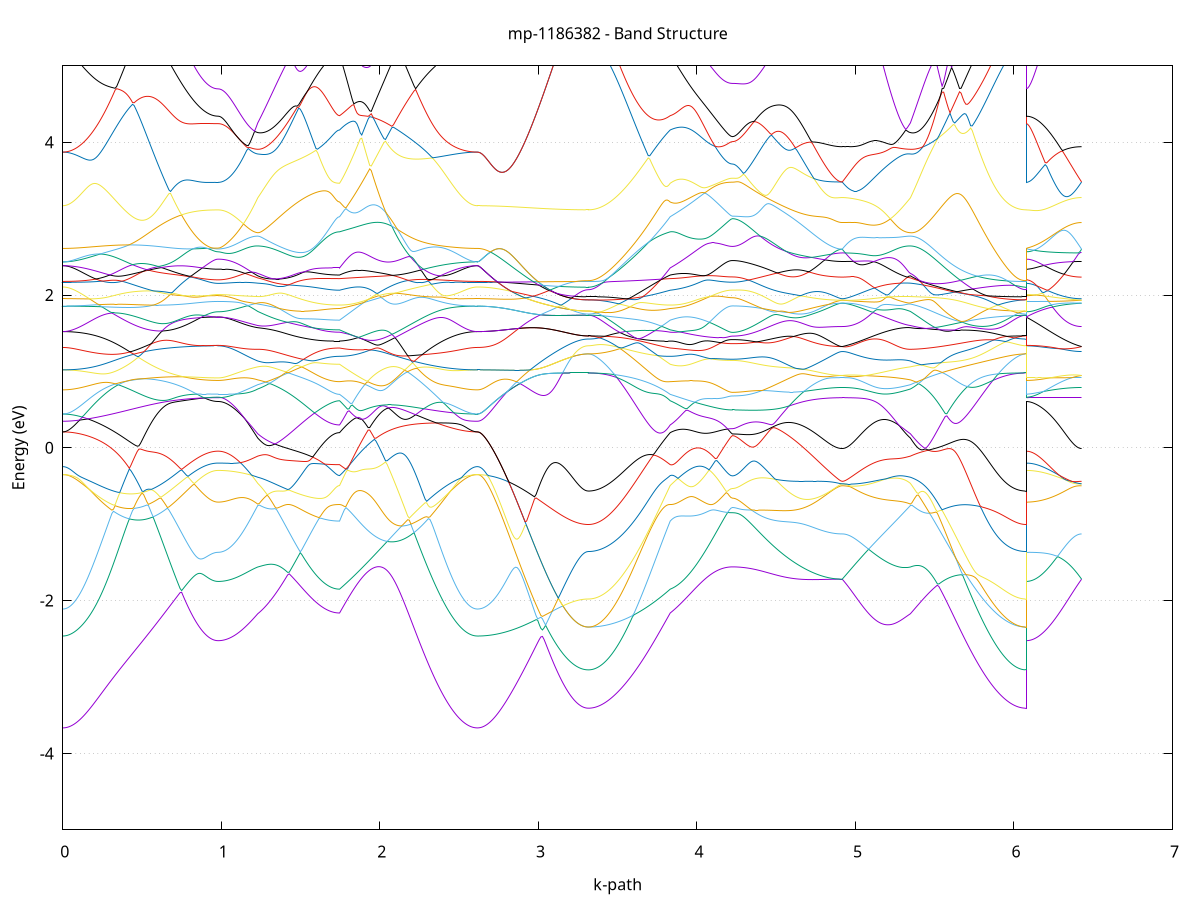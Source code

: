 set title 'mp-1186382 - Band Structure'
set xlabel 'k-path'
set ylabel 'Energy (eV)'
set grid y
set yrange [-5:5]
set terminal png size 800,600
set output 'mp-1186382_bands_gnuplot.png'
plot '-' using 1:2 with lines notitle, '-' using 1:2 with lines notitle, '-' using 1:2 with lines notitle, '-' using 1:2 with lines notitle, '-' using 1:2 with lines notitle, '-' using 1:2 with lines notitle, '-' using 1:2 with lines notitle, '-' using 1:2 with lines notitle, '-' using 1:2 with lines notitle, '-' using 1:2 with lines notitle, '-' using 1:2 with lines notitle, '-' using 1:2 with lines notitle, '-' using 1:2 with lines notitle, '-' using 1:2 with lines notitle, '-' using 1:2 with lines notitle, '-' using 1:2 with lines notitle, '-' using 1:2 with lines notitle, '-' using 1:2 with lines notitle, '-' using 1:2 with lines notitle, '-' using 1:2 with lines notitle, '-' using 1:2 with lines notitle, '-' using 1:2 with lines notitle, '-' using 1:2 with lines notitle, '-' using 1:2 with lines notitle, '-' using 1:2 with lines notitle, '-' using 1:2 with lines notitle, '-' using 1:2 with lines notitle, '-' using 1:2 with lines notitle, '-' using 1:2 with lines notitle, '-' using 1:2 with lines notitle, '-' using 1:2 with lines notitle, '-' using 1:2 with lines notitle, '-' using 1:2 with lines notitle, '-' using 1:2 with lines notitle, '-' using 1:2 with lines notitle, '-' using 1:2 with lines notitle, '-' using 1:2 with lines notitle, '-' using 1:2 with lines notitle, '-' using 1:2 with lines notitle, '-' using 1:2 with lines notitle, '-' using 1:2 with lines notitle, '-' using 1:2 with lines notitle, '-' using 1:2 with lines notitle, '-' using 1:2 with lines notitle, '-' using 1:2 with lines notitle, '-' using 1:2 with lines notitle, '-' using 1:2 with lines notitle, '-' using 1:2 with lines notitle, '-' using 1:2 with lines notitle, '-' using 1:2 with lines notitle, '-' using 1:2 with lines notitle, '-' using 1:2 with lines notitle, '-' using 1:2 with lines notitle, '-' using 1:2 with lines notitle, '-' using 1:2 with lines notitle, '-' using 1:2 with lines notitle, '-' using 1:2 with lines notitle, '-' using 1:2 with lines notitle, '-' using 1:2 with lines notitle, '-' using 1:2 with lines notitle, '-' using 1:2 with lines notitle, '-' using 1:2 with lines notitle, '-' using 1:2 with lines notitle, '-' using 1:2 with lines notitle
0.000000 -41.652540
0.009999 -41.652440
0.019997 -41.652240
0.029996 -41.651940
0.039995 -41.651440
0.049993 -41.650840
0.059992 -41.650040
0.069991 -41.649140
0.079989 -41.648140
0.089988 -41.646940
0.099987 -41.645640
0.109985 -41.644240
0.119984 -41.642740
0.129983 -41.641040
0.139982 -41.639140
0.149980 -41.637240
0.159979 -41.635140
0.169978 -41.632940
0.179976 -41.630640
0.189975 -41.628140
0.199974 -41.625540
0.209972 -41.622840
0.219971 -41.620040
0.229970 -41.617040
0.239968 -41.614040
0.249967 -41.610840
0.259966 -41.607540
0.269964 -41.604140
0.279963 -41.600640
0.289962 -41.597040
0.299960 -41.593340
0.309959 -41.589440
0.319958 -41.585540
0.329956 -41.581540
0.339955 -41.577440
0.349954 -41.573140
0.359953 -41.568840
0.369951 -41.564440
0.379950 -41.559940
0.389949 -41.555440
0.399947 -41.550740
0.409946 -41.546040
0.419945 -41.541240
0.429943 -41.536340
0.439942 -41.531340
0.449941 -41.526340
0.459939 -41.521240
0.469938 -41.516140
0.479937 -41.510940
0.489935 -41.505640
0.499934 -41.500340
0.509933 -41.494940
0.519931 -41.489540
0.529930 -41.484040
0.539929 -41.478540
0.549927 -41.472940
0.559926 -41.467340
0.569925 -41.461740
0.579924 -41.456040
0.589922 -41.450340
0.599921 -41.444640
0.609920 -41.438840
0.619918 -41.433140
0.629917 -41.427340
0.639916 -41.421540
0.649914 -41.415740
0.659913 -41.409840
0.669912 -41.404040
0.679910 -41.398240
0.689909 -41.392340
0.699908 -41.386540
0.709906 -41.380640
0.719905 -41.374840
0.729904 -41.369040
0.739902 -41.363240
0.749901 -41.357440
0.759900 -41.351640
0.769898 -41.345840
0.779897 -41.340140
0.789896 -41.334340
0.799895 -41.328640
0.809893 -41.322940
0.819892 -41.317340
0.829891 -41.311740
0.839889 -41.306140
0.849888 -41.300540
0.859887 -41.295040
0.869885 -41.289540
0.879884 -41.284040
0.889883 -41.278640
0.899881 -41.273240
0.909880 -41.267940
0.919879 -41.262640
0.929877 -41.257440
0.939876 -41.252240
0.949875 -41.247140
0.959873 -41.242140
0.969872 -41.237140
0.979871 -41.233340
0.979871 -41.233340
0.989870 -41.233340
0.999870 -41.233340
1.009869 -41.233340
1.019869 -41.233340
1.029868 -41.233440
1.039868 -41.233440
1.049867 -41.233440
1.059867 -41.233440
1.069866 -41.233540
1.079866 -41.233540
1.089865 -41.233540
1.099865 -41.233640
1.109864 -41.234640
1.119864 -41.236140
1.129863 -41.237740
1.139863 -41.239340
1.149862 -41.241140
1.159862 -41.243040
1.169861 -41.244940
1.179861 -41.247040
1.189860 -41.249140
1.199860 -41.251340
1.209859 -41.253640
1.219859 -41.256040
1.229858 -41.258540
1.229858 -41.258540
1.239784 -41.260340
1.249709 -41.262040
1.259634 -41.263740
1.269559 -41.265440
1.279484 -41.267140
1.289409 -41.268840
1.299334 -41.270440
1.309259 -41.272140
1.319184 -41.273740
1.329109 -41.275340
1.339035 -41.276840
1.348960 -41.278440
1.358885 -41.279940
1.368810 -41.281440
1.378735 -41.282940
1.388660 -41.284340
1.398585 -41.285740
1.408510 -41.287140
1.418435 -41.288440
1.428360 -41.289840
1.438286 -41.291040
1.448211 -41.292340
1.458136 -41.293540
1.468061 -41.294740
1.477986 -41.295940
1.487911 -41.297040
1.497836 -41.298140
1.507761 -41.299140
1.517686 -41.300140
1.527611 -41.301140
1.537537 -41.302040
1.547462 -41.302940
1.557387 -41.303840
1.567312 -41.304640
1.577237 -41.305440
1.587162 -41.306140
1.597087 -41.306840
1.607012 -41.307440
1.616937 -41.308040
1.626862 -41.308640
1.636788 -41.309140
1.646713 -41.309640
1.656638 -41.310040
1.666563 -41.310440
1.676488 -41.310740
1.686413 -41.311040
1.696338 -41.311340
1.706263 -41.311540
1.716188 -41.311640
1.726113 -41.311740
1.736039 -41.311840
1.745964 -41.311840
1.745964 -41.311840
1.755960 -41.307540
1.765955 -41.307340
1.775951 -41.311840
1.785947 -41.316440
1.795943 -41.321140
1.805939 -41.325940
1.815935 -41.330940
1.825931 -41.335940
1.835927 -41.341040
1.845922 -41.346340
1.855918 -41.351640
1.865914 -41.356940
1.875910 -41.362440
1.885906 -41.367940
1.895902 -41.373440
1.905898 -41.379040
1.915894 -41.384740
1.925889 -41.390340
1.935885 -41.396140
1.945881 -41.401840
1.955877 -41.407540
1.965873 -41.413340
1.975869 -41.419140
1.985865 -41.424940
1.995861 -41.430740
2.005857 -41.436540
2.015852 -41.442240
2.025848 -41.448040
2.035844 -41.453740
2.045840 -41.459540
2.055836 -41.465240
2.065832 -41.470840
2.075828 -41.476540
2.085823 -41.482140
2.095819 -41.487640
2.105815 -41.493140
2.115811 -41.498640
2.125807 -41.504040
2.135803 -41.509440
2.145799 -41.514740
2.155795 -41.519940
2.165791 -41.525140
2.175786 -41.530240
2.185782 -41.535240
2.195778 -41.540240
2.205774 -41.545140
2.215770 -41.549940
2.225766 -41.554640
2.235762 -41.559340
2.245758 -41.563840
2.255753 -41.568340
2.265749 -41.572640
2.275745 -41.576940
2.285741 -41.581140
2.295737 -41.585140
2.305733 -41.589140
2.315729 -41.593040
2.325725 -41.596740
2.335720 -41.600440
2.345716 -41.603940
2.355712 -41.607340
2.365708 -41.610740
2.375704 -41.613940
2.385700 -41.616940
2.395696 -41.619940
2.405692 -41.622740
2.415687 -41.625540
2.425683 -41.628140
2.435679 -41.630540
2.445675 -41.632940
2.455671 -41.635140
2.465667 -41.637240
2.475663 -41.639140
2.485659 -41.641040
2.495654 -41.642640
2.505650 -41.644240
2.515646 -41.645640
2.525642 -41.646940
2.535638 -41.648140
2.545634 -41.649140
2.555630 -41.650040
2.565626 -41.650840
2.575621 -41.651440
2.585617 -41.651940
2.595613 -41.652240
2.605609 -41.652440
2.615605 -41.652540
2.615605 -41.652540
2.625604 -41.652440
2.635603 -41.652240
2.645602 -41.651940
2.655601 -41.651440
2.665600 -41.650840
2.675600 -41.650040
2.685599 -41.649140
2.695598 -41.648140
2.705597 -41.646940
2.715596 -41.645640
2.725595 -41.644140
2.735594 -41.642640
2.745593 -41.640940
2.755592 -41.639040
2.765591 -41.637040
2.775590 -41.634940
2.785590 -41.632740
2.795589 -41.630440
2.805588 -41.627940
2.815587 -41.625340
2.825586 -41.622640
2.835585 -41.619740
2.845584 -41.616740
2.855583 -41.613740
2.865582 -41.610540
2.875581 -41.607240
2.885580 -41.603740
2.895580 -41.600240
2.905579 -41.596640
2.915578 -41.592940
2.925577 -41.589040
2.935576 -41.585140
2.945575 -41.581140
2.955574 -41.577040
2.965573 -41.572840
2.975572 -41.568540
2.985571 -41.564240
2.995571 -41.559840
3.005570 -41.555340
3.015569 -41.550740
3.025568 -41.546140
3.035567 -41.541440
3.045566 -41.536740
3.055565 -41.532040
3.065564 -41.527240
3.075563 -41.522440
3.085562 -41.517640
3.095561 -41.512740
3.105561 -41.507940
3.115560 -41.503140
3.125559 -41.498340
3.135558 -41.493540
3.145557 -41.488840
3.155556 -41.484240
3.165555 -41.479640
3.175554 -41.475240
3.185553 -41.470940
3.195552 -41.466740
3.205552 -41.462740
3.215551 -41.458940
3.225550 -41.455340
3.235549 -41.452040
3.245548 -41.448940
3.255547 -41.446240
3.265546 -41.443840
3.275545 -41.441840
3.285544 -41.440340
3.295543 -41.439140
3.305542 -41.438440
3.315542 -41.438240
3.315542 -41.438240
3.325467 -41.438140
3.335392 -41.438040
3.345317 -41.437740
3.355242 -41.437440
3.365167 -41.436940
3.375092 -41.436340
3.385017 -41.435640
3.394942 -41.434840
3.404867 -41.434040
3.414793 -41.433040
3.424718 -41.431940
3.434643 -41.430740
3.444568 -41.429440
3.454493 -41.428040
3.464418 -41.426540
3.474343 -41.424940
3.484268 -41.423340
3.494193 -41.421540
3.504118 -41.419640
3.514044 -41.417640
3.523969 -41.415540
3.533894 -41.413440
3.543819 -41.411140
3.553744 -41.408840
3.563669 -41.406340
3.573594 -41.403840
3.583519 -41.401240
3.593444 -41.398540
3.603369 -41.395740
3.613295 -41.392840
3.623220 -41.389940
3.633145 -41.386940
3.643070 -41.383740
3.652995 -41.380640
3.662920 -41.377340
3.672845 -41.373940
3.682770 -41.370540
3.692695 -41.367040
3.702620 -41.363540
3.712546 -41.359940
3.722471 -41.356240
3.732396 -41.352440
3.742321 -41.348640
3.752246 -41.344740
3.762171 -41.340840
3.772096 -41.336840
3.782021 -41.332840
3.791946 -41.328740
3.801872 -41.324540
3.811797 -41.320440
3.821722 -41.316140
3.831647 -41.311840
3.831647 -41.311840
3.841449 -41.311140
3.851251 -41.312640
3.861053 -41.315440
3.870855 -41.318640
3.880657 -41.321940
3.890458 -41.325240
3.900260 -41.328540
3.910062 -41.331840
3.919864 -41.335040
3.929666 -41.338140
3.939468 -41.341240
3.949270 -41.344240
3.959072 -41.347140
3.968874 -41.349940
3.978676 -41.352640
3.988478 -41.355240
3.998280 -41.357840
4.008082 -41.360240
4.017884 -41.362640
4.027686 -41.364840
4.037487 -41.367040
4.047289 -41.369040
4.057091 -41.370940
4.066893 -41.372840
4.076695 -41.374540
4.086497 -41.376140
4.096299 -41.377740
4.106101 -41.379140
4.115903 -41.380440
4.125705 -41.381640
4.135507 -41.382640
4.145309 -41.383640
4.155111 -41.384440
4.164913 -41.385240
4.174715 -41.385840
4.184517 -41.386340
4.194318 -41.386740
4.204120 -41.387040
4.213922 -41.387240
4.223724 -41.387240
4.223724 -41.387240
4.233622 -41.387240
4.243521 -41.387140
4.253419 -41.386940
4.263317 -41.386640
4.273215 -41.386340
4.283113 -41.385840
4.293012 -41.385340
4.302910 -41.384740
4.312808 -41.384040
4.322706 -41.383340
4.332604 -41.382540
4.342503 -41.381640
4.352401 -41.380640
4.362299 -41.379540
4.372197 -41.378440
4.382095 -41.377240
4.391994 -41.375940
4.401892 -41.374540
4.411790 -41.373140
4.421688 -41.371640
4.431586 -41.370040
4.441484 -41.368440
4.451383 -41.366740
4.461281 -41.364940
4.471179 -41.363140
4.481077 -41.361140
4.490975 -41.359240
4.500874 -41.357140
4.510772 -41.355040
4.520670 -41.352840
4.530568 -41.350640
4.540466 -41.348340
4.550365 -41.346040
4.560263 -41.343640
4.570161 -41.341140
4.580059 -41.338640
4.589957 -41.336040
4.599855 -41.333440
4.609754 -41.330740
4.619652 -41.327940
4.629550 -41.325240
4.639448 -41.322340
4.649346 -41.319540
4.659245 -41.316640
4.669143 -41.313640
4.679041 -41.310640
4.688939 -41.307640
4.698837 -41.304540
4.708736 -41.301440
4.718634 -41.298240
4.728532 -41.295140
4.738430 -41.291940
4.748328 -41.288640
4.758226 -41.285440
4.768125 -41.282140
4.778023 -41.278840
4.787921 -41.275440
4.797819 -41.272140
4.807717 -41.268740
4.817616 -41.265340
4.827514 -41.261940
4.837412 -41.258540
4.847310 -41.255140
4.857208 -41.251640
4.867107 -41.248240
4.877005 -41.244840
4.886903 -41.241440
4.896801 -41.238140
4.906699 -41.235040
4.916598 -41.233340
4.916598 -41.233340
4.926372 -41.233940
4.936147 -41.235340
4.945921 -41.236840
4.955696 -41.238440
4.965471 -41.240040
4.975245 -41.241640
4.985020 -41.243140
4.994795 -41.244640
5.004569 -41.246040
5.014344 -41.247340
5.024118 -41.248640
5.033893 -41.249840
5.043668 -41.250940
5.053442 -41.251940
5.063217 -41.252940
5.072991 -41.253840
5.082766 -41.254740
5.092541 -41.255440
5.102315 -41.256140
5.112090 -41.256740
5.121865 -41.257340
5.131639 -41.257740
5.141414 -41.258140
5.151188 -41.258440
5.160963 -41.258640
5.170738 -41.258840
5.180512 -41.258940
5.190287 -41.258940
5.200062 -41.258840
5.209836 -41.258740
5.219611 -41.258540
5.229385 -41.258240
5.239160 -41.257940
5.248935 -41.257640
5.258709 -41.257240
5.268484 -41.256940
5.278259 -41.256540
5.288033 -41.256240
5.297808 -41.256040
5.307582 -41.255940
5.317357 -41.256040
5.327132 -41.256540
5.336906 -41.257340
5.346681 -41.258540
5.346681 -41.258540
5.356679 -41.261040
5.366678 -41.263740
5.376676 -41.266340
5.386674 -41.269140
5.396673 -41.271940
5.406671 -41.274840
5.416670 -41.277740
5.426668 -41.280740
5.436666 -41.283840
5.446665 -41.286940
5.456663 -41.290040
5.466662 -41.293240
5.476660 -41.296440
5.486658 -41.299640
5.496657 -41.302940
5.506655 -41.306240
5.516654 -41.309640
5.526652 -41.312940
5.536650 -41.316340
5.546649 -41.319740
5.556647 -41.323140
5.566646 -41.326540
5.576644 -41.329940
5.586642 -41.333340
5.596641 -41.336840
5.606639 -41.340240
5.616638 -41.343640
5.626636 -41.346940
5.636634 -41.350340
5.646633 -41.353640
5.656631 -41.357040
5.666630 -41.360240
5.676628 -41.363540
5.686626 -41.366740
5.696625 -41.369940
5.706623 -41.373140
5.716622 -41.376240
5.726620 -41.379240
5.736618 -41.382240
5.746617 -41.385240
5.756615 -41.388140
5.766614 -41.390940
5.776612 -41.393740
5.786610 -41.396440
5.796609 -41.399140
5.806607 -41.401740
5.816606 -41.404240
5.826604 -41.406640
5.836602 -41.409040
5.846601 -41.411340
5.856599 -41.413540
5.866598 -41.415640
5.876596 -41.417640
5.886594 -41.419640
5.896593 -41.421440
5.906591 -41.423240
5.916590 -41.424940
5.926588 -41.426540
5.936586 -41.427940
5.946585 -41.429340
5.956583 -41.430640
5.966582 -41.431840
5.976580 -41.432940
5.986578 -41.433940
5.996577 -41.434840
6.006575 -41.435640
6.016574 -41.436340
6.026572 -41.436940
6.036570 -41.437340
6.046569 -41.437740
6.056567 -41.438040
6.066566 -41.438140
6.076564 -41.438240
6.076564 -41.233340
6.086563 -41.233340
6.096562 -41.233340
6.106561 -41.233340
6.116560 -41.233340
6.126559 -41.233340
6.136558 -41.233340
6.146558 -41.233340
6.156557 -41.233340
6.166556 -41.233340
6.176555 -41.233340
6.186554 -41.233340
6.196553 -41.233340
6.206552 -41.233340
6.216551 -41.233340
6.226550 -41.233340
6.236549 -41.233340
6.246549 -41.233340
6.256548 -41.233340
6.266547 -41.233340
6.276546 -41.233340
6.286545 -41.233340
6.296544 -41.233340
6.306543 -41.233340
6.316542 -41.233340
6.326541 -41.233340
6.336540 -41.233340
6.346539 -41.233340
6.356539 -41.233340
6.366538 -41.233340
6.376537 -41.233340
6.386536 -41.233340
6.396535 -41.233340
6.406534 -41.233340
6.416533 -41.233340
6.426532 -41.233340
e
0.000000 -41.021540
0.009999 -41.021640
0.019997 -41.021740
0.029996 -41.022040
0.039995 -41.022440
0.049993 -41.022940
0.059992 -41.023440
0.069991 -41.024140
0.079989 -41.024940
0.089988 -41.025840
0.099987 -41.026840
0.109985 -41.028040
0.119984 -41.029240
0.129983 -41.030540
0.139982 -41.031940
0.149980 -41.033440
0.159979 -41.035040
0.169978 -41.036740
0.179976 -41.038540
0.189975 -41.040340
0.199974 -41.042340
0.209972 -41.044340
0.219971 -41.046440
0.229970 -41.048640
0.239968 -41.050940
0.249967 -41.053340
0.259966 -41.055740
0.269964 -41.058240
0.279963 -41.060840
0.289962 -41.063440
0.299960 -41.066140
0.309959 -41.068940
0.319958 -41.071740
0.329956 -41.074540
0.339955 -41.077440
0.349954 -41.080440
0.359953 -41.083440
0.369951 -41.086440
0.379950 -41.089540
0.389949 -41.092640
0.399947 -41.095840
0.409946 -41.098940
0.419945 -41.102140
0.429943 -41.105340
0.439942 -41.108640
0.449941 -41.111840
0.459939 -41.115140
0.469938 -41.118340
0.479937 -41.121640
0.489935 -41.124940
0.499934 -41.128140
0.509933 -41.131440
0.519931 -41.134640
0.529930 -41.137940
0.539929 -41.141140
0.549927 -41.144340
0.559926 -41.147440
0.569925 -41.150640
0.579924 -41.153740
0.589922 -41.156840
0.599921 -41.159840
0.609920 -41.162940
0.619918 -41.165840
0.629917 -41.168840
0.639916 -41.171640
0.649914 -41.174540
0.659913 -41.177340
0.669912 -41.180040
0.679910 -41.182640
0.689909 -41.185240
0.699908 -41.187840
0.709906 -41.190340
0.719905 -41.192740
0.729904 -41.195040
0.739902 -41.197340
0.749901 -41.199440
0.759900 -41.201640
0.769898 -41.203640
0.779897 -41.205540
0.789896 -41.207440
0.799895 -41.209240
0.809893 -41.210940
0.819892 -41.212540
0.829891 -41.214040
0.839889 -41.215440
0.849888 -41.216840
0.859887 -41.218040
0.869885 -41.219140
0.879884 -41.220240
0.889883 -41.221140
0.899881 -41.222040
0.909880 -41.222840
0.919879 -41.223440
0.929877 -41.224040
0.939876 -41.224440
0.949875 -41.224840
0.959873 -41.225040
0.969872 -41.226840
0.979871 -41.230640
0.979871 -41.230640
0.989870 -41.230540
0.999870 -41.230340
1.009869 -41.230140
1.019869 -41.229740
1.029868 -41.229340
1.039868 -41.228740
1.049867 -41.228040
1.059867 -41.228840
1.069866 -41.229840
1.079866 -41.230840
1.089865 -41.232040
1.099865 -41.233340
1.109864 -41.233640
1.119864 -41.233740
1.129863 -41.233740
1.139863 -41.233840
1.149862 -41.233940
1.159862 -41.233940
1.169861 -41.234040
1.179861 -41.234140
1.189860 -41.234140
1.199860 -41.234240
1.209859 -41.234340
1.219859 -41.234440
1.229858 -41.234540
1.229858 -41.234540
1.239784 -41.234840
1.249709 -41.235640
1.259634 -41.236840
1.269559 -41.238340
1.279484 -41.239940
1.289409 -41.241740
1.299334 -41.243640
1.309259 -41.245540
1.319184 -41.247540
1.329109 -41.249440
1.339035 -41.251440
1.348960 -41.253440
1.358885 -41.255440
1.368810 -41.257340
1.378735 -41.259340
1.388660 -41.261240
1.398585 -41.263140
1.408510 -41.264940
1.418435 -41.266840
1.428360 -41.268540
1.438286 -41.270340
1.448211 -41.272040
1.458136 -41.273640
1.468061 -41.275340
1.477986 -41.276840
1.487911 -41.278440
1.497836 -41.279940
1.507761 -41.281340
1.517686 -41.282740
1.527611 -41.284040
1.537537 -41.285340
1.547462 -41.286540
1.557387 -41.287740
1.567312 -41.288840
1.577237 -41.289840
1.587162 -41.290840
1.597087 -41.291840
1.607012 -41.292740
1.616937 -41.293540
1.626862 -41.294340
1.636788 -41.295040
1.646713 -41.295640
1.656638 -41.296240
1.666563 -41.296740
1.676488 -41.297240
1.686413 -41.297640
1.696338 -41.297940
1.706263 -41.298240
1.716188 -41.298440
1.726113 -41.298640
1.736039 -41.298740
1.745964 -41.298740
1.745964 -41.298740
1.755960 -41.302940
1.765955 -41.303140
1.775951 -41.298640
1.785947 -41.294240
1.795943 -41.289740
1.805939 -41.285140
1.815935 -41.280640
1.825931 -41.276040
1.835927 -41.271440
1.845922 -41.266740
1.855918 -41.262140
1.865914 -41.257440
1.875910 -41.252740
1.885906 -41.248040
1.895902 -41.243340
1.905898 -41.238640
1.915894 -41.233940
1.925889 -41.229240
1.935885 -41.224440
1.945881 -41.219740
1.955877 -41.215040
1.965873 -41.210340
1.975869 -41.205640
1.985865 -41.200940
1.995861 -41.196240
2.005857 -41.191640
2.015852 -41.187040
2.025848 -41.182340
2.035844 -41.177740
2.045840 -41.173240
2.055836 -41.168640
2.065832 -41.164140
2.075828 -41.159740
2.085823 -41.155240
2.095819 -41.150840
2.105815 -41.146540
2.115811 -41.142240
2.125807 -41.137940
2.135803 -41.133740
2.145799 -41.129540
2.155795 -41.125440
2.165791 -41.121340
2.175786 -41.117340
2.185782 -41.113440
2.195778 -41.109540
2.205774 -41.105640
2.215770 -41.101940
2.225766 -41.098240
2.235762 -41.094540
2.245758 -41.091040
2.255753 -41.087540
2.265749 -41.084140
2.275745 -41.080740
2.285741 -41.077440
2.295737 -41.074340
2.305733 -41.071240
2.315729 -41.068140
2.325725 -41.065240
2.335720 -41.062340
2.345716 -41.059640
2.355712 -41.056940
2.365708 -41.054340
2.375704 -41.051840
2.385700 -41.049440
2.395696 -41.047040
2.405692 -41.044840
2.415687 -41.042740
2.425683 -41.040740
2.435679 -41.038740
2.445675 -41.036940
2.455671 -41.035140
2.465667 -41.033540
2.475663 -41.032040
2.485659 -41.030640
2.495654 -41.029240
2.505650 -41.028040
2.515646 -41.026940
2.525642 -41.025940
2.535638 -41.025040
2.545634 -41.024140
2.555630 -41.023540
2.565626 -41.022940
2.575621 -41.022440
2.585617 -41.022040
2.595613 -41.021740
2.605609 -41.021640
2.615605 -41.021540
2.615605 -41.021540
2.625604 -41.021540
2.635603 -41.021540
2.645602 -41.021540
2.655601 -41.021540
2.665600 -41.021640
2.675600 -41.021640
2.685599 -41.021640
2.695598 -41.021640
2.705597 -41.021640
2.715596 -41.021740
2.725595 -41.021740
2.735594 -41.022840
2.745593 -41.024740
2.755592 -41.026740
2.765591 -41.028940
2.775590 -41.031240
2.785590 -41.033740
2.795589 -41.036240
2.805588 -41.039040
2.815587 -41.041840
2.825586 -41.044840
2.835585 -41.048040
2.845584 -41.051240
2.855583 -41.054640
2.865582 -41.058140
2.875581 -41.061740
2.885580 -41.065440
2.895580 -41.069340
2.905579 -41.073240
2.915578 -41.077340
2.925577 -41.081440
2.935576 -41.085740
2.945575 -41.090140
2.955574 -41.094540
2.965573 -41.099040
2.975572 -41.103640
2.985571 -41.108340
2.995571 -41.113140
3.005570 -41.117940
3.015569 -41.122840
3.025568 -41.127740
3.035567 -41.132740
3.045566 -41.137840
3.055565 -41.142840
3.065564 -41.147940
3.075563 -41.153040
3.085562 -41.158140
3.095561 -41.163340
3.105561 -41.168440
3.115560 -41.173540
3.125559 -41.178540
3.135558 -41.183540
3.145557 -41.188540
3.155556 -41.193340
3.165555 -41.198140
3.175554 -41.202740
3.185553 -41.207340
3.195552 -41.211640
3.205552 -41.215840
3.215551 -41.219840
3.225550 -41.223540
3.235549 -41.226940
3.245548 -41.230140
3.255547 -41.232940
3.265546 -41.235440
3.275545 -41.237440
3.285544 -41.239040
3.295543 -41.240240
3.305542 -41.241040
3.315542 -41.241240
3.315542 -41.241240
3.325467 -41.241240
3.335392 -41.241240
3.345317 -41.241240
3.355242 -41.241240
3.365167 -41.241140
3.375092 -41.241140
3.385017 -41.241140
3.394942 -41.241140
3.404867 -41.241140
3.414793 -41.241140
3.424718 -41.241140
3.434643 -41.241140
3.444568 -41.241140
3.454493 -41.241140
3.464418 -41.241140
3.474343 -41.241240
3.484268 -41.241340
3.494193 -41.241440
3.504118 -41.241540
3.514044 -41.241740
3.523969 -41.241940
3.533894 -41.242140
3.543819 -41.242440
3.553744 -41.242740
3.563669 -41.243140
3.573594 -41.243640
3.583519 -41.244240
3.593444 -41.244840
3.603369 -41.245540
3.613295 -41.246340
3.623220 -41.247240
3.633145 -41.248240
3.643070 -41.249340
3.652995 -41.250540
3.662920 -41.251940
3.672845 -41.253440
3.682770 -41.255040
3.692695 -41.256840
3.702620 -41.258740
3.712546 -41.260840
3.722471 -41.263140
3.732396 -41.265540
3.742321 -41.268140
3.752246 -41.270840
3.762171 -41.273740
3.772096 -41.276840
3.782021 -41.280140
3.791946 -41.283540
3.801872 -41.287140
3.811797 -41.290840
3.821722 -41.294740
3.831647 -41.298740
3.831647 -41.298740
3.841449 -41.299440
3.851251 -41.297840
3.861053 -41.295140
3.870855 -41.291940
3.880657 -41.288740
3.890458 -41.285440
3.900260 -41.282340
3.910062 -41.279140
3.919864 -41.276140
3.929666 -41.273240
3.939468 -41.270440
3.949270 -41.267740
3.959072 -41.265140
3.968874 -41.262640
3.978676 -41.260340
3.988478 -41.258040
3.998280 -41.255940
4.008082 -41.253840
4.017884 -41.251940
4.027686 -41.250140
4.037487 -41.248440
4.047289 -41.246740
4.057091 -41.245240
4.066893 -41.243840
4.076695 -41.242540
4.086497 -41.241340
4.096299 -41.240240
4.106101 -41.239140
4.115903 -41.238240
4.125705 -41.237440
4.135507 -41.236640
4.145309 -41.235940
4.155111 -41.235340
4.164913 -41.234840
4.174715 -41.234440
4.184517 -41.234040
4.194318 -41.233840
4.204120 -41.233640
4.213922 -41.233440
4.223724 -41.233440
4.223724 -41.233440
4.233622 -41.233440
4.243521 -41.233440
4.253419 -41.233440
4.263317 -41.233440
4.273215 -41.233340
4.283113 -41.233340
4.293012 -41.233340
4.302910 -41.233240
4.312808 -41.233240
4.322706 -41.233140
4.332604 -41.233140
4.342503 -41.233040
4.352401 -41.233040
4.362299 -41.232940
4.372197 -41.232840
4.382095 -41.232740
4.391994 -41.232640
4.401892 -41.232640
4.411790 -41.232540
4.421688 -41.232440
4.431586 -41.232340
4.441484 -41.232240
4.451383 -41.232140
4.461281 -41.232040
4.471179 -41.231840
4.481077 -41.231740
4.490975 -41.231640
4.500874 -41.231540
4.510772 -41.231440
4.520670 -41.231340
4.530568 -41.231140
4.540466 -41.231040
4.550365 -41.230940
4.560263 -41.230840
4.570161 -41.230740
4.580059 -41.230540
4.589957 -41.230440
4.599855 -41.230340
4.609754 -41.230240
4.619652 -41.230040
4.629550 -41.229940
4.639448 -41.229840
4.649346 -41.229740
4.659245 -41.229640
4.669143 -41.229540
4.679041 -41.229440
4.688939 -41.229240
4.698837 -41.229140
4.708736 -41.229040
4.718634 -41.228940
4.728532 -41.228840
4.738430 -41.228840
4.748328 -41.228740
4.758226 -41.228640
4.768125 -41.228540
4.778023 -41.228440
4.787921 -41.228440
4.797819 -41.228340
4.807717 -41.228240
4.817616 -41.228240
4.827514 -41.228140
4.837412 -41.228140
4.847310 -41.228040
4.857208 -41.228040
4.867107 -41.228040
4.877005 -41.227940
4.886903 -41.227940
4.896801 -41.227940
4.906699 -41.227940
4.916598 -41.227940
4.916598 -41.227940
4.926372 -41.228040
4.936147 -41.228040
4.945921 -41.228040
4.955696 -41.228040
4.965471 -41.228040
4.975245 -41.227940
4.985020 -41.227740
4.994795 -41.227640
5.004569 -41.227440
5.014344 -41.227240
5.024118 -41.226940
5.033893 -41.226640
5.043668 -41.226340
5.053442 -41.225940
5.063217 -41.225640
5.072991 -41.225140
5.082766 -41.224740
5.092541 -41.224240
5.102315 -41.223640
5.112090 -41.223140
5.121865 -41.222540
5.131639 -41.221940
5.141414 -41.221240
5.151188 -41.220540
5.160963 -41.219840
5.170738 -41.219040
5.180512 -41.218240
5.190287 -41.217440
5.200062 -41.216540
5.209836 -41.216640
5.219611 -41.217940
5.229385 -41.219240
5.239160 -41.220640
5.248935 -41.222140
5.258709 -41.223740
5.268484 -41.225240
5.278259 -41.226940
5.288033 -41.228540
5.297808 -41.230040
5.307582 -41.231440
5.317357 -41.232640
5.327132 -41.233640
5.336906 -41.234240
5.346681 -41.234540
5.346681 -41.234540
5.356679 -41.234640
5.366678 -41.234740
5.376676 -41.234840
5.386674 -41.234940
5.396673 -41.235040
5.406671 -41.235140
5.416670 -41.235240
5.426668 -41.235340
5.436666 -41.235440
5.446665 -41.235540
5.456663 -41.235640
5.466662 -41.235740
5.476660 -41.235840
5.486658 -41.236040
5.496657 -41.236140
5.506655 -41.236240
5.516654 -41.236340
5.526652 -41.236440
5.536650 -41.236640
5.546649 -41.236740
5.556647 -41.236840
5.566646 -41.236940
5.576644 -41.237140
5.586642 -41.237240
5.596641 -41.237340
5.606639 -41.237540
5.616638 -41.237640
5.626636 -41.237740
5.636634 -41.237840
5.646633 -41.238040
5.656631 -41.238140
5.666630 -41.238240
5.676628 -41.238340
5.686626 -41.238440
5.696625 -41.238640
5.706623 -41.238740
5.716622 -41.238840
5.726620 -41.238940
5.736618 -41.239040
5.746617 -41.239140
5.756615 -41.239340
5.766614 -41.239440
5.776612 -41.239540
5.786610 -41.239640
5.796609 -41.239740
5.806607 -41.239840
5.816606 -41.239940
5.826604 -41.240040
5.836602 -41.240140
5.846601 -41.240140
5.856599 -41.240240
5.866598 -41.240340
5.876596 -41.240440
5.886594 -41.240540
5.896593 -41.240540
5.906591 -41.240640
5.916590 -41.240740
5.926588 -41.240740
5.936586 -41.240840
5.946585 -41.240840
5.956583 -41.240940
5.966582 -41.240940
5.976580 -41.241040
5.986578 -41.241040
5.996577 -41.241140
6.006575 -41.241140
6.016574 -41.241140
6.026572 -41.241140
6.036570 -41.241240
6.046569 -41.241240
6.056567 -41.241240
6.066566 -41.241240
6.076564 -41.241240
6.076564 -41.230640
6.086563 -41.230640
6.096562 -41.230540
6.106561 -41.230540
6.116560 -41.230540
6.126559 -41.230540
6.136558 -41.230540
6.146558 -41.230440
6.156557 -41.230440
6.166556 -41.230340
6.176555 -41.230340
6.186554 -41.230240
6.196553 -41.230240
6.206552 -41.230140
6.216551 -41.230040
6.226550 -41.230040
6.236549 -41.229940
6.246549 -41.229840
6.256548 -41.229740
6.266547 -41.229640
6.276546 -41.229640
6.286545 -41.229540
6.296544 -41.229440
6.306543 -41.229340
6.316542 -41.229240
6.326541 -41.229040
6.336540 -41.228940
6.346539 -41.228840
6.356539 -41.228740
6.366538 -41.228640
6.376537 -41.228540
6.386536 -41.228440
6.396535 -41.228340
6.406534 -41.228140
6.416533 -41.228040
6.426532 -41.227940
e
0.000000 -41.011840
0.009999 -41.011840
0.019997 -41.011940
0.029996 -41.012040
0.039995 -41.012140
0.049993 -41.012340
0.059992 -41.012540
0.069991 -41.012740
0.079989 -41.013040
0.089988 -41.013340
0.099987 -41.013740
0.109985 -41.014140
0.119984 -41.014540
0.129983 -41.015040
0.139982 -41.015540
0.149980 -41.016040
0.159979 -41.016640
0.169978 -41.017240
0.179976 -41.017940
0.189975 -41.018640
0.199974 -41.019340
0.209972 -41.020140
0.219971 -41.020940
0.229970 -41.021840
0.239968 -41.022740
0.249967 -41.023740
0.259966 -41.024740
0.269964 -41.025740
0.279963 -41.026840
0.289962 -41.027940
0.299960 -41.029040
0.309959 -41.030240
0.319958 -41.031540
0.329956 -41.032840
0.339955 -41.034140
0.349954 -41.035540
0.359953 -41.036940
0.369951 -41.038440
0.379950 -41.039940
0.389949 -41.041540
0.399947 -41.043140
0.409946 -41.044840
0.419945 -41.046540
0.429943 -41.048240
0.439942 -41.050040
0.449941 -41.051940
0.459939 -41.053840
0.469938 -41.055840
0.479937 -41.057840
0.489935 -41.059840
0.499934 -41.061940
0.509933 -41.064140
0.519931 -41.066340
0.529930 -41.068640
0.539929 -41.070940
0.549927 -41.073340
0.559926 -41.075840
0.569925 -41.078240
0.579924 -41.080840
0.589922 -41.083440
0.599921 -41.086140
0.609920 -41.088840
0.619918 -41.091640
0.629917 -41.094440
0.639916 -41.097340
0.649914 -41.100340
0.659913 -41.103340
0.669912 -41.106440
0.679910 -41.109540
0.689909 -41.112740
0.699908 -41.115940
0.709906 -41.119340
0.719905 -41.122640
0.729904 -41.126140
0.739902 -41.129640
0.749901 -41.133140
0.759900 -41.136840
0.769898 -41.140440
0.779897 -41.144240
0.789896 -41.148040
0.799895 -41.151940
0.809893 -41.155840
0.819892 -41.159840
0.829891 -41.163940
0.839889 -41.168040
0.849888 -41.172240
0.859887 -41.176440
0.869885 -41.180740
0.879884 -41.185140
0.889883 -41.189540
0.899881 -41.194040
0.909880 -41.198540
0.919879 -41.203140
0.929877 -41.207840
0.939876 -41.212540
0.949875 -41.217240
0.959873 -41.222040
0.969872 -41.225240
0.979871 -41.225240
0.979871 -41.225240
0.989870 -41.225340
0.999870 -41.225540
1.009869 -41.225740
1.019869 -41.226140
1.029868 -41.226640
1.039868 -41.227340
1.049867 -41.228040
1.059867 -41.227340
1.069866 -41.226440
1.079866 -41.225540
1.089865 -41.224440
1.099865 -41.223240
1.109864 -41.222040
1.119864 -41.220640
1.129863 -41.219240
1.139863 -41.217740
1.149862 -41.216040
1.159862 -41.214340
1.169861 -41.212540
1.179861 -41.210640
1.189860 -41.208740
1.199860 -41.206640
1.209859 -41.204540
1.219859 -41.202340
1.229858 -41.200040
1.229858 -41.200040
1.239784 -41.198140
1.249709 -41.195740
1.259634 -41.193040
1.269559 -41.190040
1.279484 -41.186940
1.289409 -41.183740
1.299334 -41.180440
1.309259 -41.177040
1.319184 -41.173740
1.329109 -41.170340
1.339035 -41.167040
1.348960 -41.163740
1.358885 -41.160440
1.368810 -41.157240
1.378735 -41.154040
1.388660 -41.150940
1.398585 -41.147840
1.408510 -41.144840
1.418435 -41.141840
1.428360 -41.138940
1.438286 -41.136140
1.448211 -41.133340
1.458136 -41.130740
1.468061 -41.128040
1.477986 -41.125540
1.487911 -41.123140
1.497836 -41.120740
1.507761 -41.118440
1.517686 -41.116240
1.527611 -41.114140
1.537537 -41.112040
1.547462 -41.110140
1.557387 -41.108240
1.567312 -41.106440
1.577237 -41.104740
1.587162 -41.103140
1.597087 -41.101640
1.607012 -41.100240
1.616937 -41.098940
1.626862 -41.097740
1.636788 -41.096540
1.646713 -41.095540
1.656638 -41.094640
1.666563 -41.093740
1.676488 -41.093040
1.686413 -41.092440
1.696338 -41.091840
1.706263 -41.091440
1.716188 -41.091040
1.726113 -41.090840
1.736039 -41.090640
1.745964 -41.090640
1.745964 -41.090640
1.755960 -41.090640
1.765955 -41.090540
1.775951 -41.090340
1.785947 -41.090040
1.795943 -41.089640
1.805939 -41.089140
1.815935 -41.088640
1.825931 -41.088040
1.835927 -41.087240
1.845922 -41.086540
1.855918 -41.085740
1.865914 -41.084840
1.875910 -41.083840
1.885906 -41.082840
1.895902 -41.081840
1.905898 -41.080740
1.915894 -41.079540
1.925889 -41.078440
1.935885 -41.077240
1.945881 -41.075940
1.955877 -41.074740
1.965873 -41.073440
1.975869 -41.072140
1.985865 -41.070840
1.995861 -41.069440
2.005857 -41.068040
2.015852 -41.066740
2.025848 -41.065340
2.035844 -41.063940
2.045840 -41.062540
2.055836 -41.061140
2.065832 -41.059740
2.075828 -41.058340
2.085823 -41.056940
2.095819 -41.055540
2.105815 -41.054140
2.115811 -41.052740
2.125807 -41.051340
2.135803 -41.049940
2.145799 -41.048540
2.155795 -41.047240
2.165791 -41.045840
2.175786 -41.044540
2.185782 -41.043240
2.195778 -41.041940
2.205774 -41.040640
2.215770 -41.039340
2.225766 -41.038140
2.235762 -41.036840
2.245758 -41.035640
2.255753 -41.034440
2.265749 -41.033340
2.275745 -41.032140
2.285741 -41.031040
2.295737 -41.029940
2.305733 -41.028940
2.315729 -41.027840
2.325725 -41.026840
2.335720 -41.025940
2.345716 -41.024940
2.355712 -41.024040
2.365708 -41.023140
2.375704 -41.022240
2.385700 -41.021440
2.395696 -41.020640
2.405692 -41.019840
2.415687 -41.019140
2.425683 -41.018440
2.435679 -41.017740
2.445675 -41.017140
2.455671 -41.016540
2.465667 -41.015940
2.475663 -41.015440
2.485659 -41.014940
2.495654 -41.014540
2.505650 -41.014040
2.515646 -41.013640
2.525642 -41.013340
2.535638 -41.013040
2.545634 -41.012740
2.555630 -41.012540
2.565626 -41.012340
2.575621 -41.012140
2.585617 -41.012040
2.595613 -41.011940
2.605609 -41.011840
2.615605 -41.011840
2.615605 -41.011840
2.625604 -41.011940
2.635603 -41.012140
2.645602 -41.012540
2.655601 -41.013040
2.665600 -41.013740
2.675600 -41.014640
2.685599 -41.015640
2.695598 -41.016740
2.705597 -41.018040
2.715596 -41.019440
2.725595 -41.021040
2.735594 -41.021740
2.745593 -41.021840
2.755592 -41.021840
2.765591 -41.021940
2.775590 -41.021940
2.785590 -41.022040
2.795589 -41.022040
2.805588 -41.022140
2.815587 -41.022140
2.825586 -41.022240
2.835585 -41.022240
2.845584 -41.022340
2.855583 -41.022340
2.865582 -41.022440
2.875581 -41.022540
2.885580 -41.022540
2.895580 -41.022640
2.905579 -41.022740
2.915578 -41.022740
2.925577 -41.022840
2.935576 -41.022940
2.945575 -41.023040
2.955574 -41.023040
2.965573 -41.023140
2.975572 -41.023240
2.985571 -41.023240
2.995571 -41.023340
3.005570 -41.023440
3.015569 -41.023540
3.025568 -41.023540
3.035567 -41.023640
3.045566 -41.023740
3.055565 -41.023740
3.065564 -41.023840
3.075563 -41.023940
3.085562 -41.023940
3.095561 -41.024040
3.105561 -41.024040
3.115560 -41.024140
3.125559 -41.024140
3.135558 -41.024240
3.145557 -41.024240
3.155556 -41.024340
3.165555 -41.024340
3.175554 -41.024440
3.185553 -41.024440
3.195552 -41.024540
3.205552 -41.024540
3.215551 -41.024540
3.225550 -41.024640
3.235549 -41.024640
3.245548 -41.024640
3.255547 -41.024640
3.265546 -41.024640
3.275545 -41.024740
3.285544 -41.024740
3.295543 -41.024740
3.305542 -41.024740
3.315542 -41.024740
3.315542 -41.024740
3.325467 -41.024740
3.335392 -41.024940
3.345317 -41.025240
3.355242 -41.025540
3.365167 -41.026040
3.375092 -41.026640
3.385017 -41.027340
3.394942 -41.028140
3.404867 -41.029040
3.414793 -41.029940
3.424718 -41.031040
3.434643 -41.032240
3.444568 -41.033540
3.454493 -41.034840
3.464418 -41.036340
3.474343 -41.037840
3.484268 -41.039340
3.494193 -41.041040
3.504118 -41.042740
3.514044 -41.044540
3.523969 -41.046340
3.533894 -41.048240
3.543819 -41.050240
3.553744 -41.052140
3.563669 -41.054140
3.573594 -41.056140
3.583519 -41.058140
3.593444 -41.060240
3.603369 -41.062240
3.613295 -41.064240
3.623220 -41.066240
3.633145 -41.068240
3.643070 -41.070140
3.652995 -41.072040
3.662920 -41.073840
3.672845 -41.075640
3.682770 -41.077340
3.692695 -41.078940
3.702620 -41.080440
3.712546 -41.081940
3.722471 -41.083240
3.732396 -41.084540
3.742321 -41.085640
3.752246 -41.086640
3.762171 -41.087540
3.772096 -41.088340
3.782021 -41.088940
3.791946 -41.089540
3.801872 -41.089940
3.811797 -41.090340
3.821722 -41.090540
3.831647 -41.090640
3.831647 -41.090640
3.841449 -41.090640
3.851251 -41.090640
3.861053 -41.090540
3.870855 -41.090440
3.880657 -41.090240
3.890458 -41.090040
3.900260 -41.089840
3.910062 -41.089540
3.919864 -41.089240
3.929666 -41.088940
3.939468 -41.088540
3.949270 -41.088140
3.959072 -41.087740
3.968874 -41.087340
3.978676 -41.086840
3.988478 -41.086340
3.998280 -41.085840
4.008082 -41.085340
4.017884 -41.084840
4.027686 -41.084340
4.037487 -41.083740
4.047289 -41.083240
4.057091 -41.082740
4.066893 -41.082240
4.076695 -41.081640
4.086497 -41.081140
4.096299 -41.080740
4.106101 -41.080240
4.115903 -41.079840
4.125705 -41.079440
4.135507 -41.079040
4.145309 -41.078740
4.155111 -41.078340
4.164913 -41.078140
4.174715 -41.077840
4.184517 -41.077640
4.194318 -41.077540
4.204120 -41.077440
4.213922 -41.077340
4.223724 -41.077340
4.223724 -41.077340
4.233622 -41.077340
4.243521 -41.077440
4.253419 -41.077640
4.263317 -41.077940
4.273215 -41.078240
4.283113 -41.078740
4.293012 -41.079240
4.302910 -41.079740
4.312808 -41.080440
4.322706 -41.081140
4.332604 -41.081940
4.342503 -41.082840
4.352401 -41.083740
4.362299 -41.084740
4.372197 -41.085840
4.382095 -41.087040
4.391994 -41.088240
4.401892 -41.089540
4.411790 -41.090940
4.421688 -41.092340
4.431586 -41.093840
4.441484 -41.095440
4.451383 -41.097040
4.461281 -41.098840
4.471179 -41.100540
4.481077 -41.102440
4.490975 -41.104340
4.500874 -41.106340
4.510772 -41.108340
4.520670 -41.110440
4.530568 -41.112640
4.540466 -41.114840
4.550365 -41.117140
4.560263 -41.119440
4.570161 -41.121840
4.580059 -41.124240
4.589957 -41.126740
4.599855 -41.129340
4.609754 -41.131940
4.619652 -41.134540
4.629550 -41.137340
4.639448 -41.140040
4.649346 -41.142840
4.659245 -41.145640
4.669143 -41.148540
4.679041 -41.151540
4.688939 -41.154440
4.698837 -41.157440
4.708736 -41.160540
4.718634 -41.163640
4.728532 -41.166740
4.738430 -41.169940
4.748328 -41.173040
4.758226 -41.176240
4.768125 -41.179540
4.778023 -41.182840
4.787921 -41.186140
4.797819 -41.189440
4.807717 -41.192740
4.817616 -41.196140
4.827514 -41.199440
4.837412 -41.202840
4.847310 -41.206240
4.857208 -41.209640
4.867107 -41.213040
4.877005 -41.216540
4.886903 -41.219840
4.896801 -41.223140
4.906699 -41.226240
4.916598 -41.227940
4.916598 -41.227940
4.926372 -41.227240
4.936147 -41.225840
4.945921 -41.224240
4.955696 -41.222740
4.965471 -41.221140
4.975245 -41.219740
4.985020 -41.218340
4.994795 -41.217040
5.004569 -41.215940
5.014344 -41.214840
5.024118 -41.213840
5.033893 -41.213040
5.043668 -41.212240
5.053442 -41.211640
5.063217 -41.211040
5.072991 -41.210640
5.082766 -41.210340
5.092541 -41.210140
5.102315 -41.210040
5.112090 -41.210140
5.121865 -41.210240
5.131639 -41.210540
5.141414 -41.210940
5.151188 -41.211340
5.160963 -41.212040
5.170738 -41.212740
5.180512 -41.213540
5.190287 -41.214440
5.200062 -41.215540
5.209836 -41.215640
5.219611 -41.214740
5.229385 -41.213840
5.239160 -41.212840
5.248935 -41.211840
5.258709 -41.210740
5.268484 -41.209740
5.278259 -41.208540
5.288033 -41.207440
5.297808 -41.206240
5.307582 -41.205140
5.317357 -41.203840
5.327132 -41.202640
5.336906 -41.201340
5.346681 -41.200040
5.346681 -41.200040
5.356679 -41.197640
5.366678 -41.195240
5.376676 -41.192740
5.386674 -41.190140
5.396673 -41.187540
5.406671 -41.184840
5.416670 -41.182140
5.426668 -41.179340
5.436666 -41.176440
5.446665 -41.173540
5.456663 -41.170540
5.466662 -41.167540
5.476660 -41.164540
5.486658 -41.161440
5.496657 -41.158340
5.506655 -41.155140
5.516654 -41.152040
5.526652 -41.148740
5.536650 -41.145540
5.546649 -41.142340
5.556647 -41.139040
5.566646 -41.135740
5.576644 -41.132440
5.586642 -41.129140
5.596641 -41.125840
5.606639 -41.122540
5.616638 -41.119240
5.626636 -41.115940
5.636634 -41.112740
5.646633 -41.109440
5.656631 -41.106240
5.666630 -41.102940
5.676628 -41.099740
5.686626 -41.096640
5.696625 -41.093440
5.706623 -41.090340
5.716622 -41.087240
5.726620 -41.084240
5.736618 -41.081240
5.746617 -41.078340
5.756615 -41.075440
5.766614 -41.072540
5.776612 -41.069840
5.786610 -41.067040
5.796609 -41.064440
5.806607 -41.061840
5.816606 -41.059340
5.826604 -41.056840
5.836602 -41.054440
5.846601 -41.052140
5.856599 -41.049940
5.866598 -41.047740
5.876596 -41.045740
5.886594 -41.043740
5.896593 -41.041840
5.906591 -41.040040
5.916590 -41.038340
5.926588 -41.036740
5.936586 -41.035240
5.946585 -41.033840
5.956583 -41.032440
5.966582 -41.031240
5.976580 -41.030140
5.986578 -41.029140
5.996577 -41.028240
6.006575 -41.027340
6.016574 -41.026640
6.026572 -41.026040
6.036570 -41.025640
6.046569 -41.025240
6.056567 -41.024940
6.066566 -41.024740
6.076564 -41.024740
6.076564 -41.225240
6.086563 -41.225240
6.096562 -41.225240
6.106561 -41.225340
6.116560 -41.225340
6.126559 -41.225340
6.136558 -41.225340
6.146558 -41.225440
6.156557 -41.225440
6.166556 -41.225540
6.176555 -41.225540
6.186554 -41.225640
6.196553 -41.225640
6.206552 -41.225740
6.216551 -41.225740
6.226550 -41.225840
6.236549 -41.225940
6.246549 -41.226040
6.256548 -41.226140
6.266547 -41.226140
6.276546 -41.226240
6.286545 -41.226340
6.296544 -41.226440
6.306543 -41.226540
6.316542 -41.226640
6.326541 -41.226740
6.336540 -41.226940
6.346539 -41.227040
6.356539 -41.227140
6.366538 -41.227240
6.376537 -41.227340
6.386536 -41.227440
6.396535 -41.227540
6.406534 -41.227740
6.416533 -41.227840
6.426532 -41.227940
e
0.000000 -19.755140
0.009999 -19.755140
0.019997 -19.755240
0.029996 -19.755440
0.039995 -19.755840
0.049993 -19.756240
0.059992 -19.756740
0.069991 -19.757340
0.079989 -19.758140
0.089988 -19.758940
0.099987 -19.759940
0.109985 -19.761140
0.119984 -19.762440
0.129983 -19.763940
0.139982 -19.765640
0.149980 -19.767540
0.159979 -19.769640
0.169978 -19.771940
0.179976 -19.774540
0.189975 -19.777340
0.199974 -19.780440
0.209972 -19.783740
0.219971 -19.787440
0.229970 -19.791340
0.239968 -19.795440
0.249967 -19.799940
0.259966 -19.804740
0.269964 -19.809840
0.279963 -19.815140
0.289962 -19.820840
0.299960 -19.826740
0.309959 -19.832940
0.319958 -19.839440
0.329956 -19.846240
0.339955 -19.853240
0.349954 -19.860440
0.359953 -19.867940
0.369951 -19.875640
0.379950 -19.883540
0.389949 -19.891540
0.399947 -19.899840
0.409946 -19.908240
0.419945 -19.916740
0.429943 -19.925440
0.439942 -19.934240
0.449941 -19.943140
0.459939 -19.952140
0.469938 -19.961240
0.479937 -19.970340
0.489935 -19.979440
0.499934 -19.988640
0.509933 -19.997840
0.519931 -20.007040
0.529930 -20.016240
0.539929 -20.025340
0.549927 -20.034440
0.559926 -20.043540
0.569925 -20.052540
0.579924 -20.061440
0.589922 -20.070340
0.599921 -20.079040
0.609920 -20.087640
0.619918 -20.096240
0.629917 -20.104640
0.639916 -20.112840
0.649914 -20.120940
0.659913 -20.128940
0.669912 -20.136740
0.679910 -20.144340
0.689909 -20.151740
0.699908 -20.159040
0.709906 -20.166140
0.719905 -20.172940
0.729904 -20.179640
0.739902 -20.186040
0.749901 -20.192240
0.759900 -20.198240
0.769898 -20.204040
0.779897 -20.209640
0.789896 -20.214840
0.799895 -20.219940
0.809893 -20.224740
0.819892 -20.229340
0.829891 -20.233540
0.839889 -20.237640
0.849888 -20.241340
0.859887 -20.244940
0.869885 -20.248140
0.879884 -20.251040
0.889883 -20.253740
0.899881 -20.256140
0.909880 -20.258340
0.919879 -20.260140
0.929877 -20.261740
0.939876 -20.263040
0.949875 -20.264040
0.959873 -20.264740
0.969872 -20.265140
0.979871 -20.265340
0.979871 -20.265340
0.989870 -20.264840
0.999870 -20.263340
1.009869 -20.260840
1.019869 -20.257440
1.029868 -20.253040
1.039868 -20.247640
1.049867 -20.241240
1.059867 -20.233940
1.069866 -20.225640
1.079866 -20.216340
1.089865 -20.206140
1.099865 -20.195040
1.109864 -20.182940
1.119864 -20.169940
1.129863 -20.155940
1.139863 -20.141140
1.149862 -20.125340
1.159862 -20.108740
1.169861 -20.091240
1.179861 -20.082840
1.189860 -20.093740
1.199860 -20.104340
1.209859 -20.114640
1.219859 -20.124540
1.229858 -20.134040
1.229858 -20.134040
1.239784 -20.140340
1.249709 -20.146040
1.259634 -20.151240
1.269559 -20.155940
1.279484 -20.160040
1.289409 -20.163640
1.299334 -20.166740
1.309259 -20.169340
1.319184 -20.171440
1.329109 -20.173040
1.339035 -20.174140
1.348960 -20.174840
1.358885 -20.174940
1.368810 -20.174640
1.378735 -20.173940
1.388660 -20.172740
1.398585 -20.171040
1.408510 -20.169040
1.418435 -20.166540
1.428360 -20.163740
1.438286 -20.160540
1.448211 -20.156940
1.458136 -20.152940
1.468061 -20.148740
1.477986 -20.144140
1.487911 -20.139340
1.497836 -20.134240
1.507761 -20.128840
1.517686 -20.123240
1.527611 -20.117540
1.537537 -20.111640
1.547462 -20.105540
1.557387 -20.099440
1.567312 -20.093240
1.577237 -20.086940
1.587162 -20.080740
1.597087 -20.074540
1.607012 -20.068440
1.616937 -20.062540
1.626862 -20.056740
1.636788 -20.051240
1.646713 -20.045940
1.656638 -20.041040
1.666563 -20.036440
1.676488 -20.032240
1.686413 -20.028540
1.696338 -20.025340
1.706263 -20.022640
1.716188 -20.020540
1.726113 -20.019040
1.736039 -20.018040
1.745964 -20.017740
1.745964 -20.017740
1.755960 -20.012440
1.765955 -20.006640
1.775951 -20.000340
1.785947 -19.993540
1.795943 -19.986240
1.805939 -19.978440
1.815935 -19.970240
1.825931 -19.961540
1.835927 -19.952240
1.845922 -19.942640
1.855918 -19.932440
1.865914 -19.921840
1.875910 -19.910740
1.885906 -19.899140
1.895902 -19.887140
1.905898 -19.874640
1.915894 -19.861740
1.925889 -19.848440
1.935885 -19.834640
1.945881 -19.820340
1.955877 -19.805640
1.965873 -19.790540
1.975869 -19.775040
1.985865 -19.759040
1.995861 -19.742640
2.005857 -19.725940
2.015852 -19.708740
2.025848 -19.691140
2.035844 -19.673140
2.045840 -19.654740
2.055836 -19.636040
2.065832 -19.616940
2.075828 -19.597440
2.085823 -19.606240
2.095819 -19.616540
2.105815 -19.626440
2.115811 -19.635940
2.125807 -19.645140
2.135803 -19.653840
2.145799 -19.662240
2.155795 -19.670240
2.165791 -19.677840
2.175786 -19.685040
2.185782 -19.691940
2.195778 -19.698340
2.205774 -19.704540
2.215770 -19.710240
2.225766 -19.715740
2.235762 -19.720740
2.245758 -19.725540
2.255753 -19.729840
2.265749 -19.733940
2.275745 -19.737740
2.285741 -19.741140
2.295737 -19.744240
2.305733 -19.747140
2.315729 -19.749640
2.325725 -19.751940
2.335720 -19.753940
2.345716 -19.755640
2.355712 -19.757140
2.365708 -19.758440
2.375704 -19.759440
2.385700 -19.760340
2.395696 -19.760940
2.405692 -19.761440
2.415687 -19.761740
2.425683 -19.761840
2.435679 -19.761840
2.445675 -19.761740
2.455671 -19.761440
2.465667 -19.761140
2.475663 -19.760740
2.485659 -19.760240
2.495654 -19.759740
2.505650 -19.759240
2.515646 -19.758640
2.525642 -19.758040
2.535638 -19.757540
2.545634 -19.757040
2.555630 -19.756540
2.565626 -19.756140
2.575621 -19.755740
2.585617 -19.755440
2.595613 -19.755240
2.605609 -19.755140
2.615605 -19.755140
2.615605 -19.755140
2.625604 -19.754940
2.635603 -19.754540
2.645602 -19.753840
2.655601 -19.752840
2.665600 -19.751640
2.675600 -19.750140
2.685599 -19.748340
2.695598 -19.746340
2.705597 -19.744040
2.715596 -19.741440
2.725595 -19.738640
2.735594 -19.735640
2.745593 -19.732340
2.755592 -19.728740
2.765591 -19.725040
2.775590 -19.721040
2.785590 -19.716840
2.795589 -19.712440
2.805588 -19.707840
2.815587 -19.703040
2.825586 -19.698140
2.835585 -19.692940
2.845584 -19.687640
2.855583 -19.682240
2.865582 -19.676640
2.875581 -19.670940
2.885580 -19.665140
2.895580 -19.659240
2.905579 -19.653240
2.915578 -19.647140
2.925577 -19.640940
2.935576 -19.634740
2.945575 -19.628440
2.955574 -19.622240
2.965573 -19.615940
2.975572 -19.609640
2.985571 -19.603340
2.995571 -19.597140
3.005570 -19.590840
3.015569 -19.587640
3.025568 -19.597540
3.035567 -19.607140
3.045566 -19.616540
3.055565 -19.625640
3.065564 -19.634440
3.075563 -19.642840
3.085562 -19.651040
3.095561 -19.658940
3.105561 -19.666440
3.115560 -19.673640
3.125559 -19.680540
3.135558 -19.687140
3.145557 -19.693340
3.155556 -19.699240
3.165555 -19.704740
3.175554 -19.709940
3.185553 -19.714840
3.195552 -19.719340
3.205552 -19.723540
3.215551 -19.727340
3.225550 -19.730740
3.235549 -19.733840
3.245548 -19.736540
3.255547 -19.738940
3.265546 -19.740940
3.275545 -19.742540
3.285544 -19.743840
3.295543 -19.744740
3.305542 -19.745340
3.315542 -19.745540
3.315542 -19.745540
3.325467 -19.746640
3.335392 -19.749840
3.345317 -19.755140
3.355242 -19.762040
3.365167 -19.770340
3.375092 -19.779740
3.385017 -19.789940
3.394942 -19.800740
3.404867 -19.811940
3.414793 -19.823340
3.424718 -19.834940
3.434643 -19.846540
3.444568 -19.858040
3.454493 -19.869540
3.464418 -19.880840
3.474343 -19.891840
3.484268 -19.902640
3.494193 -19.913240
3.504118 -19.923440
3.514044 -19.933340
3.523969 -19.942840
3.533894 -19.952040
3.543819 -19.960840
3.553744 -19.969140
3.563669 -19.977140
3.573594 -19.984740
3.583519 -19.991840
3.593444 -19.998540
3.603369 -20.004840
3.613295 -20.010640
3.623220 -20.016040
3.633145 -20.020940
3.643070 -20.025340
3.652995 -20.029240
3.662920 -20.032740
3.672845 -20.035740
3.682770 -20.038340
3.692695 -20.040340
3.702620 -20.041940
3.712546 -20.043040
3.722471 -20.043640
3.732396 -20.043740
3.742321 -20.043340
3.752246 -20.042440
3.762171 -20.041040
3.772096 -20.039240
3.782021 -20.036840
3.791946 -20.034040
3.801872 -20.030740
3.811797 -20.026840
3.821722 -20.022540
3.831647 -20.017740
3.831647 -20.017740
3.841449 -20.015340
3.851251 -20.012540
3.861053 -20.009440
3.870855 -20.005940
3.880657 -20.002240
3.890458 -19.998140
3.900260 -19.993740
3.910062 -19.989140
3.919864 -19.984340
3.929666 -19.979240
3.939468 -19.973940
3.949270 -19.968540
3.959072 -19.962940
3.968874 -19.957140
3.978676 -19.951340
3.988478 -19.945440
3.998280 -19.939440
4.008082 -19.933440
4.017884 -19.927540
4.027686 -19.921540
4.037487 -19.915740
4.047289 -19.909940
4.057091 -19.904240
4.066893 -19.898740
4.076695 -19.893440
4.086497 -19.888340
4.096299 -19.883540
4.106101 -19.878940
4.115903 -19.874540
4.125705 -19.870540
4.135507 -19.866840
4.145309 -19.863540
4.155111 -19.860540
4.164913 -19.857940
4.174715 -19.855740
4.184517 -19.853840
4.194318 -19.852440
4.204120 -19.851440
4.213922 -19.850740
4.223724 -19.850540
4.223724 -19.850540
4.233622 -19.850440
4.243521 -19.849940
4.253419 -19.849140
4.263317 -19.847940
4.273215 -19.846540
4.283113 -19.844740
4.293012 -19.842640
4.302910 -19.840340
4.312808 -19.837740
4.322706 -19.834840
4.332604 -19.831840
4.342503 -19.828540
4.352401 -19.825240
4.362299 -19.821840
4.372197 -19.818440
4.382095 -19.815340
4.391994 -19.812640
4.401892 -19.810540
4.411790 -19.809640
4.421688 -19.810340
4.431586 -19.813240
4.441484 -19.819040
4.451383 -19.828040
4.461281 -19.839940
4.471179 -19.854440
4.481077 -19.870740
4.490975 -19.888440
4.500874 -19.907040
4.510772 -19.926140
4.520670 -19.945640
4.530568 -19.965240
4.540466 -19.984940
4.550365 -20.004540
4.560263 -20.023940
4.570161 -20.043140
4.580059 -20.062140
4.589957 -20.080740
4.599855 -20.099040
4.609754 -20.116940
4.619652 -20.134540
4.629550 -20.151640
4.639448 -20.168340
4.649346 -20.184540
4.659245 -20.200240
4.669143 -20.215540
4.679041 -20.230240
4.688939 -20.244440
4.698837 -20.258140
4.708736 -20.271240
4.718634 -20.283840
4.728532 -20.295840
4.738430 -20.307340
4.748328 -20.318240
4.758226 -20.328540
4.768125 -20.338240
4.778023 -20.347340
4.787921 -20.355840
4.797819 -20.363640
4.807717 -20.370940
4.817616 -20.377640
4.827514 -20.383640
4.837412 -20.389040
4.847310 -20.393840
4.857208 -20.397940
4.867107 -20.401440
4.877005 -20.404340
4.886903 -20.406640
4.896801 -20.408240
4.906699 -20.409140
4.916598 -20.409440
4.916598 -20.409440
4.926372 -20.409240
4.936147 -20.408540
4.945921 -20.407340
4.955696 -20.405640
4.965471 -20.403440
4.975245 -20.400840
4.985020 -20.397740
4.994795 -20.394040
5.004569 -20.389940
5.014344 -20.385440
5.024118 -20.380340
5.033893 -20.374740
5.043668 -20.368740
5.053442 -20.362240
5.063217 -20.355340
5.072991 -20.347940
5.082766 -20.340040
5.092541 -20.331740
5.102315 -20.323040
5.112090 -20.313940
5.121865 -20.304440
5.131639 -20.294440
5.141414 -20.284140
5.151188 -20.273540
5.160963 -20.262540
5.170738 -20.251240
5.180512 -20.239640
5.190287 -20.227840
5.200062 -20.215840
5.209836 -20.203740
5.219611 -20.191540
5.229385 -20.179340
5.239160 -20.167340
5.248935 -20.155740
5.258709 -20.144740
5.268484 -20.134940
5.278259 -20.126840
5.288033 -20.121040
5.297808 -20.118140
5.307582 -20.118040
5.317357 -20.120340
5.327132 -20.124140
5.336906 -20.128840
5.346681 -20.134040
5.346681 -20.134040
5.356679 -20.143140
5.366678 -20.151840
5.376676 -20.160140
5.386674 -20.168040
5.396673 -20.175540
5.406671 -20.182540
5.416670 -20.189140
5.426668 -20.195340
5.436666 -20.201040
5.446665 -20.206240
5.456663 -20.211040
5.466662 -20.215340
5.476660 -20.219240
5.486658 -20.222640
5.496657 -20.225540
5.506655 -20.227940
5.516654 -20.229940
5.526652 -20.231340
5.536650 -20.232340
5.546649 -20.232840
5.556647 -20.232840
5.566646 -20.232440
5.576644 -20.231440
5.586642 -20.229940
5.596641 -20.228040
5.606639 -20.225640
5.616638 -20.222640
5.626636 -20.219240
5.636634 -20.215340
5.646633 -20.211040
5.656631 -20.206140
5.666630 -20.200840
5.676628 -20.195040
5.686626 -20.188740
5.696625 -20.182040
5.706623 -20.174840
5.716622 -20.167140
5.726620 -20.159040
5.736618 -20.150440
5.746617 -20.141440
5.756615 -20.132040
5.766614 -20.122240
5.776612 -20.111940
5.786610 -20.101240
5.796609 -20.090140
5.806607 -20.078740
5.816606 -20.066840
5.826604 -20.054640
5.836602 -20.042140
5.846601 -20.029240
5.856599 -20.015940
5.866598 -20.002440
5.876596 -19.988640
5.886594 -19.974640
5.896593 -19.960340
5.906591 -19.945840
5.916590 -19.931140
5.926588 -19.916340
5.936586 -19.901340
5.946585 -19.886440
5.956583 -19.871440
5.966582 -19.856640
5.976580 -19.841940
5.986578 -19.827540
5.996577 -19.813540
6.006575 -19.800140
6.016574 -19.787540
6.026572 -19.775940
6.036570 -19.765840
6.046569 -19.757340
6.056567 -19.750840
6.066566 -19.746840
6.076564 -19.745540
6.076564 -20.265340
6.086563 -20.265740
6.096562 -20.267140
6.106561 -20.269340
6.116560 -20.272340
6.126559 -20.276040
6.136558 -20.280440
6.146558 -20.285440
6.156557 -20.290840
6.166556 -20.296640
6.176555 -20.302740
6.186554 -20.309140
6.196553 -20.315540
6.206552 -20.322040
6.216551 -20.328640
6.226550 -20.335140
6.236549 -20.341540
6.246549 -20.347740
6.256548 -20.353840
6.266547 -20.359740
6.276546 -20.365440
6.286545 -20.370740
6.296544 -20.375840
6.306543 -20.380640
6.316542 -20.385140
6.326541 -20.389240
6.336540 -20.393040
6.346539 -20.396440
6.356539 -20.399440
6.366538 -20.402040
6.376537 -20.404340
6.386536 -20.406140
6.396535 -20.407640
6.406534 -20.408640
6.416533 -20.409240
6.426532 -20.409440
e
0.000000 -19.182140
0.009999 -19.182140
0.019997 -19.182040
0.029996 -19.181940
0.039995 -19.181740
0.049993 -19.181540
0.059992 -19.181140
0.069991 -19.180840
0.079989 -19.180340
0.089988 -19.179740
0.099987 -19.179040
0.109985 -19.178140
0.119984 -19.177140
0.129983 -19.175940
0.139982 -19.174540
0.149980 -19.172940
0.159979 -19.171040
0.169978 -19.168940
0.179976 -19.166540
0.189975 -19.163840
0.199974 -19.160840
0.209972 -19.157440
0.219971 -19.153740
0.229970 -19.149640
0.239968 -19.145140
0.249967 -19.140240
0.259966 -19.134940
0.269964 -19.129240
0.279963 -19.123140
0.289962 -19.116540
0.299960 -19.109540
0.309959 -19.102040
0.319958 -19.094140
0.329956 -19.085740
0.339955 -19.076940
0.349954 -19.067740
0.359953 -19.058040
0.369951 -19.047940
0.379950 -19.065640
0.389949 -19.084240
0.399947 -19.102740
0.409946 -19.121040
0.419945 -19.139140
0.429943 -19.157140
0.439942 -19.174840
0.449941 -19.192440
0.459939 -19.209740
0.469938 -19.226840
0.479937 -19.243740
0.489935 -19.260340
0.499934 -19.276740
0.509933 -19.292940
0.519931 -19.308840
0.529930 -19.324440
0.539929 -19.339840
0.549927 -19.354940
0.559926 -19.369840
0.569925 -19.384340
0.579924 -19.398640
0.589922 -19.412640
0.599921 -19.426340
0.609920 -19.439740
0.619918 -19.452840
0.629917 -19.465640
0.639916 -19.478040
0.649914 -19.490240
0.659913 -19.502040
0.669912 -19.513540
0.679910 -19.524740
0.689909 -19.535540
0.699908 -19.546040
0.709906 -19.556240
0.719905 -19.566040
0.729904 -19.575540
0.739902 -19.584640
0.749901 -19.601140
0.759900 -19.622740
0.769898 -19.643540
0.779897 -19.663340
0.789896 -19.682340
0.799895 -19.700440
0.809893 -19.717640
0.819892 -19.733940
0.829891 -19.749240
0.839889 -19.763640
0.849888 -19.777040
0.859887 -19.789540
0.869885 -19.801040
0.879884 -19.811540
0.889883 -19.821040
0.899881 -19.829640
0.909880 -19.837140
0.919879 -19.843740
0.929877 -19.849340
0.939876 -19.853840
0.949875 -19.857440
0.959873 -19.859940
0.969872 -19.861440
0.979871 -19.861940
0.979871 -19.861940
0.989870 -19.863640
0.999870 -19.868340
1.009869 -19.875640
1.019869 -19.884940
1.029868 -19.895640
1.039868 -19.907340
1.049867 -19.919640
1.059867 -19.932440
1.069866 -19.945440
1.079866 -19.958640
1.089865 -19.971840
1.099865 -19.984940
1.109864 -19.997940
1.119864 -20.010740
1.129863 -20.023440
1.139863 -20.035840
1.149862 -20.048040
1.159862 -20.059940
1.169861 -20.071540
1.179861 -20.072840
1.189860 -20.053640
1.199860 -20.033540
1.209859 -20.012640
1.219859 -19.990940
1.229858 -19.968440
1.229858 -19.968440
1.239784 -19.952140
1.249709 -19.935240
1.259634 -19.918040
1.269559 -19.900240
1.279484 -19.882040
1.289409 -19.863340
1.299334 -19.844240
1.309259 -19.824740
1.319184 -19.804840
1.329109 -19.784540
1.339035 -19.763840
1.348960 -19.742840
1.358885 -19.721440
1.368810 -19.699840
1.378735 -19.677840
1.388660 -19.655640
1.398585 -19.633240
1.408510 -19.610540
1.418435 -19.587740
1.428360 -19.564740
1.438286 -19.541540
1.448211 -19.518340
1.458136 -19.495040
1.468061 -19.471740
1.477986 -19.448540
1.487911 -19.425340
1.497836 -19.402240
1.507761 -19.379240
1.517686 -19.356540
1.527611 -19.334040
1.537537 -19.311840
1.547462 -19.290140
1.557387 -19.268740
1.567312 -19.247940
1.577237 -19.227640
1.587162 -19.208040
1.597087 -19.189040
1.607012 -19.185440
1.616937 -19.193940
1.626862 -19.202140
1.636788 -19.210140
1.646713 -19.217740
1.656638 -19.224940
1.666563 -19.231640
1.676488 -19.237640
1.686413 -19.243040
1.696338 -19.247740
1.706263 -19.251640
1.716188 -19.254640
1.726113 -19.256940
1.736039 -19.258240
1.745964 -19.258740
1.745964 -19.258740
1.755960 -19.242140
1.765955 -19.225440
1.775951 -19.208740
1.785947 -19.191840
1.795943 -19.174940
1.805939 -19.163840
1.815935 -19.184240
1.825931 -19.204340
1.835927 -19.224240
1.845922 -19.243740
1.855918 -19.262940
1.865914 -19.281940
1.875910 -19.300440
1.885906 -19.318740
1.895902 -19.336640
1.905898 -19.354140
1.915894 -19.371340
1.925889 -19.388240
1.935885 -19.404740
1.945881 -19.420840
1.955877 -19.436540
1.965873 -19.451940
1.975869 -19.466940
1.985865 -19.481540
1.995861 -19.495740
2.005857 -19.509640
2.015852 -19.523040
2.025848 -19.536140
2.035844 -19.548840
2.045840 -19.561040
2.055836 -19.572940
2.065832 -19.584440
2.075828 -19.595540
2.085823 -19.577640
2.095819 -19.557440
2.105815 -19.536840
2.115811 -19.515940
2.125807 -19.494740
2.135803 -19.473240
2.145799 -19.451440
2.155795 -19.429240
2.165791 -19.406840
2.175786 -19.384140
2.185782 -19.361140
2.195778 -19.337840
2.205774 -19.314340
2.215770 -19.290640
2.225766 -19.266640
2.235762 -19.242440
2.245758 -19.218040
2.255753 -19.193440
2.265749 -19.168740
2.275745 -19.143740
2.285741 -19.118740
2.295737 -19.093540
2.305733 -19.068240
2.315729 -19.042840
2.325725 -19.017340
2.335720 -19.006140
2.345716 -19.018240
2.355712 -19.030040
2.365708 -19.041340
2.375704 -19.052240
2.385700 -19.062640
2.395696 -19.072740
2.405692 -19.082340
2.415687 -19.091540
2.425683 -19.100340
2.435679 -19.108640
2.445675 -19.116540
2.455671 -19.123940
2.465667 -19.130940
2.475663 -19.137540
2.485659 -19.143640
2.495654 -19.149340
2.505650 -19.154540
2.515646 -19.159340
2.525642 -19.163640
2.535638 -19.167540
2.545634 -19.170940
2.555630 -19.173940
2.565626 -19.176440
2.575621 -19.178440
2.585617 -19.180040
2.595613 -19.181240
2.605609 -19.181840
2.615605 -19.182140
2.615605 -19.182140
2.625604 -19.182640
2.635603 -19.184340
2.645602 -19.187140
2.655601 -19.191040
2.665600 -19.195940
2.675600 -19.201840
2.685599 -19.208640
2.695598 -19.216240
2.705597 -19.224640
2.715596 -19.233740
2.725595 -19.243440
2.735594 -19.253640
2.745593 -19.264440
2.755592 -19.275640
2.765591 -19.287240
2.775590 -19.299040
2.785590 -19.311240
2.795589 -19.323540
2.805588 -19.336040
2.815587 -19.348740
2.825586 -19.361440
2.835585 -19.374240
2.845584 -19.387040
2.855583 -19.399840
2.865582 -19.412640
2.875581 -19.425340
2.885580 -19.438040
2.895580 -19.450540
2.905579 -19.463040
2.915578 -19.475340
2.925577 -19.487440
2.935576 -19.499440
2.945575 -19.511240
2.955574 -19.522840
2.965573 -19.534140
2.975572 -19.545340
2.985571 -19.556240
2.995571 -19.566940
3.005570 -19.577440
3.015569 -19.587640
3.025568 -19.597540
3.035567 -19.607140
3.045566 -19.616540
3.055565 -19.625640
3.065564 -19.634440
3.075563 -19.642840
3.085562 -19.651040
3.095561 -19.658940
3.105561 -19.666440
3.115560 -19.673640
3.125559 -19.680540
3.135558 -19.687140
3.145557 -19.693340
3.155556 -19.699240
3.165555 -19.704740
3.175554 -19.709940
3.185553 -19.714840
3.195552 -19.719340
3.205552 -19.723540
3.215551 -19.727340
3.225550 -19.730740
3.235549 -19.733840
3.245548 -19.736540
3.255547 -19.738940
3.265546 -19.740940
3.275545 -19.742540
3.285544 -19.743840
3.295543 -19.744740
3.305542 -19.745340
3.315542 -19.745540
3.315542 -19.745540
3.325467 -19.745240
3.335392 -19.744640
3.345317 -19.743640
3.355242 -19.742240
3.365167 -19.740440
3.375092 -19.738240
3.385017 -19.735640
3.394942 -19.732640
3.404867 -19.729240
3.414793 -19.725440
3.424718 -19.721240
3.434643 -19.716640
3.444568 -19.711740
3.454493 -19.706340
3.464418 -19.700640
3.474343 -19.694440
3.484268 -19.687940
3.494193 -19.681140
3.504118 -19.673840
3.514044 -19.666240
3.523969 -19.658240
3.533894 -19.649840
3.543819 -19.641140
3.553744 -19.632040
3.563669 -19.622640
3.573594 -19.612940
3.583519 -19.602840
3.593444 -19.592340
3.603369 -19.581640
3.613295 -19.570540
3.623220 -19.559040
3.633145 -19.547340
3.643070 -19.535340
3.652995 -19.523040
3.662920 -19.510340
3.672845 -19.497440
3.682770 -19.484240
3.692695 -19.470840
3.702620 -19.457040
3.712546 -19.443140
3.722471 -19.428840
3.732396 -19.414440
3.742321 -19.399740
3.752246 -19.384740
3.762171 -19.369640
3.772096 -19.354340
3.782021 -19.338840
3.791946 -19.323140
3.801872 -19.307240
3.811797 -19.291240
3.821722 -19.275040
3.831647 -19.258740
3.831647 -19.258740
3.841449 -19.251240
3.851251 -19.243640
3.861053 -19.235740
3.870855 -19.227640
3.880657 -19.219340
3.890458 -19.210740
3.900260 -19.202040
3.910062 -19.193140
3.919864 -19.184040
3.929666 -19.174840
3.939468 -19.178940
3.949270 -19.192540
3.959072 -19.205940
3.968874 -19.219040
3.978676 -19.231840
3.988478 -19.244240
3.998280 -19.256340
4.008082 -19.267940
4.017884 -19.279040
4.027686 -19.289740
4.037487 -19.299940
4.047289 -19.309640
4.057091 -19.318840
4.066893 -19.327440
4.076695 -19.335540
4.086497 -19.343040
4.096299 -19.350040
4.106101 -19.356540
4.115903 -19.362440
4.125705 -19.367740
4.135507 -19.372540
4.145309 -19.376840
4.155111 -19.380540
4.164913 -19.383840
4.174715 -19.386540
4.184517 -19.388740
4.194318 -19.390440
4.204120 -19.391640
4.213922 -19.392340
4.223724 -19.392640
4.223724 -19.392640
4.233622 -19.393640
4.243521 -19.396640
4.253419 -19.401540
4.263317 -19.408340
4.273215 -19.416840
4.283113 -19.427140
4.293012 -19.438840
4.302910 -19.452040
4.312808 -19.466440
4.322706 -19.481940
4.332604 -19.498440
4.342503 -19.515640
4.352401 -19.533540
4.362299 -19.551740
4.372197 -19.570240
4.382095 -19.588740
4.391994 -19.606840
4.401892 -19.624340
4.411790 -19.640640
4.421688 -19.655140
4.431586 -19.667340
4.441484 -19.676340
4.451383 -19.681940
4.461281 -19.684240
4.471179 -19.683640
4.481077 -19.680740
4.490975 -19.676140
4.500874 -19.670140
4.510772 -19.663040
4.520670 -19.655240
4.530568 -19.646640
4.540466 -19.637540
4.550365 -19.628040
4.560263 -19.618040
4.570161 -19.607740
4.580059 -19.597140
4.589957 -19.586240
4.599855 -19.575140
4.609754 -19.563840
4.619652 -19.552440
4.629550 -19.540840
4.639448 -19.529140
4.649346 -19.517440
4.659245 -19.505640
4.669143 -19.506740
4.679041 -19.513840
4.688939 -19.520440
4.698837 -19.526640
4.708736 -19.532340
4.718634 -19.537740
4.728532 -19.542640
4.738430 -19.547240
4.748328 -19.551340
4.758226 -19.555040
4.768125 -19.558440
4.778023 -19.561540
4.787921 -19.564240
4.797819 -19.566540
4.807717 -19.568640
4.817616 -19.570440
4.827514 -19.571940
4.837412 -19.573240
4.847310 -19.574340
4.857208 -19.575240
4.867107 -19.575940
4.877005 -19.576440
4.886903 -19.576840
4.896801 -19.577140
4.906699 -19.577340
4.916598 -19.577340
4.916598 -19.577340
4.926372 -19.577740
4.936147 -19.578740
4.945921 -19.580740
4.955696 -19.583540
4.965471 -19.587540
4.975245 -19.592840
4.985020 -19.599440
4.994795 -19.607440
5.004569 -19.617040
5.014344 -19.628040
5.024118 -19.640440
5.033893 -19.654040
5.043668 -19.668640
5.053442 -19.684040
5.063217 -19.700140
5.072991 -19.716740
5.082766 -19.733640
5.092541 -19.750840
5.102315 -19.768040
5.112090 -19.785340
5.121865 -19.802540
5.131639 -19.819640
5.141414 -19.836540
5.151188 -19.853140
5.160963 -19.869540
5.170738 -19.885440
5.180512 -19.901040
5.190287 -19.916140
5.200062 -19.930840
5.209836 -19.944840
5.219611 -19.958240
5.229385 -19.970840
5.239160 -19.982640
5.248935 -19.993240
5.258709 -20.002540
5.268484 -20.010040
5.278259 -20.015040
5.288033 -20.017140
5.297808 -20.015640
5.307582 -20.010640
5.317357 -20.002740
5.327132 -19.992640
5.336906 -19.981040
5.346681 -19.968440
5.346681 -19.968440
5.356679 -19.945140
5.366678 -19.921140
5.376676 -19.896340
5.386674 -19.870840
5.396673 -19.844640
5.406671 -19.817740
5.416670 -19.790140
5.426668 -19.761940
5.436666 -19.733140
5.446665 -19.703740
5.456663 -19.673740
5.466662 -19.643240
5.476660 -19.612240
5.486658 -19.580640
5.496657 -19.548640
5.506655 -19.516240
5.516654 -19.483440
5.526652 -19.450240
5.536650 -19.416640
5.546649 -19.382840
5.556647 -19.348740
5.566646 -19.314340
5.576644 -19.279740
5.586642 -19.245040
5.596641 -19.210140
5.606639 -19.175140
5.616638 -19.140040
5.626636 -19.105040
5.636634 -19.069940
5.646633 -19.057040
5.656631 -19.082640
5.666630 -19.108140
5.676628 -19.133640
5.686626 -19.158940
5.696625 -19.184240
5.706623 -19.209240
5.716622 -19.234040
5.726620 -19.258640
5.736618 -19.282940
5.746617 -19.306840
5.756615 -19.330440
5.766614 -19.353640
5.776612 -19.376440
5.786610 -19.398640
5.796609 -19.420440
5.806607 -19.441740
5.816606 -19.462440
5.826604 -19.482640
5.836602 -19.502140
5.846601 -19.521040
5.856599 -19.539340
5.866598 -19.556940
5.876596 -19.573840
5.886594 -19.590040
5.896593 -19.605540
5.906591 -19.620340
5.916590 -19.634340
5.926588 -19.647540
5.936586 -19.659940
5.946585 -19.671540
5.956583 -19.682340
5.966582 -19.692340
5.976580 -19.701440
5.986578 -19.709740
5.996577 -19.717240
6.006575 -19.723840
6.016574 -19.729540
6.026572 -19.734440
6.036570 -19.738440
6.046569 -19.741540
6.056567 -19.743740
6.066566 -19.745040
6.076564 -19.745540
6.076564 -19.861940
6.086563 -19.861240
6.096562 -19.859140
6.106561 -19.855740
6.116560 -19.851040
6.126559 -19.845140
6.136558 -19.838140
6.146558 -19.830040
6.156557 -19.821140
6.166556 -19.811440
6.176555 -19.801040
6.186554 -19.790040
6.196553 -19.778640
6.206552 -19.766840
6.216551 -19.754740
6.226550 -19.742440
6.236549 -19.730040
6.246549 -19.717640
6.256548 -19.705340
6.266547 -19.693140
6.276546 -19.681140
6.286545 -19.669540
6.296544 -19.658240
6.306543 -19.647440
6.316542 -19.637140
6.326541 -19.627540
6.336540 -19.618540
6.346539 -19.610240
6.356539 -19.602840
6.366538 -19.596240
6.376537 -19.590540
6.386536 -19.585840
6.396535 -19.582140
6.406534 -19.579540
6.416533 -19.577940
6.426532 -19.577340
e
0.000000 -19.182140
0.009999 -19.181640
0.019997 -19.180040
0.029996 -19.177340
0.039995 -19.173740
0.049993 -19.168940
0.059992 -19.163240
0.069991 -19.156340
0.079989 -19.148540
0.089988 -19.139640
0.099987 -19.129740
0.109985 -19.118740
0.119984 -19.106840
0.129983 -19.093840
0.139982 -19.079840
0.149980 -19.064940
0.159979 -19.048940
0.169978 -19.032040
0.179976 -19.014140
0.189975 -18.995240
0.199974 -18.975440
0.209972 -18.954740
0.219971 -18.933140
0.229970 -18.910540
0.239968 -18.887140
0.249967 -18.862740
0.259966 -18.837640
0.269964 -18.852540
0.279963 -18.872240
0.289962 -18.892040
0.299960 -18.911640
0.309959 -18.931240
0.319958 -18.950840
0.329956 -18.970240
0.339955 -18.989540
0.349954 -19.008740
0.359953 -19.027840
0.369951 -19.046840
0.379950 -19.037440
0.389949 -19.026440
0.399947 -19.015140
0.409946 -19.003340
0.419945 -18.991140
0.429943 -18.978640
0.439942 -18.965740
0.449941 -18.952440
0.459939 -18.938840
0.469938 -18.924840
0.479937 -18.910540
0.489935 -18.895940
0.499934 -18.881040
0.509933 -18.879840
0.519931 -18.914940
0.529930 -18.949940
0.539929 -18.984840
0.549927 -19.019340
0.559926 -19.053640
0.569925 -19.087540
0.579924 -19.121140
0.589922 -19.154240
0.599921 -19.186840
0.609920 -19.218940
0.619918 -19.250540
0.629917 -19.281640
0.639916 -19.312040
0.649914 -19.341840
0.659913 -19.371040
0.669912 -19.399540
0.679910 -19.427440
0.689909 -19.454540
0.699908 -19.480940
0.709906 -19.506540
0.719905 -19.531440
0.729904 -19.555440
0.739902 -19.578740
0.749901 -19.593440
0.759900 -19.601840
0.769898 -19.609940
0.779897 -19.617640
0.789896 -19.625040
0.799895 -19.632040
0.809893 -19.638640
0.819892 -19.644840
0.829891 -19.650740
0.839889 -19.656240
0.849888 -19.661440
0.859887 -19.666140
0.869885 -19.670540
0.879884 -19.674540
0.889883 -19.678240
0.899881 -19.681440
0.909880 -19.684340
0.919879 -19.686840
0.929877 -19.688940
0.939876 -19.690640
0.949875 -19.692040
0.959873 -19.692940
0.969872 -19.693540
0.979871 -19.693740
0.979871 -19.693740
0.989870 -19.691940
0.999870 -19.686740
1.009869 -19.678640
1.019869 -19.668340
1.029868 -19.656240
1.039868 -19.642840
1.049867 -19.628540
1.059867 -19.613440
1.069866 -19.597840
1.079866 -19.581840
1.089865 -19.565540
1.099865 -19.548940
1.109864 -19.532240
1.119864 -19.515440
1.129863 -19.498440
1.139863 -19.481540
1.149862 -19.464640
1.159862 -19.447740
1.169861 -19.430840
1.179861 -19.414040
1.189860 -19.397440
1.199860 -19.380840
1.209859 -19.364540
1.219859 -19.348240
1.229858 -19.332240
1.229858 -19.332240
1.239784 -19.321040
1.249709 -19.309740
1.259634 -19.298240
1.269559 -19.286740
1.279484 -19.275240
1.289409 -19.263640
1.299334 -19.252040
1.309259 -19.240640
1.319184 -19.229240
1.329109 -19.217940
1.339035 -19.206940
1.348960 -19.196140
1.358885 -19.185540
1.368810 -19.175440
1.378735 -19.165740
1.388660 -19.156540
1.398585 -19.147940
1.408510 -19.140040
1.418435 -19.132940
1.428360 -19.126640
1.438286 -19.121440
1.448211 -19.117140
1.458136 -19.114040
1.468061 -19.112040
1.477986 -19.111340
1.487911 -19.111740
1.497836 -19.113440
1.507761 -19.116240
1.517686 -19.120140
1.527611 -19.125040
1.537537 -19.130740
1.547462 -19.137340
1.557387 -19.144440
1.567312 -19.152140
1.577237 -19.160240
1.587162 -19.168540
1.597087 -19.176940
1.607012 -19.170940
1.616937 -19.153640
1.626862 -19.137240
1.636788 -19.121940
1.646713 -19.107640
1.656638 -19.094440
1.666563 -19.082440
1.676488 -19.071740
1.686413 -19.062340
1.696338 -19.054340
1.706263 -19.047640
1.716188 -19.042440
1.726113 -19.038740
1.736039 -19.036540
1.745964 -19.035740
1.745964 -19.035740
1.755960 -19.057640
1.765955 -19.079440
1.775951 -19.100840
1.785947 -19.122140
1.795943 -19.143040
1.805939 -19.157940
1.815935 -19.140840
1.825931 -19.123840
1.835927 -19.106740
1.845922 -19.089640
1.855918 -19.072540
1.865914 -19.055440
1.875910 -19.038440
1.885906 -19.021440
1.895902 -19.004640
1.905898 -18.987740
1.915894 -18.971040
1.925889 -18.954540
1.935885 -18.938040
1.945881 -18.921740
1.955877 -18.905640
1.965873 -18.889640
1.975869 -18.873840
1.985865 -18.858240
1.995861 -18.842940
2.005857 -18.827840
2.015852 -18.812940
2.025848 -18.798340
2.035844 -18.783940
2.045840 -18.769840
2.055836 -18.756040
2.065832 -18.742540
2.075828 -18.729440
2.085823 -18.716540
2.095819 -18.703940
2.105815 -18.691740
2.115811 -18.679840
2.125807 -18.668340
2.135803 -18.683140
2.145799 -18.702640
2.155795 -18.721740
2.165791 -18.740540
2.175786 -18.759040
2.185782 -18.777240
2.195778 -18.795040
2.205774 -18.812540
2.215770 -18.829640
2.225766 -18.846440
2.235762 -18.862840
2.245758 -18.878940
2.255753 -18.894540
2.265749 -18.909840
2.275745 -18.924840
2.285741 -18.939340
2.295737 -18.953540
2.305733 -18.967240
2.315729 -18.980640
2.325725 -18.993540
2.335720 -18.991740
2.345716 -18.978640
2.355712 -18.991840
2.365708 -19.004840
2.375704 -19.017440
2.385700 -19.029640
2.395696 -19.041540
2.405692 -19.053140
2.415687 -19.064240
2.425683 -19.074940
2.435679 -19.085240
2.445675 -19.095140
2.455671 -19.104540
2.465667 -19.113540
2.475663 -19.122040
2.485659 -19.130040
2.495654 -19.137440
2.505650 -19.144440
2.515646 -19.150840
2.525642 -19.156640
2.535638 -19.161940
2.545634 -19.166640
2.555630 -19.170640
2.565626 -19.174140
2.575621 -19.177040
2.585617 -19.179240
2.595613 -19.180840
2.605609 -19.181840
2.615605 -19.182140
2.615605 -19.182140
2.625604 -19.182640
2.635603 -19.184340
2.645602 -19.187140
2.655601 -19.191040
2.665600 -19.195940
2.675600 -19.201840
2.685599 -19.208640
2.695598 -19.216240
2.705597 -19.224640
2.715596 -19.233740
2.725595 -19.243440
2.735594 -19.253640
2.745593 -19.264440
2.755592 -19.275640
2.765591 -19.287240
2.775590 -19.299040
2.785590 -19.311240
2.795589 -19.323540
2.805588 -19.336040
2.815587 -19.348740
2.825586 -19.361440
2.835585 -19.374240
2.845584 -19.387040
2.855583 -19.399840
2.865582 -19.412640
2.875581 -19.425340
2.885580 -19.438040
2.895580 -19.450540
2.905579 -19.463040
2.915578 -19.475340
2.925577 -19.487440
2.935576 -19.499440
2.945575 -19.511240
2.955574 -19.522840
2.965573 -19.534140
2.975572 -19.545340
2.985571 -19.556240
2.995571 -19.566940
3.005570 -19.577440
3.015569 -19.584740
3.025568 -19.578640
3.035567 -19.572640
3.045566 -19.566640
3.055565 -19.560840
3.065564 -19.555140
3.075563 -19.549540
3.085562 -19.544140
3.095561 -19.538840
3.105561 -19.533740
3.115560 -19.528740
3.125559 -19.523940
3.135558 -19.519340
3.145557 -19.515040
3.155556 -19.510840
3.165555 -19.506840
3.175554 -19.503140
3.185553 -19.499640
3.195552 -19.496340
3.205552 -19.493340
3.215551 -19.490540
3.225550 -19.487940
3.235549 -19.485640
3.245548 -19.483640
3.255547 -19.481940
3.265546 -19.480440
3.275545 -19.479240
3.285544 -19.478240
3.295543 -19.477540
3.305542 -19.477140
3.315542 -19.477040
3.315542 -19.477040
3.325467 -19.475640
3.335392 -19.471440
3.345317 -19.464740
3.355242 -19.455840
3.365167 -19.444940
3.375092 -19.432340
3.385017 -19.418340
3.394942 -19.403240
3.404867 -19.387240
3.414793 -19.370340
3.424718 -19.352840
3.434643 -19.334740
3.444568 -19.316140
3.454493 -19.297140
3.464418 -19.277840
3.474343 -19.258240
3.484268 -19.238440
3.494193 -19.218340
3.504118 -19.198240
3.514044 -19.177940
3.523969 -19.157640
3.533894 -19.137240
3.543819 -19.116840
3.553744 -19.096440
3.563669 -19.076140
3.573594 -19.055840
3.583519 -19.035640
3.593444 -19.015540
3.603369 -18.995640
3.613295 -18.975940
3.623220 -18.956340
3.633145 -18.936940
3.643070 -18.917740
3.652995 -18.898840
3.662920 -18.880240
3.672845 -18.861840
3.682770 -18.843640
3.692695 -18.825840
3.702620 -18.808340
3.712546 -18.791140
3.722471 -18.785440
3.732396 -18.808740
3.742321 -18.831940
3.752246 -18.855140
3.762171 -18.878140
3.772096 -18.901140
3.782021 -18.923940
3.791946 -18.946640
3.801872 -18.969240
3.811797 -18.991540
3.821722 -19.013740
3.831647 -19.035740
3.831647 -19.035740
3.841449 -19.046040
3.851251 -19.057440
3.861053 -19.069540
3.870855 -19.082340
3.880657 -19.095640
3.890458 -19.109240
3.900260 -19.123140
3.910062 -19.137140
3.919864 -19.151140
3.929666 -19.165040
3.939468 -19.165440
3.949270 -19.155940
3.959072 -19.146340
3.968874 -19.136640
3.978676 -19.126840
3.988478 -19.116940
3.998280 -19.107040
4.008082 -19.097140
4.017884 -19.087240
4.027686 -19.077440
4.037487 -19.067640
4.047289 -19.058040
4.057091 -19.048540
4.066893 -19.039140
4.076695 -19.030040
4.086497 -19.021140
4.096299 -19.012540
4.106101 -19.004340
4.115903 -18.996540
4.125705 -18.989140
4.135507 -18.982240
4.145309 -18.975840
4.155111 -18.970140
4.164913 -18.965040
4.174715 -18.960640
4.184517 -18.956940
4.194318 -18.954140
4.204120 -18.952040
4.213922 -18.950740
4.223724 -18.950340
4.223724 -18.950340
4.233622 -18.951340
4.243521 -18.954440
4.253419 -18.959440
4.263317 -18.966240
4.273215 -18.974740
4.283113 -18.984740
4.293012 -18.996040
4.302910 -19.008440
4.312808 -19.021840
4.322706 -19.036040
4.332604 -19.050940
4.342503 -19.066240
4.352401 -19.082040
4.362299 -19.098140
4.372197 -19.114540
4.382095 -19.130940
4.391994 -19.147440
4.401892 -19.164040
4.411790 -19.180540
4.421688 -19.196940
4.431586 -19.213140
4.441484 -19.229240
4.451383 -19.245140
4.461281 -19.260840
4.471179 -19.276240
4.481077 -19.291340
4.490975 -19.306140
4.500874 -19.320640
4.510772 -19.334840
4.520670 -19.348640
4.530568 -19.362040
4.540466 -19.375140
4.550365 -19.387740
4.560263 -19.400040
4.570161 -19.411840
4.580059 -19.423340
4.589957 -19.434340
4.599855 -19.444940
4.609754 -19.455040
4.619652 -19.464740
4.629550 -19.474040
4.639448 -19.482940
4.649346 -19.491240
4.659245 -19.499240
4.669143 -19.493840
4.679041 -19.482040
4.688939 -19.470240
4.698837 -19.458640
4.708736 -19.447040
4.718634 -19.435640
4.728532 -19.424440
4.738430 -19.413440
4.748328 -19.402740
4.758226 -19.392340
4.768125 -19.382240
4.778023 -19.372540
4.787921 -19.363340
4.797819 -19.354540
4.807717 -19.346240
4.817616 -19.338440
4.827514 -19.331340
4.837412 -19.324840
4.847310 -19.318940
4.857208 -19.313840
4.867107 -19.309440
4.877005 -19.305740
4.886903 -19.302940
4.896801 -19.300840
4.906699 -19.299640
4.916598 -19.299240
4.916598 -19.299240
4.926372 -19.316340
4.936147 -19.333040
4.945921 -19.349240
4.955696 -19.364640
4.965471 -19.379240
4.975245 -19.392840
4.985020 -19.405140
4.994795 -19.416040
5.004569 -19.425540
5.014344 -19.433540
5.024118 -19.440140
5.033893 -19.445440
5.043668 -19.449640
5.053442 -19.452740
5.063217 -19.454940
5.072991 -19.456340
5.082766 -19.457140
5.092541 -19.457240
5.102315 -19.456940
5.112090 -19.456140
5.121865 -19.454840
5.131639 -19.453240
5.141414 -19.451140
5.151188 -19.448740
5.160963 -19.446040
5.170738 -19.442940
5.180512 -19.439540
5.190287 -19.435840
5.200062 -19.431740
5.209836 -19.427340
5.219611 -19.422640
5.229385 -19.417640
5.239160 -19.412340
5.248935 -19.406640
5.258709 -19.400640
5.268484 -19.394340
5.278259 -19.387740
5.288033 -19.380740
5.297808 -19.373440
5.307582 -19.365840
5.317357 -19.357940
5.327132 -19.349740
5.336906 -19.341140
5.346681 -19.332240
5.346681 -19.332240
5.356679 -19.316440
5.366678 -19.300940
5.376676 -19.285640
5.386674 -19.270640
5.396673 -19.255840
5.406671 -19.241440
5.416670 -19.227340
5.426668 -19.213640
5.436666 -19.200340
5.446665 -19.187340
5.456663 -19.174840
5.466662 -19.162740
5.476660 -19.151040
5.486658 -19.139940
5.496657 -19.129240
5.506655 -19.119140
5.516654 -19.109440
5.526652 -19.100440
5.536650 -19.091940
5.546649 -19.084040
5.556647 -19.076740
5.566646 -19.070040
5.576644 -19.064040
5.586642 -19.058740
5.596641 -19.054040
5.606639 -19.050140
5.616638 -19.046840
5.626636 -19.044340
5.636634 -19.042640
5.646633 -19.041540
5.656631 -19.041340
5.666630 -19.041840
5.676628 -19.043140
5.686626 -19.045140
5.696625 -19.047940
5.706623 -19.051540
5.716622 -19.055940
5.726620 -19.061140
5.736618 -19.067040
5.746617 -19.073640
5.756615 -19.081040
5.766614 -19.089140
5.776612 -19.097940
5.786610 -19.107440
5.796609 -19.117640
5.806607 -19.128440
5.816606 -19.139840
5.826604 -19.151840
5.836602 -19.164340
5.846601 -19.177440
5.856599 -19.190940
5.866598 -19.204940
5.876596 -19.219440
5.886594 -19.234140
5.896593 -19.249340
5.906591 -19.264740
5.916590 -19.280340
5.926588 -19.296140
5.936586 -19.312040
5.946585 -19.328040
5.956583 -19.344040
5.966582 -19.359840
5.976580 -19.375440
5.986578 -19.390740
5.996577 -19.405540
6.006575 -19.419740
6.016574 -19.433040
6.026572 -19.445140
6.036570 -19.455840
6.046569 -19.464740
6.056567 -19.471440
6.066566 -19.475640
6.076564 -19.477040
6.076564 -19.693740
6.086563 -19.693440
6.096562 -19.692440
6.106561 -19.690740
6.116560 -19.688440
6.126559 -19.685440
6.136558 -19.681740
6.146558 -19.677440
6.156557 -19.672440
6.166556 -19.666740
6.176555 -19.660440
6.186554 -19.653540
6.196553 -19.645840
6.206552 -19.637640
6.216551 -19.628740
6.226550 -19.619140
6.236549 -19.608940
6.246549 -19.598040
6.256548 -19.586640
6.266547 -19.574540
6.276546 -19.561740
6.286545 -19.548440
6.296544 -19.534440
6.306543 -19.519840
6.316542 -19.504640
6.326541 -19.488840
6.336540 -19.472440
6.346539 -19.455540
6.356539 -19.437940
6.366538 -19.419840
6.376537 -19.401040
6.386536 -19.381840
6.396535 -19.361940
6.406534 -19.341640
6.416533 -19.320640
6.426532 -19.299240
e
0.000000 -18.444040
0.009999 -18.445140
0.019997 -18.448340
0.029996 -18.453540
0.039995 -18.460740
0.049993 -18.469640
0.059992 -18.480140
0.069991 -18.492040
0.079989 -18.505240
0.089988 -18.519440
0.099987 -18.534540
0.109985 -18.550440
0.119984 -18.567040
0.129983 -18.584140
0.139982 -18.601840
0.149980 -18.619940
0.159979 -18.638340
0.169978 -18.657040
0.179976 -18.676040
0.189975 -18.695240
0.199974 -18.714640
0.209972 -18.734140
0.219971 -18.753740
0.229970 -18.773440
0.239968 -18.793140
0.249967 -18.812940
0.259966 -18.832740
0.269964 -18.811540
0.279963 -18.784740
0.289962 -18.757040
0.299960 -18.728640
0.309959 -18.699340
0.319958 -18.669340
0.329956 -18.651440
0.339955 -18.657240
0.349954 -18.662640
0.359953 -18.667740
0.369951 -18.672540
0.379950 -18.676940
0.389949 -18.681040
0.399947 -18.684840
0.409946 -18.688440
0.419945 -18.691840
0.429943 -18.695340
0.439942 -18.699640
0.449941 -18.706540
0.459939 -18.720440
0.469938 -18.745140
0.479937 -18.776440
0.489935 -18.810140
0.499934 -18.844840
0.509933 -18.865740
0.519931 -18.850240
0.529930 -18.834540
0.539929 -18.818540
0.549927 -18.802240
0.559926 -18.785840
0.569925 -18.769140
0.579924 -18.752240
0.589922 -18.735140
0.599921 -18.717940
0.609920 -18.700540
0.619918 -18.683040
0.629917 -18.665440
0.639916 -18.647740
0.649914 -18.630040
0.659913 -18.612640
0.669912 -18.604440
0.679910 -18.595940
0.689909 -18.587140
0.699908 -18.578040
0.709906 -18.568640
0.719905 -18.559040
0.729904 -18.549240
0.739902 -18.539240
0.749901 -18.529040
0.759900 -18.518740
0.769898 -18.508440
0.779897 -18.497940
0.789896 -18.487540
0.799895 -18.477140
0.809893 -18.466840
0.819892 -18.456640
0.829891 -18.446640
0.839889 -18.436840
0.849888 -18.427340
0.859887 -18.418240
0.869885 -18.409540
0.879884 -18.401240
0.889883 -18.393540
0.899881 -18.386440
0.909880 -18.380040
0.919879 -18.374340
0.929877 -18.369340
0.939876 -18.365240
0.949875 -18.362040
0.959873 -18.359640
0.969872 -18.358240
0.979871 -18.357840
0.979871 -18.357840
0.989870 -18.357940
0.999870 -18.358440
1.009869 -18.359240
1.019869 -18.360240
1.029868 -18.361740
1.039868 -18.363440
1.049867 -18.365540
1.059867 -18.367940
1.069866 -18.370640
1.079866 -18.373740
1.089865 -18.377240
1.099865 -18.381040
1.109864 -18.385240
1.119864 -18.389940
1.129863 -18.394940
1.139863 -18.400440
1.149862 -18.406340
1.159862 -18.412740
1.169861 -18.419640
1.179861 -18.426940
1.189860 -18.434840
1.199860 -18.443240
1.209859 -18.452240
1.219859 -18.461740
1.229858 -18.471840
1.229858 -18.471840
1.239784 -18.479440
1.249709 -18.487540
1.259634 -18.496140
1.269559 -18.505140
1.279484 -18.514640
1.289409 -18.524340
1.299334 -18.534440
1.309259 -18.544840
1.319184 -18.555440
1.329109 -18.566140
1.339035 -18.576940
1.348960 -18.587740
1.358885 -18.598440
1.368810 -18.609040
1.378735 -18.619440
1.388660 -18.629540
1.398585 -18.639240
1.408510 -18.648440
1.418435 -18.657040
1.428360 -18.664940
1.438286 -18.672040
1.448211 -18.678240
1.458136 -18.683440
1.468061 -18.687640
1.477986 -18.690840
1.487911 -18.692840
1.497836 -18.693740
1.507761 -18.693640
1.517686 -18.692640
1.527611 -18.690640
1.537537 -18.687840
1.547462 -18.684340
1.557387 -18.680340
1.567312 -18.675840
1.577237 -18.670940
1.587162 -18.665740
1.597087 -18.660540
1.607012 -18.655140
1.616937 -18.649840
1.626862 -18.644640
1.636788 -18.639540
1.646713 -18.634740
1.656638 -18.630240
1.666563 -18.626040
1.676488 -18.622240
1.686413 -18.618840
1.696338 -18.615940
1.706263 -18.613540
1.716188 -18.611640
1.726113 -18.610340
1.736039 -18.609440
1.745964 -18.609240
1.745964 -18.609240
1.755960 -18.595840
1.765955 -18.582740
1.775951 -18.569940
1.785947 -18.557340
1.795943 -18.544940
1.805939 -18.532640
1.815935 -18.520640
1.825931 -18.508740
1.835927 -18.497040
1.845922 -18.485440
1.855918 -18.473940
1.865914 -18.462540
1.875910 -18.451240
1.885906 -18.440040
1.895902 -18.428840
1.905898 -18.417740
1.915894 -18.406640
1.925889 -18.395540
1.935885 -18.384540
1.945881 -18.373540
1.955877 -18.362440
1.965873 -18.351440
1.975869 -18.367040
1.985865 -18.384140
1.995861 -18.401340
2.005857 -18.418640
2.015852 -18.435940
2.025848 -18.453440
2.035844 -18.472940
2.045840 -18.495140
2.055836 -18.517040
2.065832 -18.538740
2.075828 -18.560240
2.085823 -18.581440
2.095819 -18.602340
2.105815 -18.622940
2.115811 -18.643340
2.125807 -18.663440
2.135803 -18.657040
2.145799 -18.663840
2.155795 -18.681140
2.165791 -18.698340
2.175786 -18.715340
2.185782 -18.732340
2.195778 -18.749140
2.205774 -18.765840
2.215770 -18.782340
2.225766 -18.798740
2.235762 -18.814940
2.245758 -18.830940
2.255753 -18.846740
2.265749 -18.862340
2.275745 -18.877740
2.285741 -18.892940
2.295737 -18.907840
2.305733 -18.922540
2.315729 -18.937040
2.325725 -18.951140
2.335720 -18.965040
2.345716 -18.966240
2.355712 -18.940640
2.365708 -18.915040
2.375704 -18.889540
2.385700 -18.864140
2.395696 -18.838740
2.405692 -18.813540
2.415687 -18.788540
2.425683 -18.763740
2.435679 -18.739140
2.445675 -18.714840
2.455671 -18.690940
2.465667 -18.667440
2.475663 -18.644440
2.485659 -18.621940
2.495654 -18.600140
2.505650 -18.579140
2.515646 -18.558940
2.525642 -18.539840
2.535638 -18.521840
2.545634 -18.505140
2.555630 -18.490040
2.565626 -18.476740
2.575621 -18.465340
2.585617 -18.456240
2.595613 -18.449540
2.605609 -18.445440
2.615605 -18.444040
2.615605 -18.444040
2.625604 -18.443340
2.635603 -18.441240
2.645602 -18.437840
2.655601 -18.433040
2.665600 -18.426940
2.675600 -18.419740
2.685599 -18.411240
2.695598 -18.401740
2.705597 -18.391240
2.715596 -18.379740
2.725595 -18.367340
2.735594 -18.354140
2.745593 -18.340240
2.755592 -18.325640
2.765591 -18.310440
2.775590 -18.294740
2.785590 -18.278540
2.795589 -18.261840
2.805588 -18.244740
2.815587 -18.227340
2.825586 -18.209540
2.835585 -18.191540
2.845584 -18.173340
2.855583 -18.154840
2.865582 -18.136240
2.875581 -18.117440
2.885580 -18.098540
2.895580 -18.079540
2.905579 -18.060440
2.915578 -18.041340
2.925577 -18.022240
2.935576 -18.003140
2.945575 -17.985840
2.955574 -17.993340
2.965573 -18.000740
2.975572 -18.007940
2.985571 -18.015040
2.995571 -18.021940
3.005570 -18.028540
3.015569 -18.035040
3.025568 -18.041340
3.035567 -18.047340
3.045566 -18.053140
3.055565 -18.058740
3.065564 -18.064040
3.075563 -18.069140
3.085562 -18.074040
3.095561 -18.078640
3.105561 -18.083040
3.115560 -18.087140
3.125559 -18.091040
3.135558 -18.094740
3.145557 -18.098140
3.155556 -18.101340
3.165555 -18.104340
3.175554 -18.107040
3.185553 -18.109640
3.195552 -18.111940
3.205552 -18.114040
3.215551 -18.115940
3.225550 -18.117640
3.235549 -18.119140
3.245548 -18.120440
3.255547 -18.121640
3.265546 -18.122540
3.275545 -18.123340
3.285544 -18.123940
3.295543 -18.124340
3.305542 -18.124640
3.315542 -18.124740
3.315542 -18.124740
3.325467 -18.125240
3.335392 -18.126840
3.345317 -18.129540
3.355242 -18.133340
3.365167 -18.138240
3.375092 -18.144140
3.385017 -18.151140
3.394942 -18.159140
3.404867 -18.168140
3.414793 -18.178140
3.424718 -18.189140
3.434643 -18.200940
3.444568 -18.213740
3.454493 -18.227440
3.464418 -18.241940
3.474343 -18.257240
3.484268 -18.273240
3.494193 -18.289940
3.504118 -18.307340
3.514044 -18.325440
3.523969 -18.344040
3.533894 -18.363240
3.543819 -18.382840
3.553744 -18.403040
3.563669 -18.423640
3.573594 -18.444540
3.583519 -18.465940
3.593444 -18.487540
3.603369 -18.509540
3.613295 -18.531740
3.623220 -18.554240
3.633145 -18.576840
3.643070 -18.599640
3.652995 -18.622640
3.662920 -18.645740
3.672845 -18.668940
3.682770 -18.692140
3.692695 -18.715440
3.702620 -18.738840
3.712546 -18.762140
3.722471 -18.774240
3.732396 -18.757640
3.742321 -18.741340
3.752246 -18.725440
3.762171 -18.709840
3.772096 -18.694540
3.782021 -18.679540
3.791946 -18.664940
3.801872 -18.650540
3.811797 -18.636440
3.821722 -18.622740
3.831647 -18.609240
3.831647 -18.609240
3.841449 -18.602640
3.851251 -18.594940
3.861053 -18.586240
3.870855 -18.576840
3.880657 -18.566740
3.890458 -18.556040
3.900260 -18.545040
3.910062 -18.533740
3.919864 -18.522140
3.929666 -18.510440
3.939468 -18.498640
3.949270 -18.486840
3.959072 -18.475040
3.968874 -18.463240
3.978676 -18.451640
3.988478 -18.440140
3.998280 -18.428740
4.008082 -18.417640
4.017884 -18.406840
4.027686 -18.396240
4.037487 -18.386040
4.047289 -18.376140
4.057091 -18.366640
4.066893 -18.357640
4.076695 -18.349140
4.086497 -18.341240
4.096299 -18.334240
4.106101 -18.328240
4.115903 -18.324140
4.125705 -18.322740
4.135507 -18.324440
4.145309 -18.327940
4.155111 -18.332040
4.164913 -18.336140
4.174715 -18.339840
4.184517 -18.343040
4.194318 -18.345640
4.204120 -18.347440
4.213922 -18.348540
4.223724 -18.348940
4.223724 -18.348940
4.233622 -18.347740
4.243521 -18.344040
4.253419 -18.338040
4.263317 -18.329740
4.273215 -18.319440
4.283113 -18.308740
4.293012 -18.314340
4.302910 -18.325740
4.312808 -18.338540
4.322706 -18.352540
4.332604 -18.367640
4.342503 -18.383640
4.352401 -18.400440
4.362299 -18.418040
4.372197 -18.436340
4.382095 -18.455240
4.391994 -18.474640
4.401892 -18.494540
4.411790 -18.514840
4.421688 -18.535440
4.431586 -18.556340
4.441484 -18.577540
4.451383 -18.598940
4.461281 -18.620440
4.471179 -18.642040
4.481077 -18.663640
4.490975 -18.685340
4.500874 -18.707040
4.510772 -18.728740
4.520670 -18.750340
4.530568 -18.771840
4.540466 -18.793240
4.550365 -18.814440
4.560263 -18.835540
4.570161 -18.856440
4.580059 -18.877040
4.589957 -18.897440
4.599855 -18.917640
4.609754 -18.937440
4.619652 -18.957040
4.629550 -18.976240
4.639448 -18.995140
4.649346 -19.013740
4.659245 -19.031840
4.669143 -19.049640
4.679041 -19.066940
4.688939 -19.083840
4.698837 -19.100240
4.708736 -19.116140
4.718634 -19.131640
4.728532 -19.146540
4.738430 -19.160940
4.748328 -19.174740
4.758226 -19.187940
4.768125 -19.200540
4.778023 -19.212540
4.787921 -19.223840
4.797819 -19.234540
4.807717 -19.244440
4.817616 -19.253640
4.827514 -19.262040
4.837412 -19.269640
4.847310 -19.276440
4.857208 -19.282440
4.867107 -19.287440
4.877005 -19.291640
4.886903 -19.294940
4.896801 -19.297340
4.906699 -19.298740
4.916598 -19.299240
4.916598 -19.299240
4.926372 -19.281740
4.936147 -19.263840
4.945921 -19.245540
4.955696 -19.226840
4.965471 -19.207740
4.975245 -19.188340
4.985020 -19.168540
4.994795 -19.148440
5.004569 -19.127940
5.014344 -19.107140
5.024118 -19.086040
5.033893 -19.064740
5.043668 -19.043040
5.053442 -19.021140
5.063217 -18.999040
5.072991 -18.976640
5.082766 -18.954140
5.092541 -18.931340
5.102315 -18.908440
5.112090 -18.885440
5.121865 -18.862340
5.131639 -18.839040
5.141414 -18.815840
5.151188 -18.792540
5.160963 -18.769240
5.170738 -18.746040
5.180512 -18.722940
5.190287 -18.699940
5.200062 -18.677240
5.209836 -18.654740
5.219611 -18.632640
5.229385 -18.611040
5.239160 -18.590040
5.248935 -18.569740
5.258709 -18.550340
5.268484 -18.532140
5.278259 -18.515340
5.288033 -18.500340
5.297808 -18.487640
5.307582 -18.477540
5.317357 -18.470640
5.327132 -18.467340
5.336906 -18.467740
5.346681 -18.471840
5.346681 -18.471840
5.356679 -18.482640
5.366678 -18.493940
5.376676 -18.505940
5.386674 -18.518540
5.396673 -18.531840
5.406671 -18.545840
5.416670 -18.560440
5.426668 -18.575840
5.436666 -18.591840
5.446665 -18.608540
5.456663 -18.625940
5.466662 -18.643940
5.476660 -18.662740
5.486658 -18.682040
5.496657 -18.702040
5.506655 -18.722740
5.516654 -18.743940
5.526652 -18.765640
5.536650 -18.787940
5.546649 -18.810740
5.556647 -18.833940
5.566646 -18.857640
5.576644 -18.881640
5.586642 -18.906040
5.596641 -18.930740
5.606639 -18.955640
5.616638 -18.980840
5.626636 -19.006140
5.636634 -19.031540
5.646633 -19.034940
5.656631 -19.000140
5.666630 -18.965340
5.676628 -18.930840
5.686626 -18.896540
5.696625 -18.862440
5.706623 -18.828740
5.716622 -18.795340
5.726620 -18.762340
5.736618 -18.729840
5.746617 -18.697840
5.756615 -18.666240
5.766614 -18.635340
5.776612 -18.605040
5.786610 -18.575340
5.796609 -18.546440
5.806607 -18.518240
5.816606 -18.490740
5.826604 -18.464140
5.836602 -18.438340
5.846601 -18.413440
5.856599 -18.389440
5.866598 -18.366340
5.876596 -18.344240
5.886594 -18.323040
5.896593 -18.302940
5.906591 -18.283840
5.916590 -18.265740
5.926588 -18.248740
5.936586 -18.232840
5.946585 -18.217940
5.956583 -18.204140
5.966582 -18.191540
5.976580 -18.179940
5.986578 -18.169440
5.996577 -18.160040
6.006575 -18.151740
6.016574 -18.144540
6.026572 -18.138440
6.036570 -18.133540
6.046569 -18.129640
6.056567 -18.126940
6.066566 -18.125240
6.076564 -18.124740
6.076564 -18.357840
6.086563 -18.364940
6.096562 -18.383240
6.106561 -18.407840
6.116560 -18.435740
6.126559 -18.465240
6.136558 -18.495640
6.146558 -18.526440
6.156557 -18.557540
6.166556 -18.588640
6.176555 -18.619740
6.186554 -18.650740
6.196553 -18.681640
6.206552 -18.712340
6.216551 -18.742740
6.226550 -18.773040
6.236549 -18.802940
6.246549 -18.832640
6.256548 -18.861940
6.266547 -18.890940
6.276546 -18.919640
6.286545 -18.947940
6.296544 -18.975840
6.306543 -19.003340
6.316542 -19.030540
6.326541 -19.057240
6.336540 -19.083540
6.346539 -19.109340
6.356539 -19.134840
6.366538 -19.159740
6.376537 -19.184240
6.386536 -19.208240
6.396535 -19.231740
6.406534 -19.254740
6.416533 -19.277240
6.426532 -19.299240
e
0.000000 -18.444040
0.009999 -18.444440
0.019997 -18.445440
0.029996 -18.447240
0.039995 -18.449840
0.049993 -18.452940
0.059992 -18.456740
0.069991 -18.461240
0.079989 -18.466240
0.089988 -18.471740
0.099987 -18.477740
0.109985 -18.484240
0.119984 -18.491040
0.129983 -18.498240
0.139982 -18.505740
0.149980 -18.513540
0.159979 -18.521440
0.169978 -18.529540
0.179976 -18.537740
0.189975 -18.546040
0.199974 -18.554340
0.209972 -18.562740
0.219971 -18.571040
0.229970 -18.579240
0.239968 -18.587340
0.249967 -18.595340
0.259966 -18.603140
0.269964 -18.610740
0.279963 -18.618240
0.289962 -18.625440
0.299960 -18.632340
0.309959 -18.639040
0.319958 -18.645440
0.329956 -18.638640
0.339955 -18.607240
0.349954 -18.575040
0.359953 -18.542240
0.369951 -18.508840
0.379950 -18.474840
0.389949 -18.441940
0.399947 -18.476640
0.409946 -18.511440
0.419945 -18.546240
0.429943 -18.580640
0.439942 -18.614040
0.449941 -18.644640
0.459939 -18.667640
0.469938 -18.679540
0.479937 -18.684340
0.489935 -18.686140
0.499934 -18.686440
0.509933 -18.685740
0.519931 -18.684340
0.529930 -18.682340
0.539929 -18.679740
0.549927 -18.676640
0.559926 -18.673040
0.569925 -18.668940
0.579924 -18.664440
0.589922 -18.659440
0.599921 -18.653940
0.609920 -18.648040
0.619918 -18.641740
0.629917 -18.635040
0.639916 -18.627940
0.649914 -18.620540
0.659913 -18.612140
0.669912 -18.594340
0.679910 -18.576440
0.689909 -18.558540
0.699908 -18.540740
0.709906 -18.522940
0.719905 -18.505340
0.729904 -18.487740
0.739902 -18.470340
0.749901 -18.453140
0.759900 -18.436040
0.769898 -18.419340
0.779897 -18.402840
0.789896 -18.386640
0.799895 -18.370840
0.809893 -18.355440
0.819892 -18.340540
0.829891 -18.326040
0.839889 -18.312240
0.849888 -18.298940
0.859887 -18.286340
0.869885 -18.274440
0.879884 -18.263340
0.889883 -18.253040
0.899881 -18.243740
0.909880 -18.235240
0.919879 -18.227840
0.929877 -18.221440
0.939876 -18.216140
0.949875 -18.212040
0.959873 -18.209040
0.969872 -18.207240
0.979871 -18.206640
0.979871 -18.206640
0.989870 -18.206540
0.999870 -18.206240
1.009869 -18.205740
1.019869 -18.205140
1.029868 -18.204240
1.039868 -18.203140
1.049867 -18.201940
1.059867 -18.200540
1.069866 -18.198840
1.079866 -18.197040
1.089865 -18.195040
1.099865 -18.192940
1.109864 -18.190540
1.119864 -18.188040
1.129863 -18.185240
1.139863 -18.182440
1.149862 -18.179340
1.159862 -18.176140
1.169861 -18.172740
1.179861 -18.169140
1.189860 -18.165440
1.199860 -18.161540
1.209859 -18.157540
1.219859 -18.153340
1.229858 -18.149040
1.229858 -18.149040
1.239784 -18.146140
1.249709 -18.143740
1.259634 -18.141740
1.269559 -18.140040
1.279484 -18.138740
1.289409 -18.137840
1.299334 -18.137240
1.309259 -18.136940
1.319184 -18.136840
1.329109 -18.137040
1.339035 -18.137440
1.348960 -18.138040
1.358885 -18.138840
1.368810 -18.139740
1.378735 -18.140640
1.388660 -18.141740
1.398585 -18.142740
1.408510 -18.143840
1.418435 -18.144940
1.428360 -18.145840
1.438286 -18.146740
1.448211 -18.147540
1.458136 -18.148240
1.468061 -18.148640
1.477986 -18.148940
1.487911 -18.148940
1.497836 -18.148640
1.507761 -18.148140
1.517686 -18.147240
1.527611 -18.145940
1.537537 -18.144240
1.547462 -18.142240
1.557387 -18.139640
1.567312 -18.136640
1.577237 -18.133140
1.587162 -18.129140
1.597087 -18.124540
1.607012 -18.119440
1.616937 -18.113840
1.626862 -18.107640
1.636788 -18.100940
1.646713 -18.093840
1.656638 -18.086240
1.666563 -18.078440
1.676488 -18.070540
1.686413 -18.062640
1.696338 -18.055040
1.706263 -18.048040
1.716188 -18.042040
1.726113 -18.037340
1.736039 -18.034340
1.745964 -18.033340
1.745964 -18.033340
1.755960 -18.044640
1.765955 -18.056240
1.775951 -18.068140
1.785947 -18.080440
1.795943 -18.093140
1.805939 -18.106040
1.815935 -18.119340
1.825931 -18.132940
1.835927 -18.146840
1.845922 -18.161040
1.855918 -18.175540
1.865914 -18.190240
1.875910 -18.205240
1.885906 -18.220540
1.895902 -18.236040
1.905898 -18.251740
1.915894 -18.267640
1.925889 -18.283840
1.935885 -18.300140
1.945881 -18.316640
1.955877 -18.333240
1.965873 -18.350140
1.975869 -18.340340
1.985865 -18.358740
1.995861 -18.381940
2.005857 -18.405040
2.015852 -18.427840
2.025848 -18.450540
2.035844 -18.470940
2.045840 -18.488440
2.055836 -18.506040
2.065832 -18.523640
2.075828 -18.541240
2.085823 -18.558940
2.095819 -18.576540
2.105815 -18.594040
2.115811 -18.611640
2.125807 -18.629140
2.135803 -18.646540
2.145799 -18.646240
2.155795 -18.635640
2.165791 -18.625440
2.175786 -18.615640
2.185782 -18.606140
2.195778 -18.596940
2.205774 -18.588140
2.215770 -18.579640
2.225766 -18.571540
2.235762 -18.563740
2.245758 -18.556240
2.255753 -18.549040
2.265749 -18.542140
2.275745 -18.535540
2.285741 -18.529240
2.295737 -18.523340
2.305733 -18.517640
2.315729 -18.512140
2.325725 -18.507040
2.335720 -18.502140
2.345716 -18.497440
2.355712 -18.493040
2.365708 -18.488940
2.375704 -18.485040
2.385700 -18.481340
2.395696 -18.477840
2.405692 -18.474540
2.415687 -18.471440
2.425683 -18.468540
2.435679 -18.465840
2.445675 -18.463340
2.455671 -18.461040
2.465667 -18.458840
2.475663 -18.456840
2.485659 -18.455040
2.495654 -18.453340
2.505650 -18.451840
2.515646 -18.450440
2.525642 -18.449240
2.535638 -18.448140
2.545634 -18.447140
2.555630 -18.446340
2.565626 -18.445640
2.575621 -18.445040
2.585617 -18.444640
2.595613 -18.444240
2.605609 -18.444040
2.615605 -18.444040
2.615605 -18.444040
2.625604 -18.443340
2.635603 -18.441240
2.645602 -18.437840
2.655601 -18.433040
2.665600 -18.426940
2.675600 -18.419740
2.685599 -18.411240
2.695598 -18.401740
2.705597 -18.391240
2.715596 -18.379740
2.725595 -18.367340
2.735594 -18.354140
2.745593 -18.340240
2.755592 -18.325640
2.765591 -18.310440
2.775590 -18.294740
2.785590 -18.278540
2.795589 -18.261840
2.805588 -18.244740
2.815587 -18.227340
2.825586 -18.209540
2.835585 -18.191540
2.845584 -18.173340
2.855583 -18.154840
2.865582 -18.136240
2.875581 -18.117440
2.885580 -18.098540
2.895580 -18.079540
2.905579 -18.060440
2.915578 -18.041340
2.925577 -18.022240
2.935576 -18.003140
2.945575 -17.984040
2.955574 -17.964940
2.965573 -17.945940
2.975572 -17.927040
2.985571 -17.908240
2.995571 -17.889540
3.005570 -17.885440
3.015569 -17.881440
3.025568 -17.877340
3.035567 -17.873440
3.045566 -17.869440
3.055565 -17.865640
3.065564 -17.861840
3.075563 -17.858140
3.085562 -17.854440
3.095561 -17.850940
3.105561 -17.847440
3.115560 -17.844140
3.125559 -17.840940
3.135558 -17.837840
3.145557 -17.834840
3.155556 -17.832040
3.165555 -17.829340
3.175554 -17.826740
3.185553 -17.824340
3.195552 -17.822040
3.205552 -17.819940
3.215551 -17.818040
3.225550 -17.816340
3.235549 -17.814740
3.245548 -17.813340
3.255547 -17.812140
3.265546 -17.811040
3.275545 -17.810240
3.285544 -17.809540
3.295543 -17.809140
3.305542 -17.808840
3.315542 -17.808740
3.315542 -17.808740
3.325467 -17.808840
3.335392 -17.809140
3.345317 -17.809640
3.355242 -17.810340
3.365167 -17.811340
3.375092 -17.812340
3.385017 -17.813640
3.394942 -17.815040
3.404867 -17.816540
3.414793 -17.818140
3.424718 -17.819940
3.434643 -17.821740
3.444568 -17.823640
3.454493 -17.825640
3.464418 -17.827740
3.474343 -17.829940
3.484268 -17.832140
3.494193 -17.834540
3.504118 -17.836940
3.514044 -17.839440
3.523969 -17.842040
3.533894 -17.844840
3.543819 -17.847640
3.553744 -17.850640
3.563669 -17.853740
3.573594 -17.857040
3.583519 -17.860540
3.593444 -17.864240
3.603369 -17.868040
3.613295 -17.872040
3.623220 -17.876340
3.633145 -17.880840
3.643070 -17.885540
3.652995 -17.890540
3.662920 -17.895840
3.672845 -17.901340
3.682770 -17.907140
3.692695 -17.913240
3.702620 -17.919640
3.712546 -17.926340
3.722471 -17.933440
3.732396 -17.940740
3.742321 -17.948440
3.752246 -17.956540
3.762171 -17.964840
3.772096 -17.973640
3.782021 -17.982640
3.791946 -17.992140
3.801872 -18.001840
3.811797 -18.012040
3.821722 -18.022540
3.831647 -18.033340
3.831647 -18.033340
3.841449 -18.038540
3.851251 -18.044240
3.861053 -18.050540
3.870855 -18.057340
3.880657 -18.064640
3.890458 -18.072440
3.900260 -18.080640
3.910062 -18.089340
3.919864 -18.098340
3.929666 -18.107740
3.939468 -18.117340
3.949270 -18.127340
3.959072 -18.137540
3.968874 -18.147940
3.978676 -18.158440
3.988478 -18.169140
3.998280 -18.179940
4.008082 -18.190640
4.017884 -18.201440
4.027686 -18.212140
4.037487 -18.222640
4.047289 -18.233040
4.057091 -18.243040
4.066893 -18.252840
4.076695 -18.262240
4.086497 -18.270940
4.096299 -18.279040
4.106101 -18.285940
4.115903 -18.291140
4.125705 -18.293540
4.135507 -18.292940
4.145309 -18.290340
4.155111 -18.287140
4.164913 -18.283840
4.174715 -18.280840
4.184517 -18.278240
4.194318 -18.276140
4.204120 -18.274640
4.213922 -18.273740
4.223724 -18.273440
4.223724 -18.273440
4.233622 -18.274240
4.243521 -18.276840
4.253419 -18.281040
4.263317 -18.286840
4.273215 -18.294140
4.283113 -18.301440
4.293012 -18.292140
4.302910 -18.276740
4.312808 -18.259840
4.322706 -18.241640
4.332604 -18.222340
4.342503 -18.202140
4.352401 -18.181140
4.362299 -18.159340
4.372197 -18.137040
4.382095 -18.114240
4.391994 -18.090940
4.401892 -18.067240
4.411790 -18.043240
4.421688 -18.019040
4.431586 -17.994540
4.441484 -17.969940
4.451383 -17.945240
4.461281 -17.920440
4.471179 -17.895540
4.481077 -17.870740
4.490975 -17.845940
4.500874 -17.821140
4.510772 -17.796440
4.520670 -17.771940
4.530568 -17.747540
4.540466 -17.723240
4.550365 -17.699240
4.560263 -17.675340
4.570161 -17.663240
4.580059 -17.659140
4.589957 -17.657240
4.599855 -17.657340
4.609754 -17.659540
4.619652 -17.663540
4.629550 -17.669240
4.639448 -17.676440
4.649346 -17.684940
4.659245 -17.694640
4.669143 -17.705140
4.679041 -17.716440
4.688939 -17.728340
4.698837 -17.740740
4.708736 -17.753340
4.718634 -17.766240
4.728532 -17.779140
4.738430 -17.791940
4.748328 -17.804740
4.758226 -17.817240
4.768125 -17.829540
4.778023 -17.841340
4.787921 -17.852740
4.797819 -17.863640
4.807717 -17.873940
4.817616 -17.883540
4.827514 -17.892440
4.837412 -17.900540
4.847310 -17.907840
4.857208 -17.914240
4.867107 -17.919740
4.877005 -17.924340
4.886903 -17.927840
4.896801 -17.930440
4.906699 -17.932040
4.916598 -17.932540
4.916598 -17.932540
4.926372 -17.931840
4.936147 -17.929840
4.945921 -17.926540
4.955696 -17.922040
4.965471 -17.916340
4.975245 -17.909440
4.985020 -17.901440
4.994795 -17.892340
5.004569 -17.882240
5.014344 -17.871140
5.024118 -17.859140
5.033893 -17.846340
5.043668 -17.832640
5.053442 -17.818240
5.063217 -17.803140
5.072991 -17.787340
5.082766 -17.771040
5.092541 -17.754140
5.102315 -17.736740
5.112090 -17.718840
5.121865 -17.700540
5.131639 -17.712440
5.141414 -17.739340
5.151188 -17.766140
5.160963 -17.792840
5.170738 -17.819440
5.180512 -17.845940
5.190287 -17.872140
5.200062 -17.898040
5.209836 -17.923640
5.219611 -17.948840
5.229385 -17.973440
5.239160 -17.997540
5.248935 -18.020740
5.258709 -18.043040
5.268484 -18.064240
5.278259 -18.083940
5.288033 -18.101840
5.297808 -18.117540
5.307582 -18.130540
5.317357 -18.140540
5.327132 -18.147040
5.336906 -18.149840
5.346681 -18.149040
5.346681 -18.149040
5.356679 -18.144540
5.366678 -18.139940
5.376676 -18.135240
5.386674 -18.130340
5.396673 -18.125340
5.406671 -18.120240
5.416670 -18.115040
5.426668 -18.109740
5.436666 -18.104240
5.446665 -18.098740
5.456663 -18.093040
5.466662 -18.087340
5.476660 -18.081540
5.486658 -18.075640
5.496657 -18.069640
5.506655 -18.063640
5.516654 -18.057540
5.526652 -18.051340
5.536650 -18.045140
5.546649 -18.038940
5.556647 -18.032640
5.566646 -18.026340
5.576644 -18.019940
5.586642 -18.013640
5.596641 -18.007240
5.606639 -18.000840
5.616638 -17.994440
5.626636 -17.988140
5.636634 -17.981740
5.646633 -17.975440
5.656631 -17.969140
5.666630 -17.962840
5.676628 -17.956640
5.686626 -17.950440
5.696625 -17.944240
5.706623 -17.938240
5.716622 -17.932240
5.726620 -17.926240
5.736618 -17.920440
5.746617 -17.914640
5.756615 -17.908940
5.766614 -17.903440
5.776612 -17.897940
5.786610 -17.892640
5.796609 -17.887340
5.806607 -17.882240
5.816606 -17.877240
5.826604 -17.872440
5.836602 -17.867740
5.846601 -17.863140
5.856599 -17.858740
5.866598 -17.854540
5.876596 -17.850440
5.886594 -17.846540
5.896593 -17.842740
5.906591 -17.839240
5.916590 -17.835840
5.926588 -17.832640
5.936586 -17.829540
5.946585 -17.826740
5.956583 -17.824140
5.966582 -17.821740
5.976580 -17.819440
5.986578 -17.817440
5.996577 -17.815640
6.006575 -17.814040
6.016574 -17.812640
6.026572 -17.811440
6.036570 -17.810440
6.046569 -17.809640
6.056567 -17.809140
6.066566 -17.808840
6.076564 -17.808740
6.076564 -18.206640
6.086563 -18.199440
6.096562 -18.180840
6.106561 -18.155640
6.116560 -18.127140
6.126559 -18.096640
6.136558 -18.065240
6.146558 -18.033040
6.156557 -18.000540
6.166556 -17.967640
6.176555 -17.934740
6.186554 -17.901640
6.196553 -17.868540
6.206552 -17.835440
6.216551 -17.802340
6.226550 -17.769440
6.236549 -17.736540
6.246549 -17.708240
6.256548 -17.729840
6.266547 -17.750640
6.276546 -17.770640
6.286545 -17.789840
6.296544 -17.808140
6.306543 -17.825340
6.316542 -17.841540
6.326541 -17.856640
6.336540 -17.870540
6.346539 -17.883140
6.356539 -17.894440
6.366538 -17.904440
6.376537 -17.912840
6.386536 -17.919940
6.396535 -17.925440
6.406534 -17.929340
6.416533 -17.931740
6.426532 -17.932540
e
0.000000 -17.992140
0.009999 -17.991040
0.019997 -17.988040
0.029996 -17.983140
0.039995 -17.976440
0.049993 -17.968140
0.059992 -17.958440
0.069991 -17.947440
0.079989 -17.935240
0.089988 -17.922240
0.099987 -17.908340
0.109985 -17.893840
0.119984 -17.878740
0.129983 -17.863240
0.139982 -17.847340
0.149980 -17.851840
0.159979 -17.862940
0.169978 -17.875340
0.179976 -17.888940
0.189975 -17.903840
0.199974 -17.920140
0.209972 -17.937740
0.219971 -17.956640
0.229970 -17.976940
0.239968 -17.998440
0.249967 -18.021240
0.259966 -18.045240
0.269964 -18.070440
0.279963 -18.096740
0.289962 -18.124040
0.299960 -18.152440
0.309959 -18.181740
0.319958 -18.211940
0.329956 -18.242940
0.339955 -18.274640
0.349954 -18.307040
0.359953 -18.340040
0.369951 -18.373640
0.379950 -18.407640
0.389949 -18.440140
0.399947 -18.404940
0.409946 -18.369140
0.419945 -18.332840
0.429943 -18.296140
0.439942 -18.258940
0.449941 -18.221240
0.459939 -18.183240
0.469938 -18.144840
0.479937 -18.106140
0.489935 -18.067140
0.499934 -18.027840
0.509933 -17.988340
0.519931 -17.948640
0.529930 -17.908840
0.539929 -17.868940
0.549927 -17.828940
0.559926 -17.788940
0.569925 -17.748840
0.579924 -17.708940
0.589922 -17.669040
0.599921 -17.629340
0.609920 -17.589740
0.619918 -17.550440
0.629917 -17.511440
0.639916 -17.472740
0.649914 -17.434440
0.659913 -17.396440
0.669912 -17.359040
0.679910 -17.322140
0.689909 -17.285740
0.699908 -17.250040
0.709906 -17.214940
0.719905 -17.180640
0.729904 -17.147040
0.739902 -17.114340
0.749901 -17.082440
0.759900 -17.080640
0.769898 -17.097340
0.779897 -17.113940
0.789896 -17.130440
0.799895 -17.146640
0.809893 -17.162540
0.819892 -17.178140
0.829891 -17.193340
0.839889 -17.207940
0.849888 -17.222040
0.859887 -17.235540
0.869885 -17.248240
0.879884 -17.260240
0.889883 -17.271340
0.899881 -17.281540
0.909880 -17.290740
0.919879 -17.298840
0.929877 -17.305740
0.939876 -17.311540
0.949875 -17.316140
0.959873 -17.319340
0.969872 -17.321340
0.979871 -17.322040
0.979871 -17.322040
0.989870 -17.321840
0.999870 -17.321540
1.009869 -17.320940
1.019869 -17.320140
1.029868 -17.319040
1.039868 -17.317740
1.049867 -17.316240
1.059867 -17.314540
1.069866 -17.312540
1.079866 -17.310440
1.089865 -17.308140
1.099865 -17.305740
1.109864 -17.303140
1.119864 -17.300440
1.129863 -17.297540
1.139863 -17.294640
1.149862 -17.291640
1.159862 -17.288640
1.169861 -17.285540
1.179861 -17.282540
1.189860 -17.279540
1.199860 -17.276640
1.209859 -17.273840
1.219859 -17.271140
1.229858 -17.268640
1.229858 -17.268640
1.239784 -17.266840
1.249709 -17.264540
1.259634 -17.261940
1.269559 -17.259040
1.279484 -17.255840
1.289409 -17.252440
1.299334 -17.248940
1.309259 -17.245240
1.319184 -17.241440
1.329109 -17.237540
1.339035 -17.233740
1.348960 -17.229940
1.358885 -17.226340
1.368810 -17.222840
1.378735 -17.219740
1.388660 -17.220340
1.398585 -17.223940
1.408510 -17.229440
1.418435 -17.241140
1.428360 -17.252840
1.438286 -17.264240
1.448211 -17.275440
1.458136 -17.286340
1.468061 -17.296940
1.477986 -17.307140
1.487911 -17.317040
1.497836 -17.330240
1.507761 -17.347440
1.517686 -17.365640
1.527611 -17.384640
1.537537 -17.404340
1.547462 -17.424640
1.557387 -17.445440
1.567312 -17.466740
1.577237 -17.488340
1.587162 -17.510140
1.597087 -17.532140
1.607012 -17.554140
1.616937 -17.575940
1.626862 -17.597640
1.636788 -17.619040
1.646713 -17.639940
1.656638 -17.660240
1.666563 -17.679640
1.676488 -17.698040
1.686413 -17.715140
1.696338 -17.730640
1.706263 -17.744140
1.716188 -17.755340
1.726113 -17.763640
1.736039 -17.768940
1.745964 -17.770640
1.745964 -17.770640
1.755960 -17.795240
1.765955 -17.819840
1.775951 -17.844540
1.785947 -17.869340
1.795943 -17.894140
1.805939 -17.919040
1.815935 -17.943940
1.825931 -17.968840
1.835927 -17.993740
1.845922 -18.018640
1.855918 -18.043440
1.865914 -18.068240
1.875910 -18.093040
1.885906 -18.117740
1.895902 -18.142340
1.905898 -18.166940
1.915894 -18.191340
1.925889 -18.215640
1.935885 -18.239840
1.945881 -18.263940
1.955877 -18.287840
1.965873 -18.311640
1.975869 -18.335240
1.985865 -18.329240
1.995861 -18.318140
2.005857 -18.307040
2.015852 -18.295840
2.025848 -18.284640
2.035844 -18.273440
2.045840 -18.262140
2.055836 -18.250840
2.065832 -18.239540
2.075828 -18.228140
2.085823 -18.216740
2.095819 -18.205240
2.105815 -18.193840
2.115811 -18.182340
2.125807 -18.170840
2.135803 -18.159340
2.145799 -18.147940
2.155795 -18.136440
2.165791 -18.124940
2.175786 -18.113540
2.185782 -18.102140
2.195778 -18.090840
2.205774 -18.079540
2.215770 -18.068340
2.225766 -18.057140
2.235762 -18.046140
2.245758 -18.035240
2.255753 -18.024340
2.265749 -18.013740
2.275745 -18.003140
2.285741 -17.992740
2.295737 -17.982540
2.305733 -17.972540
2.315729 -17.962740
2.325725 -17.953140
2.335720 -17.943740
2.345716 -17.934640
2.355712 -17.925840
2.365708 -17.917340
2.375704 -17.909140
2.385700 -17.901340
2.395696 -17.893940
2.405692 -17.887140
2.415687 -17.880840
2.425683 -17.875240
2.435679 -17.870740
2.445675 -17.867740
2.455671 -17.866840
2.465667 -17.868840
2.475663 -17.874140
2.485659 -17.882240
2.495654 -17.892340
2.505650 -17.903440
2.515646 -17.915140
2.525642 -17.926840
2.535638 -17.938240
2.545634 -17.949240
2.555630 -17.959440
2.565626 -17.968740
2.575621 -17.976740
2.585617 -17.983240
2.595613 -17.988140
2.605609 -17.991140
2.615605 -17.992140
2.615605 -17.992140
2.625604 -17.992040
2.635603 -17.991740
2.645602 -17.991340
2.655601 -17.990640
2.665600 -17.989840
2.675600 -17.988940
2.685599 -17.987740
2.695598 -17.986440
2.705597 -17.984940
2.715596 -17.983240
2.725595 -17.981440
2.735594 -17.979540
2.745593 -17.977340
2.755592 -17.975040
2.765591 -17.972640
2.775590 -17.970040
2.785590 -17.967340
2.795589 -17.964540
2.805588 -17.961540
2.815587 -17.958440
2.825586 -17.955240
2.835585 -17.951940
2.845584 -17.948540
2.855583 -17.944940
2.865582 -17.941340
2.875581 -17.937640
2.885580 -17.938440
2.895580 -17.946540
2.905579 -17.954540
2.915578 -17.962540
2.925577 -17.970340
2.935576 -17.978140
2.945575 -17.984040
2.955574 -17.964940
2.965573 -17.945940
2.975572 -17.927040
2.985571 -17.908240
2.995571 -17.889540
3.005570 -17.871040
3.015569 -17.852640
3.025568 -17.834440
3.035567 -17.816440
3.045566 -17.798540
3.055565 -17.781040
3.065564 -17.763740
3.075563 -17.746640
3.085562 -17.729940
3.095561 -17.713540
3.105561 -17.697440
3.115560 -17.681740
3.125559 -17.666540
3.135558 -17.651640
3.145557 -17.637240
3.155556 -17.623340
3.165555 -17.609940
3.175554 -17.597140
3.185553 -17.584940
3.195552 -17.573440
3.205552 -17.562540
3.215551 -17.552340
3.225550 -17.543040
3.235549 -17.534440
3.245548 -17.526740
3.255547 -17.520040
3.265546 -17.514140
3.275545 -17.509340
3.285544 -17.505540
3.295543 -17.502840
3.305542 -17.501240
3.315542 -17.500640
3.315542 -17.500640
3.325467 -17.500640
3.335392 -17.500640
3.345317 -17.500540
3.355242 -17.500540
3.365167 -17.500440
3.375092 -17.500340
3.385017 -17.500140
3.394942 -17.499940
3.404867 -17.499740
3.414793 -17.499340
3.424718 -17.499040
3.434643 -17.498540
3.444568 -17.497940
3.454493 -17.497340
3.464418 -17.496540
3.474343 -17.495640
3.484268 -17.494540
3.494193 -17.493540
3.504118 -17.492740
3.514044 -17.491940
3.523969 -17.491040
3.533894 -17.490040
3.543819 -17.489040
3.553744 -17.488040
3.563669 -17.486940
3.573594 -17.485840
3.583519 -17.484640
3.593444 -17.483440
3.603369 -17.482140
3.613295 -17.480840
3.623220 -17.479440
3.633145 -17.478040
3.643070 -17.476540
3.652995 -17.474940
3.662920 -17.473340
3.672845 -17.471740
3.682770 -17.469940
3.692695 -17.468240
3.702620 -17.469140
3.712546 -17.490940
3.722471 -17.513040
3.732396 -17.535440
3.742321 -17.558040
3.752246 -17.580940
3.762171 -17.603940
3.772096 -17.627240
3.782021 -17.650740
3.791946 -17.674440
3.801872 -17.698340
3.811797 -17.722240
3.821722 -17.746440
3.831647 -17.770640
3.831647 -17.770640
3.841449 -17.781840
3.851251 -17.793840
3.861053 -17.806340
3.870855 -17.819440
3.880657 -17.833040
3.890458 -17.846940
3.900260 -17.861240
3.910062 -17.875840
3.919864 -17.890640
3.929666 -17.905640
3.939468 -17.920740
3.949270 -17.935940
3.959072 -17.951240
3.968874 -17.966440
3.978676 -17.981740
3.988478 -17.996940
3.998280 -18.012040
4.008082 -18.026940
4.017884 -18.041740
4.027686 -18.056340
4.037487 -18.070640
4.047289 -18.084740
4.057091 -18.098440
4.066893 -18.111740
4.076695 -18.124640
4.086497 -18.137040
4.096299 -18.148940
4.106101 -18.160240
4.115903 -18.170940
4.125705 -18.180940
4.135507 -18.190240
4.145309 -18.198740
4.155111 -18.206340
4.164913 -18.213140
4.174715 -18.218940
4.184517 -18.223740
4.194318 -18.227540
4.204120 -18.230240
4.213922 -18.231940
4.223724 -18.232440
4.223724 -18.232440
4.233622 -18.231340
4.243521 -18.228040
4.253419 -18.222540
4.263317 -18.215040
4.273215 -18.205540
4.283113 -18.194040
4.293012 -18.180940
4.302910 -18.166140
4.312808 -18.149840
4.322706 -18.132240
4.332604 -18.113540
4.342503 -18.093740
4.352401 -18.073140
4.362299 -18.051740
4.372197 -18.029740
4.382095 -18.007240
4.391994 -17.984440
4.401892 -17.961340
4.411790 -17.938240
4.421688 -17.915140
4.431586 -17.892240
4.441484 -17.869540
4.451383 -17.847240
4.461281 -17.825540
4.471179 -17.804440
4.481077 -17.784240
4.490975 -17.764940
4.500874 -17.746740
4.510772 -17.729740
4.520670 -17.714240
4.530568 -17.700340
4.540466 -17.688140
4.550365 -17.677840
4.560263 -17.669440
4.570161 -17.651840
4.580059 -17.628440
4.589957 -17.605440
4.599855 -17.582740
4.609754 -17.560440
4.619652 -17.538440
4.629550 -17.516840
4.639448 -17.495640
4.649346 -17.474940
4.659245 -17.454640
4.669143 -17.434840
4.679041 -17.415540
4.688939 -17.396840
4.698837 -17.378540
4.708736 -17.360940
4.718634 -17.343940
4.728532 -17.327540
4.738430 -17.311740
4.748328 -17.296640
4.758226 -17.282240
4.768125 -17.268540
4.778023 -17.255640
4.787921 -17.243440
4.797819 -17.232040
4.807717 -17.221440
4.817616 -17.211740
4.827514 -17.202840
4.837412 -17.194840
4.847310 -17.187740
4.857208 -17.181540
4.867107 -17.176240
4.877005 -17.171840
4.886903 -17.168540
4.896801 -17.166040
4.906699 -17.164640
4.916598 -17.164140
4.916598 -17.164140
4.926372 -17.185340
4.936147 -17.207040
4.945921 -17.229240
4.955696 -17.251840
4.965471 -17.275040
4.975245 -17.298540
4.985020 -17.322540
4.994795 -17.346840
5.004569 -17.371540
5.014344 -17.396440
5.024118 -17.421740
5.033893 -17.447340
5.043668 -17.473140
5.053442 -17.499140
5.063217 -17.525340
5.072991 -17.551740
5.082766 -17.578340
5.092541 -17.605040
5.102315 -17.631740
5.112090 -17.658640
5.121865 -17.685540
5.131639 -17.681940
5.141414 -17.662940
5.151188 -17.643640
5.160963 -17.624140
5.170738 -17.604540
5.180512 -17.584640
5.190287 -17.564640
5.200062 -17.544540
5.209836 -17.524440
5.219611 -17.504340
5.229385 -17.484140
5.239160 -17.464040
5.248935 -17.444040
5.258709 -17.424140
5.268484 -17.404340
5.278259 -17.384740
5.288033 -17.365340
5.297808 -17.346240
5.307582 -17.327540
5.317357 -17.309240
5.327132 -17.291940
5.336906 -17.276740
5.346681 -17.268640
5.346681 -17.268640
5.356679 -17.266440
5.366678 -17.264440
5.376676 -17.262740
5.386674 -17.261340
5.396673 -17.260340
5.406671 -17.259840
5.416670 -17.259740
5.426668 -17.260040
5.436666 -17.260940
5.446665 -17.262340
5.456663 -17.264240
5.466662 -17.266740
5.476660 -17.269840
5.486658 -17.273340
5.496657 -17.277440
5.506655 -17.282040
5.516654 -17.287140
5.526652 -17.292740
5.536650 -17.303940
5.546649 -17.316240
5.556647 -17.328040
5.566646 -17.339240
5.576644 -17.349940
5.586642 -17.360040
5.596641 -17.369740
5.606639 -17.378840
5.616638 -17.387440
5.626636 -17.395540
5.636634 -17.403240
5.646633 -17.410440
5.656631 -17.417240
5.666630 -17.423640
5.676628 -17.429540
5.686626 -17.435140
5.696625 -17.440440
5.706623 -17.445340
5.716622 -17.449840
5.726620 -17.454140
5.736618 -17.458040
5.746617 -17.461740
5.756615 -17.465240
5.766614 -17.468340
5.776612 -17.471340
5.786610 -17.474040
5.796609 -17.476540
5.806607 -17.478940
5.816606 -17.481040
5.826604 -17.483040
5.836602 -17.484840
5.846601 -17.486540
5.856599 -17.488140
5.866598 -17.489540
5.876596 -17.490840
5.886594 -17.491940
5.896593 -17.493040
5.906591 -17.494040
5.916590 -17.494940
5.926588 -17.495840
5.936586 -17.496640
5.946585 -17.497440
5.956583 -17.498040
5.966582 -17.498540
5.976580 -17.499040
5.986578 -17.499440
5.996577 -17.499740
6.006575 -17.499940
6.016574 -17.500140
6.026572 -17.500340
6.036570 -17.500440
6.046569 -17.500540
6.056567 -17.500640
6.066566 -17.500640
6.076564 -17.500640
6.076564 -17.322040
6.086563 -17.329840
6.096562 -17.347940
6.106561 -17.369940
6.116560 -17.393640
6.126559 -17.418040
6.136558 -17.442940
6.146558 -17.467940
6.156557 -17.493040
6.166556 -17.518040
6.176555 -17.542940
6.186554 -17.567640
6.196553 -17.592140
6.206552 -17.616240
6.216551 -17.640040
6.226550 -17.663340
6.236549 -17.686040
6.246549 -17.703840
6.256548 -17.671340
6.266547 -17.638940
6.276546 -17.606840
6.286545 -17.574940
6.296544 -17.543240
6.306543 -17.511840
6.316542 -17.480840
6.326541 -17.450040
6.336540 -17.419640
6.346539 -17.389540
6.356539 -17.359840
6.366538 -17.330540
6.376537 -17.301640
6.386536 -17.273240
6.396535 -17.245240
6.406534 -17.217740
6.416533 -17.190640
6.426532 -17.164140
e
0.000000 -17.791340
0.009999 -17.791540
0.019997 -17.792040
0.029996 -17.792940
0.039995 -17.794240
0.049993 -17.795940
0.059992 -17.798140
0.069991 -17.800940
0.079989 -17.804240
0.089988 -17.808340
0.099987 -17.813240
0.109985 -17.818940
0.119984 -17.825640
0.129983 -17.833240
0.139982 -17.842040
0.149980 -17.831040
0.159979 -17.814540
0.169978 -17.797840
0.179976 -17.780940
0.189975 -17.763940
0.199974 -17.746840
0.209972 -17.729740
0.219971 -17.712540
0.229970 -17.695340
0.239968 -17.678140
0.249967 -17.660840
0.259966 -17.643740
0.269964 -17.626540
0.279963 -17.609440
0.289962 -17.592340
0.299960 -17.575340
0.309959 -17.558440
0.319958 -17.541640
0.329956 -17.524840
0.339955 -17.508140
0.349954 -17.491540
0.359953 -17.474940
0.369951 -17.458540
0.379950 -17.442240
0.389949 -17.425940
0.399947 -17.409840
0.409946 -17.393740
0.419945 -17.377740
0.429943 -17.361940
0.439942 -17.346140
0.449941 -17.330540
0.459939 -17.314940
0.469938 -17.299440
0.479937 -17.284140
0.489935 -17.268840
0.499934 -17.253740
0.509933 -17.238740
0.519931 -17.223740
0.529930 -17.208940
0.539929 -17.194240
0.549927 -17.179640
0.559926 -17.165140
0.569925 -17.150740
0.579924 -17.136440
0.589922 -17.122240
0.599921 -17.108240
0.609920 -17.094340
0.619918 -17.080540
0.629917 -17.066840
0.639916 -17.053240
0.649914 -17.039840
0.659913 -17.026540
0.669912 -17.013340
0.679910 -17.000340
0.689909 -16.987440
0.699908 -16.995140
0.709906 -17.007440
0.719905 -17.019740
0.729904 -17.032140
0.739902 -17.047140
0.749901 -17.063840
0.759900 -17.069340
0.769898 -17.081640
0.779897 -17.093940
0.789896 -17.106040
0.799895 -17.118040
0.809893 -17.129740
0.819892 -17.141240
0.829891 -17.152440
0.839889 -17.163240
0.849888 -17.173640
0.859887 -17.183640
0.869885 -17.193140
0.879884 -17.202040
0.889883 -17.210240
0.899881 -17.217840
0.909880 -17.224640
0.919879 -17.230740
0.929877 -17.235940
0.939876 -17.240240
0.949875 -17.243640
0.959873 -17.246140
0.969872 -17.247640
0.979871 -17.248140
0.979871 -17.248140
0.989870 -17.248140
0.999870 -17.248040
1.009869 -17.247940
1.019869 -17.247740
1.029868 -17.247440
1.039868 -17.247240
1.049867 -17.246840
1.059867 -17.246540
1.069866 -17.246040
1.079866 -17.245540
1.089865 -17.245040
1.099865 -17.244440
1.109864 -17.243840
1.119864 -17.243140
1.129863 -17.242440
1.139863 -17.241640
1.149862 -17.240740
1.159862 -17.239840
1.169861 -17.238940
1.179861 -17.237940
1.189860 -17.236840
1.199860 -17.235740
1.209859 -17.234640
1.219859 -17.233440
1.229858 -17.232140
1.229858 -17.232140
1.239784 -17.231040
1.249709 -17.229740
1.259634 -17.228240
1.269559 -17.226540
1.279484 -17.224740
1.289409 -17.222840
1.299334 -17.221040
1.309259 -17.219240
1.319184 -17.217740
1.329109 -17.216440
1.339035 -17.215540
1.348960 -17.215040
1.358885 -17.215240
1.368810 -17.216040
1.378735 -17.217740
1.388660 -17.217240
1.398585 -17.219140
1.408510 -17.228740
1.418435 -17.234840
1.428360 -17.242140
1.438286 -17.250840
1.448211 -17.260840
1.458136 -17.272240
1.468061 -17.284940
1.477986 -17.298840
1.487911 -17.314040
1.497836 -17.326540
1.507761 -17.335640
1.517686 -17.344440
1.527611 -17.352740
1.537537 -17.360640
1.547462 -17.368140
1.557387 -17.375240
1.567312 -17.381940
1.577237 -17.388140
1.587162 -17.393940
1.597087 -17.399340
1.607012 -17.404340
1.616937 -17.408940
1.626862 -17.413140
1.636788 -17.416840
1.646713 -17.420240
1.656638 -17.423240
1.666563 -17.425840
1.676488 -17.428140
1.686413 -17.430140
1.696338 -17.431740
1.706263 -17.433040
1.716188 -17.434040
1.726113 -17.434740
1.736039 -17.435140
1.745964 -17.435340
1.745964 -17.435340
1.755960 -17.432240
1.765955 -17.429040
1.775951 -17.425740
1.785947 -17.422340
1.795943 -17.418740
1.805939 -17.415040
1.815935 -17.411140
1.825931 -17.407140
1.835927 -17.403040
1.845922 -17.398740
1.855918 -17.394240
1.865914 -17.389540
1.875910 -17.384740
1.885906 -17.379740
1.895902 -17.374540
1.905898 -17.369140
1.915894 -17.363540
1.925889 -17.357740
1.935885 -17.351740
1.945881 -17.345440
1.955877 -17.339040
1.965873 -17.332340
1.975869 -17.325440
1.985865 -17.318240
1.995861 -17.310840
2.005857 -17.303240
2.015852 -17.295340
2.025848 -17.289740
2.035844 -17.299540
2.045840 -17.309640
2.055836 -17.319940
2.065832 -17.330440
2.075828 -17.341140
2.085823 -17.352040
2.095819 -17.363040
2.105815 -17.374240
2.115811 -17.385540
2.125807 -17.396940
2.135803 -17.408340
2.145799 -17.419940
2.155795 -17.431640
2.165791 -17.443340
2.175786 -17.455240
2.185782 -17.467140
2.195778 -17.479040
2.205774 -17.491140
2.215770 -17.503140
2.225766 -17.515340
2.235762 -17.527540
2.245758 -17.539840
2.255753 -17.552140
2.265749 -17.564540
2.275745 -17.577040
2.285741 -17.589540
2.295737 -17.602140
2.305733 -17.614840
2.315729 -17.627540
2.325725 -17.640340
2.335720 -17.653240
2.345716 -17.666140
2.355712 -17.679140
2.365708 -17.692240
2.375704 -17.705340
2.385700 -17.718340
2.395696 -17.731440
2.405692 -17.744340
2.415687 -17.757140
2.425683 -17.769540
2.435679 -17.781340
2.445675 -17.792040
2.455671 -17.800940
2.465667 -17.807240
2.475663 -17.810640
2.485659 -17.811440
2.495654 -17.810540
2.505650 -17.808640
2.515646 -17.806340
2.525642 -17.803940
2.535638 -17.801540
2.545634 -17.799240
2.555630 -17.797240
2.565626 -17.795540
2.575621 -17.794040
2.585617 -17.792840
2.595613 -17.792040
2.605609 -17.791540
2.615605 -17.791340
2.615605 -17.791340
2.625604 -17.791640
2.635603 -17.792440
2.645602 -17.793740
2.655601 -17.795640
2.665600 -17.798040
2.675600 -17.800940
2.685599 -17.804240
2.695598 -17.808140
2.705597 -17.812340
2.715596 -17.817140
2.725595 -17.822240
2.735594 -17.827740
2.745593 -17.833640
2.755592 -17.839840
2.765591 -17.846340
2.775590 -17.853040
2.785590 -17.860140
2.795589 -17.867340
2.805588 -17.874840
2.815587 -17.882440
2.825586 -17.890240
2.835585 -17.898140
2.845584 -17.906040
2.855583 -17.914140
2.865582 -17.922240
2.875581 -17.930340
2.885580 -17.933940
2.895580 -17.930040
2.905579 -17.926140
2.915578 -17.922240
2.925577 -17.918140
2.935576 -17.914140
2.945575 -17.910040
2.955574 -17.905940
2.965573 -17.901840
2.975572 -17.897740
2.985571 -17.893640
2.995571 -17.889540
3.005570 -17.871040
3.015569 -17.852640
3.025568 -17.834440
3.035567 -17.816440
3.045566 -17.798540
3.055565 -17.781040
3.065564 -17.763740
3.075563 -17.746640
3.085562 -17.729940
3.095561 -17.713540
3.105561 -17.697440
3.115560 -17.681740
3.125559 -17.666540
3.135558 -17.651640
3.145557 -17.637240
3.155556 -17.623340
3.165555 -17.609940
3.175554 -17.597140
3.185553 -17.584940
3.195552 -17.573440
3.205552 -17.562540
3.215551 -17.552340
3.225550 -17.543040
3.235549 -17.534440
3.245548 -17.526740
3.255547 -17.520040
3.265546 -17.514140
3.275545 -17.509340
3.285544 -17.505540
3.295543 -17.502840
3.305542 -17.501240
3.315542 -17.500640
3.315542 -17.500640
3.325467 -17.500640
3.335392 -17.500540
3.345317 -17.500440
3.355242 -17.500340
3.365167 -17.500140
3.375092 -17.499840
3.385017 -17.499540
3.394942 -17.499240
3.404867 -17.498940
3.414793 -17.498440
3.424718 -17.498040
3.434643 -17.497540
3.444568 -17.496940
3.454493 -17.496340
3.464418 -17.495740
3.474343 -17.495040
3.484268 -17.494340
3.494193 -17.493340
3.504118 -17.491940
3.514044 -17.490340
3.523969 -17.488540
3.533894 -17.486540
3.543819 -17.484240
3.553744 -17.481740
3.563669 -17.478940
3.573594 -17.475840
3.583519 -17.472440
3.593444 -17.468740
3.603369 -17.464640
3.613295 -17.460340
3.623220 -17.455540
3.633145 -17.450440
3.643070 -17.445040
3.652995 -17.439140
3.662920 -17.432940
3.672845 -17.426340
3.682770 -17.426440
3.692695 -17.447640
3.702620 -17.466340
3.712546 -17.464440
3.722471 -17.462440
3.732396 -17.460440
3.742321 -17.458240
3.752246 -17.456040
3.762171 -17.453840
3.772096 -17.451440
3.782021 -17.448940
3.791946 -17.446440
3.801872 -17.443840
3.811797 -17.441040
3.821722 -17.438240
3.831647 -17.435340
3.831647 -17.435340
3.841449 -17.433740
3.851251 -17.431640
3.861053 -17.429240
3.870855 -17.426540
3.880657 -17.423540
3.890458 -17.420340
3.900260 -17.416940
3.910062 -17.413540
3.919864 -17.410040
3.929666 -17.406440
3.939468 -17.402940
3.949270 -17.399340
3.959072 -17.395840
3.968874 -17.392340
3.978676 -17.388840
3.988478 -17.385540
3.998280 -17.382240
4.008082 -17.379040
4.017884 -17.375940
4.027686 -17.372940
4.037487 -17.370140
4.047289 -17.367340
4.057091 -17.364740
4.066893 -17.362340
4.076695 -17.359940
4.086497 -17.357740
4.096299 -17.355640
4.106101 -17.353740
4.115903 -17.351940
4.125705 -17.350340
4.135507 -17.348840
4.145309 -17.347540
4.155111 -17.346340
4.164913 -17.345340
4.174715 -17.344540
4.184517 -17.343840
4.194318 -17.343240
4.204120 -17.342840
4.213922 -17.342640
4.223724 -17.342540
4.223724 -17.342540
4.233622 -17.341840
4.243521 -17.339640
4.253419 -17.336040
4.263317 -17.333140
4.273215 -17.332140
4.283113 -17.331040
4.293012 -17.329740
4.302910 -17.328240
4.312808 -17.326540
4.322706 -17.324640
4.332604 -17.322540
4.342503 -17.320240
4.352401 -17.317840
4.362299 -17.315240
4.372197 -17.312540
4.382095 -17.309740
4.391994 -17.306740
4.401892 -17.303740
4.411790 -17.300640
4.421688 -17.297640
4.431586 -17.294640
4.441484 -17.291740
4.451383 -17.289140
4.461281 -17.286740
4.471179 -17.284640
4.481077 -17.283040
4.490975 -17.282040
4.500874 -17.281540
4.510772 -17.281740
4.520670 -17.282340
4.530568 -17.283440
4.540466 -17.284740
4.550365 -17.286040
4.560263 -17.287340
4.570161 -17.288140
4.580059 -17.288440
4.589957 -17.288140
4.599855 -17.287040
4.609754 -17.285240
4.619652 -17.282740
4.629550 -17.279540
4.639448 -17.275640
4.649346 -17.271340
4.659245 -17.266640
4.669143 -17.261540
4.679041 -17.256240
4.688939 -17.250740
4.698837 -17.245140
4.708736 -17.239440
4.718634 -17.233740
4.728532 -17.228140
4.738430 -17.222640
4.748328 -17.217140
4.758226 -17.211840
4.768125 -17.206740
4.778023 -17.201740
4.787921 -17.197040
4.797819 -17.192440
4.807717 -17.188240
4.817616 -17.184240
4.827514 -17.180640
4.837412 -17.177240
4.847310 -17.174240
4.857208 -17.171640
4.867107 -17.169340
4.877005 -17.167540
4.886903 -17.166040
4.896801 -17.164940
4.906699 -17.164340
4.916598 -17.164140
4.916598 -17.164140
4.926372 -17.143540
4.936147 -17.123440
4.945921 -17.103940
4.955696 -17.085040
4.965471 -17.066740
4.975245 -17.049040
4.985020 -17.031840
4.994795 -17.015340
5.004569 -16.999340
5.014344 -16.984040
5.024118 -16.969440
5.033893 -16.955540
5.043668 -16.942440
5.053442 -16.930240
5.063217 -16.919140
5.072991 -16.909640
5.082766 -16.902240
5.092541 -16.897940
5.102315 -16.897640
5.112090 -16.901340
5.121865 -16.908240
5.131639 -16.917340
5.141414 -16.927840
5.151188 -16.939540
5.160963 -16.952040
5.170738 -16.965240
5.180512 -16.978940
5.190287 -16.993140
5.200062 -17.007740
5.209836 -17.022740
5.219611 -17.038040
5.229385 -17.053640
5.239160 -17.069440
5.248935 -17.085440
5.258709 -17.101540
5.268484 -17.117740
5.278259 -17.134040
5.288033 -17.150340
5.297808 -17.166540
5.307582 -17.182640
5.317357 -17.198340
5.327132 -17.213240
5.336906 -17.226240
5.346681 -17.232140
5.346681 -17.232140
5.356679 -17.230840
5.366678 -17.229440
5.376676 -17.228040
5.386674 -17.226540
5.396673 -17.224940
5.406671 -17.223340
5.416670 -17.221740
5.426668 -17.219940
5.436666 -17.218240
5.446665 -17.216340
5.456663 -17.214440
5.466662 -17.212540
5.476660 -17.218740
5.486658 -17.234240
5.496657 -17.249240
5.506655 -17.263740
5.516654 -17.277640
5.526652 -17.291140
5.536650 -17.298640
5.546649 -17.304940
5.556647 -17.311540
5.566646 -17.318540
5.576644 -17.325640
5.586642 -17.332940
5.596641 -17.340440
5.606639 -17.348040
5.616638 -17.355640
5.626636 -17.363340
5.636634 -17.370940
5.646633 -17.378540
5.656631 -17.385940
5.666630 -17.393340
5.676628 -17.400440
5.686626 -17.407440
5.696625 -17.414240
5.706623 -17.420740
5.716622 -17.427040
5.726620 -17.433040
5.736618 -17.438840
5.746617 -17.444240
5.756615 -17.449440
5.766614 -17.454340
5.776612 -17.458840
5.786610 -17.463140
5.796609 -17.467140
5.806607 -17.470840
5.816606 -17.474240
5.826604 -17.477340
5.836602 -17.480140
5.846601 -17.482740
5.856599 -17.485140
5.866598 -17.487240
5.876596 -17.489140
5.886594 -17.490840
5.896593 -17.492340
5.906591 -17.493640
5.916590 -17.494740
5.926588 -17.495740
5.936586 -17.496440
5.946585 -17.497040
5.956583 -17.497640
5.966582 -17.498140
5.976580 -17.498640
5.986578 -17.499040
5.996577 -17.499440
6.006575 -17.499740
6.016574 -17.499940
6.026572 -17.500140
6.036570 -17.500340
6.046569 -17.500440
6.056567 -17.500540
6.066566 -17.500640
6.076564 -17.500640
6.076564 -17.248140
6.086563 -17.240440
6.096562 -17.223040
6.106561 -17.202040
6.116560 -17.179840
6.126559 -17.157240
6.136558 -17.134640
6.146558 -17.112240
6.156557 -17.090140
6.166556 -17.068440
6.176555 -17.047240
6.186554 -17.026540
6.196553 -17.006340
6.206552 -16.986840
6.216551 -16.967940
6.226550 -16.949640
6.236549 -16.932040
6.246549 -16.915240
6.256548 -16.899140
6.266547 -16.883840
6.276546 -16.869340
6.286545 -16.855640
6.296544 -16.872940
6.306543 -16.891440
6.316542 -16.910540
6.326541 -16.930440
6.336540 -16.950940
6.346539 -16.972240
6.356539 -16.994040
6.366538 -17.016540
6.376537 -17.039740
6.386536 -17.063440
6.396535 -17.087740
6.406534 -17.112640
6.416533 -17.138140
6.426532 -17.164140
e
0.000000 -16.774340
0.009999 -16.774440
0.019997 -16.774840
0.029996 -16.775440
0.039995 -16.776240
0.049993 -16.777240
0.059992 -16.778340
0.069991 -16.779640
0.079989 -16.780940
0.089988 -16.782340
0.099987 -16.783740
0.109985 -16.784940
0.119984 -16.786140
0.129983 -16.787040
0.139982 -16.787840
0.149980 -16.788240
0.159979 -16.788440
0.169978 -16.788340
0.179976 -16.787840
0.189975 -16.786940
0.199974 -16.785740
0.209972 -16.784140
0.219971 -16.782240
0.229970 -16.779940
0.239968 -16.777440
0.249967 -16.774640
0.259966 -16.771640
0.269964 -16.768440
0.279963 -16.765040
0.289962 -16.761640
0.299960 -16.758140
0.309959 -16.754740
0.319958 -16.751340
0.329956 -16.748140
0.339955 -16.745040
0.349954 -16.742240
0.359953 -16.739640
0.369951 -16.737440
0.379950 -16.735540
0.389949 -16.734040
0.399947 -16.735940
0.409946 -16.740340
0.419945 -16.745140
0.429943 -16.750140
0.439942 -16.755440
0.449941 -16.761140
0.459939 -16.767040
0.469938 -16.773340
0.479937 -16.779840
0.489935 -16.786740
0.499934 -16.793840
0.509933 -16.801340
0.519931 -16.809140
0.529930 -16.817140
0.539929 -16.825540
0.549927 -16.834240
0.559926 -16.843240
0.569925 -16.852440
0.579924 -16.862040
0.589922 -16.871840
0.599921 -16.881940
0.609920 -16.892240
0.619918 -16.902840
0.629917 -16.913740
0.639916 -16.924840
0.649914 -16.936040
0.659913 -16.947540
0.669912 -16.959240
0.679910 -16.971040
0.689909 -16.983040
0.699908 -16.981240
0.709906 -16.997440
0.719905 -17.013840
0.729904 -17.030440
0.739902 -17.044540
0.749901 -17.056940
0.759900 -17.051440
0.769898 -17.021440
0.779897 -16.992440
0.789896 -16.964540
0.799895 -16.937740
0.809893 -16.912040
0.819892 -16.887640
0.829891 -16.864440
0.839889 -16.842440
0.849888 -16.821840
0.859887 -16.802640
0.869885 -16.784840
0.879884 -16.772440
0.889883 -16.763040
0.899881 -16.753840
0.909880 -16.744940
0.919879 -16.736340
0.929877 -16.728140
0.939876 -16.720340
0.949875 -16.713040
0.959873 -16.706840
0.969872 -16.702140
0.979871 -16.700340
0.979871 -16.700340
0.989870 -16.700940
0.999870 -16.702540
1.009869 -16.705340
1.019869 -16.709140
1.029868 -16.714040
1.039868 -16.720040
1.049867 -16.727040
1.059867 -16.735040
1.069866 -16.743940
1.079866 -16.753940
1.089865 -16.764740
1.099865 -16.776440
1.109864 -16.789040
1.119864 -16.802340
1.129863 -16.816440
1.139863 -16.831240
1.149862 -16.846640
1.159862 -16.862740
1.169861 -16.879240
1.179861 -16.896340
1.189860 -16.913740
1.199860 -16.931640
1.209859 -16.949740
1.219859 -16.968140
1.229858 -16.986640
1.229858 -16.986640
1.239784 -16.999840
1.249709 -17.013240
1.259634 -17.026840
1.269559 -17.040540
1.279484 -17.054340
1.289409 -17.068140
1.299334 -17.082040
1.309259 -17.095840
1.319184 -17.109640
1.329109 -17.123440
1.339035 -17.137040
1.348960 -17.150540
1.358885 -17.163940
1.368810 -17.177040
1.378735 -17.189840
1.388660 -17.202040
1.398585 -17.209940
1.408510 -17.209540
1.418435 -17.207740
1.428360 -17.206040
1.438286 -17.204740
1.448211 -17.203840
1.458136 -17.203340
1.468061 -17.203340
1.477986 -17.203740
1.487911 -17.204640
1.497836 -17.206040
1.507761 -17.207740
1.517686 -17.210040
1.527611 -17.212640
1.537537 -17.215540
1.547462 -17.218840
1.557387 -17.222340
1.567312 -17.226140
1.577237 -17.230140
1.587162 -17.234340
1.597087 -17.238540
1.607012 -17.242840
1.616937 -17.247040
1.626862 -17.251340
1.636788 -17.255440
1.646713 -17.259340
1.656638 -17.263140
1.666563 -17.266640
1.676488 -17.269840
1.686413 -17.272640
1.696338 -17.275140
1.706263 -17.277240
1.716188 -17.278940
1.726113 -17.280140
1.736039 -17.280840
1.745964 -17.281040
1.745964 -17.281040
1.755960 -17.271240
1.765955 -17.261740
1.775951 -17.252540
1.785947 -17.243840
1.795943 -17.235740
1.805939 -17.228240
1.815935 -17.221540
1.825931 -17.215740
1.835927 -17.210840
1.845922 -17.207040
1.855918 -17.204240
1.865914 -17.202440
1.875910 -17.201840
1.885906 -17.202240
1.895902 -17.203640
1.905898 -17.206140
1.915894 -17.209440
1.925889 -17.213740
1.935885 -17.218740
1.945881 -17.224540
1.955877 -17.230940
1.965873 -17.237940
1.975869 -17.245540
1.985865 -17.253540
1.995861 -17.262040
2.005857 -17.270940
2.015852 -17.280240
2.025848 -17.287240
2.035844 -17.278840
2.045840 -17.270240
2.055836 -17.261440
2.065832 -17.252340
2.075828 -17.243040
2.085823 -17.233540
2.095819 -17.223740
2.105815 -17.213840
2.115811 -17.203640
2.125807 -17.193240
2.135803 -17.182640
2.145799 -17.171840
2.155795 -17.160940
2.165791 -17.149840
2.175786 -17.138640
2.185782 -17.127240
2.195778 -17.115740
2.205774 -17.104140
2.215770 -17.092440
2.225766 -17.080740
2.235762 -17.068940
2.245758 -17.057140
2.255753 -17.045340
2.265749 -17.033540
2.275745 -17.021740
2.285741 -17.009940
2.295737 -16.998340
2.305733 -16.986740
2.315729 -16.975240
2.325725 -16.963940
2.335720 -16.952740
2.345716 -16.941740
2.355712 -16.930940
2.365708 -16.920340
2.375704 -16.910040
2.385700 -16.899940
2.395696 -16.890040
2.405692 -16.880540
2.415687 -16.871340
2.425683 -16.862440
2.435679 -16.853840
2.445675 -16.845740
2.455671 -16.837940
2.465667 -16.830440
2.475663 -16.823440
2.485659 -16.816840
2.495654 -16.810740
2.505650 -16.805040
2.515646 -16.799740
2.525642 -16.795040
2.535638 -16.790740
2.545634 -16.786940
2.555630 -16.783540
2.565626 -16.780740
2.575621 -16.778440
2.585617 -16.776640
2.595613 -16.775340
2.605609 -16.774540
2.615605 -16.774340
2.615605 -16.774340
2.625604 -16.774340
2.635603 -16.774540
2.645602 -16.774740
2.655601 -16.775040
2.665600 -16.775440
2.675600 -16.775940
2.685599 -16.776640
2.695598 -16.777340
2.705597 -16.778140
2.715596 -16.779040
2.725595 -16.780040
2.735594 -16.781140
2.745593 -16.782340
2.755592 -16.783640
2.765591 -16.785040
2.775590 -16.786640
2.785590 -16.788240
2.795589 -16.790040
2.805588 -16.791940
2.815587 -16.793940
2.825586 -16.796040
2.835585 -16.798240
2.845584 -16.800640
2.855583 -16.803140
2.865582 -16.805740
2.875581 -16.808540
2.885580 -16.811340
2.895580 -16.814440
2.905579 -16.817540
2.915578 -16.820840
2.925577 -16.824240
2.935576 -16.827840
2.945575 -16.831540
2.955574 -16.835440
2.965573 -16.839440
2.975572 -16.843540
2.985571 -16.847840
2.995571 -16.852240
3.005570 -16.856840
3.015569 -16.861440
3.025568 -16.866240
3.035567 -16.871240
3.045566 -16.876240
3.055565 -16.881440
3.065564 -16.886640
3.075563 -16.892040
3.085562 -16.897440
3.095561 -16.902940
3.105561 -16.908540
3.115560 -16.914140
3.125559 -16.919840
3.135558 -16.925440
3.145557 -16.931040
3.155556 -16.936640
3.165555 -16.942240
3.175554 -16.947640
3.185553 -16.952940
3.195552 -16.958140
3.205552 -16.963040
3.215551 -16.967840
3.225550 -16.972240
3.235549 -16.976340
3.245548 -16.980140
3.255547 -16.983540
3.265546 -16.986440
3.275545 -16.988940
3.285544 -16.990840
3.295543 -16.992340
3.305542 -16.993140
3.315542 -16.993440
3.315542 -16.993440
3.325467 -16.993840
3.335392 -16.994840
3.345317 -16.996640
3.355242 -16.999040
3.365167 -17.002240
3.375092 -17.006040
3.385017 -17.010640
3.394942 -17.015840
3.404867 -17.021740
3.414793 -17.028340
3.424718 -17.035640
3.434643 -17.043540
3.444568 -17.052140
3.454493 -17.061340
3.464418 -17.071240
3.474343 -17.081740
3.484268 -17.092840
3.494193 -17.104540
3.504118 -17.116840
3.514044 -17.129740
3.523969 -17.143240
3.533894 -17.157340
3.543819 -17.171940
3.553744 -17.187040
3.563669 -17.202740
3.573594 -17.218940
3.583519 -17.235540
3.593444 -17.252740
3.603369 -17.270340
3.613295 -17.288440
3.623220 -17.306940
3.633145 -17.325840
3.643070 -17.345240
3.652995 -17.365040
3.662920 -17.385140
3.672845 -17.405640
3.682770 -17.419440
3.692695 -17.412040
3.702620 -17.404340
3.712546 -17.396240
3.722471 -17.387840
3.732396 -17.379140
3.742321 -17.370140
3.752246 -17.360740
3.762171 -17.351240
3.772096 -17.341440
3.782021 -17.331540
3.791946 -17.321440
3.801872 -17.311340
3.811797 -17.301140
3.821722 -17.291040
3.831647 -17.281040
3.831647 -17.281040
3.841449 -17.276940
3.851251 -17.273140
3.861053 -17.269840
3.870855 -17.267140
3.880657 -17.264840
3.890458 -17.263240
3.900260 -17.262040
3.910062 -17.261340
3.919864 -17.261240
3.929666 -17.261640
3.939468 -17.262440
3.949270 -17.263640
3.959072 -17.265340
3.968874 -17.267340
3.978676 -17.269640
3.988478 -17.272240
3.998280 -17.275040
4.008082 -17.278140
4.017884 -17.281340
4.027686 -17.284740
4.037487 -17.288240
4.047289 -17.291840
4.057091 -17.295440
4.066893 -17.299040
4.076695 -17.302640
4.086497 -17.306140
4.096299 -17.309540
4.106101 -17.312840
4.115903 -17.316040
4.125705 -17.319040
4.135507 -17.321840
4.145309 -17.324440
4.155111 -17.326740
4.164913 -17.328840
4.174715 -17.330540
4.184517 -17.332040
4.194318 -17.333240
4.204120 -17.334040
4.213922 -17.334540
4.223724 -17.334740
4.223724 -17.334740
4.233622 -17.334640
4.243521 -17.334340
4.253419 -17.333840
4.263317 -17.331040
4.273215 -17.324740
4.283113 -17.317140
4.293012 -17.308440
4.302910 -17.298740
4.312808 -17.287940
4.322706 -17.276340
4.332604 -17.263940
4.342503 -17.250840
4.352401 -17.237040
4.362299 -17.222840
4.372197 -17.208140
4.382095 -17.193140
4.391994 -17.177840
4.401892 -17.162240
4.411790 -17.146540
4.421688 -17.130740
4.431586 -17.114840
4.441484 -17.098840
4.451383 -17.082940
4.461281 -17.067140
4.471179 -17.072140
4.481077 -17.076640
4.490975 -17.080040
4.500874 -17.082040
4.510772 -17.082540
4.520670 -17.081440
4.530568 -17.078640
4.540466 -17.074340
4.550365 -17.068540
4.560263 -17.061240
4.570161 -17.052740
4.580059 -17.042940
4.589957 -17.032240
4.599855 -17.020540
4.609754 -17.008140
4.619652 -16.995140
4.629550 -16.981540
4.639448 -16.967540
4.649346 -16.953240
4.659245 -16.938740
4.669143 -16.924140
4.679041 -16.909440
4.688939 -16.894940
4.698837 -16.880540
4.708736 -16.866340
4.718634 -16.852440
4.728532 -16.838940
4.738430 -16.825840
4.748328 -16.813340
4.758226 -16.801340
4.768125 -16.789940
4.778023 -16.779440
4.787921 -16.769840
4.797819 -16.761540
4.807717 -16.755240
4.817616 -16.751740
4.827514 -16.750940
4.837412 -16.751740
4.847310 -16.753240
4.857208 -16.754840
4.867107 -16.756340
4.877005 -16.757740
4.886903 -16.758740
4.896801 -16.759540
4.906699 -16.760040
4.916598 -16.760240
4.916598 -16.760240
4.926372 -16.760540
4.936147 -16.761340
4.945921 -16.762640
4.955696 -16.764540
4.965471 -16.766940
4.975245 -16.769940
4.985020 -16.773440
4.994795 -16.777540
5.004569 -16.782140
5.014344 -16.787240
5.024118 -16.792840
5.033893 -16.798840
5.043668 -16.805140
5.053442 -16.811640
5.063217 -16.818140
5.072991 -16.824240
5.082766 -16.829240
5.092541 -16.832240
5.102315 -16.832340
5.112090 -16.829540
5.121865 -16.824440
5.131639 -16.818240
5.141414 -16.811540
5.151188 -16.804740
5.160963 -16.803040
5.170738 -16.811140
5.180512 -16.819440
5.190287 -16.828040
5.200062 -16.836840
5.209836 -16.845740
5.219611 -16.854940
5.229385 -16.864340
5.239160 -16.873840
5.248935 -16.883540
5.258709 -16.893440
5.268484 -16.903440
5.278259 -16.913540
5.288033 -16.923740
5.297808 -16.934040
5.307582 -16.944540
5.317357 -16.954940
5.327132 -16.965540
5.336906 -16.976040
5.346681 -16.986640
5.346681 -16.986640
5.356679 -17.005340
5.366678 -17.024040
5.376676 -17.042840
5.386674 -17.061440
5.396673 -17.080040
5.406671 -17.098440
5.416670 -17.116640
5.426668 -17.134540
5.436666 -17.152140
5.446665 -17.169440
5.456663 -17.186240
5.466662 -17.202740
5.476660 -17.210440
5.486658 -17.208340
5.496657 -17.206240
5.506655 -17.203940
5.516654 -17.201640
5.526652 -17.199240
5.536650 -17.196840
5.546649 -17.194240
5.556647 -17.191640
5.566646 -17.188940
5.576644 -17.186240
5.586642 -17.183340
5.596641 -17.180340
5.606639 -17.177340
5.616638 -17.174240
5.626636 -17.171040
5.636634 -17.167640
5.646633 -17.164240
5.656631 -17.160740
5.666630 -17.157140
5.676628 -17.153440
5.686626 -17.149540
5.696625 -17.145640
5.706623 -17.141640
5.716622 -17.137440
5.726620 -17.133240
5.736618 -17.128840
5.746617 -17.124340
5.756615 -17.119840
5.766614 -17.115140
5.776612 -17.110340
5.786610 -17.105540
5.796609 -17.100540
5.806607 -17.095540
5.816606 -17.090440
5.826604 -17.085340
5.836602 -17.080140
5.846601 -17.074940
5.856599 -17.069640
5.866598 -17.064440
5.876596 -17.059240
5.886594 -17.054040
5.896593 -17.048940
5.906591 -17.043840
5.916590 -17.038940
5.926588 -17.034140
5.936586 -17.029440
5.946585 -17.025040
5.956583 -17.020740
5.966582 -17.016640
5.976580 -17.012840
5.986578 -17.009340
5.996577 -17.006140
6.006575 -17.003240
6.016574 -17.000740
6.026572 -16.998540
6.036570 -16.996740
6.046569 -16.995340
6.056567 -16.994240
6.066566 -16.993640
6.076564 -16.993440
6.076564 -16.700340
6.086563 -16.700340
6.096562 -16.700340
6.106561 -16.700340
6.116560 -16.700340
6.126559 -16.700240
6.136558 -16.700140
6.146558 -16.700140
6.156557 -16.700040
6.166556 -16.703140
6.176555 -16.711340
6.186554 -16.720440
6.196553 -16.730240
6.206552 -16.740940
6.216551 -16.752540
6.226550 -16.764840
6.236549 -16.777940
6.246549 -16.791840
6.256548 -16.806540
6.266547 -16.822040
6.276546 -16.838240
6.286545 -16.855240
6.296544 -16.842740
6.306543 -16.830740
6.316542 -16.819740
6.326541 -16.809540
6.336540 -16.800240
6.346539 -16.791940
6.356539 -16.784540
6.366538 -16.778140
6.376537 -16.772640
6.386536 -16.768240
6.396535 -16.764740
6.406534 -16.762240
6.416533 -16.760740
6.426532 -16.760240
e
0.000000 -16.774340
0.009999 -16.774240
0.019997 -16.773840
0.029996 -16.773340
0.039995 -16.772540
0.049993 -16.771540
0.059992 -16.770440
0.069991 -16.769040
0.079989 -16.767440
0.089988 -16.765540
0.099987 -16.763540
0.109985 -16.761340
0.119984 -16.758940
0.129983 -16.756340
0.139982 -16.753640
0.149980 -16.750640
0.159979 -16.747540
0.169978 -16.744340
0.179976 -16.740840
0.189975 -16.737240
0.199974 -16.733540
0.209972 -16.729740
0.219971 -16.725740
0.229970 -16.721640
0.239968 -16.717440
0.249967 -16.713140
0.259966 -16.708740
0.269964 -16.704240
0.279963 -16.702240
0.289962 -16.703840
0.299960 -16.705540
0.309959 -16.707540
0.319958 -16.709740
0.329956 -16.712140
0.339955 -16.714840
0.349954 -16.717640
0.359953 -16.720840
0.369951 -16.724140
0.379950 -16.727840
0.389949 -16.731740
0.399947 -16.733040
0.409946 -16.732540
0.419945 -16.732440
0.429943 -16.732940
0.439942 -16.734040
0.449941 -16.735740
0.459939 -16.738040
0.469938 -16.740940
0.479937 -16.744540
0.489935 -16.748740
0.499934 -16.753640
0.509933 -16.759240
0.519931 -16.765440
0.529930 -16.772440
0.539929 -16.780040
0.549927 -16.788340
0.559926 -16.797240
0.569925 -16.806840
0.579924 -16.817040
0.589922 -16.827940
0.599921 -16.839340
0.609920 -16.851340
0.619918 -16.863940
0.629917 -16.877140
0.639916 -16.890740
0.649914 -16.904840
0.659913 -16.919340
0.669912 -16.934340
0.679910 -16.949640
0.689909 -16.965340
0.699908 -16.974640
0.709906 -16.962040
0.719905 -16.949540
0.729904 -16.937140
0.739902 -16.925040
0.749901 -16.912940
0.759900 -16.901140
0.769898 -16.889440
0.779897 -16.877840
0.789896 -16.866440
0.799895 -16.855240
0.809893 -16.844240
0.819892 -16.833440
0.829891 -16.822740
0.839889 -16.812240
0.849888 -16.802040
0.859887 -16.791940
0.869885 -16.782040
0.879884 -16.768440
0.889883 -16.753440
0.899881 -16.740040
0.909880 -16.728040
0.919879 -16.717740
0.929877 -16.708840
0.939876 -16.701640
0.949875 -16.695940
0.959873 -16.691940
0.969872 -16.689540
0.979871 -16.688640
0.979871 -16.688640
0.989870 -16.688740
0.999870 -16.689040
1.009869 -16.689440
1.019869 -16.689940
1.029868 -16.690740
1.039868 -16.691640
1.049867 -16.692640
1.059867 -16.693840
1.069866 -16.695240
1.079866 -16.696740
1.089865 -16.698440
1.099865 -16.700240
1.109864 -16.702240
1.119864 -16.704340
1.129863 -16.706540
1.139863 -16.710040
1.149862 -16.714940
1.159862 -16.719940
1.169861 -16.725140
1.179861 -16.730340
1.189860 -16.735740
1.199860 -16.741040
1.209859 -16.746440
1.219859 -16.751740
1.229858 -16.756940
1.229858 -16.756940
1.239784 -16.760640
1.249709 -16.764240
1.259634 -16.767940
1.269559 -16.771540
1.279484 -16.775240
1.289409 -16.778940
1.299334 -16.782640
1.309259 -16.786340
1.319184 -16.790040
1.329109 -16.793740
1.339035 -16.798240
1.348960 -16.805840
1.358885 -16.813440
1.368810 -16.820840
1.378735 -16.828040
1.388660 -16.834840
1.398585 -16.841140
1.408510 -16.846940
1.418435 -16.852140
1.428360 -16.856540
1.438286 -16.860240
1.448211 -16.863140
1.458136 -16.865240
1.468061 -16.866540
1.477986 -16.867240
1.487911 -16.867240
1.497836 -16.866640
1.507761 -16.865540
1.517686 -16.864040
1.527611 -16.862040
1.537537 -16.859840
1.547462 -16.857340
1.557387 -16.854640
1.567312 -16.851940
1.577237 -16.849040
1.587162 -16.846140
1.597087 -16.843240
1.607012 -16.840340
1.616937 -16.837540
1.626862 -16.834840
1.636788 -16.832340
1.646713 -16.829940
1.656638 -16.827740
1.666563 -16.825640
1.676488 -16.823840
1.686413 -16.822240
1.696338 -16.820840
1.706263 -16.819740
1.716188 -16.818840
1.726113 -16.818240
1.736039 -16.817840
1.745964 -16.817640
1.745964 -16.817640
1.755960 -16.814940
1.765955 -16.814940
1.775951 -16.818340
1.785947 -16.821240
1.795943 -16.823540
1.805939 -16.825140
1.815935 -16.825940
1.825931 -16.826040
1.835927 -16.825240
1.845922 -16.823440
1.855918 -16.820840
1.865914 -16.817240
1.875910 -16.812840
1.885906 -16.807440
1.895902 -16.801340
1.905898 -16.794540
1.915894 -16.787040
1.925889 -16.779040
1.935885 -16.770640
1.945881 -16.761840
1.955877 -16.756140
1.965873 -16.753140
1.975869 -16.750240
1.985865 -16.747340
1.995861 -16.744540
2.005857 -16.741740
2.015852 -16.739040
2.025848 -16.736340
2.035844 -16.733640
2.045840 -16.731140
2.055836 -16.728540
2.065832 -16.726140
2.075828 -16.723740
2.085823 -16.721440
2.095819 -16.719240
2.105815 -16.717140
2.115811 -16.715140
2.125807 -16.713140
2.135803 -16.711240
2.145799 -16.709540
2.155795 -16.707840
2.165791 -16.706240
2.175786 -16.704740
2.185782 -16.703240
2.195778 -16.701940
2.205774 -16.700740
2.215770 -16.699540
2.225766 -16.698540
2.235762 -16.697540
2.245758 -16.696740
2.255753 -16.695940
2.265749 -16.695240
2.275745 -16.694640
2.285741 -16.694040
2.295737 -16.693540
2.305733 -16.693240
2.315729 -16.692840
2.325725 -16.692640
2.335720 -16.692440
2.345716 -16.692240
2.355712 -16.692140
2.365708 -16.692140
2.375704 -16.692140
2.385700 -16.692240
2.395696 -16.692340
2.405692 -16.692440
2.415687 -16.693540
2.425683 -16.700040
2.435679 -16.706440
2.445675 -16.712740
2.455671 -16.718940
2.465667 -16.724940
2.475663 -16.730640
2.485659 -16.736240
2.495654 -16.741440
2.505650 -16.746440
2.515646 -16.751040
2.525642 -16.755240
2.535638 -16.759140
2.545634 -16.762640
2.555630 -16.765640
2.565626 -16.768240
2.575621 -16.770440
2.585617 -16.772140
2.595613 -16.773340
2.605609 -16.774040
2.615605 -16.774340
2.615605 -16.774340
2.625604 -16.774340
2.635603 -16.774540
2.645602 -16.774740
2.655601 -16.775040
2.665600 -16.775440
2.675600 -16.775940
2.685599 -16.776640
2.695598 -16.777340
2.705597 -16.778140
2.715596 -16.779040
2.725595 -16.780040
2.735594 -16.781140
2.745593 -16.782340
2.755592 -16.783640
2.765591 -16.785040
2.775590 -16.786640
2.785590 -16.788240
2.795589 -16.790040
2.805588 -16.791940
2.815587 -16.793940
2.825586 -16.796040
2.835585 -16.798240
2.845584 -16.800640
2.855583 -16.803140
2.865582 -16.805740
2.875581 -16.808540
2.885580 -16.811340
2.895580 -16.814440
2.905579 -16.817540
2.915578 -16.820840
2.925577 -16.824240
2.935576 -16.827840
2.945575 -16.831540
2.955574 -16.835440
2.965573 -16.839440
2.975572 -16.843540
2.985571 -16.847840
2.995571 -16.852240
3.005570 -16.856840
3.015569 -16.861440
3.025568 -16.866240
3.035567 -16.871240
3.045566 -16.876240
3.055565 -16.881440
3.065564 -16.886640
3.075563 -16.892040
3.085562 -16.897440
3.095561 -16.902940
3.105561 -16.908540
3.115560 -16.914140
3.125559 -16.919840
3.135558 -16.925440
3.145557 -16.931040
3.155556 -16.936640
3.165555 -16.942240
3.175554 -16.947640
3.185553 -16.952940
3.195552 -16.958140
3.205552 -16.963040
3.215551 -16.967840
3.225550 -16.972240
3.235549 -16.976340
3.245548 -16.980140
3.255547 -16.983540
3.265546 -16.986440
3.275545 -16.988940
3.285544 -16.990840
3.295543 -16.992340
3.305542 -16.993140
3.315542 -16.993440
3.315542 -16.993440
3.325467 -16.993240
3.335392 -16.992540
3.345317 -16.991440
3.355242 -16.989940
3.365167 -16.988040
3.375092 -16.985640
3.385017 -16.982940
3.394942 -16.979940
3.404867 -16.976640
3.414793 -16.973040
3.424718 -16.969140
3.434643 -16.965140
3.444568 -16.960840
3.454493 -16.956440
3.464418 -16.951940
3.474343 -16.947340
3.484268 -16.942640
3.494193 -16.937940
3.504118 -16.933240
3.514044 -16.928440
3.523969 -16.923740
3.533894 -16.919140
3.543819 -16.914540
3.553744 -16.909940
3.563669 -16.905540
3.573594 -16.901140
3.583519 -16.896940
3.593444 -16.892740
3.603369 -16.888740
3.613295 -16.884840
3.623220 -16.880940
3.633145 -16.877240
3.643070 -16.873640
3.652995 -16.870140
3.662920 -16.866740
3.672845 -16.863440
3.682770 -16.860140
3.692695 -16.857040
3.702620 -16.853940
3.712546 -16.850940
3.722471 -16.848040
3.732396 -16.845140
3.742321 -16.842340
3.752246 -16.839540
3.762171 -16.836740
3.772096 -16.834040
3.782021 -16.831240
3.791946 -16.828540
3.801872 -16.825840
3.811797 -16.823140
3.821722 -16.820440
3.831647 -16.817640
3.831647 -16.817640
3.841449 -16.817340
3.851251 -16.819140
3.861053 -16.822340
3.870855 -16.826140
3.880657 -16.830140
3.890458 -16.834440
3.900260 -16.838740
3.910062 -16.843140
3.919864 -16.847540
3.929666 -16.852040
3.939468 -16.856540
3.949270 -16.861040
3.959072 -16.865440
3.968874 -16.869940
3.978676 -16.874240
3.988478 -16.878540
3.998280 -16.882740
4.008082 -16.886840
4.017884 -16.890740
4.027686 -16.894640
4.037487 -16.898340
4.047289 -16.901840
4.057091 -16.905240
4.066893 -16.908440
4.076695 -16.911540
4.086497 -16.914440
4.096299 -16.917140
4.106101 -16.919640
4.115903 -16.921940
4.125705 -16.924140
4.135507 -16.926040
4.145309 -16.927740
4.155111 -16.929340
4.164913 -16.930640
4.174715 -16.931740
4.184517 -16.932640
4.194318 -16.933440
4.204120 -16.933940
4.213922 -16.934240
4.223724 -16.934340
4.223724 -16.934340
4.233622 -16.934640
4.243521 -16.935540
4.253419 -16.937040
4.263317 -16.939240
4.273215 -16.941940
4.283113 -16.945240
4.293012 -16.949140
4.302910 -16.953540
4.312808 -16.958540
4.322706 -16.963940
4.332604 -16.969940
4.342503 -16.976340
4.352401 -16.983140
4.362299 -16.990340
4.372197 -16.997740
4.382095 -17.005540
4.391994 -17.013440
4.401892 -17.021540
4.411790 -17.029640
4.421688 -17.037640
4.431586 -17.045540
4.441484 -17.053040
4.451383 -17.060140
4.461281 -17.066540
4.471179 -17.051440
4.481077 -17.035840
4.490975 -17.020440
4.500874 -17.005240
4.510772 -16.990240
4.520670 -16.975540
4.530568 -16.961040
4.540466 -16.946940
4.550365 -16.933040
4.560263 -16.919540
4.570161 -16.906340
4.580059 -16.893540
4.589957 -16.881040
4.599855 -16.869040
4.609754 -16.857340
4.619652 -16.846040
4.629550 -16.835240
4.639448 -16.824740
4.649346 -16.814740
4.659245 -16.805140
4.669143 -16.795940
4.679041 -16.787240
4.688939 -16.778940
4.698837 -16.771040
4.708736 -16.763640
4.718634 -16.756640
4.728532 -16.750040
4.738430 -16.743840
4.748328 -16.738040
4.758226 -16.732740
4.768125 -16.727740
4.778023 -16.723140
4.787921 -16.725540
4.797819 -16.727840
4.807717 -16.728540
4.817616 -16.727040
4.827514 -16.723240
4.837412 -16.718340
4.847310 -16.713240
4.857208 -16.708540
4.867107 -16.704440
4.877005 -16.700940
4.886903 -16.698140
4.896801 -16.696140
4.906699 -16.694940
4.916598 -16.694540
4.916598 -16.694540
4.926372 -16.694940
4.936147 -16.695640
4.945921 -16.696740
4.955696 -16.698240
4.965471 -16.699940
4.975245 -16.702140
4.985020 -16.704640
4.994795 -16.707440
5.004569 -16.710640
5.014344 -16.714040
5.024118 -16.717940
5.033893 -16.722040
5.043668 -16.726540
5.053442 -16.731240
5.063217 -16.736340
5.072991 -16.741740
5.082766 -16.747440
5.092541 -16.753440
5.102315 -16.759740
5.112090 -16.766240
5.121865 -16.773140
5.131639 -16.780240
5.141414 -16.787540
5.151188 -16.795140
5.160963 -16.797940
5.170738 -16.791540
5.180512 -16.785440
5.190287 -16.779740
5.200062 -16.774440
5.209836 -16.769640
5.219611 -16.765240
5.229385 -16.761440
5.239160 -16.758140
5.248935 -16.755240
5.258709 -16.753040
5.268484 -16.751240
5.278259 -16.750040
5.288033 -16.749340
5.297808 -16.749240
5.307582 -16.749640
5.317357 -16.750640
5.327132 -16.752240
5.336906 -16.754340
5.346681 -16.756940
5.346681 -16.756940
5.356679 -16.762140
5.366678 -16.767040
5.376676 -16.771840
5.386674 -16.776340
5.396673 -16.780540
5.406671 -16.784440
5.416670 -16.787940
5.426668 -16.791040
5.436666 -16.793740
5.446665 -16.795940
5.456663 -16.797640
5.466662 -16.798940
5.476660 -16.799640
5.486658 -16.799840
5.496657 -16.800340
5.506655 -16.805040
5.516654 -16.809840
5.526652 -16.814640
5.536650 -16.819440
5.546649 -16.824340
5.556647 -16.829240
5.566646 -16.834040
5.576644 -16.838940
5.586642 -16.843840
5.596641 -16.848740
5.606639 -16.853540
5.616638 -16.858440
5.626636 -16.863240
5.636634 -16.868040
5.646633 -16.872840
5.656631 -16.877540
5.666630 -16.882240
5.676628 -16.886940
5.686626 -16.891540
5.696625 -16.896040
5.706623 -16.900540
5.716622 -16.905040
5.726620 -16.909340
5.736618 -16.913640
5.746617 -16.917840
5.756615 -16.922040
5.766614 -16.926040
5.776612 -16.930040
5.786610 -16.933940
5.796609 -16.937740
5.806607 -16.941340
5.816606 -16.944940
5.826604 -16.948440
5.836602 -16.951840
5.846601 -16.955040
5.856599 -16.958240
5.866598 -16.961240
5.876596 -16.964140
5.886594 -16.966940
5.896593 -16.969540
5.906591 -16.972040
5.916590 -16.974440
5.926588 -16.976740
5.936586 -16.978840
5.946585 -16.980840
5.956583 -16.982640
5.966582 -16.984340
5.976580 -16.985940
5.986578 -16.987340
5.996577 -16.988640
6.006575 -16.989740
6.016574 -16.990740
6.026572 -16.991540
6.036570 -16.992240
6.046569 -16.992740
6.056567 -16.993140
6.066566 -16.993340
6.076564 -16.993440
6.076564 -16.688740
6.086563 -16.688740
6.096562 -16.688740
6.106561 -16.688740
6.116560 -16.688740
6.126559 -16.688840
6.136558 -16.688940
6.146558 -16.689340
6.156557 -16.695840
6.166556 -16.699940
6.176555 -16.699840
6.186554 -16.699640
6.196553 -16.699540
6.206552 -16.699440
6.216551 -16.699240
6.226550 -16.699140
6.236549 -16.698940
6.246549 -16.698740
6.256548 -16.698540
6.266547 -16.698340
6.276546 -16.698140
6.286545 -16.697940
6.296544 -16.697740
6.306543 -16.697540
6.316542 -16.697340
6.326541 -16.697040
6.336540 -16.696840
6.346539 -16.696640
6.356539 -16.696340
6.366538 -16.696140
6.376537 -16.695840
6.386536 -16.695640
6.396535 -16.695340
6.406534 -16.695040
6.416533 -16.694840
6.426532 -16.694540
e
0.000000 -16.695940
0.009999 -16.695940
0.019997 -16.695940
0.029996 -16.695840
0.039995 -16.695740
0.049993 -16.695640
0.059992 -16.695540
0.069991 -16.695440
0.079989 -16.695240
0.089988 -16.695140
0.099987 -16.694940
0.109985 -16.694840
0.119984 -16.694640
0.129983 -16.694540
0.139982 -16.694540
0.149980 -16.694540
0.159979 -16.694540
0.169978 -16.694640
0.179976 -16.694740
0.189975 -16.694940
0.199974 -16.695240
0.209972 -16.695740
0.219971 -16.696240
0.229970 -16.696840
0.239968 -16.697640
0.249967 -16.698540
0.259966 -16.699640
0.269964 -16.700840
0.279963 -16.699740
0.289962 -16.695140
0.299960 -16.690440
0.309959 -16.685740
0.319958 -16.681040
0.329956 -16.676340
0.339955 -16.671540
0.349954 -16.666740
0.359953 -16.662040
0.369951 -16.657240
0.379950 -16.652540
0.389949 -16.647940
0.399947 -16.643240
0.409946 -16.638740
0.419945 -16.634240
0.429943 -16.629840
0.439942 -16.625440
0.449941 -16.621240
0.459939 -16.617140
0.469938 -16.613040
0.479937 -16.609140
0.489935 -16.605440
0.499934 -16.601740
0.509933 -16.598340
0.519931 -16.594940
0.529930 -16.591840
0.539929 -16.588840
0.549927 -16.585940
0.559926 -16.583340
0.569925 -16.580940
0.579924 -16.578640
0.589922 -16.576540
0.599921 -16.574740
0.609920 -16.573040
0.619918 -16.571640
0.629917 -16.570440
0.639916 -16.569440
0.649914 -16.568740
0.659913 -16.568140
0.669912 -16.567840
0.679910 -16.567840
0.689909 -16.568040
0.699908 -16.568440
0.709906 -16.569140
0.719905 -16.570040
0.729904 -16.571240
0.739902 -16.572640
0.749901 -16.574240
0.759900 -16.576240
0.769898 -16.578340
0.779897 -16.580840
0.789896 -16.583540
0.799895 -16.586440
0.809893 -16.589640
0.819892 -16.593040
0.829891 -16.596740
0.839889 -16.600640
0.849888 -16.604840
0.859887 -16.609240
0.869885 -16.613940
0.879884 -16.618740
0.889883 -16.623840
0.899881 -16.629140
0.909880 -16.634640
0.919879 -16.640240
0.929877 -16.646040
0.939876 -16.651740
0.949875 -16.657440
0.959873 -16.662540
0.969872 -16.666440
0.979871 -16.668040
0.979871 -16.668040
0.989870 -16.668240
0.999870 -16.668740
1.009869 -16.669640
1.019869 -16.670840
1.029868 -16.672440
1.039868 -16.674340
1.049867 -16.676640
1.059867 -16.679240
1.069866 -16.682140
1.079866 -16.685340
1.089865 -16.688840
1.099865 -16.692540
1.109864 -16.696540
1.119864 -16.700840
1.129863 -16.705340
1.139863 -16.709040
1.149862 -16.711540
1.159862 -16.714240
1.169861 -16.717040
1.179861 -16.719940
1.189860 -16.723040
1.199860 -16.726240
1.209859 -16.729540
1.219859 -16.733040
1.229858 -16.736540
1.229858 -16.736540
1.239784 -16.739440
1.249709 -16.742940
1.259634 -16.747140
1.269559 -16.751940
1.279484 -16.757340
1.289409 -16.763240
1.299334 -16.769640
1.309259 -16.776340
1.319184 -16.783440
1.329109 -16.790740
1.339035 -16.797340
1.348960 -16.800940
1.358885 -16.804340
1.368810 -16.807740
1.378735 -16.810940
1.388660 -16.814040
1.398585 -16.816940
1.408510 -16.819640
1.418435 -16.822140
1.428360 -16.824340
1.438286 -16.826340
1.448211 -16.827940
1.458136 -16.829340
1.468061 -16.830440
1.477986 -16.831240
1.487911 -16.831740
1.497836 -16.831940
1.507761 -16.831840
1.517686 -16.831540
1.527611 -16.830940
1.537537 -16.830140
1.547462 -16.829140
1.557387 -16.828040
1.567312 -16.826740
1.577237 -16.825240
1.587162 -16.823740
1.597087 -16.822240
1.607012 -16.820640
1.616937 -16.819040
1.626862 -16.817540
1.636788 -16.816040
1.646713 -16.814540
1.656638 -16.813140
1.666563 -16.811940
1.676488 -16.810740
1.686413 -16.809740
1.696338 -16.808840
1.706263 -16.808040
1.716188 -16.807540
1.726113 -16.807040
1.736039 -16.806840
1.745964 -16.806740
1.745964 -16.806740
1.755960 -16.811040
1.765955 -16.812140
1.775951 -16.809340
1.785947 -16.806540
1.795943 -16.803640
1.805939 -16.800840
1.815935 -16.797940
1.825931 -16.795040
1.835927 -16.792040
1.845922 -16.789140
1.855918 -16.786140
1.865914 -16.783140
1.875910 -16.780140
1.885906 -16.777140
1.895902 -16.774140
1.905898 -16.771040
1.915894 -16.768040
1.925889 -16.765040
1.935885 -16.762040
1.945881 -16.759040
1.955877 -16.752740
1.965873 -16.743440
1.975869 -16.734040
1.985865 -16.724740
1.995861 -16.715340
2.005857 -16.706140
2.015852 -16.697040
2.025848 -16.688140
2.035844 -16.679640
2.045840 -16.671340
2.055836 -16.663440
2.065832 -16.655840
2.075828 -16.648740
2.085823 -16.642140
2.095819 -16.635940
2.105815 -16.630240
2.115811 -16.625040
2.125807 -16.620340
2.135803 -16.616240
2.145799 -16.612640
2.155795 -16.609640
2.165791 -16.607140
2.175786 -16.605240
2.185782 -16.603940
2.195778 -16.603140
2.205774 -16.602940
2.215770 -16.603240
2.225766 -16.604040
2.235762 -16.605440
2.245758 -16.607340
2.255753 -16.609640
2.265749 -16.612540
2.275745 -16.615840
2.285741 -16.619540
2.295737 -16.623640
2.305733 -16.628140
2.315729 -16.633040
2.325725 -16.638140
2.335720 -16.643640
2.345716 -16.649340
2.355712 -16.655240
2.365708 -16.661440
2.375704 -16.667640
2.385700 -16.674040
2.395696 -16.680540
2.405692 -16.687040
2.415687 -16.692540
2.425683 -16.692740
2.435679 -16.692940
2.445675 -16.693140
2.455671 -16.693340
2.465667 -16.693640
2.475663 -16.693840
2.485659 -16.694040
2.495654 -16.694340
2.505650 -16.694540
2.515646 -16.694740
2.525642 -16.694940
2.535638 -16.695140
2.545634 -16.695340
2.555630 -16.695540
2.565626 -16.695640
2.575621 -16.695740
2.585617 -16.695840
2.595613 -16.695940
2.605609 -16.695940
2.615605 -16.695940
2.615605 -16.695940
2.625604 -16.695840
2.635603 -16.695340
2.645602 -16.694540
2.655601 -16.693440
2.665600 -16.692140
2.675600 -16.690440
2.685599 -16.688540
2.695598 -16.686340
2.705597 -16.683940
2.715596 -16.681340
2.725595 -16.678540
2.735594 -16.675540
2.745593 -16.672440
2.755592 -16.669140
2.765591 -16.665840
2.775590 -16.662440
2.785590 -16.658940
2.795589 -16.655440
2.805588 -16.651940
2.815587 -16.648440
2.825586 -16.645040
2.835585 -16.641640
2.845584 -16.638340
2.855583 -16.635140
2.865582 -16.632040
2.875581 -16.629040
2.885580 -16.626240
2.895580 -16.623640
2.905579 -16.621140
2.915578 -16.618840
2.925577 -16.616640
2.935576 -16.614740
2.945575 -16.613040
2.955574 -16.611540
2.965573 -16.610140
2.975572 -16.609040
2.985571 -16.608140
2.995571 -16.607440
3.005570 -16.606940
3.015569 -16.606640
3.025568 -16.606540
3.035567 -16.606640
3.045566 -16.606840
3.055565 -16.607240
3.065564 -16.607840
3.075563 -16.608540
3.085562 -16.609340
3.095561 -16.610340
3.105561 -16.611340
3.115560 -16.612540
3.125559 -16.613740
3.135558 -16.615040
3.145557 -16.616340
3.155556 -16.617640
3.165555 -16.619040
3.175554 -16.620340
3.185553 -16.621740
3.195552 -16.623040
3.205552 -16.624240
3.215551 -16.625440
3.225550 -16.626640
3.235549 -16.627640
3.245548 -16.628640
3.255547 -16.629440
3.265546 -16.630140
3.275545 -16.630740
3.285544 -16.631240
3.295543 -16.631640
3.305542 -16.631840
3.315542 -16.631840
3.315542 -16.631840
3.325467 -16.631940
3.335392 -16.632140
3.345317 -16.632440
3.355242 -16.632840
3.365167 -16.633440
3.375092 -16.634140
3.385017 -16.634940
3.394942 -16.635840
3.404867 -16.636940
3.414793 -16.638140
3.424718 -16.639540
3.434643 -16.640940
3.444568 -16.642640
3.454493 -16.644340
3.464418 -16.646240
3.474343 -16.648340
3.484268 -16.650540
3.494193 -16.652840
3.504118 -16.655340
3.514044 -16.658040
3.523969 -16.660840
3.533894 -16.663740
3.543819 -16.666940
3.553744 -16.670140
3.563669 -16.673640
3.573594 -16.677240
3.583519 -16.680940
3.593444 -16.684840
3.603369 -16.688940
3.613295 -16.693140
3.623220 -16.697540
3.633145 -16.702040
3.643070 -16.706640
3.652995 -16.711440
3.662920 -16.716340
3.672845 -16.721440
3.682770 -16.726540
3.692695 -16.731840
3.702620 -16.737140
3.712546 -16.742640
3.722471 -16.748140
3.732396 -16.753640
3.742321 -16.759240
3.752246 -16.764840
3.762171 -16.770440
3.772096 -16.776040
3.782021 -16.781540
3.791946 -16.786940
3.801872 -16.792140
3.811797 -16.797240
3.821722 -16.802140
3.831647 -16.806740
3.831647 -16.806740
3.841449 -16.807640
3.851251 -16.805740
3.861053 -16.801940
3.870855 -16.796940
3.880657 -16.791240
3.890458 -16.784640
3.900260 -16.777540
3.910062 -16.769740
3.919864 -16.761340
3.929666 -16.752440
3.939468 -16.743240
3.949270 -16.733540
3.959072 -16.723540
3.968874 -16.713340
3.978676 -16.702940
3.988478 -16.692440
3.998280 -16.681840
4.008082 -16.671340
4.017884 -16.660840
4.027686 -16.650440
4.037487 -16.640240
4.047289 -16.630240
4.057091 -16.620540
4.066893 -16.611140
4.076695 -16.602140
4.086497 -16.593540
4.096299 -16.585340
4.106101 -16.577640
4.115903 -16.570440
4.125705 -16.563740
4.135507 -16.557540
4.145309 -16.552040
4.155111 -16.547040
4.164913 -16.542740
4.174715 -16.539040
4.184517 -16.536040
4.194318 -16.533640
4.204120 -16.531940
4.213922 -16.530940
4.223724 -16.530540
4.223724 -16.530540
4.233622 -16.530640
4.243521 -16.530940
4.253419 -16.531340
4.263317 -16.531840
4.273215 -16.532640
4.283113 -16.533440
4.293012 -16.534540
4.302910 -16.535740
4.312808 -16.537140
4.322706 -16.538640
4.332604 -16.540340
4.342503 -16.542140
4.352401 -16.544140
4.362299 -16.546240
4.372197 -16.548540
4.382095 -16.551040
4.391994 -16.553640
4.401892 -16.556340
4.411790 -16.559240
4.421688 -16.562240
4.431586 -16.565440
4.441484 -16.568640
4.451383 -16.572140
4.461281 -16.575640
4.471179 -16.579340
4.481077 -16.583140
4.490975 -16.587040
4.500874 -16.591040
4.510772 -16.595240
4.520670 -16.599440
4.530568 -16.603840
4.540466 -16.608240
4.550365 -16.612740
4.560263 -16.617440
4.570161 -16.622140
4.580059 -16.626840
4.589957 -16.631740
4.599855 -16.636640
4.609754 -16.641540
4.619652 -16.646540
4.629550 -16.651640
4.639448 -16.656640
4.649346 -16.661740
4.659245 -16.666840
4.669143 -16.671840
4.679041 -16.676940
4.688939 -16.681940
4.698837 -16.686940
4.708736 -16.691840
4.718634 -16.696740
4.728532 -16.701440
4.738430 -16.706040
4.748328 -16.710540
4.758226 -16.714740
4.768125 -16.718740
4.778023 -16.722440
4.787921 -16.718940
4.797819 -16.715140
4.807717 -16.711740
4.817616 -16.708640
4.827514 -16.705840
4.837412 -16.703340
4.847310 -16.701240
4.857208 -16.699440
4.867107 -16.697940
4.877005 -16.696640
4.886903 -16.695740
4.896801 -16.695040
4.906699 -16.694640
4.916598 -16.694540
4.916598 -16.694540
4.926372 -16.694340
4.936147 -16.694140
4.945921 -16.693940
4.955696 -16.693840
4.965471 -16.693740
4.975245 -16.693640
4.985020 -16.693640
4.994795 -16.693640
5.004569 -16.693740
5.014344 -16.693840
5.024118 -16.694040
5.033893 -16.694340
5.043668 -16.694640
5.053442 -16.695040
5.063217 -16.695540
5.072991 -16.696040
5.082766 -16.696640
5.092541 -16.697340
5.102315 -16.698140
5.112090 -16.698940
5.121865 -16.699840
5.131639 -16.700840
5.141414 -16.701840
5.151188 -16.702940
5.160963 -16.704140
5.170738 -16.705340
5.180512 -16.706640
5.190287 -16.708040
5.200062 -16.709440
5.209836 -16.710940
5.219611 -16.712440
5.229385 -16.714040
5.239160 -16.715640
5.248935 -16.717340
5.258709 -16.719140
5.268484 -16.720940
5.278259 -16.722740
5.288033 -16.724640
5.297808 -16.726540
5.307582 -16.728540
5.317357 -16.730440
5.327132 -16.732440
5.336906 -16.734540
5.346681 -16.736540
5.346681 -16.736540
5.356679 -16.740240
5.366678 -16.743940
5.376676 -16.747840
5.386674 -16.751740
5.396673 -16.755840
5.406671 -16.759940
5.416670 -16.764140
5.426668 -16.768440
5.436666 -16.772840
5.446665 -16.777240
5.456663 -16.781740
5.466662 -16.786340
5.476660 -16.790940
5.486658 -16.795540
5.496657 -16.799640
5.506655 -16.798840
5.516654 -16.797640
5.526652 -16.795940
5.536650 -16.793840
5.546649 -16.791340
5.556647 -16.788440
5.566646 -16.785240
5.576644 -16.781740
5.586642 -16.778040
5.596641 -16.774040
5.606639 -16.769840
5.616638 -16.765440
5.626636 -16.760940
5.636634 -16.756340
5.646633 -16.751640
5.656631 -16.746940
5.666630 -16.742140
5.676628 -16.737340
5.686626 -16.732540
5.696625 -16.727740
5.706623 -16.723040
5.716622 -16.718340
5.726620 -16.713640
5.736618 -16.709140
5.746617 -16.704640
5.756615 -16.700340
5.766614 -16.696040
5.776612 -16.691940
5.786610 -16.687940
5.796609 -16.684040
5.806607 -16.680340
5.816606 -16.676740
5.826604 -16.673240
5.836602 -16.669840
5.846601 -16.666740
5.856599 -16.663640
5.866598 -16.660740
5.876596 -16.657940
5.886594 -16.655340
5.896593 -16.652940
5.906591 -16.650540
5.916590 -16.648340
5.926588 -16.646340
5.936586 -16.644440
5.946585 -16.642640
5.956583 -16.641040
5.966582 -16.639540
5.976580 -16.638240
5.986578 -16.637040
5.996577 -16.635940
6.006575 -16.634940
6.016574 -16.634140
6.026572 -16.633440
6.036570 -16.632840
6.046569 -16.632440
6.056567 -16.632140
6.066566 -16.631940
6.076564 -16.631840
6.076564 -16.668040
6.086563 -16.668440
6.096562 -16.669740
6.106561 -16.671940
6.116560 -16.675040
6.126559 -16.678940
6.136558 -16.683740
6.146558 -16.688940
6.156557 -16.689040
6.166556 -16.689140
6.176555 -16.689240
6.186554 -16.689440
6.196553 -16.689540
6.206552 -16.689640
6.216551 -16.689840
6.226550 -16.689940
6.236549 -16.690140
6.246549 -16.690340
6.256548 -16.690540
6.266547 -16.690740
6.276546 -16.690940
6.286545 -16.691140
6.296544 -16.691340
6.306543 -16.691540
6.316542 -16.691740
6.326541 -16.692040
6.336540 -16.692240
6.346539 -16.692440
6.356539 -16.692740
6.366538 -16.692940
6.376537 -16.693240
6.386536 -16.693540
6.396535 -16.693740
6.406534 -16.694040
6.416533 -16.694240
6.426532 -16.694540
e
0.000000 -6.387740
0.009999 -6.387640
0.019997 -6.387240
0.029996 -6.386640
0.039995 -6.385740
0.049993 -6.384540
0.059992 -6.383140
0.069991 -6.381540
0.079989 -6.379640
0.089988 -6.377540
0.099987 -6.375240
0.109985 -6.372740
0.119984 -6.369940
0.129983 -6.366940
0.139982 -6.363840
0.149980 -6.360440
0.159979 -6.388640
0.169978 -6.422940
0.179976 -6.457740
0.189975 -6.492940
0.199974 -6.528440
0.209972 -6.564040
0.219971 -6.599540
0.229970 -6.634940
0.239968 -6.670040
0.249967 -6.704640
0.259966 -6.738740
0.269964 -6.772240
0.279963 -6.804840
0.289962 -6.836640
0.299960 -6.867540
0.309959 -6.897340
0.319958 -6.926040
0.329956 -6.953640
0.339955 -6.979840
0.349954 -7.004840
0.359953 -7.028340
0.369951 -7.050440
0.379950 -7.071040
0.389949 -7.090140
0.399947 -7.107640
0.409946 -7.123540
0.419945 -7.137740
0.429943 -7.150340
0.439942 -7.161240
0.449941 -7.170340
0.459939 -7.177740
0.469938 -7.183440
0.479937 -7.187340
0.489935 -7.189540
0.499934 -7.189940
0.509933 -7.188640
0.519931 -7.185640
0.529930 -7.180840
0.539929 -7.174440
0.549927 -7.166340
0.559926 -7.156540
0.569925 -7.145240
0.579924 -7.132240
0.589922 -7.117840
0.599921 -7.101840
0.609920 -7.084440
0.619918 -7.065640
0.629917 -7.045540
0.639916 -7.024240
0.649914 -7.001640
0.659913 -6.977940
0.669912 -6.953240
0.679910 -6.927540
0.689909 -6.900940
0.699908 -6.873540
0.709906 -6.845440
0.719905 -6.816740
0.729904 -6.787540
0.739902 -6.757940
0.749901 -6.728040
0.759900 -6.698040
0.769898 -6.667940
0.779897 -6.637940
0.789896 -6.608140
0.799895 -6.578640
0.809893 -6.549640
0.819892 -6.521240
0.829891 -6.493640
0.839889 -6.466940
0.849888 -6.441240
0.859887 -6.416740
0.869885 -6.393540
0.879884 -6.371840
0.889883 -6.351740
0.899881 -6.333340
0.909880 -6.316840
0.919879 -6.302240
0.929877 -6.289740
0.939876 -6.279340
0.949875 -6.271240
0.959873 -6.265340
0.969872 -6.261840
0.979871 -6.260640
0.979871 -6.260640
0.989870 -6.260640
0.999870 -6.260440
1.009869 -6.260240
1.019869 -6.259840
1.029868 -6.259340
1.039868 -6.261040
1.049867 -6.264540
1.059867 -6.268540
1.069866 -6.273040
1.079866 -6.278040
1.089865 -6.283540
1.099865 -6.289340
1.109864 -6.295640
1.119864 -6.302340
1.129863 -6.309440
1.139863 -6.316840
1.149862 -6.324540
1.159862 -6.332540
1.169861 -6.340840
1.179861 -6.349340
1.189860 -6.358140
1.199860 -6.367040
1.209859 -6.376240
1.219859 -6.385540
1.229858 -6.394940
1.229858 -6.394940
1.239784 -6.401540
1.249709 -6.407940
1.259634 -6.414140
1.269559 -6.420140
1.279484 -6.425940
1.289409 -6.431540
1.299334 -6.436840
1.309259 -6.441740
1.319184 -6.446540
1.329109 -6.450940
1.339035 -6.454940
1.348960 -6.458740
1.358885 -6.462140
1.368810 -6.465240
1.378735 -6.468040
1.388660 -6.470440
1.398585 -6.472540
1.408510 -6.474240
1.418435 -6.475640
1.428360 -6.476740
1.438286 -6.477540
1.448211 -6.478040
1.458136 -6.478240
1.468061 -6.478040
1.477986 -6.477740
1.487911 -6.477040
1.497836 -6.476240
1.507761 -6.475140
1.517686 -6.473840
1.527611 -6.482640
1.537537 -6.493640
1.547462 -6.504440
1.557387 -6.514740
1.567312 -6.524640
1.577237 -6.534140
1.587162 -6.543140
1.597087 -6.551740
1.607012 -6.559840
1.616937 -6.567440
1.626862 -6.574540
1.636788 -6.581040
1.646713 -6.587140
1.656638 -6.592640
1.666563 -6.597540
1.676488 -6.601940
1.686413 -6.605740
1.696338 -6.608940
1.706263 -6.611640
1.716188 -6.613640
1.726113 -6.615140
1.736039 -6.616040
1.745964 -6.616340
1.745964 -6.616340
1.755960 -6.632740
1.765955 -6.648740
1.775951 -6.664340
1.785947 -6.679640
1.795943 -6.694440
1.805939 -6.708940
1.815935 -6.723040
1.825931 -6.736740
1.835927 -6.749940
1.845922 -6.762740
1.855918 -6.775040
1.865914 -6.786840
1.875910 -6.798240
1.885906 -6.809040
1.895902 -6.819340
1.905898 -6.829140
1.915894 -6.838440
1.925889 -6.847040
1.935885 -6.855140
1.945881 -6.862640
1.955877 -6.869440
1.965873 -6.875640
1.975869 -6.881240
1.985865 -6.886040
1.995861 -6.890240
2.005857 -6.893740
2.015852 -6.896540
2.025848 -6.898540
2.035844 -6.899740
2.045840 -6.900240
2.055836 -6.899940
2.065832 -6.898840
2.075828 -6.896940
2.085823 -6.894140
2.095819 -6.890540
2.105815 -6.886140
2.115811 -6.880840
2.125807 -6.874640
2.135803 -6.867640
2.145799 -6.859740
2.155795 -6.850940
2.165791 -6.841240
2.175786 -6.830740
2.185782 -6.819340
2.195778 -6.807040
2.205774 -6.793840
2.215770 -6.779840
2.225766 -6.765040
2.235762 -6.749440
2.245758 -6.732940
2.255753 -6.715740
2.265749 -6.697740
2.275745 -6.679040
2.285741 -6.659640
2.295737 -6.639640
2.305733 -6.618940
2.315729 -6.597640
2.325725 -6.575840
2.335720 -6.553640
2.345716 -6.530940
2.355712 -6.507840
2.365708 -6.484540
2.375704 -6.460940
2.385700 -6.437140
2.395696 -6.413240
2.405692 -6.389440
2.415687 -6.365640
2.425683 -6.343540
2.435679 -6.347940
2.445675 -6.352040
2.455671 -6.356040
2.465667 -6.359740
2.475663 -6.363240
2.485659 -6.366540
2.495654 -6.369640
2.505650 -6.372540
2.515646 -6.375140
2.525642 -6.377440
2.535638 -6.379640
2.545634 -6.381540
2.555630 -6.383140
2.565626 -6.384540
2.575621 -6.385740
2.585617 -6.386640
2.595613 -6.387240
2.605609 -6.387640
2.615605 -6.387740
2.615605 -6.387740
2.625604 -6.388540
2.635603 -6.390840
2.645602 -6.394640
2.655601 -6.399840
2.665600 -6.406540
2.675600 -6.414540
2.685599 -6.423740
2.695598 -6.434240
2.705597 -6.445740
2.715596 -6.458240
2.725595 -6.471540
2.735594 -6.485640
2.745593 -6.500440
2.755592 -6.515740
2.765591 -6.531540
2.775590 -6.547540
2.785590 -6.563840
2.795589 -6.580240
2.805588 -6.596740
2.815587 -6.613140
2.825586 -6.629340
2.835585 -6.645440
2.845584 -6.661140
2.855583 -6.676540
2.865582 -6.691440
2.875581 -6.705940
2.885580 -6.719940
2.895580 -6.733240
2.905579 -6.746040
2.915578 -6.758140
2.925577 -6.769540
2.935576 -6.780240
2.945575 -6.790240
2.955574 -6.799440
2.965573 -6.807940
2.975572 -6.815640
2.985571 -6.822640
2.995571 -6.828840
3.005570 -6.834240
3.015569 -6.838940
3.025568 -6.842840
3.035567 -6.846040
3.045566 -6.848540
3.055565 -6.850440
3.065564 -6.851640
3.075563 -6.852240
3.085562 -6.852240
3.095561 -6.851740
3.105561 -6.850740
3.115560 -6.849240
3.125559 -6.847440
3.135558 -6.845240
3.145557 -6.842640
3.155556 -6.839940
3.165555 -6.836940
3.175554 -6.833840
3.185553 -6.830640
3.195552 -6.827340
3.205552 -6.824140
3.215551 -6.821040
3.225550 -6.817940
3.235549 -6.815140
3.245548 -6.812540
3.255547 -6.810140
3.265546 -6.808040
3.275545 -6.806340
3.285544 -6.804940
3.295543 -6.803940
3.305542 -6.803340
3.315542 -6.803140
3.315542 -6.803140
3.325467 -6.803040
3.335392 -6.802740
3.345317 -6.802240
3.355242 -6.801540
3.365167 -6.800640
3.375092 -6.799540
3.385017 -6.798140
3.394942 -6.796640
3.404867 -6.794840
3.414793 -6.792840
3.424718 -6.790540
3.434643 -6.788040
3.444568 -6.785240
3.454493 -6.782140
3.464418 -6.778840
3.474343 -6.775240
3.484268 -6.771240
3.494193 -6.767040
3.504118 -6.762440
3.514044 -6.757540
3.523969 -6.752340
3.533894 -6.746740
3.543819 -6.740840
3.553744 -6.734640
3.563669 -6.727940
3.573594 -6.721040
3.583519 -6.713740
3.593444 -6.706040
3.603369 -6.698040
3.613295 -6.689640
3.623220 -6.680940
3.633145 -6.671940
3.643070 -6.662540
3.652995 -6.652840
3.662920 -6.642840
3.672845 -6.632540
3.682770 -6.621840
3.692695 -6.611040
3.702620 -6.599840
3.712546 -6.588440
3.722471 -6.576840
3.732396 -6.565040
3.742321 -6.552940
3.752246 -6.540740
3.762171 -6.528440
3.772096 -6.515940
3.782021 -6.530540
3.791946 -6.548240
3.801872 -6.565740
3.811797 -6.582940
3.821722 -6.599840
3.831647 -6.616340
3.831647 -6.616340
3.841449 -6.624040
3.851251 -6.632340
3.861053 -6.641240
3.870855 -6.650540
3.880657 -6.660140
3.890458 -6.670140
3.900260 -6.680240
3.910062 -6.690540
3.919864 -6.700940
3.929666 -6.711440
3.939468 -6.721940
3.949270 -6.732440
3.959072 -6.742840
3.968874 -6.753240
3.978676 -6.763440
3.988478 -6.773540
3.998280 -6.783540
4.008082 -6.793240
4.017884 -6.802840
4.027686 -6.812140
4.037487 -6.821140
4.047289 -6.829840
4.057091 -6.838240
4.066893 -6.846340
4.076695 -6.854040
4.086497 -6.861340
4.096299 -6.868140
4.106101 -6.874640
4.115903 -6.880640
4.125705 -6.886240
4.135507 -6.891340
4.145309 -6.895940
4.155111 -6.899940
4.164913 -6.903540
4.174715 -6.906540
4.184517 -6.909040
4.194318 -6.911040
4.204120 -6.912440
4.213922 -6.913240
4.223724 -6.913540
4.223724 -6.913540
4.233622 -6.913140
4.243521 -6.911840
4.253419 -6.909840
4.263317 -6.906940
4.273215 -6.903240
4.283113 -6.898740
4.293012 -6.893340
4.302910 -6.887240
4.312808 -6.880340
4.322706 -6.872640
4.332604 -6.864140
4.342503 -6.854940
4.352401 -6.844940
4.362299 -6.834240
4.372197 -6.822840
4.382095 -6.810740
4.391994 -6.797940
4.401892 -6.784540
4.411790 -6.770340
4.421688 -6.755640
4.431586 -6.740340
4.441484 -6.724440
4.451383 -6.708040
4.461281 -6.691040
4.471179 -6.673540
4.481077 -6.655640
4.490975 -6.637240
4.500874 -6.618440
4.510772 -6.599240
4.520670 -6.579740
4.530568 -6.559940
4.540466 -6.539840
4.550365 -6.519540
4.560263 -6.498940
4.570161 -6.478240
4.580059 -6.457440
4.589957 -6.436540
4.599855 -6.415640
4.609754 -6.394740
4.619652 -6.373840
4.629550 -6.353140
4.639448 -6.332940
4.649346 -6.315240
4.659245 -6.312240
4.669143 -6.315040
4.679041 -6.318340
4.688939 -6.321640
4.698837 -6.324940
4.708736 -6.328140
4.718634 -6.331340
4.728532 -6.334440
4.738430 -6.337540
4.748328 -6.340440
4.758226 -6.343240
4.768125 -6.345940
4.778023 -6.348540
4.787921 -6.350940
4.797819 -6.353240
4.807717 -6.355340
4.817616 -6.357340
4.827514 -6.359140
4.837412 -6.360740
4.847310 -6.362140
4.857208 -6.363440
4.867107 -6.364540
4.877005 -6.365440
4.886903 -6.366040
4.896801 -6.366540
4.906699 -6.366840
4.916598 -6.366940
4.916598 -6.366940
4.926372 -6.366840
4.936147 -6.366340
4.945921 -6.365440
4.955696 -6.364240
4.965471 -6.362840
4.975245 -6.361140
4.985020 -6.359140
4.994795 -6.357040
5.004569 -6.354640
5.014344 -6.352140
5.024118 -6.349640
5.033893 -6.346940
5.043668 -6.344340
5.053442 -6.341640
5.063217 -6.339140
5.072991 -6.336640
5.082766 -6.334440
5.092541 -6.332340
5.102315 -6.330440
5.112090 -6.328840
5.121865 -6.327540
5.131639 -6.326540
5.141414 -6.325940
5.151188 -6.325740
5.160963 -6.325940
5.170738 -6.326440
5.180512 -6.327440
5.190287 -6.328840
5.200062 -6.330640
5.209836 -6.332840
5.219611 -6.335540
5.229385 -6.338540
5.239160 -6.341840
5.248935 -6.345540
5.258709 -6.349640
5.268484 -6.353940
5.278259 -6.358540
5.288033 -6.363340
5.297808 -6.368340
5.307582 -6.373540
5.317357 -6.378740
5.327132 -6.384140
5.336906 -6.389540
5.346681 -6.394940
5.346681 -6.394940
5.356679 -6.404440
5.366678 -6.414140
5.376676 -6.423740
5.386674 -6.433540
5.396673 -6.443240
5.406671 -6.453040
5.416670 -6.462740
5.426668 -6.472440
5.436666 -6.482140
5.446665 -6.491740
5.456663 -6.501340
5.466662 -6.510740
5.476660 -6.520140
5.486658 -6.529340
5.496657 -6.538440
5.506655 -6.547440
5.516654 -6.556240
5.526652 -6.564940
5.536650 -6.573540
5.546649 -6.581940
5.556647 -6.590140
5.566646 -6.598140
5.576644 -6.606040
5.586642 -6.613740
5.596641 -6.621240
5.606639 -6.628540
5.616638 -6.635740
5.626636 -6.642740
5.636634 -6.649540
5.646633 -6.656140
5.656631 -6.662640
5.666630 -6.668940
5.676628 -6.675040
5.686626 -6.680940
5.696625 -6.686740
5.706623 -6.692340
5.716622 -6.697840
5.726620 -6.703140
5.736618 -6.708340
5.746617 -6.713340
5.756615 -6.718240
5.766614 -6.723040
5.776612 -6.727640
5.786610 -6.732140
5.796609 -6.736540
5.806607 -6.740740
5.816606 -6.744840
5.826604 -6.748840
5.836602 -6.752740
5.846601 -6.756440
5.856599 -6.760040
5.866598 -6.763640
5.876596 -6.766940
5.886594 -6.770240
5.896593 -6.773340
5.906591 -6.776340
5.916590 -6.779240
5.926588 -6.781940
5.936586 -6.784540
5.946585 -6.787040
5.956583 -6.789340
5.966582 -6.791440
5.976580 -6.793440
5.986578 -6.795240
5.996577 -6.796840
6.006575 -6.798240
6.016574 -6.799540
6.026572 -6.800640
6.036570 -6.801540
6.046569 -6.802240
6.056567 -6.802740
6.066566 -6.803040
6.076564 -6.803140
6.076564 -6.260640
6.086563 -6.260440
6.096562 -6.259640
6.106561 -6.258440
6.116560 -6.256740
6.126559 -6.257040
6.136558 -6.259640
6.146558 -6.262540
6.156557 -6.265940
6.166556 -6.269640
6.176555 -6.273640
6.186554 -6.277940
6.196553 -6.282440
6.206552 -6.287240
6.216551 -6.292140
6.226550 -6.297240
6.236549 -6.302340
6.246549 -6.307540
6.256548 -6.312740
6.266547 -6.317840
6.276546 -6.322940
6.286545 -6.327940
6.296544 -6.332740
6.306543 -6.337340
6.316542 -6.341740
6.326541 -6.345840
6.336540 -6.349640
6.346539 -6.353140
6.356539 -6.356240
6.366538 -6.359040
6.376537 -6.361440
6.386536 -6.363440
6.396535 -6.364940
6.406534 -6.366040
6.416533 -6.366740
6.426532 -6.366940
e
0.000000 -6.065040
0.009999 -6.066540
0.019997 -6.071040
0.029996 -6.078540
0.039995 -6.088940
0.049993 -6.102140
0.059992 -6.118040
0.069991 -6.136440
0.079989 -6.157240
0.089988 -6.180340
0.099987 -6.205440
0.109985 -6.232440
0.119984 -6.261040
0.129983 -6.291140
0.139982 -6.322640
0.149980 -6.355140
0.159979 -6.356940
0.169978 -6.353240
0.179976 -6.349340
0.189975 -6.345340
0.199974 -6.341240
0.209972 -6.336940
0.219971 -6.332540
0.229970 -6.328040
0.239968 -6.323540
0.249967 -6.318840
0.259966 -6.314140
0.269964 -6.309440
0.279963 -6.304640
0.289962 -6.299940
0.299960 -6.295140
0.309959 -6.290340
0.319958 -6.285640
0.329956 -6.280940
0.339955 -6.276240
0.349954 -6.271740
0.359953 -6.267240
0.369951 -6.262840
0.379950 -6.258540
0.389949 -6.254340
0.399947 -6.250340
0.409946 -6.246440
0.419945 -6.242740
0.429943 -6.239140
0.439942 -6.235740
0.449941 -6.232540
0.459939 -6.229540
0.469938 -6.226640
0.479937 -6.224040
0.489935 -6.221640
0.499934 -6.219440
0.509933 -6.217440
0.519931 -6.215640
0.529930 -6.214140
0.539929 -6.212740
0.549927 -6.211640
0.559926 -6.210640
0.569925 -6.209940
0.579924 -6.209440
0.589922 -6.209140
0.599921 -6.209040
0.609920 -6.209040
0.619918 -6.209340
0.629917 -6.209740
0.639916 -6.210340
0.649914 -6.211040
0.659913 -6.211940
0.669912 -6.212940
0.679910 -6.214040
0.689909 -6.215340
0.699908 -6.216640
0.709906 -6.218040
0.719905 -6.219640
0.729904 -6.221140
0.739902 -6.222840
0.749901 -6.224440
0.759900 -6.226140
0.769898 -6.227840
0.779897 -6.229640
0.789896 -6.231340
0.799895 -6.233040
0.809893 -6.234740
0.819892 -6.236340
0.829891 -6.237940
0.839889 -6.239540
0.849888 -6.240940
0.859887 -6.242340
0.869885 -6.243740
0.879884 -6.244940
0.889883 -6.246040
0.899881 -6.247040
0.909880 -6.248040
0.919879 -6.248840
0.929877 -6.249540
0.939876 -6.250140
0.949875 -6.250540
0.959873 -6.250840
0.969872 -6.251040
0.979871 -6.251140
0.979871 -6.251140
0.989870 -6.251440
0.999870 -6.252240
1.009869 -6.253640
1.019869 -6.255540
1.029868 -6.258040
1.039868 -6.258840
1.049867 -6.258140
1.059867 -6.257440
1.069866 -6.256640
1.079866 -6.255640
1.089865 -6.254640
1.099865 -6.253540
1.109864 -6.252240
1.119864 -6.250940
1.129863 -6.249540
1.139863 -6.248040
1.149862 -6.246540
1.159862 -6.244840
1.169861 -6.243040
1.179861 -6.241140
1.189860 -6.239240
1.199860 -6.237140
1.209859 -6.235040
1.219859 -6.232740
1.229858 -6.230440
1.229858 -6.230440
1.239784 -6.229240
1.249709 -6.228940
1.259634 -6.229640
1.269559 -6.231240
1.279484 -6.233640
1.289409 -6.236940
1.299334 -6.241140
1.309259 -6.246040
1.319184 -6.251740
1.329109 -6.258240
1.339035 -6.265440
1.348960 -6.273340
1.358885 -6.281940
1.368810 -6.291240
1.378735 -6.301240
1.388660 -6.311840
1.398585 -6.323040
1.408510 -6.334740
1.418435 -6.346840
1.428360 -6.359340
1.438286 -6.371940
1.448211 -6.384640
1.458136 -6.397440
1.468061 -6.410140
1.477986 -6.422740
1.487911 -6.435240
1.497836 -6.447440
1.507761 -6.459440
1.517686 -6.471240
1.527611 -6.472440
1.537537 -6.470840
1.547462 -6.469140
1.557387 -6.467240
1.567312 -6.465340
1.577237 -6.463340
1.587162 -6.461240
1.597087 -6.459240
1.607012 -6.457140
1.616937 -6.455140
1.626862 -6.453140
1.636788 -6.454840
1.646713 -6.458640
1.656638 -6.462240
1.666563 -6.465340
1.676488 -6.468140
1.686413 -6.470540
1.696338 -6.472640
1.706263 -6.474340
1.716188 -6.475640
1.726113 -6.476540
1.736039 -6.477140
1.745964 -6.477340
1.745964 -6.477340
1.755960 -6.489140
1.765955 -6.500440
1.775951 -6.511340
1.785947 -6.521640
1.795943 -6.531440
1.805939 -6.540740
1.815935 -6.549440
1.825931 -6.557640
1.835927 -6.565240
1.845922 -6.572340
1.855918 -6.578840
1.865914 -6.584740
1.875910 -6.590140
1.885906 -6.594940
1.895902 -6.599140
1.905898 -6.602740
1.915894 -6.605840
1.925889 -6.608340
1.935885 -6.610240
1.945881 -6.611540
1.955877 -6.612240
1.965873 -6.612440
1.975869 -6.612040
1.985865 -6.611140
1.995861 -6.609540
2.005857 -6.607540
2.015852 -6.604840
2.025848 -6.601740
2.035844 -6.598040
2.045840 -6.593740
2.055836 -6.589040
2.065832 -6.583740
2.075828 -6.578040
2.085823 -6.571740
2.095819 -6.565040
2.105815 -6.557840
2.115811 -6.550240
2.125807 -6.542140
2.135803 -6.533640
2.145799 -6.524740
2.155795 -6.515340
2.165791 -6.505640
2.175786 -6.495640
2.185782 -6.485140
2.195778 -6.474440
2.205774 -6.463340
2.215770 -6.452040
2.225766 -6.440340
2.235762 -6.428440
2.245758 -6.416340
2.255753 -6.404040
2.265749 -6.391540
2.275745 -6.378840
2.285741 -6.366040
2.295737 -6.353140
2.305733 -6.340140
2.315729 -6.327040
2.325725 -6.314040
2.335720 -6.300940
2.345716 -6.303140
2.355712 -6.308640
2.365708 -6.314040
2.375704 -6.319340
2.385700 -6.324440
2.395696 -6.329540
2.405692 -6.334340
2.415687 -6.339040
2.425683 -6.342040
2.435679 -6.318740
2.445675 -6.295740
2.455671 -6.273240
2.465667 -6.251340
2.475663 -6.230140
2.485659 -6.209740
2.495654 -6.190140
2.505650 -6.171740
2.515646 -6.154340
2.525642 -6.138240
2.535638 -6.123540
2.545634 -6.110240
2.555630 -6.098540
2.565626 -6.088440
2.575621 -6.080140
2.585617 -6.073540
2.595613 -6.068840
2.605609 -6.065940
2.615605 -6.065040
2.615605 -6.065040
2.625604 -6.064940
2.635603 -6.064840
2.645602 -6.064540
2.655601 -6.064140
2.665600 -6.063640
2.675600 -6.063040
2.685599 -6.062340
2.695598 -6.061440
2.705597 -6.060440
2.715596 -6.059340
2.725595 -6.058140
2.735594 -6.056740
2.745593 -6.055240
2.755592 -6.053640
2.765591 -6.051840
2.775590 -6.049840
2.785590 -6.047740
2.795589 -6.045440
2.805588 -6.042940
2.815587 -6.040340
2.825586 -6.037540
2.835585 -6.034440
2.845584 -6.031240
2.855583 -6.027840
2.865582 -6.024240
2.875581 -6.020440
2.885580 -6.016440
2.895580 -6.012240
2.905579 -6.007840
2.915578 -6.003240
2.925577 -5.998440
2.935576 -5.993340
2.945575 -5.988140
2.955574 -5.982740
2.965573 -5.977040
2.975572 -5.971240
2.985571 -5.965240
2.995571 -5.959140
3.005570 -5.952740
3.015569 -5.946240
3.025568 -5.939640
3.035567 -5.932940
3.045566 -5.926040
3.055565 -5.919140
3.065564 -5.912140
3.075563 -5.905140
3.085562 -5.898040
3.095561 -5.890940
3.105561 -5.883840
3.115560 -5.876840
3.125559 -5.869940
3.135558 -5.863040
3.145557 -5.856340
3.155556 -5.849840
3.165555 -5.843440
3.175554 -5.837340
3.185553 -5.831440
3.195552 -5.825940
3.205552 -5.820640
3.215551 -5.815740
3.225550 -5.811140
3.235549 -5.807040
3.245548 -5.803240
3.255547 -5.800040
3.265546 -5.797140
3.275545 -5.794840
3.285544 -5.793040
3.295543 -5.791740
3.305542 -5.790940
3.315542 -5.790640
3.315542 -5.790640
3.325467 -5.791340
3.335392 -5.793140
3.345317 -5.796240
3.355242 -5.800540
3.365167 -5.806040
3.375092 -5.812740
3.385017 -5.820540
3.394942 -5.829340
3.404867 -5.839340
3.414793 -5.850240
3.424718 -5.862040
3.434643 -5.874840
3.444568 -5.888440
3.454493 -5.902840
3.464418 -5.917940
3.474343 -5.933740
3.484268 -5.950140
3.494193 -5.967140
3.504118 -5.984640
3.514044 -6.002640
3.523969 -6.021040
3.533894 -6.039840
3.543819 -6.058940
3.553744 -6.078340
3.563669 -6.097940
3.573594 -6.117740
3.583519 -6.137740
3.593444 -6.157940
3.603369 -6.178140
3.613295 -6.198440
3.623220 -6.218740
3.633145 -6.239040
3.643070 -6.259340
3.652995 -6.279640
3.662920 -6.299840
3.672845 -6.319940
3.682770 -6.340040
3.692695 -6.359940
3.702620 -6.379640
3.712546 -6.399240
3.722471 -6.418640
3.732396 -6.437840
3.742321 -6.456840
3.752246 -6.475640
3.762171 -6.494140
3.772096 -6.512440
3.782021 -6.503340
3.791946 -6.490740
3.801872 -6.478040
3.811797 -6.465240
3.821722 -6.465040
3.831647 -6.477340
3.831647 -6.477340
3.841449 -6.482640
3.851251 -6.488140
3.861053 -6.493740
3.870855 -6.499340
3.880657 -6.505040
3.890458 -6.510840
3.900260 -6.516640
3.910062 -6.522440
3.919864 -6.528340
3.929666 -6.534140
3.939468 -6.540040
3.949270 -6.545840
3.959072 -6.551540
3.968874 -6.557340
3.978676 -6.562940
3.988478 -6.568540
3.998280 -6.574040
4.008082 -6.579340
4.017884 -6.584640
4.027686 -6.589640
4.037487 -6.594640
4.047289 -6.599440
4.057091 -6.604040
4.066893 -6.608440
4.076695 -6.612640
4.086497 -6.616640
4.096299 -6.620340
4.106101 -6.623840
4.115903 -6.627140
4.125705 -6.630140
4.135507 -6.632940
4.145309 -6.635440
4.155111 -6.637640
4.164913 -6.639540
4.174715 -6.641240
4.184517 -6.642540
4.194318 -6.643640
4.204120 -6.644440
4.213922 -6.644840
4.223724 -6.645040
4.223724 -6.645040
4.233622 -6.644640
4.243521 -6.643440
4.253419 -6.641540
4.263317 -6.638940
4.273215 -6.635540
4.283113 -6.631440
4.293012 -6.626540
4.302910 -6.620940
4.312808 -6.614740
4.322706 -6.607740
4.332604 -6.600140
4.342503 -6.591840
4.352401 -6.582940
4.362299 -6.573440
4.372197 -6.563340
4.382095 -6.552740
4.391994 -6.541540
4.401892 -6.529940
4.411790 -6.517740
4.421688 -6.505140
4.431586 -6.492240
4.441484 -6.478840
4.451383 -6.465140
4.461281 -6.451140
4.471179 -6.436840
4.481077 -6.422240
4.490975 -6.407540
4.500874 -6.392640
4.510772 -6.377540
4.520670 -6.362340
4.530568 -6.347140
4.540466 -6.331840
4.550365 -6.316640
4.560263 -6.301340
4.570161 -6.286240
4.580059 -6.282340
4.589957 -6.285740
4.599855 -6.289240
4.609754 -6.292740
4.619652 -6.296240
4.629550 -6.299640
4.639448 -6.302740
4.649346 -6.303440
4.659245 -6.289540
4.669143 -6.270240
4.679041 -6.250640
4.688939 -6.231340
4.698837 -6.212440
4.708736 -6.193940
4.718634 -6.175840
4.728532 -6.158340
4.738430 -6.141440
4.748328 -6.125040
4.758226 -6.109440
4.768125 -6.094440
4.778023 -6.080240
4.787921 -6.066840
4.797819 -6.054340
4.807717 -6.042540
4.817616 -6.031740
4.827514 -6.021840
4.837412 -6.012940
4.847310 -6.005040
4.857208 -5.998040
4.867107 -5.992140
4.877005 -5.987340
4.886903 -5.983540
4.896801 -5.980740
4.906699 -5.979140
4.916598 -5.978640
4.916598 -5.978640
4.926372 -5.990240
4.936147 -6.001740
4.945921 -6.012940
4.955696 -6.023940
4.965471 -6.034740
4.975245 -6.045340
4.985020 -6.055640
4.994795 -6.065640
5.004569 -6.075440
5.014344 -6.085040
5.024118 -6.094240
5.033893 -6.103240
5.043668 -6.111940
5.053442 -6.120440
5.063217 -6.128540
5.072991 -6.136440
5.082766 -6.144040
5.092541 -6.151240
5.102315 -6.158240
5.112090 -6.164940
5.121865 -6.171340
5.131639 -6.177440
5.141414 -6.183240
5.151188 -6.188740
5.160963 -6.193940
5.170738 -6.198840
5.180512 -6.203340
5.190287 -6.207640
5.200062 -6.211540
5.209836 -6.215140
5.219611 -6.218440
5.229385 -6.221440
5.239160 -6.224040
5.248935 -6.226340
5.258709 -6.228340
5.268484 -6.229940
5.278259 -6.231240
5.288033 -6.232140
5.297808 -6.232740
5.307582 -6.233040
5.317357 -6.232940
5.327132 -6.232440
5.336906 -6.231640
5.346681 -6.230440
5.346681 -6.230440
5.356679 -6.227940
5.366678 -6.225440
5.376676 -6.222740
5.386674 -6.219940
5.396673 -6.217040
5.406671 -6.213940
5.416670 -6.210840
5.426668 -6.207540
5.436666 -6.204140
5.446665 -6.216840
5.456663 -6.235640
5.466662 -6.253540
5.476660 -6.270540
5.486658 -6.286540
5.496657 -6.301440
5.506655 -6.315240
5.516654 -6.328040
5.526652 -6.339640
5.536650 -6.350140
5.546649 -6.359440
5.556647 -6.367540
5.566646 -6.374440
5.576644 -6.380040
5.586642 -6.384440
5.596641 -6.387640
5.606639 -6.389540
5.616638 -6.390240
5.626636 -6.389640
5.636634 -6.387840
5.646633 -6.384840
5.656631 -6.380540
5.666630 -6.375040
5.676628 -6.368440
5.686626 -6.360640
5.696625 -6.351740
5.706623 -6.341740
5.716622 -6.330640
5.726620 -6.318540
5.736618 -6.305440
5.746617 -6.291340
5.756615 -6.276440
5.766614 -6.260640
5.776612 -6.244140
5.786610 -6.226840
5.796609 -6.208940
5.806607 -6.190340
5.816606 -6.171340
5.826604 -6.151840
5.836602 -6.131940
5.846601 -6.111840
5.856599 -6.091540
5.866598 -6.071040
5.876596 -6.050640
5.886594 -6.030240
5.896593 -6.010140
5.906591 -5.990240
5.916590 -5.970740
5.926588 -5.951640
5.936586 -5.933240
5.946585 -5.915540
5.956583 -5.898640
5.966582 -5.882640
5.976580 -5.867640
5.986578 -5.853740
5.996577 -5.840940
6.006575 -5.829540
6.016574 -5.819440
6.026572 -5.810840
6.036570 -5.803640
6.046569 -5.797940
6.056567 -5.793940
6.066566 -5.791440
6.076564 -5.790640
6.076564 -6.251140
6.086563 -6.251340
6.096562 -6.252140
6.106561 -6.253340
6.116560 -6.254940
6.126559 -6.254540
6.136558 -6.251840
6.146558 -6.248640
6.156557 -6.244940
6.166556 -6.240840
6.176555 -6.236240
6.186554 -6.231040
6.196553 -6.225540
6.206552 -6.219440
6.216551 -6.212940
6.226550 -6.205940
6.236549 -6.198440
6.246549 -6.190540
6.256548 -6.182140
6.266547 -6.173340
6.276546 -6.164140
6.286545 -6.154440
6.296544 -6.144340
6.306543 -6.133740
6.316542 -6.122840
6.326541 -6.111440
6.336540 -6.099740
6.346539 -6.087640
6.356539 -6.075140
6.366538 -6.062240
6.376537 -6.049040
6.386536 -6.035540
6.396535 -6.021740
6.406534 -6.007640
6.416533 -5.993240
6.426532 -5.978640
e
0.000000 -6.065040
0.009999 -6.064840
0.019997 -6.064340
0.029996 -6.063440
0.039995 -6.062240
0.049993 -6.060740
0.059992 -6.058840
0.069991 -6.056540
0.079989 -6.054040
0.089988 -6.051140
0.099987 -6.047940
0.109985 -6.044440
0.119984 -6.040540
0.129983 -6.036440
0.139982 -6.031940
0.149980 -6.027240
0.159979 -6.022240
0.169978 -6.016940
0.179976 -6.011340
0.189975 -6.005540
0.199974 -5.999440
0.209972 -5.993140
0.219971 -5.986640
0.229970 -5.979840
0.239968 -5.972940
0.249967 -5.965740
0.259966 -5.958440
0.269964 -5.950940
0.279963 -5.943340
0.289962 -5.935540
0.299960 -5.927540
0.309959 -5.919540
0.319958 -5.911340
0.329956 -5.903140
0.339955 -5.894740
0.349954 -5.886340
0.359953 -5.877940
0.369951 -5.869440
0.379950 -5.860840
0.389949 -5.852340
0.399947 -5.843740
0.409946 -5.835240
0.419945 -5.826740
0.429943 -5.818240
0.439942 -5.809740
0.449941 -5.801340
0.459939 -5.793040
0.469938 -5.784740
0.479937 -5.776640
0.489935 -5.768540
0.499934 -5.760540
0.509933 -5.752640
0.519931 -5.744940
0.529930 -5.737340
0.539929 -5.729840
0.549927 -5.722540
0.559926 -5.715340
0.569925 -5.708340
0.579924 -5.701440
0.589922 -5.694740
0.599921 -5.688240
0.609920 -5.681840
0.619918 -5.675640
0.629917 -5.669640
0.639916 -5.663840
0.649914 -5.658240
0.659913 -5.652740
0.669912 -5.647440
0.679910 -5.642440
0.689909 -5.637540
0.699908 -5.632740
0.709906 -5.628240
0.719905 -5.623940
0.729904 -5.619740
0.739902 -5.615740
0.749901 -5.612040
0.759900 -5.608340
0.769898 -5.604940
0.779897 -5.601740
0.789896 -5.598640
0.799895 -5.595740
0.809893 -5.593040
0.819892 -5.590440
0.829891 -5.588040
0.839889 -5.585840
0.849888 -5.583740
0.859887 -5.581840
0.869885 -5.580140
0.879884 -5.578540
0.889883 -5.577140
0.899881 -5.575840
0.909880 -5.574740
0.919879 -5.573740
0.929877 -5.572940
0.939876 -5.572240
0.949875 -5.571740
0.959873 -5.571340
0.969872 -5.571140
0.979871 -5.571040
0.979871 -5.571040
0.989870 -5.571940
0.999870 -5.574640
1.009869 -5.579140
1.019869 -5.585440
1.029868 -5.593340
1.039868 -5.602940
1.049867 -5.614240
1.059867 -5.626940
1.069866 -5.641240
1.079866 -5.656840
1.089865 -5.673740
1.099865 -5.691840
1.109864 -5.711140
1.119864 -5.731340
1.129863 -5.752540
1.139863 -5.774440
1.149862 -5.797140
1.159862 -5.820440
1.169861 -5.844240
1.179861 -5.868440
1.189860 -5.892840
1.199860 -5.917540
1.209859 -5.942340
1.219859 -5.967140
1.229858 -5.991840
1.229858 -5.991840
1.239784 -6.009040
1.249709 -6.026340
1.259634 -6.043640
1.269559 -6.060740
1.279484 -6.077840
1.289409 -6.094740
1.299334 -6.111540
1.309259 -6.128040
1.319184 -6.144340
1.329109 -6.160440
1.339035 -6.176040
1.348960 -6.191340
1.358885 -6.206240
1.368810 -6.220540
1.378735 -6.234440
1.388660 -6.247740
1.398585 -6.260440
1.408510 -6.272640
1.418435 -6.284240
1.428360 -6.295440
1.438286 -6.306240
1.448211 -6.316640
1.458136 -6.326740
1.468061 -6.336540
1.477986 -6.345940
1.487911 -6.355140
1.497836 -6.363940
1.507761 -6.372540
1.517686 -6.380840
1.527611 -6.388740
1.537537 -6.396440
1.547462 -6.403740
1.557387 -6.410840
1.567312 -6.417540
1.577237 -6.423840
1.587162 -6.429940
1.597087 -6.435640
1.607012 -6.440940
1.616937 -6.445940
1.626862 -6.450540
1.636788 -6.451240
1.646713 -6.449440
1.656638 -6.447740
1.666563 -6.446140
1.676488 -6.444740
1.686413 -6.443440
1.696338 -6.442340
1.706263 -6.441440
1.716188 -6.440740
1.726113 -6.440240
1.736039 -6.439940
1.745964 -6.439840
1.745964 -6.439840
1.755960 -6.427040
1.765955 -6.414340
1.775951 -6.401740
1.785947 -6.389240
1.795943 -6.377040
1.805939 -6.364840
1.815935 -6.353040
1.825931 -6.341340
1.835927 -6.329940
1.845922 -6.318940
1.855918 -6.308140
1.865914 -6.297740
1.875910 -6.287740
1.885906 -6.278040
1.895902 -6.268840
1.905898 -6.260040
1.915894 -6.251640
1.925889 -6.243840
1.935885 -6.236440
1.945881 -6.229540
1.955877 -6.223140
1.965873 -6.217340
1.975869 -6.212040
1.985865 -6.207240
1.995861 -6.203040
2.005857 -6.199340
2.015852 -6.196140
2.025848 -6.193540
2.035844 -6.191540
2.045840 -6.189940
2.055836 -6.188940
2.065832 -6.188440
2.075828 -6.188440
2.085823 -6.188940
2.095819 -6.189840
2.105815 -6.191240
2.115811 -6.193040
2.125807 -6.195340
2.135803 -6.197940
2.145799 -6.200940
2.155795 -6.204340
2.165791 -6.208040
2.175786 -6.212040
2.185782 -6.216240
2.195778 -6.220840
2.205774 -6.225540
2.215770 -6.230540
2.225766 -6.235640
2.235762 -6.240940
2.245758 -6.246340
2.255753 -6.251940
2.265749 -6.257540
2.275745 -6.263240
2.285741 -6.268940
2.295737 -6.274740
2.305733 -6.280440
2.315729 -6.286240
2.325725 -6.291940
2.335720 -6.297540
2.345716 -6.287840
2.355712 -6.274840
2.365708 -6.261940
2.375704 -6.249140
2.385700 -6.236540
2.395696 -6.224140
2.405692 -6.211940
2.415687 -6.199940
2.425683 -6.188340
2.435679 -6.177040
2.445675 -6.166040
2.455671 -6.155440
2.465667 -6.145340
2.475663 -6.135640
2.485659 -6.126440
2.495654 -6.117840
2.505650 -6.109740
2.515646 -6.102240
2.525642 -6.095340
2.535638 -6.089140
2.545634 -6.083540
2.555630 -6.078740
2.565626 -6.074540
2.575621 -6.071140
2.585617 -6.068440
2.595613 -6.066540
2.605609 -6.065440
2.615605 -6.065040
2.615605 -6.065040
2.625604 -6.064940
2.635603 -6.064840
2.645602 -6.064540
2.655601 -6.064140
2.665600 -6.063640
2.675600 -6.063040
2.685599 -6.062340
2.695598 -6.061440
2.705597 -6.060440
2.715596 -6.059340
2.725595 -6.058140
2.735594 -6.056740
2.745593 -6.055240
2.755592 -6.053640
2.765591 -6.051840
2.775590 -6.049840
2.785590 -6.047740
2.795589 -6.045440
2.805588 -6.042940
2.815587 -6.040340
2.825586 -6.037540
2.835585 -6.034440
2.845584 -6.031240
2.855583 -6.027840
2.865582 -6.024240
2.875581 -6.020440
2.885580 -6.016440
2.895580 -6.012240
2.905579 -6.007840
2.915578 -6.003240
2.925577 -5.998440
2.935576 -5.993340
2.945575 -5.988140
2.955574 -5.982740
2.965573 -5.977040
2.975572 -5.971240
2.985571 -5.965240
2.995571 -5.959140
3.005570 -5.952740
3.015569 -5.946240
3.025568 -5.939640
3.035567 -5.932940
3.045566 -5.926040
3.055565 -5.919140
3.065564 -5.912140
3.075563 -5.905140
3.085562 -5.898040
3.095561 -5.890940
3.105561 -5.883840
3.115560 -5.876840
3.125559 -5.869940
3.135558 -5.863040
3.145557 -5.856340
3.155556 -5.849840
3.165555 -5.843440
3.175554 -5.837340
3.185553 -5.831440
3.195552 -5.825940
3.205552 -5.820640
3.215551 -5.815740
3.225550 -5.811140
3.235549 -5.807040
3.245548 -5.803240
3.255547 -5.800040
3.265546 -5.797140
3.275545 -5.794840
3.285544 -5.793040
3.295543 -5.791740
3.305542 -5.790940
3.315542 -5.790640
3.315542 -5.790640
3.325467 -5.791140
3.335392 -5.792640
3.345317 -5.795040
3.355242 -5.798340
3.365167 -5.802640
3.375092 -5.807840
3.385017 -5.813940
3.394942 -5.820940
3.404867 -5.828840
3.414793 -5.837540
3.424718 -5.847040
3.434643 -5.857240
3.444568 -5.868240
3.454493 -5.879940
3.464418 -5.892340
3.474343 -5.905240
3.484268 -5.918840
3.494193 -5.933040
3.504118 -5.947640
3.514044 -5.962740
3.523969 -5.978240
3.533894 -5.994140
3.543819 -6.010440
3.553744 -6.027040
3.563669 -6.043840
3.573594 -6.060940
3.583519 -6.078240
3.593444 -6.095640
3.603369 -6.113140
3.613295 -6.130740
3.623220 -6.148440
3.633145 -6.166040
3.643070 -6.183640
3.652995 -6.201240
3.662920 -6.218740
3.672845 -6.236140
3.682770 -6.253340
3.692695 -6.270340
3.702620 -6.287240
3.712546 -6.303840
3.722471 -6.320140
3.732396 -6.336240
3.742321 -6.352040
3.752246 -6.367440
3.762171 -6.382640
3.772096 -6.397340
3.782021 -6.411740
3.791946 -6.425740
3.801872 -6.439240
3.811797 -6.452440
3.821722 -6.452540
3.831647 -6.439840
3.831647 -6.439840
3.841449 -6.433740
3.851251 -6.426940
3.861053 -6.419640
3.870855 -6.411740
3.880657 -6.403640
3.890458 -6.395140
3.900260 -6.386540
3.910062 -6.377840
3.919864 -6.369040
3.929666 -6.360240
3.939468 -6.351540
3.949270 -6.342840
3.959072 -6.334340
3.968874 -6.325940
3.978676 -6.317840
3.988478 -6.309940
3.998280 -6.302240
4.008082 -6.294840
4.017884 -6.287740
4.027686 -6.280940
4.037487 -6.274440
4.047289 -6.268240
4.057091 -6.262340
4.066893 -6.256940
4.076695 -6.251740
4.086497 -6.246940
4.096299 -6.242440
4.106101 -6.238340
4.115903 -6.234640
4.125705 -6.231140
4.135507 -6.228040
4.145309 -6.225340
4.155111 -6.222940
4.164913 -6.220840
4.174715 -6.219040
4.184517 -6.217640
4.194318 -6.216540
4.204120 -6.215740
4.213922 -6.215240
4.223724 -6.215140
4.223724 -6.215140
4.233622 -6.215140
4.243521 -6.215340
4.253419 -6.215540
4.263317 -6.215940
4.273215 -6.216440
4.283113 -6.216940
4.293012 -6.217640
4.302910 -6.218440
4.312808 -6.219340
4.322706 -6.220340
4.332604 -6.221440
4.342503 -6.222640
4.352401 -6.223940
4.362299 -6.225340
4.372197 -6.226940
4.382095 -6.228540
4.391994 -6.230240
4.401892 -6.232140
4.411790 -6.234140
4.421688 -6.236240
4.431586 -6.238340
4.441484 -6.240640
4.451383 -6.243040
4.461281 -6.245540
4.471179 -6.248140
4.481077 -6.250840
4.490975 -6.253640
4.500874 -6.256540
4.510772 -6.259540
4.520670 -6.262540
4.530568 -6.265740
4.540466 -6.268940
4.550365 -6.272140
4.560263 -6.275540
4.570161 -6.278840
4.580059 -6.271140
4.589957 -6.256240
4.599855 -6.241540
4.609754 -6.226940
4.619652 -6.212640
4.629550 -6.198540
4.639448 -6.184740
4.649346 -6.171240
4.659245 -6.158040
4.669143 -6.145240
4.679041 -6.132740
4.688939 -6.120640
4.698837 -6.109040
4.708736 -6.097840
4.718634 -6.087040
4.728532 -6.076740
4.738430 -6.066840
4.748328 -6.057440
4.758226 -6.048640
4.768125 -6.040240
4.778023 -6.032340
4.787921 -6.025040
4.797819 -6.018240
4.807717 -6.011940
4.817616 -6.006140
4.827514 -6.000940
4.837412 -5.996240
4.847310 -5.992140
4.857208 -5.988540
4.867107 -5.985540
4.877005 -5.983040
4.886903 -5.981140
4.896801 -5.979740
4.906699 -5.978840
4.916598 -5.978640
4.916598 -5.978640
4.926372 -5.967040
4.936147 -5.955940
4.945921 -5.945340
4.955696 -5.935140
4.965471 -5.925340
4.975245 -5.916040
4.985020 -5.907140
4.994795 -5.898740
5.004569 -5.890840
5.014344 -5.883340
5.024118 -5.876340
5.033893 -5.869840
5.043668 -5.863840
5.053442 -5.858340
5.063217 -5.853340
5.072991 -5.848940
5.082766 -5.844940
5.092541 -5.841640
5.102315 -5.838840
5.112090 -5.836740
5.121865 -5.835140
5.131639 -5.834240
5.141414 -5.834040
5.151188 -5.834440
5.160963 -5.835640
5.170738 -5.837440
5.180512 -5.840040
5.190287 -5.843340
5.200062 -5.847440
5.209836 -5.852240
5.219611 -5.857740
5.229385 -5.864040
5.239160 -5.871140
5.248935 -5.878840
5.258709 -5.887340
5.268484 -5.896540
5.278259 -5.906340
5.288033 -5.916840
5.297808 -5.927940
5.307582 -5.939640
5.317357 -5.951940
5.327132 -5.964740
5.336906 -5.978040
5.346681 -5.991840
5.346681 -5.991840
5.356679 -6.016340
5.366678 -6.040640
5.376676 -6.064540
5.386674 -6.088140
5.396673 -6.111140
5.406671 -6.133640
5.416670 -6.155540
5.426668 -6.176740
5.436666 -6.197240
5.446665 -6.200540
5.456663 -6.196840
5.466662 -6.192940
5.476660 -6.188940
5.486658 -6.184740
5.496657 -6.180340
5.506655 -6.175840
5.516654 -6.171140
5.526652 -6.166240
5.536650 -6.161240
5.546649 -6.155940
5.556647 -6.150540
5.566646 -6.144940
5.576644 -6.139140
5.586642 -6.133140
5.596641 -6.126940
5.606639 -6.120540
5.616638 -6.113940
5.626636 -6.107140
5.636634 -6.100140
5.646633 -6.092940
5.656631 -6.085640
5.666630 -6.078040
5.676628 -6.070340
5.686626 -6.062440
5.696625 -6.054340
5.706623 -6.046040
5.716622 -6.037640
5.726620 -6.029140
5.736618 -6.020440
5.746617 -6.011640
5.756615 -6.002740
5.766614 -5.993740
5.776612 -5.984640
5.786610 -5.975540
5.796609 -5.966340
5.806607 -5.957040
5.816606 -5.947840
5.826604 -5.938640
5.836602 -5.929440
5.846601 -5.920340
5.856599 -5.911240
5.866598 -5.902340
5.876596 -5.893540
5.886594 -5.884940
5.896593 -5.876540
5.906591 -5.868340
5.916590 -5.860440
5.926588 -5.852740
5.936586 -5.845340
5.946585 -5.838440
5.956583 -5.831740
5.966582 -5.825540
5.976580 -5.819740
5.986578 -5.814440
5.996577 -5.809540
6.006575 -5.805240
6.016574 -5.801440
6.026572 -5.798140
6.036570 -5.795540
6.046569 -5.793440
6.056567 -5.791840
6.066566 -5.790940
6.076564 -5.790640
6.076564 -5.571040
6.086563 -5.571640
6.096562 -5.573140
6.106561 -5.575740
6.116560 -5.579340
6.126559 -5.583940
6.136558 -5.589540
6.146558 -5.596040
6.156557 -5.603440
6.166556 -5.611740
6.176555 -5.620840
6.186554 -5.630740
6.196553 -5.641340
6.206552 -5.652640
6.216551 -5.664540
6.226550 -5.677140
6.236549 -5.690140
6.246549 -5.703740
6.256548 -5.717740
6.266547 -5.732040
6.276546 -5.746740
6.286545 -5.761740
6.296544 -5.776940
6.306543 -5.792440
6.316542 -5.807940
6.326541 -5.823640
6.336540 -5.839440
6.346539 -5.855240
6.356539 -5.870940
6.366538 -5.886740
6.376537 -5.902340
6.386536 -5.917940
6.396535 -5.933340
6.406534 -5.948640
6.416533 -5.963740
6.426532 -5.978640
e
0.000000 -3.666440
0.009999 -3.665440
0.019997 -3.662540
0.029996 -3.657640
0.039995 -3.650840
0.049993 -3.642140
0.059992 -3.631540
0.069991 -3.619240
0.079989 -3.605240
0.089988 -3.589540
0.099987 -3.572340
0.109985 -3.553640
0.119984 -3.533540
0.129983 -3.512240
0.139982 -3.489740
0.149980 -3.466140
0.159979 -3.441640
0.169978 -3.416340
0.179976 -3.390340
0.189975 -3.363840
0.199974 -3.336740
0.209972 -3.309340
0.219971 -3.281640
0.229970 -3.253740
0.239968 -3.225740
0.249967 -3.197740
0.259966 -3.169740
0.269964 -3.141840
0.279963 -3.114140
0.289962 -3.086440
0.299960 -3.059040
0.309959 -3.031740
0.319958 -3.004740
0.329956 -2.977840
0.339955 -2.951240
0.349954 -2.924740
0.359953 -2.898440
0.369951 -2.872240
0.379950 -2.846240
0.389949 -2.820340
0.399947 -2.794540
0.409946 -2.768740
0.419945 -2.743140
0.429943 -2.717540
0.439942 -2.691940
0.449941 -2.666340
0.459939 -2.640740
0.469938 -2.615040
0.479937 -2.589440
0.489935 -2.563740
0.499934 -2.537940
0.509933 -2.512040
0.519931 -2.486140
0.529930 -2.460140
0.539929 -2.434040
0.549927 -2.407840
0.559926 -2.381540
0.569925 -2.355140
0.579924 -2.328640
0.589922 -2.302040
0.599921 -2.275340
0.609920 -2.248540
0.619918 -2.221640
0.629917 -2.194640
0.639916 -2.167540
0.649914 -2.140440
0.659913 -2.113240
0.669912 -2.086040
0.679910 -2.058740
0.689909 -2.031440
0.699908 -2.004240
0.709906 -1.976940
0.719905 -1.949740
0.729904 -1.922740
0.739902 -1.895740
0.749901 -1.891740
0.759900 -1.940840
0.769898 -1.988540
0.779897 -2.034740
0.789896 -2.079440
0.799895 -2.122440
0.809893 -2.163640
0.819892 -2.202940
0.829891 -2.240340
0.839889 -2.275740
0.849888 -2.308940
0.859887 -2.340040
0.869885 -2.368940
0.879884 -2.395440
0.889883 -2.419640
0.899881 -2.441440
0.909880 -2.460740
0.919879 -2.477640
0.929877 -2.491940
0.939876 -2.503640
0.949875 -2.512840
0.959873 -2.519340
0.969872 -2.523340
0.979871 -2.524640
0.979871 -2.524640
0.989870 -2.523940
0.999870 -2.522040
1.009869 -2.518740
1.019869 -2.514140
1.029868 -2.508240
1.039868 -2.501040
1.049867 -2.492640
1.059867 -2.482940
1.069866 -2.472140
1.079866 -2.460140
1.089865 -2.447040
1.099865 -2.432740
1.109864 -2.417540
1.119864 -2.401240
1.129863 -2.384040
1.139863 -2.365840
1.149862 -2.346940
1.159862 -2.327140
1.169861 -2.306640
1.179861 -2.285540
1.189860 -2.263740
1.199860 -2.241440
1.209859 -2.218640
1.219859 -2.195540
1.229858 -2.172040
1.229858 -2.172040
1.239784 -2.154740
1.249709 -2.136240
1.259634 -2.116540
1.269559 -2.095540
1.279484 -2.073440
1.289409 -2.050240
1.299334 -2.025940
1.309259 -2.000540
1.319184 -1.974140
1.329109 -1.946840
1.339035 -1.918540
1.348960 -1.889340
1.358885 -1.859340
1.368810 -1.828440
1.378735 -1.796840
1.388660 -1.764440
1.398585 -1.731440
1.408510 -1.697740
1.418435 -1.663340
1.428360 -1.649840
1.438286 -1.670540
1.448211 -1.691940
1.458136 -1.714140
1.468061 -1.736740
1.477986 -1.759740
1.487911 -1.782940
1.497836 -1.806240
1.507761 -1.829540
1.517686 -1.852640
1.527611 -1.875440
1.537537 -1.897840
1.547462 -1.919840
1.557387 -1.941240
1.567312 -1.962040
1.577237 -1.982040
1.587162 -2.001340
1.597087 -2.019740
1.607012 -2.037240
1.616937 -2.053740
1.626862 -2.069240
1.636788 -2.083640
1.646713 -2.097040
1.656638 -2.109140
1.666563 -2.120140
1.676488 -2.129840
1.686413 -2.138440
1.696338 -2.145640
1.706263 -2.151540
1.716188 -2.156240
1.726113 -2.159540
1.736039 -2.161540
1.745964 -2.162240
1.745964 -2.162240
1.755960 -2.125640
1.765955 -2.089340
1.775951 -2.053340
1.785947 -2.017640
1.795943 -1.982540
1.805939 -1.947940
1.815935 -1.914040
1.825931 -1.880840
1.835927 -1.848640
1.845922 -1.817340
1.855918 -1.787240
1.865914 -1.758440
1.875910 -1.730940
1.885906 -1.704940
1.895902 -1.680640
1.905898 -1.658040
1.915894 -1.637340
1.925889 -1.618640
1.935885 -1.602140
1.945881 -1.587940
1.955877 -1.576140
1.965873 -1.566840
1.975869 -1.560240
1.985865 -1.556540
1.995861 -1.555940
2.005857 -1.558540
2.015852 -1.564740
2.025848 -1.574640
2.035844 -1.588440
2.045840 -1.606340
2.055836 -1.628540
2.065832 -1.654840
2.075828 -1.685340
2.085823 -1.719640
2.095819 -1.757540
2.105815 -1.798540
2.115811 -1.842440
2.125807 -1.888640
2.135803 -1.936840
2.145799 -1.986740
2.155795 -2.037940
2.165791 -2.090140
2.175786 -2.143240
2.185782 -2.196840
2.195778 -2.250740
2.205774 -2.304840
2.215770 -2.358940
2.225766 -2.412940
2.235762 -2.466740
2.245758 -2.520140
2.255753 -2.573040
2.265749 -2.625340
2.275745 -2.677040
2.285741 -2.727940
2.295737 -2.778140
2.305733 -2.827340
2.315729 -2.875740
2.325725 -2.923040
2.335720 -2.969240
2.345716 -3.014440
2.355712 -3.058340
2.365708 -3.101140
2.375704 -3.142640
2.385700 -3.182840
2.395696 -3.221640
2.405692 -3.259140
2.415687 -3.295140
2.425683 -3.329740
2.435679 -3.362840
2.445675 -3.394440
2.455671 -3.424440
2.465667 -3.452840
2.475663 -3.479640
2.485659 -3.504740
2.495654 -3.528140
2.505650 -3.549840
2.515646 -3.569740
2.525642 -3.587840
2.535638 -3.604140
2.545634 -3.618640
2.555630 -3.631240
2.565626 -3.641940
2.575621 -3.650740
2.585617 -3.657540
2.595613 -3.662440
2.605609 -3.665440
2.615605 -3.666440
2.615605 -3.666440
2.625604 -3.665140
2.635603 -3.661440
2.645602 -3.655140
2.655601 -3.646440
2.665600 -3.635440
2.675600 -3.622040
2.685599 -3.606440
2.695598 -3.588740
2.705597 -3.569140
2.715596 -3.547540
2.725595 -3.524140
2.735594 -3.499140
2.745593 -3.472640
2.755592 -3.444640
2.765591 -3.415440
2.775590 -3.384940
2.785590 -3.353340
2.795589 -3.320840
2.805588 -3.287340
2.815587 -3.253040
2.825586 -3.218040
2.835585 -3.182240
2.845584 -3.145940
2.855583 -3.108940
2.865582 -3.071440
2.875581 -3.033440
2.885580 -2.995040
2.895580 -2.956140
2.905579 -2.916840
2.915578 -2.877140
2.925577 -2.837040
2.935576 -2.796640
2.945575 -2.755940
2.955574 -2.714940
2.965573 -2.673740
2.975572 -2.632340
2.985571 -2.590940
2.995571 -2.549840
3.005570 -2.509940
3.015569 -2.475440
3.025568 -2.468840
3.035567 -2.507440
3.045566 -2.558540
3.055565 -2.611340
3.065564 -2.664040
3.075563 -2.715940
3.085562 -2.766740
3.095561 -2.816240
3.105561 -2.864440
3.115560 -2.911140
3.125559 -2.956140
3.135558 -2.999540
3.145557 -3.041140
3.155556 -3.080940
3.165555 -3.118740
3.175554 -3.154540
3.185553 -3.188240
3.195552 -3.219840
3.205552 -3.249140
3.215551 -3.276240
3.225550 -3.300940
3.235549 -3.323140
3.245548 -3.342940
3.255547 -3.360140
3.265546 -3.374840
3.275545 -3.386940
3.285544 -3.396340
3.295543 -3.403040
3.305542 -3.407140
3.315542 -3.408440
3.315542 -3.408440
3.325467 -3.407840
3.335392 -3.405740
3.345317 -3.402440
3.355242 -3.397740
3.365167 -3.391740
3.375092 -3.384440
3.385017 -3.375940
3.394942 -3.366140
3.404867 -3.355240
3.414793 -3.343240
3.424718 -3.330040
3.434643 -3.315840
3.444568 -3.300640
3.454493 -3.284440
3.464418 -3.267240
3.474343 -3.249140
3.484268 -3.230140
3.494193 -3.210340
3.504118 -3.189640
3.514044 -3.168140
3.523969 -3.145840
3.533894 -3.122740
3.543819 -3.098940
3.553744 -3.074340
3.563669 -3.049040
3.573594 -3.023040
3.583519 -2.996340
3.593444 -2.969040
3.603369 -2.940940
3.613295 -2.912240
3.623220 -2.882940
3.633145 -2.852940
3.643070 -2.822440
3.652995 -2.791240
3.662920 -2.759640
3.672845 -2.727340
3.682770 -2.694640
3.692695 -2.661340
3.702620 -2.627640
3.712546 -2.593440
3.722471 -2.558940
3.732396 -2.523940
3.742321 -2.488640
3.752246 -2.453040
3.762171 -2.417140
3.772096 -2.381040
3.782021 -2.344740
3.791946 -2.308340
3.801872 -2.271740
3.811797 -2.235240
3.821722 -2.198640
3.831647 -2.162240
3.831647 -2.162240
3.841449 -2.145640
3.851251 -2.128440
3.861053 -2.110640
3.870855 -2.092240
3.880657 -2.073240
3.890458 -2.053740
3.900260 -2.033740
3.910062 -2.013440
3.919864 -1.992640
3.929666 -1.971640
3.939468 -1.950440
3.949270 -1.929040
3.959072 -1.907540
3.968874 -1.886140
3.978676 -1.864740
3.988478 -1.843440
3.998280 -1.822540
4.008082 -1.801840
4.017884 -1.781640
4.027686 -1.761940
4.037487 -1.742840
4.047289 -1.724440
4.057091 -1.706840
4.066893 -1.689940
4.076695 -1.674040
4.086497 -1.659040
4.096299 -1.645040
4.106101 -1.632140
4.115903 -1.620240
4.125705 -1.609340
4.135507 -1.599540
4.145309 -1.590840
4.155111 -1.583240
4.164913 -1.576640
4.174715 -1.571140
4.184517 -1.566640
4.194318 -1.563140
4.204120 -1.560640
4.213922 -1.559140
4.223724 -1.558640
4.223724 -1.558640
4.233622 -1.558840
4.243521 -1.559240
4.253419 -1.560040
4.263317 -1.561240
4.273215 -1.562640
4.283113 -1.564440
4.293012 -1.566540
4.302910 -1.568940
4.312808 -1.571640
4.322706 -1.574740
4.332604 -1.578040
4.342503 -1.581740
4.352401 -1.585640
4.362299 -1.589840
4.372197 -1.594340
4.382095 -1.599140
4.391994 -1.604040
4.401892 -1.609240
4.411790 -1.614540
4.421688 -1.620040
4.431586 -1.625640
4.441484 -1.631340
4.451383 -1.637040
4.461281 -1.642740
4.471179 -1.648540
4.481077 -1.654140
4.490975 -1.659740
4.500874 -1.665140
4.510772 -1.670440
4.520670 -1.675640
4.530568 -1.680540
4.540466 -1.685240
4.550365 -1.689740
4.560263 -1.693940
4.570161 -1.697940
4.580059 -1.701540
4.589957 -1.704940
4.599855 -1.708040
4.609754 -1.710940
4.619652 -1.713440
4.629550 -1.715640
4.639448 -1.717640
4.649346 -1.719340
4.659245 -1.720840
4.669143 -1.722040
4.679041 -1.722940
4.688939 -1.723740
4.698837 -1.724340
4.708736 -1.724740
4.718634 -1.724940
4.728532 -1.725040
4.738430 -1.724940
4.748328 -1.724840
4.758226 -1.724540
4.768125 -1.724240
4.778023 -1.723840
4.787921 -1.723440
4.797819 -1.722940
4.807717 -1.722540
4.817616 -1.722040
4.827514 -1.721540
4.837412 -1.721140
4.847310 -1.720740
4.857208 -1.720340
4.867107 -1.720040
4.877005 -1.719840
4.886903 -1.719540
4.896801 -1.719440
4.906699 -1.719340
4.916598 -1.719340
4.916598 -1.719340
4.926372 -1.742940
4.936147 -1.767640
4.945921 -1.793140
4.955696 -1.819540
4.965471 -1.846540
4.975245 -1.873940
4.985020 -1.901840
4.994795 -1.929840
5.004569 -1.957940
5.014344 -1.985940
5.024118 -2.013740
5.033893 -2.041140
5.043668 -2.068040
5.053442 -2.094140
5.063217 -2.119440
5.072991 -2.143740
5.082766 -2.166840
5.092541 -2.188740
5.102315 -2.209240
5.112090 -2.228240
5.121865 -2.245540
5.131639 -2.261140
5.141414 -2.274940
5.151188 -2.286840
5.160963 -2.296840
5.170738 -2.304840
5.180512 -2.310840
5.190287 -2.314740
5.200062 -2.316740
5.209836 -2.316640
5.219611 -2.314740
5.229385 -2.310840
5.239160 -2.305240
5.248935 -2.298040
5.258709 -2.289240
5.268484 -2.278940
5.278259 -2.267540
5.288033 -2.255140
5.297808 -2.241940
5.307582 -2.228140
5.317357 -2.214040
5.327132 -2.199740
5.336906 -2.185740
5.346681 -2.172040
5.346681 -2.172040
5.356679 -2.148240
5.366678 -2.124340
5.376676 -2.100340
5.386674 -2.076340
5.396673 -2.052440
5.406671 -2.028640
5.416670 -2.005040
5.426668 -1.981840
5.436666 -1.958940
5.446665 -1.936540
5.456663 -1.914640
5.466662 -1.893340
5.476660 -1.872740
5.486658 -1.852940
5.496657 -1.833940
5.506655 -1.815740
5.516654 -1.798440
5.526652 -1.816740
5.536650 -1.854940
5.546649 -1.894440
5.556647 -1.934840
5.566646 -1.976140
5.576644 -2.018140
5.586642 -2.060540
5.596641 -2.103440
5.606639 -2.146540
5.616638 -2.189840
5.626636 -2.233040
5.636634 -2.276340
5.646633 -2.319440
5.656631 -2.362240
5.666630 -2.404840
5.676628 -2.447040
5.686626 -2.488840
5.696625 -2.530240
5.706623 -2.570940
5.716622 -2.611140
5.726620 -2.650740
5.736618 -2.689640
5.746617 -2.727840
5.756615 -2.765240
5.766614 -2.801940
5.776612 -2.837740
5.786610 -2.872740
5.796609 -2.906840
5.806607 -2.939940
5.816606 -2.972240
5.826604 -3.003440
5.836602 -3.033740
5.846601 -3.062940
5.856599 -3.091140
5.866598 -3.118240
5.876596 -3.144340
5.886594 -3.169240
5.896593 -3.193040
5.906591 -3.215740
5.916590 -3.237140
5.926588 -3.257440
5.936586 -3.276540
5.946585 -3.294440
5.956583 -3.311040
5.966582 -3.326440
5.976580 -3.340540
5.986578 -3.353340
5.996577 -3.364840
6.006575 -3.374940
6.016574 -3.383840
6.026572 -3.391340
6.036570 -3.397540
6.046569 -3.402340
6.056567 -3.405740
6.066566 -3.407740
6.076564 -3.408440
6.076564 -2.524640
6.086563 -2.523740
6.096562 -2.520840
6.106561 -2.516140
6.116560 -2.509540
6.126559 -2.501040
6.136558 -2.490740
6.146558 -2.478740
6.156557 -2.465040
6.166556 -2.449640
6.176555 -2.432540
6.186554 -2.414040
6.196553 -2.393940
6.206552 -2.372440
6.216551 -2.349640
6.226550 -2.325540
6.236549 -2.300340
6.246549 -2.273940
6.256548 -2.246540
6.266547 -2.218240
6.276546 -2.189140
6.286545 -2.159240
6.296544 -2.128740
6.306543 -2.097640
6.316542 -2.066140
6.326541 -2.034240
6.336540 -2.002040
6.346539 -1.969740
6.356539 -1.937440
6.366538 -1.905140
6.376537 -1.873040
6.386536 -1.841240
6.396535 -1.809840
6.406534 -1.779040
6.416533 -1.748740
6.426532 -1.719340
e
0.000000 -2.463540
0.009999 -2.462440
0.019997 -2.459340
0.029996 -2.454240
0.039995 -2.447040
0.049993 -2.437940
0.059992 -2.426940
0.069991 -2.414240
0.079989 -2.399740
0.089988 -2.383540
0.099987 -2.365640
0.109985 -2.346040
0.119984 -2.324840
0.129983 -2.301940
0.139982 -2.277340
0.149980 -2.251040
0.159979 -2.222840
0.169978 -2.192840
0.179976 -2.160940
0.189975 -2.127140
0.199974 -2.091340
0.209972 -2.053540
0.219971 -2.013840
0.229970 -1.972040
0.239968 -1.928240
0.249967 -1.882540
0.259966 -1.835040
0.269964 -1.785540
0.279963 -1.734340
0.289962 -1.681540
0.299960 -1.627240
0.309959 -1.571440
0.319958 -1.514540
0.329956 -1.456440
0.339955 -1.397640
0.349954 -1.338140
0.359953 -1.278240
0.369951 -1.218240
0.379950 -1.158440
0.389949 -1.099140
0.399947 -1.040540
0.409946 -0.983140
0.419945 -0.930040
0.429943 -0.935040
0.439942 -0.939040
0.449941 -0.942140
0.459939 -0.944240
0.469938 -0.945340
0.479937 -0.945440
0.489935 -0.944640
0.499934 -0.942840
0.509933 -0.940040
0.519931 -0.936240
0.529930 -0.931540
0.539929 -0.925840
0.549927 -0.919140
0.559926 -0.911640
0.569925 -0.907540
0.579924 -0.960740
0.589922 -1.014840
0.599921 -1.069640
0.609920 -1.125040
0.619918 -1.180840
0.629917 -1.237040
0.639916 -1.293540
0.649914 -1.350040
0.659913 -1.406540
0.669912 -1.462840
0.679910 -1.518840
0.689909 -1.574340
0.699908 -1.629340
0.709906 -1.683740
0.719905 -1.737240
0.729904 -1.789740
0.739902 -1.841340
0.749901 -1.869040
0.759900 -1.842540
0.769898 -1.816440
0.779897 -1.790740
0.789896 -1.765640
0.799895 -1.741340
0.809893 -1.718240
0.819892 -1.696540
0.829891 -1.677140
0.839889 -1.660840
0.849888 -1.649040
0.859887 -1.643340
0.869885 -1.644640
0.879884 -1.652040
0.889883 -1.663840
0.899881 -1.677740
0.909880 -1.692140
0.919879 -1.705940
0.929877 -1.718440
0.939876 -1.729140
0.949875 -1.737740
0.959873 -1.743940
0.969872 -1.747840
0.979871 -1.749040
0.979871 -1.749040
0.989870 -1.748640
0.999870 -1.747440
1.009869 -1.745440
1.019869 -1.742540
1.029868 -1.738940
1.039868 -1.734540
1.049867 -1.729340
1.059867 -1.723440
1.069866 -1.716840
1.079866 -1.709540
1.089865 -1.701540
1.099865 -1.693040
1.109864 -1.683940
1.119864 -1.674240
1.129863 -1.664240
1.139863 -1.653740
1.149862 -1.643040
1.159862 -1.632040
1.169861 -1.620940
1.179861 -1.609940
1.189860 -1.598940
1.199860 -1.588340
1.209859 -1.578240
1.219859 -1.568740
1.229858 -1.560140
1.229858 -1.560140
1.239784 -1.554340
1.249709 -1.548440
1.259634 -1.542640
1.269559 -1.537240
1.279484 -1.532440
1.289409 -1.528440
1.299334 -1.525540
1.309259 -1.524040
1.319184 -1.524140
1.329109 -1.526040
1.339035 -1.529840
1.348960 -1.535640
1.358885 -1.543640
1.368810 -1.553540
1.378735 -1.565440
1.388660 -1.579240
1.398585 -1.594740
1.408510 -1.611840
1.418435 -1.630240
1.428360 -1.628440
1.438286 -1.593040
1.448211 -1.557140
1.458136 -1.520740
1.468061 -1.484040
1.477986 -1.446940
1.487911 -1.409540
1.497836 -1.372240
1.507761 -1.397440
1.517686 -1.430840
1.527611 -1.463440
1.537537 -1.495040
1.547462 -1.525740
1.557387 -1.555340
1.567312 -1.583740
1.577237 -1.611040
1.587162 -1.637140
1.597087 -1.661840
1.607012 -1.685340
1.616937 -1.707340
1.626862 -1.727940
1.636788 -1.747040
1.646713 -1.764540
1.656638 -1.780640
1.666563 -1.795040
1.676488 -1.807840
1.686413 -1.818940
1.696338 -1.828440
1.706263 -1.836240
1.716188 -1.842340
1.726113 -1.846640
1.736039 -1.849240
1.745964 -1.850140
1.745964 -1.850140
1.755960 -1.831940
1.765955 -1.813540
1.775951 -1.794840
1.785947 -1.775940
1.795943 -1.756840
1.805939 -1.737540
1.815935 -1.717940
1.825931 -1.698140
1.835927 -1.678140
1.845922 -1.658040
1.855918 -1.637640
1.865914 -1.617140
1.875910 -1.596440
1.885906 -1.575540
1.895902 -1.554540
1.905898 -1.533340
1.915894 -1.512040
1.925889 -1.490640
1.935885 -1.469040
1.945881 -1.447340
1.955877 -1.425540
1.965873 -1.403740
1.975869 -1.381740
1.985865 -1.359740
1.995861 -1.337640
2.005857 -1.315540
2.015852 -1.293340
2.025848 -1.271140
2.035844 -1.248840
2.045840 -1.226640
2.055836 -1.228340
2.065832 -1.230240
2.075828 -1.230940
2.085823 -1.230240
2.095819 -1.228240
2.105815 -1.224940
2.115811 -1.220340
2.125807 -1.214440
2.135803 -1.207340
2.145799 -1.199040
2.155795 -1.189540
2.165791 -1.178840
2.175786 -1.167040
2.185782 -1.154140
2.195778 -1.140140
2.205774 -1.125240
2.215770 -1.111440
2.225766 -1.165840
2.235762 -1.219940
2.245758 -1.273740
2.255753 -1.327040
2.265749 -1.379940
2.275745 -1.432140
2.285741 -1.483840
2.295737 -1.534840
2.305733 -1.585040
2.315729 -1.634340
2.325725 -1.682840
2.335720 -1.730440
2.345716 -1.776940
2.355712 -1.822440
2.365708 -1.866840
2.375704 -1.910040
2.385700 -1.951940
2.395696 -1.992640
2.405692 -2.031840
2.415687 -2.069740
2.425683 -2.106240
2.435679 -2.141140
2.445675 -2.174540
2.455671 -2.206340
2.465667 -2.236440
2.475663 -2.264840
2.485659 -2.291540
2.495654 -2.316440
2.505650 -2.339540
2.515646 -2.360740
2.525642 -2.379940
2.535638 -2.397340
2.545634 -2.412740
2.555630 -2.426140
2.565626 -2.437540
2.575621 -2.446840
2.585617 -2.454140
2.595613 -2.459340
2.605609 -2.462440
2.615605 -2.463540
2.615605 -2.463540
2.625604 -2.463340
2.635603 -2.462840
2.645602 -2.462040
2.655601 -2.460840
2.665600 -2.459240
2.675600 -2.457440
2.685599 -2.455240
2.695598 -2.452640
2.705597 -2.449840
2.715596 -2.446640
2.725595 -2.443040
2.735594 -2.439240
2.745593 -2.435040
2.755592 -2.430540
2.765591 -2.425740
2.775590 -2.420540
2.785590 -2.415140
2.795589 -2.409340
2.805588 -2.403340
2.815587 -2.396940
2.825586 -2.390340
2.835585 -2.383340
2.845584 -2.376140
2.855583 -2.368640
2.865582 -2.360940
2.875581 -2.352840
2.885580 -2.344540
2.895580 -2.336040
2.905579 -2.327240
2.915578 -2.318240
2.925577 -2.308940
2.935576 -2.299540
2.945575 -2.289840
2.955574 -2.280040
2.965573 -2.270040
2.975572 -2.259840
2.985571 -2.249440
2.995571 -2.256640
3.005570 -2.312940
3.015569 -2.363040
3.025568 -2.384140
3.035567 -2.358840
3.045566 -2.322840
3.055565 -2.363440
3.065564 -2.402840
3.075563 -2.440940
3.085562 -2.477640
3.095561 -2.513040
3.105561 -2.547140
3.115560 -2.579740
3.125559 -2.610940
3.135558 -2.640640
3.145557 -2.668840
3.155556 -2.695640
3.165555 -2.720840
3.175554 -2.744540
3.185553 -2.766640
3.195552 -2.787240
3.205552 -2.806140
3.215551 -2.823540
3.225550 -2.839240
3.235549 -2.853440
3.245548 -2.865840
3.255547 -2.876740
3.265546 -2.885940
3.275545 -2.893440
3.285544 -2.899240
3.295543 -2.903440
3.305542 -2.905940
3.315542 -2.906840
3.315542 -2.906840
3.325467 -2.905840
3.335392 -2.903040
3.345317 -2.898340
3.355242 -2.891740
3.365167 -2.883240
3.375092 -2.872840
3.385017 -2.860640
3.394942 -2.846540
3.404867 -2.830540
3.414793 -2.812740
3.424718 -2.793140
3.434643 -2.771740
3.444568 -2.748640
3.454493 -2.723640
3.464418 -2.697040
3.474343 -2.668740
3.484268 -2.638740
3.494193 -2.607140
3.504118 -2.574040
3.514044 -2.539340
3.523969 -2.503240
3.533894 -2.465740
3.543819 -2.426740
3.553744 -2.386540
3.563669 -2.344940
3.573594 -2.302240
3.583519 -2.258340
3.593444 -2.213240
3.603369 -2.185840
3.613295 -2.174740
3.623220 -2.163340
3.633145 -2.151540
3.643070 -2.139440
3.652995 -2.127040
3.662920 -2.114340
3.672845 -2.101240
3.682770 -2.087740
3.692695 -2.074040
3.702620 -2.059940
3.712546 -2.045640
3.722471 -2.030940
3.732396 -2.015940
3.742321 -2.000640
3.752246 -1.985040
3.762171 -1.969140
3.772096 -1.952940
3.782021 -1.936540
3.791946 -1.919740
3.801872 -1.902740
3.811797 -1.885440
3.821722 -1.867940
3.831647 -1.850140
3.831647 -1.850140
3.841449 -1.841440
3.851251 -1.831340
3.861053 -1.819740
3.870855 -1.806740
3.880657 -1.792340
3.890458 -1.776640
3.900260 -1.759640
3.910062 -1.741340
3.919864 -1.721740
3.929666 -1.700840
3.939468 -1.678840
3.949270 -1.655640
3.959072 -1.631340
3.968874 -1.605940
3.978676 -1.579540
3.988478 -1.552140
3.998280 -1.523740
4.008082 -1.494440
4.017884 -1.464340
4.027686 -1.433440
4.037487 -1.401740
4.047289 -1.369340
4.057091 -1.336240
4.066893 -1.302640
4.076695 -1.268440
4.086497 -1.233740
4.096299 -1.198640
4.106101 -1.163240
4.115903 -1.127440
4.125705 -1.091540
4.135507 -1.055540
4.145309 -1.019440
4.155111 -0.983440
4.164913 -0.947640
4.174715 -0.912340
4.184517 -0.877840
4.194318 -0.846340
4.204120 -0.848140
4.213922 -0.849140
4.223724 -0.849540
4.223724 -0.849540
4.233622 -0.850240
4.243521 -0.852540
4.253419 -0.856840
4.263317 -0.863540
4.273215 -0.873040
4.283113 -0.885340
4.293012 -0.900140
4.302910 -0.916940
4.312808 -0.935140
4.322706 -0.954440
4.332604 -0.974440
4.342503 -0.995040
4.352401 -1.015840
4.362299 -1.036940
4.372197 -1.058140
4.382095 -1.079340
4.391994 -1.100540
4.401892 -1.121640
4.411790 -1.142440
4.421688 -1.163140
4.431586 -1.183640
4.441484 -1.203840
4.451383 -1.223640
4.461281 -1.243240
4.471179 -1.262540
4.481077 -1.281440
4.490975 -1.299940
4.500874 -1.318140
4.510772 -1.335940
4.520670 -1.353340
4.530568 -1.370340
4.540466 -1.387040
4.550365 -1.403240
4.560263 -1.419140
4.570161 -1.434640
4.580059 -1.449740
4.589957 -1.464440
4.599855 -1.478740
4.609754 -1.492640
4.619652 -1.506240
4.629550 -1.519440
4.639448 -1.532240
4.649346 -1.544640
4.659245 -1.556640
4.669143 -1.568340
4.679041 -1.579640
4.688939 -1.590540
4.698837 -1.600940
4.708736 -1.611040
4.718634 -1.620740
4.728532 -1.630040
4.738430 -1.638840
4.748328 -1.647340
4.758226 -1.655340
4.768125 -1.662840
4.778023 -1.670040
4.787921 -1.676640
4.797819 -1.682840
4.807717 -1.688640
4.817616 -1.693840
4.827514 -1.698640
4.837412 -1.702940
4.847310 -1.706740
4.857208 -1.710040
4.867107 -1.712840
4.877005 -1.715140
4.886903 -1.716940
4.896801 -1.718240
4.906699 -1.719040
4.916598 -1.719340
4.916598 -1.719240
4.926372 -1.696140
4.936147 -1.672740
4.945921 -1.649340
4.955696 -1.625940
4.965471 -1.602440
4.975245 -1.579040
4.985020 -1.555640
4.994795 -1.532340
5.004569 -1.509040
5.014344 -1.485940
5.024118 -1.463040
5.033893 -1.440140
5.043668 -1.417540
5.053442 -1.395040
5.063217 -1.372640
5.072991 -1.350440
5.082766 -1.328440
5.092541 -1.342740
5.102315 -1.358540
5.112090 -1.374140
5.121865 -1.389440
5.131639 -1.404440
5.141414 -1.419040
5.151188 -1.433140
5.160963 -1.446840
5.170738 -1.460040
5.180512 -1.472640
5.190287 -1.484740
5.200062 -1.496240
5.209836 -1.507040
5.219611 -1.517140
5.229385 -1.526540
5.239160 -1.535040
5.248935 -1.542840
5.258709 -1.549640
5.268484 -1.555540
5.278259 -1.560340
5.288033 -1.564040
5.297808 -1.566640
5.307582 -1.567940
5.317357 -1.567940
5.327132 -1.566640
5.336906 -1.564040
5.346681 -1.560140
5.346681 -1.560140
5.356679 -1.552640
5.366678 -1.546640
5.376676 -1.542340
5.386674 -1.540140
5.396673 -1.540240
5.406671 -1.543140
5.416670 -1.548940
5.426668 -1.557940
5.436666 -1.570340
5.446665 -1.586040
5.456663 -1.605240
5.466662 -1.627540
5.476660 -1.653040
5.486658 -1.681240
5.496657 -1.712040
5.506655 -1.745040
5.516654 -1.780040
5.526652 -1.782140
5.536650 -1.766840
5.546649 -1.752440
5.556647 -1.739240
5.566646 -1.726940
5.576644 -1.715740
5.586642 -1.705640
5.596641 -1.696540
5.606639 -1.688540
5.616638 -1.681540
5.626636 -1.675540
5.636634 -1.670540
5.646633 -1.666540
5.656631 -1.663540
5.666630 -1.661440
5.676628 -1.669240
5.686626 -1.719940
5.696625 -1.770140
5.706623 -1.819940
5.716622 -1.869140
5.726620 -1.917840
5.736618 -1.965940
5.746617 -2.013240
5.756615 -2.059940
5.766614 -2.105840
5.776612 -2.150940
5.786610 -2.195140
5.796609 -2.238540
5.806607 -2.280940
5.816606 -2.322240
5.826604 -2.362640
5.836602 -2.401940
5.846601 -2.440040
5.856599 -2.477040
5.866598 -2.512740
5.876596 -2.547240
5.886594 -2.580440
5.896593 -2.612240
5.906591 -2.642640
5.916590 -2.671640
5.926588 -2.699040
5.936586 -2.724940
5.946585 -2.749340
5.956583 -2.772040
5.966582 -2.793140
5.976580 -2.812540
5.986578 -2.830240
5.996577 -2.846140
6.006575 -2.860240
6.016574 -2.872540
6.026572 -2.882940
6.036570 -2.891540
6.046569 -2.898240
6.056567 -2.902940
6.066566 -2.905840
6.076564 -2.906840
6.076564 -1.749040
6.086563 -1.748140
6.096562 -1.745240
6.106561 -1.740440
6.116560 -1.733740
6.126559 -1.725140
6.136558 -1.714740
6.146558 -1.702540
6.156557 -1.688640
6.166556 -1.673040
6.176555 -1.655840
6.186554 -1.637040
6.196553 -1.616840
6.206552 -1.595340
6.216551 -1.572440
6.226550 -1.548540
6.236549 -1.523540
6.246549 -1.497640
6.256548 -1.471040
6.266547 -1.443840
6.276546 -1.424640
6.286545 -1.434740
6.296544 -1.445940
6.306543 -1.458540
6.316542 -1.472540
6.326541 -1.487940
6.336540 -1.504840
6.346539 -1.523240
6.356539 -1.543140
6.366538 -1.564440
6.376537 -1.587140
6.386536 -1.611240
6.396535 -1.636540
6.406534 -1.663040
6.416533 -1.690740
6.426532 -1.719340
e
0.000000 -2.110340
0.009999 -2.108640
0.019997 -2.103340
0.029996 -2.094640
0.039995 -2.082440
0.049993 -2.066740
0.059992 -2.047540
0.069991 -2.025040
0.079989 -1.999240
0.089988 -1.970240
0.099987 -1.938040
0.109985 -1.902940
0.119984 -1.865040
0.129983 -1.824440
0.139982 -1.781540
0.149980 -1.736240
0.159979 -1.689040
0.169978 -1.639840
0.179976 -1.589040
0.189975 -1.536840
0.199974 -1.483340
0.209972 -1.428740
0.219971 -1.373240
0.229970 -1.317040
0.239968 -1.260240
0.249967 -1.203040
0.259966 -1.145540
0.269964 -1.087840
0.279963 -1.030240
0.289962 -0.972740
0.299960 -0.915540
0.309959 -0.858640
0.319958 -0.830540
0.329956 -0.844340
0.339955 -0.857240
0.349954 -0.869440
0.359953 -0.880740
0.369951 -0.891140
0.379950 -0.900740
0.389949 -0.909440
0.399947 -0.917240
0.409946 -0.924140
0.419945 -0.927440
0.429943 -0.873640
0.439942 -0.822240
0.449941 -0.792440
0.459939 -0.789840
0.469938 -0.786440
0.479937 -0.782240
0.489935 -0.777140
0.499934 -0.771340
0.509933 -0.764640
0.519931 -0.757240
0.529930 -0.749140
0.539929 -0.754040
0.549927 -0.804140
0.559926 -0.855340
0.569925 -0.903140
0.579924 -0.893840
0.589922 -0.883540
0.599921 -0.872440
0.609920 -0.860540
0.619918 -0.847840
0.629917 -0.834340
0.639916 -0.820140
0.649914 -0.805240
0.659913 -0.789640
0.669912 -0.815440
0.679910 -0.850440
0.689909 -0.886440
0.699908 -0.923240
0.709906 -0.960640
0.719905 -0.998640
0.729904 -1.036940
0.739902 -1.075440
0.749901 -1.113940
0.759900 -1.152240
0.769898 -1.190240
0.779897 -1.227640
0.789896 -1.264240
0.799895 -1.299640
0.809893 -1.333440
0.819892 -1.365140
0.829891 -1.393940
0.839889 -1.418840
0.849888 -1.438440
0.859887 -1.450940
0.869885 -1.455640
0.879884 -1.453140
0.889883 -1.445340
0.899881 -1.434440
0.909880 -1.422240
0.919879 -1.409940
0.929877 -1.398240
0.939876 -1.387840
0.949875 -1.379340
0.959873 -1.372940
0.969872 -1.369040
0.979871 -1.367740
0.979871 -1.367740
0.989870 -1.366540
0.999870 -1.363040
1.009869 -1.357240
1.019869 -1.349140
1.029868 -1.338740
1.039868 -1.326140
1.049867 -1.311340
1.059867 -1.294340
1.069866 -1.275240
1.079866 -1.254040
1.089865 -1.230840
1.099865 -1.205640
1.109864 -1.178640
1.119864 -1.149840
1.129863 -1.119440
1.139863 -1.087440
1.149862 -1.053940
1.159862 -1.019140
1.169861 -0.983240
1.179861 -0.946340
1.189860 -0.908640
1.199860 -0.870440
1.209859 -0.831940
1.219859 -0.793540
1.229858 -0.755640
1.229858 -0.755640
1.239784 -0.749540
1.249709 -0.760140
1.259634 -0.770040
1.269559 -0.778940
1.279484 -0.786540
1.289409 -0.792640
1.299334 -0.797140
1.309259 -0.799740
1.319184 -0.800340
1.329109 -0.799040
1.339035 -0.795640
1.348960 -0.809840
1.358885 -0.845640
1.368810 -0.882140
1.378735 -0.919140
1.388660 -0.956440
1.398585 -0.994040
1.408510 -1.031840
1.418435 -1.069640
1.428360 -1.107440
1.438286 -1.145040
1.448211 -1.182440
1.458136 -1.219540
1.468061 -1.256240
1.477986 -1.292440
1.487911 -1.328040
1.497836 -1.362640
1.507761 -1.333740
1.517686 -1.295740
1.527611 -1.257640
1.537537 -1.219440
1.547462 -1.181340
1.557387 -1.143240
1.567312 -1.105440
1.577237 -1.067940
1.587162 -1.030740
1.597087 -0.994240
1.607012 -0.958440
1.616937 -0.923740
1.626862 -0.920540
1.636788 -0.926640
1.646713 -0.932240
1.656638 -0.937240
1.666563 -0.941840
1.676488 -0.945840
1.686413 -0.949240
1.696338 -0.952140
1.706263 -0.954640
1.716188 -0.956440
1.726113 -0.957840
1.736039 -0.958640
1.745964 -0.958840
1.745964 -0.958840
1.755960 -0.908340
1.765955 -0.859240
1.775951 -0.812040
1.785947 -0.782540
1.795943 -0.800740
1.805939 -0.820740
1.815935 -0.842140
1.825931 -0.864540
1.835927 -0.887440
1.845922 -0.910640
1.855918 -0.933940
1.865914 -0.957140
1.875910 -0.979940
1.885906 -1.002240
1.895902 -1.023940
1.905898 -1.044840
1.915894 -1.065040
1.925889 -1.084240
1.935885 -1.102540
1.945881 -1.119740
1.955877 -1.135840
1.965873 -1.150840
1.975869 -1.164540
1.985865 -1.177040
1.995861 -1.188340
2.005857 -1.198340
2.015852 -1.206940
2.025848 -1.214340
2.035844 -1.220340
2.045840 -1.224940
2.055836 -1.204340
2.065832 -1.182140
2.075828 -1.159840
2.085823 -1.137740
2.095819 -1.115540
2.105815 -1.093440
2.115811 -1.071440
2.125807 -1.049440
2.135803 -1.027640
2.145799 -1.022540
2.155795 -1.020440
2.165791 -1.016940
2.175786 -1.011940
2.185782 -1.005740
2.195778 -1.002140
2.205774 -1.056840
2.215770 -1.109240
2.225766 -1.092340
2.235762 -1.074540
2.245758 -1.055840
2.255753 -1.036340
2.265749 -1.016040
2.275745 -0.995040
2.285741 -0.973240
2.295737 -0.950840
2.305733 -0.927840
2.315729 -0.937240
2.325725 -0.981140
2.335720 -1.033940
2.345716 -1.090640
2.355712 -1.148940
2.365708 -1.207740
2.375704 -1.266540
2.385700 -1.324740
2.395696 -1.382140
2.405692 -1.438440
2.415687 -1.493640
2.425683 -1.547340
2.435679 -1.599440
2.445675 -1.649840
2.455671 -1.698340
2.465667 -1.744840
2.475663 -1.789040
2.485659 -1.830940
2.495654 -1.870340
2.505650 -1.907240
2.515646 -1.941340
2.525642 -1.972540
2.535638 -2.000840
2.545634 -2.026140
2.555630 -2.048240
2.565626 -2.067040
2.575621 -2.082540
2.585617 -2.094740
2.595613 -2.103440
2.605609 -2.108640
2.615605 -2.110340
2.615605 -2.110340
2.625604 -2.109240
2.635603 -2.105640
2.645602 -2.099840
2.655601 -2.091540
2.665600 -2.081040
2.675600 -2.068140
2.685599 -2.052840
2.695598 -2.035340
2.705597 -2.015540
2.715596 -1.993440
2.725595 -1.969140
2.735594 -1.942740
2.745593 -1.914140
2.755592 -1.883540
2.765591 -1.851140
2.775590 -1.817040
2.785590 -1.781340
2.795589 -1.744540
2.805588 -1.707140
2.815587 -1.669840
2.825586 -1.633940
2.835585 -1.601640
2.845584 -1.576340
2.855583 -1.563240
2.865582 -1.567240
2.875581 -1.589440
2.885580 -1.626140
2.895580 -1.672440
2.905579 -1.724740
2.915578 -1.780540
2.925577 -1.838640
2.935576 -1.897940
2.945575 -1.958040
2.955574 -2.018340
2.965573 -2.078740
2.975572 -2.138740
2.985571 -2.198240
2.995571 -2.238940
3.005570 -2.228340
3.015569 -2.217640
3.025568 -2.238040
3.035567 -2.281040
3.045566 -2.319940
3.055565 -2.278040
3.065564 -2.234940
3.075563 -2.191240
3.085562 -2.147240
3.095561 -2.130340
3.105561 -2.119540
3.115560 -2.108940
3.125559 -2.098440
3.135558 -2.088140
3.145557 -2.078040
3.155556 -2.071840
3.165555 -2.103740
3.175554 -2.133840
3.185553 -2.162140
3.195552 -2.188640
3.205552 -2.213240
3.215551 -2.235840
3.225550 -2.256540
3.235549 -2.275140
3.245548 -2.291640
3.255547 -2.305940
3.265546 -2.318240
3.275545 -2.328240
3.285544 -2.336140
3.295543 -2.341740
3.305542 -2.345040
3.315542 -2.346240
3.315542 -2.346240
3.325467 -2.346040
3.335392 -2.345440
3.345317 -2.344440
3.355242 -2.343140
3.365167 -2.341340
3.375092 -2.339240
3.385017 -2.336740
3.394942 -2.333840
3.404867 -2.330540
3.414793 -2.326840
3.424718 -2.322840
3.434643 -2.318440
3.444568 -2.313640
3.454493 -2.308440
3.464418 -2.302840
3.474343 -2.296840
3.484268 -2.290540
3.494193 -2.283840
3.504118 -2.276740
3.514044 -2.269340
3.523969 -2.261440
3.533894 -2.253340
3.543819 -2.244740
3.553744 -2.235840
3.563669 -2.226540
3.573594 -2.216840
3.583519 -2.206840
3.593444 -2.196540
3.603369 -2.167140
3.613295 -2.120040
3.623220 -2.071940
3.633145 -2.023040
3.643070 -1.973240
3.652995 -1.922640
3.662920 -1.871340
3.672845 -1.819340
3.682770 -1.766840
3.692695 -1.713740
3.702620 -1.660140
3.712546 -1.606140
3.722471 -1.551840
3.732396 -1.497340
3.742321 -1.442540
3.752246 -1.387740
3.762171 -1.332940
3.772096 -1.278140
3.782021 -1.223640
3.791946 -1.169440
3.801872 -1.115740
3.811797 -1.062640
3.821722 -1.010240
3.831647 -0.958840
3.831647 -0.958840
3.841449 -0.938340
3.851251 -0.922040
3.861053 -0.909940
3.870855 -0.901640
3.880657 -0.896440
3.890458 -0.893640
3.900260 -0.892340
3.910062 -0.892140
3.919864 -0.892340
3.929666 -0.892840
3.939468 -0.893140
3.949270 -0.893240
3.959072 -0.892740
3.968874 -0.891740
3.978676 -0.890040
3.988478 -0.887440
3.998280 -0.884040
4.008082 -0.879740
4.017884 -0.874440
4.027686 -0.868240
4.037487 -0.861040
4.047289 -0.852840
4.057091 -0.844040
4.066893 -0.834840
4.076695 -0.825840
4.086497 -0.818240
4.096299 -0.813540
4.106101 -0.812540
4.115903 -0.814640
4.125705 -0.818640
4.135507 -0.823340
4.145309 -0.828140
4.155111 -0.832740
4.164913 -0.837040
4.174715 -0.840740
4.184517 -0.843840
4.194318 -0.844940
4.204120 -0.814840
4.213922 -0.791140
4.223724 -0.781340
4.223724 -0.781340
4.233622 -0.782640
4.243521 -0.786240
4.253419 -0.791340
4.263317 -0.796940
4.273215 -0.802040
4.283113 -0.806140
4.293012 -0.809040
4.302910 -0.811040
4.312808 -0.812440
4.322706 -0.813340
4.332604 -0.813840
4.342503 -0.814240
4.352401 -0.825340
4.362299 -0.839140
4.372197 -0.852340
4.382095 -0.864740
4.391994 -0.876340
4.401892 -0.887140
4.411790 -0.897140
4.421688 -0.906240
4.431586 -0.914640
4.441484 -0.922340
4.451383 -0.929140
4.461281 -0.935340
4.471179 -0.940740
4.481077 -0.945540
4.490975 -0.949840
4.500874 -0.953440
4.510772 -0.956640
4.520670 -0.959340
4.530568 -0.961740
4.540466 -0.963740
4.550365 -0.965540
4.560263 -0.967140
4.570161 -0.968740
4.580059 -0.970240
4.589957 -0.971940
4.599855 -0.973740
4.609754 -0.975740
4.619652 -0.978240
4.629550 -0.981040
4.639448 -0.984340
4.649346 -0.988240
4.659245 -0.992740
4.669143 -0.997740
4.679041 -1.003340
4.688939 -1.009440
4.698837 -1.015940
4.708736 -1.022840
4.718634 -1.030040
4.728532 -1.037440
4.738430 -1.044840
4.748328 -1.052340
4.758226 -1.059740
4.768125 -1.066940
4.778023 -1.074040
4.787921 -1.080740
4.797819 -1.087140
4.807717 -1.093240
4.817616 -1.098840
4.827514 -1.104040
4.837412 -1.108740
4.847310 -1.112940
4.857208 -1.116640
4.867107 -1.119840
4.877005 -1.122440
4.886903 -1.124440
4.896801 -1.125840
4.906699 -1.126740
4.916598 -1.127040
4.916598 -1.127040
4.926372 -1.128140
4.936147 -1.131240
4.945921 -1.136340
4.955696 -1.143340
4.965471 -1.152040
4.975245 -1.162240
4.985020 -1.173840
4.994795 -1.186640
5.004569 -1.200340
5.014344 -1.214940
5.024118 -1.230040
5.033893 -1.245640
5.043668 -1.261640
5.053442 -1.277840
5.063217 -1.294140
5.072991 -1.310340
5.082766 -1.326640
5.092541 -1.306540
5.102315 -1.284840
5.112090 -1.263340
5.121865 -1.241840
5.131639 -1.220540
5.141414 -1.199240
5.151188 -1.178140
5.160963 -1.157140
5.170738 -1.136140
5.180512 -1.115140
5.190287 -1.094240
5.200062 -1.073340
5.209836 -1.052440
5.219611 -1.031540
5.229385 -1.010640
5.239160 -0.989640
5.248935 -0.968640
5.258709 -0.947640
5.268484 -0.926540
5.278259 -0.905340
5.288033 -0.884040
5.297808 -0.862740
5.307582 -0.841340
5.317357 -0.819940
5.327132 -0.798440
5.336906 -0.777040
5.346681 -0.755640
5.346681 -0.755640
5.356679 -0.751740
5.366678 -0.767140
5.376676 -0.782440
5.386674 -0.797140
5.396673 -0.810840
5.406671 -0.823240
5.416670 -0.833940
5.426668 -0.842740
5.436666 -0.849540
5.446665 -0.854040
5.456663 -0.856340
5.466662 -0.856540
5.476660 -0.886540
5.486658 -0.921640
5.496657 -0.957040
5.506655 -0.992640
5.516654 -1.028340
5.526652 -1.064140
5.536650 -1.100140
5.546649 -1.136140
5.556647 -1.172140
5.566646 -1.208240
5.576644 -1.244140
5.586642 -1.280040
5.596641 -1.315840
5.606639 -1.351440
5.616638 -1.386940
5.626636 -1.422140
5.636634 -1.463440
5.646633 -1.515240
5.656631 -1.566840
5.666630 -1.618240
5.676628 -1.660340
5.686626 -1.660140
5.696625 -1.660940
5.706623 -1.691940
5.716622 -1.723740
5.726620 -1.754940
5.736618 -1.785640
5.746617 -1.815740
5.756615 -1.845140
5.766614 -1.874040
5.776612 -1.902140
5.786610 -1.929640
5.796609 -1.956440
5.806607 -1.982440
5.816606 -2.007740
5.826604 -2.032240
5.836602 -2.055940
5.846601 -2.078740
5.856599 -2.100840
5.866598 -2.121940
5.876596 -2.142240
5.886594 -2.161740
5.896593 -2.180240
5.906591 -2.197840
5.916590 -2.214440
5.926588 -2.230240
5.936586 -2.244940
5.946585 -2.258740
5.956583 -2.271540
5.966582 -2.283440
5.976580 -2.294240
5.986578 -2.304040
5.996577 -2.312840
6.006575 -2.320640
6.016574 -2.327440
6.026572 -2.333140
6.036570 -2.337840
6.046569 -2.341540
6.056567 -2.344140
6.066566 -2.345640
6.076564 -2.346240
6.076564 -1.367740
6.086563 -1.367740
6.096562 -1.367940
6.106561 -1.368140
6.116560 -1.368540
6.126559 -1.369140
6.136558 -1.369840
6.146558 -1.370740
6.156557 -1.371840
6.166556 -1.373240
6.176555 -1.374940
6.186554 -1.377040
6.196553 -1.379640
6.206552 -1.382640
6.216551 -1.386240
6.226550 -1.390540
6.236549 -1.395540
6.246549 -1.401340
6.256548 -1.408140
6.266547 -1.415840
6.276546 -1.416240
6.286545 -1.388440
6.296544 -1.360640
6.306543 -1.333040
6.316542 -1.305940
6.326541 -1.279640
6.336540 -1.254340
6.346539 -1.230440
6.356539 -1.208240
6.366538 -1.188140
6.376537 -1.170340
6.386536 -1.155240
6.396535 -1.143140
6.406534 -1.134240
6.416533 -1.128840
6.426532 -1.127040
e
0.000000 -0.351640
0.009999 -0.352040
0.019997 -0.353240
0.029996 -0.357840
0.039995 -0.364640
0.049993 -0.373140
0.059992 -0.383140
0.069991 -0.394540
0.079989 -0.407140
0.089988 -0.420740
0.099987 -0.435240
0.109985 -0.450440
0.119984 -0.466140
0.129983 -0.482240
0.139982 -0.498640
0.149980 -0.515240
0.159979 -0.531840
0.169978 -0.549740
0.179976 -0.571540
0.189975 -0.593140
0.199974 -0.614340
0.209972 -0.635240
0.219971 -0.655840
0.229970 -0.675940
0.239968 -0.695440
0.249967 -0.714540
0.259966 -0.733040
0.269964 -0.750940
0.279963 -0.768240
0.289962 -0.784940
0.299960 -0.800840
0.309959 -0.816040
0.319958 -0.802240
0.329956 -0.757440
0.339955 -0.764940
0.349954 -0.771640
0.359953 -0.777440
0.369951 -0.782540
0.379950 -0.786740
0.389949 -0.790040
0.399947 -0.792640
0.409946 -0.794240
0.419945 -0.795040
0.429943 -0.795040
0.439942 -0.794140
0.449941 -0.773840
0.459939 -0.728840
0.469938 -0.687640
0.479937 -0.650840
0.489935 -0.618940
0.499934 -0.592140
0.509933 -0.611840
0.519931 -0.657840
0.529930 -0.705240
0.539929 -0.740240
0.549927 -0.730640
0.559926 -0.720340
0.569925 -0.709440
0.579924 -0.697840
0.589922 -0.685640
0.599921 -0.672840
0.609920 -0.659540
0.619918 -0.660140
0.629917 -0.687940
0.639916 -0.717640
0.649914 -0.748840
0.659913 -0.781540
0.669912 -0.773440
0.679910 -0.756640
0.689909 -0.739240
0.699908 -0.721340
0.709906 -0.703040
0.719905 -0.684240
0.729904 -0.665140
0.739902 -0.645740
0.749901 -0.626140
0.759900 -0.606240
0.769898 -0.586240
0.779897 -0.566240
0.789896 -0.546140
0.799895 -0.526240
0.809893 -0.506440
0.819892 -0.486940
0.829891 -0.476240
0.839889 -0.499640
0.849888 -0.522640
0.859887 -0.545240
0.869885 -0.567140
0.879884 -0.588340
0.889883 -0.608540
0.899881 -0.627640
0.909880 -0.645340
0.919879 -0.661540
0.929877 -0.675740
0.939876 -0.687940
0.949875 -0.697640
0.959873 -0.704840
0.969872 -0.709240
0.979871 -0.710640
0.979871 -0.710640
0.989870 -0.710140
0.999870 -0.708440
1.009869 -0.705740
1.019869 -0.702140
1.029868 -0.697640
1.039868 -0.692340
1.049867 -0.686640
1.059867 -0.680540
1.069866 -0.674440
1.079866 -0.668440
1.089865 -0.662940
1.099865 -0.658140
1.109864 -0.654340
1.119864 -0.651840
1.129863 -0.650840
1.139863 -0.651540
1.149862 -0.654140
1.159862 -0.658640
1.169861 -0.664940
1.179861 -0.673240
1.189860 -0.683140
1.199860 -0.694740
1.209859 -0.707640
1.219859 -0.721640
1.229858 -0.736440
1.229858 -0.736440
1.239784 -0.727140
1.249709 -0.701940
1.259634 -0.678140
1.269559 -0.656240
1.279484 -0.636340
1.289409 -0.618740
1.299334 -0.643540
1.309259 -0.674640
1.319184 -0.706940
1.329109 -0.740340
1.339035 -0.774640
1.348960 -0.790440
1.358885 -0.783540
1.368810 -0.775340
1.378735 -0.766540
1.388660 -0.757740
1.398585 -0.750040
1.408510 -0.744440
1.418435 -0.741640
1.428360 -0.742140
1.438286 -0.745640
1.448211 -0.751740
1.458136 -0.759740
1.468061 -0.769040
1.477986 -0.779140
1.487911 -0.789840
1.497836 -0.800840
1.507761 -0.811840
1.517686 -0.822840
1.527611 -0.833640
1.537537 -0.844140
1.547462 -0.854340
1.557387 -0.864240
1.567312 -0.873640
1.577237 -0.882640
1.587162 -0.891240
1.597087 -0.899240
1.607012 -0.906840
1.616937 -0.913940
1.626862 -0.890440
1.636788 -0.859040
1.646713 -0.830440
1.656638 -0.805540
1.666563 -0.785240
1.676488 -0.770040
1.686413 -0.759340
1.696338 -0.752340
1.706263 -0.747840
1.716188 -0.745040
1.726113 -0.743340
1.736039 -0.742440
1.745964 -0.742140
1.745964 -0.742140
1.755960 -0.745940
1.765955 -0.754440
1.775951 -0.766940
1.785947 -0.767040
1.795943 -0.724740
1.805939 -0.685840
1.815935 -0.651140
1.825931 -0.621240
1.835927 -0.596940
1.845922 -0.578840
1.855918 -0.566840
1.865914 -0.560640
1.875910 -0.559140
1.885906 -0.561740
1.895902 -0.567740
1.905898 -0.576640
1.915894 -0.588340
1.925889 -0.602840
1.935885 -0.620140
1.945881 -0.640340
1.955877 -0.663140
1.965873 -0.688440
1.975869 -0.715840
1.985865 -0.744840
1.995861 -0.774740
2.005857 -0.805040
2.015852 -0.835040
2.025848 -0.864140
2.035844 -0.891640
2.045840 -0.917040
2.055836 -0.940040
2.065832 -0.960240
2.075828 -0.977440
2.085823 -0.991740
2.095819 -1.003040
2.105815 -1.011640
2.115811 -1.017640
2.125807 -1.021340
2.135803 -1.022840
2.145799 -1.005840
2.155795 -0.984140
2.165791 -0.962640
2.175786 -0.941240
2.185782 -0.947340
2.195778 -0.998340
2.205774 -0.989940
2.215770 -0.980640
2.225766 -0.970540
2.235762 -0.959740
2.245758 -0.948440
2.255753 -0.936840
2.265749 -0.925240
2.275745 -0.914440
2.285741 -0.905740
2.295737 -0.902140
2.305733 -0.910140
2.315729 -0.904240
2.325725 -0.880140
2.335720 -0.855540
2.345716 -0.830540
2.355712 -0.805140
2.365708 -0.779340
2.375704 -0.753340
2.385700 -0.726940
2.395696 -0.700440
2.405692 -0.673840
2.415687 -0.647040
2.425683 -0.620240
2.435679 -0.593440
2.445675 -0.567040
2.455671 -0.547440
2.465667 -0.528040
2.475663 -0.508940
2.485659 -0.490340
2.495654 -0.472340
2.505650 -0.455040
2.515646 -0.438640
2.525642 -0.423040
2.535638 -0.408640
2.545634 -0.395440
2.555630 -0.383640
2.565626 -0.373340
2.575621 -0.364740
2.585617 -0.357940
2.595613 -0.353240
2.605609 -0.352040
2.615605 -0.351640
2.615605 -0.351640
2.625604 -0.352440
2.635603 -0.362940
2.645602 -0.379940
2.655601 -0.402840
2.665600 -0.430940
2.675600 -0.463540
2.685599 -0.499940
2.695598 -0.539540
2.705597 -0.582040
2.715596 -0.626840
2.725595 -0.673640
2.735594 -0.722140
2.745593 -0.772140
2.755592 -0.823440
2.765591 -0.875740
2.775590 -0.928940
2.785590 -0.982840
2.795589 -1.037440
2.805588 -1.092440
2.815587 -1.147740
2.825586 -1.203340
2.835585 -1.259040
2.845584 -1.314840
2.855583 -1.370540
2.865582 -1.426040
2.875581 -1.481440
2.885580 -1.536440
2.895580 -1.591040
2.905579 -1.645240
2.915578 -1.698940
2.925577 -1.752040
2.935576 -1.804440
2.945575 -1.856140
2.955574 -1.907140
2.965573 -1.957240
2.975572 -2.006540
2.985571 -2.054840
2.995571 -2.102240
3.005570 -2.148540
3.015569 -2.193840
3.025568 -2.206840
3.035567 -2.195940
3.045566 -2.185040
3.055565 -2.174040
3.065564 -2.163040
3.075563 -2.152140
3.085562 -2.141140
3.095561 -2.103040
3.105561 -2.058740
3.115560 -2.014440
3.125559 -1.970140
3.135558 -2.003240
3.145557 -2.038340
3.155556 -2.071840
3.165555 -2.103740
3.175554 -2.133840
3.185553 -2.162140
3.195552 -2.188640
3.205552 -2.213240
3.215551 -2.235840
3.225550 -2.256540
3.235549 -2.275140
3.245548 -2.291640
3.255547 -2.305940
3.265546 -2.318240
3.275545 -2.328240
3.285544 -2.336140
3.295543 -2.341740
3.305542 -2.345040
3.315542 -2.346240
3.315542 -2.346240
3.325467 -2.345140
3.335392 -2.341940
3.345317 -2.336640
3.355242 -2.329140
3.365167 -2.319540
3.375092 -2.307940
3.385017 -2.294240
3.394942 -2.278440
3.404867 -2.260640
3.414793 -2.240840
3.424718 -2.219140
3.434643 -2.195540
3.444568 -2.169940
3.454493 -2.142640
3.464418 -2.113540
3.474343 -2.082740
3.484268 -2.050140
3.494193 -2.016040
3.504118 -1.980440
3.514044 -1.943240
3.523969 -1.904740
3.533894 -1.864840
3.543819 -1.823740
3.553744 -1.781540
3.563669 -1.738140
3.573594 -1.693840
3.583519 -1.648740
3.593444 -1.602840
3.603369 -1.556340
3.613295 -1.509340
3.623220 -1.461940
3.633145 -1.414340
3.643070 -1.366740
3.652995 -1.319240
3.662920 -1.271940
3.672845 -1.225240
3.682770 -1.179040
3.692695 -1.133840
3.702620 -1.089540
3.712546 -1.046540
3.722471 -1.005040
3.732396 -0.965240
3.742321 -0.927340
3.752246 -0.891740
3.762171 -0.858740
3.772096 -0.828840
3.782021 -0.802440
3.791946 -0.780240
3.801872 -0.762640
3.811797 -0.750340
3.821722 -0.743440
3.831647 -0.742140
3.831647 -0.742140
3.841449 -0.741640
3.851251 -0.738740
3.861053 -0.733340
3.870855 -0.725740
3.880657 -0.716440
3.890458 -0.705940
3.900260 -0.694740
3.910062 -0.683240
3.919864 -0.671840
3.929666 -0.660940
3.939468 -0.651240
3.949270 -0.643440
3.959072 -0.638740
3.968874 -0.637940
3.978676 -0.641540
3.988478 -0.648540
3.998280 -0.658040
4.008082 -0.668840
4.017884 -0.680340
4.027686 -0.691940
4.037487 -0.703440
4.047289 -0.714340
4.057091 -0.724340
4.066893 -0.733140
4.076695 -0.739940
4.086497 -0.743440
4.096299 -0.742240
4.106101 -0.735440
4.115903 -0.723740
4.125705 -0.708340
4.135507 -0.690640
4.145309 -0.671240
4.155111 -0.650640
4.164913 -0.629340
4.174715 -0.607740
4.184517 -0.586540
4.194318 -0.599040
4.204120 -0.626940
4.213922 -0.649240
4.223724 -0.658640
4.223724 -0.658640
4.233622 -0.660740
4.243521 -0.666640
4.253419 -0.675940
4.263317 -0.687740
4.273215 -0.701440
4.283113 -0.716340
4.293012 -0.732040
4.302910 -0.748140
4.312808 -0.764240
4.322706 -0.780140
4.332604 -0.795640
4.342503 -0.810740
4.352401 -0.814440
4.362299 -0.814540
4.372197 -0.814640
4.382095 -0.814640
4.391994 -0.814740
4.401892 -0.814940
4.411790 -0.815040
4.421688 -0.815340
4.431586 -0.815740
4.441484 -0.816140
4.451383 -0.816640
4.461281 -0.817340
4.471179 -0.817940
4.481077 -0.818740
4.490975 -0.819540
4.500874 -0.820340
4.510772 -0.821040
4.520670 -0.821740
4.530568 -0.822340
4.540466 -0.822740
4.550365 -0.822940
4.560263 -0.822840
4.570161 -0.822440
4.580059 -0.821640
4.589957 -0.820440
4.599855 -0.818740
4.609754 -0.816440
4.619652 -0.813540
4.629550 -0.810040
4.639448 -0.805740
4.649346 -0.800840
4.659245 -0.795240
4.669143 -0.788840
4.679041 -0.781640
4.688939 -0.773640
4.698837 -0.764940
4.708736 -0.755440
4.718634 -0.745240
4.728532 -0.734240
4.738430 -0.722540
4.748328 -0.710240
4.758226 -0.697340
4.768125 -0.683940
4.778023 -0.670040
4.787921 -0.655740
4.797819 -0.641140
4.807717 -0.626340
4.817616 -0.611440
4.827514 -0.596540
4.837412 -0.581840
4.847310 -0.567540
4.857208 -0.553640
4.867107 -0.540340
4.877005 -0.527940
4.886903 -0.516640
4.896801 -0.506840
4.906699 -0.499340
4.916598 -0.496240
4.916598 -0.496240
4.926372 -0.497140
4.936147 -0.499040
4.945921 -0.501240
4.955696 -0.503940
4.965471 -0.509040
4.975245 -0.518040
4.985020 -0.528640
4.994795 -0.539640
5.004569 -0.550540
5.014344 -0.561240
5.024118 -0.571540
5.033893 -0.581540
5.043668 -0.591140
5.053442 -0.600240
5.063217 -0.608840
5.072991 -0.617040
5.082766 -0.624640
5.092541 -0.631840
5.102315 -0.638540
5.112090 -0.644740
5.121865 -0.650540
5.131639 -0.655840
5.141414 -0.660640
5.151188 -0.665140
5.160963 -0.669140
5.170738 -0.672840
5.180512 -0.676240
5.190287 -0.679240
5.200062 -0.682040
5.209836 -0.684540
5.219611 -0.686840
5.229385 -0.689040
5.239160 -0.691140
5.248935 -0.693340
5.258709 -0.695540
5.268484 -0.697840
5.278259 -0.700440
5.288033 -0.703440
5.297808 -0.706940
5.307582 -0.711040
5.317357 -0.715840
5.327132 -0.721640
5.336906 -0.728440
5.346681 -0.736440
5.346681 -0.736440
5.356679 -0.718740
5.366678 -0.683540
5.376676 -0.650840
5.386674 -0.621940
5.396673 -0.617640
5.406671 -0.649740
5.416670 -0.682340
5.426668 -0.715440
5.436666 -0.748940
5.446665 -0.782840
5.456663 -0.817040
5.466662 -0.851640
5.476660 -0.854940
5.486658 -0.851540
5.496657 -0.846840
5.506655 -0.840940
5.516654 -0.854940
5.526652 -0.902140
5.536650 -0.950640
5.546649 -1.000040
5.556647 -1.050140
5.566646 -1.100840
5.576644 -1.152040
5.586642 -1.203640
5.596641 -1.255440
5.606639 -1.307340
5.616638 -1.359440
5.626636 -1.411440
5.636634 -1.457040
5.646633 -1.491740
5.656631 -1.526140
5.666630 -1.560140
5.676628 -1.593740
5.686626 -1.626940
5.696625 -1.659640
5.706623 -1.662740
5.716622 -1.665740
5.726620 -1.670140
5.736618 -1.676340
5.746617 -1.685540
5.756615 -1.699540
5.766614 -1.720540
5.776612 -1.747840
5.786610 -1.778840
5.796609 -1.811240
5.806607 -1.844040
5.816606 -1.876640
5.826604 -1.908740
5.836602 -1.940240
5.846601 -1.970840
5.856599 -2.000740
5.866598 -2.029640
5.876596 -2.057540
5.886594 -2.084340
5.896593 -2.110040
5.906591 -2.134640
5.916590 -2.158040
5.926588 -2.180140
5.936586 -2.201040
5.946585 -2.220640
5.956583 -2.238840
5.966582 -2.255740
5.976580 -2.271240
5.986578 -2.285340
5.996577 -2.298040
6.006575 -2.309240
6.016574 -2.319040
6.026572 -2.327340
6.036570 -2.334140
6.046569 -2.339340
6.056567 -2.343140
6.066566 -2.345440
6.076564 -2.346240
6.076564 -0.710640
6.086563 -0.710440
6.096562 -0.709740
6.106561 -0.708440
6.116560 -0.706740
6.126559 -0.704540
6.136558 -0.701740
6.146558 -0.698540
6.156557 -0.694840
6.166556 -0.690640
6.176555 -0.685940
6.186554 -0.680740
6.196553 -0.675140
6.206552 -0.668940
6.216551 -0.662340
6.226550 -0.655240
6.236549 -0.647640
6.246549 -0.639540
6.256548 -0.631040
6.266547 -0.622040
6.276546 -0.612540
6.286545 -0.602640
6.296544 -0.592440
6.306543 -0.581840
6.316542 -0.570940
6.326541 -0.559840
6.336540 -0.548740
6.346539 -0.537840
6.356539 -0.527440
6.366538 -0.518040
6.376537 -0.510040
6.386536 -0.503940
6.396535 -0.499840
6.406534 -0.497540
6.416533 -0.496540
6.426532 -0.496240
e
0.000000 -0.348940
0.009999 -0.349940
0.019997 -0.352940
0.029996 -0.355440
0.039995 -0.358440
0.049993 -0.362440
0.059992 -0.367440
0.069991 -0.373740
0.079989 -0.381940
0.089988 -0.392440
0.099987 -0.406240
0.109985 -0.423140
0.119984 -0.442340
0.129983 -0.462940
0.139982 -0.484240
0.149980 -0.506040
0.159979 -0.527940
0.169978 -0.548440
0.179976 -0.564940
0.189975 -0.581140
0.199974 -0.597140
0.209972 -0.612840
0.219971 -0.628040
0.229970 -0.642840
0.239968 -0.657140
0.249967 -0.670940
0.259966 -0.684140
0.269964 -0.696640
0.279963 -0.708540
0.289962 -0.719840
0.299960 -0.730340
0.309959 -0.740140
0.319958 -0.749140
0.329956 -0.746340
0.339955 -0.691040
0.349954 -0.636440
0.359953 -0.587540
0.369951 -0.591640
0.379950 -0.595240
0.389949 -0.598140
0.399947 -0.600440
0.409946 -0.602040
0.419945 -0.603040
0.429943 -0.603240
0.439942 -0.602840
0.449941 -0.601740
0.459939 -0.599940
0.469938 -0.597440
0.479937 -0.594140
0.489935 -0.590240
0.499934 -0.585540
0.509933 -0.580140
0.519931 -0.574140
0.529930 -0.567340
0.539929 -0.559840
0.549927 -0.551740
0.559926 -0.548040
0.569925 -0.558240
0.579924 -0.572540
0.589922 -0.590240
0.599921 -0.610940
0.609920 -0.634340
0.619918 -0.645740
0.629917 -0.631440
0.639916 -0.616740
0.649914 -0.601540
0.659913 -0.586040
0.669912 -0.570240
0.679910 -0.554140
0.689909 -0.537840
0.699908 -0.521340
0.709906 -0.504640
0.719905 -0.487940
0.729904 -0.471240
0.739902 -0.454440
0.749901 -0.437840
0.759900 -0.421240
0.769898 -0.404840
0.779897 -0.388740
0.789896 -0.381540
0.799895 -0.405140
0.809893 -0.428940
0.819892 -0.452640
0.829891 -0.467740
0.839889 -0.449040
0.849888 -0.430840
0.859887 -0.413240
0.869885 -0.396540
0.879884 -0.380640
0.889883 -0.365740
0.899881 -0.351940
0.909880 -0.339440
0.919879 -0.328240
0.929877 -0.318640
0.939876 -0.310540
0.949875 -0.304140
0.959873 -0.299540
0.969872 -0.296740
0.979871 -0.295840
0.979871 -0.295840
0.989870 -0.295940
0.999870 -0.296440
1.009869 -0.297240
1.019869 -0.298240
1.029868 -0.299640
1.039868 -0.301240
1.049867 -0.303240
1.059867 -0.305440
1.069866 -0.307940
1.079866 -0.310740
1.089865 -0.313740
1.099865 -0.317040
1.109864 -0.320640
1.119864 -0.324440
1.129863 -0.328440
1.139863 -0.332740
1.149862 -0.337340
1.159862 -0.342140
1.169861 -0.347240
1.179861 -0.352540
1.189860 -0.358240
1.199860 -0.381440
1.209859 -0.408640
1.219859 -0.436540
1.229858 -0.465240
1.229858 -0.465240
1.239784 -0.486240
1.249709 -0.508740
1.259634 -0.532740
1.269559 -0.558340
1.279484 -0.585340
1.289409 -0.613740
1.299334 -0.603640
1.309259 -0.591040
1.319184 -0.581040
1.329109 -0.573740
1.339035 -0.568940
1.348960 -0.566340
1.358885 -0.565540
1.368810 -0.565940
1.378735 -0.566740
1.388660 -0.567040
1.398585 -0.565540
1.408510 -0.561240
1.418435 -0.553140
1.428360 -0.554040
1.438286 -0.562340
1.448211 -0.570540
1.458136 -0.578540
1.468061 -0.586240
1.477986 -0.593740
1.487911 -0.601040
1.497836 -0.608140
1.507761 -0.614840
1.517686 -0.621340
1.527611 -0.627540
1.537537 -0.633340
1.547462 -0.638840
1.557387 -0.643940
1.567312 -0.648640
1.577237 -0.652840
1.587162 -0.656440
1.597087 -0.659440
1.607012 -0.661740
1.616937 -0.662940
1.626862 -0.662840
1.636788 -0.661040
1.646713 -0.656740
1.656638 -0.649140
1.666563 -0.637440
1.676488 -0.621440
1.686413 -0.601540
1.696338 -0.579240
1.706263 -0.556040
1.716188 -0.533540
1.726113 -0.513440
1.736039 -0.498840
1.745964 -0.493240
1.745964 -0.493240
1.755960 -0.449440
1.765955 -0.405740
1.775951 -0.362340
1.785947 -0.319140
1.795943 -0.290040
1.805939 -0.300040
1.815935 -0.307640
1.825931 -0.312540
1.835927 -0.314140
1.845922 -0.312540
1.855918 -0.308140
1.865914 -0.301840
1.875910 -0.295040
1.885906 -0.288840
1.895902 -0.283940
1.905898 -0.280640
1.915894 -0.278640
1.925889 -0.277440
1.935885 -0.276440
1.945881 -0.274740
1.955877 -0.271840
1.965873 -0.267240
1.975869 -0.260740
1.985865 -0.252240
1.995861 -0.241840
2.005857 -0.229740
2.015852 -0.216140
2.025848 -0.201140
2.035844 -0.185240
2.045840 -0.216440
2.055836 -0.264240
2.065832 -0.312940
2.075828 -0.362540
2.085823 -0.413040
2.095819 -0.464140
2.105815 -0.516040
2.115811 -0.568540
2.125807 -0.621640
2.135803 -0.675140
2.145799 -0.729140
2.155795 -0.783340
2.165791 -0.837940
2.175786 -0.892540
2.185782 -0.920040
2.195778 -0.898940
2.205774 -0.878040
2.215770 -0.857340
2.225766 -0.836840
2.235762 -0.816540
2.245758 -0.796440
2.255753 -0.776640
2.265749 -0.757040
2.275745 -0.737740
2.285741 -0.718640
2.295737 -0.721040
2.305733 -0.758240
2.315729 -0.776240
2.325725 -0.776940
2.335720 -0.768240
2.345716 -0.754940
2.355712 -0.739240
2.365708 -0.722040
2.375704 -0.703940
2.385700 -0.685240
2.395696 -0.666040
2.405692 -0.646440
2.415687 -0.626640
2.425683 -0.606840
2.435679 -0.586940
2.445675 -0.566740
2.455671 -0.540240
2.465667 -0.513840
2.475663 -0.487840
2.485659 -0.462140
2.495654 -0.437040
2.505650 -0.412440
2.515646 -0.392340
2.525642 -0.384740
2.535638 -0.377940
2.545634 -0.371840
2.555630 -0.366540
2.565626 -0.362040
2.575621 -0.358240
2.585617 -0.355340
2.595613 -0.352940
2.605609 -0.349940
2.615605 -0.348940
2.615605 -0.348940
2.625604 -0.351840
2.635603 -0.352640
2.645602 -0.353840
2.655601 -0.355640
2.665600 -0.357840
2.675600 -0.360640
2.685599 -0.382840
2.695598 -0.420740
2.705597 -0.462040
2.715596 -0.506140
2.725595 -0.552840
2.735594 -0.601740
2.745593 -0.652540
2.755592 -0.704940
2.765591 -0.758540
2.775590 -0.813140
2.785590 -0.868240
2.795589 -0.923540
2.805588 -0.978340
2.815587 -1.031840
2.825586 -1.082740
2.835585 -1.128740
2.845584 -1.166440
2.855583 -1.190740
2.865582 -1.196540
2.875581 -1.183040
2.885580 -1.153740
2.895580 -1.113640
2.905579 -1.066540
2.915578 -1.014840
2.925577 -1.018140
2.935576 -1.070540
2.945575 -1.122940
2.955574 -1.175140
2.965573 -1.227140
2.975572 -1.278840
2.985571 -1.330140
2.995571 -1.381040
3.005570 -1.431440
3.015569 -1.481140
3.025568 -1.530140
3.035567 -1.578440
3.045566 -1.625840
3.055565 -1.672440
3.065564 -1.717940
3.075563 -1.762440
3.085562 -1.805840
3.095561 -1.847940
3.105561 -1.888840
3.115560 -1.928440
3.125559 -1.966540
3.135558 -2.003240
3.145557 -2.038340
3.155556 -2.068240
3.165555 -2.058740
3.175554 -2.049540
3.185553 -2.040740
3.195552 -2.032340
3.205552 -2.024440
3.215551 -2.017040
3.225550 -2.010140
3.235549 -2.003840
3.245548 -1.998240
3.255547 -1.993240
3.265546 -1.989040
3.275545 -1.985440
3.285544 -1.982640
3.295543 -1.980640
3.305542 -1.979440
3.315542 -1.979040
3.315542 -1.979040
3.325467 -1.978340
3.335392 -1.976340
3.345317 -1.972840
3.355242 -1.968040
3.365167 -1.961840
3.375092 -1.954340
3.385017 -1.945440
3.394942 -1.935140
3.404867 -1.923540
3.414793 -1.910640
3.424718 -1.896440
3.434643 -1.880940
3.444568 -1.864140
3.454493 -1.846140
3.464418 -1.826840
3.474343 -1.806240
3.484268 -1.784540
3.494193 -1.761540
3.504118 -1.737440
3.514044 -1.712240
3.523969 -1.685840
3.533894 -1.658340
3.543819 -1.629840
3.553744 -1.600240
3.563669 -1.569640
3.573594 -1.538140
3.583519 -1.505540
3.593444 -1.472140
3.603369 -1.437840
3.613295 -1.402640
3.623220 -1.366640
3.633145 -1.329940
3.643070 -1.292340
3.652995 -1.254140
3.662920 -1.215240
3.672845 -1.175740
3.682770 -1.135640
3.692695 -1.095040
3.702620 -1.053840
3.712546 -1.012240
3.722471 -0.970240
3.732396 -0.927840
3.742321 -0.885140
3.752246 -0.842140
3.762171 -0.798840
3.772096 -0.755440
3.782021 -0.711840
3.791946 -0.668140
3.801872 -0.624340
3.811797 -0.580640
3.821722 -0.536840
3.831647 -0.493240
3.831647 -0.493240
3.841449 -0.473940
3.851251 -0.454940
3.861053 -0.436240
3.870855 -0.417840
3.880657 -0.400140
3.890458 -0.416740
3.900260 -0.433640
3.910062 -0.450240
3.919864 -0.466140
3.929666 -0.480740
3.939468 -0.493540
3.949270 -0.503240
3.959072 -0.508840
3.968874 -0.509240
3.978676 -0.503940
3.988478 -0.493740
3.998280 -0.479440
4.008082 -0.462240
4.017884 -0.442540
4.027686 -0.420940
4.037487 -0.397640
4.047289 -0.372940
4.057091 -0.346840
4.066893 -0.319540
4.076695 -0.291240
4.086497 -0.305540
4.096299 -0.325040
4.106101 -0.346640
4.115903 -0.370140
4.125705 -0.395240
4.135507 -0.421840
4.145309 -0.449740
4.155111 -0.478640
4.164913 -0.508440
4.174715 -0.538740
4.184517 -0.569140
4.194318 -0.566640
4.204120 -0.549440
4.213922 -0.537240
4.223724 -0.532740
4.223724 -0.532740
4.233622 -0.531140
4.243521 -0.526440
4.253419 -0.519140
4.263317 -0.509740
4.273215 -0.499040
4.283113 -0.487440
4.293012 -0.475440
4.302910 -0.463540
4.312808 -0.451940
4.322706 -0.441040
4.332604 -0.430940
4.342503 -0.421940
4.352401 -0.414040
4.362299 -0.407340
4.372197 -0.401940
4.382095 -0.397840
4.391994 -0.394940
4.401892 -0.393240
4.411790 -0.392540
4.421688 -0.392940
4.431586 -0.394040
4.441484 -0.395940
4.451383 -0.398340
4.461281 -0.401140
4.471179 -0.404240
4.481077 -0.407440
4.490975 -0.410840
4.500874 -0.427040
4.510772 -0.447740
4.520670 -0.468040
4.530568 -0.487940
4.540466 -0.507240
4.550365 -0.525940
4.560263 -0.544040
4.570161 -0.561240
4.580059 -0.577640
4.589957 -0.593040
4.599855 -0.607440
4.609754 -0.620540
4.619652 -0.632540
4.629550 -0.643040
4.639448 -0.652240
4.649346 -0.659940
4.659245 -0.666140
4.669143 -0.670740
4.679041 -0.673840
4.688939 -0.675540
4.698837 -0.675840
4.708736 -0.674740
4.718634 -0.672340
4.728532 -0.668740
4.738430 -0.664140
4.748328 -0.658440
4.758226 -0.651740
4.768125 -0.644240
4.778023 -0.635940
4.787921 -0.626840
4.797819 -0.617140
4.807717 -0.606640
4.817616 -0.595640
4.827514 -0.583940
4.837412 -0.571740
4.847310 -0.559040
4.857208 -0.545940
4.867107 -0.532340
4.877005 -0.518440
4.886903 -0.504340
4.896801 -0.490340
4.906699 -0.477640
4.916598 -0.471140
4.916598 -0.471140
4.926372 -0.472640
4.936147 -0.476240
4.945921 -0.483840
4.955696 -0.492340
4.965471 -0.498840
4.975245 -0.501440
4.985020 -0.502140
4.994795 -0.502040
5.004569 -0.501240
5.014344 -0.499840
5.024118 -0.497940
5.033893 -0.495540
5.043668 -0.492640
5.053442 -0.489240
5.063217 -0.485440
5.072991 -0.481240
5.082766 -0.476640
5.092541 -0.471640
5.102315 -0.466340
5.112090 -0.460640
5.121865 -0.454740
5.131639 -0.448440
5.141414 -0.442040
5.151188 -0.435340
5.160963 -0.428540
5.170738 -0.421640
5.180512 -0.414740
5.190287 -0.407840
5.200062 -0.404040
5.209836 -0.401340
5.219611 -0.399140
5.229385 -0.397440
5.239160 -0.396340
5.248935 -0.396040
5.258709 -0.396540
5.268484 -0.398040
5.278259 -0.400640
5.288033 -0.404540
5.297808 -0.409940
5.307582 -0.416940
5.317357 -0.425840
5.327132 -0.436840
5.336906 -0.449840
5.346681 -0.465240
5.346681 -0.465240
5.356679 -0.494440
5.366678 -0.524440
5.376676 -0.554940
5.386674 -0.585940
5.396673 -0.597940
5.406671 -0.580440
5.416670 -0.570840
5.426668 -0.570140
5.436666 -0.578440
5.446665 -0.595340
5.456663 -0.619540
5.466662 -0.649740
5.476660 -0.684740
5.486658 -0.723440
5.496657 -0.765140
5.506655 -0.809140
5.516654 -0.834140
5.526652 -0.826740
5.536650 -0.818840
5.546649 -0.817440
5.556647 -0.854840
5.566646 -0.892940
5.576644 -0.931640
5.586642 -0.970940
5.596641 -1.010640
5.606639 -1.050740
5.616638 -1.091040
5.626636 -1.131640
5.636634 -1.172240
5.646633 -1.212940
5.656631 -1.253640
5.666630 -1.294240
5.676628 -1.334540
5.686626 -1.374640
5.696625 -1.414340
5.706623 -1.453540
5.716622 -1.492040
5.726620 -1.529540
5.736618 -1.565440
5.746617 -1.598740
5.756615 -1.627340
5.766614 -1.649140
5.776612 -1.664740
5.786610 -1.676640
5.796609 -1.687140
5.806607 -1.697240
5.816606 -1.707440
5.826604 -1.717940
5.836602 -1.728940
5.846601 -1.740440
5.856599 -1.752440
5.866598 -1.764940
5.876596 -1.777940
5.886594 -1.791440
5.896593 -1.805140
5.906591 -1.819240
5.916590 -1.833440
5.926588 -1.847640
5.936586 -1.861740
5.946585 -1.875540
5.956583 -1.889040
5.966582 -1.901940
5.976580 -1.914240
5.986578 -1.925740
5.996577 -1.936440
6.006575 -1.946040
6.016574 -1.954540
6.026572 -1.961840
6.036570 -1.967940
6.046569 -1.972840
6.056567 -1.976240
6.066566 -1.978340
6.076564 -1.979040
6.076564 -0.295840
6.086563 -0.296040
6.096562 -0.296840
6.106561 -0.298040
6.116560 -0.299740
6.126559 -0.301840
6.136558 -0.304540
6.146558 -0.307640
6.156557 -0.311140
6.166556 -0.315140
6.176555 -0.319540
6.186554 -0.324340
6.196553 -0.329540
6.206552 -0.335040
6.216551 -0.341040
6.226550 -0.347240
6.236549 -0.353740
6.246549 -0.360540
6.256548 -0.367640
6.266547 -0.374840
6.276546 -0.382140
6.286545 -0.389640
6.296544 -0.397040
6.306543 -0.404440
6.316542 -0.411640
6.326541 -0.420740
6.336540 -0.432440
6.346539 -0.442740
6.356539 -0.451440
6.366538 -0.458640
6.376537 -0.464340
6.386536 -0.468540
6.396535 -0.471340
6.406534 -0.472640
6.416533 -0.472540
6.426532 -0.471140
e
0.000000 -0.245940
0.009999 -0.247740
0.019997 -0.253140
0.029996 -0.261740
0.039995 -0.273140
0.049993 -0.286940
0.059992 -0.302340
0.069991 -0.318740
0.079989 -0.335340
0.089988 -0.351040
0.099987 -0.364940
0.109985 -0.376740
0.119984 -0.387040
0.129983 -0.396640
0.139982 -0.406040
0.149980 -0.415240
0.159979 -0.424640
0.169978 -0.434040
0.179976 -0.443540
0.189975 -0.453040
0.199974 -0.462640
0.209972 -0.472240
0.219971 -0.481740
0.229970 -0.491240
0.239968 -0.500540
0.249967 -0.509640
0.259966 -0.518540
0.269964 -0.527240
0.279963 -0.535640
0.289962 -0.543640
0.299960 -0.551240
0.309959 -0.558540
0.319958 -0.565340
0.329956 -0.571640
0.339955 -0.577540
0.349954 -0.582740
0.359953 -0.582540
0.369951 -0.529440
0.379950 -0.477140
0.389949 -0.425640
0.399947 -0.375040
0.409946 -0.325240
0.419945 -0.276240
0.429943 -0.299640
0.439942 -0.333040
0.449941 -0.368040
0.459939 -0.404640
0.469938 -0.442840
0.479937 -0.482740
0.489935 -0.524240
0.499934 -0.567240
0.509933 -0.570940
0.519931 -0.555340
0.529930 -0.545440
0.539929 -0.541140
0.549927 -0.542140
0.559926 -0.542940
0.569925 -0.533540
0.579924 -0.523440
0.589922 -0.512740
0.599921 -0.501440
0.609920 -0.489640
0.619918 -0.477240
0.629917 -0.464240
0.639916 -0.450840
0.649914 -0.437040
0.659913 -0.422740
0.669912 -0.408140
0.679910 -0.393140
0.689909 -0.377840
0.699908 -0.362240
0.709906 -0.346440
0.719905 -0.330540
0.729904 -0.314440
0.739902 -0.298340
0.749901 -0.289440
0.759900 -0.311840
0.769898 -0.334740
0.779897 -0.358040
0.789896 -0.372940
0.799895 -0.357440
0.809893 -0.342340
0.819892 -0.327740
0.829891 -0.313640
0.839889 -0.300140
0.849888 -0.287340
0.859887 -0.275140
0.869885 -0.263740
0.879884 -0.253040
0.889883 -0.243240
0.899881 -0.234340
0.909880 -0.226440
0.919879 -0.219440
0.929877 -0.213440
0.939876 -0.208540
0.949875 -0.204640
0.959873 -0.201940
0.969872 -0.200240
0.979871 -0.199640
0.979871 -0.199640
0.989870 -0.199740
0.999870 -0.200040
1.009869 -0.200340
1.019869 -0.200840
1.029868 -0.201440
1.039868 -0.201940
1.049867 -0.202440
1.059867 -0.202740
1.069866 -0.202740
1.079866 -0.202340
1.089865 -0.201340
1.099865 -0.199840
1.109864 -0.197440
1.119864 -0.194240
1.129863 -0.213640
1.139863 -0.234940
1.149862 -0.257140
1.159862 -0.280340
1.169861 -0.304340
1.179861 -0.329240
1.189860 -0.354940
1.199860 -0.364240
1.209859 -0.370640
1.219859 -0.377540
1.229858 -0.384840
1.229858 -0.384840
1.239784 -0.390640
1.249709 -0.397040
1.259634 -0.404140
1.269559 -0.411740
1.279484 -0.419740
1.289409 -0.428140
1.299334 -0.436840
1.309259 -0.445740
1.319184 -0.454740
1.329109 -0.463940
1.339035 -0.473140
1.348960 -0.482440
1.358885 -0.491640
1.368810 -0.500840
1.378735 -0.510040
1.388660 -0.519040
1.398585 -0.528040
1.408510 -0.536840
1.418435 -0.545540
1.428360 -0.540840
1.438286 -0.524540
1.448211 -0.504740
1.458136 -0.482140
1.468061 -0.457340
1.477986 -0.430840
1.487911 -0.403140
1.497836 -0.374440
1.507761 -0.345340
1.517686 -0.315940
1.527611 -0.286940
1.537537 -0.259040
1.547462 -0.234140
1.557387 -0.216440
1.567312 -0.208240
1.577237 -0.205640
1.587162 -0.205440
1.597087 -0.206140
1.607012 -0.207340
1.616937 -0.208640
1.626862 -0.210140
1.636788 -0.211540
1.646713 -0.212940
1.656638 -0.221740
1.666563 -0.237940
1.676488 -0.255140
1.686413 -0.273240
1.696338 -0.291840
1.706263 -0.310740
1.716188 -0.329140
1.726113 -0.345840
1.736039 -0.358440
1.745964 -0.363240
1.745964 -0.363240
1.755960 -0.344140
1.765955 -0.323440
1.775951 -0.301440
1.785947 -0.278340
1.795943 -0.276340
1.805939 -0.233840
1.815935 -0.205640
1.825931 -0.181040
1.835927 -0.156540
1.845922 -0.132340
1.855918 -0.108540
1.865914 -0.085240
1.875910 -0.062440
1.885906 -0.040240
1.895902 -0.018740
1.905898 0.002060
1.915894 0.022160
1.925889 0.041460
1.935885 0.060060
1.945881 0.077860
1.955877 0.094860
1.965873 0.111060
1.975869 0.086960
1.985865 0.047260
1.995861 0.006260
2.005857 -0.036040
2.015852 -0.079440
2.025848 -0.124040
2.035844 -0.169740
2.045840 -0.168740
2.055836 -0.151840
2.065832 -0.135140
2.075828 -0.118940
2.085823 -0.103740
2.095819 -0.090340
2.105815 -0.079240
2.115811 -0.071440
2.125807 -0.067840
2.135803 -0.069340
2.145799 -0.076840
2.155795 -0.090840
2.165791 -0.111440
2.175786 -0.138440
2.185782 -0.171240
2.195778 -0.209140
2.205774 -0.251440
2.215770 -0.297440
2.225766 -0.346540
2.235762 -0.398140
2.245758 -0.451740
2.255753 -0.506740
2.265749 -0.562440
2.275745 -0.618140
2.285741 -0.672040
2.295737 -0.699940
2.305733 -0.681540
2.315729 -0.663340
2.325725 -0.645540
2.335720 -0.628140
2.345716 -0.611040
2.355712 -0.594340
2.365708 -0.578040
2.375704 -0.562140
2.385700 -0.546640
2.395696 -0.531640
2.405692 -0.517040
2.415687 -0.502940
2.425683 -0.489340
2.435679 -0.476240
2.445675 -0.463640
2.455671 -0.451640
2.465667 -0.440240
2.475663 -0.429340
2.485659 -0.419140
2.495654 -0.409540
2.505650 -0.400540
2.515646 -0.388640
2.525642 -0.365840
2.535638 -0.344140
2.545634 -0.323740
2.555630 -0.305040
2.565626 -0.288240
2.575621 -0.273740
2.585617 -0.261940
2.595613 -0.253140
2.605609 -0.247740
2.615605 -0.245940
2.615605 -0.245940
2.625604 -0.248940
2.635603 -0.258040
2.645602 -0.272840
2.655601 -0.293140
2.665600 -0.318540
2.675600 -0.348640
2.685599 -0.363840
2.695598 -0.367640
2.705597 -0.371840
2.715596 -0.376540
2.725595 -0.381740
2.735594 -0.387440
2.745593 -0.393540
2.755592 -0.400140
2.765591 -0.407140
2.775590 -0.414640
2.785590 -0.422540
2.795589 -0.430940
2.805588 -0.439740
2.815587 -0.459140
2.825586 -0.507240
2.835585 -0.556140
2.845584 -0.605640
2.855583 -0.655840
2.865582 -0.706540
2.875581 -0.757740
2.885580 -0.809340
2.895580 -0.861240
2.905579 -0.913340
2.915578 -0.965640
2.925577 -1.018140
2.935576 -1.070540
2.945575 -1.122940
2.955574 -1.175140
2.965573 -1.227140
2.975572 -1.278840
2.985571 -1.330140
2.995571 -1.381040
3.005570 -1.431440
3.015569 -1.481140
3.025568 -1.530140
3.035567 -1.578440
3.045566 -1.625840
3.055565 -1.672440
3.065564 -1.717940
3.075563 -1.762440
3.085562 -1.805840
3.095561 -1.847940
3.105561 -1.888840
3.115560 -1.928440
3.125559 -1.966540
3.135558 -1.925940
3.145557 -1.882040
3.155556 -1.838340
3.165555 -1.795140
3.175554 -1.752440
3.185553 -1.710440
3.195552 -1.669240
3.205552 -1.629040
3.215551 -1.590140
3.225550 -1.552740
3.235549 -1.517240
3.245548 -1.484040
3.255547 -1.453440
3.265546 -1.426140
3.275545 -1.402540
3.285544 -1.383440
3.295543 -1.369240
3.305542 -1.360440
3.315542 -1.357540
3.315542 -1.357540
3.325467 -1.357040
3.335392 -1.355540
3.345317 -1.353140
3.355242 -1.349740
3.365167 -1.345340
3.375092 -1.340040
3.385017 -1.333740
3.394942 -1.326440
3.404867 -1.318240
3.414793 -1.309040
3.424718 -1.298940
3.434643 -1.287840
3.444568 -1.275840
3.454493 -1.262840
3.464418 -1.248940
3.474343 -1.234140
3.484268 -1.218340
3.494193 -1.201640
3.504118 -1.184040
3.514044 -1.165540
3.523969 -1.146140
3.533894 -1.125940
3.543819 -1.104740
3.553744 -1.082640
3.563669 -1.059740
3.573594 -1.035940
3.583519 -1.011240
3.593444 -0.985740
3.603369 -0.959440
3.613295 -0.932240
3.623220 -0.904340
3.633145 -0.875640
3.643070 -0.846140
3.652995 -0.816040
3.662920 -0.785340
3.672845 -0.754140
3.682770 -0.722540
3.692695 -0.690740
3.702620 -0.659040
3.712546 -0.627540
3.722471 -0.596740
3.732396 -0.566940
3.742321 -0.538640
3.752246 -0.512240
3.762171 -0.488040
3.772096 -0.466340
3.782021 -0.446940
3.791946 -0.429440
3.801872 -0.413140
3.811797 -0.397240
3.821722 -0.380840
3.831647 -0.363240
3.831647 -0.363240
3.841449 -0.358740
3.851251 -0.361740
3.861053 -0.371140
3.870855 -0.384540
3.880657 -0.399840
3.890458 -0.382340
3.900260 -0.365340
3.910062 -0.348840
3.919864 -0.333040
3.929666 -0.318040
3.939468 -0.303840
3.949270 -0.290540
3.959072 -0.278540
3.968874 -0.267640
3.978676 -0.258340
3.988478 -0.250740
3.998280 -0.244940
4.008082 -0.241340
4.017884 -0.240040
4.027686 -0.241240
4.037487 -0.245240
4.047289 -0.251840
4.057091 -0.261340
4.066893 -0.273540
4.076695 -0.288240
4.086497 -0.262040
4.096299 -0.232040
4.106101 -0.201440
4.115903 -0.171040
4.125705 -0.166740
4.135507 -0.189340
4.145309 -0.213240
4.155111 -0.237640
4.164913 -0.262140
4.174715 -0.286340
4.184517 -0.309640
4.194318 -0.331140
4.204120 -0.349440
4.213922 -0.362340
4.223724 -0.367140
4.223724 -0.367140
4.233622 -0.364640
4.243521 -0.357440
4.253419 -0.346040
4.263317 -0.331340
4.273215 -0.314140
4.283113 -0.295040
4.293012 -0.274740
4.302910 -0.253940
4.312808 -0.233340
4.322706 -0.213740
4.332604 -0.196240
4.342503 -0.182540
4.352401 -0.174240
4.362299 -0.172640
4.372197 -0.177740
4.382095 -0.188240
4.391994 -0.202640
4.401892 -0.219540
4.411790 -0.238140
4.421688 -0.257840
4.431586 -0.278340
4.441484 -0.299240
4.451383 -0.320540
4.461281 -0.341940
4.471179 -0.363340
4.481077 -0.384740
4.490975 -0.406040
4.500874 -0.414140
4.510772 -0.417340
4.520670 -0.420440
4.530568 -0.423340
4.540466 -0.425940
4.550365 -0.428340
4.560263 -0.430440
4.570161 -0.432340
4.580059 -0.433940
4.589957 -0.435240
4.599855 -0.436340
4.609754 -0.437140
4.619652 -0.437840
4.629550 -0.438240
4.639448 -0.438540
4.649346 -0.438740
4.659245 -0.438740
4.669143 -0.438740
4.679041 -0.438640
4.688939 -0.438440
4.698837 -0.438240
4.708736 -0.438040
4.718634 -0.437840
4.728532 -0.437740
4.738430 -0.437540
4.748328 -0.437540
4.758226 -0.437640
4.768125 -0.437740
4.778023 -0.438040
4.787921 -0.438540
4.797819 -0.439140
4.807717 -0.439940
4.817616 -0.441040
4.827514 -0.442440
4.837412 -0.444240
4.847310 -0.446440
4.857208 -0.449040
4.867107 -0.452240
4.877005 -0.455940
4.886903 -0.460240
4.896801 -0.464840
4.906699 -0.469140
4.916598 -0.471140
4.916598 -0.471140
4.926372 -0.471540
4.936147 -0.473640
4.945921 -0.474340
4.955696 -0.474740
4.965471 -0.474740
4.975245 -0.474440
4.985020 -0.473740
4.994795 -0.472640
5.004569 -0.471240
5.014344 -0.469540
5.024118 -0.467440
5.033893 -0.465140
5.043668 -0.462440
5.053442 -0.459540
5.063217 -0.456440
5.072991 -0.453040
5.082766 -0.449540
5.092541 -0.445840
5.102315 -0.441940
5.112090 -0.437940
5.121865 -0.433940
5.131639 -0.429840
5.141414 -0.425840
5.151188 -0.421840
5.160963 -0.417840
5.170738 -0.414040
5.180512 -0.410440
5.190287 -0.407140
5.200062 -0.401140
5.209836 -0.394540
5.219611 -0.388340
5.229385 -0.382640
5.239160 -0.377540
5.248935 -0.373140
5.258709 -0.369740
5.268484 -0.367240
5.278259 -0.366040
5.288033 -0.365940
5.297808 -0.367040
5.307582 -0.369240
5.317357 -0.372340
5.327132 -0.376240
5.336906 -0.380440
5.346681 -0.384840
5.346681 -0.384840
5.356679 -0.392840
5.366678 -0.401540
5.376676 -0.411140
5.386674 -0.421740
5.396673 -0.433440
5.406671 -0.446640
5.416670 -0.461240
5.426668 -0.477640
5.436666 -0.495940
5.446665 -0.516140
5.456663 -0.538440
5.466662 -0.562640
5.476660 -0.588940
5.486658 -0.617040
5.496657 -0.646940
5.506655 -0.678440
5.516654 -0.711340
5.526652 -0.745640
5.536650 -0.781040
5.546649 -0.810940
5.556647 -0.802940
5.566646 -0.795140
5.576644 -0.787640
5.586642 -0.780540
5.596641 -0.774040
5.606639 -0.768040
5.616638 -0.762740
5.626636 -0.758140
5.636634 -0.754140
5.646633 -0.750840
5.656631 -0.748340
5.666630 -0.746440
5.676628 -0.745240
5.686626 -0.744640
5.696625 -0.744740
5.706623 -0.745340
5.716622 -0.746640
5.726620 -0.748340
5.736618 -0.750640
5.746617 -0.753340
5.756615 -0.756640
5.766614 -0.760240
5.776612 -0.764440
5.786610 -0.768940
5.796609 -0.804640
5.806607 -0.848440
5.816606 -0.890640
5.826604 -0.931140
5.836602 -0.969840
5.846601 -1.006640
5.856599 -1.041540
5.866598 -1.074340
5.876596 -1.105040
5.886594 -1.133740
5.896593 -1.160340
5.906591 -1.184840
5.916590 -1.207440
5.926588 -1.227940
5.936586 -1.246640
5.946585 -1.263540
5.956583 -1.278740
5.966582 -1.292340
5.976580 -1.304440
5.986578 -1.315140
5.996577 -1.324440
6.006575 -1.332440
6.016574 -1.339240
6.026572 -1.344940
6.036570 -1.349540
6.046569 -1.353040
6.056567 -1.355540
6.066566 -1.357040
6.076564 -1.357540
6.076564 -0.199640
6.086563 -0.200140
6.096562 -0.201640
6.106561 -0.203940
6.116560 -0.207240
6.126559 -0.211440
6.136558 -0.216540
6.146558 -0.222440
6.156557 -0.229040
6.166556 -0.236440
6.176555 -0.244540
6.186554 -0.253240
6.196553 -0.262540
6.206552 -0.272240
6.216551 -0.282440
6.226550 -0.293040
6.236549 -0.303840
6.246549 -0.314940
6.256548 -0.326140
6.266547 -0.337540
6.276546 -0.348840
6.286545 -0.360740
6.296544 -0.377540
6.306543 -0.393240
6.316542 -0.407640
6.326541 -0.418540
6.336540 -0.425040
6.346539 -0.430940
6.356539 -0.435940
6.366538 -0.440040
6.376537 -0.447540
6.386536 -0.454240
6.396535 -0.460040
6.406534 -0.464840
6.416533 -0.468540
6.426532 -0.471140
e
0.000000 0.208460
0.009999 0.208260
0.019997 0.207560
0.029996 0.206460
0.039995 0.204860
0.049993 0.202960
0.059992 0.200560
0.069991 0.197760
0.079989 0.194460
0.089988 0.190860
0.099987 0.186860
0.109985 0.182460
0.119984 0.177560
0.129983 0.172360
0.139982 0.166760
0.149980 0.160660
0.159979 0.154260
0.169978 0.147260
0.179976 0.139860
0.189975 0.132060
0.199974 0.123660
0.209972 0.114760
0.219971 0.105260
0.229970 0.095160
0.239968 0.084560
0.249967 0.073160
0.259966 0.061160
0.269964 0.048360
0.279963 0.034760
0.289962 0.020360
0.299960 0.004960
0.309959 -0.011240
0.319958 -0.028440
0.329956 -0.046740
0.339955 -0.066140
0.349954 -0.086740
0.359953 -0.108440
0.369951 -0.131540
0.379950 -0.155940
0.389949 -0.181740
0.399947 -0.208940
0.409946 -0.237640
0.419945 -0.267840
0.429943 -0.228040
0.439942 -0.180640
0.449941 -0.134240
0.459939 -0.089040
0.469938 -0.046740
0.479937 -0.017440
0.489935 -0.015640
0.499934 -0.022340
0.509933 -0.029540
0.519931 -0.036040
0.529930 -0.041440
0.539929 -0.045740
0.549927 -0.049340
0.559926 -0.052340
0.569925 -0.055340
0.579924 -0.058540
0.589922 -0.062340
0.599921 -0.067040
0.609920 -0.072940
0.619918 -0.080140
0.629917 -0.088640
0.639916 -0.098640
0.649914 -0.110040
0.659913 -0.122940
0.669912 -0.137140
0.679910 -0.152640
0.689909 -0.169340
0.699908 -0.187140
0.709906 -0.205940
0.719905 -0.225740
0.729904 -0.246240
0.739902 -0.267540
0.749901 -0.282240
0.759900 -0.266240
0.769898 -0.250240
0.779897 -0.234440
0.789896 -0.218940
0.799895 -0.203640
0.809893 -0.188640
0.819892 -0.174140
0.829891 -0.160140
0.839889 -0.146640
0.849888 -0.133640
0.859887 -0.121340
0.869885 -0.109740
0.879884 -0.098940
0.889883 -0.088940
0.899881 -0.079840
0.909880 -0.071640
0.919879 -0.064340
0.929877 -0.058140
0.939876 -0.052940
0.949875 -0.048940
0.959873 -0.045940
0.969872 -0.044240
0.979871 -0.043640
0.979871 -0.043640
0.989870 -0.044440
0.999870 -0.046940
1.009869 -0.051140
1.019869 -0.056940
1.029868 -0.064240
1.039868 -0.073240
1.049867 -0.083640
1.059867 -0.095440
1.069866 -0.108640
1.079866 -0.123240
1.089865 -0.139040
1.099865 -0.155940
1.109864 -0.174140
1.119864 -0.193340
1.129863 -0.190040
1.139863 -0.184840
1.149862 -0.178640
1.159862 -0.171640
1.169861 -0.163740
1.179861 -0.155140
1.189860 -0.146140
1.199860 -0.136740
1.209859 -0.127240
1.219859 -0.117840
1.229858 -0.108540
1.229858 -0.108540
1.239784 -0.102340
1.249709 -0.096940
1.259634 -0.092640
1.269559 -0.089940
1.279484 -0.089540
1.289409 -0.091940
1.299334 -0.097140
1.309259 -0.104540
1.319184 -0.113040
1.329109 -0.121740
1.339035 -0.129940
1.348960 -0.137340
1.358885 -0.143640
1.368810 -0.148940
1.378735 -0.153240
1.388660 -0.156640
1.398585 -0.159540
1.408510 -0.161840
1.418435 -0.163840
1.428360 -0.165540
1.438286 -0.167140
1.448211 -0.168740
1.458136 -0.170240
1.468061 -0.171740
1.477986 -0.173240
1.487911 -0.174740
1.497836 -0.176240
1.507761 -0.177540
1.517686 -0.178640
1.527611 -0.179240
1.537537 -0.178540
1.547462 -0.174740
1.557387 -0.163940
1.567312 -0.144040
1.577237 -0.122640
1.587162 -0.132440
1.597087 -0.142840
1.607012 -0.153940
1.616937 -0.165840
1.626862 -0.178440
1.636788 -0.191940
1.646713 -0.206340
1.656638 -0.214240
1.666563 -0.215440
1.676488 -0.216540
1.686413 -0.217540
1.696338 -0.218340
1.706263 -0.219040
1.716188 -0.219640
1.726113 -0.220040
1.736039 -0.220240
1.745964 -0.220340
1.745964 -0.220340
1.755960 -0.235740
1.765955 -0.250740
1.775951 -0.265040
1.785947 -0.278240
1.795943 -0.254540
1.805939 -0.230140
1.815935 -0.191740
1.825931 -0.150040
1.835927 -0.108840
1.845922 -0.068240
1.855918 -0.028140
1.865914 0.011260
1.875910 0.050060
1.885906 0.088060
1.895902 0.125360
1.905898 0.161760
1.915894 0.197260
1.925889 0.231860
1.935885 0.232460
1.945881 0.198160
1.955877 0.162460
1.965873 0.125460
1.975869 0.126460
1.985865 0.141060
1.995861 0.154860
2.005857 0.167960
2.015852 0.180260
2.025848 0.191960
2.035844 0.202860
2.045840 0.213160
2.055836 0.222660
2.065832 0.231660
2.075828 0.240060
2.085823 0.247860
2.095819 0.255060
2.105815 0.261760
2.115811 0.268060
2.125807 0.273760
2.135803 0.279060
2.145799 0.283960
2.155795 0.288460
2.165791 0.292660
2.175786 0.296460
2.185782 0.299860
2.195778 0.303060
2.205774 0.305960
2.215770 0.308560
2.225766 0.310960
2.235762 0.313060
2.245758 0.314960
2.255753 0.316660
2.265749 0.318260
2.275745 0.319560
2.285741 0.320860
2.295737 0.321860
2.305733 0.322760
2.315729 0.323560
2.325725 0.324260
2.335720 0.324760
2.345716 0.325260
2.355712 0.325560
2.365708 0.319460
2.375704 0.312160
2.385700 0.304960
2.395696 0.297860
2.405692 0.291060
2.415687 0.284360
2.425683 0.277760
2.435679 0.271460
2.445675 0.265360
2.455671 0.259460
2.465667 0.253860
2.475663 0.248460
2.485659 0.243360
2.495654 0.238460
2.505650 0.233960
2.515646 0.229760
2.525642 0.225860
2.535638 0.222360
2.545634 0.219160
2.555630 0.216360
2.565626 0.213960
2.575621 0.211960
2.585617 0.210460
2.595613 0.209360
2.605609 0.208660
2.615605 0.208460
2.615605 0.208460
2.625604 0.204560
2.635603 0.193460
2.645602 0.176260
2.655601 0.154460
2.665600 0.129060
2.675600 0.100860
2.685599 0.070260
2.695598 0.037660
2.705597 0.003360
2.715596 -0.032540
2.725595 -0.069840
2.735594 -0.108540
2.745593 -0.148540
2.755592 -0.189640
2.765591 -0.232040
2.775590 -0.275440
2.785590 -0.319940
2.795589 -0.365440
2.805588 -0.411840
2.815587 -0.459140
2.825586 -0.507240
2.835585 -0.556140
2.845584 -0.605640
2.855583 -0.655840
2.865582 -0.706540
2.875581 -0.757740
2.885580 -0.809340
2.895580 -0.861240
2.905579 -0.913340
2.915578 -0.965640
2.925577 -0.960140
2.935576 -0.903340
2.945575 -0.845240
2.955574 -0.786340
2.965573 -0.727340
2.975572 -0.668540
2.985571 -0.655840
2.995571 -0.670040
3.005570 -0.684440
3.015569 -0.698840
3.025568 -0.713340
3.035567 -0.727840
3.045566 -0.742440
3.055565 -0.756940
3.065564 -0.771340
3.075563 -0.785640
3.085562 -0.799940
3.095561 -0.814040
3.105561 -0.827940
3.115560 -0.841640
3.125559 -0.855040
3.135558 -0.868240
3.145557 -0.881040
3.155556 -0.893440
3.165555 -0.905340
3.175554 -0.916840
3.185553 -0.927840
3.195552 -0.938340
3.205552 -0.948140
3.215551 -0.957240
3.225550 -0.965740
3.235549 -0.973440
3.245548 -0.980340
3.255547 -0.986440
3.265546 -0.991640
3.275545 -0.996040
3.285544 -0.999340
3.295543 -1.001840
3.305542 -1.003340
3.315542 -1.003840
3.315542 -1.003840
3.325467 -1.003040
3.335392 -1.000740
3.345317 -0.996940
3.355242 -0.991540
3.365167 -0.984740
3.375092 -0.976440
3.385017 -0.966740
3.394942 -0.955540
3.404867 -0.942940
3.414793 -0.929040
3.424718 -0.913740
3.434643 -0.897240
3.444568 -0.879540
3.454493 -0.860540
3.464418 -0.840540
3.474343 -0.819340
3.484268 -0.797140
3.494193 -0.773940
3.504118 -0.749940
3.514044 -0.724940
3.523969 -0.699140
3.533894 -0.672640
3.543819 -0.645440
3.553744 -0.617640
3.563669 -0.589140
3.573594 -0.560240
3.583519 -0.530840
3.593444 -0.501040
3.603369 -0.470940
3.613295 -0.440540
3.623220 -0.409840
3.633145 -0.379040
3.643070 -0.348140
3.652995 -0.317040
3.662920 -0.286040
3.672845 -0.255040
3.682770 -0.224140
3.692695 -0.193340
3.702620 -0.162740
3.712546 -0.132440
3.722471 -0.102340
3.732396 -0.096240
3.742321 -0.103040
3.752246 -0.111540
3.762171 -0.121740
3.772096 -0.133240
3.782021 -0.146040
3.791946 -0.159840
3.801872 -0.174440
3.811797 -0.189540
3.821722 -0.204840
3.831647 -0.220340
3.831647 -0.220340
3.841449 -0.223340
3.851251 -0.218040
3.861053 -0.205940
3.870855 -0.189440
3.880657 -0.170440
3.890458 -0.150340
3.900260 -0.129940
3.910062 -0.110040
3.919864 -0.090940
3.929666 -0.073040
3.939468 -0.056740
3.949270 -0.042140
3.959072 -0.029540
3.968874 -0.019140
3.978676 -0.010940
3.988478 -0.005140
3.998280 -0.001740
4.008082 -0.001040
4.017884 -0.002840
4.027686 -0.007140
4.037487 -0.014040
4.047289 -0.023240
4.057091 -0.034840
4.066893 -0.048440
4.076695 -0.064040
4.086497 -0.081440
4.096299 -0.100340
4.106101 -0.120540
4.115903 -0.141240
4.125705 -0.136340
4.135507 -0.105240
4.145309 -0.073140
4.155111 -0.041140
4.164913 -0.009140
4.174715 0.022460
4.184517 0.053560
4.194318 0.083860
4.204120 0.113260
4.213922 0.140860
4.223724 0.159660
4.223724 0.159660
4.233622 0.156760
4.243521 0.148760
4.253419 0.137260
4.263317 0.123560
4.273215 0.108560
4.283113 0.092660
4.293012 0.076560
4.302910 0.060460
4.312808 0.045060
4.322706 0.030960
4.332604 0.019160
4.342503 0.011260
4.352401 0.008960
4.362299 0.013360
4.372197 0.024360
4.382095 0.040660
4.391994 0.060760
4.401892 0.083260
4.411790 0.107360
4.421688 0.132360
4.431586 0.157860
4.441484 0.183460
4.451383 0.208860
4.461281 0.232960
4.471179 0.253560
4.481077 0.263860
4.490975 0.262060
4.500874 0.254760
4.510772 0.245260
4.520670 0.234560
4.530568 0.223060
4.540466 0.210860
4.550365 0.197960
4.560263 0.184560
4.570161 0.170660
4.580059 0.156260
4.589957 0.141360
4.599855 0.126060
4.609754 0.110360
4.619652 0.094160
4.629550 0.077660
4.639448 0.060760
4.649346 0.043460
4.659245 0.025960
4.669143 0.008060
4.679041 -0.010140
4.688939 -0.028540
4.698837 -0.047140
4.708736 -0.065940
4.718634 -0.084940
4.728532 -0.104040
4.738430 -0.123240
4.748328 -0.142440
4.758226 -0.161740
4.768125 -0.181140
4.778023 -0.200440
4.787921 -0.219640
4.797819 -0.238840
4.807717 -0.257940
4.817616 -0.276840
4.827514 -0.295540
4.837412 -0.314140
4.847310 -0.332440
4.857208 -0.350440
4.867107 -0.368140
4.877005 -0.385340
4.886903 -0.402140
4.896801 -0.417940
4.906699 -0.431740
4.916598 -0.438640
4.916598 -0.438640
4.926372 -0.435940
4.936147 -0.428140
4.945921 -0.417240
4.955696 -0.404840
4.965471 -0.391540
4.975245 -0.377940
4.985020 -0.364040
4.994795 -0.349940
5.004569 -0.335940
5.014344 -0.321940
5.024118 -0.308140
5.033893 -0.294540
5.043668 -0.281240
5.053442 -0.268340
5.063217 -0.255940
5.072991 -0.243940
5.082766 -0.232540
5.092541 -0.221640
5.102315 -0.211540
5.112090 -0.201940
5.121865 -0.193240
5.131639 -0.185140
5.141414 -0.177840
5.151188 -0.171440
5.160963 -0.165740
5.170738 -0.160840
5.180512 -0.156640
5.190287 -0.153240
5.200062 -0.150440
5.209836 -0.148340
5.219611 -0.146640
5.229385 -0.145340
5.239160 -0.144240
5.248935 -0.143240
5.258709 -0.142040
5.268484 -0.140540
5.278259 -0.138540
5.288033 -0.135940
5.297808 -0.132640
5.307582 -0.128740
5.317357 -0.124140
5.327132 -0.119140
5.336906 -0.113840
5.346681 -0.108540
5.346681 -0.108540
5.356679 -0.099540
5.366678 -0.090840
5.376676 -0.082740
5.386674 -0.075040
5.396673 -0.067740
5.406671 -0.061040
5.416670 -0.054640
5.426668 -0.048640
5.436666 -0.043040
5.446665 -0.037540
5.456663 -0.032240
5.466662 -0.036040
5.476660 -0.042040
5.486658 -0.045740
5.496657 -0.047340
5.506655 -0.046940
5.516654 -0.044740
5.526652 -0.041140
5.536650 -0.036240
5.546649 -0.030440
5.556647 -0.024240
5.566646 -0.018240
5.576644 -0.013240
5.586642 -0.010140
5.596641 -0.010440
5.606639 -0.015640
5.616638 -0.027040
5.626636 -0.045640
5.636634 -0.071440
5.646633 -0.103540
5.656631 -0.140740
5.666630 -0.182040
5.676628 -0.226240
5.686626 -0.272640
5.696625 -0.320540
5.706623 -0.369440
5.716622 -0.419040
5.726620 -0.468840
5.736618 -0.518740
5.746617 -0.568240
5.756615 -0.617340
5.766614 -0.665740
5.776612 -0.713140
5.786610 -0.759540
5.796609 -0.773940
5.806607 -0.779340
5.816606 -0.785140
5.826604 -0.791440
5.836602 -0.798140
5.846601 -0.805240
5.856599 -0.812840
5.866598 -0.820940
5.876596 -0.829540
5.886594 -0.838640
5.896593 -0.848240
5.906591 -0.858340
5.916590 -0.868940
5.926588 -0.879840
5.936586 -0.891140
5.946585 -0.902640
5.956583 -0.914240
5.966582 -0.925840
5.976580 -0.937240
5.986578 -0.948240
5.996577 -0.958740
6.006575 -0.968440
6.016574 -0.977340
6.026572 -0.985040
6.036570 -0.991640
6.046569 -0.996840
6.056567 -1.000740
6.066566 -1.003040
6.076564 -1.003840
6.076564 -0.043640
6.086563 -0.044840
6.096562 -0.048340
6.106561 -0.054140
6.116560 -0.062240
6.126559 -0.072240
6.136558 -0.084140
6.146558 -0.097840
6.156557 -0.112940
6.166556 -0.129440
6.176555 -0.147040
6.186554 -0.165540
6.196553 -0.184740
6.206552 -0.204540
6.216551 -0.224740
6.226550 -0.245040
6.236549 -0.265340
6.246549 -0.285440
6.256548 -0.305240
6.266547 -0.324440
6.276546 -0.343040
6.286545 -0.360240
6.296544 -0.371340
6.306543 -0.382340
6.316542 -0.393140
6.326541 -0.403440
6.336540 -0.413440
6.346539 -0.422940
6.356539 -0.431840
6.366538 -0.439840
6.376537 -0.442140
6.386536 -0.442940
6.396535 -0.442140
6.406534 -0.440640
6.416533 -0.439240
6.426532 -0.438640
e
0.000000 0.208460
0.009999 0.210360
0.019997 0.216060
0.029996 0.225160
0.039995 0.237360
0.049993 0.252060
0.059992 0.269060
0.069991 0.287660
0.079989 0.307660
0.089988 0.328660
0.099987 0.350560
0.109985 0.364160
0.119984 0.366860
0.129983 0.369860
0.139982 0.372960
0.149980 0.376160
0.159979 0.377260
0.169978 0.369660
0.179976 0.361660
0.189975 0.353460
0.199974 0.344860
0.209972 0.335960
0.219971 0.326760
0.229970 0.317160
0.239968 0.307360
0.249967 0.297260
0.259966 0.286860
0.269964 0.276060
0.279963 0.265060
0.289962 0.253760
0.299960 0.242060
0.309959 0.230160
0.319958 0.217960
0.329956 0.205360
0.339955 0.192660
0.349954 0.179560
0.359953 0.166260
0.369951 0.152760
0.379950 0.138960
0.389949 0.125060
0.399947 0.111060
0.409946 0.097060
0.419945 0.082960
0.429943 0.069160
0.439942 0.055560
0.449941 0.042560
0.459939 0.030660
0.469938 0.021560
0.479937 0.025560
0.489935 0.057460
0.499934 0.098260
0.509933 0.139960
0.519931 0.181160
0.529930 0.221460
0.539929 0.260360
0.549927 0.297760
0.559926 0.333360
0.569925 0.367060
0.579924 0.398660
0.589922 0.428160
0.599921 0.455360
0.609920 0.480260
0.619918 0.502860
0.629917 0.523060
0.639916 0.540860
0.649914 0.556060
0.659913 0.568660
0.669912 0.578560
0.679910 0.586260
0.689909 0.592060
0.699908 0.596660
0.709906 0.600660
0.719905 0.604160
0.729904 0.607460
0.739902 0.610660
0.749901 0.613760
0.759900 0.616860
0.769898 0.619960
0.779897 0.622960
0.789896 0.626060
0.799895 0.628960
0.809893 0.631860
0.819892 0.634760
0.829891 0.637560
0.839889 0.640360
0.849888 0.642960
0.859887 0.645560
0.869885 0.647960
0.879884 0.650260
0.889883 0.652460
0.899881 0.647060
0.909880 0.638360
0.919879 0.630460
0.929877 0.623460
0.939876 0.617560
0.949875 0.612860
0.959873 0.609360
0.969872 0.607260
0.979871 0.606560
0.979871 0.606560
0.989870 0.605560
0.999870 0.602560
1.009869 0.597560
1.019869 0.590660
1.029868 0.581960
1.039868 0.571660
1.049867 0.559760
1.059867 0.546460
1.069866 0.531860
1.079866 0.516060
1.089865 0.499160
1.099865 0.481160
1.109864 0.462160
1.119864 0.442360
1.129863 0.421660
1.139863 0.400160
1.149862 0.375660
1.159862 0.346760
1.169861 0.316960
1.179861 0.286360
1.189860 0.255160
1.199860 0.223460
1.209859 0.191460
1.219859 0.159460
1.229858 0.127760
1.229858 0.127760
1.239784 0.106160
1.249709 0.085860
1.259634 0.067360
1.269559 0.051660
1.279484 0.039560
1.289409 0.031760
1.299334 0.028760
1.309259 0.029960
1.319184 0.034560
1.329109 0.041860
1.339035 0.048960
1.348960 0.040860
1.358885 0.033160
1.368810 0.025860
1.378735 0.018760
1.388660 0.011960
1.398585 0.005260
1.408510 -0.001240
1.418435 -0.007640
1.428360 -0.014040
1.438286 -0.020340
1.448211 -0.026740
1.458136 -0.033040
1.468061 -0.039440
1.477986 -0.045940
1.487911 -0.052540
1.497836 -0.059340
1.507761 -0.066240
1.517686 -0.073340
1.527611 -0.080640
1.537537 -0.088340
1.547462 -0.096340
1.557387 -0.104640
1.567312 -0.113440
1.577237 -0.118640
1.587162 -0.091440
1.597087 -0.063840
1.607012 -0.036440
1.616937 -0.009640
1.626862 0.016460
1.636788 0.041560
1.646713 0.065560
1.656638 0.088160
1.666563 0.109260
1.676488 0.128760
1.686413 0.146260
1.696338 0.161560
1.706263 0.174560
1.716188 0.184960
1.726113 0.192560
1.736039 0.197160
1.745964 0.198760
1.745964 0.198760
1.755960 0.222460
1.765955 0.245460
1.775951 0.267460
1.785947 0.288660
1.795943 0.308860
1.805939 0.327960
1.815935 0.345760
1.825931 0.362260
1.835927 0.376860
1.845922 0.388860
1.855918 0.393360
1.865914 0.382660
1.875910 0.375960
1.885906 0.373360
1.895902 0.351460
1.905898 0.325060
1.915894 0.296060
1.925889 0.265160
1.935885 0.265360
1.945881 0.297660
1.955877 0.328760
1.965873 0.358360
1.975869 0.386360
1.985865 0.412460
1.995861 0.436560
2.005857 0.458260
2.015852 0.477260
2.025848 0.493360
2.035844 0.506460
2.045840 0.516260
2.055836 0.519860
2.065832 0.503860
2.075828 0.486260
2.085823 0.467760
2.095819 0.448960
2.105815 0.430560
2.115811 0.413360
2.125807 0.398160
2.135803 0.385960
2.145799 0.377460
2.155795 0.372960
2.165791 0.372760
2.175786 0.376560
2.185782 0.383660
2.195778 0.393560
2.205774 0.405560
2.215770 0.419060
2.225766 0.433260
2.235762 0.424760
2.245758 0.416260
2.255753 0.407760
2.265749 0.399360
2.275745 0.390960
2.285741 0.382660
2.295737 0.374360
2.305733 0.366260
2.315729 0.358160
2.325725 0.350160
2.335720 0.342360
2.345716 0.334560
2.355712 0.326960
2.365708 0.325760
2.375704 0.325860
2.385700 0.325960
2.395696 0.325860
2.405692 0.325560
2.415687 0.325260
2.425683 0.324760
2.435679 0.324060
2.445675 0.323160
2.455671 0.321960
2.465667 0.320360
2.475663 0.318260
2.485659 0.315260
2.495654 0.311260
2.505650 0.305660
2.515646 0.298260
2.525642 0.288860
2.535638 0.277760
2.545634 0.265560
2.555630 0.253060
2.565626 0.241160
2.575621 0.230260
2.585617 0.221160
2.595613 0.214260
2.605609 0.209960
2.615605 0.208460
2.615605 0.208460
2.625604 0.204560
2.635603 0.193460
2.645602 0.176260
2.655601 0.154460
2.665600 0.129060
2.675600 0.100860
2.685599 0.070260
2.695598 0.037660
2.705597 0.003360
2.715596 -0.032540
2.725595 -0.069840
2.735594 -0.108540
2.745593 -0.148540
2.755592 -0.189640
2.765591 -0.232040
2.775590 -0.275440
2.785590 -0.319940
2.795589 -0.365440
2.805588 -0.411840
2.815587 -0.448940
2.825586 -0.458440
2.835585 -0.468440
2.845584 -0.478840
2.855583 -0.489540
2.865582 -0.500640
2.875581 -0.512040
2.885580 -0.523840
2.895580 -0.535840
2.905579 -0.548240
2.915578 -0.560840
2.925577 -0.573740
2.935576 -0.586940
2.945575 -0.600340
2.955574 -0.613940
2.965573 -0.627740
2.975572 -0.641640
2.985571 -0.610440
2.995571 -0.553740
3.005570 -0.498940
3.015569 -0.446540
3.025568 -0.397440
3.035567 -0.352140
3.045566 -0.311540
3.055565 -0.276240
3.065564 -0.246840
3.075563 -0.223740
3.085562 -0.207040
3.095561 -0.196840
3.105561 -0.192640
3.115560 -0.193940
3.125559 -0.200340
3.135558 -0.211040
3.145557 -0.225540
3.155556 -0.243140
3.165555 -0.263340
3.175554 -0.285740
3.185553 -0.309740
3.195552 -0.334940
3.205552 -0.360940
3.215551 -0.387440
3.225550 -0.413840
3.235549 -0.439840
3.245548 -0.464940
3.255547 -0.488540
3.265546 -0.510040
3.275545 -0.528940
3.285544 -0.544440
3.295543 -0.556140
3.305542 -0.563340
3.315542 -0.565840
3.315542 -0.565840
3.325467 -0.565240
3.335392 -0.563440
3.345317 -0.560440
3.355242 -0.556340
3.365167 -0.551040
3.375092 -0.544640
3.385017 -0.537140
3.394942 -0.528440
3.404867 -0.518740
3.414793 -0.508040
3.424718 -0.496340
3.434643 -0.483640
3.444568 -0.470040
3.454493 -0.455640
3.464418 -0.440340
3.474343 -0.424340
3.484268 -0.407740
3.494193 -0.390440
3.504118 -0.372640
3.514044 -0.354340
3.523969 -0.335740
3.533894 -0.316840
3.543819 -0.297740
3.553744 -0.278640
3.563669 -0.259640
3.573594 -0.240840
3.583519 -0.222440
3.593444 -0.204440
3.603369 -0.187140
3.613295 -0.170640
3.623220 -0.155140
3.633145 -0.140940
3.643070 -0.127940
3.652995 -0.116640
3.662920 -0.106940
3.672845 -0.099140
3.682770 -0.093340
3.692695 -0.089640
3.702620 -0.088040
3.712546 -0.088640
3.722471 -0.091440
3.732396 -0.072540
3.742321 -0.043140
3.752246 -0.014040
3.762171 0.014460
3.772096 0.042560
3.782021 0.070160
3.791946 0.097160
3.801872 0.123560
3.811797 0.149260
3.821722 0.174360
3.831647 0.198760
3.831647 0.198760
3.841449 0.208860
3.851251 0.217660
3.861053 0.225360
3.870855 0.231660
3.880657 0.236660
3.890458 0.240260
3.900260 0.242460
3.910062 0.243460
3.919864 0.243060
3.929666 0.241460
3.939468 0.238760
3.949270 0.235060
3.959072 0.230560
3.968874 0.225360
3.978676 0.219760
3.988478 0.214060
3.998280 0.208360
4.008082 0.203060
4.017884 0.198360
4.027686 0.194560
4.037487 0.191860
4.047289 0.190260
4.057091 0.189860
4.066893 0.190760
4.076695 0.192760
4.086497 0.195860
4.096299 0.199660
4.106101 0.204260
4.115903 0.209260
4.125705 0.214560
4.135507 0.220060
4.145309 0.225460
4.155111 0.230660
4.164913 0.235460
4.174715 0.239860
4.184517 0.243560
4.194318 0.245360
4.204120 0.222560
4.213922 0.198860
4.223724 0.181360
4.223724 0.181360
4.233622 0.181160
4.243521 0.180660
4.253419 0.179760
4.263317 0.178660
4.273215 0.177260
4.283113 0.175960
4.293012 0.174660
4.302910 0.173460
4.312808 0.172760
4.322706 0.172460
4.332604 0.172760
4.342503 0.173860
4.352401 0.175760
4.362299 0.178660
4.372197 0.182660
4.382095 0.187560
4.391994 0.193460
4.401892 0.200460
4.411790 0.208160
4.421688 0.216760
4.431586 0.225960
4.441484 0.235660
4.451383 0.245660
4.461281 0.255860
4.471179 0.266060
4.481077 0.275960
4.490975 0.285660
4.500874 0.294760
4.510772 0.303160
4.520670 0.310660
4.530568 0.317260
4.540466 0.322660
4.550365 0.326960
4.560263 0.329960
4.570161 0.331660
4.580059 0.332160
4.589957 0.331360
4.599855 0.329460
4.609754 0.326260
4.619652 0.322060
4.629550 0.316760
4.639448 0.310460
4.649346 0.303260
4.659245 0.295160
4.669143 0.286160
4.679041 0.276360
4.688939 0.265760
4.698837 0.254460
4.708736 0.242460
4.718634 0.229760
4.728532 0.216460
4.738430 0.202660
4.748328 0.188360
4.758226 0.173660
4.768125 0.158660
4.778023 0.143460
4.787921 0.128060
4.797819 0.112560
4.807717 0.097260
4.817616 0.082260
4.827514 0.067660
4.837412 0.053660
4.847310 0.040460
4.857208 0.028460
4.867107 0.017660
4.877005 0.008360
4.886903 0.000860
4.896801 -0.004640
4.906699 -0.008040
4.916598 -0.009140
4.916598 -0.009140
4.926372 -0.007140
4.936147 -0.001340
4.945921 0.007960
4.955696 0.020360
4.965471 0.035260
4.975245 0.052160
4.985020 0.070860
4.994795 0.090760
5.004569 0.111560
5.014344 0.132860
5.024118 0.154360
5.033893 0.175860
5.043668 0.197060
5.053442 0.217760
5.063217 0.237760
5.072991 0.256860
5.082766 0.274960
5.092541 0.291860
5.102315 0.307460
5.112090 0.321660
5.121865 0.334260
5.131639 0.345060
5.141414 0.354160
5.151188 0.361460
5.160963 0.366660
5.170738 0.369860
5.180512 0.371160
5.190287 0.370360
5.200062 0.367560
5.209836 0.362960
5.219611 0.356660
5.229385 0.348760
5.239160 0.339360
5.248935 0.328660
5.258709 0.316760
5.268484 0.303760
5.278259 0.286060
5.288033 0.260860
5.297808 0.236060
5.307582 0.211960
5.317357 0.188860
5.327132 0.166960
5.336906 0.146460
5.346681 0.127760
5.346681 0.127760
5.356679 0.096760
5.366678 0.067060
5.376676 0.039560
5.386674 0.015160
5.396673 -0.004940
5.406671 -0.019140
5.416670 -0.026240
5.426668 -0.025340
5.436666 -0.016140
5.446665 -0.017140
5.456663 -0.027740
5.466662 -0.026940
5.476660 -0.021640
5.486658 -0.016340
5.496657 -0.010740
5.506655 -0.004940
5.516654 0.001160
5.526652 0.007660
5.536650 0.014460
5.546649 0.021660
5.556647 0.029160
5.566646 0.037060
5.576644 0.045160
5.586642 0.053460
5.596641 0.061960
5.606639 0.070260
5.616638 0.078460
5.626636 0.086260
5.636634 0.093360
5.646633 0.099560
5.656631 0.104660
5.666630 0.108360
5.676628 0.110360
5.686626 0.110260
5.696625 0.107960
5.706623 0.103260
5.716622 0.095860
5.726620 0.085760
5.736618 0.072960
5.746617 0.057560
5.756615 0.039560
5.766614 0.019260
5.776612 -0.003140
5.786610 -0.027340
5.796609 -0.053140
5.806607 -0.080240
5.816606 -0.108340
5.826604 -0.137140
5.836602 -0.166440
5.846601 -0.195940
5.856599 -0.225340
5.866598 -0.254540
5.876596 -0.283040
5.886594 -0.310940
5.896593 -0.337740
5.906591 -0.363440
5.916590 -0.387840
5.926588 -0.410740
5.936586 -0.432140
5.946585 -0.451840
5.956583 -0.469840
5.966582 -0.486140
5.976580 -0.500840
5.986578 -0.513840
5.996577 -0.525240
6.006575 -0.535040
6.016574 -0.543440
6.026572 -0.550440
6.036570 -0.556040
6.046569 -0.560340
6.056567 -0.563340
6.066566 -0.565240
6.076564 -0.565840
6.076564 0.606560
6.086563 0.605560
6.096562 0.602560
6.106561 0.597660
6.116560 0.591060
6.126559 0.582960
6.136558 0.573460
6.146558 0.562760
6.156557 0.550860
6.166556 0.537760
6.176555 0.523460
6.186554 0.507960
6.196553 0.491360
6.206552 0.473560
6.216551 0.454560
6.226550 0.434360
6.236549 0.413060
6.246549 0.390460
6.256548 0.366760
6.266547 0.342060
6.276546 0.316360
6.286545 0.289760
6.296544 0.262460
6.306543 0.234660
6.316542 0.206560
6.326541 0.178360
6.336540 0.150460
6.346539 0.123260
6.356539 0.096960
6.366538 0.072360
6.376537 0.049760
6.386536 0.029960
6.396535 0.013560
6.406534 0.001160
6.416533 -0.006540
6.426532 -0.009140
e
0.000000 0.347960
0.009999 0.348060
0.019997 0.348460
0.029996 0.349260
0.039995 0.350260
0.049993 0.351560
0.059992 0.353060
0.069991 0.354860
0.079989 0.356860
0.089988 0.359060
0.099987 0.361460
0.109985 0.372860
0.119984 0.395560
0.129983 0.397960
0.139982 0.391460
0.149980 0.384460
0.159979 0.379560
0.169978 0.383060
0.179976 0.386660
0.189975 0.390360
0.199974 0.394260
0.209972 0.398160
0.219971 0.402160
0.229970 0.406360
0.239968 0.410560
0.249967 0.414860
0.259966 0.419260
0.269964 0.423660
0.279963 0.428260
0.289962 0.432860
0.299960 0.437560
0.309959 0.442260
0.319958 0.447060
0.329956 0.451860
0.339955 0.456860
0.349954 0.461760
0.359953 0.466760
0.369951 0.471760
0.379950 0.476860
0.389949 0.481960
0.399947 0.487060
0.409946 0.492260
0.419945 0.497360
0.429943 0.502460
0.439942 0.507660
0.449941 0.512760
0.459939 0.517860
0.469938 0.522960
0.479937 0.528060
0.489935 0.533160
0.499934 0.538060
0.509933 0.543060
0.519931 0.547960
0.529930 0.552760
0.539929 0.557560
0.549927 0.562160
0.559926 0.566760
0.569925 0.571260
0.579924 0.575660
0.589922 0.579960
0.599921 0.584160
0.609920 0.588260
0.619918 0.592260
0.629917 0.596060
0.639916 0.599860
0.649914 0.603460
0.659913 0.606960
0.669912 0.610260
0.679910 0.613460
0.689909 0.616560
0.699908 0.619560
0.709906 0.622360
0.719905 0.625060
0.729904 0.627660
0.739902 0.630060
0.749901 0.632360
0.759900 0.634560
0.769898 0.636660
0.779897 0.638560
0.789896 0.640360
0.799895 0.642160
0.809893 0.643760
0.819892 0.645260
0.829891 0.646660
0.839889 0.647960
0.849888 0.649160
0.859887 0.650260
0.869885 0.651260
0.879884 0.652160
0.889883 0.652960
0.899881 0.653660
0.909880 0.654260
0.919879 0.654860
0.929877 0.655260
0.939876 0.655660
0.949875 0.655960
0.959873 0.656160
0.969872 0.656260
0.979871 0.656360
0.979871 0.656360
0.989870 0.656760
0.999870 0.657660
1.009869 0.651160
1.019869 0.642160
1.029868 0.630960
1.039868 0.617760
1.049867 0.602860
1.059867 0.586160
1.069866 0.567960
1.079866 0.548260
1.089865 0.527160
1.099865 0.504860
1.109864 0.481260
1.119864 0.456560
1.129863 0.430660
1.139863 0.403660
1.149862 0.377960
1.159862 0.355060
1.169861 0.331660
1.179861 0.307760
1.189860 0.283460
1.199860 0.258760
1.209859 0.233960
1.219859 0.209060
1.229858 0.184160
1.229858 0.184160
1.239784 0.167260
1.249709 0.151360
1.259634 0.136460
1.269559 0.122660
1.279484 0.109760
1.289409 0.097760
1.299334 0.086560
1.309259 0.076160
1.319184 0.066560
1.329109 0.057460
1.339035 0.051160
1.348960 0.062060
1.358885 0.074260
1.368810 0.087460
1.378735 0.101660
1.388660 0.116560
1.398585 0.132160
1.408510 0.148360
1.418435 0.164860
1.428360 0.181860
1.438286 0.199060
1.448211 0.216560
1.458136 0.234160
1.468061 0.251760
1.477986 0.269460
1.487911 0.287160
1.497836 0.304760
1.507761 0.322260
1.517686 0.339560
1.527611 0.356660
1.537537 0.373660
1.547462 0.390260
1.557387 0.406660
1.567312 0.422760
1.577237 0.438560
1.587162 0.453860
1.597087 0.442260
1.607012 0.426360
1.616937 0.411060
1.626862 0.396260
1.636788 0.382160
1.646713 0.368860
1.656638 0.356460
1.666563 0.345060
1.676488 0.334860
1.686413 0.325760
1.696338 0.317960
1.706263 0.311460
1.716188 0.306360
1.726113 0.302660
1.736039 0.300460
1.745964 0.299760
1.745964 0.299760
1.755960 0.331660
1.765955 0.365660
1.775951 0.401160
1.785947 0.437560
1.795943 0.474460
1.805939 0.484860
1.815935 0.463260
1.825931 0.442860
1.835927 0.423960
1.845922 0.407260
1.855918 0.396960
1.865914 0.398360
1.875910 0.390560
1.885906 0.373960
1.895902 0.375260
1.905898 0.381460
1.915894 0.391760
1.925889 0.405560
1.935885 0.422160
1.945881 0.440860
1.955877 0.460760
1.965873 0.481060
1.975869 0.500760
1.985865 0.518860
1.995861 0.533960
2.005857 0.544660
2.015852 0.550060
2.025848 0.549560
2.035844 0.543660
2.045840 0.533460
2.055836 0.523160
2.065832 0.527160
2.075828 0.528660
2.085823 0.528160
2.095819 0.525760
2.105815 0.522060
2.115811 0.517260
2.125807 0.511560
2.135803 0.505160
2.145799 0.498160
2.155795 0.490760
2.165791 0.483060
2.175786 0.475060
2.185782 0.466960
2.195778 0.458660
2.205774 0.450260
2.215770 0.441760
2.225766 0.433560
2.235762 0.448760
2.245758 0.464160
2.255753 0.479560
2.265749 0.494760
2.275745 0.509460
2.285741 0.508960
2.295737 0.505660
2.305733 0.502360
2.315729 0.499060
2.325725 0.495860
2.335720 0.492660
2.345716 0.489460
2.355712 0.486360
2.365708 0.483360
2.375704 0.480360
2.385700 0.477560
2.395696 0.474760
2.405692 0.472060
2.415687 0.469460
2.425683 0.466960
2.435679 0.464460
2.445675 0.462160
2.455671 0.459960
2.465667 0.457960
2.475663 0.442160
2.485659 0.424360
2.495654 0.407860
2.505650 0.393160
2.515646 0.380860
2.525642 0.371160
2.535638 0.363860
2.545634 0.358660
2.555630 0.354960
2.565626 0.352360
2.575621 0.350560
2.585617 0.349360
2.595613 0.348560
2.605609 0.348060
2.615605 0.347960
2.615605 0.347960
2.625604 0.350360
2.635603 0.357560
2.645602 0.368960
2.655601 0.384160
2.665600 0.402460
2.675600 0.423060
2.685599 0.445460
2.695598 0.469160
2.705597 0.493660
2.715596 0.518760
2.725595 0.544160
2.735594 0.569660
2.745593 0.594960
2.755592 0.620160
2.765591 0.644960
2.775590 0.669460
2.785590 0.693560
2.795589 0.717160
2.805588 0.737960
2.815587 0.752560
2.825586 0.766660
2.835585 0.780560
2.845584 0.793960
2.855583 0.807060
2.865582 0.819860
2.875581 0.832260
2.885580 0.839260
2.895580 0.827660
2.905579 0.815560
2.915578 0.802960
2.925577 0.789960
2.935576 0.776760
2.945575 0.763460
2.955574 0.750360
2.965573 0.737560
2.975572 0.725460
2.985571 0.714160
2.995571 0.704060
3.005570 0.695660
3.015569 0.689260
3.025568 0.685560
3.035567 0.684960
3.045566 0.688160
3.055565 0.695560
3.065564 0.707660
3.075563 0.724660
3.085562 0.746460
3.095561 0.772960
3.105561 0.803460
3.115560 0.837360
3.125559 0.873860
3.135558 0.912160
3.145557 0.951360
3.155556 0.979060
3.165555 0.979260
3.175554 0.979360
3.185553 0.979460
3.195552 0.979560
3.205552 0.979660
3.215551 0.979660
3.225550 0.979760
3.235549 0.979760
3.245548 0.979760
3.255547 0.979760
3.265546 0.979760
3.275545 0.979760
3.285544 0.979760
3.295543 0.979760
3.305542 0.979760
3.315542 0.979760
3.315542 0.979760
3.325467 0.979560
3.335392 0.979160
3.345317 0.978360
3.355242 0.977260
3.365167 0.975860
3.375092 0.974160
3.385017 0.972060
3.394942 0.969560
3.404867 0.966760
3.414793 0.963460
3.424718 0.959760
3.434643 0.955660
3.444568 0.951060
3.454493 0.945960
3.464418 0.940260
3.474343 0.934060
3.484268 0.927360
3.494193 0.920060
3.504118 0.895060
3.514044 0.867560
3.523969 0.839260
3.533894 0.810360
3.543819 0.780960
3.553744 0.750960
3.563669 0.720460
3.573594 0.689460
3.583519 0.658160
3.593444 0.626560
3.603369 0.594760
3.613295 0.562760
3.623220 0.530760
3.633145 0.498760
3.643070 0.467060
3.652995 0.435660
3.662920 0.404760
3.672845 0.374660
3.682770 0.345460
3.692695 0.317560
3.702620 0.291260
3.712546 0.266960
3.722471 0.245160
3.732396 0.226360
3.742321 0.211060
3.752246 0.200160
3.762171 0.193960
3.772096 0.193160
3.782021 0.198060
3.791946 0.208560
3.801872 0.224560
3.811797 0.245560
3.821722 0.270860
3.831647 0.299760
3.831647 0.299760
3.841449 0.314060
3.851251 0.329960
3.861053 0.347260
3.870855 0.365760
3.880657 0.385260
3.890458 0.405660
3.900260 0.426560
3.910062 0.447760
3.919864 0.468860
3.929666 0.488060
3.939468 0.492860
3.949270 0.483860
3.959072 0.473660
3.968874 0.463560
3.978676 0.453960
3.988478 0.444860
3.998280 0.436560
4.008082 0.428860
4.017884 0.421960
4.027686 0.415860
4.037487 0.410360
4.047289 0.405360
4.057091 0.400660
4.066893 0.396160
4.076695 0.391460
4.086497 0.386460
4.096299 0.380760
4.106101 0.374160
4.115903 0.366460
4.125705 0.357360
4.135507 0.346660
4.145309 0.334360
4.155111 0.320160
4.164913 0.304160
4.174715 0.286360
4.184517 0.266760
4.194318 0.246660
4.204120 0.248860
4.213922 0.250260
4.223724 0.250660
4.223724 0.250660
4.233622 0.252960
4.243521 0.259060
4.253419 0.267360
4.263317 0.276760
4.273215 0.286360
4.283113 0.295660
4.293012 0.304360
4.302910 0.312260
4.312808 0.319360
4.322706 0.325360
4.332604 0.330360
4.342503 0.334260
4.352401 0.336960
4.362299 0.338660
4.372197 0.339160
4.382095 0.338660
4.391994 0.337160
4.401892 0.334660
4.411790 0.331260
4.421688 0.327060
4.431586 0.322060
4.441484 0.316560
4.451383 0.310760
4.461281 0.305460
4.471179 0.303060
4.481077 0.310160
4.490975 0.328560
4.500874 0.351560
4.510772 0.375960
4.520670 0.400660
4.530568 0.425360
4.540466 0.449760
4.550365 0.473960
4.560263 0.497660
4.570161 0.521060
4.580059 0.544060
4.589957 0.554160
4.599855 0.560660
4.609754 0.567260
4.619652 0.573760
4.629550 0.580060
4.639448 0.586260
4.649346 0.592160
4.659245 0.597860
4.669143 0.603160
4.679041 0.608160
4.688939 0.612860
4.698837 0.617160
4.708736 0.621260
4.718634 0.624960
4.728532 0.628460
4.738430 0.631660
4.748328 0.634660
4.758226 0.637360
4.768125 0.639760
4.778023 0.642060
4.787921 0.644160
4.797819 0.645960
4.807717 0.647660
4.817616 0.649160
4.827514 0.650560
4.837412 0.651760
4.847310 0.652760
4.857208 0.653660
4.867107 0.654360
4.877005 0.654960
4.886903 0.655460
4.896801 0.655760
4.906699 0.655960
4.916598 0.656060
4.916598 0.656060
4.926372 0.656060
4.936147 0.655960
4.945921 0.655860
4.955696 0.655660
4.965471 0.655360
4.975245 0.654960
4.985020 0.654460
4.994795 0.653860
5.004569 0.653160
5.014344 0.652160
5.024118 0.651060
5.033893 0.649560
5.043668 0.647760
5.053442 0.645560
5.063217 0.642860
5.072991 0.639560
5.082766 0.635460
5.092541 0.630460
5.102315 0.624260
5.112090 0.616960
5.121865 0.608160
5.131639 0.597760
5.141414 0.585760
5.151188 0.572060
5.160963 0.556760
5.170738 0.539960
5.180512 0.521560
5.190287 0.501860
5.200062 0.480960
5.209836 0.458860
5.219611 0.435860
5.229385 0.412060
5.239160 0.387560
5.248935 0.362560
5.258709 0.337160
5.268484 0.311660
5.278259 0.289960
5.288033 0.275460
5.297808 0.260460
5.307582 0.244960
5.317357 0.229360
5.327132 0.213860
5.336906 0.198660
5.346681 0.184160
5.346681 0.184160
5.356679 0.159560
5.366678 0.135260
5.376676 0.111660
5.386674 0.088860
5.396673 0.067060
5.406671 0.046660
5.416670 0.027860
5.426668 0.010760
5.436666 -0.004340
5.446665 0.000460
5.456663 0.023360
5.466662 0.051260
5.476660 0.082760
5.486658 0.116760
5.496657 0.152560
5.506655 0.189360
5.516654 0.226760
5.526652 0.264260
5.536650 0.301660
5.546649 0.338760
5.556647 0.375260
5.566646 0.411060
5.576644 0.417860
5.586642 0.388960
5.596641 0.363160
5.606639 0.342160
5.616638 0.327260
5.626636 0.319560
5.636634 0.318960
5.646633 0.324860
5.656631 0.335960
5.666630 0.351160
5.676628 0.369660
5.686626 0.390660
5.696625 0.413560
5.706623 0.437960
5.716622 0.463460
5.726620 0.490060
5.736618 0.517260
5.746617 0.545060
5.756615 0.573260
5.766614 0.601660
5.776612 0.630360
5.786610 0.659060
5.796609 0.687760
5.806607 0.716360
5.816606 0.744760
5.826604 0.772960
5.836602 0.800760
5.846601 0.828260
5.856599 0.855260
5.866598 0.881760
5.876596 0.890760
5.886594 0.899460
5.896593 0.907760
5.906591 0.915660
5.916590 0.923160
5.926588 0.930160
5.936586 0.936760
5.946585 0.942760
5.956583 0.948360
5.966582 0.953560
5.976580 0.958160
5.986578 0.962360
5.996577 0.966060
6.006575 0.969260
6.016574 0.972060
6.026572 0.974460
6.036570 0.976360
6.046569 0.977860
6.056567 0.978960
6.066566 0.979560
6.076564 0.979760
6.076564 0.656360
6.086563 0.656260
6.096562 0.656360
6.106561 0.656360
6.116560 0.656260
6.126559 0.656260
6.136558 0.656260
6.146558 0.656260
6.156557 0.656260
6.166556 0.656260
6.176555 0.656260
6.186554 0.656260
6.196553 0.656260
6.206552 0.656260
6.216551 0.656260
6.226550 0.656160
6.236549 0.656160
6.246549 0.656160
6.256548 0.656160
6.266547 0.656160
6.276546 0.656160
6.286545 0.656160
6.296544 0.656160
6.306543 0.656160
6.316542 0.656060
6.326541 0.656060
6.336540 0.656060
6.346539 0.656060
6.356539 0.656060
6.366538 0.656060
6.376537 0.656060
6.386536 0.656060
6.396535 0.656060
6.406534 0.656060
6.416533 0.656060
6.426532 0.656060
e
0.000000 0.442360
0.009999 0.442060
0.019997 0.441160
0.029996 0.439760
0.039995 0.437860
0.049993 0.435260
0.059992 0.432260
0.069991 0.428760
0.079989 0.424760
0.089988 0.420260
0.099987 0.415260
0.109985 0.409960
0.119984 0.404160
0.129983 0.418560
0.139982 0.441560
0.149980 0.464560
0.159979 0.487360
0.169978 0.509960
0.179976 0.532360
0.189975 0.554360
0.199974 0.575860
0.209972 0.596960
0.219971 0.617560
0.229970 0.637660
0.239968 0.657060
0.249967 0.675960
0.259966 0.694160
0.269964 0.711660
0.279963 0.728560
0.289962 0.744660
0.299960 0.760060
0.309959 0.774760
0.319958 0.788560
0.329956 0.801660
0.339955 0.813960
0.349954 0.825360
0.359953 0.818160
0.369951 0.810460
0.379950 0.802460
0.389949 0.794160
0.399947 0.785560
0.409946 0.776660
0.419945 0.767660
0.429943 0.758460
0.439942 0.749160
0.449941 0.739760
0.459939 0.730260
0.469938 0.720860
0.479937 0.711460
0.489935 0.702260
0.499934 0.693060
0.509933 0.684260
0.519931 0.675660
0.529930 0.667460
0.539929 0.659660
0.549927 0.652360
0.559926 0.645660
0.569925 0.639560
0.579924 0.634160
0.589922 0.629560
0.599921 0.625860
0.609920 0.622960
0.619918 0.621060
0.629917 0.620160
0.639916 0.620460
0.649914 0.622060
0.659913 0.625160
0.669912 0.629860
0.679910 0.635860
0.689909 0.642660
0.699908 0.649760
0.709906 0.656760
0.719905 0.663460
0.729904 0.669560
0.739902 0.675060
0.749901 0.679960
0.759900 0.684360
0.769898 0.688160
0.779897 0.691460
0.789896 0.694260
0.799895 0.696760
0.809893 0.698760
0.819892 0.700360
0.829891 0.701760
0.839889 0.702760
0.849888 0.698460
0.859887 0.687560
0.869885 0.676860
0.879884 0.666460
0.889883 0.656460
0.899881 0.654460
0.909880 0.656360
0.919879 0.658060
0.929877 0.659560
0.939876 0.660760
0.949875 0.661760
0.959873 0.662460
0.969872 0.662960
0.979871 0.663060
0.979871 0.663060
0.989870 0.661760
0.999870 0.658060
1.009869 0.660160
1.019869 0.663160
1.029868 0.666860
1.039868 0.671360
1.049867 0.676460
1.059867 0.682260
1.069866 0.688560
1.079866 0.695460
1.089865 0.702760
1.099865 0.705460
1.109864 0.706560
1.119864 0.708060
1.129863 0.710060
1.139863 0.712460
1.149862 0.715460
1.159862 0.719160
1.169861 0.723560
1.179861 0.728860
1.189860 0.735060
1.199860 0.742160
1.209859 0.750460
1.219859 0.759760
1.229858 0.770160
1.229858 0.770160
1.239784 0.778260
1.249709 0.786860
1.259634 0.795960
1.269559 0.805660
1.279484 0.815960
1.289409 0.826760
1.299334 0.838060
1.309259 0.838960
1.319184 0.830760
1.329109 0.822060
1.339035 0.812960
1.348960 0.803360
1.358885 0.793260
1.368810 0.782760
1.378735 0.771860
1.388660 0.760360
1.398585 0.748560
1.408510 0.736260
1.418435 0.723460
1.428360 0.710260
1.438286 0.696660
1.448211 0.682660
1.458136 0.668260
1.468061 0.653460
1.477986 0.638360
1.487911 0.622860
1.497836 0.607160
1.507761 0.591160
1.517686 0.574860
1.527611 0.558360
1.537537 0.541760
1.547462 0.525060
1.557387 0.508260
1.567312 0.491460
1.577237 0.474860
1.587162 0.458460
1.597087 0.468860
1.607012 0.483460
1.616937 0.497460
1.626862 0.511160
1.636788 0.524260
1.646713 0.536760
1.656638 0.548760
1.666563 0.560160
1.676488 0.570860
1.686413 0.580860
1.696338 0.590060
1.706263 0.598360
1.716188 0.605560
1.726113 0.611260
1.736039 0.614960
1.745964 0.616260
1.745964 0.616260
1.755960 0.595860
1.765955 0.574360
1.775951 0.552260
1.785947 0.529760
1.795943 0.507160
1.805939 0.511260
1.815935 0.547860
1.825931 0.560060
1.835927 0.540360
1.845922 0.521360
1.855918 0.504360
1.865914 0.491960
1.875910 0.486760
1.885906 0.488260
1.895902 0.493760
1.905898 0.500760
1.915894 0.508360
1.925889 0.515860
1.935885 0.522960
1.945881 0.529460
1.955877 0.535460
1.965873 0.540860
1.975869 0.545560
1.985865 0.549660
1.995861 0.553160
2.005857 0.556060
2.015852 0.558460
2.025848 0.560260
2.035844 0.561560
2.045840 0.562460
2.055836 0.562860
2.065832 0.562860
2.075828 0.562560
2.085823 0.561860
2.095819 0.560860
2.105815 0.559560
2.115811 0.557960
2.125807 0.556160
2.135803 0.554060
2.145799 0.551860
2.155795 0.549460
2.165791 0.546860
2.175786 0.544060
2.185782 0.541260
2.195778 0.538260
2.205774 0.535260
2.215770 0.532060
2.225766 0.528860
2.235762 0.525660
2.245758 0.522360
2.255753 0.519060
2.265749 0.515660
2.275745 0.512360
2.285741 0.523560
2.295737 0.536860
2.305733 0.549160
2.315729 0.560360
2.325725 0.570260
2.335720 0.578760
2.345716 0.585660
2.355712 0.590860
2.365708 0.594360
2.375704 0.596160
2.385700 0.596060
2.395696 0.594360
2.405692 0.580560
2.415687 0.560360
2.425683 0.540060
2.435679 0.519960
2.445675 0.499960
2.455671 0.480160
2.465667 0.460860
2.475663 0.455960
2.485659 0.454160
2.495654 0.452460
2.505650 0.450860
2.515646 0.449360
2.525642 0.448060
2.535638 0.446860
2.545634 0.445760
2.555630 0.444860
2.565626 0.444160
2.575621 0.443460
2.585617 0.442960
2.595613 0.442660
2.605609 0.442360
2.615605 0.442360
2.615605 0.442360
2.625604 0.445260
2.635603 0.453560
2.645602 0.465960
2.655601 0.481160
2.665600 0.498060
2.675600 0.515960
2.685599 0.534360
2.695598 0.552860
2.705597 0.571360
2.715596 0.589660
2.725595 0.607660
2.735594 0.625260
2.745593 0.642560
2.755592 0.659460
2.765591 0.675960
2.775590 0.692060
2.785590 0.707760
2.795589 0.723060
2.805588 0.737960
2.815587 0.752560
2.825586 0.766660
2.835585 0.780560
2.845584 0.793960
2.855583 0.807060
2.865582 0.819860
2.875581 0.832260
2.885580 0.844360
2.895580 0.856160
2.905579 0.867560
2.915578 0.878560
2.925577 0.889160
2.935576 0.899360
2.945575 0.909160
2.955574 0.918360
2.965573 0.926960
2.975572 0.934960
2.985571 0.942160
2.995571 0.948660
3.005570 0.954260
3.015569 0.959060
3.025568 0.963060
3.035567 0.966360
3.045566 0.969060
3.055565 0.971260
3.065564 0.972960
3.075563 0.974360
3.085562 0.975460
3.095561 0.976360
3.105561 0.977160
3.115560 0.977760
3.125559 0.978160
3.135558 0.978560
3.145557 0.978860
3.155556 0.979060
3.165555 0.979260
3.175554 0.979360
3.185553 0.979460
3.195552 0.979560
3.205552 0.979660
3.215551 0.979660
3.225550 0.979760
3.235549 0.979760
3.245548 0.979760
3.255547 0.979760
3.265546 0.979760
3.275545 0.979760
3.285544 0.979760
3.295543 0.979760
3.305542 0.979760
3.315542 0.979760
3.315542 0.979760
3.325467 0.979660
3.335392 0.979460
3.345317 0.979060
3.355242 0.978560
3.365167 0.977860
3.375092 0.977060
3.385017 0.976060
3.394942 0.974860
3.404867 0.973560
3.414793 0.972160
3.424718 0.970560
3.434643 0.968760
3.444568 0.966760
3.454493 0.964660
3.464418 0.962460
3.474343 0.959960
3.484268 0.948060
3.494193 0.921960
3.504118 0.912160
3.514044 0.903660
3.523969 0.894660
3.533894 0.885060
3.543819 0.874960
3.553744 0.864360
3.563669 0.853360
3.573594 0.842160
3.583519 0.830560
3.593444 0.818860
3.603369 0.807260
3.613295 0.795660
3.623220 0.784360
3.633145 0.773560
3.643070 0.763260
3.652995 0.753660
3.662920 0.744960
3.672845 0.737260
3.682770 0.730560
3.692695 0.724960
3.702620 0.720360
3.712546 0.716760
3.722471 0.713860
3.732396 0.711560
3.742321 0.709260
3.752246 0.706460
3.762171 0.702760
3.772096 0.697460
3.782021 0.689960
3.791946 0.679960
3.801872 0.667360
3.811797 0.652360
3.821722 0.635160
3.831647 0.616260
3.831647 0.616260
3.841449 0.607160
3.851251 0.597460
3.861053 0.587260
3.870855 0.576660
3.880657 0.565660
3.890458 0.554460
3.900260 0.543160
3.910062 0.531760
3.919864 0.520760
3.929666 0.511360
3.939468 0.516060
3.949270 0.533960
3.959072 0.552260
3.968874 0.569460
3.978676 0.585160
3.988478 0.595760
3.998280 0.589860
4.008082 0.583960
4.017884 0.578260
4.027686 0.572660
4.037487 0.567160
4.047289 0.561760
4.057091 0.556360
4.066893 0.551160
4.076695 0.545960
4.086497 0.540860
4.096299 0.535960
4.106101 0.531160
4.115903 0.526460
4.125705 0.521960
4.135507 0.517660
4.145309 0.513660
4.155111 0.509860
4.164913 0.506460
4.174715 0.503460
4.184517 0.500860
4.194318 0.498860
4.204120 0.497260
4.213922 0.496360
4.223724 0.496060
4.223724 0.496060
4.233622 0.496060
4.243521 0.495860
4.253419 0.495560
4.263317 0.495160
4.273215 0.494760
4.283113 0.494260
4.293012 0.493860
4.302910 0.493360
4.312808 0.492960
4.322706 0.492560
4.332604 0.492260
4.342503 0.492060
4.352401 0.491960
4.362299 0.492060
4.372197 0.492160
4.382095 0.492460
4.391994 0.492760
4.401892 0.493360
4.411790 0.493960
4.421688 0.494860
4.431586 0.495760
4.441484 0.496960
4.451383 0.498360
4.461281 0.499860
4.471179 0.501760
4.481077 0.503860
4.490975 0.506360
4.500874 0.509160
4.510772 0.512360
4.520670 0.516060
4.530568 0.520260
4.540466 0.524860
4.550365 0.529960
4.560263 0.535560
4.570161 0.541460
4.580059 0.547660
4.589957 0.566460
4.599855 0.588460
4.609754 0.609860
4.619652 0.630760
4.629550 0.651160
4.639448 0.670960
4.649346 0.690160
4.659245 0.708660
4.669143 0.726660
4.679041 0.740360
4.688939 0.742760
4.698837 0.745360
4.708736 0.748060
4.718634 0.750860
4.728532 0.753660
4.738430 0.756460
4.748328 0.759260
4.758226 0.762060
4.768125 0.764760
4.778023 0.767460
4.787921 0.770160
4.797819 0.772660
4.807717 0.775060
4.817616 0.777360
4.827514 0.779560
4.837412 0.781560
4.847310 0.783360
4.857208 0.785060
4.867107 0.786460
4.877005 0.787660
4.886903 0.788660
4.896801 0.789360
4.906699 0.789760
4.916598 0.789960
4.916598 0.789960
4.926372 0.789860
4.936147 0.789460
4.945921 0.788860
4.955696 0.787860
4.965471 0.786660
4.975245 0.785060
4.985020 0.783160
4.994795 0.780760
5.004569 0.778060
5.014344 0.774960
5.024118 0.771460
5.033893 0.767660
5.043668 0.763360
5.053442 0.758760
5.063217 0.753960
5.072991 0.748860
5.082766 0.743560
5.092541 0.738160
5.102315 0.732860
5.112090 0.727660
5.121865 0.722660
5.131639 0.718060
5.141414 0.713860
5.151188 0.710360
5.160963 0.707460
5.170738 0.705360
5.180512 0.704160
5.190287 0.703760
5.200062 0.704260
5.209836 0.705560
5.219611 0.707560
5.229385 0.710260
5.239160 0.713460
5.248935 0.717160
5.258709 0.721360
5.268484 0.725860
5.278259 0.730660
5.288033 0.735760
5.297808 0.741060
5.307582 0.746560
5.317357 0.752160
5.327132 0.758060
5.336906 0.764060
5.346681 0.770160
5.346681 0.770160
5.356679 0.781760
5.366678 0.794560
5.376676 0.808360
5.386674 0.823260
5.396673 0.839060
5.406671 0.830960
5.416670 0.817360
5.426668 0.802360
5.436666 0.786060
5.446665 0.768360
5.456663 0.749260
5.466662 0.728660
5.476660 0.706560
5.486658 0.682960
5.496657 0.657760
5.506655 0.631160
5.516654 0.603160
5.526652 0.573760
5.536650 0.543360
5.546649 0.512060
5.556647 0.480360
5.566646 0.448660
5.576644 0.446060
5.586642 0.480260
5.596641 0.513360
5.606639 0.545460
5.616638 0.576460
5.626636 0.606360
5.636634 0.635060
5.646633 0.662560
5.656631 0.688860
5.666630 0.713860
5.676628 0.737660
5.686626 0.760160
5.696625 0.781360
5.706623 0.800660
5.716622 0.795760
5.726620 0.792760
5.736618 0.791560
5.746617 0.792360
5.756615 0.794760
5.766614 0.798760
5.776612 0.804160
5.786610 0.810760
5.796609 0.818260
5.806607 0.826460
5.816606 0.835260
5.826604 0.844360
5.836602 0.853760
5.846601 0.863160
5.856599 0.872560
5.866598 0.881760
5.876596 0.907760
5.886594 0.933160
5.896593 0.957860
5.906591 0.969660
5.916590 0.971260
5.926588 0.972760
5.936586 0.973960
5.946585 0.975060
5.956583 0.975960
5.966582 0.976660
5.976580 0.977360
5.986578 0.977860
5.996577 0.978360
6.006575 0.978660
6.016574 0.978960
6.026572 0.979260
6.036570 0.979460
6.046569 0.979560
6.056567 0.979660
6.066566 0.979760
6.076564 0.979760
6.076564 0.663060
6.086563 0.663860
6.096562 0.666160
6.106561 0.669860
6.116560 0.674960
6.126559 0.681360
6.136558 0.688860
6.146558 0.697360
6.156557 0.706660
6.166556 0.716660
6.176555 0.727160
6.186554 0.737660
6.196553 0.741560
6.206552 0.745260
6.216551 0.748960
6.226550 0.752460
6.236549 0.755860
6.246549 0.759160
6.256548 0.762260
6.266547 0.765160
6.276546 0.768060
6.286545 0.770760
6.296544 0.773260
6.306543 0.775660
6.316542 0.777860
6.326541 0.779860
6.336540 0.781760
6.346539 0.783460
6.356539 0.784960
6.366538 0.786260
6.376537 0.787360
6.386536 0.788260
6.396535 0.788960
6.406534 0.789560
6.416533 0.789860
6.426532 0.789960
e
0.000000 0.442360
0.009999 0.443360
0.019997 0.446560
0.029996 0.451660
0.039995 0.458760
0.049993 0.467560
0.059992 0.478060
0.069991 0.489860
0.079989 0.502960
0.089988 0.517060
0.099987 0.532060
0.109985 0.547760
0.119984 0.563860
0.129983 0.580360
0.139982 0.597060
0.149980 0.613760
0.159979 0.630460
0.169978 0.646860
0.179976 0.663060
0.189975 0.678860
0.199974 0.694160
0.209972 0.708960
0.219971 0.723160
0.229970 0.736760
0.239968 0.749560
0.249967 0.761760
0.259966 0.773260
0.269964 0.784060
0.279963 0.794160
0.289962 0.803660
0.299960 0.812460
0.309959 0.820560
0.319958 0.828160
0.329956 0.835160
0.339955 0.832060
0.349954 0.825460
0.359953 0.836060
0.369951 0.845860
0.379950 0.854860
0.389949 0.862960
0.399947 0.870360
0.409946 0.876160
0.419945 0.879860
0.429943 0.883260
0.439942 0.886560
0.449941 0.889660
0.459939 0.892560
0.469938 0.895360
0.479937 0.897960
0.489935 0.900460
0.499934 0.902860
0.509933 0.903960
0.519931 0.903560
0.529930 0.902860
0.539929 0.901660
0.549927 0.900060
0.559926 0.898160
0.569925 0.895860
0.579924 0.893360
0.589922 0.890460
0.599921 0.887260
0.609920 0.883760
0.619918 0.879860
0.629917 0.875760
0.639916 0.871360
0.649914 0.866660
0.659913 0.861560
0.669912 0.856160
0.679910 0.850460
0.689909 0.844360
0.699908 0.837960
0.709906 0.831160
0.719905 0.823960
0.729904 0.816360
0.739902 0.808360
0.749901 0.800060
0.759900 0.791260
0.769898 0.782060
0.779897 0.772560
0.789896 0.762660
0.799895 0.752460
0.809893 0.741960
0.819892 0.731260
0.829891 0.720460
0.839889 0.709460
0.849888 0.703560
0.859887 0.704060
0.869885 0.704460
0.879884 0.704560
0.889883 0.704560
0.899881 0.704560
0.909880 0.704360
0.919879 0.704060
0.929877 0.703860
0.939876 0.703560
0.949875 0.703360
0.959873 0.703160
0.969872 0.703060
0.979871 0.702960
0.979871 0.702960
0.989870 0.702960
0.999870 0.702960
1.009869 0.702960
1.019869 0.702960
1.029868 0.702960
1.039868 0.702960
1.049867 0.703060
1.059867 0.703260
1.069866 0.703560
1.079866 0.703960
1.089865 0.704560
1.099865 0.710460
1.109864 0.718460
1.119864 0.726760
1.129863 0.735360
1.139863 0.744060
1.149862 0.753060
1.159862 0.762060
1.169861 0.771260
1.179861 0.780460
1.189860 0.789660
1.199860 0.798960
1.209859 0.808160
1.219859 0.817360
1.229858 0.826560
1.229858 0.826560
1.239784 0.833060
1.249709 0.839660
1.259634 0.846560
1.269559 0.853560
1.279484 0.860060
1.289409 0.854060
1.299334 0.846760
1.309259 0.849960
1.319184 0.862360
1.329109 0.875160
1.339035 0.888360
1.348960 0.902060
1.358885 0.916060
1.368810 0.930360
1.378735 0.942560
1.388660 0.951460
1.398585 0.960460
1.408510 0.969560
1.418435 0.978660
1.428360 0.977260
1.438286 0.970260
1.448211 0.963160
1.458136 0.955960
1.468061 0.948660
1.477986 0.941460
1.487911 0.934060
1.497836 0.926660
1.507761 0.919160
1.517686 0.911560
1.527611 0.903760
1.537537 0.895860
1.547462 0.887760
1.557387 0.879460
1.567312 0.870860
1.577237 0.861960
1.587162 0.852660
1.597087 0.843060
1.607012 0.832960
1.616937 0.822460
1.626862 0.811460
1.636788 0.800160
1.646713 0.788660
1.656638 0.776860
1.666563 0.765060
1.676488 0.753360
1.686413 0.742060
1.696338 0.731260
1.706263 0.721460
1.716188 0.712860
1.726113 0.705960
1.736039 0.701460
1.745964 0.699960
1.745964 0.699960
1.755960 0.684760
1.765955 0.668960
1.775951 0.652360
1.785947 0.635160
1.795943 0.617260
1.805939 0.598660
1.815935 0.579560
1.825931 0.583760
1.835927 0.618860
1.845922 0.652960
1.855918 0.685960
1.865914 0.717560
1.875910 0.747860
1.885906 0.776660
1.895902 0.803960
1.905898 0.829860
1.915894 0.822560
1.925889 0.812860
1.935885 0.802760
1.945881 0.792360
1.955877 0.781960
1.965873 0.771960
1.975869 0.762860
1.985865 0.755260
1.995861 0.750260
2.005857 0.748760
2.015852 0.751760
2.025848 0.759560
2.035844 0.771560
2.045840 0.786560
2.055836 0.803660
2.065832 0.821960
2.075828 0.840660
2.085823 0.859360
2.095819 0.877860
2.105815 0.895760
2.115811 0.912960
2.125807 0.929460
2.135803 0.945060
2.145799 0.959660
2.155795 0.973360
2.165791 0.985960
2.175786 0.992360
2.185782 0.978360
2.195778 0.963660
2.205774 0.948460
2.215770 0.932760
2.225766 0.916660
2.235762 0.900160
2.245758 0.883260
2.255753 0.866160
2.265749 0.848660
2.275745 0.830860
2.285741 0.812860
2.295737 0.794660
2.305733 0.776160
2.315729 0.757360
2.325725 0.738460
2.335720 0.719260
2.345716 0.699960
2.355712 0.680360
2.365708 0.660660
2.375704 0.640860
2.385700 0.620860
2.395696 0.600760
2.405692 0.591160
2.415687 0.586560
2.425683 0.580660
2.435679 0.573760
2.445675 0.566060
2.455671 0.557560
2.465667 0.548560
2.475663 0.539160
2.485659 0.529560
2.495654 0.519760
2.505650 0.509860
2.515646 0.500260
2.525642 0.490860
2.535638 0.481860
2.545634 0.473460
2.555630 0.465760
2.565626 0.458960
2.575621 0.453160
2.585617 0.448560
2.595613 0.445160
2.605609 0.443060
2.615605 0.442360
2.615605 0.442360
2.625604 0.445260
2.635603 0.453560
2.645602 0.465960
2.655601 0.481160
2.665600 0.498060
2.675600 0.515960
2.685599 0.534360
2.695598 0.552860
2.705597 0.571360
2.715596 0.589660
2.725595 0.607660
2.735594 0.625260
2.745593 0.642560
2.755592 0.659460
2.765591 0.675960
2.775590 0.692060
2.785590 0.707760
2.795589 0.723060
2.805588 0.740360
2.815587 0.762960
2.825586 0.785160
2.835585 0.806860
2.845584 0.828060
2.855583 0.848860
2.865582 0.860160
2.875581 0.850060
2.885580 0.844360
2.895580 0.856160
2.905579 0.867560
2.915578 0.878560
2.925577 0.889160
2.935576 0.899360
2.945575 0.909160
2.955574 0.918360
2.965573 0.926960
2.975572 0.934960
2.985571 0.942160
2.995571 0.948660
3.005570 0.954260
3.015569 0.959060
3.025568 0.963060
3.035567 0.966360
3.045566 0.969060
3.055565 0.971260
3.065564 0.972960
3.075563 0.974360
3.085562 0.975460
3.095561 0.976360
3.105561 0.977160
3.115560 0.977760
3.125559 0.978160
3.135558 0.978560
3.145557 0.978860
3.155556 0.990860
3.165555 1.029860
3.175554 1.067760
3.185553 1.104160
3.195552 1.138460
3.205552 1.170360
3.215551 1.194260
3.225550 1.200360
3.235549 1.205960
3.245548 1.211160
3.255547 1.215760
3.265546 1.219860
3.275545 1.223260
3.285544 1.225960
3.295543 1.227860
3.305542 1.229060
3.315542 1.229460
3.315542 1.229460
3.325467 1.227660
3.335392 1.222460
3.345317 1.214260
3.355242 1.203660
3.365167 1.191060
3.375092 1.176860
3.385017 1.161260
3.394942 1.144460
3.404867 1.126460
3.414793 1.107360
3.424718 1.087360
3.434643 1.066360
3.444568 1.044460
3.454493 1.021560
3.464418 0.997960
3.474343 0.973360
3.484268 0.957360
3.494193 0.954560
3.504118 0.951560
3.514044 0.948360
3.523969 0.944960
3.533894 0.941460
3.543819 0.937660
3.553744 0.933760
3.563669 0.929560
3.573594 0.925160
3.583519 0.920560
3.593444 0.915660
3.603369 0.910660
3.613295 0.905260
3.623220 0.899760
3.633145 0.893860
3.643070 0.887760
3.652995 0.881360
3.662920 0.874660
3.672845 0.867660
3.682770 0.860360
3.692695 0.852660
3.702620 0.844660
3.712546 0.836260
3.722471 0.827460
3.732396 0.818360
3.742321 0.808760
3.752246 0.798760
3.762171 0.788260
3.772096 0.777260
3.782021 0.765760
3.791946 0.753760
3.801872 0.741160
3.811797 0.728060
3.821722 0.714260
3.831647 0.699960
3.831647 0.699960
3.841449 0.693360
3.851251 0.686760
3.861053 0.680060
3.870855 0.673360
3.880657 0.666660
3.890458 0.659960
3.900260 0.653260
3.910062 0.646560
3.919864 0.639960
3.929666 0.633360
3.939468 0.626860
3.949270 0.620460
3.959072 0.614060
3.968874 0.607860
3.978676 0.601760
3.988478 0.599060
3.998280 0.610960
4.008082 0.620860
4.017884 0.628760
4.027686 0.634860
4.037487 0.639260
4.047289 0.642160
4.057091 0.643860
4.066893 0.644560
4.076695 0.644660
4.086497 0.644260
4.096299 0.643860
4.106101 0.643560
4.115903 0.643560
4.125705 0.644060
4.135507 0.645360
4.145309 0.647360
4.155111 0.650160
4.164913 0.653760
4.174715 0.658160
4.184517 0.663160
4.194318 0.668460
4.204120 0.673560
4.213922 0.677560
4.223724 0.679160
4.223724 0.679160
4.233622 0.679260
4.243521 0.679760
4.253419 0.680460
4.263317 0.681560
4.273215 0.682960
4.283113 0.684760
4.293012 0.686860
4.302910 0.689560
4.312808 0.692660
4.322706 0.696260
4.332604 0.700360
4.342503 0.704960
4.352401 0.710060
4.362299 0.715760
4.372197 0.721860
4.382095 0.728460
4.391994 0.735560
4.401892 0.742960
4.411790 0.749960
4.421688 0.749660
4.431586 0.749060
4.441484 0.748260
4.451383 0.747160
4.461281 0.745960
4.471179 0.744460
4.481077 0.742960
4.490975 0.741260
4.500874 0.739560
4.510772 0.737860
4.520670 0.736160
4.530568 0.734660
4.540466 0.733160
4.550365 0.731860
4.560263 0.730860
4.570161 0.729960
4.580059 0.729460
4.589957 0.729160
4.599855 0.729160
4.609754 0.729560
4.619652 0.730260
4.629550 0.731260
4.639448 0.732560
4.649346 0.734160
4.659245 0.735960
4.669143 0.738060
4.679041 0.743960
4.688939 0.760560
4.698837 0.776560
4.708736 0.791760
4.718634 0.806360
4.728532 0.820160
4.738430 0.833160
4.748328 0.845460
4.758226 0.856860
4.768125 0.867560
4.778023 0.877360
4.787921 0.886260
4.797819 0.894160
4.807717 0.901060
4.817616 0.906660
4.827514 0.911060
4.837412 0.913960
4.847310 0.915760
4.857208 0.916760
4.867107 0.917360
4.877005 0.917660
4.886903 0.917960
4.896801 0.918060
4.906699 0.918160
4.916598 0.918160
4.916598 0.918160
4.926372 0.918160
4.936147 0.918060
4.945921 0.917760
4.955696 0.917060
4.965471 0.915560
4.975245 0.912960
4.985020 0.908960
4.994795 0.903760
5.004569 0.897560
5.014344 0.890660
5.024118 0.883160
5.033893 0.875060
5.043668 0.866660
5.053442 0.857860
5.063217 0.848760
5.072991 0.839660
5.082766 0.830660
5.092541 0.821760
5.102315 0.813260
5.112090 0.805360
5.121865 0.798160
5.131639 0.791960
5.141414 0.786560
5.151188 0.782260
5.160963 0.778960
5.170738 0.776660
5.180512 0.775260
5.190287 0.774660
5.200062 0.774760
5.209836 0.775560
5.219611 0.776860
5.229385 0.778760
5.239160 0.781060
5.248935 0.783860
5.258709 0.786960
5.268484 0.790360
5.278259 0.794160
5.288033 0.798160
5.297808 0.802460
5.307582 0.806860
5.317357 0.811560
5.327132 0.816460
5.336906 0.821460
5.346681 0.826560
5.346681 0.826560
5.356679 0.835660
5.366678 0.844660
5.376676 0.853560
5.386674 0.854860
5.396673 0.843460
5.406671 0.855860
5.416670 0.873360
5.426668 0.891560
5.436666 0.904660
5.446665 0.912760
5.456663 0.920660
5.466662 0.928460
5.476660 0.936060
5.486658 0.943460
5.496657 0.950760
5.506655 0.957960
5.516654 0.964960
5.526652 0.971860
5.536650 0.978560
5.546649 0.985160
5.556647 0.976360
5.566646 0.965660
5.576644 0.954160
5.586642 0.942060
5.596641 0.929360
5.606639 0.916260
5.616638 0.902760
5.626636 0.889160
5.636634 0.875460
5.646633 0.862160
5.656631 0.849260
5.666630 0.837060
5.676628 0.825860
5.686626 0.815960
5.696625 0.807460
5.706623 0.801260
5.716622 0.819760
5.726620 0.837060
5.736618 0.852960
5.746617 0.867460
5.756615 0.880860
5.766614 0.892860
5.776612 0.903760
5.786610 0.913460
5.796609 0.922160
5.806607 0.929860
5.816606 0.936660
5.826604 0.942560
5.836602 0.947860
5.846601 0.952360
5.856599 0.956360
5.866598 0.959860
5.876596 0.962860
5.886594 0.965460
5.896593 0.967660
5.906591 0.981760
5.916590 1.005060
5.926588 1.027460
5.936586 1.049060
5.946585 1.069760
5.956583 1.089560
5.966582 1.108360
5.976580 1.126160
5.986578 1.142960
5.996577 1.158660
6.006575 1.173160
6.016574 1.186460
6.026572 1.198360
6.036570 1.208760
6.046569 1.217460
6.056567 1.223960
6.066566 1.228060
6.076564 1.229460
6.076564 0.702960
6.086563 0.703460
6.096562 0.705060
6.106561 0.707460
6.116560 0.710460
6.126559 0.713960
6.136558 0.717760
6.146558 0.721660
6.156557 0.725660
6.166556 0.729760
6.176555 0.733760
6.186554 0.738160
6.196553 0.749460
6.206552 0.761060
6.216551 0.772660
6.226550 0.784260
6.236549 0.795860
6.246549 0.807360
6.256548 0.818660
6.266547 0.829760
6.276546 0.840460
6.286545 0.850960
6.296544 0.861060
6.306543 0.870760
6.316542 0.879960
6.326541 0.888760
6.336540 0.897160
6.346539 0.904960
6.356539 0.912260
6.366538 0.917960
6.376537 0.917960
6.386536 0.918060
6.396535 0.918060
6.406534 0.918160
6.416533 0.918160
6.426532 0.918160
e
0.000000 0.759060
0.009999 0.759260
0.019997 0.759960
0.029996 0.761160
0.039995 0.762860
0.049993 0.764960
0.059992 0.767560
0.069991 0.770560
0.079989 0.773960
0.089988 0.777660
0.099987 0.781660
0.109985 0.786060
0.119984 0.790660
0.129983 0.795560
0.139982 0.800660
0.149980 0.805860
0.159979 0.811260
0.169978 0.816760
0.179976 0.822260
0.189975 0.827660
0.199974 0.833060
0.209972 0.838260
0.219971 0.843060
0.229970 0.847460
0.239968 0.851160
0.249967 0.854060
0.259966 0.856060
0.269964 0.856860
0.279963 0.856560
0.289962 0.854960
0.299960 0.852160
0.309959 0.848360
0.319958 0.843660
0.329956 0.838260
0.339955 0.841660
0.349954 0.847760
0.359953 0.853360
0.369951 0.858560
0.379950 0.863460
0.389949 0.867960
0.399947 0.872160
0.409946 0.876860
0.419945 0.882560
0.429943 0.887560
0.439942 0.891860
0.449941 0.895360
0.459939 0.898260
0.469938 0.900560
0.479937 0.902160
0.489935 0.903260
0.499934 0.903860
0.509933 0.905160
0.519931 0.907260
0.529930 0.909360
0.539929 0.911260
0.549927 0.913160
0.559926 0.914960
0.569925 0.916560
0.579924 0.918160
0.589922 0.919760
0.599921 0.921160
0.609920 0.922460
0.619918 0.923660
0.629917 0.924860
0.639916 0.925860
0.649914 0.926860
0.659913 0.927660
0.669912 0.928460
0.679910 0.929060
0.689909 0.929560
0.699908 0.929960
0.709906 0.930260
0.719905 0.930460
0.729904 0.930560
0.739902 0.930460
0.749901 0.930360
0.759900 0.930060
0.769898 0.926160
0.779897 0.921960
0.789896 0.917960
0.799895 0.914260
0.809893 0.910660
0.819892 0.907360
0.829891 0.904360
0.839889 0.901460
0.849888 0.898760
0.859887 0.896360
0.869885 0.894060
0.879884 0.892060
0.889883 0.890160
0.899881 0.888560
0.909880 0.887060
0.919879 0.885760
0.929877 0.884760
0.939876 0.883860
0.949875 0.883160
0.959873 0.882760
0.969872 0.882460
0.979871 0.882360
0.979871 0.882360
0.989870 0.882660
0.999870 0.883760
1.009869 0.885460
1.019869 0.887660
1.029868 0.890360
1.039868 0.893360
1.049867 0.896560
1.059867 0.899760
1.069866 0.902960
1.079866 0.906060
1.089865 0.908860
1.099865 0.911360
1.109864 0.913460
1.119864 0.915060
1.129863 0.916160
1.139863 0.916760
1.149862 0.916660
1.159862 0.915960
1.169861 0.914560
1.179861 0.912360
1.189860 0.909460
1.199860 0.905760
1.209859 0.901260
1.219859 0.895860
1.229858 0.889560
1.229858 0.889560
1.239784 0.884660
1.249709 0.879360
1.259634 0.873660
1.269559 0.867660
1.279484 0.861960
1.289409 0.868360
1.299334 0.875960
1.309259 0.883760
1.319184 0.891660
1.329109 0.899760
1.339035 0.908060
1.348960 0.916560
1.358885 0.925060
1.368810 0.933760
1.378735 0.944860
1.388660 0.959660
1.398585 0.974260
1.408510 0.986360
1.418435 0.983860
1.428360 0.987860
1.438286 0.997060
1.448211 1.006260
1.458136 1.015460
1.468061 1.024660
1.477986 1.033760
1.487911 1.042760
1.497836 1.051660
1.507761 1.058660
1.517686 1.049060
1.527611 1.038860
1.537537 1.028060
1.547462 1.016960
1.557387 1.005560
1.567312 0.994060
1.577237 0.982560
1.587162 0.971060
1.597087 0.959860
1.607012 0.948960
1.616937 0.938560
1.626862 0.928560
1.636788 0.919260
1.646713 0.910460
1.656638 0.902460
1.666563 0.895160
1.676488 0.888560
1.686413 0.882760
1.696338 0.877860
1.706263 0.873660
1.716188 0.870360
1.726113 0.868060
1.736039 0.866560
1.745964 0.866160
1.745964 0.866160
1.755960 0.868160
1.765955 0.870460
1.775951 0.872660
1.785947 0.874560
1.795943 0.875860
1.805939 0.876460
1.815935 0.876260
1.825931 0.875060
1.835927 0.872960
1.845922 0.869860
1.855918 0.865860
1.865914 0.860760
1.875910 0.854760
1.885906 0.847860
1.895902 0.840160
1.905898 0.831660
1.915894 0.854260
1.925889 0.864160
1.935885 0.854260
1.945881 0.845060
1.955877 0.836560
1.965873 0.829060
1.975869 0.822560
1.985865 0.817260
1.995861 0.813660
2.005857 0.811760
2.015852 0.812060
2.025848 0.814760
2.035844 0.819960
2.045840 0.827860
2.055836 0.838160
2.065832 0.850860
2.075828 0.865460
2.085823 0.881760
2.095819 0.899260
2.105815 0.917660
2.115811 0.936760
2.125807 0.956260
2.135803 0.976060
2.145799 0.995860
2.155795 1.015760
2.165791 1.005660
2.175786 0.997560
2.185782 1.008060
2.195778 1.017560
2.205774 1.025960
2.215770 1.033160
2.225766 1.039060
2.235762 1.039860
2.245758 1.020860
2.255753 0.999660
2.265749 0.979260
2.275745 0.960160
2.285741 0.942160
2.295737 0.925360
2.305733 0.909860
2.315729 0.895560
2.325725 0.882460
2.335720 0.870760
2.345716 0.860260
2.355712 0.851160
2.365708 0.843260
2.375704 0.836560
2.385700 0.830860
2.395696 0.826060
2.405692 0.821860
2.415687 0.818160
2.425683 0.814760
2.435679 0.811360
2.445675 0.807960
2.455671 0.804460
2.465667 0.800760
2.475663 0.796960
2.485659 0.792960
2.495654 0.788960
2.505650 0.784960
2.515646 0.780960
2.525642 0.777260
2.535638 0.773660
2.545634 0.770460
2.555630 0.767560
2.565626 0.764960
2.575621 0.762860
2.585617 0.761160
2.595613 0.759960
2.605609 0.759260
2.615605 0.759060
2.615605 0.759060
2.625604 0.760360
2.635603 0.764460
2.645602 0.771060
2.655601 0.779760
2.665600 0.790260
2.675600 0.801860
2.685599 0.814360
2.695598 0.827060
2.705597 0.839560
2.715596 0.851560
2.725595 0.862660
2.735594 0.872560
2.745593 0.881160
2.755592 0.888060
2.765591 0.893260
2.775590 0.896860
2.785590 0.898760
2.795589 0.898860
2.805588 0.897460
2.815587 0.894460
2.825586 0.890060
2.835585 0.884260
2.845584 0.877360
2.855583 0.869260
2.865582 0.869060
2.875581 0.888860
2.885580 0.908260
2.895580 0.927160
2.905579 0.945660
2.915578 0.963860
2.925577 0.981560
2.935576 0.998960
2.945575 1.015960
2.955574 1.021160
2.965573 1.023160
2.975572 1.025760
2.985571 1.028960
2.995571 1.032860
3.005570 1.037360
3.015569 1.042660
3.025568 1.048660
3.035567 1.055160
3.045566 1.062160
3.055565 1.069660
3.065564 1.077360
3.075563 1.085360
3.085562 1.093560
3.095561 1.101760
3.105561 1.110060
3.115560 1.118360
3.125559 1.126660
3.135558 1.134860
3.145557 1.142960
3.155556 1.150960
3.165555 1.158760
3.175554 1.166360
3.185553 1.173760
3.195552 1.180960
3.205552 1.187760
3.215551 1.194260
3.225550 1.200360
3.235549 1.205960
3.245548 1.211160
3.255547 1.215760
3.265546 1.219860
3.275545 1.223260
3.285544 1.225960
3.295543 1.227860
3.305542 1.229060
3.315542 1.229460
3.315542 1.229460
3.325467 1.229660
3.335392 1.230160
3.345317 1.231060
3.355242 1.232260
3.365167 1.233860
3.375092 1.235760
3.385017 1.238060
3.394942 1.240660
3.404867 1.243660
3.414793 1.246960
3.424718 1.250560
3.434643 1.254560
3.444568 1.258860
3.454493 1.263560
3.464418 1.268560
3.474343 1.273860
3.484268 1.279560
3.494193 1.285460
3.504118 1.291760
3.514044 1.298360
3.523969 1.287960
3.533894 1.272960
3.543819 1.257660
3.553744 1.242060
3.563669 1.226060
3.573594 1.209860
3.583519 1.193460
3.593444 1.176760
3.603369 1.159960
3.613295 1.142960
3.623220 1.125860
3.633145 1.108660
3.643070 1.091360
3.652995 1.073960
3.662920 1.056460
3.672845 1.038960
3.682770 1.021360
3.692695 1.003960
3.702620 0.986560
3.712546 0.969360
3.722471 0.952560
3.732396 0.936360
3.742321 0.920960
3.752246 0.906760
3.762171 0.894060
3.772096 0.883360
3.782021 0.875060
3.791946 0.869260
3.801872 0.865860
3.811797 0.864460
3.821722 0.864760
3.831647 0.866160
3.831647 0.866160
3.841449 0.867060
3.851251 0.868160
3.861053 0.869360
3.870855 0.870560
3.880657 0.871760
3.890458 0.872960
3.900260 0.873960
3.910062 0.874760
3.919864 0.875460
3.929666 0.876060
3.939468 0.876360
3.949270 0.876660
3.959072 0.876760
3.968874 0.876760
3.978676 0.876660
3.988478 0.876460
3.998280 0.876060
4.008082 0.875460
4.017884 0.874560
4.027686 0.873260
4.037487 0.871360
4.047289 0.868860
4.057091 0.865460
4.066893 0.861260
4.076695 0.856060
4.086497 0.849860
4.096299 0.842760
4.106101 0.834760
4.115903 0.825860
4.125705 0.816260
4.135507 0.806060
4.145309 0.795460
4.155111 0.784560
4.164913 0.773560
4.174715 0.762760
4.184517 0.752260
4.194318 0.742660
4.204120 0.734360
4.213922 0.728460
4.223724 0.726260
4.223724 0.726260
4.233622 0.726460
4.243521 0.727060
4.253419 0.727960
4.263317 0.729160
4.273215 0.730760
4.283113 0.732460
4.293012 0.734360
4.302910 0.736360
4.312808 0.738460
4.322706 0.740460
4.332604 0.742360
4.342503 0.744060
4.352401 0.745660
4.362299 0.747060
4.372197 0.748260
4.382095 0.749060
4.391994 0.749660
4.401892 0.749960
4.411790 0.750760
4.421688 0.758860
4.431586 0.767260
4.441484 0.775960
4.451383 0.784760
4.461281 0.793760
4.471179 0.802960
4.481077 0.812360
4.490975 0.821760
4.500874 0.831260
4.510772 0.840860
4.520670 0.850460
4.530568 0.860160
4.540466 0.869760
4.550365 0.879460
4.560263 0.889160
4.570161 0.898860
4.580059 0.908460
4.589957 0.917860
4.599855 0.927260
4.609754 0.936360
4.619652 0.945060
4.629550 0.953260
4.639448 0.960460
4.649346 0.966060
4.659245 0.969460
4.669143 0.970060
4.679041 0.968460
4.688939 0.965360
4.698837 0.961460
4.708736 0.957260
4.718634 0.953060
4.728532 0.949060
4.738430 0.945360
4.748328 0.941960
4.758226 0.939060
4.768125 0.936460
4.778023 0.934260
4.787921 0.932560
4.797819 0.931360
4.807717 0.930660
4.817616 0.930760
4.827514 0.931660
4.837412 0.933360
4.847310 0.935760
4.857208 0.938360
4.867107 0.940860
4.877005 0.943060
4.886903 0.944860
4.896801 0.946160
4.906699 0.946860
4.916598 0.947160
4.916598 0.947160
4.926372 0.944660
4.936147 0.941960
4.945921 0.939060
4.955696 0.936260
4.965471 0.933860
4.975245 0.932260
4.985020 0.931760
4.994795 0.932060
5.004569 0.933060
5.014344 0.934460
5.024118 0.936260
5.033893 0.938460
5.043668 0.940860
5.053442 0.943560
5.063217 0.945560
5.072991 0.944460
5.082766 0.943260
5.092541 0.942160
5.102315 0.941060
5.112090 0.939960
5.121865 0.938760
5.131639 0.937660
5.141414 0.936560
5.151188 0.935360
5.160963 0.934060
5.170738 0.932760
5.180512 0.931460
5.190287 0.929960
5.200062 0.928360
5.209836 0.926760
5.219611 0.924960
5.229385 0.923060
5.239160 0.921060
5.248935 0.918960
5.258709 0.916760
5.268484 0.914360
5.278259 0.911760
5.288033 0.909160
5.297808 0.906260
5.307582 0.903260
5.317357 0.900160
5.327132 0.896860
5.336906 0.893260
5.346681 0.889560
5.346681 0.889560
5.356679 0.882360
5.366678 0.874260
5.376676 0.865060
5.386674 0.862360
5.396673 0.871160
5.406671 0.879760
5.416670 0.888160
5.426668 0.896560
5.436666 0.910360
5.446665 0.929560
5.456663 0.948860
5.466662 0.968260
5.476660 0.987060
5.486658 1.004060
5.496657 1.015260
5.506655 1.016160
5.516654 1.011160
5.526652 1.003960
5.536650 0.995660
5.546649 0.986460
5.556647 0.991560
5.566646 0.997960
5.576644 1.004160
5.586642 1.010260
5.596641 1.016160
5.606639 1.022060
5.616638 1.027860
5.626636 1.033460
5.636634 1.039060
5.646633 1.044560
5.656631 1.050060
5.666630 1.055360
5.676628 1.060660
5.686626 1.065960
5.696625 1.071160
5.706623 1.076360
5.716622 1.081460
5.726620 1.086560
5.736618 1.091660
5.746617 1.096760
5.756615 1.101760
5.766614 1.106860
5.776612 1.111860
5.786610 1.116860
5.796609 1.121860
5.806607 1.126860
5.816606 1.131860
5.826604 1.136860
5.836602 1.141860
5.846601 1.146860
5.856599 1.151760
5.866598 1.156760
5.876596 1.161660
5.886594 1.166560
5.896593 1.171460
5.906591 1.176260
5.916590 1.180960
5.926588 1.185660
5.936586 1.190260
5.946585 1.194760
5.956583 1.199060
5.966582 1.203260
5.976580 1.207260
5.986578 1.211060
5.996577 1.214660
6.006575 1.217860
6.016574 1.220760
6.026572 1.223360
6.036570 1.225460
6.046569 1.227260
6.056567 1.228460
6.066566 1.229260
6.076564 1.229460
6.076564 0.882360
6.086563 0.882460
6.096562 0.883060
6.106561 0.883960
6.116560 0.885160
6.126559 0.886760
6.136558 0.888660
6.146558 0.890860
6.156557 0.893260
6.166556 0.895960
6.176555 0.898960
6.186554 0.902060
6.196553 0.905360
6.206552 0.908860
6.216551 0.912360
6.226550 0.915960
6.236549 0.916460
6.246549 0.916660
6.256548 0.916760
6.266547 0.916860
6.276546 0.917060
6.286545 0.917160
6.296544 0.917260
6.306543 0.917360
6.316542 0.917460
6.326541 0.917560
6.336540 0.917660
6.346539 0.917760
6.356539 0.917860
6.366538 0.918960
6.376537 0.925160
6.386536 0.930760
6.396535 0.935760
6.406534 0.940160
6.416533 0.943960
6.426532 0.947160
e
0.000000 1.020760
0.009999 1.020660
0.019997 1.020260
0.029996 1.019660
0.039995 1.018760
0.049993 1.017660
0.059992 1.016260
0.069991 1.014760
0.079989 1.012860
0.089988 1.010860
0.099987 1.008560
0.109985 1.006160
0.119984 1.003460
0.129983 1.000660
0.139982 0.997660
0.149980 0.994560
0.159979 0.991260
0.169978 0.987960
0.179976 0.984660
0.189975 0.981260
0.199974 0.978060
0.209972 0.975060
0.219971 0.972360
0.229970 0.970060
0.239968 0.968360
0.249967 0.967560
0.259966 0.967660
0.269964 0.968860
0.279963 0.971360
0.289962 0.975060
0.299960 0.979960
0.309959 0.985860
0.319958 0.992860
0.329956 1.000660
0.339955 1.009160
0.349954 1.018460
0.359953 1.028360
0.369951 1.038860
0.379950 1.049860
0.389949 1.061460
0.399947 1.073660
0.409946 1.086460
0.419945 1.099860
0.429943 1.113760
0.439942 1.128460
0.449941 1.143760
0.459939 1.159860
0.469938 1.176660
0.479937 1.181160
0.489935 1.168060
0.499934 1.155160
0.509933 1.142460
0.519931 1.129960
0.529930 1.117760
0.539929 1.105860
0.549927 1.094260
0.559926 1.082960
0.569925 1.072060
0.579924 1.061560
0.589922 1.051360
0.599921 1.041460
0.609920 1.032060
0.619918 1.022960
0.629917 1.014260
0.639916 1.005860
0.649914 0.997860
0.659913 0.990160
0.669912 0.982860
0.679910 0.975860
0.689909 0.969260
0.699908 0.962860
0.709906 0.956760
0.719905 0.950960
0.729904 0.945560
0.739902 0.940260
0.749901 0.935360
0.759900 0.930660
0.769898 0.929660
0.779897 0.929160
0.789896 0.928660
0.799895 0.927960
0.809893 0.927260
0.819892 0.926460
0.829891 0.925560
0.839889 0.924660
0.849888 0.923660
0.859887 0.922760
0.869885 0.921760
0.879884 0.920860
0.889883 0.919860
0.899881 0.919060
0.909880 0.918260
0.919879 0.917460
0.929877 0.916860
0.939876 0.916260
0.949875 0.915860
0.959873 0.915560
0.969872 0.915360
0.979871 0.915260
0.979871 0.915260
0.989870 0.915960
0.999870 0.918060
1.009869 0.921460
1.019869 0.925960
1.029868 0.931360
1.039868 0.937360
1.049867 0.943960
1.059867 0.950960
1.069866 0.958160
1.079866 0.965460
1.089865 0.972860
1.099865 0.980160
1.109864 0.987460
1.119864 0.994660
1.129863 1.001660
1.139863 1.008560
1.149862 1.015160
1.159862 1.021660
1.169861 1.027860
1.179861 1.033860
1.189860 1.039560
1.199860 1.045160
1.209859 1.050360
1.219859 1.055360
1.229858 1.060160
1.229858 1.060160
1.239784 1.063260
1.249709 1.065860
1.259634 1.067760
1.269559 1.068560
1.279484 1.068060
1.289409 1.066060
1.299334 1.062560
1.309259 1.058060
1.319184 1.052760
1.329109 1.046860
1.339035 1.040560
1.348960 1.034060
1.358885 1.027360
1.368810 1.020560
1.378735 1.013660
1.388660 1.006760
1.398585 1.000160
1.408510 0.996060
1.418435 1.006560
1.428360 1.021260
1.438286 1.036060
1.448211 1.050560
1.458136 1.064260
1.468061 1.075160
1.477986 1.078660
1.487911 1.074660
1.497836 1.067360
1.507761 1.060460
1.517686 1.069160
1.527611 1.077560
1.537537 1.085760
1.547462 1.093460
1.557387 1.100660
1.567312 1.106960
1.577237 1.111660
1.587162 1.114060
1.597087 1.114260
1.607012 1.113060
1.616937 1.111260
1.626862 1.109160
1.636788 1.106960
1.646713 1.104960
1.656638 1.102960
1.666563 1.101160
1.676488 1.099460
1.686413 1.098060
1.696338 1.096860
1.706263 1.095860
1.716188 1.095060
1.726113 1.094460
1.736039 1.094060
1.745964 1.093960
1.745964 1.093960
1.755960 1.079760
1.765955 1.065760
1.775951 1.051760
1.785947 1.037860
1.795943 1.024160
1.805939 1.010560
1.815935 0.997160
1.825931 0.983860
1.835927 0.970760
1.845922 0.957760
1.855918 0.945060
1.865914 0.932560
1.875910 0.920360
1.885906 0.908360
1.895902 0.896760
1.905898 0.885460
1.915894 0.874560
1.925889 0.877160
1.935885 0.898660
1.945881 0.918760
1.955877 0.937460
1.965873 0.954860
1.975869 0.970960
1.985865 0.985860
1.995861 0.999460
2.005857 1.011860
2.015852 1.023060
2.025848 1.033060
2.035844 1.041760
2.045840 1.049260
2.055836 1.055260
2.065832 1.059760
2.075828 1.062560
2.085823 1.063560
2.095819 1.062660
2.105815 1.059760
2.115811 1.054760
2.125807 1.047960
2.135803 1.039360
2.145799 1.029360
2.155795 1.018060
2.165791 1.035460
2.175786 1.055060
2.185782 1.074460
2.195778 1.093560
2.205774 1.112360
2.215770 1.094460
2.225766 1.069660
2.235762 1.050060
2.245758 1.050560
2.255753 1.053460
2.265749 1.055660
2.275745 1.057060
2.285741 1.057560
2.295737 1.057260
2.305733 1.056260
2.315729 1.054460
2.325725 1.052160
2.335720 1.049260
2.345716 1.045860
2.355712 1.042160
2.365708 1.038160
2.375704 1.034160
2.385700 1.030060
2.395696 1.026260
2.405692 1.022560
2.415687 1.019260
2.425683 1.016460
2.435679 1.014060
2.445675 1.012260
2.455671 1.011060
2.465667 1.010360
2.475663 1.010160
2.485659 1.010260
2.495654 1.010860
2.505650 1.011660
2.515646 1.012660
2.525642 1.013760
2.535638 1.014960
2.545634 1.016160
2.555630 1.017260
2.565626 1.018260
2.575621 1.019060
2.585617 1.019760
2.595613 1.020360
2.605609 1.020660
2.615605 1.020760
2.615605 1.020760
2.625604 1.020760
2.635603 1.020660
2.645602 1.020560
2.655601 1.020460
2.665600 1.020360
2.675600 1.020160
2.685599 1.019960
2.695598 1.019760
2.705597 1.019460
2.715596 1.019260
2.725595 1.018960
2.735594 1.018660
2.745593 1.018260
2.755592 1.017960
2.765591 1.017660
2.775590 1.017360
2.785590 1.016960
2.795589 1.016660
2.805588 1.016360
2.815587 1.016060
2.825586 1.015860
2.835585 1.015560
2.845584 1.015460
2.855583 1.015260
2.865582 1.015260
2.875581 1.015260
2.885580 1.015360
2.895580 1.015560
2.905579 1.015960
2.915578 1.016460
2.925577 1.017260
2.935576 1.018160
2.945575 1.019460
2.955574 1.021160
2.965573 1.023160
2.975572 1.025760
2.985571 1.028960
2.995571 1.032860
3.005570 1.037360
3.015569 1.042660
3.025568 1.048660
3.035567 1.055160
3.045566 1.062160
3.055565 1.069660
3.065564 1.077360
3.075563 1.085360
3.085562 1.093560
3.095561 1.101760
3.105561 1.110060
3.115560 1.118360
3.125559 1.126660
3.135558 1.134860
3.145557 1.142960
3.155556 1.150960
3.165555 1.158760
3.175554 1.166360
3.185553 1.173760
3.195552 1.180960
3.205552 1.187760
3.215551 1.199660
3.225550 1.226160
3.235549 1.249760
3.245548 1.270360
3.255547 1.288060
3.265546 1.302960
3.275545 1.314960
3.285544 1.324160
3.295543 1.330760
3.305542 1.334660
3.315542 1.335960
3.315542 1.335960
3.325467 1.336760
3.335392 1.338860
3.345317 1.341760
3.355242 1.344860
3.365167 1.347760
3.375092 1.349860
3.385017 1.351260
3.394942 1.351760
3.404867 1.351260
3.414793 1.350060
3.424718 1.348160
3.434643 1.345660
3.444568 1.342560
3.454493 1.339060
3.464418 1.335160
3.474343 1.330960
3.484268 1.326460
3.494193 1.321760
3.504118 1.316460
3.514044 1.302460
3.523969 1.305260
3.533894 1.301560
3.543819 1.296260
3.553744 1.291060
3.563669 1.285760
3.573594 1.280460
3.583519 1.275260
3.593444 1.270160
3.603369 1.265060
3.613295 1.260060
3.623220 1.255160
3.633145 1.250360
3.643070 1.245760
3.652995 1.241260
3.662920 1.236960
3.672845 1.232760
3.682770 1.228760
3.692695 1.224960
3.702620 1.221360
3.712546 1.217960
3.722471 1.214760
3.732396 1.211860
3.742321 1.209060
3.752246 1.206660
3.762171 1.194860
3.772096 1.180260
3.782021 1.165660
3.791946 1.151260
3.801872 1.136760
3.811797 1.122460
3.821722 1.108160
3.831647 1.093960
3.831647 1.093960
3.841449 1.088160
3.851251 1.083160
3.861053 1.079160
3.870855 1.076060
3.880657 1.074060
3.890458 1.073160
3.900260 1.073260
3.910062 1.074460
3.919864 1.076660
3.929666 1.079860
3.939468 1.083960
3.949270 1.088860
3.959072 1.094560
3.968874 1.100960
3.978676 1.107760
3.988478 1.114960
3.998280 1.122360
4.008082 1.129860
4.017884 1.137060
4.027686 1.143860
4.037487 1.150060
4.047289 1.155460
4.057091 1.159960
4.066893 1.163360
4.076695 1.165860
4.086497 1.166360
4.096299 1.162660
4.106101 1.159260
4.115903 1.156360
4.125705 1.153960
4.135507 1.151760
4.145309 1.149960
4.155111 1.148560
4.164913 1.147260
4.174715 1.146360
4.184517 1.145560
4.194318 1.144960
4.204120 1.144560
4.213922 1.144360
4.223724 1.144260
4.223724 1.144260
4.233622 1.143960
4.243521 1.143260
4.253419 1.142060
4.263317 1.140360
4.273215 1.138260
4.283113 1.135660
4.293012 1.132860
4.302910 1.129560
4.312808 1.126060
4.322706 1.122360
4.332604 1.118360
4.342503 1.114360
4.352401 1.110160
4.362299 1.105960
4.372197 1.101760
4.382095 1.097660
4.391994 1.093560
4.401892 1.089660
4.411790 1.085860
4.421688 1.082160
4.431586 1.078760
4.441484 1.075460
4.451383 1.072360
4.461281 1.069560
4.471179 1.066960
4.481077 1.064460
4.490975 1.062260
4.500874 1.060160
4.510772 1.058260
4.520670 1.056460
4.530568 1.054760
4.540466 1.053160
4.550365 1.051660
4.560263 1.050260
4.570161 1.048760
4.580059 1.047360
4.589957 1.045860
4.599855 1.044260
4.609754 1.042560
4.619652 1.040760
4.629550 1.036360
4.639448 1.030460
4.649346 1.026460
4.659245 1.025260
4.669143 1.027060
4.679041 1.025860
4.688939 1.022560
4.698837 1.019060
4.708736 1.015360
4.718634 1.011360
4.728532 1.007260
4.738430 1.003060
4.748328 0.998660
4.758226 0.994260
4.768125 0.989860
4.778023 0.985360
4.787921 0.980960
4.797819 0.976760
4.807717 0.972560
4.817616 0.968660
4.827514 0.964860
4.837412 0.961460
4.847310 0.958260
4.857208 0.955460
4.867107 0.952960
4.877005 0.950860
4.886903 0.949260
4.896801 0.948060
4.906699 0.947360
4.916598 0.947160
4.916598 0.947160
4.926372 0.949260
4.936147 0.950860
4.945921 0.952060
4.955696 0.952860
4.965471 0.953260
4.975245 0.953360
4.985020 0.953060
4.994795 0.952660
5.004569 0.951960
5.014344 0.951060
5.024118 0.950060
5.033893 0.949060
5.043668 0.947860
5.053442 0.946760
5.063217 0.946360
5.072991 0.949560
5.082766 0.952860
5.092541 0.956360
5.102315 0.959960
5.112090 0.963760
5.121865 0.967760
5.131639 0.971860
5.141414 0.976060
5.151188 0.980260
5.160963 0.984660
5.170738 0.989060
5.180512 0.993560
5.190287 0.998060
5.200062 1.002560
5.209836 1.007060
5.219611 1.011560
5.229385 1.015960
5.239160 1.020360
5.248935 1.024660
5.258709 1.028860
5.268484 1.032960
5.278259 1.036860
5.288033 1.040760
5.297808 1.044460
5.307582 1.047960
5.317357 1.051260
5.327132 1.054460
5.336906 1.057460
5.346681 1.060160
5.346681 1.060160
5.356679 1.064660
5.366678 1.068960
5.376676 1.072960
5.386674 1.076760
5.396673 1.080360
5.406671 1.083760
5.416670 1.085260
5.426668 1.078960
5.436666 1.072760
5.446665 1.066660
5.456663 1.060660
5.466662 1.054960
5.476660 1.049660
5.486658 1.045960
5.496657 1.047560
5.506655 1.058860
5.516654 1.075160
5.526652 1.092660
5.536650 1.110060
5.546649 1.114960
5.556647 1.116560
5.566646 1.118260
5.576644 1.119860
5.586642 1.121660
5.596641 1.123460
5.606639 1.125360
5.616638 1.127360
5.626636 1.129560
5.636634 1.131960
5.646633 1.134560
5.656631 1.137460
5.666630 1.140660
5.676628 1.144160
5.686626 1.148060
5.696625 1.152360
5.706623 1.157160
5.716622 1.162460
5.726620 1.168260
5.736618 1.174660
5.746617 1.181660
5.756615 1.189160
5.766614 1.197360
5.776612 1.206060
5.786610 1.215260
5.796609 1.224960
5.806607 1.235060
5.816606 1.245460
5.826604 1.256260
5.836602 1.267260
5.846601 1.278460
5.856599 1.289660
5.866598 1.301060
5.876596 1.312360
5.886594 1.323660
5.896593 1.334960
5.906591 1.345960
5.916590 1.356860
5.926588 1.367560
5.936586 1.377960
5.946585 1.388060
5.956583 1.386660
5.966582 1.382060
5.976580 1.377360
5.986578 1.372360
5.996577 1.367160
6.006575 1.361960
6.016574 1.356760
6.026572 1.351660
6.036570 1.346760
6.046569 1.342460
6.056567 1.339060
6.066566 1.336760
6.076564 1.335960
6.076564 0.915260
6.086563 0.915260
6.096562 0.915260
6.106561 0.915360
6.116560 0.915360
6.126559 0.915360
6.136558 0.915460
6.146558 0.915560
6.156557 0.915660
6.166556 0.915660
6.176555 0.915760
6.186554 0.915860
6.196553 0.916060
6.206552 0.916160
6.216551 0.916260
6.226550 0.916360
6.236549 0.919660
6.246549 0.923360
6.256548 0.926960
6.266547 0.930560
6.276546 0.934060
6.286545 0.937360
6.296544 0.940460
6.306543 0.943460
6.316542 0.946060
6.326541 0.948460
6.336540 0.950460
6.346539 0.952060
6.356539 0.953260
6.366538 0.954060
6.376537 0.954260
6.386536 0.953960
6.396535 0.953160
6.406534 0.951760
6.416533 0.949760
6.426532 0.947160
e
0.000000 1.020760
0.009999 1.020860
0.019997 1.021060
0.029996 1.021560
0.039995 1.022160
0.049993 1.022960
0.059992 1.023960
0.069991 1.025160
0.079989 1.026560
0.089988 1.028160
0.099987 1.029960
0.109985 1.032060
0.119984 1.034360
0.129983 1.036860
0.139982 1.039660
0.149980 1.042760
0.159979 1.046160
0.169978 1.049860
0.179976 1.053860
0.189975 1.058060
0.199974 1.062760
0.209972 1.067660
0.219971 1.072860
0.229970 1.078460
0.239968 1.084360
0.249967 1.090560
0.259966 1.096960
0.269964 1.103560
0.279963 1.110460
0.289962 1.117560
0.299960 1.124660
0.309959 1.131960
0.319958 1.139360
0.329956 1.146660
0.339955 1.154060
0.349954 1.161360
0.359953 1.168560
0.369951 1.175760
0.379950 1.182760
0.389949 1.189560
0.399947 1.196260
0.409946 1.202760
0.419945 1.209060
0.429943 1.215160
0.439942 1.221160
0.449941 1.220860
0.459939 1.207560
0.469938 1.194360
0.479937 1.194360
0.489935 1.212960
0.499934 1.232460
0.509933 1.252860
0.519931 1.261060
0.529930 1.265160
0.539929 1.269160
0.549927 1.272860
0.559926 1.276460
0.569925 1.279960
0.579924 1.283260
0.589922 1.286360
0.599921 1.289360
0.609920 1.292160
0.619918 1.294860
0.629917 1.297460
0.639916 1.299960
0.649914 1.302260
0.659913 1.304560
0.669912 1.306660
0.679910 1.308660
0.689909 1.310660
0.699908 1.312460
0.709906 1.314260
0.719905 1.315860
0.729904 1.317460
0.739902 1.318960
0.749901 1.320360
0.759900 1.321760
0.769898 1.322960
0.779897 1.324160
0.789896 1.325360
0.799895 1.326360
0.809893 1.327360
0.819892 1.328260
0.829891 1.329160
0.839889 1.329960
0.849888 1.330760
0.859887 1.331360
0.869885 1.332060
0.879884 1.332560
0.889883 1.333060
0.899881 1.333560
0.909880 1.333960
0.919879 1.334260
0.929877 1.334560
0.939876 1.334860
0.949875 1.334960
0.959873 1.335160
0.969872 1.335160
0.979871 1.335260
0.979871 1.335260
0.989870 1.334660
0.999870 1.333060
1.009869 1.330460
1.019869 1.326760
1.029868 1.322060
1.039868 1.316460
1.049867 1.309960
1.059867 1.302660
1.069866 1.294660
1.079866 1.285960
1.089865 1.276760
1.099865 1.267060
1.109864 1.256960
1.119864 1.246660
1.129863 1.236160
1.139863 1.225460
1.149862 1.214860
1.159862 1.204260
1.169861 1.193860
1.179861 1.183660
1.189860 1.173660
1.199860 1.163960
1.209859 1.154560
1.219859 1.145560
1.229858 1.136860
1.229858 1.136860
1.239784 1.131060
1.249709 1.125760
1.259634 1.121160
1.269559 1.117560
1.279484 1.115160
1.289409 1.114160
1.299334 1.114360
1.309259 1.115460
1.319184 1.117060
1.329109 1.118860
1.339035 1.120660
1.348960 1.122360
1.358885 1.123660
1.368810 1.124560
1.378735 1.124960
1.388660 1.124860
1.398585 1.123960
1.408510 1.122560
1.418435 1.120260
1.428360 1.117360
1.438286 1.113760
1.448211 1.109660
1.458136 1.105560
1.468061 1.103160
1.477986 1.107260
1.487911 1.117960
1.497836 1.130760
1.507761 1.144060
1.517686 1.156960
1.527611 1.152660
1.537537 1.148560
1.547462 1.144960
1.557387 1.141860
1.567312 1.139660
1.577237 1.138960
1.587162 1.140460
1.597087 1.144060
1.607012 1.148960
1.616937 1.154460
1.626862 1.160060
1.636788 1.165460
1.646713 1.170660
1.656638 1.175560
1.666563 1.179960
1.676488 1.184060
1.686413 1.187560
1.696338 1.190660
1.706263 1.193260
1.716188 1.195260
1.726113 1.196660
1.736039 1.197560
1.745964 1.197860
1.745964 1.197860
1.755960 1.198260
1.765955 1.199060
1.775951 1.200260
1.785947 1.201960
1.795943 1.203960
1.805939 1.206460
1.815935 1.209360
1.825931 1.212760
1.835927 1.216560
1.845922 1.220860
1.855918 1.225660
1.865914 1.230860
1.875910 1.236460
1.885906 1.242560
1.895902 1.248960
1.905898 1.255860
1.915894 1.263060
1.925889 1.270460
1.935885 1.278160
1.945881 1.280660
1.955877 1.278660
1.965873 1.275960
1.975869 1.272560
1.985865 1.268560
1.995861 1.264060
2.005857 1.259060
2.015852 1.253760
2.025848 1.248060
2.035844 1.242160
2.045840 1.236160
2.055836 1.229960
2.065832 1.223660
2.075828 1.217360
2.085823 1.210960
2.095819 1.204560
2.105815 1.198260
2.115811 1.191960
2.125807 1.185660
2.135803 1.179460
2.145799 1.173260
2.155795 1.167260
2.165791 1.161260
2.175786 1.155360
2.185782 1.149560
2.195778 1.143760
2.205774 1.120760
2.215770 1.130860
2.225766 1.127260
2.235762 1.121960
2.245758 1.116860
2.255753 1.111760
2.265749 1.106860
2.275745 1.102060
2.285741 1.097360
2.295737 1.092860
2.305733 1.088460
2.315729 1.084160
2.325725 1.080060
2.335720 1.076060
2.345716 1.072160
2.355712 1.068460
2.365708 1.064860
2.375704 1.061360
2.385700 1.058060
2.395696 1.054860
2.405692 1.051860
2.415687 1.048960
2.425683 1.046160
2.435679 1.043560
2.445675 1.041160
2.455671 1.038760
2.465667 1.036560
2.475663 1.034560
2.485659 1.032660
2.495654 1.030860
2.505650 1.029260
2.515646 1.027760
2.525642 1.026460
2.535638 1.025260
2.545634 1.024160
2.555630 1.023260
2.565626 1.022460
2.575621 1.021860
2.585617 1.021360
2.595613 1.021060
2.605609 1.020860
2.615605 1.020760
2.615605 1.020760
2.625604 1.020760
2.635603 1.020660
2.645602 1.020560
2.655601 1.020460
2.665600 1.020360
2.675600 1.020160
2.685599 1.019960
2.695598 1.019760
2.705597 1.019460
2.715596 1.019260
2.725595 1.018960
2.735594 1.018660
2.745593 1.018260
2.755592 1.017960
2.765591 1.017660
2.775590 1.017360
2.785590 1.016960
2.795589 1.016660
2.805588 1.016360
2.815587 1.016060
2.825586 1.015860
2.835585 1.015560
2.845584 1.015460
2.855583 1.015260
2.865582 1.015260
2.875581 1.015260
2.885580 1.015360
2.895580 1.015560
2.905579 1.015960
2.915578 1.016460
2.925577 1.017260
2.935576 1.018160
2.945575 1.019460
2.955574 1.032660
2.965573 1.049060
2.975572 1.065160
2.985571 1.080860
2.995571 1.096360
3.005570 1.111660
3.015569 1.126560
3.025568 1.141260
3.035567 1.155760
3.045566 1.169960
3.055565 1.183960
3.065564 1.197760
3.075563 1.211260
3.085562 1.224560
3.095561 1.237660
3.105561 1.250560
3.115560 1.263160
3.125559 1.275560
3.135558 1.287660
3.145557 1.299560
3.155556 1.311160
3.165555 1.322460
3.175554 1.333460
3.185553 1.344060
3.195552 1.354260
3.205552 1.363960
3.215551 1.373260
3.225550 1.381960
3.235549 1.390160
3.245548 1.397560
3.255547 1.404260
3.265546 1.410060
3.275545 1.415060
3.285544 1.418960
3.295543 1.421760
3.305542 1.423560
3.315542 1.424160
3.315542 1.424160
3.325467 1.424360
3.335392 1.425260
3.345317 1.426760
3.355242 1.429060
3.365167 1.431960
3.375092 1.435760
3.385017 1.440160
3.394942 1.433860
3.404867 1.426260
3.414793 1.417960
3.424718 1.409060
3.434643 1.399560
3.444568 1.389360
3.454493 1.378660
3.464418 1.367360
3.474343 1.355460
3.484268 1.342960
3.494193 1.329960
3.504118 1.316860
3.514044 1.311860
3.523969 1.306760
3.533894 1.312360
3.543819 1.319860
3.553744 1.327460
3.563669 1.335360
3.573594 1.343360
3.583519 1.351460
3.593444 1.359260
3.603369 1.366560
3.613295 1.372360
3.623220 1.374960
3.633145 1.372260
3.643070 1.364260
3.652995 1.352960
3.662920 1.339960
3.672845 1.326260
3.682770 1.312060
3.692695 1.297560
3.702620 1.282960
3.712546 1.268360
3.722471 1.253660
3.732396 1.238860
3.742321 1.224160
3.752246 1.209560
3.762171 1.204460
3.772096 1.202560
3.782021 1.200960
3.791946 1.199660
3.801872 1.198760
3.811797 1.198060
3.821722 1.197760
3.831647 1.197860
3.831647 1.197860
3.841449 1.198160
3.851251 1.198960
3.861053 1.200260
3.870855 1.201960
3.880657 1.204260
3.890458 1.206960
3.900260 1.209960
3.910062 1.213360
3.919864 1.216760
3.929666 1.219960
3.939468 1.222760
3.949270 1.224660
3.959072 1.225360
3.968874 1.224660
3.978676 1.222460
3.988478 1.218960
3.998280 1.214360
4.008082 1.209060
4.017884 1.203360
4.027686 1.197460
4.037487 1.191560
4.047289 1.185860
4.057091 1.180360
4.066893 1.175260
4.076695 1.170660
4.086497 1.167360
4.096299 1.168060
4.106101 1.168260
4.115903 1.167960
4.125705 1.167260
4.135507 1.166360
4.145309 1.165360
4.155111 1.164260
4.164913 1.163260
4.174715 1.162360
4.184517 1.161460
4.194318 1.160760
4.204120 1.160260
4.213922 1.159960
4.223724 1.159860
4.223724 1.159860
4.233622 1.160060
4.243521 1.160460
4.253419 1.161160
4.263317 1.162260
4.273215 1.163560
4.283113 1.165060
4.293012 1.166860
4.302910 1.168860
4.312808 1.171060
4.322706 1.173360
4.332604 1.175760
4.342503 1.178260
4.352401 1.180660
4.362299 1.183060
4.372197 1.185160
4.382095 1.187160
4.391994 1.188660
4.401892 1.189660
4.411790 1.190060
4.421688 1.189760
4.431586 1.188560
4.441484 1.186460
4.451383 1.183360
4.461281 1.179260
4.471179 1.174160
4.481077 1.168160
4.490975 1.161360
4.500874 1.153760
4.510772 1.145560
4.520670 1.136760
4.530568 1.127560
4.540466 1.118060
4.550365 1.108360
4.560263 1.098660
4.570161 1.088860
4.580059 1.079060
4.589957 1.069560
4.599855 1.060360
4.609754 1.051660
4.619652 1.043560
4.629550 1.038760
4.639448 1.036560
4.649346 1.034260
4.659245 1.031660
4.669143 1.028860
4.679041 1.031760
4.688939 1.038360
4.698837 1.046260
4.708736 1.055060
4.718634 1.064260
4.728532 1.073860
4.738430 1.083760
4.748328 1.093860
4.758226 1.104060
4.768125 1.114560
4.778023 1.125060
4.787921 1.135760
4.797819 1.146560
4.807717 1.157460
4.817616 1.168460
4.827514 1.179560
4.837412 1.190660
4.847310 1.201760
4.857208 1.212760
4.867107 1.223560
4.877005 1.234060
4.886903 1.243760
4.896801 1.252160
4.906699 1.258260
4.916598 1.260560
4.916598 1.260560
4.926372 1.259860
4.936147 1.257660
4.945921 1.253860
4.955696 1.248760
4.965471 1.242960
4.975245 1.236560
4.985020 1.229960
4.994795 1.223260
5.004569 1.216660
5.014344 1.210260
5.024118 1.204060
5.033893 1.198060
5.043668 1.192360
5.053442 1.186960
5.063217 1.181860
5.072991 1.177160
5.082766 1.172760
5.092541 1.168760
5.102315 1.165060
5.112090 1.161760
5.121865 1.158860
5.131639 1.156360
5.141414 1.154160
5.151188 1.152360
5.160963 1.150960
5.170738 1.149960
5.180512 1.149260
5.190287 1.148860
5.200062 1.148760
5.209836 1.148960
5.219611 1.149360
5.229385 1.149960
5.239160 1.150660
5.248935 1.151360
5.258709 1.152060
5.268484 1.152560
5.278259 1.152760
5.288033 1.152560
5.297808 1.151760
5.307582 1.150360
5.317357 1.148160
5.327132 1.145160
5.336906 1.141360
5.346681 1.136860
5.346681 1.136860
5.356679 1.128560
5.366678 1.120560
5.376676 1.112960
5.386674 1.105660
5.396673 1.098560
5.406671 1.091860
5.416670 1.086960
5.426668 1.089860
5.436666 1.092660
5.446665 1.095260
5.456663 1.097760
5.466662 1.100060
5.476660 1.102260
5.486658 1.104260
5.496657 1.106260
5.506655 1.108060
5.516654 1.109860
5.526652 1.111560
5.536650 1.113260
5.546649 1.126960
5.556647 1.143160
5.566646 1.158260
5.576644 1.172460
5.586642 1.185460
5.596641 1.197460
5.606639 1.208260
5.616638 1.217960
5.626636 1.226760
5.636634 1.234760
5.646633 1.242060
5.656631 1.248860
5.666630 1.255160
5.676628 1.261360
5.686626 1.267260
5.696625 1.273260
5.706623 1.279260
5.716622 1.285360
5.726620 1.291560
5.736618 1.298060
5.746617 1.304860
5.756615 1.311860
5.766614 1.319260
5.776612 1.326860
5.786610 1.334960
5.796609 1.343260
5.806607 1.351960
5.816606 1.360860
5.826604 1.370060
5.836602 1.379360
5.846601 1.388860
5.856599 1.398160
5.866598 1.407360
5.876596 1.411860
5.886594 1.409960
5.896593 1.407660
5.906591 1.405060
5.916590 1.401960
5.926588 1.398660
5.936586 1.394960
5.946585 1.390960
5.956583 1.397860
5.966582 1.407160
5.976580 1.416060
5.986578 1.424360
5.996577 1.432160
6.006575 1.437360
6.016574 1.433960
6.026572 1.431060
6.036570 1.428660
6.046569 1.426660
6.056567 1.425260
6.066566 1.424360
6.076564 1.424160
6.076564 1.335260
6.086563 1.335060
6.096562 1.334460
6.106561 1.333560
6.116560 1.332360
6.126559 1.330860
6.136558 1.329060
6.146558 1.326960
6.156557 1.324760
6.166556 1.322460
6.176555 1.320060
6.186554 1.317560
6.196553 1.315060
6.206552 1.312560
6.216551 1.310160
6.226550 1.307760
6.236549 1.305560
6.246549 1.303560
6.256548 1.301660
6.266547 1.300060
6.276546 1.298560
6.286545 1.297460
6.296544 1.294860
6.306543 1.290960
6.316542 1.287060
6.326541 1.283160
6.336540 1.279460
6.346539 1.275860
6.356539 1.272560
6.366538 1.269560
6.376537 1.266860
6.386536 1.264660
6.396535 1.262860
6.406534 1.261560
6.416533 1.260760
6.426532 1.260560
e
0.000000 1.313860
0.009999 1.313460
0.019997 1.312360
0.029996 1.310660
0.039995 1.308260
0.049993 1.305360
0.059992 1.302060
0.069991 1.298360
0.079989 1.294460
0.089988 1.290260
0.099987 1.285960
0.109985 1.281560
0.119984 1.277160
0.129983 1.272760
0.139982 1.268360
0.149980 1.264060
0.159979 1.259960
0.169978 1.255860
0.179976 1.251960
0.189975 1.248260
0.199974 1.244760
0.209972 1.241460
0.219971 1.238360
0.229970 1.235560
0.239968 1.232960
0.249967 1.230660
0.259966 1.228560
0.269964 1.226860
0.279963 1.225560
0.289962 1.224460
0.299960 1.223860
0.309959 1.223660
0.319958 1.223860
0.329956 1.224460
0.339955 1.225560
0.349954 1.227160
0.359953 1.229360
0.369951 1.231960
0.379950 1.235160
0.389949 1.238860
0.399947 1.243160
0.409946 1.247960
0.419945 1.253360
0.429943 1.247360
0.439942 1.234160
0.449941 1.226860
0.459939 1.232360
0.469938 1.237660
0.479937 1.242760
0.489935 1.247560
0.499934 1.252260
0.509933 1.256760
0.519931 1.274160
0.529930 1.296460
0.539929 1.319560
0.549927 1.343560
0.559926 1.363260
0.569925 1.371260
0.579924 1.378860
0.589922 1.385760
0.599921 1.392060
0.609920 1.397460
0.619918 1.401860
0.629917 1.405160
0.639916 1.407260
0.649914 1.408160
0.659913 1.407960
0.669912 1.406560
0.679910 1.404160
0.689909 1.400960
0.699908 1.397060
0.709906 1.392660
0.719905 1.387960
0.729904 1.382960
0.739902 1.377860
0.749901 1.372860
0.759900 1.367960
0.769898 1.363260
0.779897 1.358760
0.789896 1.354760
0.799895 1.351060
0.809893 1.347760
0.819892 1.344960
0.829891 1.342660
0.839889 1.340760
0.849888 1.339260
0.859887 1.338260
0.869885 1.337560
0.879884 1.337260
0.889883 1.337260
0.899881 1.337560
0.909880 1.337960
0.919879 1.338460
0.929877 1.339060
0.939876 1.339660
0.949875 1.340160
0.959873 1.340560
0.969872 1.340860
0.979871 1.340960
0.979871 1.340960
0.989870 1.340660
0.999870 1.339860
1.009869 1.338560
1.019869 1.336760
1.029868 1.334560
1.039868 1.331960
1.049867 1.329060
1.059867 1.325960
1.069866 1.322660
1.079866 1.319260
1.089865 1.315860
1.099865 1.312460
1.109864 1.309160
1.119864 1.306060
1.129863 1.303160
1.139863 1.300460
1.149862 1.297960
1.159862 1.295860
1.169861 1.294060
1.179861 1.292560
1.189860 1.291360
1.199860 1.290460
1.209859 1.289960
1.219859 1.289760
1.229858 1.289860
1.229858 1.289860
1.239784 1.289660
1.249709 1.288960
1.259634 1.287560
1.269559 1.285560
1.279484 1.282860
1.289409 1.279660
1.299334 1.275860
1.309259 1.271560
1.319184 1.266860
1.329109 1.261860
1.339035 1.256560
1.348960 1.250960
1.358885 1.245260
1.368810 1.239460
1.378735 1.233460
1.388660 1.227560
1.398585 1.221560
1.408510 1.215660
1.418435 1.209760
1.428360 1.203960
1.438286 1.198160
1.448211 1.192560
1.458136 1.187060
1.468061 1.181660
1.477986 1.176360
1.487911 1.171260
1.497836 1.166260
1.507761 1.161560
1.517686 1.157360
1.527611 1.170360
1.537537 1.182960
1.547462 1.195060
1.557387 1.206660
1.567312 1.217760
1.577237 1.228260
1.587162 1.238160
1.597087 1.247460
1.607012 1.255960
1.616937 1.263860
1.626862 1.270960
1.636788 1.277360
1.646713 1.283060
1.656638 1.288060
1.666563 1.292360
1.676488 1.295960
1.686413 1.299060
1.696338 1.301460
1.706263 1.303360
1.716188 1.304760
1.726113 1.305760
1.736039 1.306360
1.745964 1.306560
1.745964 1.306560
1.755960 1.302860
1.765955 1.299460
1.775951 1.296360
1.785947 1.293560
1.795943 1.291060
1.805939 1.288860
1.815935 1.287060
1.825931 1.285560
1.835927 1.284460
1.845922 1.283660
1.855918 1.283160
1.865914 1.282960
1.875910 1.282860
1.885906 1.283060
1.895902 1.283160
1.905898 1.283260
1.915894 1.283260
1.925889 1.282860
1.935885 1.282060
1.945881 1.285960
1.955877 1.293660
1.965873 1.300760
1.975869 1.306160
1.985865 1.307860
1.995861 1.304060
2.005857 1.296560
2.015852 1.287360
2.025848 1.277460
2.035844 1.267360
2.045840 1.257460
2.055836 1.247760
2.065832 1.238560
2.075828 1.230160
2.085823 1.222660
2.095819 1.216260
2.105815 1.211160
2.115811 1.207360
2.125807 1.204760
2.135803 1.203160
2.145799 1.202460
2.155795 1.202560
2.165791 1.203060
2.175786 1.203960
2.185782 1.176660
2.195778 1.148160
2.205774 1.138160
2.215770 1.132660
2.225766 1.148960
2.235762 1.166760
2.245758 1.184260
2.255753 1.201260
2.265749 1.217960
2.275745 1.220060
2.285741 1.221860
2.295737 1.223660
2.305733 1.225560
2.315729 1.227460
2.325725 1.229460
2.335720 1.231560
2.345716 1.233660
2.355712 1.235960
2.365708 1.238260
2.375704 1.240660
2.385700 1.243160
2.395696 1.245860
2.405692 1.248660
2.415687 1.251560
2.425683 1.254560
2.435679 1.257760
2.445675 1.261060
2.455671 1.264560
2.465667 1.268160
2.475663 1.271860
2.485659 1.275660
2.495654 1.279460
2.505650 1.283460
2.515646 1.287360
2.525642 1.291260
2.535638 1.295160
2.545634 1.298860
2.555630 1.302360
2.565626 1.305560
2.575621 1.308360
2.585617 1.310660
2.595613 1.312360
2.605609 1.313460
2.615605 1.313860
2.615605 1.313860
2.625604 1.314060
2.635603 1.314760
2.645602 1.316060
2.655601 1.317760
2.665600 1.320160
2.675600 1.323260
2.685599 1.327060
2.695598 1.331660
2.705597 1.337160
2.715596 1.343660
2.725595 1.351160
2.735594 1.359860
2.745593 1.369560
2.755592 1.380360
2.765591 1.392260
2.775590 1.405060
2.785590 1.418860
2.795589 1.433260
2.805588 1.448460
2.815587 1.464060
2.825586 1.480060
2.835585 1.496260
2.845584 1.512660
2.855583 1.529060
2.865582 1.545360
2.875581 1.561460
2.885580 1.565060
2.895580 1.566760
2.905579 1.568260
2.915578 1.569560
2.925577 1.570760
2.935576 1.571560
2.945575 1.572260
2.955574 1.572560
2.965573 1.572660
2.975572 1.572360
2.985571 1.571760
2.995571 1.570860
3.005570 1.569660
3.015569 1.568060
3.025568 1.566160
3.035567 1.563860
3.045566 1.561360
3.055565 1.558460
3.065564 1.555360
3.075563 1.551960
3.085562 1.548260
3.095561 1.544360
3.105561 1.540360
3.115560 1.536060
3.125559 1.531660
3.135558 1.527160
3.145557 1.522460
3.155556 1.517860
3.165555 1.513060
3.175554 1.508360
3.185553 1.503660
3.195552 1.498960
3.205552 1.494460
3.215551 1.489960
3.225550 1.485760
3.235549 1.481760
3.245548 1.478060
3.255547 1.474760
3.265546 1.471760
3.275545 1.469260
3.285544 1.467260
3.295543 1.465760
3.305542 1.464860
3.315542 1.464560
3.315542 1.464560
3.325467 1.464060
3.335392 1.462460
3.345317 1.459960
3.355242 1.456460
3.365167 1.452060
3.375092 1.446760
3.385017 1.440660
3.394942 1.445160
3.404867 1.450660
3.414793 1.456460
3.424718 1.459460
3.434643 1.458360
3.444568 1.457160
3.454493 1.455860
3.464418 1.454360
3.474343 1.452760
3.484268 1.450960
3.494193 1.448960
3.504118 1.446860
3.514044 1.444560
3.523969 1.442060
3.533894 1.439360
3.543819 1.436460
3.553744 1.433460
3.563669 1.430160
3.573594 1.426760
3.583519 1.423160
3.593444 1.419360
3.603369 1.415360
3.613295 1.411160
3.623220 1.406860
3.633145 1.402460
3.643070 1.397860
3.652995 1.393160
3.662920 1.388360
3.672845 1.383360
3.682770 1.378360
3.692695 1.373360
3.702620 1.368260
3.712546 1.363060
3.722471 1.357960
3.732396 1.352860
3.742321 1.347760
3.752246 1.342660
3.762171 1.337660
3.772096 1.332760
3.782021 1.327960
3.791946 1.323360
3.801872 1.318860
3.811797 1.314560
3.821722 1.310460
3.831647 1.306560
3.831647 1.306560
3.841449 1.304760
3.851251 1.302960
3.861053 1.301060
3.870855 1.299060
3.880657 1.296960
3.890458 1.294860
3.900260 1.292660
3.910062 1.290460
3.919864 1.288260
3.929666 1.286060
3.939468 1.283860
3.949270 1.281660
3.959072 1.279660
3.968874 1.277760
3.978676 1.276160
3.988478 1.274760
3.998280 1.273860
4.008082 1.273460
4.017884 1.273760
4.027686 1.274860
4.037487 1.276960
4.047289 1.280260
4.057091 1.284860
4.066893 1.290660
4.076695 1.297760
4.086497 1.305860
4.096299 1.314960
4.106101 1.324860
4.115903 1.335260
4.125705 1.346060
4.135507 1.356960
4.145309 1.367960
4.155111 1.374660
4.164913 1.371960
4.174715 1.369560
4.184517 1.367560
4.194318 1.365960
4.204120 1.364760
4.213922 1.364060
4.223724 1.363860
4.223724 1.363860
4.233622 1.363960
4.243521 1.364060
4.253419 1.364260
4.263317 1.364660
4.273215 1.365160
4.283113 1.365960
4.293012 1.366960
4.302910 1.368160
4.312808 1.369760
4.322706 1.371560
4.332604 1.373660
4.342503 1.376060
4.352401 1.378760
4.362299 1.381760
4.372197 1.384960
4.382095 1.384460
4.391994 1.381360
4.401892 1.378660
4.411790 1.376460
4.421688 1.374660
4.431586 1.373560
4.441484 1.373260
4.451383 1.373760
4.461281 1.375060
4.471179 1.377260
4.481077 1.380260
4.490975 1.383960
4.500874 1.388360
4.510772 1.393260
4.520670 1.398660
4.530568 1.404560
4.540466 1.410660
4.550365 1.417060
4.560263 1.423660
4.570161 1.430360
4.580059 1.437060
4.589957 1.443760
4.599855 1.450460
4.609754 1.456960
4.619652 1.454560
4.629550 1.450460
4.639448 1.445460
4.649346 1.439760
4.659245 1.433460
4.669143 1.426760
4.679041 1.419760
4.688939 1.412660
4.698837 1.405460
4.708736 1.398360
4.718634 1.391460
4.728532 1.384860
4.738430 1.378560
4.748328 1.372560
4.758226 1.366860
4.768125 1.361660
4.778023 1.356760
4.787921 1.352260
4.797819 1.348160
4.807717 1.344460
4.817616 1.341060
4.827514 1.338060
4.837412 1.335360
4.847310 1.333060
4.857208 1.331060
4.867107 1.329360
4.877005 1.328060
4.886903 1.326960
4.896801 1.326160
4.906699 1.325760
4.916598 1.325560
4.916598 1.325560
4.926372 1.322160
4.936147 1.321160
4.945921 1.322460
4.955696 1.325860
4.965471 1.330860
4.975245 1.336960
4.985020 1.343960
4.994795 1.351560
5.004569 1.359560
5.014344 1.367660
5.024118 1.375760
5.033893 1.383760
5.043668 1.391360
5.053442 1.398460
5.063217 1.404960
5.072991 1.410760
5.082766 1.415760
5.092541 1.419760
5.102315 1.422860
5.112090 1.424760
5.121865 1.425560
5.131639 1.425260
5.141414 1.423660
5.151188 1.420960
5.160963 1.417060
5.170738 1.412160
5.180512 1.406160
5.190287 1.399160
5.200062 1.391460
5.209836 1.383060
5.219611 1.374060
5.229385 1.364860
5.239160 1.355360
5.248935 1.345860
5.258709 1.336560
5.268484 1.327560
5.278259 1.319160
5.288033 1.311560
5.297808 1.304860
5.307582 1.299360
5.317357 1.295060
5.327132 1.291960
5.336906 1.290260
5.346681 1.289860
5.346681 1.289860
5.356679 1.290160
5.366678 1.290760
5.376676 1.291660
5.386674 1.292660
5.396673 1.293960
5.406671 1.295460
5.416670 1.297060
5.426668 1.298860
5.436666 1.300860
5.446665 1.302860
5.456663 1.305060
5.466662 1.307460
5.476660 1.309860
5.486658 1.312360
5.496657 1.314960
5.506655 1.317560
5.516654 1.320360
5.526652 1.323160
5.536650 1.326160
5.546649 1.329160
5.556647 1.332160
5.566646 1.335360
5.576644 1.338560
5.586642 1.341760
5.596641 1.345160
5.606639 1.348560
5.616638 1.351960
5.626636 1.355460
5.636634 1.359060
5.646633 1.362560
5.656631 1.366260
5.666630 1.369860
5.676628 1.373560
5.686626 1.377160
5.696625 1.380760
5.706623 1.384460
5.716622 1.387960
5.726620 1.391460
5.736618 1.394760
5.746617 1.398060
5.756615 1.401060
5.766614 1.403960
5.776612 1.406560
5.786610 1.408860
5.796609 1.410860
5.806607 1.412460
5.816606 1.413760
5.826604 1.414560
5.836602 1.414960
5.846601 1.414860
5.856599 1.414260
5.866598 1.413260
5.876596 1.416260
5.886594 1.424560
5.896593 1.432160
5.906591 1.438860
5.916590 1.444660
5.926588 1.449360
5.936586 1.453260
5.946585 1.456260
5.956583 1.458360
5.966582 1.453660
5.976580 1.449260
5.986578 1.444960
5.996577 1.440960
6.006575 1.439260
6.016574 1.445660
6.026572 1.451260
6.036570 1.455860
6.046569 1.459660
6.056567 1.462360
6.066566 1.464060
6.076564 1.464560
6.076564 1.340960
6.086563 1.340860
6.096562 1.340560
6.106561 1.340060
6.116560 1.339460
6.126559 1.338660
6.136558 1.337560
6.146558 1.336360
6.156557 1.334960
6.166556 1.333360
6.176555 1.331560
6.186554 1.329560
6.196553 1.327360
6.206552 1.324960
6.216551 1.322260
6.226550 1.319460
6.236549 1.316460
6.246549 1.313260
6.256548 1.309860
6.266547 1.306260
6.276546 1.302560
6.286545 1.298760
6.296544 1.296660
6.306543 1.296160
6.316542 1.295960
6.326541 1.296260
6.336540 1.296960
6.346539 1.298060
6.356539 1.299660
6.366538 1.301760
6.376537 1.304360
6.386536 1.307460
6.396535 1.311160
6.406534 1.315460
6.416533 1.320260
6.426532 1.325560
e
0.000000 1.521560
0.009999 1.521460
0.019997 1.521160
0.029996 1.520560
0.039995 1.519760
0.049993 1.518760
0.059992 1.517560
0.069991 1.516060
0.079989 1.514360
0.089988 1.512460
0.099987 1.510260
0.109985 1.507760
0.119984 1.505060
0.129983 1.502060
0.139982 1.498760
0.149980 1.495160
0.159979 1.491160
0.169978 1.486960
0.179976 1.482360
0.189975 1.477460
0.199974 1.472260
0.209972 1.466560
0.219971 1.460560
0.229970 1.454260
0.239968 1.447460
0.249967 1.440260
0.259966 1.432760
0.269964 1.424760
0.279963 1.416360
0.289962 1.407560
0.299960 1.398360
0.309959 1.388860
0.319958 1.378860
0.329956 1.368460
0.339955 1.357760
0.349954 1.346660
0.359953 1.335160
0.369951 1.323360
0.379950 1.311360
0.389949 1.298960
0.399947 1.286360
0.409946 1.273560
0.419945 1.260560
0.429943 1.259260
0.439942 1.265560
0.449941 1.272360
0.459939 1.279560
0.469938 1.287160
0.479937 1.295060
0.489935 1.303260
0.499934 1.311660
0.509933 1.320260
0.519931 1.328960
0.529930 1.337660
0.539929 1.346360
0.549927 1.354960
0.559926 1.368060
0.569925 1.393160
0.579924 1.418460
0.589922 1.443660
0.599921 1.468560
0.609920 1.492760
0.619918 1.515860
0.629917 1.530160
0.639916 1.531360
0.649914 1.533160
0.659913 1.535660
0.669912 1.538760
0.679910 1.542460
0.689909 1.546760
0.699908 1.551660
0.709906 1.557160
0.719905 1.563260
0.729904 1.569860
0.739902 1.576960
0.749901 1.584660
0.759900 1.592860
0.769898 1.601460
0.779897 1.610560
0.789896 1.619960
0.799895 1.629860
0.809893 1.640060
0.819892 1.650460
0.829891 1.661160
0.839889 1.671960
0.849888 1.682960
0.859887 1.693860
0.869885 1.704760
0.879884 1.706060
0.889883 1.707260
0.899881 1.708360
0.909880 1.709260
0.919879 1.710160
0.929877 1.710860
0.939876 1.711360
0.949875 1.711860
0.959873 1.712160
0.969872 1.712060
0.979871 1.711760
0.979871 1.711760
0.989870 1.711460
0.999870 1.710260
1.009869 1.707660
1.019869 1.704060
1.029868 1.699660
1.039868 1.694460
1.049867 1.688460
1.059867 1.681960
1.069866 1.675060
1.079866 1.667760
1.089865 1.660160
1.099865 1.652560
1.109864 1.644760
1.119864 1.637160
1.129863 1.629560
1.139863 1.622160
1.149862 1.615060
1.159862 1.608260
1.169861 1.601860
1.179861 1.595860
1.189860 1.590260
1.199860 1.585060
1.209859 1.580360
1.219859 1.576160
1.229858 1.572560
1.229858 1.572560
1.239784 1.570060
1.249709 1.567560
1.259634 1.564960
1.269559 1.562260
1.279484 1.559260
1.289409 1.556060
1.299334 1.552660
1.309259 1.548860
1.319184 1.544860
1.329109 1.540460
1.339035 1.535660
1.348960 1.530660
1.358885 1.525260
1.368810 1.519660
1.378735 1.513860
1.388660 1.507860
1.398585 1.501760
1.408510 1.495560
1.418435 1.489460
1.428360 1.483460
1.438286 1.477560
1.448211 1.471760
1.458136 1.466160
1.468061 1.460860
1.477986 1.455760
1.487911 1.450860
1.497836 1.446260
1.507761 1.441860
1.517686 1.437660
1.527611 1.433660
1.537537 1.429860
1.547462 1.426260
1.557387 1.422860
1.567312 1.419560
1.577237 1.416560
1.587162 1.413760
1.597087 1.411060
1.607012 1.408660
1.616937 1.406460
1.626862 1.404560
1.636788 1.402860
1.646713 1.401460
1.656638 1.400260
1.666563 1.399360
1.676488 1.398760
1.686413 1.398260
1.696338 1.397960
1.706263 1.397760
1.716188 1.397660
1.726113 1.397660
1.736039 1.397560
1.745964 1.397560
1.745964 1.397560
1.755960 1.398760
1.765955 1.400360
1.775951 1.402560
1.785947 1.405160
1.795943 1.408360
1.805939 1.412060
1.815935 1.416360
1.825931 1.421260
1.835927 1.426560
1.845922 1.432460
1.855918 1.438860
1.865914 1.442260
1.875910 1.435260
1.885906 1.427360
1.895902 1.418660
1.905898 1.409760
1.915894 1.400560
1.925889 1.391160
1.935885 1.381660
1.945881 1.372160
1.955877 1.362860
1.965873 1.354160
1.975869 1.347160
1.985865 1.344160
1.995861 1.346560
2.005857 1.352960
2.015852 1.361260
2.025848 1.370360
2.035844 1.380060
2.045840 1.390060
2.055836 1.400360
2.065832 1.410760
2.075828 1.421360
2.085823 1.432060
2.095819 1.442160
2.105815 1.415960
2.115811 1.387960
2.125807 1.358460
2.135803 1.328160
2.145799 1.297460
2.155795 1.266660
2.165791 1.236060
2.175786 1.205960
2.185782 1.205160
2.195778 1.206560
2.205774 1.208060
2.215770 1.209660
2.225766 1.211360
2.235762 1.213060
2.245758 1.214760
2.255753 1.216460
2.265749 1.218260
2.275745 1.234260
2.285741 1.250060
2.295737 1.265560
2.305733 1.280560
2.315729 1.295260
2.325725 1.309460
2.335720 1.323260
2.345716 1.336660
2.355712 1.349560
2.365708 1.362060
2.375704 1.374160
2.385700 1.385760
2.395696 1.396960
2.405692 1.407760
2.415687 1.418060
2.425683 1.427860
2.435679 1.437260
2.445675 1.446160
2.455671 1.454560
2.465667 1.462560
2.475663 1.470060
2.485659 1.477060
2.495654 1.483560
2.505650 1.489560
2.515646 1.495060
2.525642 1.500060
2.535638 1.504560
2.545634 1.508460
2.555630 1.511960
2.565626 1.514860
2.575621 1.517260
2.585617 1.519160
2.595613 1.520460
2.605609 1.521260
2.615605 1.521560
2.615605 1.521560
2.625604 1.521660
2.635603 1.521960
2.645602 1.522360
2.655601 1.522960
2.665600 1.523760
2.675600 1.524660
2.685599 1.525860
2.695598 1.527060
2.705597 1.528460
2.715596 1.529960
2.725595 1.531660
2.735594 1.533460
2.745593 1.535360
2.755592 1.537260
2.765591 1.539360
2.775590 1.541560
2.785590 1.543660
2.795589 1.545960
2.805588 1.548160
2.815587 1.550460
2.825586 1.552760
2.835585 1.554960
2.845584 1.557160
2.855583 1.559260
2.865582 1.561360
2.875581 1.563260
2.885580 1.565060
2.895580 1.566760
2.905579 1.568260
2.915578 1.569560
2.925577 1.570760
2.935576 1.571560
2.945575 1.572260
2.955574 1.572560
2.965573 1.572660
2.975572 1.572360
2.985571 1.571760
2.995571 1.570860
3.005570 1.569660
3.015569 1.568060
3.025568 1.566160
3.035567 1.563860
3.045566 1.561360
3.055565 1.558460
3.065564 1.555360
3.075563 1.551960
3.085562 1.548260
3.095561 1.544360
3.105561 1.540360
3.115560 1.536060
3.125559 1.531660
3.135558 1.527160
3.145557 1.522460
3.155556 1.517860
3.165555 1.513060
3.175554 1.508360
3.185553 1.503660
3.195552 1.498960
3.205552 1.494460
3.215551 1.489960
3.225550 1.485760
3.235549 1.481760
3.245548 1.478060
3.255547 1.474760
3.265546 1.471760
3.275545 1.469260
3.285544 1.467260
3.295543 1.465760
3.305542 1.464860
3.315542 1.464560
3.315542 1.464560
3.325467 1.464560
3.335392 1.464460
3.345317 1.464260
3.355242 1.463960
3.365167 1.463560
3.375092 1.463160
3.385017 1.462560
3.394942 1.461960
3.404867 1.461260
3.414793 1.460360
3.424718 1.462460
3.434643 1.468460
3.444568 1.474460
3.454493 1.480260
3.464418 1.485860
3.474343 1.491160
3.484268 1.496160
3.494193 1.500860
3.504118 1.505160
3.514044 1.509160
3.523969 1.500460
3.533894 1.490760
3.543819 1.481760
3.553744 1.473460
3.563669 1.465760
3.573594 1.458760
3.583519 1.452260
3.593444 1.446360
3.603369 1.441060
3.613295 1.436160
3.623220 1.430360
3.633145 1.427660
3.643070 1.423960
3.652995 1.420660
3.662920 1.417660
3.672845 1.414860
3.682770 1.412360
3.692695 1.410060
3.702620 1.407960
3.712546 1.405960
3.722471 1.404260
3.732396 1.402660
3.742321 1.401260
3.752246 1.399960
3.762171 1.398860
3.772096 1.397860
3.782021 1.397160
3.791946 1.396660
3.801872 1.396460
3.811797 1.396460
3.821722 1.396860
3.831647 1.397560
3.831647 1.397560
3.841449 1.397460
3.851251 1.396060
3.861053 1.393360
3.870855 1.389660
3.880657 1.384960
3.890458 1.379560
3.900260 1.373860
3.910062 1.368060
3.919864 1.362560
3.929666 1.357760
3.939468 1.354160
3.949270 1.352060
3.959072 1.351960
3.968874 1.354060
3.978676 1.358160
3.988478 1.363860
3.998280 1.370760
4.008082 1.378060
4.017884 1.384960
4.027686 1.390960
4.037487 1.395660
4.047289 1.398660
4.057091 1.400060
4.066893 1.400160
4.076695 1.398960
4.086497 1.396960
4.096299 1.394260
4.106101 1.391160
4.115903 1.387860
4.125705 1.384360
4.135507 1.380960
4.145309 1.377760
4.155111 1.378660
4.164913 1.388760
4.174715 1.397860
4.184517 1.405360
4.194318 1.410760
4.204120 1.414260
4.213922 1.416060
4.223724 1.416560
4.223724 1.416560
4.233622 1.416460
4.243521 1.416160
4.253419 1.415560
4.263317 1.414660
4.273215 1.413560
4.283113 1.412160
4.293012 1.410360
4.302910 1.408360
4.312808 1.405960
4.322706 1.403360
4.332604 1.400460
4.342503 1.397460
4.352401 1.394260
4.362299 1.390960
4.372197 1.387660
4.382095 1.388360
4.391994 1.391960
4.401892 1.395760
4.411790 1.399760
4.421688 1.403960
4.431586 1.408160
4.441484 1.412560
4.451383 1.416960
4.461281 1.421360
4.471179 1.425860
4.481077 1.430360
4.490975 1.434660
4.500874 1.438960
4.510772 1.443160
4.520670 1.447060
4.530568 1.450660
4.540466 1.453860
4.550365 1.456660
4.560263 1.458860
4.570161 1.460360
4.580059 1.461060
4.589957 1.460960
4.599855 1.459860
4.609754 1.457660
4.619652 1.463260
4.629550 1.469360
4.639448 1.475260
4.649346 1.480660
4.659245 1.485660
4.669143 1.490160
4.679041 1.494060
4.688939 1.497060
4.698837 1.499260
4.708736 1.500160
4.718634 1.499760
4.728532 1.497760
4.738430 1.494060
4.748328 1.488660
4.758226 1.481760
4.768125 1.473460
4.778023 1.464260
4.787921 1.454260
4.797819 1.443660
4.807717 1.432560
4.817616 1.421260
4.827514 1.409760
4.837412 1.398160
4.847310 1.386460
4.857208 1.374960
4.867107 1.363660
4.877005 1.352860
4.886903 1.342760
4.896801 1.334160
4.906699 1.327960
4.916598 1.325560
4.916598 1.325560
4.926372 1.330260
4.936147 1.335260
4.945921 1.340660
4.955696 1.346260
4.965471 1.352260
4.975245 1.358560
4.985020 1.365060
4.994795 1.371860
5.004569 1.378860
5.014344 1.386060
5.024118 1.393460
5.033893 1.400960
5.043668 1.408560
5.053442 1.416360
5.063217 1.424160
5.072991 1.431960
5.082766 1.439860
5.092541 1.447660
5.102315 1.455460
5.112090 1.463260
5.121865 1.470860
5.131639 1.478460
5.141414 1.485860
5.151188 1.493160
5.160963 1.500160
5.170738 1.507060
5.180512 1.513760
5.190287 1.520160
5.200062 1.526360
5.209836 1.532260
5.219611 1.537860
5.229385 1.543160
5.239160 1.548160
5.248935 1.552760
5.258709 1.557060
5.268484 1.560960
5.278259 1.564460
5.288033 1.567560
5.297808 1.570160
5.307582 1.572160
5.317357 1.573560
5.327132 1.574260
5.336906 1.573960
5.346681 1.572560
5.346681 1.572560
5.356679 1.569360
5.366678 1.566660
5.376676 1.564560
5.386674 1.562860
5.396673 1.561660
5.406671 1.560960
5.416670 1.560760
5.426668 1.560960
5.436666 1.561560
5.446665 1.561260
5.456663 1.558560
5.466662 1.556160
5.476660 1.553860
5.486658 1.551860
5.496657 1.550160
5.506655 1.548560
5.516654 1.547160
5.526652 1.546060
5.536650 1.542360
5.546649 1.535960
5.556647 1.530960
5.566646 1.527660
5.576644 1.526060
5.586642 1.526160
5.596641 1.528060
5.606639 1.531560
5.616638 1.536560
5.626636 1.541960
5.636634 1.541960
5.646633 1.541860
5.656631 1.541860
5.666630 1.541760
5.676628 1.541560
5.686626 1.541260
5.696625 1.540860
5.706623 1.540360
5.716622 1.539660
5.726620 1.538860
5.736618 1.537760
5.746617 1.536460
5.756615 1.534960
5.766614 1.533260
5.776612 1.531160
5.786610 1.528860
5.796609 1.526360
5.806607 1.523560
5.816606 1.520460
5.826604 1.517060
5.836602 1.513460
5.846601 1.509560
5.856599 1.505560
5.866598 1.501260
5.876596 1.496760
5.886594 1.492160
5.896593 1.487460
5.906591 1.482660
5.916590 1.477760
5.926588 1.472860
5.936586 1.467960
5.946585 1.463060
5.956583 1.458560
5.966582 1.460360
5.976580 1.461560
5.986578 1.462560
5.996577 1.463260
6.006575 1.463660
6.016574 1.464060
6.026572 1.464260
6.036570 1.464360
6.046569 1.464460
6.056567 1.464560
6.066566 1.464560
6.076564 1.464560
6.076564 1.711760
6.086563 1.700960
6.096562 1.689560
6.106561 1.677860
6.116560 1.665960
6.126559 1.653760
6.136558 1.641360
6.146558 1.628760
6.156557 1.616060
6.166556 1.603260
6.176555 1.590360
6.186554 1.577460
6.196553 1.564560
6.206552 1.551560
6.216551 1.538660
6.226550 1.525860
6.236549 1.513160
6.246549 1.500560
6.256548 1.488060
6.266547 1.475860
6.276546 1.463760
6.286545 1.451960
6.296544 1.440460
6.306543 1.429160
6.316542 1.418260
6.326541 1.407660
6.336540 1.397360
6.346539 1.387560
6.356539 1.378160
6.366538 1.369160
6.376537 1.360560
6.386536 1.352560
6.396535 1.345060
6.406534 1.337960
6.416533 1.331560
6.426532 1.325560
e
0.000000 1.521560
0.009999 1.522160
0.019997 1.524060
0.029996 1.527260
0.039995 1.531460
0.049993 1.536860
0.059992 1.543160
0.069991 1.550460
0.079989 1.558460
0.089988 1.567160
0.099987 1.576560
0.109985 1.586460
0.119984 1.596860
0.129983 1.607560
0.139982 1.618660
0.149980 1.629960
0.159979 1.641460
0.169978 1.653060
0.179976 1.664560
0.189975 1.675960
0.199974 1.687160
0.209972 1.697960
0.219971 1.708360
0.229970 1.718160
0.239968 1.727160
0.249967 1.735460
0.259966 1.742860
0.269964 1.749160
0.279963 1.754560
0.289962 1.758760
0.299960 1.762060
0.309959 1.764260
0.319958 1.753260
0.329956 1.741060
0.339955 1.728960
0.349954 1.717060
0.359953 1.705260
0.369951 1.693760
0.379950 1.682360
0.389949 1.671260
0.399947 1.660360
0.409946 1.649760
0.419945 1.639360
0.429943 1.629360
0.439942 1.619660
0.449941 1.610360
0.459939 1.601460
0.469938 1.592960
0.479937 1.584960
0.489935 1.577360
0.499934 1.570360
0.509933 1.563760
0.519931 1.557760
0.529930 1.552260
0.539929 1.547360
0.549927 1.542960
0.559926 1.539260
0.569925 1.536060
0.579924 1.533560
0.589922 1.531560
0.599921 1.530260
0.609920 1.529660
0.619918 1.529560
0.629917 1.537660
0.639916 1.557860
0.649914 1.576260
0.659913 1.592760
0.669912 1.607460
0.679910 1.620260
0.689909 1.631460
0.699908 1.641160
0.709906 1.649560
0.719905 1.656860
0.729904 1.663260
0.739902 1.668760
0.749901 1.673660
0.759900 1.677960
0.769898 1.681760
0.779897 1.685160
0.789896 1.688260
0.799895 1.690960
0.809893 1.693560
0.819892 1.695860
0.829891 1.697960
0.839889 1.699860
0.849888 1.701660
0.859887 1.703260
0.869885 1.704760
0.879884 1.715460
0.889883 1.725860
0.899881 1.729060
0.909880 1.725860
0.919879 1.722660
0.929877 1.719660
0.939876 1.716960
0.949875 1.714760
0.959873 1.713160
0.969872 1.712360
0.979871 1.712360
0.979871 1.712360
0.989870 1.711860
0.999870 1.710560
1.009869 1.709060
1.019869 1.707060
1.029868 1.704460
1.039868 1.701360
1.049867 1.697860
1.059867 1.693860
1.069866 1.689460
1.079866 1.684760
1.089865 1.679760
1.099865 1.674460
1.109864 1.668960
1.119864 1.663360
1.129863 1.657660
1.139863 1.651760
1.149862 1.645860
1.159862 1.640060
1.169861 1.634160
1.179861 1.628360
1.189860 1.622660
1.199860 1.617060
1.209859 1.611560
1.219859 1.606260
1.229858 1.601060
1.229858 1.601060
1.239784 1.597960
1.249709 1.595760
1.259634 1.594460
1.269559 1.594160
1.279484 1.594560
1.289409 1.595860
1.299334 1.597860
1.309259 1.600360
1.319184 1.603560
1.329109 1.607060
1.339035 1.610960
1.348960 1.615060
1.358885 1.619360
1.368810 1.623660
1.378735 1.628060
1.388660 1.632260
1.398585 1.636260
1.408510 1.640060
1.418435 1.642160
1.428360 1.636960
1.438286 1.631860
1.448211 1.626760
1.458136 1.621860
1.468061 1.617060
1.477986 1.612260
1.487911 1.607560
1.497836 1.603060
1.507761 1.598560
1.517686 1.594260
1.527611 1.590060
1.537537 1.586060
1.547462 1.582160
1.557387 1.578460
1.567312 1.574960
1.577237 1.571660
1.587162 1.566260
1.597087 1.559760
1.607012 1.553760
1.616937 1.548160
1.626862 1.542960
1.636788 1.538260
1.646713 1.533960
1.656638 1.530060
1.666563 1.526560
1.676488 1.523560
1.686413 1.520960
1.696338 1.518660
1.706263 1.516860
1.716188 1.515460
1.726113 1.514460
1.736039 1.513860
1.745964 1.513660
1.745964 1.513660
1.755960 1.509860
1.765955 1.505660
1.775951 1.501060
1.785947 1.496160
1.795943 1.490960
1.805939 1.485260
1.815935 1.479260
1.825931 1.472860
1.835927 1.465460
1.845922 1.457460
1.855918 1.449660
1.865914 1.443860
1.875910 1.435760
1.885906 1.428660
1.895902 1.422760
1.905898 1.417560
1.915894 1.413160
1.925889 1.409760
1.935885 1.407460
1.945881 1.406260
1.955877 1.406360
1.965873 1.407760
1.975869 1.410360
1.985865 1.414160
1.995861 1.418960
2.005857 1.424760
2.015852 1.431460
2.025848 1.438760
2.035844 1.446860
2.045840 1.455460
2.055836 1.464560
2.065832 1.474060
2.075828 1.483960
2.085823 1.465960
2.095819 1.442860
2.105815 1.453760
2.115811 1.464660
2.125807 1.475660
2.135803 1.486660
2.145799 1.497660
2.155795 1.508760
2.165791 1.519760
2.175786 1.530760
2.185782 1.541660
2.195778 1.552560
2.205774 1.563460
2.215770 1.574160
2.225766 1.584860
2.235762 1.595360
2.245758 1.605760
2.255753 1.616060
2.265749 1.626060
2.275745 1.635860
2.285741 1.645460
2.295737 1.654660
2.305733 1.663560
2.315729 1.671860
2.325725 1.679760
2.335720 1.686860
2.345716 1.693160
2.355712 1.698560
2.365708 1.702660
2.375704 1.705360
2.385700 1.706360
2.395696 1.705660
2.405692 1.702860
2.415687 1.698060
2.425683 1.691360
2.435679 1.682960
2.445675 1.673160
2.455671 1.662160
2.465667 1.650460
2.475663 1.638160
2.485659 1.625760
2.495654 1.613260
2.505650 1.601060
2.515646 1.589160
2.525642 1.577860
2.535638 1.567160
2.545634 1.557260
2.555630 1.548360
2.565626 1.540560
2.575621 1.533960
2.585617 1.528660
2.595613 1.524760
2.605609 1.522360
2.615605 1.521560
2.615605 1.521560
2.625604 1.521660
2.635603 1.521960
2.645602 1.522360
2.655601 1.522960
2.665600 1.523760
2.675600 1.524660
2.685599 1.525860
2.695598 1.527060
2.705597 1.528460
2.715596 1.529960
2.725595 1.531660
2.735594 1.533460
2.745593 1.535360
2.755592 1.537260
2.765591 1.539360
2.775590 1.541560
2.785590 1.543660
2.795589 1.545960
2.805588 1.548160
2.815587 1.550460
2.825586 1.552760
2.835585 1.554960
2.845584 1.557160
2.855583 1.559260
2.865582 1.561360
2.875581 1.563260
2.885580 1.577360
2.895580 1.592960
2.905579 1.608160
2.915578 1.622960
2.925577 1.637260
2.935576 1.651160
2.945575 1.664460
2.955574 1.677260
2.965573 1.689560
2.975572 1.701360
2.985571 1.712660
2.995571 1.723460
3.005570 1.733860
3.015569 1.741460
3.025568 1.739560
3.035567 1.737960
3.045566 1.736560
3.055565 1.735460
3.065564 1.734560
3.075563 1.733860
3.085562 1.733260
3.095561 1.732860
3.105561 1.732660
3.115560 1.732460
3.125559 1.732460
3.135558 1.732560
3.145557 1.732660
3.155556 1.732860
3.165555 1.733060
3.175554 1.733360
3.185553 1.733660
3.195552 1.733960
3.205552 1.734260
3.215551 1.734560
3.225550 1.734860
3.235549 1.735260
3.245548 1.735460
3.255547 1.735760
3.265546 1.735960
3.275545 1.736160
3.285544 1.736360
3.295543 1.736460
3.305542 1.736560
3.315542 1.736560
3.315542 1.736560
3.325467 1.735160
3.335392 1.731160
3.345317 1.724960
3.355242 1.716860
3.365167 1.707260
3.375092 1.696260
3.385017 1.684060
3.394942 1.671160
3.404867 1.657460
3.414793 1.643460
3.424718 1.629160
3.434643 1.614760
3.444568 1.600460
3.454493 1.586260
3.464418 1.572460
3.474343 1.559060
3.484268 1.546060
3.494193 1.533760
3.504118 1.521960
3.514044 1.510860
3.523969 1.512860
3.533894 1.516160
3.543819 1.519260
3.553744 1.519260
3.563669 1.504660
3.573594 1.490060
3.583519 1.475860
3.593444 1.462060
3.603369 1.449160
3.613295 1.437960
3.623220 1.431660
3.633145 1.428360
3.643070 1.431860
3.652995 1.439060
3.662920 1.448160
3.672845 1.458460
3.682770 1.469360
3.692695 1.480860
3.702620 1.492860
3.712546 1.505160
3.722471 1.517760
3.732396 1.530660
3.742321 1.534360
3.752246 1.533160
3.762171 1.531660
3.772096 1.529960
3.782021 1.527960
3.791946 1.525660
3.801872 1.523160
3.811797 1.520360
3.821722 1.517160
3.831647 1.513660
3.831647 1.513660
3.841449 1.512460
3.851251 1.512060
3.861053 1.512460
3.870855 1.513560
3.880657 1.515360
3.890458 1.517460
3.900260 1.513560
3.910062 1.509160
3.919864 1.504760
3.929666 1.500460
3.939468 1.496260
3.949270 1.492060
3.959072 1.488060
3.968874 1.484160
3.978676 1.480360
3.988478 1.476660
3.998280 1.473160
4.008082 1.469760
4.017884 1.466460
4.027686 1.463360
4.037487 1.460460
4.047289 1.457660
4.057091 1.455060
4.066893 1.452660
4.076695 1.450360
4.086497 1.448260
4.096299 1.446460
4.106101 1.444760
4.115903 1.443260
4.125705 1.442060
4.135507 1.441260
4.145309 1.440660
4.155111 1.440660
4.164913 1.441360
4.174715 1.443060
4.184517 1.446060
4.194318 1.450560
4.204120 1.455860
4.213922 1.460560
4.223724 1.462560
4.223724 1.462560
4.233622 1.462760
4.243521 1.463460
4.253419 1.464660
4.263317 1.466260
4.273215 1.468460
4.283113 1.471160
4.293012 1.474360
4.302910 1.478060
4.312808 1.482360
4.322706 1.487160
4.332604 1.492360
4.342503 1.498060
4.352401 1.504160
4.362299 1.510660
4.372197 1.517560
4.382095 1.524760
4.391994 1.532260
4.401892 1.539960
4.411790 1.547960
4.421688 1.556160
4.431586 1.564560
4.441484 1.572960
4.451383 1.581460
4.461281 1.589960
4.471179 1.598460
4.481077 1.606860
4.490975 1.615060
4.500874 1.623060
4.510772 1.630660
4.520670 1.637960
4.530568 1.644560
4.540466 1.650560
4.550365 1.655760
4.560263 1.659860
4.570161 1.662860
4.580059 1.664560
4.589957 1.664760
4.599855 1.663660
4.609754 1.661260
4.619652 1.657560
4.629550 1.652860
4.639448 1.647160
4.649346 1.640860
4.659245 1.633960
4.669143 1.626660
4.679041 1.619260
4.688939 1.611760
4.698837 1.604460
4.708736 1.597660
4.718634 1.591660
4.728532 1.586660
4.738430 1.582860
4.748328 1.580260
4.758226 1.578760
4.768125 1.578060
4.778023 1.578160
4.787921 1.578560
4.797819 1.579360
4.807717 1.580260
4.817616 1.581360
4.827514 1.582360
4.837412 1.583360
4.847310 1.584360
4.857208 1.585160
4.867107 1.585960
4.877005 1.586560
4.886903 1.587060
4.896801 1.587460
4.906699 1.587660
4.916598 1.587760
4.916598 1.587760
4.926372 1.588160
4.936147 1.589360
4.945921 1.591460
4.955696 1.594360
4.965471 1.598260
4.975245 1.602960
4.985020 1.608660
4.994795 1.615360
5.004569 1.623060
5.014344 1.631760
5.024118 1.641660
5.033893 1.652660
5.043668 1.664760
5.053442 1.678060
5.063217 1.692360
5.072991 1.707660
5.082766 1.723860
5.092541 1.740860
5.102315 1.758460
5.112090 1.770560
5.121865 1.762560
5.131639 1.754560
5.141414 1.746560
5.151188 1.738560
5.160963 1.730560
5.170738 1.722560
5.180512 1.714560
5.190287 1.706560
5.200062 1.698660
5.209836 1.690860
5.219611 1.683060
5.229385 1.675360
5.239160 1.667760
5.248935 1.660260
5.258709 1.652960
5.268484 1.645760
5.278259 1.638760
5.288033 1.632060
5.297808 1.625560
5.307582 1.619460
5.317357 1.613760
5.327132 1.608760
5.336906 1.604460
5.346681 1.601060
5.346681 1.601060
5.356679 1.596160
5.366678 1.591360
5.376676 1.586760
5.386674 1.582460
5.396673 1.578360
5.406671 1.574460
5.416670 1.570760
5.426668 1.567360
5.436666 1.564160
5.446665 1.562560
5.456663 1.564060
5.466662 1.565760
5.476660 1.567960
5.486658 1.570360
5.496657 1.573060
5.506655 1.569460
5.516654 1.559260
5.526652 1.550260
5.536650 1.545060
5.546649 1.544260
5.556647 1.543560
5.566646 1.543060
5.576644 1.542660
5.586642 1.542360
5.596641 1.542160
5.606639 1.542060
5.616638 1.541960
5.626636 1.542760
5.636634 1.550060
5.646633 1.557860
5.656631 1.565760
5.666630 1.573160
5.676628 1.579160
5.686626 1.583360
5.696625 1.585260
5.706623 1.585160
5.716622 1.583660
5.726620 1.581260
5.736618 1.578360
5.746617 1.575160
5.756615 1.571960
5.766614 1.568660
5.776612 1.565560
5.786610 1.562560
5.796609 1.559860
5.806607 1.557560
5.816606 1.555460
5.826604 1.553860
5.836602 1.552760
5.846601 1.552260
5.856599 1.552560
5.866598 1.553560
5.876596 1.555660
5.886594 1.558860
5.896593 1.563360
5.906591 1.569260
5.916590 1.576660
5.926588 1.585460
5.936586 1.595560
5.946585 1.606760
5.956583 1.618860
5.966582 1.631560
5.976580 1.644660
5.986578 1.657960
5.996577 1.671160
6.006575 1.684060
6.016574 1.696160
6.026572 1.707360
6.036570 1.717160
6.046569 1.725360
6.056567 1.731460
6.066566 1.735260
6.076564 1.736560
6.076564 1.712360
6.086563 1.722860
6.096562 1.733360
6.106561 1.743360
6.116560 1.753160
6.126559 1.762460
6.136558 1.771360
6.146558 1.779960
6.156557 1.788160
6.166556 1.795960
6.176555 1.803360
6.186554 1.810360
6.196553 1.816960
6.206552 1.823260
6.216551 1.829260
6.226550 1.834860
6.236549 1.840160
6.246549 1.835160
6.256548 1.807960
6.266547 1.782060
6.276546 1.757660
6.286545 1.734760
6.296544 1.713460
6.306543 1.693960
6.316542 1.676060
6.326541 1.660060
6.336540 1.645760
6.346539 1.633160
6.356539 1.622160
6.366538 1.612860
6.376537 1.605060
6.386536 1.598760
6.396535 1.593860
6.406534 1.590460
6.416533 1.588460
6.426532 1.587760
e
0.000000 1.854460
0.009999 1.854460
0.019997 1.854460
0.029996 1.854360
0.039995 1.854260
0.049993 1.854160
0.059992 1.854060
0.069991 1.853960
0.079989 1.853760
0.089988 1.853560
0.099987 1.853360
0.109985 1.853160
0.119984 1.852860
0.129983 1.852660
0.139982 1.852260
0.149980 1.851960
0.159979 1.851560
0.169978 1.851160
0.179976 1.850760
0.189975 1.850260
0.199974 1.849760
0.209972 1.849160
0.219971 1.848560
0.229970 1.847960
0.239968 1.847360
0.249967 1.842160
0.259966 1.829060
0.269964 1.816160
0.279963 1.803360
0.289962 1.790660
0.299960 1.778060
0.309959 1.765560
0.319958 1.765560
0.329956 1.765960
0.339955 1.765560
0.349954 1.764360
0.359953 1.762460
0.369951 1.759860
0.379950 1.756760
0.389949 1.753160
0.399947 1.749160
0.409946 1.744660
0.419945 1.739760
0.429943 1.734460
0.439942 1.728960
0.449941 1.723060
0.459939 1.717060
0.469938 1.710760
0.479937 1.704260
0.489935 1.697560
0.499934 1.690860
0.509933 1.684060
0.519931 1.677260
0.529930 1.670460
0.539929 1.663860
0.549927 1.657360
0.559926 1.651160
0.569925 1.645360
0.579924 1.639960
0.589922 1.635260
0.599921 1.631260
0.609920 1.628160
0.619918 1.626160
0.629917 1.625260
0.639916 1.625660
0.649914 1.627260
0.659913 1.630160
0.669912 1.634260
0.679910 1.639360
0.689909 1.645460
0.699908 1.652360
0.709906 1.659760
0.719905 1.667660
0.729904 1.675760
0.739902 1.683960
0.749901 1.692160
0.759900 1.700160
0.769898 1.707760
0.779897 1.714860
0.789896 1.721260
0.799895 1.726860
0.809893 1.731560
0.819892 1.735160
0.829891 1.737660
0.839889 1.739060
0.849888 1.739360
0.859887 1.738760
0.869885 1.737160
0.879884 1.734960
0.889883 1.732160
0.899881 1.735860
0.909880 1.745260
0.919879 1.753860
0.929877 1.761660
0.939876 1.768260
0.949875 1.773760
0.959873 1.777660
0.969872 1.780160
0.979871 1.780960
0.979871 1.780960
0.989870 1.781360
0.999870 1.782360
1.009869 1.784160
1.019869 1.786560
1.029868 1.789560
1.039868 1.793160
1.049867 1.797160
1.059867 1.801660
1.069866 1.806560
1.079866 1.811660
1.089865 1.817060
1.099865 1.822660
1.109864 1.828360
1.119864 1.834160
1.129863 1.840060
1.139863 1.845860
1.149862 1.851760
1.159862 1.857560
1.169861 1.858560
1.179861 1.847560
1.189860 1.835960
1.199860 1.823960
1.209859 1.811460
1.219859 1.798660
1.229858 1.785460
1.229858 1.785460
1.239784 1.776160
1.249709 1.766860
1.259634 1.757660
1.269559 1.748560
1.279484 1.739560
1.289409 1.730760
1.299334 1.722260
1.309259 1.713960
1.319184 1.705960
1.329109 1.698260
1.339035 1.690860
1.348960 1.683860
1.358885 1.677160
1.368810 1.670660
1.378735 1.664560
1.388660 1.658660
1.398585 1.652960
1.408510 1.647460
1.418435 1.643460
1.428360 1.646460
1.438286 1.648860
1.448211 1.650460
1.458136 1.651060
1.468061 1.650160
1.477986 1.647460
1.487911 1.642760
1.497836 1.636360
1.507761 1.628960
1.517686 1.620760
1.527611 1.612460
1.537537 1.604060
1.547462 1.595860
1.557387 1.587960
1.567312 1.580360
1.577237 1.573060
1.587162 1.568560
1.597087 1.565560
1.607012 1.562860
1.616937 1.560260
1.626862 1.557860
1.636788 1.555760
1.646713 1.553760
1.656638 1.551960
1.666563 1.550360
1.676488 1.548960
1.686413 1.547660
1.696338 1.546660
1.706263 1.545760
1.716188 1.545160
1.726113 1.544660
1.736039 1.544360
1.745964 1.544260
1.745964 1.544260
1.755960 1.535360
1.765955 1.526360
1.775951 1.517460
1.785947 1.508560
1.795943 1.499660
1.805939 1.490960
1.815935 1.482260
1.825931 1.473760
1.835927 1.466160
1.845922 1.459060
1.855918 1.451660
1.865914 1.445660
1.875910 1.452760
1.885906 1.460260
1.895902 1.467960
1.905898 1.475760
1.915894 1.483760
1.925889 1.491660
1.935885 1.499460
1.945881 1.507160
1.955877 1.514460
1.965873 1.521260
1.975869 1.527360
1.985865 1.532660
1.995861 1.536860
2.005857 1.539560
2.015852 1.540560
2.025848 1.539260
2.035844 1.535360
2.045840 1.528460
2.055836 1.518160
2.065832 1.504260
2.075828 1.486760
2.085823 1.494160
2.095819 1.504560
2.105815 1.515360
2.115811 1.526260
2.125807 1.537260
2.135803 1.548560
2.145799 1.559860
2.155795 1.571360
2.165791 1.582860
2.175786 1.594360
2.185782 1.605860
2.195778 1.617460
2.205774 1.628960
2.215770 1.640460
2.225766 1.651860
2.235762 1.663160
2.245758 1.674360
2.255753 1.685460
2.265749 1.696360
2.275745 1.707060
2.285741 1.717460
2.295737 1.727660
2.305733 1.737660
2.315729 1.747260
2.325725 1.756460
2.335720 1.765360
2.345716 1.773860
2.355712 1.781960
2.365708 1.789560
2.375704 1.796660
2.385700 1.803360
2.395696 1.809460
2.405692 1.815160
2.415687 1.820360
2.425683 1.824960
2.435679 1.829260
2.445675 1.832960
2.455671 1.836260
2.465667 1.839260
2.475663 1.841860
2.485659 1.844060
2.495654 1.845960
2.505650 1.847660
2.515646 1.849060
2.525642 1.850260
2.535638 1.851260
2.545634 1.852060
2.555630 1.852760
2.565626 1.853360
2.575621 1.853760
2.585617 1.854060
2.595613 1.854260
2.605609 1.854460
2.615605 1.854460
2.615605 1.854460
2.625604 1.854360
2.635603 1.854060
2.645602 1.853560
2.655601 1.852860
2.665600 1.851960
2.675600 1.850760
2.685599 1.849460
2.695598 1.847960
2.705597 1.846260
2.715596 1.844260
2.725595 1.842160
2.735594 1.839860
2.745593 1.837260
2.755592 1.834560
2.765591 1.831660
2.775590 1.828660
2.785590 1.825360
2.795589 1.821960
2.805588 1.818360
2.815587 1.814660
2.825586 1.810760
2.835585 1.806760
2.845584 1.802760
2.855583 1.798560
2.865582 1.794360
2.875581 1.790060
2.885580 1.785860
2.895580 1.781560
2.905579 1.777360
2.915578 1.773260
2.925577 1.769260
2.935576 1.765360
2.945575 1.761560
2.955574 1.758060
2.965573 1.754660
2.975572 1.751560
2.985571 1.748660
2.995571 1.745960
3.005570 1.743560
3.015569 1.741460
3.025568 1.739560
3.035567 1.737960
3.045566 1.736560
3.055565 1.735460
3.065564 1.734560
3.075563 1.733860
3.085562 1.733260
3.095561 1.732860
3.105561 1.732660
3.115560 1.732460
3.125559 1.732460
3.135558 1.732560
3.145557 1.732660
3.155556 1.732860
3.165555 1.733060
3.175554 1.733360
3.185553 1.733660
3.195552 1.733960
3.205552 1.734260
3.215551 1.734560
3.225550 1.734860
3.235549 1.735260
3.245548 1.735460
3.255547 1.735760
3.265546 1.735960
3.275545 1.736160
3.285544 1.736360
3.295543 1.736460
3.305542 1.736560
3.315542 1.736560
3.315542 1.736560
3.325467 1.736460
3.335392 1.736160
3.345317 1.735660
3.355242 1.734860
3.365167 1.733960
3.375092 1.732860
3.385017 1.731560
3.394942 1.730160
3.404867 1.728460
3.414793 1.716960
3.424718 1.704460
3.434643 1.691460
3.444568 1.678160
3.454493 1.664460
3.464418 1.650560
3.474343 1.636360
3.484268 1.622060
3.494193 1.607560
3.504118 1.592960
3.514044 1.578360
3.523969 1.563560
3.533894 1.548860
3.543819 1.534060
3.553744 1.521960
3.563669 1.524360
3.573594 1.526560
3.583519 1.528560
3.593444 1.530260
3.603369 1.531760
3.613295 1.533160
3.623220 1.534260
3.633145 1.535260
3.643070 1.535960
3.652995 1.536660
3.662920 1.537060
3.672845 1.537360
3.682770 1.537460
3.692695 1.537460
3.702620 1.537260
3.712546 1.536760
3.722471 1.536160
3.732396 1.535360
3.742321 1.543860
3.752246 1.557260
3.762171 1.570960
3.772096 1.584760
3.782021 1.587260
3.791946 1.578960
3.801872 1.570460
3.811797 1.561860
3.821722 1.553060
3.831647 1.544260
3.831647 1.544260
3.841449 1.540260
3.851251 1.535960
3.861053 1.531560
3.870855 1.527060
3.880657 1.522560
3.890458 1.518060
3.900260 1.519860
3.910062 1.522360
3.919864 1.524760
3.929666 1.527060
3.939468 1.529260
3.949270 1.531360
3.959072 1.533360
3.968874 1.535460
3.978676 1.537760
3.988478 1.540660
3.998280 1.544460
4.008082 1.549560
4.017884 1.556360
4.027686 1.565160
4.037487 1.576260
4.047289 1.589560
4.057091 1.604860
4.066893 1.621860
4.076695 1.640160
4.086497 1.636360
4.096299 1.627460
4.106101 1.618260
4.115903 1.608760
4.125705 1.599060
4.135507 1.589060
4.145309 1.578960
4.155111 1.568760
4.164913 1.558360
4.174715 1.548160
4.184517 1.538060
4.194318 1.528460
4.204120 1.519960
4.213922 1.513660
4.223724 1.511160
4.223724 1.511160
4.233622 1.511760
4.243521 1.513460
4.253419 1.516360
4.263317 1.520360
4.273215 1.525360
4.283113 1.531260
4.293012 1.538060
4.302910 1.545560
4.312808 1.553860
4.322706 1.562760
4.332604 1.572260
4.342503 1.582260
4.352401 1.592660
4.362299 1.603460
4.372197 1.614560
4.382095 1.626060
4.391994 1.637760
4.401892 1.649560
4.411790 1.661560
4.421688 1.673560
4.431586 1.685660
4.441484 1.697560
4.451383 1.709260
4.461281 1.720460
4.471179 1.730660
4.481077 1.739160
4.490975 1.744460
4.500874 1.745360
4.510772 1.742860
4.520670 1.738760
4.530568 1.733960
4.540466 1.728960
4.550365 1.723960
4.560263 1.719160
4.570161 1.714560
4.580059 1.710560
4.589957 1.707060
4.599855 1.704360
4.609754 1.702560
4.619652 1.701860
4.629550 1.702160
4.639448 1.703660
4.649346 1.706160
4.659245 1.709760
4.669143 1.714160
4.679041 1.719360
4.688939 1.725160
4.698837 1.731460
4.708736 1.738060
4.718634 1.744760
4.728532 1.751660
4.738430 1.758560
4.748328 1.765560
4.758226 1.772760
4.768125 1.780260
4.778023 1.787860
4.787921 1.795860
4.797819 1.804060
4.807717 1.812460
4.817616 1.821160
4.827514 1.830060
4.837412 1.839060
4.847310 1.848060
4.857208 1.857060
4.867107 1.865860
4.877005 1.874160
4.886903 1.881560
4.896801 1.887660
4.906699 1.891760
4.916598 1.893160
4.916598 1.893160
4.926372 1.891960
4.936147 1.889660
4.945921 1.886460
4.955696 1.882360
4.965471 1.877460
4.975245 1.871960
4.985020 1.866060
4.994795 1.859760
5.004569 1.853160
5.014344 1.846260
5.024118 1.839160
5.033893 1.831960
5.043668 1.824660
5.053442 1.817160
5.063217 1.809560
5.072991 1.801860
5.082766 1.794160
5.092541 1.786260
5.102315 1.778460
5.112090 1.776360
5.121865 1.793560
5.131639 1.806460
5.141414 1.808560
5.151188 1.807060
5.160963 1.805360
5.170738 1.804260
5.180512 1.803860
5.190287 1.804160
5.200062 1.805060
5.209836 1.806660
5.219611 1.808760
5.229385 1.811260
5.239160 1.813960
5.248935 1.816760
5.258709 1.819160
5.268484 1.820760
5.278259 1.821060
5.288033 1.819660
5.297808 1.816560
5.307582 1.811960
5.317357 1.806260
5.327132 1.799860
5.336906 1.792860
5.346681 1.785460
5.346681 1.785460
5.356679 1.772060
5.366678 1.758360
5.376676 1.744560
5.386674 1.730460
5.396673 1.716360
5.406671 1.702060
5.416670 1.687760
5.426668 1.673560
5.436666 1.659360
5.446665 1.645260
5.456663 1.631460
5.466662 1.617960
5.476660 1.604960
5.486658 1.592360
5.496657 1.580560
5.506655 1.576060
5.516654 1.579260
5.526652 1.582760
5.536650 1.586360
5.546649 1.590160
5.556647 1.594160
5.566646 1.598260
5.576644 1.602460
5.586642 1.606660
5.596641 1.611060
5.606639 1.615460
5.616638 1.619860
5.626636 1.624360
5.636634 1.628760
5.646633 1.633160
5.656631 1.637560
5.666630 1.641960
5.676628 1.642860
5.686626 1.634860
5.696625 1.627560
5.706623 1.620860
5.716622 1.614760
5.726620 1.609360
5.736618 1.604560
5.746617 1.600360
5.756615 1.596760
5.766614 1.593860
5.776612 1.591660
5.786610 1.590160
5.796609 1.589360
5.806607 1.589260
5.816606 1.590060
5.826604 1.591560
5.836602 1.593860
5.846601 1.597060
5.856599 1.601060
5.866598 1.605860
5.876596 1.611460
5.886594 1.617860
5.896593 1.625060
5.906591 1.632960
5.916590 1.641560
5.926588 1.650860
5.936586 1.660760
5.946585 1.671260
5.956583 1.682160
5.966582 1.693560
5.976580 1.705160
5.986578 1.717060
5.996577 1.728860
6.006575 1.730560
6.016574 1.731560
6.026572 1.732560
6.036570 1.733560
6.046569 1.734660
6.056567 1.735560
6.066566 1.736260
6.076564 1.736560
6.076564 1.780960
6.086563 1.781560
6.096562 1.783360
6.106561 1.786360
6.116560 1.790460
6.126559 1.795560
6.136558 1.801460
6.146558 1.808160
6.156557 1.815360
6.166556 1.822960
6.176555 1.830760
6.186554 1.838460
6.196553 1.846060
6.206552 1.853160
6.216551 1.859760
6.226550 1.865760
6.236549 1.863360
6.246549 1.845060
6.256548 1.849760
6.266547 1.854160
6.276546 1.858260
6.286545 1.862060
6.296544 1.865660
6.306543 1.868960
6.316542 1.872060
6.326541 1.874960
6.336540 1.877660
6.346539 1.880060
6.356539 1.882360
6.366538 1.884460
6.376537 1.886260
6.386536 1.887960
6.396535 1.889560
6.406534 1.890960
6.416533 1.892160
6.426532 1.893160
e
0.000000 1.854460
0.009999 1.854560
0.019997 1.854660
0.029996 1.854960
0.039995 1.855260
0.049993 1.855760
0.059992 1.856360
0.069991 1.856960
0.079989 1.857760
0.089988 1.858560
0.099987 1.859460
0.109985 1.860460
0.119984 1.861460
0.129983 1.862560
0.139982 1.863660
0.149980 1.864860
0.159979 1.866060
0.169978 1.867360
0.179976 1.868560
0.189975 1.869760
0.199974 1.870960
0.209972 1.872160
0.219971 1.873260
0.229970 1.868460
0.239968 1.855260
0.249967 1.846660
0.259966 1.845960
0.269964 1.845160
0.279963 1.844460
0.289962 1.843660
0.299960 1.842860
0.309959 1.842160
0.319958 1.841360
0.329956 1.840660
0.339955 1.840060
0.349954 1.839360
0.359953 1.838760
0.369951 1.838260
0.379950 1.837860
0.389949 1.837560
0.399947 1.837360
0.409946 1.837260
0.419945 1.837260
0.429943 1.837460
0.439942 1.837760
0.449941 1.838160
0.459939 1.838860
0.469938 1.839760
0.479937 1.840760
0.489935 1.842160
0.499934 1.843760
0.509933 1.845760
0.519931 1.848060
0.529930 1.850760
0.539929 1.854060
0.549927 1.857960
0.559926 1.862460
0.569925 1.867860
0.579924 1.867760
0.589922 1.867560
0.599921 1.867560
0.609920 1.867660
0.619918 1.867760
0.629917 1.868060
0.639916 1.868460
0.649914 1.868960
0.659913 1.869460
0.669912 1.870160
0.679910 1.871060
0.689909 1.871960
0.699908 1.872960
0.709906 1.874060
0.719905 1.875360
0.729904 1.876660
0.739902 1.878160
0.749901 1.879660
0.759900 1.881360
0.769898 1.883060
0.779897 1.884860
0.789896 1.886760
0.799895 1.888760
0.809893 1.890760
0.819892 1.892860
0.829891 1.894960
0.839889 1.897060
0.849888 1.899160
0.859887 1.901160
0.869885 1.903160
0.879884 1.905160
0.889883 1.906960
0.899881 1.908760
0.909880 1.910360
0.919879 1.911760
0.929877 1.912960
0.939876 1.914060
0.949875 1.914860
0.959873 1.915460
0.969872 1.915860
0.979871 1.915960
0.979871 1.915960
0.989870 1.915960
0.999870 1.915760
1.009869 1.915460
1.019869 1.915060
1.029868 1.914460
1.039868 1.913760
1.049867 1.912860
1.059867 1.911860
1.069866 1.910560
1.079866 1.909060
1.089865 1.907260
1.099865 1.904960
1.109864 1.902060
1.119864 1.898160
1.129863 1.893060
1.139863 1.886360
1.149862 1.878160
1.159862 1.868860
1.169861 1.863360
1.179861 1.869060
1.189860 1.874760
1.199860 1.880260
1.209859 1.885760
1.219859 1.886760
1.229858 1.882460
1.229858 1.882460
1.239784 1.879160
1.249709 1.875660
1.259634 1.872060
1.269559 1.868160
1.279484 1.864060
1.289409 1.859860
1.299334 1.855360
1.309259 1.850860
1.319184 1.846260
1.329109 1.841560
1.339035 1.836860
1.348960 1.832160
1.358885 1.827560
1.368810 1.818360
1.378735 1.806560
1.388660 1.794460
1.398585 1.782260
1.408510 1.770060
1.418435 1.757860
1.428360 1.745960
1.438286 1.734460
1.448211 1.723660
1.458136 1.713860
1.468061 1.705460
1.477986 1.698960
1.487911 1.694360
1.497836 1.691560
1.507761 1.690060
1.517686 1.689260
1.527611 1.688860
1.537537 1.688560
1.547462 1.688360
1.557387 1.688060
1.567312 1.687660
1.577237 1.687060
1.587162 1.686360
1.597087 1.685560
1.607012 1.684660
1.616937 1.683560
1.626862 1.682360
1.636788 1.681160
1.646713 1.679860
1.656638 1.678560
1.666563 1.677260
1.676488 1.676060
1.686413 1.674960
1.696338 1.673960
1.706263 1.673060
1.716188 1.672360
1.726113 1.671860
1.736039 1.671560
1.745964 1.671460
1.745964 1.671460
1.755960 1.686460
1.765955 1.701460
1.775951 1.716660
1.785947 1.731860
1.795943 1.747060
1.805939 1.762360
1.815935 1.777660
1.825931 1.792860
1.835927 1.808060
1.845922 1.823260
1.855918 1.838360
1.865914 1.853360
1.875910 1.868260
1.885906 1.883060
1.895902 1.897760
1.905898 1.906560
1.915894 1.912560
1.925889 1.918660
1.935885 1.924860
1.945881 1.931060
1.955877 1.937260
1.965873 1.943460
1.975869 1.949660
1.985865 1.955960
1.995861 1.962160
2.005857 1.968460
2.015852 1.958460
2.025848 1.941960
2.035844 1.926460
2.045840 1.912660
2.055836 1.900960
2.065832 1.891960
2.075828 1.885560
2.085823 1.881960
2.095819 1.880860
2.105815 1.881960
2.115811 1.884960
2.125807 1.889560
2.135803 1.895360
2.145799 1.902060
2.155795 1.909560
2.165791 1.917460
2.175786 1.925560
2.185782 1.933660
2.195778 1.941460
2.205774 1.948860
2.215770 1.955560
2.225766 1.961360
2.235762 1.965860
2.245758 1.968960
2.255753 1.970660
2.265749 1.970760
2.275745 1.969360
2.285741 1.966660
2.295737 1.962860
2.305733 1.958160
2.315729 1.952860
2.325725 1.947160
2.335720 1.941160
2.345716 1.935060
2.355712 1.928860
2.365708 1.922860
2.375704 1.916960
2.385700 1.911360
2.395696 1.905960
2.405692 1.900760
2.415687 1.895960
2.425683 1.891360
2.435679 1.887160
2.445675 1.883160
2.455671 1.879560
2.465667 1.876160
2.475663 1.873160
2.485659 1.870360
2.495654 1.867860
2.505650 1.865560
2.515646 1.863560
2.525642 1.861760
2.535638 1.860160
2.545634 1.858760
2.555630 1.857560
2.565626 1.856660
2.575621 1.855860
2.585617 1.855260
2.595613 1.854860
2.605609 1.854560
2.615605 1.854460
2.615605 1.854460
2.625604 1.854360
2.635603 1.854060
2.645602 1.853560
2.655601 1.852860
2.665600 1.851960
2.675600 1.850760
2.685599 1.849460
2.695598 1.847960
2.705597 1.846260
2.715596 1.844260
2.725595 1.842160
2.735594 1.839860
2.745593 1.837260
2.755592 1.834560
2.765591 1.831660
2.775590 1.828660
2.785590 1.825360
2.795589 1.821960
2.805588 1.818360
2.815587 1.814660
2.825586 1.810760
2.835585 1.806760
2.845584 1.802760
2.855583 1.798560
2.865582 1.794360
2.875581 1.790060
2.885580 1.785860
2.895580 1.781560
2.905579 1.777360
2.915578 1.773260
2.925577 1.769260
2.935576 1.765360
2.945575 1.761560
2.955574 1.758060
2.965573 1.754660
2.975572 1.751560
2.985571 1.748660
2.995571 1.745960
3.005570 1.743560
3.015569 1.743760
3.025568 1.753460
3.035567 1.762760
3.045566 1.771960
3.055565 1.781060
3.065564 1.790060
3.075563 1.799060
3.085562 1.808160
3.095561 1.817460
3.105561 1.827160
3.115560 1.837060
3.125559 1.838360
3.135558 1.833960
3.145557 1.829860
3.155556 1.825760
3.165555 1.821960
3.175554 1.818160
3.185553 1.814660
3.195552 1.811360
3.205552 1.807460
3.215551 1.799060
3.225550 1.790960
3.235549 1.783360
3.245548 1.776360
3.255547 1.769960
3.265546 1.764360
3.275545 1.759660
3.285544 1.755960
3.295543 1.753160
3.305542 1.751460
3.315542 1.750860
3.315542 1.750860
3.325467 1.751660
3.335392 1.753460
3.345317 1.756260
3.355242 1.759860
3.365167 1.764160
3.375092 1.760460
3.385017 1.750860
3.394942 1.740260
3.404867 1.728960
3.414793 1.726760
3.424718 1.724860
3.434643 1.722860
3.444568 1.720760
3.454493 1.718660
3.464418 1.716360
3.474343 1.714060
3.484268 1.711760
3.494193 1.709460
3.504118 1.707060
3.514044 1.704760
3.523969 1.702360
3.533894 1.700060
3.543819 1.697760
3.553744 1.695360
3.563669 1.693060
3.573594 1.690660
3.583519 1.688260
3.593444 1.685860
3.603369 1.683260
3.613295 1.680560
3.623220 1.677760
3.633145 1.674660
3.643070 1.671360
3.652995 1.667760
3.662920 1.663860
3.672845 1.659560
3.682770 1.654860
3.692695 1.649760
3.702620 1.644260
3.712546 1.638360
3.722471 1.632060
3.732396 1.625360
3.742321 1.618360
3.752246 1.610960
3.762171 1.603360
3.772096 1.595360
3.782021 1.598860
3.791946 1.613060
3.801872 1.627460
3.811797 1.641960
3.821722 1.656660
3.831647 1.671460
3.831647 1.671460
3.841449 1.677960
3.851251 1.684360
3.861053 1.690460
3.870855 1.696060
3.880657 1.701160
3.890458 1.705560
3.900260 1.709160
3.910062 1.711860
3.919864 1.713760
3.929666 1.714760
3.939468 1.714860
3.949270 1.714060
3.959072 1.712460
3.968874 1.710060
3.978676 1.706960
3.988478 1.703160
3.998280 1.698760
4.008082 1.693660
4.017884 1.688060
4.027686 1.682060
4.037487 1.675460
4.047289 1.668360
4.057091 1.660960
4.066893 1.653160
4.076695 1.644860
4.086497 1.659260
4.096299 1.678860
4.106101 1.698660
4.115903 1.718360
4.125705 1.737560
4.135507 1.756260
4.145309 1.774060
4.155111 1.790860
4.164913 1.806460
4.174715 1.820460
4.184517 1.832860
4.194318 1.843160
4.204120 1.850960
4.213922 1.855860
4.223724 1.857560
4.223724 1.857560
4.233622 1.857460
4.243521 1.857160
4.253419 1.856660
4.263317 1.855960
4.273215 1.855060
4.283113 1.854060
4.293012 1.852760
4.302910 1.851260
4.312808 1.849660
4.322706 1.847760
4.332604 1.845760
4.342503 1.843560
4.352401 1.841260
4.362299 1.838660
4.372197 1.835960
4.382095 1.833160
4.391994 1.830160
4.401892 1.827060
4.411790 1.823860
4.421688 1.817460
4.431586 1.809760
4.441484 1.802360
4.451383 1.795460
4.461281 1.788960
4.471179 1.783360
4.481077 1.779260
4.490975 1.777960
4.500874 1.780160
4.510772 1.784360
4.520670 1.784360
4.530568 1.781160
4.540466 1.778260
4.550365 1.775860
4.560263 1.773960
4.570161 1.772760
4.580059 1.770660
4.589957 1.765760
4.599855 1.761360
4.609754 1.757760
4.619652 1.754860
4.629550 1.752860
4.639448 1.751660
4.649346 1.751160
4.659245 1.751660
4.669143 1.752860
4.679041 1.755060
4.688939 1.758060
4.698837 1.761960
4.708736 1.766960
4.718634 1.772960
4.728532 1.779860
4.738430 1.787660
4.748328 1.796260
4.758226 1.805360
4.768125 1.814960
4.778023 1.824860
4.787921 1.834860
4.797819 1.844960
4.807717 1.854960
4.817616 1.864760
4.827514 1.874260
4.837412 1.879260
4.847310 1.882360
4.857208 1.885160
4.867107 1.887560
4.877005 1.889560
4.886903 1.891160
4.896801 1.892260
4.906699 1.892960
4.916598 1.893160
4.916598 1.893160
4.926372 1.893760
4.936147 1.893960
4.945921 1.893660
4.955696 1.892960
4.965471 1.891760
4.975245 1.889960
4.985020 1.887660
4.994795 1.884860
5.004569 1.881460
5.014344 1.877560
5.024118 1.873160
5.033893 1.868360
5.043668 1.863160
5.053442 1.857860
5.063217 1.852260
5.072991 1.846560
5.082766 1.840960
5.092541 1.835460
5.102315 1.830360
5.112090 1.825760
5.121865 1.822360
5.131639 1.823860
5.141414 1.836060
5.151188 1.850760
5.160963 1.863060
5.170738 1.871160
5.180512 1.875360
5.190287 1.876860
5.200062 1.876760
5.209836 1.875760
5.219611 1.874160
5.229385 1.872060
5.239160 1.869760
5.248935 1.867460
5.258709 1.865360
5.268484 1.863860
5.278259 1.863460
5.288033 1.864660
5.297808 1.867160
5.307582 1.870760
5.317357 1.875060
5.327132 1.879460
5.336906 1.882860
5.346681 1.882460
5.346681 1.882460
5.356679 1.877760
5.366678 1.872660
5.376676 1.867260
5.386674 1.861460
5.396673 1.855160
5.406671 1.848460
5.416670 1.841460
5.426668 1.833960
5.436666 1.826260
5.446665 1.818160
5.456663 1.809860
5.466662 1.801360
5.476660 1.792660
5.486658 1.783860
5.496657 1.775060
5.506655 1.766160
5.516654 1.757260
5.526652 1.748360
5.536650 1.739660
5.546649 1.731060
5.556647 1.722560
5.566646 1.714260
5.576644 1.706160
5.586642 1.698360
5.596641 1.690860
5.606639 1.683660
5.616638 1.676960
5.626636 1.670660
5.636634 1.665060
5.646633 1.660260
5.656631 1.656560
5.666630 1.651560
5.676628 1.646260
5.686626 1.650460
5.696625 1.654660
5.706623 1.658660
5.716622 1.662660
5.726620 1.666560
5.736618 1.670360
5.746617 1.674060
5.756615 1.677660
5.766614 1.681060
5.776612 1.684460
5.786610 1.687660
5.796609 1.690760
5.806607 1.693760
5.816606 1.696660
5.826604 1.699360
5.836602 1.701960
5.846601 1.704460
5.856599 1.706860
5.866598 1.709160
5.876596 1.711260
5.886594 1.713360
5.896593 1.715260
5.906591 1.717060
5.916590 1.718760
5.926588 1.720460
5.936586 1.721960
5.946585 1.723360
5.956583 1.724760
5.966582 1.726060
5.976580 1.727260
5.986578 1.728360
5.996577 1.729460
6.006575 1.740560
6.016574 1.751760
6.026572 1.762160
6.036570 1.760960
6.046569 1.756860
6.056567 1.753760
6.066566 1.751660
6.076564 1.750860
6.076564 1.915960
6.086563 1.915960
6.096562 1.915960
6.106561 1.915960
6.116560 1.915960
6.126559 1.916060
6.136558 1.916060
6.146558 1.916060
6.156557 1.916060
6.166556 1.916160
6.176555 1.916260
6.186554 1.916360
6.196553 1.916460
6.206552 1.916560
6.216551 1.916760
6.226550 1.892360
6.236549 1.871060
6.246549 1.875760
6.256548 1.879760
6.266547 1.883260
6.276546 1.886160
6.286545 1.888560
6.296544 1.890560
6.306543 1.892160
6.316542 1.893460
6.326541 1.894460
6.336540 1.895160
6.346539 1.895660
6.356539 1.895960
6.366538 1.896060
6.376537 1.895960
6.386536 1.895760
6.396535 1.895360
6.406534 1.894760
6.416533 1.894060
6.426532 1.893160
e
0.000000 1.953660
0.009999 1.953660
0.019997 1.953560
0.029996 1.953360
0.039995 1.953160
0.049993 1.952960
0.059992 1.952660
0.069991 1.952360
0.079989 1.951960
0.089988 1.951560
0.099987 1.951260
0.109985 1.950860
0.119984 1.950460
0.129983 1.950160
0.139982 1.949860
0.149980 1.949760
0.159979 1.949660
0.169978 1.948460
0.179976 1.935060
0.189975 1.921760
0.199974 1.908360
0.209972 1.894960
0.219971 1.881660
0.229970 1.874360
0.239968 1.875360
0.249967 1.876260
0.259966 1.877060
0.269964 1.877860
0.279963 1.878460
0.289962 1.879060
0.299960 1.879460
0.309959 1.879760
0.319958 1.880060
0.329956 1.880160
0.339955 1.880160
0.349954 1.880060
0.359953 1.879860
0.369951 1.879560
0.379950 1.879160
0.389949 1.878760
0.399947 1.878260
0.409946 1.877660
0.419945 1.877060
0.429943 1.876360
0.439942 1.875660
0.449941 1.874960
0.459939 1.874160
0.469938 1.873460
0.479937 1.872760
0.489935 1.872060
0.499934 1.871360
0.509933 1.870660
0.519931 1.870060
0.529930 1.869560
0.539929 1.869060
0.549927 1.868560
0.559926 1.868160
0.569925 1.867960
0.579924 1.874160
0.589922 1.881560
0.599921 1.890260
0.609920 1.900260
0.619918 1.911760
0.629917 1.924860
0.639916 1.939660
0.649914 1.955860
0.659913 1.973560
0.669912 1.992260
0.679910 2.007360
0.689909 2.004360
0.699908 2.001760
0.709906 1.999260
0.719905 1.997160
0.729904 1.995260
0.739902 1.993560
0.749901 1.992060
0.759900 1.990860
0.769898 1.988560
0.779897 1.984260
0.789896 1.980460
0.799895 1.977160
0.809893 1.974660
0.819892 1.972860
0.829891 1.972060
0.839889 1.972160
0.849888 1.973060
0.859887 1.974860
0.869885 1.977260
0.879884 1.980260
0.889883 1.983660
0.899881 1.987360
0.909880 1.990260
0.919879 1.990660
0.929877 1.990960
0.939876 1.991260
0.949875 1.991560
0.959873 1.991760
0.969872 1.991860
0.979871 1.991860
0.979871 1.991860
0.989870 1.991460
0.999870 1.990360
1.009869 1.988460
1.019869 1.985760
1.029868 1.982360
1.039868 1.978260
1.049867 1.973560
1.059867 1.968160
1.069866 1.962260
1.079866 1.955760
1.089865 1.948960
1.099865 1.941960
1.109864 1.934860
1.119864 1.928060
1.129863 1.921960
1.139863 1.916660
1.149862 1.912260
1.159862 1.908360
1.169861 1.904860
1.179861 1.901460
1.189860 1.898060
1.199860 1.894560
1.209859 1.890760
1.219859 1.891160
1.229858 1.896360
1.229858 1.896360
1.239784 1.899360
1.249709 1.900860
1.259634 1.900760
1.269559 1.899060
1.279484 1.895760
1.289409 1.890960
1.299334 1.884960
1.309259 1.877860
1.319184 1.869760
1.329109 1.860760
1.339035 1.851060
1.348960 1.840660
1.358885 1.829760
1.368810 1.823060
1.378735 1.818660
1.388660 1.814560
1.398585 1.810660
1.408510 1.806960
1.418435 1.803560
1.428360 1.800560
1.438286 1.797860
1.448211 1.795460
1.458136 1.793460
1.468061 1.791760
1.477986 1.790460
1.487911 1.789460
1.497836 1.788860
1.507761 1.788560
1.517686 1.788560
1.527611 1.788860
1.537537 1.789460
1.547462 1.790360
1.557387 1.791460
1.567312 1.792760
1.577237 1.794360
1.587162 1.796160
1.597087 1.798060
1.607012 1.800060
1.616937 1.802260
1.626862 1.804560
1.636788 1.806860
1.646713 1.809160
1.656638 1.811460
1.666563 1.813660
1.676488 1.815760
1.686413 1.817660
1.696338 1.819360
1.706263 1.820860
1.716188 1.822060
1.726113 1.822860
1.736039 1.823460
1.745964 1.823660
1.745964 1.823660
1.755960 1.827560
1.765955 1.831760
1.775951 1.836260
1.785947 1.840860
1.795943 1.845560
1.805939 1.850560
1.815935 1.855660
1.825931 1.860860
1.835927 1.866160
1.845922 1.871660
1.855918 1.877260
1.865914 1.882960
1.875910 1.888760
1.885906 1.894560
1.895902 1.900560
1.905898 1.912260
1.915894 1.926660
1.925889 1.940860
1.935885 1.950460
1.945881 1.957960
1.955877 1.965460
1.965873 1.972960
1.975869 1.980160
1.985865 1.987060
1.995861 1.992660
2.005857 1.975560
2.015852 1.974660
2.025848 1.980860
2.035844 1.987060
2.045840 1.993260
2.055836 1.999360
2.065832 2.005460
2.075828 2.011560
2.085823 2.017460
2.095819 2.023460
2.105815 2.022960
2.115811 2.021660
2.125807 2.019860
2.135803 2.017760
2.145799 2.015360
2.155795 2.012760
2.165791 2.010060
2.175786 2.007160
2.185782 2.004360
2.195778 2.001460
2.205774 1.998560
2.215770 1.995860
2.225766 1.993160
2.235762 1.990660
2.245758 1.988260
2.255753 1.985960
2.265749 1.983860
2.275745 1.981960
2.285741 1.980260
2.295737 1.978760
2.305733 1.977460
2.315729 1.976260
2.325725 1.975360
2.335720 1.974660
2.345716 1.974060
2.355712 1.973760
2.365708 1.973460
2.375704 1.973260
2.385700 1.972860
2.395696 1.971660
2.405692 1.968560
2.415687 1.963860
2.425683 1.959160
2.435679 1.955360
2.445675 1.952660
2.455671 1.951060
2.465667 1.950160
2.475663 1.949860
2.485659 1.949860
2.495654 1.950160
2.505650 1.950560
2.515646 1.950960
2.525642 1.951460
2.535638 1.951860
2.545634 1.952260
2.555630 1.952660
2.565626 1.952960
2.575621 1.953160
2.585617 1.953360
2.595613 1.953560
2.605609 1.953660
2.615605 1.953660
2.615605 1.953660
2.625604 1.953660
2.635603 1.953460
2.645602 1.953260
2.655601 1.952860
2.665600 1.952460
2.675600 1.951960
2.685599 1.951360
2.695598 1.950760
2.705597 1.950060
2.715596 1.949360
2.725595 1.948660
2.735594 1.947960
2.745593 1.947260
2.755592 1.946560
2.765591 1.946060
2.775590 1.945560
2.785590 1.945160
2.795589 1.944960
2.805588 1.944860
2.815587 1.944960
2.825586 1.945160
2.835585 1.945760
2.845584 1.946460
2.855583 1.947560
2.865582 1.948860
2.875581 1.950560
2.885580 1.952560
2.895580 1.954960
2.905579 1.957760
2.915578 1.960960
2.925577 1.955560
2.935576 1.947760
2.945575 1.940260
2.955574 1.933060
2.965573 1.926060
2.975572 1.919360
2.985571 1.912860
2.995571 1.906560
3.005570 1.900460
3.015569 1.894460
3.025568 1.888660
3.035567 1.883060
3.045566 1.877560
3.055565 1.872260
3.065564 1.866960
3.075563 1.861960
3.085562 1.856960
3.095561 1.852060
3.105561 1.847360
3.115560 1.842760
3.125559 1.838360
3.135558 1.833960
3.145557 1.829860
3.155556 1.825760
3.165555 1.821960
3.175554 1.818160
3.185553 1.814660
3.195552 1.811360
3.205552 1.808260
3.215551 1.805260
3.225550 1.802560
3.235549 1.800160
3.245548 1.797960
3.255547 1.796060
3.265546 1.794360
3.275545 1.792960
3.285544 1.791960
3.295543 1.791160
3.305542 1.790660
3.315542 1.790460
3.315542 1.790460
3.325467 1.789560
3.335392 1.786860
3.345317 1.782460
3.355242 1.776460
3.365167 1.769060
3.375092 1.769260
3.385017 1.774960
3.394942 1.775860
3.404867 1.773660
3.414793 1.771860
3.424718 1.770560
3.434643 1.769760
3.444568 1.769760
3.454493 1.770460
3.464418 1.771960
3.474343 1.774260
3.484268 1.777460
3.494193 1.781460
3.504118 1.786360
3.514044 1.792160
3.523969 1.798760
3.533894 1.806060
3.543819 1.814160
3.553744 1.823060
3.563669 1.832460
3.573594 1.842460
3.583519 1.844860
3.593444 1.839660
3.603369 1.834660
3.613295 1.829760
3.623220 1.825160
3.633145 1.820760
3.643070 1.816660
3.652995 1.813060
3.662920 1.809760
3.672845 1.806860
3.682770 1.804560
3.692695 1.802660
3.702620 1.801360
3.712546 1.800560
3.722471 1.800260
3.732396 1.800360
3.742321 1.801060
3.752246 1.802060
3.762171 1.803560
3.772096 1.805460
3.782021 1.807760
3.791946 1.810360
3.801872 1.813260
3.811797 1.816460
3.821722 1.819860
3.831647 1.823660
3.831647 1.823660
3.841449 1.825360
3.851251 1.827360
3.861053 1.829560
3.870855 1.832060
3.880657 1.834860
3.890458 1.838060
3.900260 1.841860
3.910062 1.846060
3.919864 1.850860
3.929666 1.856160
3.939468 1.861960
3.949270 1.868260
3.959072 1.875060
3.968874 1.882260
3.978676 1.889860
3.988478 1.897760
3.998280 1.905860
4.008082 1.914260
4.017884 1.922760
4.027686 1.931460
4.037487 1.940260
4.047289 1.949160
4.057091 1.958060
4.066893 1.966960
4.076695 1.975860
4.086497 1.981860
4.096299 1.983860
4.106101 1.985160
4.115903 1.985760
4.125705 1.985560
4.135507 1.984760
4.145309 1.983360
4.155111 1.981360
4.164913 1.978860
4.174715 1.975960
4.184517 1.972860
4.194318 1.969860
4.204120 1.967360
4.213922 1.965560
4.223724 1.964960
4.223724 1.964960
4.233622 1.964060
4.243521 1.961460
4.253419 1.957360
4.263317 1.951860
4.273215 1.945460
4.283113 1.938160
4.293012 1.930160
4.302910 1.921760
4.312808 1.913160
4.322706 1.904260
4.332604 1.895160
4.342503 1.886160
4.352401 1.877160
4.362299 1.868160
4.372197 1.859260
4.382095 1.850560
4.391994 1.841960
4.401892 1.833560
4.411790 1.825360
4.421688 1.820460
4.431586 1.817060
4.441484 1.813460
4.451383 1.809860
4.461281 1.806160
4.471179 1.802460
4.481077 1.798760
4.490975 1.795060
4.500874 1.791360
4.510772 1.787760
4.520670 1.788060
4.530568 1.789860
4.540466 1.788960
4.550365 1.785860
4.560263 1.781260
4.570161 1.775960
4.580059 1.772360
4.589957 1.772860
4.599855 1.774160
4.609754 1.776360
4.619652 1.779260
4.629550 1.782660
4.639448 1.786660
4.649346 1.790860
4.659245 1.795360
4.669143 1.800160
4.679041 1.804960
4.688939 1.809960
4.698837 1.814960
4.708736 1.819960
4.718634 1.825060
4.728532 1.830160
4.738430 1.835260
4.748328 1.840260
4.758226 1.845260
4.768125 1.850060
4.778023 1.854860
4.787921 1.859460
4.797819 1.863860
4.807717 1.868160
4.817616 1.872160
4.827514 1.875860
4.837412 1.883360
4.847310 1.891960
4.857208 1.899960
4.867107 1.907260
4.877005 1.913960
4.886903 1.919960
4.896801 1.925560
4.906699 1.930260
4.916598 1.932560
4.916598 1.932560
4.926372 1.931360
4.936147 1.929960
4.945921 1.928460
4.955696 1.926860
4.965471 1.925260
4.975245 1.923660
4.985020 1.922060
4.994795 1.920560
5.004569 1.919160
5.014344 1.917860
5.024118 1.916760
5.033893 1.915560
5.043668 1.914560
5.053442 1.913560
5.063217 1.912560
5.072991 1.911660
5.082766 1.910860
5.092541 1.910060
5.102315 1.909460
5.112090 1.908960
5.121865 1.908860
5.131639 1.909260
5.141414 1.910660
5.151188 1.914060
5.160963 1.920760
5.170738 1.931860
5.180512 1.946760
5.190287 1.963660
5.200062 1.972560
5.209836 1.974060
5.219611 1.971860
5.229385 1.963260
5.239160 1.954860
5.248935 1.946760
5.258709 1.939160
5.268484 1.932060
5.278259 1.925360
5.288033 1.919260
5.297808 1.913460
5.307582 1.908060
5.317357 1.903060
5.327132 1.898560
5.336906 1.895560
5.346681 1.896360
5.346681 1.896360
5.356679 1.901560
5.366678 1.906560
5.376676 1.911460
5.386674 1.916260
5.396673 1.920860
5.406671 1.925260
5.416670 1.929460
5.426668 1.933260
5.436666 1.936560
5.446665 1.939160
5.456663 1.940660
5.466662 1.940260
5.476660 1.936660
5.486658 1.928560
5.496657 1.915360
5.506655 1.898460
5.516654 1.879360
5.526652 1.859560
5.536650 1.839760
5.546649 1.820260
5.556647 1.801460
5.566646 1.783360
5.576644 1.766160
5.586642 1.749960
5.596641 1.734560
5.606639 1.720160
5.616638 1.706660
5.626636 1.693960
5.636634 1.682160
5.646633 1.671260
5.656631 1.661060
5.666630 1.654560
5.676628 1.654660
5.686626 1.657460
5.696625 1.663060
5.706623 1.670960
5.716622 1.680660
5.726620 1.691560
5.736618 1.703060
5.746617 1.714960
5.756615 1.727060
5.766614 1.739060
5.776612 1.750960
5.786610 1.762660
5.796609 1.774060
5.806607 1.785160
5.816606 1.795960
5.826604 1.806360
5.836602 1.816360
5.846601 1.819860
5.856599 1.816460
5.866598 1.813360
5.876596 1.810560
5.886594 1.807960
5.896593 1.805660
5.906591 1.803560
5.916590 1.801660
5.926588 1.799960
5.936586 1.798460
5.946585 1.797160
5.956583 1.796060
5.966582 1.795060
5.976580 1.794160
5.986578 1.791260
5.996577 1.784060
6.006575 1.777360
6.016574 1.771260
6.026572 1.765760
6.036570 1.771560
6.046569 1.779460
6.056567 1.785460
6.066566 1.789160
6.076564 1.790460
6.076564 1.991860
6.086563 1.992160
6.096562 1.992860
6.106561 1.994160
6.116560 1.996060
6.126559 1.998460
6.136558 2.000760
6.146558 1.998860
6.156557 1.996760
6.166556 1.994560
6.176555 1.992160
6.186554 1.989660
6.196553 1.981560
6.206552 1.951760
6.216551 1.921960
6.226550 1.916960
6.236549 1.917260
6.246549 1.917560
6.256548 1.917860
6.266547 1.918260
6.276546 1.918760
6.286545 1.919260
6.296544 1.919760
6.306543 1.920460
6.316542 1.921060
6.326541 1.921860
6.336540 1.922560
6.346539 1.923460
6.356539 1.924360
6.366538 1.925360
6.376537 1.926360
6.386536 1.927460
6.396535 1.928560
6.406534 1.929860
6.416533 1.931160
6.426532 1.932560
e
0.000000 2.105260
0.009999 2.104460
0.019997 2.102060
0.029996 2.097960
0.039995 2.092560
0.049993 2.085760
0.059992 2.077860
0.069991 2.068860
0.079989 2.058960
0.089988 2.048360
0.099987 2.037160
0.109985 2.025360
0.119984 2.013160
0.129983 2.000660
0.139982 1.987860
0.149980 1.974860
0.159979 1.961760
0.169978 1.949760
0.179976 1.950060
0.189975 1.950560
0.199974 1.951260
0.209972 1.952360
0.219971 1.953760
0.229970 1.955660
0.239968 1.957960
0.249967 1.960660
0.259966 1.963960
0.269964 1.967660
0.279963 1.971860
0.289962 1.976460
0.299960 1.981360
0.309959 1.986460
0.319958 1.991660
0.329956 1.996960
0.339955 2.002160
0.349954 2.007260
0.359953 2.012160
0.369951 2.016860
0.379950 2.021260
0.389949 2.025460
0.399947 2.029260
0.409946 2.032760
0.419945 2.036060
0.429943 2.038960
0.439942 2.041660
0.449941 2.044060
0.459939 2.046160
0.469938 2.047960
0.479937 2.049660
0.489935 2.050960
0.499934 2.052160
0.509933 2.053060
0.519931 2.053660
0.529930 2.054160
0.539929 2.054360
0.549927 2.054260
0.559926 2.053960
0.569925 2.053460
0.579924 2.049960
0.589922 2.044760
0.599921 2.039660
0.609920 2.034760
0.619918 2.030160
0.629917 2.025760
0.639916 2.021560
0.649914 2.017660
0.659913 2.013960
0.669912 2.010460
0.679910 2.011960
0.689909 2.025760
0.699908 2.021560
0.709906 2.017160
0.719905 2.012460
0.729904 2.007660
0.739902 2.002860
0.749901 1.997960
0.759900 1.993160
0.769898 1.989860
0.779897 1.989060
0.789896 1.988460
0.799895 1.988060
0.809893 1.987760
0.819892 1.987660
0.829891 1.987660
0.839889 1.987760
0.849888 1.987960
0.859887 1.988260
0.869885 1.988660
0.879884 1.988960
0.889883 1.989460
0.899881 1.989860
0.909880 1.990960
0.919879 1.994560
0.929877 1.997860
0.939876 2.000660
0.949875 2.003060
0.959873 2.004860
0.969872 2.005860
0.979871 2.006260
0.979871 2.006260
0.989870 2.006160
0.999870 2.005760
1.009869 2.005160
1.019869 2.004360
1.029868 2.003360
1.039868 2.002160
1.049867 2.000960
1.059867 1.999660
1.069866 1.998260
1.079866 1.996860
1.089865 1.995460
1.099865 1.994160
1.109864 1.992760
1.119864 1.991460
1.129863 1.990260
1.139863 1.989060
1.149862 1.987960
1.159862 1.986860
1.169861 1.985760
1.179861 1.984760
1.189860 1.983860
1.199860 1.982960
1.209859 1.982060
1.219859 1.981260
1.229858 1.980360
1.229858 1.980360
1.239784 1.980160
1.249709 1.980760
1.259634 1.982360
1.269559 1.984860
1.279484 1.988360
1.289409 1.992560
1.299334 1.997360
1.309259 2.002360
1.319184 2.007560
1.329109 2.012760
1.339035 2.017460
1.348960 2.021560
1.358885 2.024360
1.368810 2.025660
1.378735 2.025060
1.388660 2.022460
1.398585 2.018160
1.408510 2.012760
1.418435 2.006460
1.428360 1.999760
1.438286 1.992660
1.448211 1.985560
1.458136 1.978360
1.468061 1.971160
1.477986 1.964160
1.487911 1.957260
1.497836 1.950560
1.507761 1.943960
1.517686 1.937660
1.527611 1.931560
1.537537 1.925760
1.547462 1.920160
1.557387 1.914860
1.567312 1.909860
1.577237 1.905060
1.587162 1.900660
1.597087 1.896560
1.607012 1.892760
1.616937 1.889260
1.626862 1.886060
1.636788 1.883160
1.646713 1.880560
1.656638 1.878260
1.666563 1.876160
1.676488 1.874360
1.686413 1.872860
1.696338 1.871660
1.706263 1.870660
1.716188 1.869860
1.726113 1.869260
1.736039 1.868960
1.745964 1.868860
1.745964 1.868860
1.755960 1.869160
1.765955 1.869860
1.775951 1.870960
1.785947 1.872560
1.795943 1.874660
1.805939 1.877260
1.815935 1.880260
1.825931 1.883860
1.835927 1.887860
1.845922 1.892360
1.855918 1.897360
1.865914 1.902760
1.875910 1.908660
1.885906 1.914860
1.895902 1.921460
1.905898 1.928360
1.915894 1.935560
1.925889 1.942960
1.935885 1.954860
1.945881 1.968660
1.955877 1.982160
1.965873 1.995560
1.975869 2.008560
1.985865 2.009360
1.995861 1.993660
2.005857 1.999760
2.015852 2.005260
2.025848 2.010160
2.035844 2.014360
2.045840 2.017760
2.055836 2.020460
2.065832 2.022360
2.075828 2.023560
2.085823 2.023960
2.095819 2.023760
2.105815 2.029360
2.115811 2.035160
2.125807 2.040860
2.135803 2.046560
2.145799 2.052160
2.155795 2.057660
2.165791 2.063160
2.175786 2.068460
2.185782 2.073860
2.195778 2.079060
2.205774 2.084160
2.215770 2.089260
2.225766 2.094260
2.235762 2.099160
2.245758 2.104060
2.255753 2.108860
2.265749 2.113560
2.275745 2.118260
2.285741 2.122860
2.295737 2.127460
2.305733 2.131960
2.315729 2.136360
2.325725 2.134660
2.335720 2.109360
2.345716 2.085460
2.355712 2.063360
2.365708 2.043160
2.375704 2.025260
2.385700 2.010260
2.395696 1.998760
2.405692 1.991960
2.415687 1.989860
2.425683 1.990660
2.435679 1.993160
2.445675 1.996960
2.455671 2.001660
2.465667 2.007360
2.475663 2.013760
2.485659 2.020960
2.495654 2.028760
2.505650 2.037060
2.515646 2.045560
2.525642 2.054260
2.535638 2.062860
2.545634 2.071260
2.555630 2.079260
2.565626 2.086460
2.575621 2.092860
2.585617 2.098160
2.595613 2.102060
2.605609 2.104460
2.615605 2.105260
2.615605 2.105260
2.625604 2.105160
2.635603 2.104660
2.645602 2.103960
2.655601 2.102960
2.665600 2.101560
2.675600 2.099960
2.685599 2.098160
2.695598 2.095960
2.705597 2.093660
2.715596 2.090960
2.725595 2.088160
2.735594 2.085060
2.745593 2.081760
2.755592 2.078360
2.765591 2.074660
2.775590 2.070860
2.785590 2.066960
2.795589 2.062860
2.805588 2.058660
2.815587 2.054360
2.825586 2.050060
2.835585 2.041660
2.845584 2.030460
2.855583 2.019660
2.865582 2.009260
2.875581 1.999360
2.885580 1.989860
2.895580 1.980760
2.905579 1.972060
2.915578 1.963660
2.925577 1.955560
2.935576 1.947760
2.945575 1.940260
2.955574 1.933060
2.965573 1.926060
2.975572 1.919360
2.985571 1.912860
2.995571 1.906560
3.005570 1.900460
3.015569 1.894460
3.025568 1.888660
3.035567 1.883060
3.045566 1.877560
3.055565 1.872260
3.065564 1.866960
3.075563 1.861960
3.085562 1.856960
3.095561 1.852060
3.105561 1.847360
3.115560 1.842760
3.125559 1.847560
3.135558 1.858460
3.145557 1.862560
3.155556 1.853260
3.165555 1.843860
3.175554 1.834560
3.185553 1.825360
3.195552 1.816360
3.205552 1.808260
3.215551 1.805260
3.225550 1.802560
3.235549 1.800160
3.245548 1.797960
3.255547 1.796060
3.265546 1.794360
3.275545 1.792960
3.285544 1.791960
3.295543 1.791160
3.305542 1.790660
3.315542 1.790460
3.315542 1.790460
3.325467 1.790160
3.335392 1.789160
3.345317 1.787660
3.355242 1.785660
3.365167 1.783360
3.375092 1.780860
3.385017 1.778260
3.394942 1.781260
3.404867 1.788260
3.414793 1.795660
3.424718 1.803560
3.434643 1.811860
3.444568 1.820560
3.454493 1.829560
3.464418 1.838860
3.474343 1.848560
3.484268 1.858360
3.494193 1.868560
3.504118 1.878860
3.514044 1.881160
3.523969 1.876160
3.533894 1.871060
3.543819 1.865860
3.553744 1.860660
3.563669 1.855360
3.573594 1.850060
3.583519 1.852960
3.593444 1.863660
3.603369 1.874260
3.613295 1.884260
3.623220 1.892760
3.633145 1.898460
3.643070 1.901260
3.652995 1.901760
3.662920 1.900760
3.672845 1.898960
3.682770 1.896660
3.692695 1.894160
3.702620 1.891560
3.712546 1.888860
3.722471 1.886260
3.732396 1.883660
3.742321 1.881160
3.752246 1.878860
3.762171 1.876660
3.772096 1.874760
3.782021 1.872960
3.791946 1.871560
3.801872 1.870360
3.811797 1.869460
3.821722 1.868960
3.831647 1.868860
3.831647 1.868860
3.841449 1.869060
3.851251 1.869660
3.861053 1.870660
3.870855 1.872160
3.880657 1.874060
3.890458 1.876560
3.900260 1.879660
3.910062 1.883260
3.919864 1.887460
3.929666 1.892160
3.939468 1.897460
3.949270 1.903160
3.959072 1.909360
3.968874 1.915860
3.978676 1.922560
3.988478 1.929360
3.998280 1.936260
4.008082 1.943060
4.017884 1.949560
4.027686 1.955760
4.037487 1.961560
4.047289 1.966860
4.057091 1.971560
4.066893 1.975660
4.076695 1.979160
4.086497 1.984660
4.096299 1.993360
4.106101 2.001860
4.115903 2.010160
4.125705 2.018160
4.135507 2.025860
4.145309 2.033060
4.155111 2.039760
4.164913 2.045960
4.174715 2.051360
4.184517 2.055960
4.194318 2.059660
4.204120 2.062460
4.213922 2.064060
4.223724 2.064660
4.223724 2.064660
4.233622 2.064760
4.243521 2.065060
4.253419 2.065360
4.263317 2.065560
4.273215 2.065360
4.283113 2.064560
4.293012 2.063160
4.302910 2.061060
4.312808 2.058160
4.322706 2.054460
4.332604 2.050060
4.342503 2.044860
4.352401 2.038960
4.362299 2.032360
4.372197 2.025160
4.382095 2.017260
4.391994 2.008660
4.401892 1.999560
4.411790 1.989960
4.421688 1.979860
4.431586 1.969360
4.441484 1.958460
4.451383 1.947460
4.461281 1.936260
4.471179 1.925260
4.481077 1.914460
4.490975 1.904360
4.500874 1.895360
4.510772 1.887960
4.520670 1.883160
4.530568 1.881660
4.540466 1.883560
4.550365 1.888560
4.560263 1.895760
4.570161 1.904560
4.580059 1.914260
4.589957 1.924460
4.599855 1.934960
4.609754 1.945560
4.619652 1.955960
4.629550 1.966260
4.639448 1.976260
4.649346 1.985860
4.659245 1.988960
4.669143 1.985260
4.679041 1.981460
4.688939 1.977760
4.698837 1.974160
4.708736 1.970660
4.718634 1.967160
4.728532 1.963860
4.738430 1.960760
4.748328 1.957760
4.758226 1.954860
4.768125 1.952160
4.778023 1.949660
4.787921 1.947360
4.797819 1.945160
4.807717 1.943160
4.817616 1.941360
4.827514 1.939660
4.837412 1.938160
4.847310 1.936860
4.857208 1.935760
4.867107 1.934760
4.877005 1.933960
4.886903 1.933360
4.896801 1.932960
4.906699 1.932660
4.916598 1.932560
4.916598 1.932560
4.926372 1.933060
4.936147 1.932560
4.945921 1.931860
4.955696 1.931360
4.965471 1.931260
4.975245 1.931560
4.985020 1.932060
4.994795 1.932960
5.004569 1.933960
5.014344 1.935260
5.024118 1.936660
5.033893 1.938260
5.043668 1.939960
5.053442 1.941760
5.063217 1.943760
5.072991 1.945760
5.082766 1.947860
5.092541 1.949960
5.102315 1.952160
5.112090 1.954360
5.121865 1.956560
5.131639 1.958760
5.141414 1.960960
5.151188 1.963060
5.160963 1.965160
5.170738 1.967160
5.180512 1.969060
5.190287 1.970860
5.200062 1.978760
5.209836 1.979660
5.219611 1.975460
5.229385 1.976760
5.239160 1.977860
5.248935 1.978860
5.258709 1.979660
5.268484 1.980260
5.278259 1.980760
5.288033 1.981160
5.297808 1.981360
5.307582 1.981360
5.317357 1.981360
5.327132 1.981160
5.336906 1.980760
5.346681 1.980360
5.346681 1.980360
5.356679 1.979560
5.366678 1.978760
5.376676 1.977960
5.386674 1.977260
5.396673 1.976460
5.406671 1.975660
5.416670 1.974860
5.426668 1.973960
5.436666 1.973060
5.446665 1.972160
5.456663 1.971160
5.466662 1.970160
5.476660 1.969060
5.486658 1.967960
5.496657 1.966660
5.506655 1.965360
5.516654 1.963860
5.526652 1.962260
5.536650 1.960460
5.546649 1.958560
5.556647 1.956460
5.566646 1.954160
5.576644 1.951660
5.586642 1.948860
5.596641 1.945760
5.606639 1.942360
5.616638 1.938760
5.626636 1.934760
5.636634 1.930360
5.646633 1.925760
5.656631 1.920760
5.666630 1.915560
5.676628 1.910160
5.686626 1.904460
5.696625 1.898560
5.706623 1.892660
5.716622 1.886560
5.726620 1.880560
5.736618 1.874460
5.746617 1.868460
5.756615 1.862660
5.766614 1.856960
5.776612 1.851460
5.786610 1.846160
5.796609 1.841060
5.806607 1.836260
5.816606 1.831760
5.826604 1.827460
5.836602 1.823460
5.846601 1.825860
5.856599 1.835060
5.866598 1.843760
5.876596 1.852060
5.886594 1.859960
5.896593 1.867360
5.906591 1.861160
5.916590 1.851560
5.926588 1.842160
5.936586 1.832960
5.946585 1.823960
5.956583 1.815260
5.966582 1.806860
5.976580 1.798860
5.986578 1.793360
5.996577 1.792760
6.006575 1.792160
6.016574 1.791760
6.026572 1.791360
6.036570 1.791060
6.046569 1.790760
6.056567 1.790660
6.066566 1.790560
6.076564 1.790460
6.076564 2.006260
6.086563 2.006160
6.096562 2.005660
6.106561 2.004860
6.116560 2.003760
6.126559 2.002360
6.136558 2.001660
6.146558 2.005660
6.156557 2.010460
6.166556 2.016360
6.176555 2.023360
6.186554 2.010760
6.196553 1.986960
6.206552 1.984260
6.216551 1.981560
6.226550 1.978660
6.236549 1.975860
6.246549 1.973060
6.256548 1.970260
6.266547 1.967460
6.276546 1.964760
6.286545 1.962060
6.296544 1.959360
6.306543 1.956860
6.316542 1.954260
6.326541 1.951860
6.336540 1.949560
6.346539 1.947260
6.356539 1.945160
6.366538 1.943060
6.376537 1.941060
6.386536 1.939160
6.396535 1.937360
6.406534 1.935660
6.416533 1.934060
6.426532 1.932560
e
0.000000 2.167760
0.009999 2.167760
0.019997 2.167760
0.029996 2.167760
0.039995 2.167760
0.049993 2.167760
0.059992 2.167860
0.069991 2.167960
0.079989 2.168060
0.089988 2.168160
0.099987 2.168360
0.109985 2.168560
0.119984 2.168860
0.129983 2.169260
0.139982 2.169760
0.149980 2.170360
0.159979 2.170960
0.169978 2.171760
0.179976 2.172660
0.189975 2.173660
0.199974 2.174860
0.209972 2.176160
0.219971 2.177660
0.229970 2.179260
0.239968 2.180960
0.249967 2.181060
0.259966 2.175860
0.269964 2.171560
0.279963 2.168160
0.289962 2.165560
0.299960 2.163860
0.309959 2.163160
0.319958 2.163260
0.329956 2.164360
0.339955 2.166560
0.349954 2.169560
0.359953 2.173660
0.369951 2.178560
0.379950 2.177360
0.389949 2.171560
0.399947 2.165360
0.409946 2.158960
0.419945 2.152360
0.429943 2.145660
0.439942 2.138860
0.449941 2.131960
0.459939 2.125160
0.469938 2.118360
0.479937 2.111660
0.489935 2.104960
0.499934 2.098360
0.509933 2.091760
0.519931 2.085360
0.529930 2.079160
0.539929 2.072960
0.549927 2.066960
0.559926 2.061160
0.569925 2.055460
0.579924 2.052760
0.589922 2.051660
0.599921 2.050460
0.609920 2.048860
0.619918 2.047060
0.629917 2.044860
0.639916 2.042460
0.649914 2.039760
0.659913 2.036660
0.669912 2.033360
0.679910 2.029760
0.689909 2.032160
0.699908 2.052560
0.709906 2.072960
0.719905 2.093060
0.729904 2.112660
0.739902 2.131660
0.749901 2.150160
0.759900 2.167860
0.769898 2.185060
0.779897 2.201760
0.789896 2.217960
0.799895 2.233760
0.809893 2.234960
0.819892 2.230460
0.829891 2.225760
0.839889 2.220660
0.849888 2.215260
0.859887 2.209560
0.869885 2.203560
0.879884 2.197460
0.889883 2.191160
0.899881 2.184860
0.909880 2.178660
0.919879 2.172660
0.929877 2.167260
0.939876 2.162360
0.949875 2.158460
0.959873 2.155460
0.969872 2.153560
0.979871 2.152960
0.979871 2.152960
0.989870 2.153060
0.999870 2.153560
1.009869 2.154260
1.019869 2.155160
1.029868 2.156360
1.039868 2.157560
1.049867 2.158860
1.059867 2.160260
1.069866 2.161460
1.079866 2.162660
1.089865 2.163760
1.099865 2.164660
1.109864 2.165460
1.119864 2.165960
1.129863 2.166260
1.139863 2.166260
1.149862 2.166060
1.159862 2.165560
1.169861 2.164860
1.179861 2.163960
1.189860 2.162760
1.199860 2.161260
1.209859 2.159660
1.219859 2.157760
1.229858 2.155560
1.229858 2.155560
1.239784 2.154060
1.249709 2.152360
1.259634 2.150560
1.269559 2.148560
1.279484 2.146160
1.289409 2.143360
1.299334 2.139860
1.309259 2.135760
1.319184 2.130960
1.329109 2.125660
1.339035 2.120360
1.348960 2.115460
1.358885 2.111660
1.368810 2.109560
1.378735 2.109560
1.388660 2.111860
1.398585 2.116060
1.408510 2.121860
1.418435 2.128760
1.428360 2.132260
1.438286 2.130560
1.448211 2.128960
1.458136 2.127360
1.468061 2.125860
1.477986 2.124260
1.487911 2.122660
1.497836 2.121060
1.507761 2.119260
1.517686 2.117460
1.527611 2.115560
1.537537 2.113460
1.547462 2.111160
1.557387 2.108860
1.567312 2.106260
1.577237 2.103660
1.587162 2.100860
1.597087 2.097860
1.607012 2.094860
1.616937 2.091760
1.626862 2.088560
1.636788 2.085460
1.646713 2.082260
1.656638 2.079260
1.666563 2.076260
1.676488 2.073560
1.686413 2.071060
1.696338 2.068760
1.706263 2.066860
1.716188 2.065360
1.726113 2.064260
1.736039 2.063560
1.745964 2.063360
1.745964 2.063360
1.755960 2.068760
1.765955 2.074060
1.775951 2.079160
1.785947 2.083960
1.795943 2.088560
1.805939 2.092760
1.815935 2.096460
1.825931 2.099760
1.835927 2.102460
1.845922 2.104460
1.855918 2.105660
1.865914 2.106060
1.875910 2.105460
1.885906 2.103760
1.895902 2.100860
1.905898 2.096660
1.915894 2.091060
1.925889 2.083960
1.935885 2.075260
1.945881 2.064960
1.955877 2.053160
1.965873 2.039760
1.975869 2.025160
1.985865 2.021460
1.995861 2.033960
2.005857 2.046260
2.015852 2.058160
2.025848 2.069760
2.035844 2.081060
2.045840 2.092060
2.055836 2.102560
2.065832 2.112760
2.075828 2.122460
2.085823 2.131760
2.095819 2.140560
2.105815 2.148760
2.115811 2.156560
2.125807 2.163660
2.135803 2.170160
2.145799 2.176060
2.155795 2.181360
2.165791 2.185960
2.175786 2.189860
2.185782 2.187760
2.195778 2.181160
2.205774 2.175060
2.215770 2.169760
2.225766 2.165560
2.235762 2.162560
2.245758 2.160960
2.255753 2.160960
2.265749 2.162660
2.275745 2.165960
2.285741 2.170660
2.295737 2.176660
2.305733 2.183660
2.315729 2.161360
2.325725 2.140660
2.335720 2.144860
2.345716 2.148860
2.355712 2.152660
2.365708 2.156160
2.375704 2.159360
2.385700 2.162060
2.395696 2.164260
2.405692 2.165960
2.415687 2.167160
2.425683 2.167960
2.435679 2.168360
2.445675 2.168660
2.455671 2.168660
2.465667 2.168660
2.475663 2.168560
2.485659 2.168460
2.495654 2.168360
2.505650 2.168160
2.515646 2.168060
2.525642 2.167960
2.535638 2.167960
2.545634 2.167860
2.555630 2.167760
2.565626 2.167760
2.575621 2.167760
2.585617 2.167760
2.595613 2.167760
2.605609 2.167760
2.615605 2.167760
2.615605 2.167760
2.625604 2.167760
2.635603 2.167760
2.645602 2.167760
2.655601 2.167760
2.665600 2.167860
2.675600 2.167860
2.685599 2.167960
2.695598 2.168060
2.705597 2.168060
2.715596 2.168160
2.725595 2.168260
2.735594 2.168360
2.745593 2.164760
2.755592 2.149060
2.765591 2.133860
2.775590 2.119160
2.785590 2.105060
2.795589 2.091360
2.805588 2.078160
2.815587 2.065560
2.825586 2.053360
2.835585 2.041660
2.845584 2.030460
2.855583 2.019660
2.865582 2.009260
2.875581 1.999360
2.885580 1.989860
2.895580 1.980760
2.905579 1.972060
2.915578 1.963660
2.925577 1.964560
2.935576 1.968660
2.945575 1.973260
2.955574 1.978260
2.965573 1.983660
2.975572 1.979760
2.985571 1.974760
2.995571 1.969660
3.005570 1.964460
3.015569 1.959060
3.025568 1.953460
3.035567 1.947660
3.045566 1.941560
3.055565 1.935160
3.065564 1.928460
3.075563 1.921460
3.085562 1.913960
3.095561 1.906160
3.105561 1.898060
3.115560 1.889560
3.125559 1.880760
3.135558 1.871760
3.145557 1.869960
3.155556 1.882160
3.165555 1.894960
3.175554 1.908460
3.185553 1.922560
3.195552 1.937260
3.205552 1.952260
3.215551 1.955660
3.225550 1.951960
3.235549 1.948660
3.245548 1.945860
3.255547 1.943460
3.265546 1.941460
3.275545 1.939760
3.285544 1.938560
3.295543 1.937660
3.305542 1.937060
3.315542 1.936860
3.315542 1.936860
3.325467 1.936760
3.335392 1.936260
3.345317 1.935560
3.355242 1.934460
3.365167 1.933060
3.375092 1.931360
3.385017 1.929360
3.394942 1.927160
3.404867 1.924560
3.414793 1.921760
3.424718 1.918760
3.434643 1.915460
3.444568 1.911860
3.454493 1.908060
3.464418 1.904060
3.474343 1.899860
3.484268 1.895460
3.494193 1.890860
3.504118 1.886060
3.514044 1.889360
3.523969 1.900060
3.533894 1.910860
3.543819 1.921860
3.553744 1.932960
3.563669 1.943860
3.573594 1.944960
3.583519 1.942860
3.593444 1.941060
3.603369 1.940060
3.613295 1.940260
3.623220 1.942560
3.633145 1.948160
3.643070 1.957460
3.652995 1.969560
3.662920 1.979860
3.672845 1.983560
3.682770 1.987460
3.692695 1.991560
3.702620 1.995860
3.712546 2.000260
3.722471 2.004860
3.732396 2.009660
3.742321 2.014660
3.752246 2.019760
3.762171 2.024960
3.772096 2.030260
3.782021 2.035760
3.791946 2.041160
3.801872 2.046760
3.811797 2.052260
3.821722 2.057860
3.831647 2.063360
3.831647 2.063360
3.841449 2.065860
3.851251 2.068760
3.861053 2.071860
3.870855 2.075360
3.880657 2.079060
3.890458 2.083060
3.900260 2.087360
3.910062 2.092060
3.919864 2.097060
3.929666 2.102360
3.939468 2.107960
3.949270 2.114060
3.959072 2.120460
3.968874 2.127360
3.978676 2.134560
3.988478 2.142260
3.998280 2.150360
4.008082 2.158660
4.017884 2.167260
4.027686 2.175660
4.037487 2.183560
4.047289 2.190160
4.057091 2.194660
4.066893 2.196860
4.076695 2.196760
4.086497 2.195260
4.096299 2.192960
4.106101 2.190160
4.115903 2.187260
4.125705 2.184260
4.135507 2.181460
4.145309 2.178860
4.155111 2.176460
4.164913 2.174360
4.174715 2.172460
4.184517 2.170960
4.194318 2.169760
4.204120 2.168960
4.213922 2.168460
4.223724 2.168260
4.223724 2.168260
4.233622 2.168560
4.243521 2.169460
4.253419 2.170960
4.263317 2.172960
4.273215 2.175560
4.283113 2.178560
4.293012 2.182060
4.302910 2.185860
4.312808 2.190060
4.322706 2.194460
4.332604 2.190860
4.342503 2.182860
4.352401 2.174560
4.362299 2.165960
4.372197 2.157160
4.382095 2.148260
4.391994 2.139260
4.401892 2.130360
4.411790 2.121660
4.421688 2.112960
4.431586 2.104560
4.441484 2.096460
4.451383 2.088660
4.461281 2.081160
4.471179 2.074060
4.481077 2.067360
4.490975 2.060960
4.500874 2.054960
4.510772 2.049360
4.520670 2.044160
4.530568 2.039260
4.540466 2.034660
4.550365 2.030360
4.560263 2.026260
4.570161 2.022360
4.580059 2.018560
4.589957 2.014860
4.599855 2.011160
4.609754 2.007560
4.619652 2.003960
4.629550 2.000260
4.639448 1.996560
4.649346 1.992760
4.659245 1.995060
4.669143 2.003760
4.679041 2.011860
4.688939 2.019260
4.698837 2.025960
4.708736 2.031760
4.718634 2.036660
4.728532 2.040660
4.738430 2.043460
4.748328 2.045260
4.758226 2.045860
4.768125 2.045260
4.778023 2.043460
4.787921 2.040560
4.797819 2.036560
4.807717 2.031560
4.817616 2.025660
4.827514 2.018860
4.837412 2.011460
4.847310 2.003560
4.857208 1.995260
4.867107 1.986660
4.877005 1.977960
4.886903 1.969360
4.896801 1.961360
4.906699 1.954660
4.916598 1.951760
4.916598 1.951760
4.926372 1.952960
4.936147 1.956460
4.945921 1.961260
4.955696 1.966960
4.965471 1.973260
4.975245 1.980060
4.985020 1.987060
4.994795 1.994460
5.004569 2.001960
5.014344 2.009660
5.024118 2.017560
5.033893 2.025460
5.043668 2.033460
5.053442 2.041460
5.063217 2.049360
5.072991 2.057260
5.082766 2.065060
5.092541 2.072660
5.102315 2.080060
5.112090 2.087260
5.121865 2.091260
5.131639 2.077660
5.141414 2.064460
5.151188 2.051760
5.160963 2.039460
5.170738 2.027760
5.180512 2.016560
5.190287 2.006460
5.200062 1.999860
5.209836 2.008660
5.219611 2.026860
5.229385 2.046460
5.239160 2.066260
5.248935 2.085960
5.258709 2.105560
5.268484 2.124860
5.278259 2.143860
5.288033 2.155960
5.297808 2.156760
5.307582 2.157160
5.317357 2.157360
5.327132 2.157160
5.336906 2.156660
5.346681 2.155560
5.346681 2.155560
5.356679 2.153260
5.366678 2.150760
5.376676 2.147960
5.386674 2.145060
5.396673 2.141960
5.406671 2.138560
5.416670 2.135160
5.426668 2.131460
5.436666 2.111060
5.446665 2.087160
5.456663 2.064160
5.466662 2.042960
5.476660 2.025160
5.486658 2.012160
5.496657 2.004860
5.506655 2.001860
5.516654 2.001760
5.526652 2.003260
5.536650 2.005660
5.546649 2.008560
5.556647 2.011960
5.566646 2.015460
5.576644 2.019160
5.586642 2.022860
5.596641 2.026660
5.606639 2.030560
5.616638 2.034360
5.626636 2.038260
5.636634 2.034260
5.646633 2.030260
5.656631 2.026460
5.666630 2.022960
5.676628 2.019660
5.686626 2.016560
5.696625 2.013760
5.706623 2.010960
5.716622 2.006060
5.726620 2.001260
5.736618 1.996260
5.746617 1.991260
5.756615 1.986060
5.766614 1.980660
5.776612 1.974860
5.786610 1.968760
5.796609 1.962060
5.806607 1.954760
5.816606 1.946860
5.826604 1.938360
5.836602 1.929360
5.846601 1.919960
5.856599 1.910260
5.866598 1.900460
5.876596 1.890560
5.886594 1.880760
5.896593 1.870860
5.906591 1.874460
5.916590 1.881060
5.926588 1.887260
5.936586 1.893160
5.946585 1.898560
5.956583 1.903660
5.966582 1.908360
5.976580 1.912760
5.986578 1.916760
5.996577 1.920460
6.006575 1.923860
6.016574 1.926860
6.026572 1.929660
6.036570 1.932060
6.046569 1.934060
6.056567 1.935560
6.066566 1.936560
6.076564 1.936860
6.076564 2.152960
6.086563 2.152060
6.096562 2.149560
6.106561 2.145460
6.116560 2.140060
6.126559 2.133560
6.136558 2.126160
6.146558 2.115560
6.156557 2.092060
6.166556 2.066460
6.176555 2.039260
6.186554 2.031760
6.196553 2.041460
6.206552 2.052760
6.216551 2.055260
6.226550 2.046560
6.236549 2.037960
6.246549 2.029760
6.256548 2.021760
6.266547 2.014160
6.276546 2.006860
6.286545 2.000060
6.296544 1.993560
6.306543 1.987560
6.316542 1.981960
6.326541 1.976760
6.336540 1.972060
6.346539 1.967860
6.356539 1.964060
6.366538 1.960860
6.376537 1.958060
6.386536 1.955760
6.396535 1.953960
6.406534 1.952760
6.416533 1.951960
6.426532 1.951760
e
0.000000 2.178460
0.009999 2.178560
0.019997 2.178660
0.029996 2.178960
0.039995 2.179260
0.049993 2.179760
0.059992 2.180360
0.069991 2.181060
0.079989 2.181860
0.089988 2.182760
0.099987 2.183860
0.109985 2.185160
0.119984 2.186560
0.129983 2.188160
0.139982 2.189960
0.149980 2.191960
0.159979 2.194260
0.169978 2.196760
0.179976 2.199560
0.189975 2.202660
0.199974 2.206060
0.209972 2.208860
0.219971 2.200860
0.229970 2.193560
0.239968 2.186960
0.249967 2.182760
0.259966 2.184760
0.269964 2.186660
0.279963 2.188660
0.289962 2.190560
0.299960 2.192260
0.309959 2.193660
0.319958 2.194360
0.329956 2.194260
0.339955 2.193060
0.349954 2.190660
0.359953 2.187160
0.369951 2.182560
0.379950 2.184460
0.389949 2.191360
0.399947 2.198960
0.409946 2.207460
0.419945 2.216660
0.429943 2.226560
0.439942 2.236960
0.449941 2.247760
0.459939 2.258860
0.469938 2.270160
0.479937 2.281360
0.489935 2.292260
0.499934 2.302860
0.509933 2.310660
0.519931 2.315560
0.529930 2.320460
0.539929 2.325160
0.549927 2.321260
0.559926 2.316260
0.569925 2.311560
0.579924 2.307160
0.589922 2.302960
0.599921 2.299060
0.609920 2.295460
0.619918 2.292060
0.629917 2.288760
0.639916 2.285660
0.649914 2.282760
0.659913 2.279860
0.669912 2.277160
0.679910 2.274560
0.689909 2.271960
0.699908 2.269360
0.709906 2.266760
0.719905 2.264160
0.729904 2.261560
0.739902 2.258760
0.749901 2.255960
0.759900 2.252960
0.769898 2.249760
0.779897 2.246460
0.789896 2.242860
0.799895 2.239060
0.809893 2.241260
0.819892 2.236960
0.829891 2.232960
0.839889 2.229060
0.849888 2.225460
0.859887 2.221960
0.869885 2.218760
0.879884 2.215660
0.889883 2.212860
0.899881 2.210160
0.909880 2.207760
0.919879 2.205560
0.929877 2.203760
0.939876 2.202060
0.949875 2.200860
0.959873 2.199860
0.969872 2.199360
0.979871 2.199160
0.979871 2.199160
0.989870 2.199460
0.999870 2.200560
1.009869 2.202460
1.019869 2.204960
1.029868 2.208260
1.039868 2.212160
1.049867 2.216760
1.059867 2.221960
1.069866 2.227760
1.079866 2.233960
1.089865 2.240660
1.099865 2.247760
1.109864 2.254960
1.119864 2.262360
1.129863 2.269660
1.139863 2.276760
1.149862 2.283360
1.159862 2.276160
1.169861 2.268760
1.179861 2.261360
1.189860 2.253960
1.199860 2.246460
1.209859 2.239060
1.219859 2.231660
1.229858 2.224260
1.229858 2.224260
1.239784 2.219160
1.249709 2.213760
1.259634 2.208060
1.269559 2.201860
1.279484 2.195360
1.289409 2.188660
1.299334 2.182060
1.309259 2.175760
1.319184 2.169860
1.329109 2.164360
1.339035 2.159360
1.348960 2.154760
1.358885 2.150760
1.368810 2.147060
1.378735 2.143860
1.388660 2.140960
1.398585 2.138460
1.408510 2.136160
1.418435 2.134160
1.428360 2.136360
1.438286 2.144360
1.448211 2.152360
1.458136 2.160260
1.468061 2.167860
1.477986 2.174960
1.487911 2.181360
1.497836 2.187160
1.507761 2.192260
1.517686 2.196760
1.527611 2.200660
1.537537 2.204060
1.547462 2.206960
1.557387 2.209360
1.567312 2.211360
1.577237 2.213060
1.587162 2.214360
1.597087 2.215360
1.607012 2.216160
1.616937 2.216660
1.626862 2.216960
1.636788 2.217060
1.646713 2.217060
1.656638 2.216960
1.666563 2.216760
1.676488 2.216560
1.686413 2.216260
1.696338 2.215960
1.706263 2.215660
1.716188 2.215460
1.726113 2.215360
1.736039 2.215260
1.745964 2.215160
1.745964 2.215160
1.755960 2.216460
1.765955 2.217760
1.775951 2.219060
1.785947 2.220260
1.795943 2.221560
1.805939 2.222860
1.815935 2.224060
1.825931 2.225360
1.835927 2.226660
1.845922 2.227860
1.855918 2.229060
1.865914 2.230360
1.875910 2.231560
1.885906 2.232760
1.895902 2.233960
1.905898 2.235060
1.915894 2.236260
1.925889 2.237360
1.935885 2.238560
1.945881 2.239660
1.955877 2.240860
1.965873 2.241960
1.975869 2.243060
1.985865 2.244260
1.995861 2.245360
2.005857 2.246460
2.015852 2.247660
2.025848 2.248960
2.035844 2.250160
2.045840 2.251560
2.055836 2.252960
2.065832 2.254460
2.075828 2.256060
2.085823 2.254160
2.095819 2.248560
2.105815 2.242760
2.115811 2.236560
2.125807 2.230060
2.135803 2.223260
2.145799 2.216260
2.155795 2.209060
2.165791 2.201860
2.175786 2.194760
2.185782 2.193260
2.195778 2.196160
2.205774 2.198460
2.215770 2.200360
2.225766 2.201860
2.235762 2.202960
2.245758 2.203760
2.255753 2.204360
2.265749 2.204660
2.275745 2.204760
2.285741 2.204660
2.295737 2.204460
2.305733 2.189160
2.315729 2.191560
2.325725 2.199960
2.335720 2.202160
2.345716 2.201260
2.355712 2.200360
2.365708 2.199460
2.375704 2.198460
2.385700 2.197360
2.395696 2.196260
2.405692 2.195160
2.415687 2.193960
2.425683 2.192760
2.435679 2.191660
2.445675 2.190460
2.455671 2.189360
2.465667 2.188160
2.475663 2.187060
2.485659 2.186060
2.495654 2.185060
2.505650 2.184060
2.515646 2.183160
2.525642 2.182360
2.535638 2.181560
2.545634 2.180860
2.555630 2.180260
2.565626 2.179760
2.575621 2.179260
2.585617 2.178960
2.595613 2.178660
2.605609 2.178560
2.615605 2.178460
2.615605 2.178460
2.625604 2.178460
2.635603 2.178260
2.645602 2.178060
2.655601 2.177760
2.665600 2.177360
2.675600 2.176860
2.685599 2.176260
2.695598 2.175660
2.705597 2.174860
2.715596 2.174060
2.725595 2.173160
2.735594 2.172160
2.745593 2.164760
2.755592 2.149060
2.765591 2.133860
2.775590 2.119160
2.785590 2.105060
2.795589 2.091360
2.805588 2.078160
2.815587 2.065560
2.825586 2.053360
2.835585 2.045560
2.845584 2.041060
2.855583 2.036560
2.865582 2.031960
2.875581 2.027260
2.885580 2.022660
2.895580 2.017960
2.905579 2.013260
2.915578 2.008560
2.925577 2.003860
2.935576 1.999060
2.945575 1.994360
2.955574 1.989560
2.965573 1.984660
2.975572 1.989560
2.985571 1.995960
2.995571 2.002660
3.005570 2.009860
3.015569 2.017360
3.025568 2.025060
3.035567 2.033160
3.045566 2.041460
3.055565 2.049860
3.065564 2.058460
3.075563 2.052760
3.085562 2.044460
3.095561 2.036860
3.105561 2.029660
3.115560 2.020060
3.125559 2.011160
3.135558 2.002760
3.145557 1.994960
3.155556 1.987760
3.165555 1.981160
3.175554 1.974960
3.185553 1.969460
3.195552 1.964360
3.205552 1.959760
3.215551 1.955660
3.225550 1.951960
3.235549 1.948660
3.245548 1.945860
3.255547 1.943460
3.265546 1.941460
3.275545 1.939760
3.285544 1.938560
3.295543 1.937660
3.305542 1.937060
3.315542 1.936860
3.315542 1.936860
3.325467 1.936760
3.335392 1.936560
3.345317 1.936160
3.355242 1.935760
3.365167 1.935360
3.375092 1.935060
3.385017 1.934860
3.394942 1.934760
3.404867 1.934860
3.414793 1.935060
3.424718 1.935360
3.434643 1.935860
3.444568 1.936460
3.454493 1.937060
3.464418 1.937860
3.474343 1.938760
3.484268 1.939860
3.494193 1.940960
3.504118 1.942260
3.514044 1.943560
3.523969 1.945060
3.533894 1.946660
3.543819 1.948460
3.553744 1.949660
3.563669 1.947260
3.573594 1.952460
3.583519 1.955860
3.593444 1.958460
3.603369 1.961060
3.613295 1.963760
3.623220 1.966660
3.633145 1.969660
3.643070 1.972860
3.652995 1.976260
3.662920 1.983860
3.672845 1.999560
3.682770 2.016360
3.692695 2.034060
3.702620 2.052760
3.712546 2.072060
3.722471 2.092260
3.732396 2.113160
3.742321 2.134660
3.752246 2.156960
3.762171 2.179860
3.772096 2.198260
3.782021 2.208860
3.791946 2.210060
3.801872 2.211360
3.811797 2.212660
3.821722 2.213860
3.831647 2.215160
3.831647 2.215160
3.841449 2.215860
3.851251 2.216660
3.861053 2.217760
3.870855 2.219060
3.880657 2.220460
3.890458 2.222060
3.900260 2.223860
3.910062 2.225760
3.919864 2.227760
3.929666 2.229960
3.939468 2.232160
3.949270 2.234360
3.959072 2.236660
3.968874 2.238960
3.978676 2.241160
3.988478 2.243260
3.998280 2.245260
4.008082 2.247160
4.017884 2.248860
4.027686 2.250260
4.037487 2.251560
4.047289 2.252560
4.057091 2.253260
4.066893 2.253660
4.076695 2.253860
4.086497 2.253660
4.096299 2.253160
4.106101 2.252460
4.115903 2.251360
4.125705 2.250160
4.135507 2.248660
4.145309 2.247060
4.155111 2.245360
4.164913 2.243560
4.174715 2.241860
4.184517 2.240360
4.194318 2.239060
4.204120 2.238060
4.213922 2.237460
4.223724 2.237160
4.223724 2.237160
4.233622 2.236760
4.243521 2.235560
4.253419 2.233560
4.263317 2.230660
4.273215 2.227060
4.283113 2.222660
4.293012 2.217560
4.302910 2.211760
4.312808 2.205360
4.322706 2.198360
4.332604 2.199060
4.342503 2.203760
4.352401 2.208560
4.362299 2.213460
4.372197 2.218460
4.382095 2.223560
4.391994 2.228560
4.401892 2.233760
4.411790 2.238860
4.421688 2.244060
4.431586 2.249260
4.441484 2.254460
4.451383 2.259660
4.461281 2.264860
4.471179 2.270160
4.481077 2.275360
4.490975 2.280460
4.500874 2.285660
4.510772 2.285160
4.520670 2.277360
4.530568 2.269860
4.540466 2.262960
4.550365 2.256660
4.560263 2.251060
4.570161 2.246260
4.580059 2.242560
4.589957 2.239860
4.599855 2.238460
4.609754 2.238260
4.619652 2.239360
4.629550 2.241760
4.639448 2.245560
4.649346 2.250660
4.659245 2.257060
4.669143 2.264760
4.679041 2.273660
4.688939 2.283560
4.698837 2.294660
4.708736 2.301260
4.718634 2.295260
4.728532 2.289260
4.738430 2.283360
4.748328 2.277760
4.758226 2.272560
4.768125 2.267660
4.778023 2.263260
4.787921 2.259260
4.797819 2.255660
4.807717 2.252460
4.817616 2.249660
4.827514 2.247060
4.837412 2.244760
4.847310 2.242660
4.857208 2.240860
4.867107 2.239160
4.877005 2.237760
4.886903 2.236560
4.896801 2.235760
4.906699 2.235160
4.916598 2.234960
4.916598 2.234960
4.926372 2.235260
4.936147 2.235860
4.945921 2.236860
4.955696 2.237960
4.965471 2.238960
4.975245 2.239560
4.985020 2.239560
4.994795 2.238360
5.004569 2.235560
5.014344 2.230760
5.024118 2.223760
5.033893 2.214560
5.043668 2.203460
5.053442 2.190860
5.063217 2.177260
5.072991 2.163060
5.082766 2.148560
5.092541 2.133960
5.102315 2.119460
5.112090 2.105160
5.121865 2.094160
5.131639 2.100760
5.141414 2.107060
5.151188 2.113060
5.160963 2.118560
5.170738 2.123660
5.180512 2.128460
5.190287 2.132760
5.200062 2.136660
5.209836 2.140160
5.219611 2.143260
5.229385 2.145960
5.239160 2.148360
5.248935 2.150460
5.258709 2.152260
5.268484 2.153760
5.278259 2.154960
5.288033 2.162460
5.297808 2.180660
5.307582 2.198460
5.317357 2.215660
5.327132 2.231960
5.336906 2.228960
5.346681 2.224260
5.346681 2.224260
5.356679 2.217060
5.366678 2.209760
5.376676 2.202660
5.386674 2.195560
5.396673 2.188560
5.406671 2.181660
5.416670 2.158960
5.426668 2.135160
5.436666 2.127660
5.446665 2.123660
5.456663 2.119560
5.466662 2.115260
5.476660 2.110860
5.486658 2.106360
5.496657 2.101760
5.506655 2.096960
5.516654 2.092160
5.526652 2.087160
5.536650 2.082260
5.546649 2.077160
5.556647 2.072160
5.566646 2.067060
5.576644 2.062060
5.586642 2.057060
5.596641 2.052260
5.606639 2.047460
5.616638 2.042860
5.626636 2.038460
5.636634 2.042060
5.646633 2.040260
5.656631 2.035260
5.666630 2.030360
5.676628 2.025460
5.686626 2.020560
5.696625 2.015760
5.706623 2.011060
5.716622 2.008660
5.726620 2.006360
5.736618 2.004260
5.746617 2.002260
5.756615 2.000360
5.766614 1.998660
5.776612 1.997060
5.786610 1.995560
5.796609 1.994060
5.806607 1.992760
5.816606 1.991460
5.826604 1.990260
5.836602 1.987460
5.846601 1.982160
5.856599 1.977460
5.866598 1.973260
5.876596 1.969460
5.886594 1.965960
5.896593 1.962760
5.906591 1.959760
5.916590 1.957060
5.926588 1.954560
5.936586 1.952160
5.946585 1.950060
5.956583 1.948060
5.966582 1.946260
5.976580 1.944660
5.986578 1.943160
5.996577 1.941860
6.006575 1.940660
6.016574 1.939660
6.026572 1.938860
6.036570 1.938160
6.046569 1.937560
6.056567 1.937260
6.066566 1.936960
6.076564 1.936860
6.076564 2.199160
6.086563 2.197360
6.096562 2.191960
6.106561 2.183060
6.116560 2.170760
6.126559 2.155260
6.136558 2.136760
6.146558 2.118160
6.156557 2.109660
6.166556 2.100760
6.176555 2.091660
6.186554 2.082560
6.196553 2.073360
6.206552 2.064260
6.216551 2.065560
6.226550 2.080060
6.236549 2.096060
6.246549 2.113660
6.256548 2.132760
6.266547 2.153260
6.276546 2.174960
6.286545 2.197960
6.296544 2.222060
6.306543 2.247060
6.316542 2.271060
6.326541 2.264860
6.336540 2.259260
6.346539 2.254260
6.356539 2.249760
6.366538 2.245860
6.376537 2.242560
6.386536 2.239860
6.396535 2.237760
6.406534 2.236260
6.416533 2.235260
6.426532 2.234960
e
0.000000 2.384260
0.009999 2.383560
0.019997 2.381260
0.029996 2.377560
0.039995 2.372560
0.049993 2.366260
0.059992 2.358960
0.069991 2.350660
0.079989 2.341460
0.089988 2.331760
0.099987 2.321460
0.109985 2.310860
0.119984 2.300060
0.129983 2.289060
0.139982 2.278160
0.149980 2.267260
0.159979 2.256660
0.169978 2.246260
0.179976 2.236160
0.189975 2.226560
0.199974 2.217460
0.209972 2.209960
0.219971 2.214160
0.229970 2.218760
0.239968 2.223860
0.249967 2.229460
0.259966 2.235660
0.269964 2.242360
0.279963 2.249660
0.289962 2.257460
0.299960 2.261060
0.309959 2.256160
0.319958 2.252060
0.329956 2.248860
0.339955 2.246860
0.349954 2.246260
0.359953 2.246960
0.369951 2.248660
0.379950 2.251260
0.389949 2.254560
0.399947 2.258260
0.409946 2.262360
0.419945 2.266760
0.429943 2.271260
0.439942 2.275960
0.449941 2.280860
0.459939 2.285760
0.469938 2.290760
0.479937 2.295760
0.489935 2.300760
0.499934 2.305760
0.509933 2.312860
0.519931 2.322160
0.529930 2.330760
0.539929 2.326560
0.549927 2.329860
0.559926 2.334460
0.569925 2.338960
0.579924 2.343260
0.589922 2.347460
0.599921 2.351460
0.609920 2.355360
0.619918 2.358960
0.629917 2.354760
0.639916 2.347660
0.649914 2.340460
0.659913 2.333160
0.669912 2.325960
0.679910 2.318660
0.689909 2.311560
0.699908 2.304460
0.709906 2.297560
0.719905 2.290860
0.729904 2.284360
0.739902 2.278060
0.749901 2.272060
0.759900 2.266260
0.769898 2.260760
0.779897 2.255560
0.789896 2.250560
0.799895 2.245760
0.809893 2.249360
0.819892 2.264660
0.829891 2.279860
0.839889 2.294860
0.849888 2.309860
0.859887 2.324760
0.869885 2.339760
0.879884 2.354660
0.889883 2.352460
0.899881 2.349760
0.909880 2.347260
0.919879 2.345060
0.929877 2.343060
0.939876 2.341460
0.949875 2.340160
0.959873 2.339160
0.969872 2.338560
0.979871 2.338360
0.979871 2.338360
0.989870 2.338460
0.999870 2.338560
1.009869 2.338660
1.019869 2.338660
1.029868 2.338260
1.039868 2.337360
1.049867 2.335760
1.059867 2.333460
1.069866 2.330260
1.079866 2.326360
1.089865 2.321660
1.099865 2.316360
1.109864 2.310460
1.119864 2.304160
1.129863 2.297460
1.139863 2.290560
1.149862 2.283460
1.159862 2.289160
1.169861 2.294060
1.179861 2.297560
1.189860 2.299360
1.199860 2.289560
1.209859 2.276560
1.219859 2.263760
1.229858 2.251360
1.229858 2.251360
1.239784 2.243060
1.249709 2.235460
1.259634 2.228860
1.269559 2.223360
1.279484 2.219060
1.289409 2.215760
1.299334 2.213360
1.309259 2.211760
1.319184 2.210860
1.329109 2.210560
1.339035 2.210460
1.348960 2.209360
1.358885 2.209360
1.368810 2.210160
1.378735 2.211760
1.388660 2.214160
1.398585 2.217060
1.408510 2.220560
1.418435 2.224660
1.428360 2.229260
1.438286 2.234560
1.448211 2.240460
1.458136 2.247060
1.468061 2.254360
1.477986 2.262360
1.487911 2.270960
1.497836 2.279960
1.507761 2.289160
1.517686 2.298360
1.527611 2.303560
1.537537 2.304060
1.547462 2.303360
1.557387 2.301760
1.567312 2.299460
1.577237 2.296660
1.587162 2.293560
1.597087 2.290360
1.607012 2.287060
1.616937 2.283860
1.626862 2.280760
1.636788 2.277860
1.646713 2.275160
1.656638 2.272660
1.666563 2.270460
1.676488 2.268460
1.686413 2.266760
1.696338 2.265260
1.706263 2.264160
1.716188 2.263260
1.726113 2.262560
1.736039 2.262160
1.745964 2.262060
1.745964 2.262060
1.755960 2.271260
1.765955 2.279860
1.775951 2.287860
1.785947 2.295160
1.795943 2.301660
1.805939 2.307460
1.815935 2.312460
1.825931 2.316560
1.835927 2.319860
1.845922 2.322260
1.855918 2.323760
1.865914 2.324460
1.875910 2.324460
1.885906 2.323660
1.895902 2.322260
1.905898 2.320260
1.915894 2.317860
1.925889 2.315160
1.935885 2.312060
1.945881 2.308960
1.955877 2.305660
1.965873 2.302260
1.975869 2.298860
1.985865 2.295460
1.995861 2.292060
2.005857 2.288560
2.015852 2.284960
2.025848 2.281160
2.035844 2.277360
2.045840 2.273260
2.055836 2.268860
2.065832 2.264260
2.075828 2.259360
2.085823 2.257860
2.095819 2.259760
2.105815 2.261960
2.115811 2.264360
2.125807 2.267060
2.135803 2.269960
2.145799 2.273360
2.155795 2.276960
2.165791 2.280960
2.175786 2.285260
2.185782 2.289860
2.195778 2.294760
2.205774 2.299760
2.215770 2.304960
2.225766 2.310360
2.235762 2.315760
2.245758 2.321160
2.255753 2.326660
2.265749 2.309360
2.275745 2.278260
2.285741 2.247660
2.295737 2.217960
2.305733 2.204060
2.315729 2.203460
2.325725 2.202860
2.335720 2.208960
2.345716 2.218160
2.355712 2.227560
2.365708 2.237160
2.375704 2.246660
2.385700 2.251260
2.395696 2.251360
2.405692 2.253060
2.415687 2.256060
2.425683 2.260260
2.435679 2.265660
2.445675 2.271960
2.455671 2.279060
2.465667 2.286860
2.475663 2.295160
2.485659 2.303760
2.495654 2.312560
2.505650 2.321460
2.515646 2.330360
2.525642 2.338960
2.535638 2.347260
2.545634 2.355060
2.555630 2.362260
2.565626 2.368660
2.575621 2.374060
2.585617 2.378460
2.595613 2.381660
2.605609 2.383660
2.615605 2.384260
2.615605 2.384260
2.625604 2.377060
2.635603 2.361560
2.645602 2.343460
2.655601 2.324760
2.665600 2.305760
2.675600 2.286960
2.685599 2.268360
2.695598 2.250060
2.705597 2.232160
2.715596 2.214560
2.725595 2.197460
2.735594 2.180860
2.745593 2.168460
2.755592 2.168560
2.765591 2.168660
2.775590 2.167560
2.785590 2.166260
2.795589 2.164860
2.805588 2.163460
2.815587 2.161960
2.825586 2.160460
2.835585 2.158960
2.845584 2.157360
2.855583 2.155760
2.865582 2.154060
2.875581 2.152460
2.885580 2.150760
2.895580 2.149060
2.905579 2.147360
2.915578 2.145660
2.925577 2.143860
2.935576 2.142160
2.945575 2.140460
2.955574 2.138760
2.965573 2.137060
2.975572 2.135360
2.985571 2.133760
2.995571 2.132060
3.005570 2.126560
3.015569 2.114560
3.025568 2.102960
3.035567 2.091860
3.045566 2.081260
3.055565 2.071160
3.065564 2.061660
3.075563 2.062360
3.085562 2.050860
3.095561 2.039960
3.105561 2.029660
3.115560 2.020060
3.125559 2.011160
3.135558 2.002760
3.145557 1.994960
3.155556 1.987760
3.165555 1.981160
3.175554 1.974960
3.185553 1.969460
3.195552 1.964360
3.205552 1.959760
3.215551 1.967660
3.225550 1.982960
3.235549 1.982560
3.245548 1.981160
3.255547 1.979860
3.265546 1.978960
3.275545 1.978160
3.285544 1.977460
3.295543 1.977060
3.305542 1.976760
3.315542 1.976760
3.315542 1.976760
3.325467 1.976760
3.335392 1.976760
3.345317 1.976860
3.355242 1.976860
3.365167 1.976860
3.375092 1.976760
3.385017 1.976460
3.394942 1.976160
3.404867 1.975560
3.414793 1.974860
3.424718 1.974060
3.434643 1.972960
3.444568 1.971760
3.454493 1.970360
3.464418 1.968860
3.474343 1.967160
3.484268 1.965260
3.494193 1.963360
3.504118 1.961260
3.514044 1.959060
3.523969 1.956760
3.533894 1.954460
3.543819 1.952060
3.553744 1.950460
3.563669 1.952760
3.573594 1.957860
3.583519 1.968360
3.593444 1.979760
3.603369 1.991560
3.613295 2.003460
3.623220 2.015460
3.633145 2.027560
3.643070 2.039660
3.652995 2.051960
3.662920 2.064260
3.672845 2.076560
3.682770 2.088960
3.692695 2.101260
3.702620 2.113660
3.712546 2.126060
3.722471 2.138360
3.732396 2.150560
3.742321 2.162660
3.752246 2.174760
3.762171 2.186660
3.772096 2.203460
3.782021 2.209760
3.791946 2.220960
3.801872 2.231760
3.811797 2.242360
3.821722 2.252460
3.831647 2.262060
3.831647 2.262060
3.841449 2.266060
3.851251 2.269760
3.861053 2.273060
3.870855 2.275960
3.880657 2.278360
3.890458 2.280160
3.900260 2.281560
3.910062 2.282360
3.919864 2.282460
3.929666 2.282060
3.939468 2.280960
3.949270 2.279360
3.959072 2.277160
3.968874 2.274460
3.978676 2.271360
3.988478 2.267960
3.998280 2.264360
4.008082 2.260760
4.017884 2.257460
4.027686 2.254760
4.037487 2.253260
4.047289 2.253760
4.057091 2.256960
4.066893 2.263260
4.076695 2.272560
4.086497 2.283960
4.096299 2.296960
4.106101 2.310960
4.115903 2.325760
4.125705 2.340960
4.135507 2.356260
4.145309 2.371560
4.155111 2.386560
4.164913 2.401060
4.174715 2.414560
4.184517 2.426660
4.194318 2.437060
4.204120 2.444960
4.213922 2.450060
4.223724 2.451760
4.223724 2.451760
4.233622 2.451460
4.243521 2.450260
4.253419 2.448460
4.263317 2.445960
4.273215 2.442860
4.283113 2.439260
4.293012 2.435160
4.302910 2.430560
4.312808 2.425660
4.322706 2.420460
4.332604 2.415060
4.342503 2.409360
4.352401 2.403560
4.362299 2.397460
4.372197 2.391260
4.382095 2.384760
4.391994 2.378160
4.401892 2.371360
4.411790 2.364360
4.421688 2.357060
4.431586 2.349660
4.441484 2.341960
4.451383 2.334060
4.461281 2.326060
4.471179 2.317860
4.481077 2.309660
4.490975 2.301360
4.500874 2.293160
4.510772 2.290660
4.520670 2.295660
4.530568 2.300460
4.540466 2.305160
4.550365 2.309660
4.560263 2.313860
4.570161 2.317760
4.580059 2.321360
4.589957 2.324460
4.599855 2.326960
4.609754 2.328860
4.619652 2.330060
4.629550 2.330360
4.639448 2.329660
4.649346 2.328060
4.659245 2.325460
4.669143 2.321960
4.679041 2.317660
4.688939 2.312660
4.698837 2.307160
4.708736 2.306660
4.718634 2.319560
4.728532 2.333260
4.738430 2.347760
4.748328 2.362960
4.758226 2.378660
4.768125 2.394960
4.778023 2.411760
4.787921 2.428760
4.797819 2.445960
4.807717 2.459560
4.817616 2.457360
4.827514 2.454360
4.837412 2.451460
4.847310 2.448760
4.857208 2.446360
4.867107 2.444360
4.877005 2.442560
4.886903 2.441160
4.896801 2.440160
4.906699 2.439560
4.916598 2.439360
4.916598 2.439360
4.926372 2.439360
4.936147 2.439460
4.945921 2.439660
4.955696 2.439860
4.965471 2.440160
4.975245 2.440560
4.985020 2.441060
4.994795 2.429960
5.004569 2.416760
5.014344 2.406660
5.024118 2.399860
5.033893 2.396360
5.043668 2.395660
5.053442 2.397460
5.063217 2.401160
5.072991 2.406260
5.082766 2.412560
5.092541 2.419560
5.102315 2.427060
5.112090 2.434960
5.121865 2.433860
5.131639 2.427460
5.141414 2.419760
5.151188 2.410960
5.160963 2.401360
5.170738 2.391060
5.180512 2.380260
5.190287 2.369260
5.200062 2.357960
5.209836 2.346760
5.219611 2.335560
5.229385 2.324460
5.239160 2.313560
5.248935 2.302960
5.258709 2.292660
5.268484 2.282760
5.278259 2.273260
5.288033 2.264260
5.297808 2.255860
5.307582 2.248060
5.317357 2.240860
5.327132 2.234460
5.336906 2.246360
5.346681 2.251360
5.346681 2.251360
5.356679 2.239460
5.366678 2.228060
5.376676 2.217360
5.386674 2.207360
5.396673 2.198060
5.406671 2.182060
5.416670 2.174760
5.426668 2.168060
5.436666 2.161360
5.446665 2.154760
5.456663 2.148260
5.466662 2.141860
5.476660 2.135560
5.486658 2.129360
5.496657 2.123160
5.506655 2.117060
5.516654 2.111160
5.526652 2.105260
5.536650 2.099360
5.546649 2.093660
5.556647 2.087960
5.566646 2.082360
5.576644 2.076860
5.586642 2.071460
5.596641 2.066060
5.606639 2.060760
5.616638 2.055560
5.626636 2.050360
5.636634 2.045260
5.646633 2.045860
5.656631 2.049660
5.666630 2.053460
5.676628 2.057160
5.686626 2.060860
5.696625 2.064460
5.706623 2.067960
5.716622 2.071460
5.726620 2.074960
5.736618 2.078360
5.746617 2.071860
5.756615 2.059560
5.766614 2.047760
5.776612 2.036560
5.786610 2.026160
5.796609 2.016560
5.806607 2.007960
5.816606 2.000260
5.826604 1.993460
5.836602 1.989060
5.846601 1.987960
5.856599 1.986960
5.866598 1.986060
5.876596 1.985060
5.886594 1.984260
5.896593 1.983460
5.906591 1.982660
5.916590 1.981960
5.926588 1.981360
5.936586 1.980760
5.946585 1.980160
5.956583 1.979660
5.966582 1.979160
5.976580 1.978760
5.986578 1.978360
5.996577 1.977960
6.006575 1.977660
6.016574 1.977460
6.026572 1.977260
6.036570 1.977060
6.046569 1.976860
6.056567 1.976760
6.066566 1.976760
6.076564 1.976760
6.076564 2.338360
6.086563 2.339060
6.096562 2.341060
6.106561 2.344160
6.116560 2.348260
6.126559 2.353060
6.136558 2.358360
6.146558 2.363960
6.156557 2.369660
6.166556 2.375360
6.176555 2.380960
6.186554 2.386360
6.196553 2.380060
6.206552 2.369360
6.216551 2.358660
6.226550 2.348160
6.236549 2.338060
6.246549 2.328160
6.256548 2.318660
6.266547 2.309560
6.276546 2.300960
6.286545 2.292660
6.296544 2.284960
6.306543 2.277760
6.316542 2.273060
6.326541 2.299960
6.336540 2.327560
6.346539 2.355960
6.356539 2.384960
6.366538 2.414560
6.376537 2.437660
6.386536 2.438260
6.396535 2.438760
6.406534 2.439060
6.416533 2.439260
6.426532 2.439360
e
0.000000 2.384260
0.009999 2.384160
0.019997 2.383560
0.029996 2.382660
0.039995 2.381360
0.049993 2.379660
0.059992 2.377660
0.069991 2.375260
0.079989 2.372560
0.089988 2.369560
0.099987 2.366260
0.109985 2.362660
0.119984 2.358760
0.129983 2.354660
0.139982 2.350260
0.149980 2.345660
0.159979 2.340760
0.169978 2.335760
0.179976 2.330560
0.189975 2.325060
0.199974 2.319560
0.209972 2.313860
0.219971 2.307960
0.229970 2.302060
0.239968 2.296060
0.249967 2.290060
0.259966 2.283960
0.269964 2.277960
0.279963 2.272060
0.289962 2.266360
0.299960 2.265860
0.309959 2.274760
0.319958 2.284160
0.329956 2.293960
0.339955 2.304160
0.349954 2.314660
0.359953 2.325160
0.369951 2.335660
0.379950 2.346060
0.389949 2.356060
0.399947 2.365660
0.409946 2.374560
0.419945 2.382760
0.429943 2.390060
0.439942 2.396460
0.449941 2.389360
0.459939 2.381060
0.469938 2.373160
0.479937 2.365460
0.489935 2.358060
0.499934 2.351060
0.509933 2.344460
0.519931 2.338160
0.529930 2.332160
0.539929 2.338460
0.549927 2.345360
0.559926 2.351560
0.569925 2.357060
0.579924 2.362060
0.589922 2.366660
0.599921 2.371060
0.609920 2.368460
0.619918 2.361760
0.629917 2.362460
0.639916 2.365660
0.649914 2.368760
0.659913 2.371460
0.669912 2.374060
0.679910 2.376260
0.689909 2.378160
0.699908 2.379760
0.709906 2.381060
0.719905 2.381960
0.729904 2.382560
0.739902 2.382760
0.749901 2.382560
0.759900 2.382060
0.769898 2.381160
0.779897 2.379960
0.789896 2.378360
0.799895 2.376560
0.809893 2.374360
0.819892 2.372060
0.829891 2.369460
0.839889 2.366760
0.849888 2.363860
0.859887 2.360960
0.869885 2.358060
0.879884 2.355160
0.889883 2.369460
0.899881 2.384160
0.909880 2.398760
0.919879 2.412960
0.929877 2.426760
0.939876 2.439660
0.949875 2.451360
0.959873 2.461060
0.969872 2.467660
0.979871 2.470060
0.979871 2.470060
0.989870 2.469660
0.999870 2.468460
1.009869 2.466460
1.019869 2.463660
1.029868 2.460060
1.039868 2.455660
1.049867 2.450360
1.059867 2.444260
1.069866 2.437260
1.079866 2.429560
1.089865 2.420960
1.099865 2.411560
1.109864 2.401460
1.119864 2.390760
1.129863 2.379360
1.139863 2.367460
1.149862 2.355060
1.159862 2.342260
1.169861 2.329260
1.179861 2.316060
1.189860 2.302760
1.199860 2.299160
1.209859 2.296560
1.219859 2.291360
1.229858 2.283360
1.229858 2.283360
1.239784 2.276260
1.249709 2.268460
1.259634 2.260160
1.269559 2.251560
1.279484 2.243060
1.289409 2.234960
1.299334 2.227660
1.309259 2.221360
1.319184 2.216360
1.329109 2.212760
1.339035 2.210960
1.348960 2.211960
1.358885 2.213760
1.368810 2.216160
1.378735 2.219260
1.388660 2.223160
1.398585 2.227660
1.408510 2.232860
1.418435 2.238760
1.428360 2.245260
1.438286 2.252160
1.448211 2.259560
1.458136 2.267060
1.468061 2.274560
1.477986 2.281760
1.487911 2.288360
1.497836 2.294060
1.507761 2.298660
1.517686 2.301860
1.527611 2.307160
1.537537 2.315560
1.547462 2.323060
1.557387 2.329760
1.567312 2.335360
1.577237 2.340060
1.587162 2.343860
1.597087 2.346760
1.607012 2.349060
1.616937 2.350860
1.626862 2.352060
1.636788 2.353060
1.646713 2.353760
1.656638 2.354260
1.666563 2.354560
1.676488 2.354860
1.686413 2.355060
1.696338 2.355160
1.706263 2.355260
1.716188 2.355260
1.726113 2.355360
1.736039 2.355360
1.745964 2.355360
1.745964 2.355360
1.755960 2.381660
1.765955 2.407560
1.775951 2.432960
1.785947 2.457460
1.795943 2.480460
1.805939 2.501560
1.815935 2.520260
1.825931 2.535860
1.835927 2.548160
1.845922 2.556660
1.855918 2.561460
1.865914 2.562660
1.875910 2.560660
1.885906 2.555960
1.895902 2.549060
1.905898 2.540560
1.915894 2.530960
1.925889 2.520660
1.935885 2.509960
1.945881 2.499260
1.955877 2.488760
1.965873 2.478660
1.975869 2.469260
1.985865 2.460660
1.995861 2.452960
2.005857 2.446360
2.015852 2.440960
2.025848 2.436760
2.035844 2.433860
2.045840 2.432260
2.055836 2.432060
2.065832 2.433060
2.075828 2.435460
2.085823 2.438960
2.095819 2.443560
2.105815 2.449160
2.115811 2.455660
2.125807 2.462760
2.135803 2.470360
2.145799 2.478360
2.155795 2.486360
2.165791 2.494060
2.175786 2.500660
2.185782 2.504760
2.195778 2.493660
2.205774 2.469660
2.215770 2.446960
2.225766 2.425660
2.235762 2.404860
2.245758 2.372960
2.255753 2.341060
2.265749 2.332060
2.275745 2.337460
2.285741 2.323860
2.295737 2.311160
2.305733 2.299560
2.315729 2.289060
2.325725 2.279860
2.335720 2.271860
2.345716 2.264960
2.355712 2.259460
2.365708 2.255360
2.375704 2.252560
2.385700 2.256160
2.395696 2.265560
2.405692 2.274760
2.415687 2.283860
2.425683 2.292660
2.435679 2.301160
2.445675 2.309460
2.455671 2.317360
2.465667 2.324960
2.475663 2.332160
2.485659 2.338960
2.495654 2.345360
2.505650 2.351360
2.515646 2.356860
2.525642 2.361960
2.535638 2.366560
2.545634 2.370660
2.555630 2.374260
2.565626 2.377260
2.575621 2.379760
2.585617 2.381760
2.595613 2.383160
2.605609 2.384060
2.615605 2.384260
2.615605 2.384260
2.625604 2.377060
2.635603 2.361560
2.645602 2.343460
2.655601 2.324760
2.665600 2.305760
2.675600 2.286960
2.685599 2.268360
2.695598 2.250060
2.705597 2.232160
2.715596 2.214560
2.725595 2.197460
2.735594 2.180860
2.745593 2.171160
2.755592 2.169960
2.765591 2.168760
2.775590 2.168860
2.785590 2.168960
2.795589 2.169160
2.805588 2.169260
2.815587 2.169460
2.825586 2.169660
2.835585 2.169760
2.845584 2.169960
2.855583 2.170160
2.865582 2.170360
2.875581 2.170560
2.885580 2.170760
2.895580 2.170960
2.905579 2.171160
2.915578 2.171360
2.925577 2.171560
2.935576 2.171760
2.945575 2.171960
2.955574 2.172260
2.965573 2.172460
2.975572 2.164660
2.985571 2.151660
2.995571 2.138960
3.005570 2.130460
3.015569 2.128860
3.025568 2.127260
3.035567 2.115160
3.045566 2.100960
3.055565 2.087460
3.065564 2.074560
3.075563 2.062360
3.085562 2.050860
3.095561 2.039960
3.105561 2.029860
3.115560 2.023460
3.125559 2.017660
3.135558 2.012360
3.145557 2.007660
3.155556 2.003460
3.165555 1.999660
3.175554 1.996260
3.185553 1.993260
3.195552 1.990560
3.205552 1.988160
3.215551 1.986060
3.225550 1.984160
3.235549 1.998060
3.245548 2.012560
3.255547 2.026160
3.265546 2.038460
3.275545 2.049260
3.285544 2.057960
3.295543 2.064560
3.305542 2.068560
3.315542 2.069960
3.315542 2.069960
3.325467 2.071360
3.335392 2.075560
3.345317 2.082260
3.355242 2.091260
3.365167 2.102160
3.375092 2.114660
3.385017 2.128560
3.394942 2.143460
3.404867 2.158960
3.414793 2.165360
3.424718 2.169360
3.434643 2.171860
3.444568 2.173560
3.454493 2.174860
3.464418 2.175860
3.474343 2.176860
3.484268 2.177660
3.494193 2.178560
3.504118 2.179360
3.514044 2.180160
3.523969 2.180960
3.533894 2.181860
3.543819 2.182660
3.553744 2.183560
3.563669 2.184460
3.573594 2.185360
3.583519 2.186260
3.593444 2.187260
3.603369 2.188160
3.613295 2.189160
3.623220 2.190260
3.633145 2.191260
3.643070 2.192260
3.652995 2.193360
3.662920 2.194460
3.672845 2.195560
3.682770 2.196760
3.692695 2.197860
3.702620 2.199060
3.712546 2.200260
3.722471 2.201460
3.732396 2.202660
3.742321 2.203860
3.752246 2.205060
3.762171 2.206360
3.772096 2.207560
3.782021 2.227660
3.791946 2.252360
3.801872 2.277660
3.811797 2.303260
3.821722 2.329260
3.831647 2.355360
3.831647 2.355360
3.841449 2.367160
3.851251 2.379260
3.861053 2.391660
3.870855 2.404360
3.880657 2.417360
3.890458 2.430460
3.900260 2.443960
3.910062 2.457560
3.919864 2.471360
3.929666 2.485360
3.939468 2.499560
3.949270 2.513860
3.959072 2.528360
3.968874 2.542860
3.978676 2.557560
3.988478 2.572160
3.998280 2.586860
4.008082 2.601360
4.017884 2.615660
4.027686 2.629460
4.037487 2.642560
4.047289 2.654360
4.057091 2.664560
4.066893 2.672560
4.076695 2.678160
4.086497 2.681560
4.096299 2.682960
4.106101 2.682960
4.115903 2.681560
4.125705 2.679060
4.135507 2.675660
4.145309 2.671460
4.155111 2.666560
4.164913 2.661160
4.174715 2.655460
4.184517 2.649760
4.194318 2.644560
4.204120 2.640360
4.213922 2.637560
4.223724 2.636560
4.223724 2.636560
4.233622 2.637560
4.243521 2.640560
4.253419 2.645560
4.263317 2.652460
4.273215 2.661160
4.283113 2.671460
4.293012 2.683060
4.302910 2.695660
4.312808 2.709060
4.322706 2.722660
4.332604 2.735860
4.342503 2.748060
4.352401 2.758560
4.362299 2.766660
4.372197 2.771860
4.382095 2.774060
4.391994 2.773160
4.401892 2.766860
4.411790 2.750360
4.421688 2.734260
4.431586 2.718660
4.441484 2.703660
4.451383 2.689160
4.461281 2.675360
4.471179 2.662260
4.481077 2.649860
4.490975 2.638060
4.500874 2.627060
4.510772 2.616660
4.520670 2.606960
4.530568 2.597860
4.540466 2.589360
4.550365 2.581460
4.560263 2.573960
4.570161 2.562060
4.580059 2.550460
4.589957 2.539660
4.599855 2.529560
4.609754 2.520360
4.619652 2.512060
4.629550 2.504960
4.639448 2.499060
4.649346 2.494260
4.659245 2.490860
4.669143 2.488560
4.679041 2.487360
4.688939 2.487260
4.698837 2.487960
4.708736 2.489360
4.718634 2.491460
4.728532 2.490860
4.738430 2.486960
4.748328 2.483060
4.758226 2.479260
4.768125 2.475460
4.778023 2.471760
4.787921 2.468160
4.797819 2.464660
4.807717 2.465160
4.817616 2.481560
4.827514 2.498760
4.837412 2.515760
4.847310 2.532160
4.857208 2.538360
4.867107 2.541560
4.877005 2.544560
4.886903 2.547160
4.896801 2.549360
4.906699 2.550860
4.916598 2.551360
4.916598 2.551360
4.926372 2.551260
4.936147 2.550960
4.945921 2.527760
4.955696 2.505160
4.965471 2.483760
4.975245 2.463860
4.985020 2.445760
4.994795 2.441660
5.004569 2.442360
5.014344 2.443060
5.024118 2.443760
5.033893 2.444560
5.043668 2.445260
5.053442 2.445860
5.063217 2.446260
5.072991 2.446360
5.082766 2.445860
5.092541 2.444560
5.102315 2.442360
5.112090 2.438760
5.121865 2.442860
5.131639 2.450660
5.141414 2.458160
5.151188 2.465360
5.160963 2.471860
5.170738 2.477660
5.180512 2.482560
5.190287 2.486360
5.200062 2.488960
5.209836 2.489960
5.219611 2.489360
5.229385 2.486860
5.239160 2.482060
5.248935 2.474960
5.258709 2.465160
5.268484 2.452660
5.278259 2.437260
5.288033 2.419160
5.297808 2.398560
5.307582 2.375660
5.317357 2.351060
5.327132 2.325460
5.336906 2.300260
5.346681 2.283360
5.346681 2.283360
5.356679 2.272560
5.366678 2.258960
5.376676 2.242760
5.386674 2.224360
5.396673 2.203960
5.406671 2.189560
5.416670 2.181960
5.426668 2.175160
5.436666 2.169160
5.446665 2.164060
5.456663 2.159660
5.466662 2.156060
5.476660 2.153260
5.486658 2.151060
5.496657 2.149660
5.506655 2.148760
5.516654 2.148560
5.526652 2.148760
5.536650 2.149660
5.546649 2.150860
5.556647 2.152660
5.566646 2.154860
5.576644 2.157360
5.586642 2.160260
5.596641 2.163560
5.606639 2.167160
5.616638 2.171060
5.626636 2.175260
5.636634 2.179660
5.646633 2.184260
5.656631 2.189060
5.666630 2.185360
5.676628 2.169960
5.686626 2.154860
5.696625 2.140160
5.706623 2.125760
5.716622 2.111660
5.726620 2.097960
5.736618 2.084760
5.746617 2.081660
5.756615 2.084860
5.766614 2.088060
5.776612 2.091060
5.786610 2.094060
5.796609 2.097060
5.806607 2.099860
5.816606 2.102560
5.826604 2.105260
5.836602 2.107760
5.846601 2.110160
5.856599 2.112560
5.866598 2.114760
5.876596 2.116860
5.886594 2.118760
5.896593 2.120560
5.906591 2.122260
5.916590 2.123760
5.926588 2.125060
5.936586 2.126260
5.946585 2.127060
5.956583 2.127760
5.966582 2.128060
5.976580 2.127960
5.986578 2.127360
5.996577 2.126260
6.006575 2.124460
6.016574 2.113160
6.026572 2.101460
6.036570 2.091060
6.046569 2.082260
6.056567 2.075560
6.066566 2.071360
6.076564 2.069960
6.076564 2.470060
6.086563 2.469260
6.096562 2.466660
6.106561 2.462360
6.116560 2.456660
6.126559 2.449660
6.136558 2.441460
6.146558 2.432360
6.156557 2.422560
6.166556 2.412360
6.176555 2.401760
6.186554 2.390960
6.196553 2.391560
6.206552 2.396460
6.216551 2.401060
6.226550 2.405260
6.236549 2.409160
6.246549 2.412860
6.256548 2.416160
6.266547 2.419160
6.276546 2.421960
6.286545 2.424460
6.296544 2.426660
6.306543 2.428760
6.316542 2.430560
6.326541 2.432160
6.336540 2.433560
6.346539 2.434860
6.356539 2.435960
6.366538 2.436860
6.376537 2.444660
6.386536 2.475260
6.396535 2.506160
6.406534 2.537360
6.416533 2.551360
6.426532 2.551360
e
0.000000 2.433860
0.009999 2.434160
0.019997 2.434960
0.029996 2.436160
0.039995 2.437960
0.049993 2.440160
0.059992 2.442860
0.069991 2.446060
0.079989 2.449560
0.089988 2.453560
0.099987 2.457860
0.109985 2.462560
0.119984 2.467460
0.129983 2.472760
0.139982 2.478260
0.149980 2.483960
0.159979 2.489760
0.169978 2.495760
0.179976 2.501960
0.189975 2.508160
0.199974 2.514360
0.209972 2.520660
0.219971 2.526960
0.229970 2.533260
0.239968 2.536960
0.249967 2.535360
0.259966 2.532960
0.269964 2.529760
0.279963 2.525760
0.289962 2.520860
0.299960 2.515360
0.309959 2.509160
0.319958 2.502260
0.329956 2.494960
0.339955 2.487060
0.349954 2.478760
0.359953 2.470160
0.369951 2.461260
0.379950 2.452260
0.389949 2.443060
0.399947 2.433860
0.409946 2.424760
0.419945 2.415660
0.429943 2.406660
0.439942 2.397960
0.449941 2.401760
0.459939 2.406060
0.469938 2.409260
0.479937 2.411460
0.489935 2.412660
0.499934 2.412860
0.509933 2.412060
0.519931 2.410560
0.529930 2.408160
0.539929 2.405160
0.549927 2.401360
0.559926 2.397060
0.569925 2.392160
0.579924 2.386860
0.589922 2.381060
0.599921 2.374960
0.609920 2.375560
0.619918 2.380260
0.629917 2.385260
0.639916 2.390860
0.649914 2.397160
0.659913 2.404260
0.669912 2.412360
0.679910 2.421460
0.689909 2.431560
0.699908 2.442760
0.709906 2.454960
0.719905 2.468160
0.729904 2.482060
0.739902 2.496560
0.749901 2.511560
0.759900 2.526560
0.769898 2.541460
0.779897 2.555960
0.789896 2.569660
0.799895 2.582460
0.809893 2.593860
0.819892 2.603960
0.829891 2.604860
0.839889 2.605460
0.849888 2.606260
0.859887 2.607060
0.869885 2.607960
0.879884 2.608860
0.889883 2.609760
0.899881 2.610660
0.909880 2.611560
0.919879 2.605260
0.929877 2.597160
0.939876 2.588760
0.949875 2.580460
0.959873 2.573160
0.969872 2.567860
0.979871 2.565960
0.979871 2.565960
0.989870 2.564060
0.999870 2.559560
1.009869 2.554460
1.019869 2.549860
1.029868 2.546460
1.039868 2.544560
1.049867 2.544360
1.059867 2.545760
1.069866 2.548860
1.079866 2.553460
1.089865 2.559260
1.099865 2.566160
1.109864 2.573760
1.119864 2.581860
1.129863 2.590260
1.139863 2.598660
1.149862 2.606860
1.159862 2.614660
1.169861 2.621860
1.179861 2.628160
1.189860 2.633660
1.199860 2.637860
1.209859 2.640960
1.219859 2.642560
1.229858 2.642660
1.229858 2.642660
1.239784 2.641860
1.249709 2.640260
1.259634 2.637960
1.269559 2.634960
1.279484 2.631260
1.289409 2.626760
1.299334 2.621660
1.309259 2.615860
1.319184 2.609560
1.329109 2.602660
1.339035 2.595360
1.348960 2.587660
1.358885 2.579660
1.368810 2.571360
1.378735 2.562860
1.388660 2.554360
1.398585 2.545860
1.408510 2.537460
1.418435 2.529260
1.428360 2.521560
1.438286 2.514260
1.448211 2.507760
1.458136 2.502260
1.468061 2.497860
1.477986 2.495060
1.487911 2.493960
1.497836 2.495060
1.507761 2.498460
1.517686 2.504460
1.527611 2.512960
1.537537 2.523960
1.547462 2.537060
1.557387 2.552060
1.567312 2.568660
1.577237 2.586560
1.587162 2.605360
1.597087 2.624760
1.607012 2.644560
1.616937 2.664560
1.626862 2.684360
1.636788 2.703760
1.646713 2.722560
1.656638 2.740460
1.666563 2.757260
1.676488 2.772660
1.686413 2.786560
1.696338 2.798760
1.706263 2.808860
1.716188 2.816960
1.726113 2.822860
1.736039 2.826460
1.745964 2.827660
1.745964 2.827660
1.755960 2.833960
1.765955 2.840160
1.775951 2.846260
1.785947 2.852260
1.795943 2.858160
1.805939 2.864160
1.815935 2.870260
1.825931 2.876360
1.835927 2.882460
1.845922 2.888760
1.855918 2.895060
1.865914 2.901360
1.875910 2.907560
1.885906 2.913760
1.895902 2.919860
1.905898 2.925660
1.915894 2.931060
1.925889 2.936160
1.935885 2.940660
1.945881 2.944560
1.955877 2.947760
1.965873 2.950160
1.975869 2.951560
1.985865 2.951960
1.995861 2.951160
2.005857 2.949260
2.015852 2.945960
2.025848 2.941460
2.035844 2.935660
2.045840 2.928660
2.055836 2.920460
2.065832 2.911060
2.075828 2.900760
2.085823 2.858060
2.095819 2.816660
2.105815 2.777060
2.115811 2.739160
2.125807 2.702860
2.135803 2.668360
2.145799 2.635360
2.155795 2.604060
2.165791 2.574260
2.175786 2.545960
2.185782 2.519060
2.195778 2.502660
2.205774 2.489360
2.215770 2.465460
2.225766 2.436160
2.235762 2.405660
2.245758 2.386860
2.255753 2.369260
2.265749 2.352960
2.275745 2.337860
2.285741 2.342660
2.295737 2.347860
2.305733 2.352960
2.315729 2.357960
2.325725 2.362760
2.335720 2.367460
2.345716 2.372060
2.355712 2.376460
2.365708 2.380760
2.375704 2.384860
2.385700 2.388860
2.395696 2.392660
2.405692 2.396260
2.415687 2.399760
2.425683 2.403060
2.435679 2.406160
2.445675 2.409160
2.455671 2.411960
2.465667 2.414660
2.475663 2.417160
2.485659 2.419460
2.495654 2.421560
2.505650 2.423560
2.515646 2.425360
2.525642 2.426960
2.535638 2.428460
2.545634 2.429660
2.555630 2.430860
2.565626 2.431760
2.575621 2.432560
2.585617 2.433160
2.595613 2.433560
2.605609 2.433860
2.615605 2.433860
2.615605 2.433860
2.625604 2.441160
2.635603 2.456560
2.645602 2.474360
2.655601 2.492660
2.665600 2.510760
2.675600 2.528260
2.685599 2.544760
2.695598 2.560060
2.705597 2.554560
2.715596 2.542760
2.725595 2.530260
2.735594 2.517160
2.745593 2.503460
2.755592 2.489260
2.765591 2.474760
2.775590 2.459960
2.785590 2.444860
2.795589 2.429660
2.805588 2.414360
2.815587 2.398960
2.825586 2.383560
2.835585 2.368160
2.845584 2.352760
2.855583 2.337460
2.865582 2.322260
2.875581 2.307160
2.885580 2.292160
2.895580 2.277260
2.905579 2.262560
2.915578 2.247960
2.925577 2.233560
2.935576 2.219360
2.945575 2.205360
2.955574 2.191560
2.965573 2.177960
2.975572 2.172660
2.985571 2.172860
2.995571 2.173060
3.005570 2.162060
3.015569 2.145760
3.025568 2.130160
3.035567 2.115160
3.045566 2.100960
3.055565 2.087460
3.065564 2.074560
3.075563 2.067060
3.085562 2.075660
3.095561 2.084260
3.105561 2.092760
3.115560 2.101160
3.125559 2.109360
3.135558 2.112660
3.145557 2.111560
3.155556 2.110660
3.165555 2.109660
3.175554 2.108760
3.185553 2.107960
3.195552 2.107260
3.205552 2.106460
3.215551 2.105860
3.225550 2.105260
3.235549 2.104760
3.245548 2.104260
3.255547 2.103860
3.265546 2.103560
3.275545 2.103260
3.285544 2.103060
3.295543 2.102860
3.305542 2.102760
3.315542 2.102760
3.315542 2.102760
3.325467 2.103660
3.335392 2.106360
3.345317 2.110860
3.355242 2.116760
3.365167 2.124160
3.375092 2.132460
3.385017 2.141560
3.394942 2.150660
3.404867 2.159360
3.414793 2.175960
3.424718 2.193160
3.434643 2.210860
3.444568 2.228960
3.454493 2.243860
3.464418 2.258760
3.474343 2.274060
3.484268 2.289860
3.494193 2.306060
3.504118 2.322560
3.514044 2.339260
3.523969 2.356360
3.533894 2.373660
3.543819 2.391160
3.553744 2.408960
3.563669 2.427060
3.573594 2.445260
3.583519 2.463760
3.593444 2.482560
3.603369 2.501560
3.613295 2.520760
3.623220 2.540260
3.633145 2.559960
3.643070 2.579960
3.652995 2.600260
3.662920 2.620860
3.672845 2.641660
3.682770 2.662860
3.692695 2.684360
3.702620 2.701860
3.712546 2.715360
3.722471 2.728260
3.732396 2.740360
3.742321 2.751760
3.752246 2.762560
3.762171 2.772560
3.772096 2.782060
3.782021 2.790860
3.791946 2.799060
3.801872 2.806860
3.811797 2.814160
3.821722 2.821060
3.831647 2.827660
3.831647 2.827660
3.841449 2.829160
3.851251 2.828060
3.861053 2.824560
3.870855 2.819060
3.880657 2.812060
3.890458 2.804060
3.900260 2.795360
3.910062 2.786560
3.919864 2.777960
3.929666 2.769660
3.939468 2.761960
3.949270 2.755060
3.959072 2.749060
3.968874 2.743860
3.978676 2.739660
3.988478 2.736260
3.998280 2.733860
4.008082 2.732460
4.017884 2.731960
4.027686 2.732460
4.037487 2.734260
4.047289 2.737660
4.057091 2.742960
4.066893 2.750660
4.076695 2.760660
4.086497 2.772760
4.096299 2.786660
4.106101 2.801760
4.115903 2.817660
4.125705 2.834360
4.135507 2.851360
4.145309 2.868760
4.155111 2.886460
4.164913 2.904160
4.174715 2.922060
4.184517 2.939960
4.194318 2.957860
4.204120 2.975260
4.213922 2.991160
4.223724 2.999660
4.223724 2.999660
4.233622 2.998460
4.243521 2.994860
4.253419 2.988960
4.263317 2.980960
4.273215 2.971160
4.283113 2.959760
4.293012 2.946960
4.302910 2.933060
4.312808 2.918160
4.322706 2.902460
4.332604 2.886260
4.342503 2.869560
4.352401 2.852560
4.362299 2.835360
4.372197 2.818060
4.382095 2.800760
4.391994 2.783760
4.401892 2.769460
4.411790 2.763360
4.421688 2.755260
4.431586 2.745560
4.441484 2.734460
4.451383 2.722460
4.461281 2.709660
4.471179 2.696360
4.481077 2.682660
4.490975 2.668760
4.500874 2.654760
4.510772 2.640760
4.520670 2.626860
4.530568 2.613260
4.540466 2.599860
4.550365 2.586760
4.560263 2.574160
4.570161 2.567060
4.580059 2.560460
4.589957 2.554360
4.599855 2.548560
4.609754 2.543060
4.619652 2.537860
4.629550 2.532960
4.639448 2.528160
4.649346 2.523660
4.659245 2.519260
4.669143 2.514960
4.679041 2.510760
4.688939 2.506660
4.698837 2.502660
4.708736 2.498660
4.718634 2.494760
4.728532 2.493960
4.738430 2.496760
4.748328 2.499960
4.758226 2.503260
4.768125 2.506760
4.778023 2.510360
4.787921 2.513960
4.797819 2.517560
4.807717 2.521160
4.817616 2.524760
4.827514 2.528260
4.837412 2.531660
4.847310 2.535060
4.857208 2.547760
4.867107 2.562060
4.877005 2.574760
4.886903 2.585460
4.896801 2.593460
4.906699 2.598560
4.916598 2.600260
4.916598 2.600260
4.926372 2.575460
4.936147 2.551260
4.945921 2.550560
4.955696 2.550060
4.965471 2.549360
4.975245 2.548560
4.985020 2.547460
4.994795 2.546260
5.004569 2.544760
5.014344 2.542960
5.024118 2.540860
5.033893 2.538460
5.043668 2.535760
5.053442 2.532760
5.063217 2.529460
5.072991 2.525960
5.082766 2.522560
5.092541 2.519460
5.102315 2.516860
5.112090 2.515260
5.121865 2.514860
5.131639 2.515660
5.141414 2.517660
5.151188 2.520860
5.160963 2.525160
5.170738 2.530460
5.180512 2.536560
5.190287 2.543360
5.200062 2.550960
5.209836 2.558960
5.219611 2.567460
5.229385 2.576260
5.239160 2.585160
5.248935 2.593960
5.258709 2.602560
5.268484 2.610760
5.278259 2.618260
5.288033 2.625060
5.297808 2.630760
5.307582 2.635360
5.317357 2.638860
5.327132 2.641260
5.336906 2.642460
5.346681 2.642660
5.346681 2.642660
5.356679 2.641260
5.366678 2.638160
5.376676 2.633560
5.386674 2.627260
5.396673 2.619460
5.406671 2.610160
5.416670 2.599460
5.426668 2.587560
5.436666 2.574560
5.446665 2.560460
5.456663 2.545460
5.466662 2.529760
5.476660 2.513460
5.486658 2.496560
5.496657 2.479360
5.506655 2.461760
5.516654 2.443960
5.526652 2.425960
5.536650 2.407960
5.546649 2.389860
5.556647 2.371860
5.566646 2.353960
5.576644 2.336160
5.586642 2.318460
5.596641 2.300960
5.606639 2.283660
5.616638 2.266660
5.626636 2.249860
5.636634 2.233360
5.646633 2.217060
5.656631 2.201060
5.666630 2.194060
5.676628 2.199260
5.686626 2.204460
5.696625 2.209760
5.706623 2.215160
5.716622 2.220460
5.726620 2.225760
5.736618 2.230960
5.746617 2.235960
5.756615 2.240760
5.766614 2.245360
5.776612 2.241960
5.786610 2.236560
5.796609 2.231560
5.806607 2.226860
5.816606 2.222460
5.826604 2.218360
5.836602 2.214460
5.846601 2.210860
5.856599 2.207560
5.866598 2.204460
5.876596 2.201560
5.886594 2.198960
5.896593 2.196460
5.906591 2.194160
5.916590 2.192060
5.926588 2.190060
5.936586 2.188260
5.946585 2.186660
5.956583 2.185160
5.966582 2.177660
5.976580 2.164860
5.986578 2.151760
5.996577 2.138660
6.006575 2.125660
6.016574 2.121760
6.026572 2.118360
6.036570 2.114260
6.046569 2.109960
6.056567 2.106260
6.066566 2.103660
6.076564 2.102760
6.076564 2.565960
6.086563 2.566760
6.096562 2.569360
6.106561 2.573460
6.116560 2.579260
6.126559 2.586060
6.136558 2.582760
6.146558 2.579760
6.156557 2.576960
6.166556 2.574360
6.176555 2.572060
6.186554 2.569960
6.196553 2.567960
6.206552 2.566160
6.216551 2.564560
6.226550 2.563060
6.236549 2.561760
6.246549 2.560460
6.256548 2.559360
6.266547 2.558360
6.276546 2.557360
6.286545 2.556560
6.296544 2.555760
6.306543 2.555060
6.316542 2.554460
6.326541 2.553860
6.336540 2.553360
6.346539 2.552960
6.356539 2.552560
6.366538 2.552260
6.376537 2.551960
6.386536 2.551760
6.396535 2.551560
6.406534 2.551460
6.416533 2.568760
6.426532 2.600260
e
0.000000 2.433860
0.009999 2.434560
0.019997 2.436360
0.029996 2.439360
0.039995 2.443460
0.049993 2.448460
0.059992 2.454160
0.069991 2.460360
0.079989 2.467060
0.089988 2.474060
0.099987 2.481160
0.109985 2.488160
0.119984 2.495160
0.129983 2.501860
0.139982 2.508160
0.149980 2.514060
0.159979 2.519460
0.169978 2.524260
0.179976 2.528360
0.189975 2.531760
0.199974 2.534460
0.209972 2.536360
0.219971 2.537360
0.229970 2.537560
0.239968 2.539460
0.249967 2.545660
0.259966 2.551860
0.269964 2.557960
0.279963 2.563960
0.289962 2.569960
0.299960 2.575860
0.309959 2.581760
0.319958 2.587760
0.329956 2.593660
0.339955 2.599760
0.349954 2.605960
0.359953 2.612260
0.369951 2.618960
0.379950 2.625860
0.389949 2.633260
0.399947 2.641060
0.409946 2.649460
0.419945 2.656360
0.429943 2.656260
0.439942 2.656160
0.449941 2.655860
0.459939 2.655360
0.469938 2.654860
0.479937 2.654160
0.489935 2.653360
0.499934 2.652360
0.509933 2.651260
0.519931 2.650060
0.529930 2.648760
0.539929 2.647260
0.549927 2.645660
0.559926 2.643960
0.569925 2.642160
0.579924 2.640260
0.589922 2.638260
0.599921 2.636260
0.609920 2.634060
0.619918 2.631860
0.629917 2.629560
0.639916 2.627360
0.649914 2.625060
0.659913 2.622760
0.669912 2.620560
0.679910 2.618360
0.689909 2.616260
0.699908 2.614260
0.709906 2.612360
0.719905 2.610660
0.729904 2.609060
0.739902 2.607760
0.749901 2.606560
0.759900 2.605560
0.769898 2.604860
0.779897 2.604360
0.789896 2.604060
0.799895 2.603960
0.809893 2.604060
0.819892 2.604360
0.829891 2.612260
0.839889 2.618860
0.849888 2.623460
0.859887 2.626160
0.869885 2.626960
0.879884 2.625760
0.889883 2.622860
0.899881 2.618360
0.909880 2.612360
0.919879 2.612360
0.929877 2.613160
0.939876 2.613760
0.949875 2.611160
0.959873 2.607060
0.969872 2.604560
0.979871 2.603760
0.979871 2.603760
0.989870 2.604260
0.999870 2.605860
1.009869 2.608660
1.019869 2.612360
1.029868 2.617160
1.039868 2.622860
1.049867 2.629560
1.059867 2.637060
1.069866 2.645360
1.079866 2.654360
1.089865 2.663960
1.099865 2.673960
1.109864 2.684260
1.119864 2.694860
1.129863 2.705360
1.139863 2.715760
1.149862 2.725860
1.159862 2.735460
1.169861 2.744260
1.179861 2.752160
1.189860 2.758960
1.199860 2.764460
1.209859 2.768460
1.219859 2.770760
1.229858 2.771360
1.229858 2.771360
1.239784 2.767860
1.249709 2.759560
1.259634 2.749260
1.269559 2.738160
1.279484 2.726960
1.289409 2.715860
1.299334 2.704960
1.309259 2.694160
1.319184 2.683660
1.329109 2.673360
1.339035 2.663360
1.348960 2.653560
1.358885 2.644060
1.368810 2.634760
1.378735 2.625860
1.388660 2.617160
1.398585 2.608760
1.408510 2.600760
1.418435 2.593160
1.428360 2.585960
1.438286 2.579360
1.448211 2.573260
1.458136 2.567960
1.468061 2.563360
1.477986 2.559760
1.487911 2.557160
1.497836 2.555760
1.507761 2.555860
1.517686 2.557560
1.527611 2.561060
1.537537 2.566760
1.547462 2.574560
1.557387 2.584660
1.567312 2.597060
1.577237 2.611760
1.587162 2.628660
1.597087 2.647660
1.607012 2.668560
1.616937 2.691160
1.626862 2.715360
1.636788 2.740960
1.646713 2.767860
1.656638 2.795960
1.666563 2.824960
1.676488 2.854760
1.686413 2.885160
1.696338 2.915660
1.706263 2.945860
1.716188 2.974560
1.726113 2.999960
1.736039 3.018560
1.745964 3.025660
1.745964 3.025660
1.755960 3.053660
1.765955 3.082260
1.775951 3.111360
1.785947 3.131060
1.795943 3.113160
1.805939 3.098060
1.815935 3.086360
1.825931 3.078660
1.835927 3.074960
1.845922 3.075560
1.855918 3.080060
1.865914 3.088160
1.875910 3.098960
1.885906 3.111660
1.895902 3.125260
1.905898 3.138960
1.915894 3.151860
1.925889 3.163060
1.935885 3.171960
1.945881 3.178160
1.955877 3.181160
1.965873 3.180760
1.975869 3.176860
1.985865 3.169260
1.995861 3.158360
2.005857 3.144060
2.015852 3.126760
2.025848 3.106660
2.035844 3.083960
2.045840 3.041860
2.055836 2.993160
2.065832 2.946260
2.075828 2.901260
2.085823 2.889560
2.095819 2.877760
2.105815 2.865460
2.115811 2.842460
2.125807 2.808060
2.135803 2.773460
2.145799 2.738760
2.155795 2.704160
2.165791 2.670160
2.175786 2.637460
2.185782 2.607460
2.195778 2.583760
2.205774 2.571560
2.215770 2.570060
2.225766 2.573960
2.235762 2.579960
2.245758 2.586760
2.255753 2.593660
2.265749 2.600360
2.275745 2.606560
2.285741 2.612260
2.295737 2.617160
2.305733 2.621460
2.315729 2.624860
2.325725 2.627360
2.335720 2.629060
2.345716 2.629660
2.355712 2.629360
2.365708 2.627960
2.375704 2.625660
2.385700 2.622260
2.395696 2.617960
2.405692 2.612660
2.415687 2.606360
2.425683 2.599260
2.435679 2.591260
2.445675 2.582560
2.455671 2.573060
2.465667 2.563060
2.475663 2.552560
2.485659 2.541560
2.495654 2.530360
2.505650 2.518960
2.515646 2.507460
2.525642 2.496260
2.535638 2.485260
2.545634 2.474860
2.555630 2.465060
2.565626 2.456260
2.575621 2.448660
2.585617 2.442360
2.595613 2.437760
2.605609 2.434860
2.615605 2.433860
2.615605 2.433860
2.625604 2.441160
2.635603 2.456560
2.645602 2.474360
2.655601 2.492660
2.665600 2.510760
2.675600 2.528260
2.685599 2.544760
2.695598 2.560060
2.705597 2.573760
2.715596 2.585560
2.725595 2.595060
2.735594 2.602060
2.745593 2.606160
2.755592 2.607260
2.765591 2.605260
2.775590 2.599960
2.785590 2.591660
2.795589 2.580560
2.805588 2.566860
2.815587 2.550860
2.825586 2.533060
2.835585 2.513660
2.845584 2.493060
2.855583 2.471560
2.865582 2.449560
2.875581 2.427160
2.885580 2.404560
2.895580 2.382060
2.905579 2.359660
2.915578 2.337560
2.925577 2.315860
2.935576 2.294560
2.945575 2.273760
2.955574 2.253560
2.965573 2.233960
2.975572 2.214960
2.985571 2.196660
2.995571 2.179060
3.005570 2.162060
3.015569 2.145760
3.025568 2.130160
3.035567 2.125760
3.045566 2.124260
3.055565 2.122760
3.065564 2.121360
3.075563 2.119960
3.085562 2.118660
3.095561 2.117360
3.105561 2.116060
3.115560 2.114860
3.125559 2.113760
3.135558 2.117360
3.145557 2.125060
3.155556 2.132460
3.165555 2.139560
3.175554 2.146260
3.185553 2.152560
3.195552 2.158460
3.205552 2.163760
3.215551 2.168660
3.225550 2.172960
3.235549 2.176660
3.245548 2.176860
3.255547 2.176960
3.265546 2.177060
3.275545 2.177060
3.285544 2.177060
3.295543 2.177160
3.305542 2.177160
3.315542 2.177160
3.315542 2.177160
3.325467 2.177160
3.335392 2.177360
3.345317 2.177660
3.355242 2.178060
3.365167 2.178660
3.375092 2.179660
3.385017 2.181160
3.394942 2.183460
3.404867 2.187560
3.414793 2.194460
3.424718 2.204360
3.434643 2.216360
3.444568 2.229660
3.454493 2.247460
3.464418 2.266160
3.474343 2.285160
3.484268 2.304260
3.494193 2.323660
3.504118 2.343060
3.514044 2.362560
3.523969 2.382060
3.533894 2.401660
3.543819 2.421160
3.553744 2.440660
3.563669 2.460060
3.573594 2.479360
3.583519 2.498460
3.593444 2.517460
3.603369 2.536160
3.613295 2.554660
3.623220 2.572760
3.633145 2.590560
3.643070 2.608060
3.652995 2.625060
3.662920 2.641560
3.672845 2.657460
3.682770 2.672860
3.692695 2.687760
3.702620 2.706160
3.712546 2.728260
3.722471 2.750760
3.732396 2.773660
3.742321 2.796860
3.752246 2.820560
3.762171 2.844560
3.772096 2.869060
3.782021 2.893960
3.791946 2.919360
3.801872 2.945160
3.811797 2.971560
3.821722 2.998360
3.831647 3.025660
3.831647 3.025660
3.841449 3.037960
3.851251 3.050460
3.861053 3.063060
3.870855 3.075860
3.880657 3.088760
3.890458 3.101860
3.900260 3.115060
3.910062 3.128560
3.919864 3.142160
3.929666 3.155960
3.939468 3.169960
3.949270 3.184160
3.959072 3.198560
3.968874 3.213160
3.978676 3.227860
3.988478 3.242760
3.998280 3.257860
4.008082 3.272960
4.017884 3.288160
4.027686 3.303360
4.037487 3.318460
4.047289 3.333460
4.057091 3.328460
4.066893 3.315460
4.076695 3.300360
4.086497 3.283860
4.096299 3.266460
4.106101 3.248460
4.115903 3.229860
4.125705 3.210860
4.135507 3.191660
4.145309 3.172160
4.155111 3.152660
4.164913 3.133160
4.174715 3.113760
4.184517 3.094560
4.194318 3.075760
4.204120 3.057560
4.213922 3.041160
4.223724 3.032460
4.223724 3.032460
4.233622 3.032360
4.243521 3.031760
4.253419 3.030960
4.263317 3.029860
4.273215 3.028660
4.283113 3.027260
4.293012 3.025960
4.302910 3.024960
4.312808 3.024460
4.322706 3.024860
4.332604 3.026560
4.342503 3.030260
4.352401 3.036360
4.362299 3.045460
4.372197 3.057860
4.382095 3.073660
4.391994 3.092560
4.401892 3.113960
4.411790 3.136860
4.421688 3.159560
4.431586 3.179560
4.441484 3.192860
4.451383 3.196560
4.461281 3.192460
4.471179 3.183860
4.481077 3.173060
4.490975 3.161160
4.500874 3.148760
4.510772 3.135960
4.520670 3.122960
4.530568 3.109860
4.540466 3.096560
4.550365 3.083160
4.560263 3.069560
4.570161 3.055860
4.580059 3.041860
4.589957 3.027660
4.599855 3.013260
4.609754 2.998660
4.619652 2.983860
4.629550 2.968760
4.639448 2.953360
4.649346 2.937860
4.659245 2.922060
4.669143 2.906160
4.679041 2.890060
4.688939 2.873760
4.698837 2.857460
4.708736 2.841060
4.718634 2.824660
4.728532 2.808360
4.738430 2.792160
4.748328 2.776160
4.758226 2.760360
4.768125 2.744860
4.778023 2.729760
4.787921 2.715160
4.797819 2.700960
4.807717 2.687460
4.817616 2.674560
4.827514 2.662460
4.837412 2.651060
4.847310 2.640660
4.857208 2.631060
4.867107 2.622560
4.877005 2.615160
4.886903 2.608960
4.896801 2.604260
4.906699 2.601260
4.916598 2.600260
4.916598 2.600260
4.926372 2.624660
4.936147 2.647660
4.945921 2.668860
4.955696 2.687860
4.965471 2.704660
4.975245 2.718860
4.985020 2.730560
4.994795 2.739760
5.004569 2.746560
5.014344 2.751360
5.024118 2.754460
5.033893 2.756060
5.043668 2.756460
5.053442 2.756160
5.063217 2.755260
5.072991 2.754060
5.082766 2.752760
5.092541 2.751660
5.102315 2.750660
5.112090 2.749960
5.121865 2.749560
5.131639 2.749460
5.141414 2.749460
5.151188 2.749660
5.160963 2.750060
5.170738 2.750360
5.180512 2.750760
5.190287 2.751060
5.200062 2.751360
5.209836 2.751760
5.219611 2.752160
5.229385 2.752660
5.239160 2.753260
5.248935 2.754060
5.258709 2.755260
5.268484 2.756660
5.278259 2.758460
5.288033 2.760560
5.297808 2.762860
5.307582 2.765360
5.317357 2.767660
5.327132 2.769660
5.336906 2.770960
5.346681 2.771360
5.346681 2.771360
5.356679 2.770160
5.366678 2.766960
5.376676 2.761960
5.386674 2.755060
5.396673 2.746460
5.406671 2.736160
5.416670 2.724260
5.426668 2.711060
5.436666 2.696560
5.446665 2.681160
5.456663 2.664760
5.466662 2.647760
5.476660 2.630260
5.486658 2.612360
5.496657 2.594160
5.506655 2.575860
5.516654 2.557660
5.526652 2.539460
5.536650 2.521560
5.546649 2.503860
5.556647 2.486460
5.566646 2.469560
5.576644 2.453060
5.586642 2.437160
5.596641 2.421760
5.606639 2.406860
5.616638 2.392660
5.626636 2.378960
5.636634 2.365860
5.646633 2.353460
5.656631 2.341660
5.666630 2.330460
5.676628 2.319760
5.686626 2.309760
5.696625 2.300260
5.706623 2.291260
5.716622 2.282860
5.726620 2.274960
5.736618 2.267460
5.746617 2.260460
5.756615 2.253960
5.766614 2.247760
5.776612 2.249560
5.786610 2.253260
5.796609 2.256560
5.806607 2.259260
5.816606 2.261360
5.826604 2.262660
5.836602 2.263260
5.846601 2.262860
5.856599 2.261560
5.866598 2.259260
5.876596 2.255960
5.886594 2.251460
5.896593 2.245860
5.906591 2.239160
5.916590 2.231260
5.926588 2.222360
5.936586 2.212460
5.946585 2.201660
5.956583 2.189960
5.966582 2.183860
5.976580 2.182660
5.986578 2.181560
5.996577 2.180660
6.006575 2.179760
6.016574 2.179060
6.026572 2.178460
6.036570 2.177960
6.046569 2.177660
6.056567 2.177360
6.066566 2.177160
6.076564 2.177160
6.076564 2.603760
6.086563 2.601660
6.096562 2.597660
6.106561 2.593560
6.116560 2.589660
6.126559 2.586660
6.136558 2.595560
6.146558 2.605860
6.156557 2.617660
6.166556 2.630660
6.176555 2.644860
6.186554 2.660160
6.196553 2.676360
6.206552 2.693360
6.216551 2.711060
6.226550 2.729260
6.236549 2.747660
6.246549 2.765960
6.256548 2.783860
6.266547 2.800960
6.276546 2.816560
6.286545 2.830060
6.296544 2.840460
6.306543 2.846960
6.316542 2.848460
6.326541 2.844460
6.336540 2.834860
6.346539 2.819760
6.356539 2.800160
6.366538 2.776860
6.376537 2.750760
6.386536 2.722660
6.396535 2.693160
6.406534 2.662660
6.416533 2.631660
6.426532 2.600260
e
0.000000 2.610260
0.009999 2.610360
0.019997 2.610560
0.029996 2.610960
0.039995 2.611560
0.049993 2.612260
0.059992 2.613060
0.069991 2.614060
0.079989 2.615060
0.089988 2.616260
0.099987 2.617560
0.109985 2.618960
0.119984 2.620360
0.129983 2.621960
0.139982 2.623460
0.149980 2.625160
0.159979 2.626760
0.169978 2.628460
0.179976 2.630160
0.189975 2.631860
0.199974 2.633460
0.209972 2.635160
0.219971 2.636860
0.229970 2.638460
0.239968 2.640060
0.249967 2.641560
0.259966 2.643060
0.269964 2.644560
0.279963 2.645860
0.289962 2.647260
0.299960 2.648460
0.309959 2.649660
0.319958 2.650760
0.329956 2.651760
0.339955 2.652660
0.349954 2.653460
0.359953 2.654260
0.369951 2.654860
0.379950 2.655360
0.389949 2.655760
0.399947 2.656060
0.409946 2.656260
0.419945 2.658560
0.429943 2.668160
0.439942 2.678560
0.449941 2.689560
0.459939 2.701160
0.469938 2.713460
0.479937 2.726160
0.489935 2.739460
0.499934 2.753060
0.509933 2.766960
0.519931 2.781160
0.529930 2.795460
0.539929 2.809760
0.549927 2.824060
0.559926 2.838360
0.569925 2.852460
0.579924 2.866460
0.589922 2.880160
0.599921 2.893660
0.609920 2.906860
0.619918 2.919660
0.629917 2.932160
0.639916 2.944360
0.649914 2.956060
0.659913 2.967460
0.669912 2.978360
0.679910 2.988860
0.689909 2.998860
0.699908 3.008460
0.709906 3.017660
0.719905 3.026260
0.729904 3.034560
0.739902 3.042260
0.749901 3.046160
0.759900 3.010160
0.769898 2.975460
0.779897 2.941960
0.789896 2.909860
0.799895 2.879160
0.809893 2.849860
0.819892 2.821960
0.829891 2.795660
0.839889 2.770960
0.849888 2.747760
0.859887 2.726360
0.869885 2.706560
0.879884 2.688460
0.889883 2.672160
0.899881 2.657660
0.909880 2.644860
0.919879 2.633860
0.929877 2.624560
0.939876 2.617060
0.949875 2.614260
0.959873 2.614560
0.969872 2.614760
0.979871 2.614860
0.979871 2.614860
0.989870 2.618160
0.999870 2.626660
1.009869 2.638560
1.019869 2.652760
1.029868 2.668660
1.039868 2.686060
1.049867 2.704860
1.059867 2.724960
1.069866 2.746360
1.079866 2.769060
1.089865 2.793060
1.099865 2.818360
1.109864 2.845060
1.119864 2.873060
1.129863 2.902460
1.139863 2.930560
1.149862 2.912360
1.159862 2.894660
1.169861 2.877760
1.179861 2.862060
1.189860 2.848060
1.199860 2.836060
1.209859 2.826460
1.219859 2.819660
1.229858 2.815860
1.229858 2.815860
1.239784 2.818260
1.249709 2.826860
1.259634 2.838760
1.269559 2.852660
1.279484 2.867760
1.289409 2.883760
1.299334 2.900460
1.309259 2.917760
1.319184 2.935360
1.329109 2.953260
1.339035 2.971360
1.348960 2.989560
1.358885 3.007760
1.368810 3.025960
1.378735 3.043960
1.388660 3.061860
1.398585 3.079560
1.408510 3.097060
1.418435 3.114160
1.428360 3.130960
1.438286 3.147460
1.448211 3.163460
1.458136 3.179060
1.468061 3.194260
1.477986 3.208960
1.487911 3.223160
1.497836 3.236960
1.507761 3.250160
1.517686 3.262760
1.527611 3.274860
1.537537 3.286360
1.547462 3.297360
1.557387 3.307660
1.567312 3.317360
1.577237 3.326360
1.587162 3.334660
1.597087 3.342160
1.607012 3.348960
1.616937 3.354760
1.626862 3.359460
1.636788 3.362860
1.646713 3.364560
1.656638 3.363960
1.666563 3.360360
1.676488 3.352360
1.686413 3.338760
1.696338 3.319160
1.706263 3.294760
1.716188 3.268260
1.726113 3.243460
1.736039 3.224760
1.745964 3.217560
1.745964 3.217560
1.755960 3.195960
1.765955 3.173360
1.775951 3.151460
1.785947 3.141060
1.795943 3.171360
1.805939 3.202160
1.815935 3.233460
1.825931 3.265460
1.835927 3.297960
1.845922 3.330960
1.855918 3.364660
1.865914 3.398760
1.875910 3.433460
1.885906 3.468660
1.895902 3.504360
1.905898 3.540460
1.915894 3.577060
1.925889 3.614060
1.935885 3.651460
1.945881 3.629560
1.955877 3.563060
1.965873 3.498060
1.975869 3.434760
1.985865 3.373160
1.995861 3.313260
2.005857 3.255260
2.015852 3.199160
2.025848 3.144860
2.035844 3.092460
2.045840 3.059060
2.055836 3.032160
2.065832 3.003460
2.075828 2.973360
2.085823 2.941960
2.095819 2.909560
2.105815 2.876360
2.115811 2.852860
2.125807 2.839960
2.135803 2.827160
2.145799 2.814460
2.155795 2.802060
2.165791 2.789960
2.175786 2.778360
2.185782 2.767160
2.195778 2.756560
2.205774 2.746460
2.215770 2.737060
2.225766 2.728060
2.235762 2.719760
2.245758 2.711960
2.255753 2.704660
2.265749 2.697860
2.275745 2.691560
2.285741 2.685760
2.295737 2.680260
2.305733 2.675260
2.315729 2.670460
2.325725 2.666060
2.335720 2.661960
2.345716 2.658160
2.355712 2.654560
2.365708 2.651160
2.375704 2.647960
2.385700 2.645060
2.395696 2.642160
2.405692 2.639460
2.415687 2.636960
2.425683 2.634560
2.435679 2.632260
2.445675 2.630060
2.455671 2.628060
2.465667 2.626060
2.475663 2.624160
2.485659 2.622460
2.495654 2.620760
2.505650 2.619160
2.515646 2.617760
2.525642 2.616360
2.535638 2.615160
2.545634 2.614060
2.555630 2.613060
2.565626 2.612260
2.575621 2.611560
2.585617 2.610960
2.595613 2.610560
2.605609 2.610360
2.615605 2.610260
2.615605 2.610260
2.625604 2.609560
2.635603 2.607260
2.645602 2.603560
2.655601 2.598460
2.665600 2.591960
2.675600 2.584260
2.685599 2.575360
2.695598 2.565460
2.705597 2.573760
2.715596 2.585560
2.725595 2.595060
2.735594 2.602060
2.745593 2.606160
2.755592 2.607260
2.765591 2.605260
2.775590 2.599960
2.785590 2.591660
2.795589 2.580560
2.805588 2.566860
2.815587 2.550860
2.825586 2.533060
2.835585 2.513660
2.845584 2.493060
2.855583 2.471560
2.865582 2.449560
2.875581 2.427160
2.885580 2.404560
2.895580 2.382060
2.905579 2.359660
2.915578 2.337560
2.925577 2.315860
2.935576 2.294560
2.945575 2.273760
2.955574 2.253560
2.965573 2.233960
2.975572 2.214960
2.985571 2.196660
2.995571 2.179060
3.005570 2.173260
3.015569 2.173460
3.025568 2.173660
3.035567 2.173860
3.045566 2.174060
3.055565 2.174260
3.065564 2.174460
3.075563 2.174660
3.085562 2.174860
3.095561 2.175060
3.105561 2.175260
3.115560 2.175360
3.125559 2.175560
3.135558 2.175660
3.145557 2.175860
3.155556 2.175960
3.165555 2.176160
3.175554 2.176260
3.185553 2.176360
3.195552 2.176460
3.205552 2.176560
3.215551 2.176660
3.225550 2.176760
3.235549 2.176860
3.245548 2.179860
3.255547 2.182460
3.265546 2.184460
3.275545 2.186060
3.285544 2.187060
3.295543 2.187760
3.305542 2.188160
3.315542 2.188260
3.315542 2.188260
3.325467 2.189160
3.335392 2.191860
3.345317 2.196360
3.355242 2.202560
3.365167 2.210360
3.375092 2.219660
3.385017 2.230360
3.394942 2.242360
3.404867 2.255660
3.414793 2.269960
3.424718 2.285260
3.434643 2.301460
3.444568 2.318560
3.454493 2.336360
3.464418 2.354860
3.474343 2.374060
3.484268 2.393760
3.494193 2.414160
3.504118 2.434960
3.514044 2.456360
3.523969 2.478160
3.533894 2.500560
3.543819 2.523360
3.553744 2.546560
3.563669 2.570260
3.573594 2.594360
3.583519 2.618960
3.593444 2.644060
3.603369 2.669460
3.613295 2.695460
3.623220 2.721860
3.633145 2.748760
3.643070 2.776060
3.652995 2.803860
3.662920 2.832260
3.672845 2.861060
3.682770 2.890360
3.692695 2.920160
3.702620 2.950460
3.712546 2.981160
3.722471 3.012360
3.732396 3.043860
3.742321 3.075660
3.752246 3.107560
3.762171 3.139260
3.772096 3.170060
3.782021 3.199060
3.791946 3.223860
3.801872 3.240560
3.811797 3.244460
3.821722 3.235160
3.831647 3.217560
3.831647 3.217560
3.841449 3.209760
3.851251 3.204660
3.861053 3.202360
3.870855 3.202860
3.880657 3.205760
3.890458 3.210660
3.900260 3.217260
3.910062 3.225260
3.919864 3.234160
3.929666 3.243960
3.939468 3.254160
3.949270 3.264860
3.959072 3.275660
3.968874 3.286460
3.978676 3.297260
3.988478 3.307760
3.998280 3.317860
4.008082 3.327160
4.017884 3.335160
4.027686 3.340660
4.037487 3.342160
4.047289 3.337960
4.057091 3.348260
4.066893 3.362760
4.076695 3.376860
4.086497 3.390360
4.096299 3.403160
4.106101 3.415160
4.115903 3.426260
4.125705 3.436260
4.135507 3.445160
4.145309 3.452860
4.155111 3.459360
4.164913 3.464660
4.174715 3.468960
4.184517 3.472260
4.194318 3.474660
4.204120 3.476260
4.213922 3.477160
4.223724 3.477460
4.223724 3.477460
4.233622 3.478560
4.243521 3.481060
4.253419 3.483260
4.263317 3.482160
4.273215 3.476660
4.283113 3.467860
4.293012 3.456960
4.302910 3.444960
4.312808 3.432160
4.322706 3.419060
4.332604 3.405760
4.342503 3.392560
4.352401 3.379460
4.362299 3.366560
4.372197 3.353860
4.382095 3.341360
4.391994 3.329160
4.401892 3.317160
4.411790 3.305360
4.421688 3.293860
4.431586 3.282560
4.441484 3.271460
4.451383 3.260460
4.461281 3.249660
4.471179 3.238960
4.481077 3.228460
4.490975 3.218060
4.500874 3.207860
4.510772 3.197760
4.520670 3.187760
4.530568 3.177860
4.540466 3.168160
4.550365 3.158560
4.560263 3.149160
4.570161 3.139960
4.580059 3.130960
4.589957 3.122160
4.599855 3.113560
4.609754 3.105260
4.619652 3.097260
4.629550 3.089660
4.639448 3.082260
4.649346 3.075360
4.659245 3.068760
4.669143 3.062660
4.679041 3.057060
4.688939 3.051860
4.698837 3.047160
4.708736 3.042960
4.718634 3.039260
4.728532 3.036060
4.738430 3.033360
4.748328 3.030960
4.758226 3.028960
4.768125 3.027060
4.778023 3.025260
4.787921 3.023260
4.797819 3.020960
4.807717 3.017960
4.817616 3.014060
4.827514 3.008960
4.837412 3.002560
4.847310 2.995060
4.857208 2.986560
4.867107 2.977660
4.877005 2.968860
4.886903 2.960960
4.896801 2.954660
4.906699 2.950660
4.916598 2.949260
4.916598 2.949260
4.926372 2.949360
4.936147 2.949560
4.945921 2.949860
4.955696 2.950360
4.965471 2.950860
4.975245 2.951260
4.985020 2.951260
4.994795 2.950660
5.004569 2.949260
5.014344 2.947160
5.024118 2.944160
5.033893 2.940460
5.043668 2.936360
5.053442 2.932060
5.063217 2.927760
5.072991 2.923760
5.082766 2.920260
5.092541 2.917560
5.102315 2.915660
5.112090 2.914860
5.121865 2.915160
5.131639 2.916760
5.141414 2.919660
5.151188 2.923960
5.160963 2.929860
5.170738 2.937260
5.180512 2.946160
5.190287 2.956560
5.200062 2.968460
5.209836 2.981760
5.219611 2.996360
5.229385 2.975460
5.239160 2.952760
5.248935 2.930860
5.258709 2.909960
5.268484 2.890760
5.278259 2.873560
5.288033 2.858660
5.297808 2.845960
5.307582 2.835760
5.317357 2.827760
5.327132 2.821860
5.336906 2.817960
5.346681 2.815860
5.346681 2.815860
5.356679 2.815160
5.366678 2.817560
5.376676 2.823060
5.386674 2.831260
5.396673 2.842160
5.406671 2.855360
5.416670 2.870560
5.426668 2.887560
5.436666 2.906060
5.446665 2.926060
5.456663 2.947160
5.466662 2.969360
5.476660 2.992360
5.486658 3.016160
5.496657 3.040460
5.506655 3.065260
5.516654 3.090460
5.526652 3.115760
5.536650 3.141060
5.546649 3.166160
5.556647 3.190860
5.566646 3.214960
5.576644 3.237960
5.586642 3.259660
5.596641 3.279560
5.606639 3.296960
5.616638 3.311360
5.626636 3.321960
5.636634 3.327960
5.646633 3.328760
5.656631 3.323760
5.666630 3.312860
5.676628 3.296160
5.686626 3.274060
5.696625 3.247460
5.706623 3.217160
5.716622 3.183860
5.726620 3.148460
5.736618 3.111460
5.746617 3.073560
5.756615 3.034960
5.766614 2.996160
5.776612 2.957260
5.786610 2.918660
5.796609 2.880260
5.806607 2.842360
5.816606 2.804960
5.826604 2.768060
5.836602 2.731860
5.846601 2.696260
5.856599 2.661460
5.866598 2.627260
5.876596 2.593760
5.886594 2.561060
5.896593 2.529060
5.906591 2.497960
5.916590 2.467560
5.926588 2.438060
5.936586 2.409560
5.946585 2.381960
5.956583 2.355460
5.966582 2.330160
5.976580 2.306160
5.986578 2.283760
5.996577 2.263060
6.006575 2.244560
6.016574 2.228560
6.026572 2.215260
6.036570 2.204760
6.046569 2.197160
6.056567 2.192060
6.066566 2.189160
6.076564 2.188260
6.076564 2.614860
6.086563 2.617460
6.096562 2.622960
6.106561 2.629560
6.116560 2.636960
6.126559 2.645060
6.136558 2.653860
6.146558 2.663260
6.156557 2.673360
6.166556 2.684160
6.176555 2.695460
6.186554 2.707360
6.196553 2.719760
6.206552 2.732560
6.216551 2.745760
6.226550 2.759260
6.236549 2.772960
6.246549 2.786860
6.256548 2.800660
6.266547 2.814460
6.276546 2.828060
6.286545 2.841360
6.296544 2.854360
6.306543 2.866860
6.316542 2.878760
6.326541 2.890060
6.336540 2.900560
6.346539 2.910260
6.356539 2.919060
6.366538 2.926860
6.376537 2.933560
6.386536 2.939160
6.396535 2.943560
6.406534 2.946660
6.416533 2.948660
6.426532 2.949260
e
0.000000 3.169360
0.009999 3.170760
0.019997 3.174860
0.029996 3.181560
0.039995 3.190860
0.049993 3.202560
0.059992 3.216460
0.069991 3.232360
0.079989 3.250060
0.089988 3.269360
0.099987 3.289860
0.109985 3.311460
0.119984 3.333660
0.129983 3.356060
0.139982 3.378260
0.149980 3.399460
0.159979 3.418960
0.169978 3.435760
0.179976 3.448960
0.189975 3.457560
0.199974 3.461060
0.209972 3.459360
0.219971 3.453160
0.229970 3.442860
0.239968 3.429560
0.249967 3.413660
0.259966 3.395860
0.269964 3.376560
0.279963 3.356060
0.289962 3.334860
0.299960 3.312860
0.309959 3.290560
0.319958 3.267960
0.329956 3.245160
0.339955 3.222460
0.349954 3.199860
0.359953 3.177560
0.369951 3.155660
0.379950 3.134360
0.389949 3.113660
0.399947 3.093860
0.409946 3.074960
0.419945 3.057160
0.429943 3.040760
0.439942 3.025760
0.449941 3.012460
0.459939 3.001060
0.469938 2.991860
0.479937 2.984860
0.489935 2.980360
0.499934 2.978660
0.509933 2.979860
0.519931 2.984060
0.529930 2.991360
0.539929 3.001760
0.549927 3.015260
0.559926 3.031660
0.569925 3.050960
0.579924 3.072660
0.589922 3.096660
0.599921 3.122560
0.609920 3.150160
0.619918 3.178860
0.629917 3.208560
0.639916 3.238660
0.649914 3.268860
0.659913 3.298760
0.669912 3.327960
0.679910 3.330160
0.689909 3.286360
0.699908 3.243560
0.709906 3.201860
0.719905 3.161160
0.729904 3.121660
0.739902 3.083360
0.749901 3.049660
0.759900 3.056460
0.769898 3.062860
0.779897 3.068860
0.789896 3.074360
0.799895 3.079460
0.809893 3.084060
0.819892 3.088360
0.829891 3.092160
0.839889 3.095660
0.849888 3.098760
0.859887 3.101460
0.869885 3.103860
0.879884 3.106060
0.889883 3.107860
0.899881 3.109360
0.909880 3.110660
0.919879 3.111760
0.929877 3.112660
0.939876 3.113360
0.949875 3.113860
0.959873 3.114260
0.969872 3.114460
0.979871 3.114560
0.979871 3.114560
0.989870 3.113660
0.999870 3.111160
1.009869 3.106860
1.019869 3.100960
1.029868 3.093560
1.039868 3.084460
1.049867 3.073960
1.059867 3.061960
1.069866 3.048760
1.079866 3.034260
1.089865 3.018660
1.099865 3.002260
1.109864 2.984960
1.119864 2.967160
1.129863 2.948860
1.139863 2.933160
1.149862 2.965360
1.159862 2.998860
1.169861 3.033760
1.179861 3.070060
1.189860 3.107760
1.199860 3.146860
1.209859 3.187260
1.219859 3.229060
1.229858 3.272160
1.229858 3.272160
1.239784 3.303060
1.249709 3.334260
1.259634 3.365760
1.269559 3.397260
1.279484 3.428560
1.289409 3.459560
1.299334 3.489760
1.309259 3.518760
1.319184 3.546360
1.329109 3.571960
1.339035 3.595460
1.348960 3.616460
1.358885 3.634960
1.368810 3.651360
1.378735 3.665660
1.388660 3.678460
1.398585 3.689960
1.408510 3.700660
1.418435 3.710560
1.428360 3.720060
1.438286 3.729260
1.448211 3.738260
1.458136 3.747160
1.468061 3.756160
1.477986 3.765160
1.487911 3.774360
1.497836 3.783660
1.507761 3.793260
1.517686 3.803060
1.527611 3.813060
1.537537 3.823460
1.547462 3.834260
1.557387 3.845460
1.567312 3.857160
1.577237 3.869460
1.587162 3.882260
1.597087 3.895660
1.607012 3.864660
1.616937 3.811660
1.626862 3.760160
1.636788 3.710460
1.646713 3.663060
1.656638 3.618560
1.666563 3.578160
1.676488 3.542960
1.686413 3.514760
1.696338 3.494060
1.706263 3.480360
1.716188 3.471860
1.726113 3.466960
1.736039 3.464460
1.745964 3.463660
1.745964 3.463660
1.755960 3.496960
1.765955 3.534260
1.775951 3.574060
1.785947 3.615760
1.795943 3.659060
1.805939 3.703660
1.815935 3.749460
1.825931 3.796360
1.835927 3.844160
1.845922 3.892960
1.855918 3.942560
1.865914 3.992860
1.875910 4.043760
1.885906 4.053160
1.895902 3.981260
1.905898 3.909160
1.915894 3.837660
1.925889 3.767060
1.935885 3.697660
1.945881 3.689160
1.955877 3.727260
1.965873 3.765560
1.975869 3.804060
1.985865 3.842760
1.995861 3.881560
2.005857 3.920460
2.015852 3.959460
2.025848 3.998360
2.035844 4.013060
2.045840 3.981660
2.055836 3.953060
2.065832 3.927160
2.075828 3.903960
2.085823 3.883460
2.095819 3.865360
2.105815 3.849560
2.115811 3.836060
2.125807 3.824360
2.135803 3.814560
2.145799 3.806260
2.155795 3.799460
2.165791 3.793960
2.175786 3.789460
2.185782 3.785960
2.195778 3.783360
2.205774 3.781460
2.215770 3.780260
2.225766 3.779660
2.235762 3.779560
2.245758 3.779860
2.255753 3.780660
2.265749 3.781760
2.275745 3.783160
2.285741 3.784960
2.295737 3.786960
2.305733 3.789160
2.315729 3.791660
2.325725 3.794360
2.335720 3.785860
2.345716 3.762060
2.355712 3.737160
2.365708 3.711260
2.375704 3.684460
2.385700 3.656660
2.395696 3.628160
2.405692 3.599060
2.415687 3.569660
2.425683 3.539960
2.435679 3.510260
2.445675 3.480660
2.455671 3.451460
2.465667 3.422860
2.475663 3.394960
2.485659 3.367860
2.495654 3.341860
2.505650 3.317060
2.515646 3.293660
2.525642 3.271760
2.535638 3.251560
2.545634 3.233160
2.555630 3.216860
2.565626 3.202760
2.575621 3.190960
2.585617 3.181660
2.595613 3.174860
2.605609 3.170760
2.615605 3.169360
2.615605 3.169360
2.625604 3.169360
2.635603 3.169260
2.645602 3.169160
2.655601 3.168860
2.665600 3.168660
2.675600 3.168260
2.685599 3.167860
2.695598 3.167360
2.705597 3.166860
2.715596 3.166260
2.725595 3.165660
2.735594 3.164960
2.745593 3.164260
2.755592 3.163460
2.765591 3.162660
2.775590 3.161760
2.785590 3.160860
2.795589 3.159860
2.805588 3.158960
2.815587 3.157860
2.825586 3.156860
2.835585 3.155760
2.845584 3.154660
2.855583 3.153560
2.865582 3.152360
2.875581 3.151260
2.885580 3.150060
2.895580 3.148860
2.905579 3.147660
2.915578 3.146460
2.925577 3.145260
2.935576 3.144060
2.945575 3.142860
2.955574 3.141660
2.965573 3.140460
2.975572 3.139260
2.985571 3.138060
2.995571 3.136860
3.005570 3.135760
3.015569 3.134560
3.025568 3.133460
3.035567 3.132360
3.045566 3.131260
3.055565 3.130260
3.065564 3.129260
3.075563 3.128260
3.085562 3.127260
3.095561 3.126360
3.105561 3.125460
3.115560 3.124560
3.125559 3.123760
3.135558 3.122960
3.145557 3.122160
3.155556 3.121460
3.165555 3.120760
3.175554 3.120160
3.185553 3.119560
3.195552 3.118960
3.205552 3.118460
3.215551 3.117960
3.225550 3.117560
3.235549 3.117160
3.245548 3.116760
3.255547 3.116460
3.265546 3.116260
3.275545 3.116060
3.285544 3.115860
3.295543 3.115760
3.305542 3.115660
3.315542 3.115660
3.315542 3.115660
3.325467 3.116260
3.335392 3.117960
3.345317 3.120760
3.355242 3.124660
3.365167 3.129760
3.375092 3.135960
3.385017 3.143260
3.394942 3.151560
3.404867 3.161060
3.414793 3.171460
3.424718 3.183060
3.434643 3.195560
3.444568 3.209060
3.454493 3.223560
3.464418 3.239060
3.474343 3.255460
3.484268 3.272860
3.494193 3.291060
3.504118 3.310060
3.514044 3.330060
3.523969 3.350760
3.533894 3.372260
3.543819 3.394560
3.553744 3.417560
3.563669 3.441260
3.573594 3.465560
3.583519 3.490560
3.593444 3.516160
3.603369 3.542260
3.613295 3.568860
3.623220 3.595960
3.633145 3.623460
3.643070 3.651360
3.652995 3.679560
3.662920 3.708060
3.672845 3.736660
3.682770 3.765460
3.692695 3.794360
3.702620 3.779560
3.712546 3.734360
3.722471 3.690260
3.732396 3.647360
3.742321 3.605860
3.752246 3.565960
3.762171 3.528160
3.772096 3.492860
3.782021 3.461460
3.791946 3.436260
3.801872 3.421360
3.811797 3.421460
3.821722 3.437060
3.831647 3.463660
3.831647 3.463660
3.841449 3.476860
3.851251 3.488660
3.861053 3.498660
3.870855 3.506660
3.880657 3.512460
3.890458 3.515960
3.900260 3.517360
3.910062 3.516660
3.919864 3.513960
3.929666 3.509560
3.939468 3.503560
3.949270 3.496260
3.959072 3.487660
3.968874 3.477960
3.978676 3.467460
3.988478 3.456260
3.998280 3.444660
4.008082 3.432960
4.017884 3.421660
4.027686 3.411860
4.037487 3.405460
4.047289 3.403860
4.057091 3.406760
4.066893 3.412360
4.076695 3.419460
4.086497 3.427260
4.096299 3.435260
4.106101 3.443460
4.115903 3.451760
4.125705 3.460160
4.135507 3.468660
4.145309 3.477260
4.155111 3.485860
4.164913 3.494460
4.174715 3.502960
4.184517 3.510960
4.194318 3.518260
4.204120 3.524160
4.213922 3.528160
4.223724 3.529460
4.223724 3.529460
4.233622 3.529060
4.243521 3.528260
4.253419 3.529060
4.263317 3.534460
4.273215 3.545760
4.283113 3.561960
4.293012 3.581860
4.302910 3.567160
4.312808 3.540860
4.322706 3.514860
4.332604 3.489360
4.342503 3.464560
4.352401 3.440560
4.362299 3.417560
4.372197 3.395660
4.382095 3.375060
4.391994 3.355860
4.401892 3.338360
4.411790 3.323060
4.421688 3.311160
4.431586 3.304560
4.441484 3.307060
4.451383 3.320860
4.461281 3.343760
4.471179 3.372160
4.481077 3.403360
4.490975 3.435860
4.500874 3.468660
4.510772 3.501260
4.520670 3.533060
4.530568 3.563360
4.540466 3.591660
4.550365 3.617060
4.560263 3.638660
4.570161 3.655460
4.580059 3.666360
4.589957 3.671060
4.599855 3.669960
4.609754 3.664260
4.619652 3.655360
4.629550 3.644460
4.639448 3.632360
4.649346 3.619860
4.659245 3.607160
4.669143 3.594760
4.679041 3.582760
4.688939 3.571260
4.698837 3.560460
4.708736 3.550360
4.718634 3.540960
4.728532 3.532460
4.738430 3.524560
4.748328 3.492960
4.758226 3.462460
4.768125 3.433260
4.778023 3.405560
4.787921 3.379760
4.797819 3.355960
4.807717 3.334760
4.817616 3.316360
4.827514 3.301060
4.837412 3.289160
4.847310 3.280560
4.857208 3.275160
4.867107 3.272460
4.877005 3.271960
4.886903 3.272760
4.896801 3.274260
4.906699 3.275560
4.916598 3.276060
4.916598 3.276060
4.926372 3.275660
4.936147 3.274560
4.945921 3.272860
4.955696 3.270760
4.965471 3.268160
4.975245 3.265360
4.985020 3.262060
4.994795 3.258560
5.004569 3.254760
5.014344 3.250560
5.024118 3.246160
5.033893 3.241360
5.043668 3.236160
5.053442 3.230560
5.063217 3.224560
5.072991 3.217960
5.082766 3.210860
5.092541 3.202960
5.102315 3.194360
5.112090 3.184860
5.121865 3.174260
5.131639 3.162660
5.141414 3.149760
5.151188 3.135460
5.160963 3.119760
5.170738 3.102660
5.180512 3.084060
5.190287 3.064160
5.200062 3.043060
5.209836 3.021060
5.219611 2.998360
5.229385 3.012260
5.239160 3.029360
5.248935 3.047560
5.258709 3.066760
5.268484 3.086860
5.278259 3.107860
5.288033 3.129660
5.297808 3.152160
5.307582 3.175260
5.317357 3.198860
5.327132 3.222960
5.336906 3.247360
5.346681 3.272160
5.346681 3.272160
5.356679 3.316460
5.366678 3.361960
5.376676 3.408460
5.386674 3.456060
5.396673 3.504260
5.406671 3.552960
5.416670 3.601760
5.426668 3.650260
5.436666 3.698060
5.446665 3.744660
5.456663 3.789960
5.466662 3.833860
5.476660 3.876560
5.486658 3.918260
5.496657 3.959560
5.506655 4.000560
5.516654 4.041660
5.526652 4.063060
5.536650 4.079260
5.546649 4.096060
5.556647 4.113460
5.566646 4.131560
5.576644 4.150260
5.586642 4.169560
5.596641 4.189460
5.606639 4.209960
5.616638 4.231060
5.626636 4.224560
5.636634 4.186360
5.646633 4.155960
5.656631 4.133860
5.666630 4.120160
5.676628 4.114760
5.686626 4.117060
5.696625 4.126260
5.706623 4.141460
5.716622 4.161760
5.726620 4.186360
5.736618 4.154360
5.746617 4.092260
5.756615 4.030760
5.766614 3.970260
5.776612 3.911160
5.786610 3.853660
5.796609 3.797860
5.806607 3.743860
5.816606 3.691960
5.826604 3.642160
5.836602 3.594560
5.846601 3.549360
5.856599 3.506460
5.866598 3.465960
5.876596 3.427860
5.886594 3.392360
5.896593 3.359260
5.906591 3.328660
5.916590 3.300560
5.926588 3.274860
5.936586 3.251460
5.946585 3.230360
5.956583 3.211360
5.966582 3.194460
5.976580 3.179560
5.986578 3.166460
5.996577 3.155160
6.006575 3.145460
6.016574 3.137260
6.026572 3.130460
6.036570 3.125060
6.046569 3.120860
6.056567 3.117960
6.066566 3.116260
6.076564 3.115660
6.076564 3.114560
6.086563 3.113960
6.096562 3.112460
6.106561 3.110360
6.116560 3.108160
6.126559 3.106460
6.136558 3.105460
6.146558 3.105660
6.156557 3.107060
6.166556 3.109860
6.176555 3.113760
6.186554 3.118960
6.196553 3.125060
6.206552 3.132160
6.216551 3.139960
6.226550 3.148260
6.236549 3.157060
6.246549 3.166160
6.256548 3.175460
6.266547 3.184860
6.276546 3.194060
6.286545 3.203260
6.296544 3.212060
6.306543 3.220660
6.316542 3.228760
6.326541 3.236460
6.336540 3.243560
6.346539 3.250160
6.356539 3.256060
6.366538 3.261160
6.376537 3.265660
6.386536 3.269360
6.396535 3.272260
6.406534 3.274360
6.416533 3.275660
6.426532 3.276060
e
0.000000 3.871160
0.009999 3.870560
0.019997 3.868860
0.029996 3.866060
0.039995 3.862060
0.049993 3.857060
0.059992 3.851060
0.069991 3.844060
0.079989 3.836260
0.089988 3.827760
0.099987 3.818660
0.109985 3.809260
0.119984 3.799660
0.129983 3.790360
0.139982 3.781560
0.149980 3.774060
0.159979 3.768560
0.169978 3.765860
0.179976 3.766960
0.189975 3.772760
0.199974 3.783660
0.209972 3.799660
0.219971 3.820360
0.229970 3.844960
0.239968 3.872660
0.249967 3.902760
0.259966 3.934560
0.269964 3.967760
0.279963 4.001860
0.289962 4.036560
0.299960 4.071560
0.309959 4.106660
0.319958 4.141760
0.329956 4.176460
0.339955 4.210760
0.349954 4.244460
0.359953 4.277460
0.369951 4.309460
0.379950 4.340360
0.389949 4.370160
0.399947 4.398660
0.409946 4.425660
0.419945 4.451060
0.429943 4.474860
0.439942 4.496860
0.449941 4.481060
0.459939 4.438160
0.469938 4.392360
0.479937 4.344360
0.489935 4.294460
0.499934 4.243160
0.509933 4.190960
0.519931 4.137960
0.529930 4.084560
0.539929 4.030960
0.549927 3.977360
0.559926 3.923960
0.569925 3.870760
0.579924 3.818060
0.589922 3.765860
0.599921 3.714260
0.609920 3.663360
0.619918 3.613160
0.629917 3.563760
0.639916 3.515160
0.649914 3.467560
0.659913 3.420760
0.669912 3.374960
0.679910 3.356060
0.689909 3.382660
0.699908 3.407260
0.709906 3.429660
0.719905 3.449460
0.729904 3.466360
0.739902 3.480260
0.749901 3.491060
0.759900 3.498860
0.769898 3.503760
0.779897 3.506160
0.789896 3.506360
0.799895 3.504860
0.809893 3.502060
0.819892 3.498460
0.829891 3.494360
0.839889 3.490260
0.849888 3.486260
0.859887 3.482760
0.869885 3.479760
0.879884 3.477360
0.889883 3.475660
0.899881 3.474560
0.909880 3.473960
0.919879 3.473760
0.929877 3.473860
0.939876 3.474160
0.949875 3.474460
0.959873 3.474760
0.969872 3.475060
0.979871 3.475060
0.979871 3.475060
0.989870 3.476460
0.999870 3.480460
1.009869 3.487260
1.019869 3.496660
1.029868 3.508760
1.039868 3.523460
1.049867 3.540760
1.059867 3.560760
1.069866 3.583260
1.079866 3.608260
1.089865 3.635760
1.099865 3.665660
1.109864 3.698060
1.119864 3.732760
1.129863 3.769660
1.139863 3.808760
1.149862 3.849860
1.159862 3.892260
1.169861 3.917460
1.179861 3.899660
1.189860 3.883960
1.199860 3.870460
1.209859 3.859660
1.219859 3.851560
1.229858 3.846660
1.229858 3.846660
1.239784 3.844260
1.249709 3.842060
1.259634 3.840360
1.269559 3.839660
1.279484 3.840360
1.289409 3.842860
1.299334 3.847560
1.309259 3.854760
1.319184 3.865060
1.329109 3.878660
1.339035 3.896060
1.348960 3.917160
1.358885 3.942060
1.368810 3.970460
1.378735 4.001960
1.388660 4.036260
1.398585 4.072760
1.408510 4.111160
1.418435 4.151060
1.428360 4.192060
1.438286 4.233960
1.448211 4.276360
1.458136 4.319260
1.468061 4.362160
1.477986 4.404960
1.487911 4.447360
1.497836 4.433260
1.507761 4.397360
1.517686 4.353660
1.527611 4.304660
1.537537 4.252260
1.547462 4.197660
1.557387 4.141960
1.567312 4.085860
1.577237 4.029660
1.587162 3.973860
1.597087 3.918760
1.607012 3.909860
1.616937 3.924860
1.626862 3.940760
1.636788 3.957460
1.646713 3.975260
1.656638 3.994060
1.666563 4.013760
1.676488 4.034560
1.686413 4.056160
1.696338 4.078460
1.706263 4.100760
1.716188 4.122460
1.726113 4.141660
1.736039 4.155660
1.745964 4.160960
1.745964 4.160960
1.755960 4.181060
1.765955 4.199760
1.775951 4.217060
1.785947 4.232760
1.795943 4.246660
1.805939 4.258660
1.815935 4.268260
1.825931 4.274660
1.835927 4.276060
1.845922 4.267460
1.855918 4.239460
1.865914 4.188160
1.875910 4.123260
1.885906 4.095160
1.895902 4.146960
1.905898 4.198860
1.915894 4.250860
1.925889 4.302760
1.935885 4.335160
1.945881 4.330460
1.955877 4.324860
1.965873 4.289960
1.975869 4.247060
1.985865 4.204260
1.995861 4.162460
2.005857 4.121960
2.015852 4.083360
2.025848 4.046960
2.035844 4.037260
2.045840 4.075960
2.055836 4.114560
2.065832 4.152960
2.075828 4.191060
2.085823 4.196660
2.095819 4.183760
2.105815 4.170560
2.115811 4.157060
2.125807 4.143360
2.135803 4.129360
2.145799 4.115160
2.155795 4.100760
2.165791 4.086160
2.175786 4.071360
2.185782 4.056360
2.195778 4.041060
2.205774 4.025660
2.215770 4.009960
2.225766 3.993960
2.235762 3.977760
2.245758 3.961160
2.255753 3.944160
2.265749 3.926760
2.275745 3.908760
2.285741 3.890260
2.295737 3.871060
2.305733 3.851060
2.315729 3.830260
2.325725 3.808560
2.335720 3.797160
2.345716 3.800160
2.355712 3.803360
2.365708 3.806560
2.375704 3.809960
2.385700 3.813460
2.395696 3.816960
2.405692 3.820560
2.415687 3.824160
2.425683 3.827760
2.435679 3.831360
2.445675 3.834860
2.455671 3.838360
2.465667 3.841860
2.475663 3.845160
2.485659 3.848360
2.495654 3.851460
2.505650 3.854360
2.515646 3.857160
2.525642 3.859660
2.535638 3.861960
2.545634 3.864060
2.555630 3.865960
2.565626 3.867460
2.575621 3.868760
2.585617 3.869860
2.595613 3.870560
2.605609 3.871060
2.615605 3.871160
2.615605 3.871160
2.625604 3.868060
2.635603 3.858960
2.645602 3.844460
2.655601 3.825360
2.665600 3.802860
2.675600 3.777860
2.685599 3.751660
2.695598 3.725260
2.705597 3.699660
2.715596 3.675860
2.725595 3.654460
2.735594 3.636360
2.745593 3.622160
2.755592 3.612260
2.765591 3.607060
2.775590 3.606760
2.785590 3.611260
2.795589 3.620660
2.805588 3.634660
2.815587 3.652960
2.825586 3.675260
2.835585 3.701360
2.845584 3.730760
2.855583 3.763160
2.865582 3.798460
2.875581 3.836160
2.885580 3.876260
2.895580 3.918360
2.905579 3.962460
2.915578 4.008160
2.925577 4.055560
2.935576 4.104460
2.945575 4.154660
2.955574 4.206160
2.965573 4.258860
2.975572 4.312560
2.985571 4.367260
2.995571 4.422960
3.005570 4.479460
3.015569 4.536660
3.025568 4.594660
3.035567 4.653160
3.045566 4.712260
3.055565 4.771860
3.065564 4.831760
3.075563 4.891960
3.085562 4.952360
3.095561 5.012860
3.105561 5.073260
3.115560 5.133560
3.125559 5.193560
3.135558 5.253160
3.145557 5.312160
3.155556 5.370360
3.165555 5.427660
3.175554 5.410760
3.185553 5.393360
3.195552 5.377960
3.205552 5.364360
3.215551 5.352560
3.225550 5.342460
3.235549 5.334160
3.245548 5.327360
3.255547 5.321960
3.265546 5.317760
3.275545 5.314660
3.285544 5.312460
3.295543 5.311060
3.305542 5.310260
3.315542 5.309960
3.315542 5.309960
3.325467 5.308260
3.335392 5.303060
3.345317 5.294460
3.355242 5.282460
3.365167 5.267060
3.375092 5.248560
3.385017 5.226960
3.394942 5.202360
3.404867 5.174860
3.414793 5.144660
3.424718 5.111860
3.434643 5.076660
3.444568 5.039360
3.454493 4.999860
3.464418 4.958560
3.474343 4.915560
3.484268 4.870960
3.494193 4.824960
3.504118 4.777860
3.514044 4.729660
3.523969 4.680560
3.533894 4.630660
3.543819 4.580260
3.553744 4.529260
3.563669 4.477960
3.573594 4.426460
3.583519 4.374860
3.593444 4.323160
3.603369 4.271660
3.613295 4.220260
3.623220 4.169160
3.633145 4.118360
3.643070 4.068060
3.652995 4.018260
3.662920 3.969060
3.672845 3.920460
3.682770 3.872660
3.692695 3.825660
3.702620 3.823260
3.712546 3.852060
3.722471 3.880660
3.732396 3.909060
3.742321 3.937160
3.752246 3.964860
3.762171 3.992060
3.772096 4.018660
3.782021 4.044660
3.791946 4.069860
3.801872 4.094160
3.811797 4.117560
3.821722 4.139860
3.831647 4.160960
3.831647 4.160960
3.841449 4.169660
3.851251 4.177460
3.861053 4.184060
3.870855 4.189560
3.880657 4.193760
3.890458 4.196460
3.900260 4.197660
3.910062 4.197260
3.919864 4.195160
3.929666 4.191260
3.939468 4.185560
3.949270 4.178060
3.959072 4.168760
3.968874 4.157760
3.978676 4.145260
3.988478 4.131360
3.998280 4.116260
4.008082 4.100260
4.017884 4.083560
4.027686 4.066560
4.037487 4.049460
4.047289 4.032560
4.057091 4.016360
4.066893 4.000860
4.076695 3.986660
4.086497 3.973860
4.096299 3.962760
4.106101 3.953660
4.115903 3.942060
4.125705 3.909560
4.135507 3.878660
4.145309 3.849560
4.155111 3.822460
4.164913 3.797360
4.174715 3.774860
4.184517 3.755060
4.194318 3.738460
4.204120 3.725960
4.213922 3.717960
4.223724 3.715260
4.223724 3.715260
4.233622 3.711660
4.243521 3.701560
4.253419 3.685960
4.263317 3.666160
4.273215 3.643560
4.283113 3.618960
4.293012 3.593360
4.302910 3.604660
4.312808 3.629660
4.322706 3.656660
4.332604 3.685260
4.342503 3.715160
4.352401 3.746060
4.362299 3.777960
4.372197 3.810360
4.382095 3.843060
4.391994 3.875960
4.401892 3.908560
4.411790 3.940760
4.421688 3.972160
4.431586 4.002260
4.441484 4.030760
4.451383 4.057160
4.461281 4.080960
4.471179 4.092060
4.481077 4.068660
4.490975 4.045260
4.500874 4.022160
4.510772 3.999460
4.520670 3.977760
4.530568 3.957160
4.540466 3.938360
4.550365 3.921860
4.560263 3.908460
4.570161 3.899360
4.580059 3.895060
4.589957 3.896160
4.599855 3.901960
4.609754 3.911360
4.619652 3.922760
4.629550 3.898660
4.639448 3.865360
4.649346 3.831360
4.659245 3.796960
4.669143 3.762260
4.679041 3.727560
4.688939 3.692760
4.698837 3.658260
4.708736 3.623960
4.718634 3.590260
4.728532 3.556960
4.738430 3.524660
4.748328 3.517660
4.758226 3.511360
4.768125 3.505860
4.778023 3.500960
4.787921 3.496860
4.797819 3.493260
4.807717 3.490260
4.817616 3.487860
4.827514 3.485860
4.837412 3.484260
4.847310 3.483060
4.857208 3.482160
4.867107 3.481460
4.877005 3.480960
4.886903 3.480660
4.896801 3.480460
4.906699 3.480360
4.916598 3.480260
4.916598 3.480260
4.926372 3.456260
4.936147 3.434160
4.945921 3.414360
4.955696 3.397060
4.965471 3.382760
4.975245 3.371660
4.985020 3.364160
4.994795 3.360360
5.004569 3.360360
5.014344 3.363960
5.024118 3.371160
5.033893 3.381260
5.043668 3.394160
5.053442 3.409060
5.063217 3.425760
5.072991 3.443660
5.082766 3.462560
5.092541 3.482060
5.102315 3.501960
5.112090 3.521960
5.121865 3.542060
5.131639 3.561960
5.141414 3.581660
5.151188 3.601160
5.160963 3.620260
5.170738 3.638960
5.180512 3.657260
5.190287 3.675060
5.200062 3.692460
5.209836 3.709460
5.219611 3.725860
5.229385 3.741860
5.239160 3.757260
5.248935 3.772060
5.258709 3.786060
5.268484 3.799360
5.278259 3.811560
5.288033 3.822560
5.297808 3.832060
5.307582 3.839560
5.317357 3.844760
5.327132 3.847560
5.336906 3.847960
5.346681 3.846660
5.346681 3.846660
5.356679 3.844960
5.366678 3.846860
5.376676 3.852460
5.386674 3.861960
5.396673 3.875760
5.406671 3.894060
5.416670 3.917060
5.426668 3.940060
5.436666 3.948760
5.446665 3.958460
5.456663 3.968860
5.466662 3.980160
5.476660 3.992260
5.486658 4.004960
5.496657 4.018460
5.506655 4.032660
5.516654 4.047560
5.526652 4.083060
5.536650 4.124860
5.546649 4.167060
5.556647 4.209760
5.566646 4.253060
5.576644 4.296760
5.586642 4.341060
5.596641 4.379460
5.606639 4.321860
5.616638 4.270060
5.626636 4.252660
5.636634 4.274760
5.646633 4.297160
5.656631 4.319660
5.666630 4.341660
5.676628 4.361660
5.686626 4.374960
5.696625 4.368460
5.706623 4.331260
5.716622 4.276660
5.726620 4.216260
5.736618 4.214560
5.746617 4.245560
5.756615 4.279160
5.766614 4.314760
5.776612 4.351960
5.786610 4.390660
5.796609 4.430460
5.806607 4.471260
5.816606 4.512760
5.826604 4.554860
5.836602 4.597260
5.846601 4.640060
5.856599 4.682860
5.866598 4.725660
5.876596 4.768260
5.886594 4.810460
5.896593 4.852160
5.906591 4.893260
5.916590 4.933460
5.926588 4.972660
5.936586 5.010660
5.946585 5.047260
5.956583 5.082360
5.966582 5.115660
5.976580 5.146960
5.986578 5.176060
5.996577 5.202860
6.006575 5.226960
6.016574 5.248360
6.026572 5.266860
6.036570 5.282160
6.046569 5.294260
6.056567 5.302960
6.066566 5.308160
6.076564 5.309960
6.076564 3.475060
6.086563 3.477860
6.096562 3.485960
6.106561 3.498860
6.116560 3.515760
6.126559 3.535860
6.136558 3.558360
6.146558 3.582360
6.156557 3.607360
6.166556 3.632860
6.176555 3.658160
6.186554 3.683060
6.196553 3.707260
6.206552 3.685660
6.216551 3.638260
6.226550 3.592060
6.236549 3.547460
6.246549 3.504660
6.256548 3.463960
6.266547 3.425860
6.276546 3.390860
6.286545 3.359560
6.296544 3.332760
6.306543 3.311560
6.316542 3.296660
6.326541 3.288760
6.336540 3.287860
6.346539 3.293660
6.356539 3.305260
6.366538 3.321860
6.376537 3.342260
6.386536 3.365860
6.396535 3.391960
6.406534 3.419960
6.416533 3.449460
6.426532 3.480260
e
0.000000 3.871160
0.009999 3.871960
0.019997 3.874160
0.029996 3.877860
0.039995 3.883060
0.049993 3.889660
0.059992 3.897860
0.069991 3.907560
0.079989 3.918660
0.089988 3.931360
0.099987 3.945460
0.109985 3.961160
0.119984 3.978360
0.129983 3.997060
0.139982 4.017260
0.149980 4.038960
0.159979 4.062260
0.169978 4.087060
0.179976 4.113360
0.189975 4.141260
0.199974 4.170560
0.209972 4.201460
0.219971 4.233760
0.229970 4.267660
0.239968 4.302960
0.249967 4.339760
0.259966 4.377960
0.269964 4.417560
0.279963 4.458560
0.289962 4.500860
0.299960 4.544460
0.309959 4.589260
0.319958 4.635360
0.329956 4.682460
0.339955 4.701460
0.349954 4.695460
0.359953 4.688360
0.369951 4.679560
0.379950 4.668460
0.389949 4.654160
0.399947 4.636260
0.409946 4.614060
0.419945 4.587360
0.429943 4.556160
0.439942 4.520560
0.449941 4.517060
0.459939 4.535160
0.469938 4.551360
0.479937 4.565260
0.489935 4.577060
0.499934 4.586660
0.509933 4.593860
0.519931 4.598660
0.529930 4.601060
0.539929 4.601160
0.549927 4.598660
0.559926 4.593860
0.569925 4.586560
0.579924 4.576860
0.589922 4.564960
0.599921 4.550860
0.609920 4.534660
0.619918 4.516660
0.629917 4.497060
0.639916 4.476160
0.649914 4.454360
0.659913 4.431760
0.669912 4.409060
0.679910 4.386360
0.689909 4.364360
0.699908 4.343360
0.709906 4.323660
0.719905 4.305760
0.729904 4.289860
0.739902 4.276260
0.749901 4.265060
0.759900 4.256160
0.769898 4.249560
0.779897 4.244960
0.789896 4.242060
0.799895 4.240660
0.809893 4.240360
0.819892 4.240760
0.829891 4.241560
0.839889 4.242660
0.849888 4.243760
0.859887 4.244660
0.869885 4.245460
0.879884 4.245960
0.889883 4.246160
0.899881 4.246160
0.909880 4.246060
0.919879 4.245660
0.929877 4.245260
0.939876 4.244760
0.949875 4.244360
0.959873 4.244060
0.969872 4.243860
0.979871 4.243760
0.979871 4.243760
0.989870 4.242360
0.999870 4.238060
1.009869 4.231060
1.019869 4.221360
1.029868 4.209160
1.039868 4.194760
1.049867 4.178160
1.059867 4.159760
1.069866 4.139760
1.079866 4.118360
1.089865 4.096060
1.099865 4.071460
1.109864 4.047760
1.119864 4.025860
1.129863 4.002660
1.139863 3.979860
1.149862 3.957860
1.159862 3.936860
1.169861 3.929460
1.179861 3.931160
1.189860 3.924160
1.199860 3.917860
1.209859 3.913160
1.219859 3.909860
1.229858 3.908160
1.229858 3.908160
1.239784 3.908860
1.249709 3.912560
1.259634 3.918860
1.269559 3.927660
1.279484 3.938760
1.289409 3.951860
1.299334 3.966760
1.309259 3.983460
1.319184 4.001860
1.329109 4.021760
1.339035 4.043160
1.348960 4.065960
1.358885 4.090060
1.368810 4.115460
1.378735 4.141960
1.388660 4.169560
1.398585 4.198260
1.408510 4.227860
1.418435 4.258360
1.428360 4.289660
1.438286 4.321660
1.448211 4.354460
1.458136 4.387760
1.468061 4.421560
1.477986 4.455660
1.487911 4.458960
1.497836 4.489060
1.507761 4.530060
1.517686 4.570060
1.527611 4.609060
1.537537 4.647060
1.547462 4.677260
1.557387 4.698660
1.567312 4.714660
1.577237 4.724560
1.587162 4.727860
1.597087 4.724560
1.607012 4.714760
1.616937 4.699160
1.626862 4.678460
1.636788 4.653460
1.646713 4.625060
1.656638 4.594060
1.666563 4.561360
1.676488 4.527460
1.686413 4.493360
1.696338 4.459560
1.706263 4.427260
1.716188 4.397460
1.726113 4.372260
1.736039 4.354560
1.745964 4.347960
1.745964 4.347960
1.755960 4.363160
1.765955 4.379460
1.775951 4.396760
1.785947 4.414760
1.795943 4.433160
1.805939 4.451560
1.815935 4.469560
1.825931 4.486660
1.835927 4.490160
1.845922 4.427760
1.855918 4.383660
1.865914 4.361960
1.875910 4.353260
1.885906 4.349460
1.895902 4.347160
1.905898 4.344960
1.915894 4.342360
1.925889 4.339160
1.935885 4.354260
1.945881 4.373360
1.955877 4.332360
1.965873 4.318660
1.975869 4.311560
1.985865 4.303860
1.995861 4.295460
2.005857 4.286460
2.015852 4.276860
2.025848 4.266760
2.035844 4.256160
2.045840 4.245060
2.055836 4.233560
2.065832 4.221660
2.075828 4.209360
2.085823 4.228760
2.095819 4.266160
2.105815 4.303160
2.115811 4.339660
2.125807 4.375660
2.135803 4.411160
2.145799 4.446060
2.155795 4.480360
2.165791 4.513960
2.175786 4.546960
2.185782 4.579160
2.195778 4.610660
2.205774 4.641460
2.215770 4.671460
2.225766 4.690360
2.235762 4.642660
2.245758 4.595560
2.255753 4.549360
2.265749 4.504060
2.275745 4.459760
2.285741 4.416660
2.295737 4.374960
2.305733 4.334760
2.315729 4.296260
2.325725 4.259460
2.335720 4.224660
2.345716 4.191860
2.355712 4.161060
2.365708 4.132460
2.375704 4.105960
2.385700 4.081560
2.395696 4.059160
2.405692 4.038560
2.415687 4.019860
2.425683 4.002660
2.435679 3.987060
2.445675 3.972760
2.455671 3.959760
2.465667 3.947960
2.475663 3.937260
2.485659 3.927460
2.495654 3.918660
2.505650 3.910660
2.515646 3.903560
2.525642 3.897260
2.535638 3.891660
2.545634 3.886760
2.555630 3.882560
2.565626 3.879060
2.575621 3.876160
2.585617 3.873960
2.595613 3.872460
2.605609 3.871460
2.615605 3.871160
2.615605 3.871160
2.625604 3.868060
2.635603 3.858960
2.645602 3.844460
2.655601 3.825360
2.665600 3.802860
2.675600 3.777860
2.685599 3.751660
2.695598 3.725260
2.705597 3.699660
2.715596 3.675860
2.725595 3.654460
2.735594 3.636360
2.745593 3.622160
2.755592 3.612260
2.765591 3.607060
2.775590 3.606760
2.785590 3.611260
2.795589 3.620660
2.805588 3.634660
2.815587 3.652960
2.825586 3.675260
2.835585 3.701360
2.845584 3.730760
2.855583 3.763160
2.865582 3.798460
2.875581 3.836160
2.885580 3.876260
2.895580 3.918360
2.905579 3.962460
2.915578 4.008160
2.925577 4.055560
2.935576 4.104460
2.945575 4.154660
2.955574 4.206160
2.965573 4.258860
2.975572 4.312560
2.985571 4.367260
2.995571 4.422960
3.005570 4.479460
3.015569 4.536660
3.025568 4.594660
3.035567 4.653160
3.045566 4.712260
3.055565 4.771860
3.065564 4.831760
3.075563 4.891960
3.085562 4.952360
3.095561 5.012860
3.105561 5.073260
3.115560 5.133560
3.125559 5.193560
3.135558 5.253160
3.145557 5.312160
3.155556 5.370360
3.165555 5.427660
3.175554 5.483760
3.185553 5.538360
3.195552 5.591360
3.205552 5.642260
3.215551 5.690760
3.225550 5.736560
3.235549 5.779260
3.245548 5.818460
3.255547 5.853560
3.265546 5.884260
3.275545 5.910060
3.285544 5.930660
3.295543 5.945660
3.305542 5.954760
3.315542 5.957760
3.315542 5.957760
3.325467 5.951460
3.335392 5.933160
3.345317 5.904460
3.355242 5.867360
3.365167 5.824060
3.375092 5.775960
3.385017 5.724460
3.394942 5.670560
3.404867 5.615060
3.414793 5.558460
3.424718 5.501160
3.434643 5.443660
3.444568 5.386160
3.454493 5.328860
3.464418 5.271960
3.474343 5.215760
3.484268 5.160260
3.494193 5.105760
3.504118 5.052160
3.514044 4.999760
3.523969 4.948560
3.533894 4.898660
3.543819 4.850160
3.553744 4.803260
3.563669 4.757860
3.573594 4.714160
3.583519 4.672260
3.593444 4.632160
3.603369 4.593960
3.613295 4.557760
3.623220 4.523660
3.633145 4.491660
3.643070 4.461760
3.652995 4.434260
3.662920 4.408960
3.672845 4.386060
3.682770 4.365660
3.692695 4.347660
3.702620 4.332060
3.712546 4.319160
3.722471 4.308660
3.732396 4.300660
3.742321 4.295260
3.752246 4.292260
3.762171 4.291760
3.772096 4.293560
3.782021 4.297560
3.791946 4.303860
3.801872 4.312160
3.811797 4.322360
3.821722 4.334360
3.831647 4.347960
3.831647 4.347960
3.841449 4.355460
3.851251 4.365060
3.861053 4.376660
3.870855 4.390060
3.880657 4.404760
3.890458 4.420460
3.900260 4.436260
3.910062 4.451260
3.919864 4.464560
3.929666 4.474760
3.939468 4.480660
3.949270 4.481060
3.959072 4.474960
3.968874 4.462260
3.978676 4.442960
3.988478 4.418060
3.998280 4.388360
4.008082 4.354960
4.017884 4.318960
4.027686 4.281160
4.037487 4.242260
4.047289 4.202860
4.057091 4.163460
4.066893 4.124260
4.076695 4.085760
4.086497 4.048060
4.096299 4.011460
4.106101 3.976060
4.115903 3.946760
4.125705 3.942360
4.135507 3.940360
4.145309 3.941060
4.155111 3.944360
4.164913 3.950160
4.174715 3.958260
4.184517 3.968460
4.194318 3.980160
4.204120 3.992560
4.213922 4.003360
4.223724 4.008160
4.223724 4.008160
4.233622 4.010260
4.243521 4.016660
4.253419 4.026860
4.263317 4.040660
4.273215 4.057560
4.283113 4.077060
4.293012 4.098560
4.302910 4.121860
4.312808 4.146360
4.322706 4.171760
4.332604 4.197660
4.342503 4.223760
4.352401 4.249860
4.362299 4.270860
4.372197 4.267060
4.382095 4.259560
4.391994 4.248660
4.401892 4.234960
4.411790 4.218860
4.421688 4.200760
4.431586 4.180960
4.441484 4.159960
4.451383 4.137960
4.461281 4.115260
4.471179 4.101660
4.481077 4.118760
4.490975 4.131660
4.500874 4.140160
4.510772 4.143760
4.520670 4.142560
4.530568 4.136560
4.540466 4.126160
4.550365 4.111560
4.560263 4.093360
4.570161 4.071960
4.580059 4.047760
4.589957 4.021260
4.599855 3.992760
4.609754 3.962660
4.619652 3.931160
4.629550 3.935060
4.639448 3.947260
4.649346 3.958860
4.659245 3.969360
4.669143 3.978660
4.679041 3.986460
4.688939 3.992760
4.698837 3.997560
4.708736 4.000860
4.718634 4.002860
4.728532 3.984960
4.738430 3.947760
4.748328 3.910860
4.758226 3.874260
4.768125 3.838260
4.778023 3.802860
4.787921 3.768260
4.797819 3.734560
4.807717 3.701960
4.817616 3.670560
4.827514 3.640560
4.837412 3.612060
4.847310 3.585260
4.857208 3.560660
4.867107 3.538360
4.877005 3.518860
4.886903 3.502760
4.896801 3.490560
4.906699 3.482960
4.916598 3.480260
4.916598 3.480260
4.926372 3.505860
4.936147 3.532260
4.945921 3.559260
4.955696 3.586460
4.965471 3.613660
4.975245 3.640560
4.985020 3.666860
4.994795 3.692060
5.004569 3.715860
5.014344 3.737960
5.024118 3.757960
5.033893 3.775460
5.043668 3.790360
5.053442 3.802660
5.063217 3.812560
5.072991 3.820460
5.082766 3.826660
5.092541 3.831660
5.102315 3.835860
5.112090 3.839660
5.121865 3.843260
5.131639 3.846960
5.141414 3.851160
5.151188 3.855860
5.160963 3.861360
5.170738 3.867860
5.180512 3.875360
5.190287 3.884160
5.200062 3.894160
5.209836 3.905060
5.219611 3.916460
5.229385 3.926560
5.239160 3.932260
5.248935 3.932560
5.258709 3.930060
5.268484 3.926560
5.278259 3.922860
5.288033 3.919560
5.297808 3.916460
5.307582 3.913960
5.317357 3.911760
5.327132 3.910160
5.336906 3.908860
5.346681 3.908160
5.346681 3.908160
5.356679 3.907760
5.366678 3.908860
5.376676 3.911160
5.386674 3.914760
5.396673 3.919460
5.406671 3.925360
5.416670 3.932160
5.426668 3.945260
5.436666 3.979060
5.446665 4.018760
5.456663 4.064460
5.466662 4.116160
5.476660 4.173560
5.486658 4.236260
5.496657 4.303860
5.506655 4.375760
5.516654 4.451760
5.526652 4.531560
5.536650 4.606560
5.546649 4.655760
5.556647 4.655560
5.566646 4.580560
5.576644 4.509360
5.586642 4.442160
5.596641 4.385760
5.606639 4.430860
5.616638 4.476260
5.626636 4.522060
5.636634 4.568060
5.646633 4.614260
5.656631 4.660660
5.666630 4.642860
5.676628 4.583260
5.686626 4.530560
5.696625 4.498060
5.706623 4.497260
5.716622 4.514960
5.726620 4.539960
5.736618 4.568360
5.746617 4.598860
5.756615 4.630960
5.766614 4.664460
5.776612 4.699160
5.786610 4.735060
5.796609 4.772060
5.806607 4.810260
5.816606 4.849560
5.826604 4.889960
5.836602 4.931360
5.846601 4.973860
5.856599 5.017360
5.866598 5.061860
5.876596 5.107360
5.886594 5.153760
5.896593 5.201160
5.906591 5.249260
5.916590 5.298160
5.926588 5.347660
5.936586 5.397760
5.946585 5.448360
5.956583 5.499160
5.966582 5.550160
5.976580 5.600960
5.986578 5.651260
5.996577 5.700760
6.006575 5.748860
6.016574 5.794860
6.026572 5.837960
6.036570 5.876860
6.046569 5.910060
6.056567 5.935760
6.066566 5.952160
6.076564 5.957760
6.076564 4.243760
6.086563 4.235160
6.096562 4.211260
6.106561 4.176260
6.116560 4.133960
6.126559 4.087260
6.136558 4.038060
6.146558 3.987560
6.156557 3.936360
6.166556 3.885160
6.176555 3.834260
6.186554 3.783960
6.196553 3.734360
6.206552 3.730460
6.216551 3.752460
6.226550 3.773260
6.236549 3.792660
6.246549 3.810760
6.256548 3.827360
6.266547 3.842560
6.276546 3.856460
6.286545 3.869060
6.296544 3.880460
6.306543 3.883060
6.316542 3.849760
6.326541 3.816060
6.336540 3.782060
6.346539 3.747960
6.356539 3.713760
6.366538 3.679460
6.376537 3.645360
6.386536 3.611360
6.396535 3.577760
6.406534 3.544660
6.416533 3.512060
6.426532 3.480260
e
0.000000 5.235460
0.009999 5.232260
0.019997 5.223160
0.029996 5.209160
0.039995 5.191560
0.049993 5.171360
0.059992 5.149360
0.069991 5.126160
0.079989 5.102260
0.089988 5.077960
0.099987 5.053560
0.109985 5.029260
0.119984 5.005160
0.129983 4.981560
0.139982 4.958460
0.149980 4.935960
0.159979 4.914360
0.169978 4.893560
0.179976 4.873660
0.189975 4.854760
0.199974 4.837060
0.209972 4.820360
0.219971 4.804960
0.229970 4.790660
0.239968 4.777660
0.249967 4.765760
0.259966 4.755160
0.269964 4.745660
0.279963 4.737260
0.289962 4.729860
0.299960 4.723360
0.309959 4.717460
0.319958 4.712060
0.329956 4.706860
0.339955 4.730660
0.349954 4.779860
0.359953 4.829860
0.369951 4.880660
0.379950 4.931960
0.389949 4.983760
0.399947 5.035860
0.409946 5.087760
0.419945 5.139460
0.429943 5.190260
0.439942 5.188360
0.449941 5.189460
0.459939 5.194760
0.469938 5.203760
0.479937 5.215860
0.489935 5.230760
0.499934 5.248160
0.509933 5.267560
0.519931 5.288860
0.529930 5.311860
0.539929 5.336160
0.549927 5.361860
0.559926 5.388560
0.569925 5.402660
0.579924 5.373560
0.589922 5.341960
0.599921 5.308660
0.609920 5.273960
0.619918 5.238360
0.629917 5.202060
0.639916 5.165360
0.649914 5.128260
0.659913 5.091160
0.669912 5.054060
0.679910 5.017060
0.689909 4.980360
0.699908 4.943960
0.709906 4.908060
0.719905 4.872560
0.729904 4.837760
0.739902 4.803560
0.749901 4.770060
0.759900 4.737460
0.769898 4.705660
0.779897 4.674760
0.789896 4.644860
0.799895 4.616060
0.809893 4.588360
0.819892 4.561860
0.829891 4.536560
0.839889 4.512660
0.849888 4.490060
0.859887 4.468860
0.869885 4.449060
0.879884 4.430860
0.889883 4.414260
0.899881 4.399260
0.909880 4.385860
0.919879 4.374260
0.929877 4.364260
0.939876 4.356160
0.949875 4.349760
0.959873 4.345160
0.969872 4.342460
0.979871 4.341460
0.979871 4.341460
0.989870 4.337860
0.999870 4.327360
1.009869 4.310860
1.019869 4.289560
1.029868 4.264660
1.039868 4.237560
1.049867 4.209060
1.059867 4.180160
1.069866 4.151560
1.079866 4.123560
1.089865 4.096860
1.099865 4.073060
1.109864 4.049560
1.119864 4.026060
1.129863 4.005860
1.139863 3.987960
1.149862 3.972260
1.159862 3.959260
1.169861 3.955460
1.179861 3.991160
1.189860 4.039260
1.199860 4.090160
1.209859 4.142960
1.219859 4.134460
1.229858 4.126760
1.229858 4.126760
1.239784 4.123860
1.249709 4.123360
1.259634 4.125160
1.269559 4.129260
1.279484 4.135460
1.289409 4.143860
1.299334 4.154260
1.309259 4.166560
1.319184 4.180660
1.329109 4.196560
1.339035 4.213960
1.348960 4.232960
1.358885 4.253260
1.368810 4.274760
1.378735 4.297360
1.388660 4.320660
1.398585 4.344660
1.408510 4.368760
1.418435 4.392660
1.428360 4.415760
1.438286 4.437060
1.448211 4.455360
1.458136 4.469060
1.468061 4.475760
1.477986 4.473060
1.487911 4.490060
1.497836 4.524360
1.507761 4.558260
1.517686 4.591260
1.527611 4.622760
1.537537 4.651960
1.547462 4.684760
1.557387 4.720960
1.567312 4.756560
1.577237 4.791260
1.587162 4.825060
1.597087 4.857860
1.607012 4.889660
1.616937 4.920260
1.626862 4.949560
1.636788 4.977360
1.646713 5.003460
1.656638 5.027860
1.666563 5.050260
1.676488 5.070460
1.686413 5.088460
1.696338 5.103960
1.706263 5.116860
1.716188 5.126960
1.726113 5.134360
1.736039 5.138760
1.745964 5.140260
1.745964 5.140260
1.755960 5.074660
1.765955 5.005960
1.775951 4.934560
1.785947 4.861260
1.795943 4.786460
1.805939 4.710960
1.815935 4.635360
1.825931 4.561060
1.835927 4.502260
1.845922 4.515560
1.855918 4.525860
1.865914 4.532160
1.875910 4.533560
1.885906 4.529060
1.895902 4.518160
1.905898 4.500460
1.915894 4.476360
1.925889 4.446460
1.935885 4.411660
1.945881 4.405260
1.955877 4.455760
1.965873 4.505660
1.975869 4.555060
1.985865 4.603960
1.995861 4.652660
2.005857 4.701060
2.015852 4.749560
2.025848 4.798060
2.035844 4.846760
2.045840 4.895460
2.055836 4.944160
2.065832 4.992860
2.075828 5.041460
2.085823 5.089660
2.095819 5.137360
2.105815 5.184560
2.115811 5.228960
2.125807 5.180960
2.135803 5.132360
2.145799 5.083460
2.155795 5.034160
2.165791 4.984760
2.175786 4.935360
2.185782 4.885860
2.195778 4.836560
2.205774 4.787460
2.215770 4.738660
2.225766 4.700760
2.235762 4.729160
2.245758 4.756760
2.255753 4.783560
2.265749 4.809560
2.275745 4.834760
2.285741 4.859160
2.295737 4.882660
2.305733 4.905360
2.315729 4.927260
2.325725 4.948360
2.335720 4.968560
2.345716 4.988060
2.355712 5.006660
2.365708 5.024560
2.375704 5.041560
2.385700 5.057860
2.395696 5.054660
2.405692 5.049660
2.415687 5.046660
2.425683 5.045660
2.435679 5.046560
2.445675 5.049360
2.455671 5.053860
2.465667 5.060160
2.475663 5.068060
2.485659 5.077560
2.495654 5.088360
2.505650 5.100460
2.515646 5.113760
2.525642 5.127960
2.535638 5.142860
2.545634 5.158260
2.555630 5.173860
2.565626 5.189060
2.575621 5.203360
2.585617 5.216160
2.595613 5.226360
2.605609 5.233060
2.615605 5.235460
2.615605 5.235460
2.625604 5.240960
2.635603 5.257460
2.645602 5.284360
2.655601 5.320860
2.665600 5.365960
2.675600 5.418860
2.685599 5.478460
2.695598 5.543860
2.705597 5.614460
2.715596 5.689560
2.725595 5.768560
2.735594 5.850860
2.745593 5.931360
2.755592 5.997460
2.765591 6.066860
2.775590 6.139360
2.785590 6.214660
2.795589 6.292660
2.805588 6.372960
2.815587 6.455360
2.825586 6.443260
2.835585 6.426860
2.845584 6.408660
2.855583 6.388660
2.865582 6.366860
2.875581 6.343360
2.885580 6.318160
2.895580 6.291360
2.905579 6.263060
2.915578 6.233360
2.925577 6.202260
2.935576 6.170160
2.945575 6.136960
2.955574 6.102760
2.965573 6.067960
2.975572 6.032460
2.985571 5.996460
2.995571 5.960160
3.005570 5.923660
3.015569 5.887160
3.025568 5.850760
3.035567 5.814660
3.045566 5.778960
3.055565 5.743760
3.065564 5.709360
3.075563 5.675660
3.085562 5.643060
3.095561 5.611460
3.105561 5.581060
3.115560 5.551960
3.125559 5.524260
3.135558 5.498160
3.145557 5.473660
3.155556 5.450960
3.165555 5.429960
3.175554 5.483760
3.185553 5.538360
3.195552 5.591360
3.205552 5.642260
3.215551 5.690760
3.225550 5.736560
3.235549 5.779260
3.245548 5.818460
3.255547 5.853560
3.265546 5.884260
3.275545 5.910060
3.285544 5.930660
3.295543 5.945660
3.305542 5.954760
3.315542 5.957760
3.315542 5.957760
3.325467 5.957560
3.335392 5.956960
3.345317 5.955960
3.355242 5.954660
3.365167 5.952860
3.375092 5.950660
3.385017 5.948060
3.394942 5.945160
3.404867 5.941760
3.414793 5.938060
3.424718 5.933860
3.434643 5.929360
3.444568 5.924460
3.454493 5.919160
3.464418 5.913560
3.474343 5.907560
3.484268 5.901060
3.494193 5.894360
3.504118 5.887160
3.514044 5.879660
3.523969 5.871660
3.533894 5.863360
3.543819 5.854760
3.553744 5.845660
3.563669 5.836160
3.573594 5.826260
3.583519 5.815960
3.593444 5.805260
3.603369 5.793960
3.613295 5.782260
3.623220 5.770060
3.633145 5.757160
3.643070 5.743760
3.652995 5.729560
3.662920 5.714560
3.672845 5.698760
3.682770 5.681860
3.692695 5.663760
3.702620 5.644360
3.712546 5.623360
3.722471 5.600460
3.732396 5.575560
3.742321 5.548160
3.752246 5.517960
3.762171 5.484660
3.772096 5.447760
3.782021 5.406960
3.791946 5.362160
3.801872 5.312960
3.811797 5.259460
3.821722 5.201860
3.831647 5.140260
3.831647 5.140260
3.841449 5.111260
3.851251 5.081160
3.861053 5.049960
3.870855 5.018160
3.880657 4.985860
3.890458 4.953360
3.900260 4.920760
3.910062 4.888460
3.919864 4.856460
3.929666 4.824960
3.939468 4.794060
3.949270 4.763860
3.959072 4.734360
3.968874 4.705660
3.978676 4.677660
3.988478 4.650260
3.998280 4.623360
4.008082 4.597060
4.017884 4.570960
4.027686 4.545160
4.037487 4.519360
4.047289 4.493760
4.057091 4.468060
4.066893 4.442260
4.076695 4.416360
4.086497 4.390260
4.096299 4.364160
4.106101 4.338060
4.115903 4.311860
4.125705 4.285760
4.135507 4.259760
4.145309 4.233960
4.155111 4.208560
4.164913 4.183660
4.174715 4.159560
4.184517 4.136360
4.194318 4.114560
4.204120 4.095160
4.213922 4.080060
4.223724 4.073860
4.223724 4.073860
4.233622 4.077360
4.243521 4.087260
4.253419 4.102560
4.263317 4.121560
4.273215 4.142860
4.283113 4.165260
4.293012 4.187460
4.302910 4.208660
4.312808 4.227760
4.322706 4.244160
4.332604 4.256960
4.342503 4.265860
4.352401 4.270460
4.362299 4.275560
4.372197 4.300660
4.382095 4.324860
4.391994 4.347960
4.401892 4.369560
4.411790 4.389660
4.421688 4.408060
4.431586 4.424460
4.441484 4.438860
4.451383 4.451260
4.461281 4.461660
4.471179 4.470160
4.481077 4.476960
4.490975 4.482060
4.500874 4.485760
4.510772 4.487860
4.520670 4.488360
4.530568 4.487060
4.540466 4.483560
4.550365 4.477860
4.560263 4.469360
4.570161 4.458160
4.580059 4.443960
4.589957 4.426760
4.599855 4.406760
4.609754 4.384060
4.619652 4.358860
4.629550 4.331360
4.639448 4.301860
4.649346 4.270560
4.659245 4.237860
4.669143 4.203760
4.679041 4.168660
4.688939 4.132760
4.698837 4.096260
4.708736 4.059360
4.718634 4.022160
4.728532 4.003560
4.738430 4.003160
4.748328 4.001660
4.758226 3.999160
4.768125 3.995960
4.778023 3.992160
4.787921 3.987860
4.797819 3.983160
4.807717 3.978160
4.817616 3.973160
4.827514 3.968160
4.837412 3.963360
4.847310 3.958760
4.857208 3.954560
4.867107 3.950860
4.877005 3.947660
4.886903 3.945160
4.896801 3.943260
4.906699 3.942160
4.916598 3.941760
4.916598 3.941760
4.926372 3.941760
4.936147 3.941560
4.945921 3.941460
4.955696 3.941460
4.965471 3.941660
4.975245 3.942260
4.985020 3.943260
4.994795 3.944860
5.004569 3.947260
5.014344 3.950760
5.024118 3.955360
5.033893 3.961260
5.043668 3.968360
5.053442 3.976460
5.063217 3.985060
5.072991 3.993760
5.082766 4.001960
5.092541 4.009060
5.102315 4.014660
5.112090 4.018560
5.121865 4.020560
5.131639 4.020560
5.141414 4.018760
5.151188 4.015260
5.160963 4.010460
5.170738 4.004560
5.180512 3.997860
5.190287 3.990960
5.200062 3.983960
5.209836 3.977660
5.219611 3.972860
5.229385 3.971360
5.239160 3.976360
5.248935 3.989160
5.258709 4.006960
5.268484 4.027960
5.278259 4.051260
5.288033 4.076360
5.297808 4.102960
5.307582 4.130960
5.317357 4.160160
5.327132 4.147060
5.336906 4.133360
5.346681 4.126760
5.346681 4.126760
5.356679 4.122660
5.366678 4.122360
5.376676 4.125860
5.386674 4.133060
5.396673 4.144060
5.406671 4.158560
5.416670 4.176660
5.426668 4.197960
5.436666 4.222560
5.446665 4.250060
5.456663 4.280460
5.466662 4.313560
5.476660 4.349060
5.486658 4.386960
5.496657 4.427060
5.506655 4.469160
5.516654 4.513160
5.526652 4.559060
5.536650 4.614860
5.546649 4.701560
5.556647 4.706460
5.566646 4.758560
5.576644 4.812060
5.586642 4.866760
5.596641 4.922760
5.606639 4.979860
5.616638 4.934860
5.626636 4.881160
5.636634 4.824260
5.646633 4.764960
5.656631 4.704060
5.666630 4.707060
5.676628 4.753560
5.686626 4.799960
5.696625 4.846260
5.706623 4.892460
5.716622 4.938460
5.726620 4.984160
5.736618 5.029560
5.746617 5.074560
5.756615 5.119060
5.766614 5.163060
5.776612 5.206560
5.786610 5.249360
5.796609 5.291460
5.806607 5.332860
5.816606 5.373360
5.826604 5.413060
5.836602 5.451760
5.846601 5.489460
5.856599 5.526160
5.866598 5.561660
5.876596 5.596060
5.886594 5.629160
5.896593 5.661060
5.906591 5.691460
5.916590 5.720560
5.926588 5.748160
5.936586 5.774260
5.946585 5.798860
5.956583 5.821760
5.966582 5.842960
5.976580 5.862560
5.986578 5.880360
5.996577 5.896460
6.006575 5.910760
6.016574 5.923160
6.026572 5.933660
6.036570 5.942360
6.046569 5.949060
6.056567 5.953960
6.066566 5.956860
6.076564 5.957760
6.076564 4.341460
6.086563 4.340460
6.096562 4.337260
6.106561 4.332060
6.116560 4.324860
6.126559 4.315560
6.136558 4.304260
6.146558 4.291160
6.156557 4.276060
6.166556 4.259260
6.176555 4.240760
6.186554 4.220560
6.196553 4.198860
6.206552 4.175660
6.216551 4.151060
6.226550 4.125260
6.236549 4.098160
6.246549 4.069960
6.256548 4.040860
6.266547 4.010760
6.276546 3.979860
6.286545 3.948160
6.296544 3.915860
6.306543 3.890560
6.316542 3.899560
6.326541 3.907560
6.336540 3.914560
6.346539 3.920560
6.356539 3.925760
6.366538 3.930160
6.376537 3.933860
6.386536 3.936760
6.396535 3.938960
6.406534 3.940560
6.416533 3.941460
6.426532 3.941760
e
0.000000 5.235460
0.009999 5.235960
0.019997 5.237460
0.029996 5.240060
0.039995 5.243760
0.049993 5.248360
0.059992 5.254060
0.069991 5.260760
0.079989 5.268560
0.089988 5.277360
0.099987 5.287160
0.109985 5.298060
0.119984 5.309960
0.129983 5.322860
0.139982 5.336860
0.149980 5.351860
0.159979 5.367860
0.169978 5.384960
0.179976 5.403060
0.189975 5.422060
0.199974 5.442160
0.209972 5.463260
0.219971 5.485360
0.229970 5.508360
0.239968 5.532360
0.249967 5.557360
0.259966 5.583260
0.269964 5.602760
0.279963 5.579760
0.289962 5.554460
0.299960 5.527160
0.309959 5.497960
0.319958 5.467360
0.329956 5.435560
0.339955 5.403060
0.349954 5.370460
0.359953 5.338360
0.369951 5.307560
0.379950 5.278760
0.389949 5.252960
0.399947 5.230760
0.409946 5.212960
0.419945 5.199860
0.429943 5.191660
0.439942 5.239860
0.449941 5.287660
0.459939 5.332560
0.469938 5.373860
0.479937 5.410060
0.489935 5.440060
0.499934 5.462560
0.509933 5.476560
0.519931 5.481860
0.529930 5.478660
0.539929 5.467960
0.549927 5.450960
0.559926 5.428860
0.569925 5.416360
0.579924 5.444960
0.589922 5.474460
0.599921 5.504560
0.609920 5.484060
0.619918 5.449460
0.629917 5.416760
0.639916 5.386060
0.649914 5.357460
0.659913 5.330860
0.669912 5.306260
0.679910 5.283560
0.689909 5.262860
0.699908 5.243860
0.709906 5.226760
0.719905 5.211260
0.729904 5.197360
0.739902 5.185160
0.749901 5.174460
0.759900 5.165160
0.769898 5.157360
0.779897 5.150960
0.789896 5.145860
0.799895 5.114660
0.809893 5.072360
0.819892 5.031860
0.829891 4.993360
0.839889 4.956960
0.849888 4.922660
0.859887 4.890560
0.869885 4.860660
0.879884 4.833160
0.889883 4.808160
0.899881 4.785560
0.909880 4.765460
0.919879 4.747960
0.929877 4.733060
0.939876 4.720760
0.949875 4.711260
0.959873 4.704360
0.969872 4.700260
0.979871 4.698960
0.979871 4.698960
0.989870 4.696460
0.999870 4.689260
1.009869 4.677460
1.019869 4.661460
1.029868 4.641460
1.039868 4.618160
1.049867 4.591960
1.059867 4.563360
1.069866 4.532960
1.079866 4.501060
1.089865 4.468360
1.099865 4.435160
1.109864 4.401860
1.119864 4.368960
1.129863 4.336760
1.139863 4.305760
1.149862 4.276060
1.159862 4.248160
1.169861 4.222360
1.179861 4.198960
1.189860 4.178260
1.199860 4.160360
1.209859 4.145760
1.219859 4.197460
1.229858 4.253360
1.229858 4.253360
1.239784 4.293560
1.249709 4.334760
1.259634 4.376660
1.269559 4.419060
1.279484 4.462060
1.289409 4.505460
1.299334 4.549160
1.309259 4.593060
1.319184 4.637060
1.329109 4.681060
1.339035 4.725060
1.348960 4.768760
1.358885 4.812160
1.368810 4.855160
1.378735 4.897660
1.388660 4.939360
1.398585 4.980260
1.408510 5.020060
1.418435 5.058660
1.428360 5.095860
1.438286 5.131460
1.448211 5.077760
1.458136 5.026360
1.468061 4.983560
1.477986 4.951860
1.487911 4.932960
1.497836 4.927160
1.507761 4.933060
1.517686 4.947960
1.527611 4.969560
1.537537 4.995860
1.547462 5.025360
1.557387 5.057060
1.567312 5.090160
1.577237 5.124060
1.587162 5.158460
1.597087 5.192760
1.607012 5.226660
1.616937 5.259960
1.626862 5.292360
1.636788 5.323460
1.646713 5.353060
1.656638 5.380860
1.666563 5.406660
1.676488 5.430160
1.686413 5.451060
1.696338 5.469260
1.706263 5.484460
1.716188 5.496460
1.726113 5.505160
1.736039 5.510360
1.745964 5.512160
1.745964 5.512160
1.755960 5.464460
1.765955 5.417760
1.775951 5.372160
1.785947 5.327860
1.795943 5.284860
1.805939 5.243560
1.815935 5.203960
1.825931 5.166560
1.835927 5.131460
1.845922 5.098960
1.855918 5.069560
1.865914 5.043460
1.875910 5.021060
1.885906 5.002960
1.895902 4.989460
1.905898 4.981160
1.915894 4.978360
1.925889 4.981460
1.935885 4.990760
1.945881 5.006560
1.955877 5.028660
1.965873 5.056960
1.975869 5.091060
1.985865 5.130360
1.995861 5.173960
2.005857 5.221160
2.015852 5.270660
2.025848 5.321660
2.035844 5.372660
2.045840 5.422660
2.055836 5.470260
2.065832 5.457960
2.075828 5.414060
2.085823 5.369060
2.095819 5.323160
2.105815 5.276460
2.115811 5.230760
2.125807 5.275960
2.135803 5.319860
2.145799 5.361960
2.155795 5.401660
2.165791 5.437460
2.175786 5.466160
2.185782 5.480560
2.195778 5.475560
2.205774 5.457060
2.215770 5.432360
2.225766 5.404960
2.235762 5.376260
2.245758 5.347260
2.255753 5.318460
2.265749 5.290160
2.275745 5.262760
2.285741 5.236460
2.295737 5.211360
2.305733 5.187660
2.315729 5.165560
2.325725 5.145160
2.335720 5.126460
2.345716 5.109560
2.355712 5.094660
2.365708 5.081660
2.375704 5.070660
2.385700 5.061660
2.395696 5.073460
2.405692 5.088160
2.415687 5.102260
2.425683 5.115460
2.435679 5.128060
2.445675 5.139860
2.455671 5.150960
2.465667 5.161260
2.475663 5.170960
2.485659 5.179960
2.495654 5.188260
2.505650 5.195860
2.515646 5.202760
2.525642 5.208960
2.535638 5.214560
2.545634 5.219460
2.555630 5.223760
2.565626 5.227260
2.575621 5.230260
2.585617 5.232560
2.595613 5.234160
2.605609 5.235160
2.615605 5.235460
2.615605 5.235460
2.625604 5.240960
2.635603 5.257460
2.645602 5.284360
2.655601 5.320860
2.665600 5.365960
2.675600 5.418860
2.685599 5.478460
2.695598 5.543860
2.705597 5.614460
2.715596 5.689560
2.725595 5.768560
2.735594 5.850860
2.745593 5.936260
2.755592 6.024360
2.765591 6.114760
2.775590 6.207260
2.785590 6.301560
2.795589 6.397560
2.805588 6.470660
2.815587 6.457860
2.825586 6.539460
2.835585 6.625160
2.845584 6.711860
2.855583 6.799260
2.865582 6.887060
2.875581 6.974660
2.885580 7.061360
2.895580 7.146560
2.905579 7.229360
2.915578 7.308660
2.925577 7.383560
2.935576 7.452960
2.945575 7.516260
2.955574 7.573060
2.965573 7.623660
2.975572 7.668860
2.985571 7.709360
2.995571 7.746060
3.005570 7.779860
3.015569 7.811360
3.025568 7.840860
3.035567 7.868860
3.045566 7.895660
3.055565 7.921360
3.065564 7.946160
3.075563 7.970060
3.085562 7.993260
3.095561 8.015660
3.105561 7.952060
3.115560 7.855860
3.125559 7.761160
3.135558 7.668460
3.145557 7.577760
3.155556 7.489460
3.165555 7.403760
3.175554 7.320960
3.185553 7.241460
3.195552 7.165460
3.205552 7.093260
3.215551 7.025460
3.225550 6.962260
3.235549 6.904060
3.245548 6.851360
3.255547 6.804660
3.265546 6.764160
3.275545 6.730460
3.285544 6.703760
3.295543 6.684460
3.305542 6.672760
3.315542 6.668860
3.315542 6.668860
3.325467 6.674760
3.335392 6.691860
3.345317 6.718360
3.355242 6.752260
3.365167 6.791560
3.375092 6.834460
3.385017 6.879560
3.394942 6.925760
3.404867 6.972260
3.414793 7.018260
3.424718 7.063260
3.434643 7.106560
3.444568 7.147860
3.454493 7.186660
3.464418 7.222560
3.474343 7.255260
3.484268 7.272560
3.494193 7.222560
3.504118 7.172860
3.514044 7.123360
3.523969 7.073960
3.533894 7.024660
3.543819 6.975460
3.553744 6.926160
3.563669 6.876860
3.573594 6.827360
3.583519 6.777860
3.593444 6.728160
3.603369 6.678260
3.613295 6.628160
3.623220 6.577960
3.633145 6.527460
3.643070 6.476860
3.652995 6.425960
3.662920 6.374960
3.672845 6.323760
3.682770 6.272460
3.692695 6.221060
3.702620 6.169460
3.712546 6.117960
3.722471 6.066360
3.732396 6.014760
3.742321 5.963260
3.752246 5.911860
3.762171 5.860560
3.772096 5.809560
3.782021 5.758860
3.791946 5.708460
3.801872 5.658560
3.811797 5.609160
3.821722 5.560260
3.831647 5.512160
3.831647 5.512160
3.841449 5.488260
3.851251 5.459360
3.861053 5.426060
3.870855 5.389260
3.880657 5.350260
3.890458 5.310160
3.900260 5.270160
3.910062 5.231560
3.919864 5.195560
3.929666 5.163260
3.939468 5.135960
3.949270 5.114560
3.959072 5.099460
3.968874 5.090660
3.978676 5.087260
3.988478 5.087760
3.998280 5.090360
4.008082 5.093060
4.017884 5.094060
4.027686 5.091960
4.037487 5.085560
4.047289 5.074660
4.057091 5.059360
4.066893 5.040260
4.076695 5.018260
4.086497 4.994260
4.096299 4.969260
4.106101 4.943960
4.115903 4.919060
4.125705 4.895260
4.135507 4.872760
4.145309 4.852060
4.155111 4.833460
4.164913 4.816960
4.174715 4.802860
4.184517 4.791260
4.194318 4.782160
4.204120 4.775660
4.213922 4.771760
4.223724 4.770460
4.223724 4.770460
4.233622 4.770160
4.243521 4.769360
4.253419 4.768160
4.263317 4.766660
4.273215 4.765260
4.283113 4.764160
4.293012 4.763860
4.302910 4.764760
4.312808 4.767460
4.322706 4.772460
4.332604 4.780260
4.342503 4.791260
4.352401 4.805660
4.362299 4.823360
4.372197 4.844060
4.382095 4.867460
4.391994 4.893160
4.401892 4.920460
4.411790 4.949160
4.421688 4.978560
4.431586 5.008460
4.441484 5.038460
4.451383 5.068360
4.461281 5.097860
4.471179 5.126760
4.481077 5.154960
4.490975 5.182460
4.500874 5.209060
4.510772 5.234860
4.520670 5.259960
4.530568 5.284260
4.540466 5.307960
4.550365 5.331160
4.560263 5.353960
4.570161 5.376560
4.580059 5.398960
4.589957 5.421360
4.599855 5.443660
4.609754 5.466060
4.619652 5.488360
4.629550 5.510360
4.639448 5.531960
4.649346 5.552760
4.659245 5.572160
4.669143 5.589360
4.679041 5.603760
4.688939 5.614260
4.698837 5.620160
4.708736 5.621160
4.718634 5.617360
4.728532 5.609560
4.738430 5.598360
4.748328 5.584960
4.758226 5.570060
4.768125 5.554360
4.778023 5.538360
4.787921 5.522460
4.797819 5.506960
4.807717 5.492260
4.817616 5.478260
4.827514 5.465360
4.837412 5.453660
4.847310 5.443060
4.857208 5.433760
4.867107 5.425860
4.877005 5.419260
4.886903 5.414160
4.896801 5.410460
4.906699 5.408260
4.916598 5.407460
4.916598 5.407460
4.926372 5.408660
4.936147 5.412060
4.945921 5.417860
4.955696 5.426060
4.965471 5.436660
4.975245 5.449760
4.985020 5.465360
4.994795 5.483460
5.004569 5.503960
5.014344 5.526960
5.024118 5.552060
5.033893 5.579160
5.043668 5.607560
5.053442 5.636060
5.063217 5.661660
5.072991 5.677660
5.082766 5.670660
5.092541 5.632160
5.102315 5.571360
5.112090 5.500260
5.121865 5.424460
5.131639 5.346860
5.141414 5.268460
5.151188 5.190160
5.160963 5.112360
5.170738 5.035360
5.180512 4.959560
5.190287 4.885060
5.200062 4.812160
5.209836 4.741160
5.219611 4.672160
5.229385 4.605560
5.239160 4.541460
5.248935 4.480160
5.258709 4.422160
5.268484 4.367760
5.278259 4.317360
5.288033 4.271560
5.297808 4.230960
5.307582 4.196260
5.317357 4.168060
5.327132 4.190360
5.336906 4.221460
5.346681 4.253360
5.346681 4.253360
5.356679 4.310560
5.366678 4.368860
5.376676 4.428060
5.386674 4.487860
5.396673 4.548060
5.406671 4.608360
5.416670 4.668260
5.426668 4.727460
5.436666 4.785460
5.446665 4.841760
5.456663 4.895760
5.466662 4.946660
5.476660 4.993860
5.486658 5.036460
5.496657 5.073560
5.506655 5.075360
5.516654 4.986160
5.526652 4.899360
5.536650 4.815160
5.546649 4.733860
5.556647 4.791460
5.566646 4.884560
5.576644 4.980560
5.586642 5.068260
5.596641 5.029260
5.606639 4.984560
5.616638 5.038160
5.626636 5.097460
5.636634 5.157660
5.646633 5.218960
5.656631 5.281160
5.666630 5.344160
5.676628 5.408060
5.686626 5.472660
5.696625 5.538060
5.706623 5.604260
5.716622 5.671060
5.726620 5.738460
5.736618 5.806560
5.746617 5.875160
5.756615 5.944360
5.766614 6.014160
5.776612 6.084360
5.786610 6.154960
5.796609 6.226060
5.806607 6.297460
5.816606 6.369260
5.826604 6.441360
5.836602 6.513760
5.846601 6.586360
5.856599 6.659260
5.866598 6.732260
5.876596 6.805460
5.886594 6.878760
5.896593 6.952160
5.906591 7.025560
5.916590 7.098960
5.926588 7.172360
5.936586 7.245660
5.946585 7.229160
5.956583 7.171560
5.966582 7.114160
5.976580 7.057260
5.986578 7.001260
5.996577 6.946560
6.006575 6.893760
6.016574 6.843560
6.026572 6.796960
6.036570 6.755160
6.046569 6.719660
6.056567 6.692260
6.066566 6.674860
6.076564 6.668860
6.076564 4.698960
6.086563 4.708460
6.096562 4.735060
6.106561 4.774560
6.116560 4.823260
6.126559 4.878060
6.136558 4.937260
6.146558 4.999560
6.156557 5.064260
6.166556 5.130760
6.176555 5.198960
6.186554 5.268360
6.196553 5.338860
6.206552 5.410360
6.216551 5.455860
6.226550 5.498360
6.236549 5.543160
6.246549 5.590160
6.256548 5.639160
6.266547 5.689960
6.276546 5.695760
6.286545 5.660960
6.296544 5.627960
6.306543 5.596960
6.316542 5.567860
6.326541 5.541060
6.336540 5.516360
6.346539 5.494060
6.356539 5.474160
6.366538 5.456660
6.376537 5.441760
6.386536 5.429560
6.396535 5.419960
6.406534 5.413060
6.416533 5.408860
6.426532 5.407460
e
0.000000 5.481660
0.009999 5.484360
0.019997 5.492260
0.029996 5.504160
0.039995 5.518860
0.049993 5.535360
0.059992 5.552660
0.069991 5.570360
0.079989 5.587760
0.089988 5.604660
0.099987 5.620760
0.109985 5.635660
0.119984 5.649360
0.129983 5.661460
0.139982 5.671960
0.149980 5.680660
0.159979 5.687360
0.169978 5.691960
0.179976 5.694360
0.189975 5.694360
0.199974 5.691960
0.209972 5.687060
0.219971 5.679560
0.229970 5.669460
0.239968 5.656660
0.249967 5.641260
0.259966 5.623260
0.269964 5.610060
0.279963 5.637760
0.289962 5.666260
0.299960 5.695660
0.309959 5.725760
0.319958 5.756660
0.329956 5.788260
0.339955 5.820560
0.349954 5.853360
0.359953 5.886660
0.369951 5.920460
0.379950 5.954460
0.389949 5.988760
0.399947 6.022960
0.409946 6.057160
0.419945 6.091060
0.429943 6.124360
0.439942 6.156960
0.449941 6.152760
0.459939 6.114160
0.469938 6.074160
0.479937 6.032860
0.489935 5.990460
0.499934 5.947060
0.509933 5.903060
0.519931 5.858660
0.529930 5.814160
0.539929 5.769760
0.549927 5.725760
0.559926 5.682360
0.569925 5.639960
0.579924 5.598760
0.589922 5.558860
0.599921 5.520560
0.609920 5.535360
0.619918 5.566660
0.629917 5.598360
0.639916 5.630560
0.649914 5.663060
0.659913 5.695860
0.669912 5.728860
0.679910 5.732560
0.689909 5.676160
0.699908 5.620060
0.709906 5.564560
0.719905 5.509760
0.729904 5.455960
0.739902 5.403060
0.749901 5.351460
0.759900 5.301060
0.769898 5.252160
0.779897 5.204660
0.789896 5.158860
0.799895 5.141960
0.809893 5.139260
0.819892 5.137660
0.829891 5.136960
0.839889 5.137160
0.849888 5.138160
0.859887 5.139660
0.869885 5.141660
0.879884 5.144060
0.889883 5.146660
0.899881 5.149260
0.909880 5.151960
0.919879 5.154460
0.929877 5.156760
0.939876 5.158760
0.949875 5.160360
0.959873 5.161560
0.969872 5.162260
0.979871 5.162460
0.979871 5.162460
0.989870 5.168160
0.999870 5.184860
1.009869 5.211660
1.019869 5.247260
1.029868 5.290460
1.039868 5.340060
1.049867 5.394960
1.059867 5.454160
1.069866 5.517160
1.079866 5.583160
1.089865 5.651860
1.099865 5.722660
1.109864 5.795460
1.119864 5.869860
1.129863 5.945660
1.139863 6.022560
1.149862 6.100360
1.159862 6.178960
1.169861 6.258160
1.179861 6.337760
1.189860 6.417660
1.199860 6.497560
1.209859 6.577260
1.219859 6.656660
1.229858 6.695860
1.229858 6.695860
1.239784 6.621560
1.249709 6.546160
1.259634 6.470060
1.269559 6.393360
1.279484 6.316160
1.289409 6.238760
1.299334 6.161160
1.309259 6.083560
1.319184 6.005960
1.329109 5.928660
1.339035 5.851560
1.348960 5.774960
1.358885 5.698860
1.368810 5.623360
1.378735 5.548860
1.388660 5.475360
1.398585 5.403060
1.408510 5.332460
1.418435 5.263960
1.428360 5.197960
1.438286 5.135560
1.448211 5.165160
1.458136 5.196960
1.468061 5.226560
1.477986 5.253760
1.487911 5.278460
1.497836 5.300760
1.507761 5.320660
1.517686 5.338360
1.527611 5.354260
1.537537 5.369060
1.547462 5.383460
1.557387 5.398460
1.567312 5.415060
1.577237 5.434160
1.587162 5.456560
1.597087 5.482760
1.607012 5.512760
1.616937 5.546460
1.626862 5.583560
1.636788 5.623560
1.646713 5.665760
1.656638 5.709760
1.666563 5.754960
1.676488 5.800760
1.686413 5.846560
1.696338 5.891560
1.706263 5.934760
1.716188 5.974660
1.726113 6.008660
1.736039 6.032660
1.745964 6.041560
1.745964 6.041560
1.755960 5.980060
1.765955 5.919460
1.775951 5.859760
1.785947 5.801260
1.795943 5.743860
1.805939 5.687860
1.815935 5.633360
1.825931 5.580860
1.835927 5.530760
1.845922 5.483660
1.855918 5.440260
1.865914 5.401560
1.875910 5.368660
1.885906 5.342460
1.895902 5.323960
1.905898 5.313460
1.915894 5.310960
1.925889 5.316060
1.935885 5.327860
1.945881 5.345360
1.955877 5.367560
1.965873 5.393260
1.975869 5.421560
1.985865 5.451160
1.995861 5.481160
2.005857 5.510560
2.015852 5.538460
2.025848 5.564560
2.035844 5.582360
2.045840 5.542260
2.055836 5.500760
2.065832 5.514160
2.075828 5.553160
2.085823 5.585960
2.095819 5.611760
2.105815 5.630060
2.115811 5.640760
2.125807 5.644160
2.135803 5.640960
2.145799 5.632360
2.155795 5.619760
2.165791 5.605260
2.175786 5.593160
2.185782 5.591060
2.195778 5.604660
2.205774 5.628560
2.215770 5.655860
2.225766 5.683560
2.235762 5.710360
2.245758 5.735560
2.255753 5.758860
2.265749 5.780160
2.275745 5.799260
2.285741 5.816060
2.295737 5.830460
2.305733 5.842660
2.315729 5.852460
2.325725 5.859860
2.335720 5.864960
2.345716 5.867760
2.355712 5.868360
2.365708 5.866760
2.375704 5.862960
2.385700 5.857260
2.395696 5.849560
2.405692 5.839960
2.415687 5.828660
2.425683 5.815660
2.435679 5.801160
2.445675 5.785260
2.455671 5.768060
2.465667 5.749760
2.475663 5.730360
2.485659 5.710060
2.495654 5.689060
2.505650 5.667560
2.515646 5.645560
2.525642 5.623460
2.535638 5.601460
2.545634 5.579660
2.555630 5.558660
2.565626 5.538760
2.575621 5.520460
2.585617 5.504760
2.595613 5.492360
2.605609 5.484360
2.615605 5.481660
2.615605 5.481660
2.625604 5.484460
2.635603 5.493060
2.645602 5.507360
2.655601 5.527260
2.665600 5.552660
2.675600 5.583360
2.685599 5.619260
2.695598 5.660060
2.705597 5.705660
2.715596 5.755860
2.725595 5.810360
2.735594 5.868960
2.745593 5.936260
2.755592 6.024360
2.765591 6.114760
2.775590 6.207260
2.785590 6.301560
2.795589 6.397560
2.805588 6.495060
2.815587 6.593760
2.825586 6.693660
2.835585 6.794460
2.845584 6.896160
2.855583 6.998560
2.865582 7.101460
2.875581 7.204860
2.885580 7.308460
2.895580 7.412160
2.905579 7.515760
2.915578 7.619160
2.925577 7.722060
2.935576 7.824360
2.945575 7.925660
2.955574 8.025760
2.965573 8.124260
2.975572 8.220760
2.985571 8.309260
2.995571 8.390660
3.005570 8.473660
3.015569 8.557460
3.025568 8.641360
3.035567 8.655060
3.045566 8.552860
3.055565 8.450960
3.065564 8.349460
3.075563 8.248660
3.085562 8.148760
3.095561 8.049760
3.105561 8.037460
3.115560 8.058460
3.125559 8.078760
3.135558 8.098260
3.145557 8.117060
3.155556 8.135060
3.165555 8.152260
3.175554 8.168660
3.185553 8.184060
3.195552 8.198560
3.205552 8.212160
3.215551 8.224660
3.225550 8.236160
3.235549 8.246560
3.245548 8.255860
3.255547 8.263960
3.265546 8.270860
3.275545 8.250860
3.285544 8.229460
3.295543 8.213860
3.305542 8.204460
3.315542 8.201260
3.315542 8.201260
3.325467 8.165460
3.335392 8.106560
3.345317 8.045160
3.355242 7.984060
3.365167 7.923660
3.375092 7.864360
3.385017 7.806060
3.394942 7.748860
3.404867 7.692660
3.414793 7.637460
3.424718 7.583160
3.434643 7.529760
3.444568 7.477060
3.454493 7.425160
3.464418 7.373760
3.474343 7.322960
3.484268 7.284360
3.494193 7.309660
3.504118 7.330860
3.514044 7.347660
3.523969 7.359960
3.533894 7.367560
3.543819 7.370460
3.553744 7.368560
3.563669 7.361760
3.573594 7.350260
3.583519 7.334060
3.593444 7.313260
3.603369 7.288160
3.613295 7.258860
3.623220 7.225660
3.633145 7.188660
3.643070 7.148160
3.652995 7.104460
3.662920 7.057760
3.672845 7.008260
3.682770 6.956360
3.692695 6.902260
3.702620 6.846160
3.712546 6.788360
3.722471 6.729160
3.732396 6.668660
3.742321 6.607160
3.752246 6.544860
3.762171 6.481960
3.772096 6.418760
3.782021 6.355260
3.791946 6.291860
3.801872 6.228660
3.811797 6.165760
3.821722 6.103360
3.831647 6.041560
3.831647 6.041560
3.841449 6.017460
3.851251 5.999560
3.861053 5.987460
3.870855 5.980360
3.880657 5.977360
3.890458 5.977560
3.900260 5.980360
3.910062 5.984860
3.919864 5.990660
3.929666 5.996960
3.939468 6.003460
3.949270 6.008960
3.959072 6.011860
3.968874 5.996560
3.978676 5.979260
3.988478 5.962960
3.998280 5.934560
4.008082 5.908260
4.017884 5.887660
4.027686 5.874060
4.037487 5.868160
4.047289 5.870260
4.057091 5.879660
4.066893 5.876360
4.076695 5.870560
4.086497 5.865760
4.096299 5.861760
4.106101 5.858560
4.115903 5.856060
4.125705 5.854060
4.135507 5.852560
4.145309 5.851360
4.155111 5.850660
4.164913 5.850060
4.174715 5.849760
4.184517 5.849560
4.194318 5.849460
4.204120 5.849360
4.213922 5.849360
4.223724 5.849360
4.223724 5.849360
4.233622 5.849460
4.243521 5.849760
4.253419 5.850360
4.263317 5.851060
4.273215 5.852060
4.283113 5.853360
4.293012 5.854860
4.302910 5.856660
4.312808 5.858760
4.322706 5.861160
4.332604 5.863960
4.342503 5.867060
4.352401 5.870660
4.362299 5.874760
4.372197 5.879360
4.382095 5.884660
4.391994 5.890560
4.401892 5.897160
4.411790 5.895460
4.421688 5.873360
4.431586 5.852560
4.441484 5.833160
4.451383 5.815460
4.461281 5.799460
4.471179 5.785560
4.481077 5.773860
4.490975 5.764660
4.500874 5.758260
4.510772 5.754760
4.520670 5.754660
4.530568 5.758160
4.540466 5.765360
4.550365 5.776460
4.560263 5.791660
4.570161 5.810760
4.580059 5.833760
4.589957 5.860360
4.599855 5.890460
4.609754 5.923760
4.619652 5.959860
4.629550 5.998460
4.639448 6.039160
4.649346 6.054260
4.659245 6.037160
4.669143 6.021960
4.679041 6.009960
4.688939 6.002460
4.698837 6.000360
4.708736 6.004160
4.718634 6.013760
4.728532 6.028360
4.738430 6.047260
4.748328 6.069160
4.758226 6.093360
4.768125 6.118960
4.778023 6.145260
4.787921 6.171760
4.797819 6.197960
4.807717 6.223360
4.817616 6.247760
4.827514 6.270660
4.837412 6.291960
4.847310 6.311260
4.857208 6.328560
4.867107 6.343460
4.877005 6.355860
4.886903 6.365660
4.896801 6.372760
4.906699 6.377060
4.916598 6.378460
4.916598 6.378460
4.926372 6.374760
4.936147 6.363960
4.945921 6.346760
4.955696 6.323860
4.965471 6.296160
4.975245 6.264660
4.985020 6.230260
4.994795 6.193860
5.004569 6.156260
5.014344 6.118260
5.024118 6.080560
5.033893 6.043860
5.043668 6.008860
5.053442 5.976160
5.063217 5.946360
5.072991 5.919960
5.082766 5.897560
5.092541 5.879560
5.102315 5.866460
5.112090 5.858460
5.121865 5.855660
5.131639 5.858360
5.141414 5.866460
5.151188 5.879760
5.160963 5.898260
5.170738 5.921460
5.180512 5.949260
5.190287 5.981060
5.200062 6.016660
5.209836 6.055560
5.219611 6.097460
5.229385 6.141760
5.239160 6.188160
5.248935 6.236360
5.258709 6.285960
5.268484 6.336460
5.278259 6.387560
5.288033 6.439060
5.297808 6.490360
5.307582 6.541360
5.317357 6.591660
5.327132 6.640860
5.336906 6.688660
5.346681 6.695860
5.346681 6.695860
5.356679 6.590560
5.366678 6.485060
5.376676 6.379360
5.386674 6.273760
5.396673 6.168360
5.406671 6.063460
5.416670 5.959160
5.426668 5.855660
5.436666 5.753060
5.446665 5.651660
5.456663 5.551460
5.466662 5.452760
5.476660 5.355660
5.486658 5.260260
5.496657 5.166760
5.506655 5.104560
5.516654 5.128460
5.526652 5.144760
5.536650 5.152760
5.546649 5.152260
5.556647 5.143260
5.566646 5.125960
5.576644 5.100760
5.586642 5.079560
5.596641 5.181460
5.606639 5.286060
5.616638 5.393360
5.626636 5.503260
5.636634 5.615760
5.646633 5.730760
5.656631 5.848160
5.666630 5.967860
5.676628 6.089760
5.686626 6.213860
5.696625 6.340060
5.706623 6.468060
5.716622 6.598060
5.726620 6.729760
5.736618 6.863060
5.746617 6.997960
5.756615 7.134360
5.766614 7.271960
5.776612 7.410760
5.786610 7.550660
5.796609 7.691460
5.806607 7.832960
5.816606 7.889560
5.826604 7.850860
5.836602 7.809160
5.846601 7.764660
5.856599 7.717860
5.866598 7.668860
5.876596 7.617960
5.886594 7.565560
5.896593 7.511660
5.906591 7.456660
5.916590 7.400660
5.926588 7.343960
5.936586 7.286660
5.946585 7.318860
5.956583 7.391860
5.966582 7.464660
5.976580 7.537260
5.986578 7.609560
5.996577 7.681560
6.006575 7.753060
6.016574 7.824160
6.026572 7.894660
6.036570 7.964460
6.046569 8.033360
6.056567 8.100560
6.066566 8.163560
6.076564 8.201260
6.076564 5.162460
6.086563 5.163960
6.096562 5.168460
6.106561 5.175960
6.116560 5.186360
6.126559 5.199860
6.136558 5.216360
6.146558 5.235960
6.156557 5.258560
6.166556 5.284160
6.176555 5.312760
6.186554 5.344260
6.196553 5.378760
6.206552 5.415960
6.216551 5.482660
6.226550 5.555660
6.236549 5.629360
6.246549 5.703560
6.256548 5.770460
6.266547 5.732360
6.276546 5.742260
6.286545 5.795660
6.296544 5.850060
6.306543 5.905060
6.316542 5.960160
6.326541 6.014960
6.336540 6.069060
6.346539 6.121760
6.356539 6.172260
6.366538 6.219960
6.376537 6.263560
6.386536 6.302060
6.396535 6.334060
6.406534 6.358260
6.416533 6.373360
6.426532 6.378460
e
0.000000 6.518460
0.009999 6.518660
0.019997 6.519160
0.029996 6.519960
0.039995 6.521160
0.049993 6.522560
0.059992 6.524360
0.069991 6.526260
0.079989 6.528460
0.089988 6.530760
0.099987 6.533160
0.109985 6.535660
0.119984 6.538060
0.129983 6.540560
0.139982 6.542860
0.149980 6.544960
0.159979 6.546860
0.169978 6.548460
0.179976 6.549660
0.189975 6.550460
0.199974 6.550660
0.209972 6.550260
0.219971 6.549160
0.229970 6.547360
0.239968 6.544760
0.249967 6.541160
0.259966 6.536560
0.269964 6.530860
0.279963 6.523960
0.289962 6.515860
0.299960 6.506360
0.309959 6.495360
0.319958 6.482860
0.329956 6.468760
0.339955 6.452960
0.349954 6.435360
0.359953 6.415960
0.369951 6.394560
0.379950 6.371260
0.389949 6.345960
0.399947 6.318660
0.409946 6.289260
0.419945 6.257960
0.429943 6.224760
0.439942 6.189560
0.449941 6.188260
0.459939 6.212960
0.469938 6.191960
0.479937 6.176560
0.489935 6.167760
0.499934 6.166960
0.509933 6.174960
0.519931 6.192060
0.529930 6.217760
0.539929 6.251060
0.549927 6.290660
0.559926 6.297760
0.569925 6.271660
0.579924 6.239260
0.589922 6.201360
0.599921 6.158660
0.609920 6.112160
0.619918 6.062560
0.629917 6.010460
0.639916 5.956660
0.649914 5.901460
0.659913 5.845560
0.669912 5.789160
0.679910 5.761960
0.689909 5.795160
0.699908 5.828460
0.709906 5.861660
0.719905 5.894660
0.729904 5.927660
0.739902 5.960260
0.749901 5.992660
0.759900 6.024560
0.769898 6.056060
0.779897 6.087060
0.789896 6.117360
0.799895 6.147060
0.809893 6.175860
0.819892 6.203760
0.829891 6.230760
0.839889 6.256660
0.849888 6.281360
0.859887 6.304760
0.869885 6.326860
0.879884 6.347360
0.889883 6.366360
0.899881 6.383660
0.909880 6.399160
0.919879 6.412760
0.929877 6.424460
0.939876 6.434160
0.949875 6.441760
0.959873 6.447260
0.969872 6.450560
0.979871 6.451660
0.979871 6.451660
0.989870 6.455060
0.999870 6.465160
1.009869 6.481760
1.019869 6.504660
1.029868 6.533260
1.039868 6.567360
1.049867 6.606460
1.059867 6.649860
1.069866 6.697360
1.079866 6.748460
1.089865 6.802660
1.099865 6.859660
1.109864 6.919060
1.119864 6.980760
1.129863 7.044260
1.139863 7.109460
1.149862 7.176060
1.159862 7.243960
1.169861 7.309460
1.179861 7.210360
1.189860 7.109760
1.199860 7.007760
1.209859 6.904660
1.219859 6.800660
1.229858 6.735360
1.229858 6.735360
1.239784 6.789460
1.249709 6.841660
1.259634 6.891760
1.269559 6.939260
1.279484 6.984060
1.289409 7.025560
1.299334 7.063360
1.309259 7.097060
1.319184 7.126060
1.329109 7.149660
1.339035 7.167260
1.348960 7.178160
1.358885 7.181760
1.368810 7.177660
1.378735 7.165660
1.388660 7.146060
1.398585 7.119760
1.408510 7.087460
1.418435 7.050560
1.428360 7.010260
1.438286 6.967560
1.448211 6.923560
1.458136 6.879260
1.468061 6.835260
1.477986 6.792460
1.487911 6.751360
1.497836 6.712560
1.507761 6.676360
1.517686 6.643260
1.527611 6.613360
1.537537 6.586860
1.547462 6.563660
1.557387 6.543760
1.567312 6.526660
1.577237 6.512260
1.587162 6.500060
1.597087 6.489460
1.607012 6.480160
1.616937 6.471560
1.626862 6.463060
1.636788 6.454360
1.646713 6.444760
1.656638 6.433960
1.666563 6.421360
1.676488 6.406560
1.686413 6.389160
1.696338 6.369260
1.706263 6.347160
1.716188 6.323960
1.726113 6.301860
1.736039 6.284960
1.745964 6.278360
1.745964 6.278360
1.755960 6.240460
1.765955 6.207160
1.775951 6.177960
1.785947 6.152260
1.795943 6.129660
1.805939 6.109460
1.815935 6.091360
1.825931 6.074760
1.835927 6.059360
1.845922 6.018160
1.855918 5.967860
1.865914 5.922260
1.875910 5.881460
1.885906 5.845460
1.895902 5.814160
1.905898 5.787360
1.915894 5.765060
1.925889 5.746960
1.935885 5.733060
1.945881 5.723260
1.955877 5.717560
1.965873 5.716160
1.975869 5.719060
1.985865 5.726660
1.995861 5.727560
2.005857 5.693760
2.015852 5.658260
2.025848 5.621060
2.035844 5.588760
2.045840 5.611460
2.055836 5.633160
2.065832 5.654360
2.075828 5.675460
2.085823 5.696960
2.095819 5.718960
2.105815 5.741560
2.115811 5.765060
2.125807 5.789360
2.135803 5.814660
2.145799 5.840760
2.155795 5.867860
2.165791 5.895760
2.175786 5.924560
2.185782 5.954060
2.195778 5.984260
2.205774 6.015060
2.215770 6.046360
2.225766 6.077960
2.235762 6.109860
2.245758 6.141860
2.255753 6.173760
2.265749 6.205460
2.275745 6.236660
2.285741 6.267160
2.295737 6.296860
2.305733 6.325460
2.315729 6.352660
2.325725 6.378460
2.335720 6.402460
2.345716 6.424660
2.355712 6.444760
2.365708 6.462660
2.375704 6.478460
2.385700 6.492060
2.395696 6.503560
2.405692 6.513060
2.415687 6.520660
2.425683 6.526560
2.435679 6.530960
2.445675 6.533960
2.455671 6.535760
2.465667 6.536660
2.475663 6.536660
2.485659 6.536060
2.495654 6.534960
2.505650 6.533460
2.515646 6.531660
2.525642 6.529760
2.535638 6.527860
2.545634 6.525960
2.555630 6.524160
2.565626 6.522460
2.575621 6.521060
2.585617 6.519960
2.595613 6.519160
2.605609 6.518660
2.615605 6.518460
2.615605 6.518460
2.625604 6.518560
2.635603 6.518860
2.645602 6.519360
2.655601 6.519960
2.665600 6.520560
2.675600 6.521160
2.685599 6.521660
2.695598 6.521960
2.705597 6.521760
2.715596 6.521160
2.725595 6.519960
2.735594 6.517960
2.745593 6.514960
2.755592 6.510960
2.765591 6.505860
2.775590 6.499260
2.785590 6.491360
2.795589 6.481860
2.805588 6.495060
2.815587 6.593760
2.825586 6.693660
2.835585 6.794460
2.845584 6.896160
2.855583 6.998560
2.865582 7.101460
2.875581 7.204860
2.885580 7.308460
2.895580 7.412160
2.905579 7.515760
2.915578 7.619160
2.925577 7.722060
2.935576 7.824360
2.945575 7.925660
2.955574 8.025760
2.965573 8.124260
2.975572 8.220760
2.985571 8.314760
2.995571 8.405760
3.005570 8.492860
3.015569 8.575260
3.025568 8.652060
3.035567 8.721960
3.045566 8.783760
3.055565 8.836060
3.065564 8.877660
3.075563 8.907360
3.085562 8.924860
3.095561 8.930060
3.105561 8.923660
3.115560 8.906760
3.125559 8.880960
3.135558 8.847860
3.145557 8.808860
3.155556 8.765460
3.165555 8.719060
3.175554 8.670560
3.185553 8.620960
3.195552 8.571260
3.205552 8.522160
3.215551 8.474360
3.225550 8.428560
3.235549 8.385360
3.245548 8.345460
3.255547 8.309360
3.265546 8.277660
3.275545 8.250860
3.285544 8.229460
3.295543 8.213860
3.305542 8.204460
3.315542 8.201260
3.315542 8.201260
3.325467 8.201160
3.335392 8.200760
3.345317 8.200260
3.355242 8.199460
3.365167 8.198460
3.375092 8.197160
3.385017 8.195760
3.394942 8.194060
3.404867 8.192160
3.414793 8.190160
3.424718 8.187860
3.434643 8.185360
3.444568 8.182760
3.454493 8.179960
3.464418 8.177060
3.474343 8.173860
3.484268 8.170660
3.494193 8.167260
3.504118 8.163760
3.514044 8.160160
3.523969 8.156460
3.533894 8.152760
3.543819 8.148860
3.553744 8.145060
3.563669 8.141160
3.573594 8.137160
3.583519 8.133260
3.593444 8.129360
3.603369 8.125460
3.613295 8.121560
3.623220 8.088460
3.633145 7.976660
3.643070 7.866060
3.652995 7.756660
3.662920 7.648560
3.672845 7.542060
3.682770 7.437260
3.692695 7.334360
3.702620 7.233760
3.712546 7.135560
3.722471 7.040060
3.732396 6.947760
3.742321 6.859060
3.752246 6.774160
3.762171 6.693660
3.772096 6.617960
3.782021 6.547460
3.791946 6.482360
3.801872 6.422960
3.811797 6.369160
3.821722 6.321160
3.831647 6.278360
3.831647 6.278360
3.841449 6.260160
3.851251 6.241260
3.861053 6.221660
3.870855 6.201460
3.880657 6.180760
3.890458 6.159660
3.900260 6.138360
3.910062 6.116960
3.919864 6.095660
3.929666 6.074660
3.939468 6.054060
3.949270 6.034060
3.959072 6.014860
3.968874 6.007860
3.978676 5.991160
3.988478 5.963960
3.998280 5.947860
4.008082 5.934060
4.017884 5.921360
4.027686 5.910060
4.037487 5.899860
4.047289 5.890860
4.057091 5.883060
4.066893 5.895660
4.076695 5.917060
4.086497 5.942660
4.096299 5.971360
4.106101 6.002060
4.115903 6.033560
4.125705 6.064960
4.135507 6.095060
4.145309 6.121860
4.155111 6.142260
4.164913 6.154260
4.174715 6.160460
4.184517 6.164260
4.194318 6.166560
4.204120 6.168160
4.213922 6.169060
4.223724 6.169260
4.223724 6.169260
4.233622 6.168660
4.243521 6.166560
4.253419 6.163160
4.263317 6.158360
4.273215 6.152160
4.283113 6.144360
4.293012 6.134960
4.302910 6.123860
4.312808 6.110760
4.322706 6.095460
4.332604 6.078060
4.342503 6.058360
4.352401 6.036960
4.362299 6.014060
4.372197 5.990360
4.382095 5.966260
4.391994 5.942160
4.401892 5.918460
4.411790 5.904560
4.421688 5.912860
4.431586 5.922160
4.441484 5.932360
4.451383 5.943660
4.461281 5.955960
4.471179 5.969360
4.481077 5.983660
4.490975 5.998960
4.500874 6.014860
4.510772 6.031460
4.520670 6.048160
4.530568 6.064860
4.540466 6.080860
4.550365 6.095560
4.560263 6.108360
4.570161 6.118260
4.580059 6.124560
4.589957 6.126460
4.599855 6.123560
4.609754 6.115960
4.619652 6.104160
4.629550 6.089060
4.639448 6.072060
4.649346 6.081760
4.659245 6.125860
4.669143 6.171160
4.679041 6.217460
4.688939 6.264460
4.698837 6.311860
4.708736 6.359560
4.718634 6.407260
4.728532 6.454860
4.738430 6.502060
4.748328 6.548760
4.758226 6.594860
4.768125 6.640160
4.778023 6.684460
4.787921 6.727560
4.797819 6.769460
4.807717 6.809760
4.817616 6.848360
4.827514 6.884860
4.837412 6.919160
4.847310 6.950960
4.857208 6.979660
4.867107 7.005060
4.877005 7.026760
4.886903 7.044160
4.896801 7.056960
4.906699 7.064860
4.916598 7.067460
4.916598 7.067460
4.926372 7.007460
4.936147 6.945160
4.945921 6.880460
4.955696 6.813560
4.965471 6.744560
4.975245 6.673660
4.985020 6.601060
4.994795 6.526860
5.004569 6.451460
5.014344 6.374860
5.024118 6.297760
5.033893 6.220460
5.043668 6.143760
5.053442 6.069260
5.063217 5.999960
5.072991 5.942760
5.082766 5.911260
5.092541 5.914060
5.102315 5.942060
5.112090 5.983560
5.121865 6.032860
5.131639 6.087360
5.141414 6.145960
5.151188 6.207960
5.160963 6.272960
5.170738 6.340760
5.180512 6.411060
5.190287 6.483760
5.200062 6.558660
5.209836 6.635560
5.219611 6.714260
5.229385 6.794760
5.239160 6.876660
5.248935 6.959860
5.258709 7.044260
5.268484 7.129360
5.278259 7.098460
5.288033 7.044660
5.297808 6.989260
5.307582 6.932560
5.317357 6.874760
5.327132 6.816060
5.336906 6.756560
5.346681 6.735360
5.346681 6.735360
5.356679 6.813160
5.366678 6.889560
5.376676 6.964260
5.386674 7.036560
5.396673 7.105660
5.406671 7.170660
5.416670 7.230060
5.426668 7.282460
5.436666 7.325760
5.446665 7.358460
5.456663 7.379560
5.466662 7.389460
5.476660 7.389960
5.486658 7.384060
5.496657 7.374960
5.506655 7.365560
5.516654 7.358460
5.526652 7.355560
5.536650 7.358360
5.546649 7.367560
5.556647 7.383860
5.566646 7.407160
5.576644 7.437260
5.586642 7.473360
5.596641 7.514660
5.606639 7.560360
5.616638 7.609060
5.626636 7.659860
5.636634 7.711460
5.646633 7.762660
5.656631 7.812360
5.666630 7.859260
5.676628 7.902460
5.686626 7.940960
5.696625 7.973960
5.706623 8.000860
5.716622 8.021260
5.726620 8.034860
5.736618 8.041760
5.746617 8.041960
5.756615 8.035960
5.766614 8.023960
5.776612 8.006360
5.786610 7.983660
5.796609 7.956360
5.806607 7.924860
5.816606 7.975060
5.826604 8.117560
5.836602 8.260160
5.846601 8.402560
5.856599 8.544660
5.866598 8.685760
5.876596 8.770460
5.886594 8.725460
5.896593 8.681160
5.906591 8.637760
5.916590 8.595260
5.926588 8.553960
5.936586 8.513960
5.946585 8.475460
5.956583 8.438660
5.966582 8.403860
5.976580 8.371160
5.986578 8.340660
5.996577 8.312760
6.006575 8.287560
6.016574 8.265360
6.026572 8.246160
6.036570 8.230160
6.046569 8.217660
6.056567 8.208560
6.066566 8.203060
6.076564 8.201260
6.076564 6.451660
6.086563 6.446060
6.096562 6.430160
6.106561 6.405360
6.116560 6.373660
6.126559 6.336760
6.136558 6.296260
6.146558 6.253260
6.156557 6.208760
6.166556 6.163360
6.176555 6.117460
6.186554 6.071560
6.196553 6.026060
6.206552 5.980960
6.216551 5.936760
6.226550 5.893360
6.236549 5.851160
6.246549 5.810160
6.256548 5.778360
6.266547 5.853560
6.276546 5.929060
6.286545 6.004960
6.296544 6.081060
6.306543 6.157460
6.316542 6.233860
6.326541 6.310360
6.336540 6.386960
6.346539 6.463460
6.356539 6.539960
6.366538 6.616260
6.376537 6.692260
6.386536 6.768160
6.396535 6.843560
6.406534 6.918660
6.416533 6.993360
6.426532 7.067460
e
0.000000 7.430260
0.009999 7.429460
0.019997 7.426860
0.029996 7.422560
0.039995 7.416560
0.049993 7.408860
0.059992 7.399560
0.069991 7.388560
0.079989 7.375960
0.089988 7.361760
0.099987 7.345960
0.109985 7.328760
0.119984 7.309960
0.129983 7.289860
0.139982 7.268260
0.149980 7.245360
0.159979 7.221160
0.169978 7.195760
0.179976 7.169060
0.189975 7.141360
0.199974 7.112460
0.209972 7.082660
0.219971 7.051760
0.229970 7.019960
0.239968 6.987360
0.249967 6.953960
0.259966 6.919760
0.269964 6.884860
0.279963 6.849360
0.289962 6.813360
0.299960 6.776860
0.309959 6.739860
0.319958 6.702460
0.329956 6.664860
0.339955 6.627060
0.349954 6.589160
0.359953 6.551160
0.369951 6.513360
0.379950 6.475760
0.389949 6.438560
0.399947 6.401860
0.409946 6.366060
0.419945 6.331360
0.429943 6.298160
0.439942 6.266960
0.449941 6.238260
0.459939 6.218060
0.469938 6.245860
0.479937 6.271060
0.489935 6.293160
0.499934 6.311260
0.509933 6.324560
0.519931 6.332560
0.529930 6.334260
0.539929 6.329160
0.549927 6.317060
0.559926 6.335160
0.569925 6.383460
0.579924 6.434460
0.589922 6.487160
0.599921 6.540860
0.609920 6.594960
0.619918 6.648760
0.629917 6.701860
0.639916 6.753560
0.649914 6.803560
0.659913 6.851260
0.669912 6.896260
0.679910 6.938260
0.689909 6.976660
0.699908 7.011360
0.709906 7.042060
0.719905 7.068660
0.729904 7.091160
0.739902 7.109560
0.749901 7.124260
0.759900 7.135460
0.769898 7.143560
0.779897 7.148760
0.789896 7.151660
0.799895 7.152460
0.809893 7.151660
0.819892 7.149560
0.829891 7.146460
0.839889 7.142560
0.849888 7.138160
0.859887 7.133460
0.869885 7.128560
0.879884 7.123760
0.889883 7.119060
0.899881 7.114560
0.909880 7.110460
0.919879 7.106760
0.929877 7.103460
0.939876 7.100760
0.949875 7.098560
0.959873 7.097060
0.969872 7.096060
0.979871 7.095760
0.979871 7.095760
0.989870 7.097960
0.999870 7.104460
1.009869 7.115360
1.019869 7.130360
1.029868 7.149360
1.039868 7.172360
1.049867 7.198960
1.059867 7.229060
1.069866 7.262460
1.079866 7.298860
1.089865 7.338060
1.099865 7.379760
1.109864 7.423760
1.119864 7.469960
1.129863 7.517960
1.139863 7.567560
1.149862 7.501960
1.159862 7.406660
1.169861 7.312860
1.179861 7.382660
1.189860 7.453260
1.199860 7.524460
1.209859 7.596160
1.219859 7.668260
1.229858 7.740660
1.229858 7.740660
1.239784 7.791360
1.249709 7.841560
1.259634 7.891060
1.269559 7.939660
1.279484 7.987160
1.289409 8.033460
1.299334 8.078460
1.309259 8.073960
1.319184 8.031660
1.329109 7.988660
1.339035 7.946560
1.348960 7.906460
1.358885 7.869360
1.368810 7.835960
1.378735 7.806660
1.388660 7.781260
1.398585 7.759260
1.408510 7.739960
1.418435 7.722460
1.428360 7.705760
1.438286 7.689060
1.448211 7.671660
1.458136 7.653160
1.468061 7.633160
1.477986 7.611260
1.487911 7.587360
1.497836 7.561360
1.507761 7.533260
1.517686 7.503160
1.527611 7.470960
1.537537 7.436760
1.547462 7.400860
1.557387 7.363260
1.567312 7.324160
1.577237 7.283760
1.587162 7.242160
1.597087 7.199760
1.607012 7.156760
1.616937 7.113360
1.626862 7.070060
1.636788 7.027260
1.646713 6.985260
1.656638 6.944760
1.666563 6.906260
1.676488 6.870660
1.686413 6.838360
1.696338 6.810260
1.706263 6.786860
1.716188 6.768460
1.726113 6.755260
1.736039 6.747360
1.745964 6.744760
1.745964 6.744760
1.755960 6.657860
1.765955 6.573460
1.775951 6.491660
1.785947 6.412860
1.795943 6.337260
1.805939 6.265260
1.815935 6.197060
1.825931 6.132960
1.835927 6.073260
1.845922 6.044560
1.855918 6.030160
1.865914 6.015760
1.875910 6.001060
1.885906 5.985760
1.895902 5.969560
1.905898 5.952460
1.915894 5.933960
1.925889 5.914160
1.935885 5.892760
1.945881 5.869660
1.955877 5.844860
1.965873 5.818260
1.975869 5.789760
1.985865 5.759560
1.995861 5.739460
2.005857 5.757760
2.015852 5.781860
2.025848 5.811860
2.035844 5.847160
2.045840 5.887160
2.055836 5.930860
2.065832 5.977560
2.075828 6.026460
2.085823 6.076760
2.095819 6.128060
2.105815 6.179760
2.115811 6.231560
2.125807 6.282860
2.135803 6.333460
2.145799 6.383060
2.155795 6.431260
2.165791 6.477960
2.175786 6.522760
2.185782 6.565660
2.195778 6.606360
2.205774 6.644960
2.215770 6.681160
2.225766 6.715160
2.235762 6.746960
2.245758 6.776560
2.255753 6.804160
2.265749 6.829860
2.275745 6.853960
2.285741 6.876660
2.295737 6.898160
2.305733 6.918660
2.315729 6.938560
2.325725 6.958060
2.335720 6.977460
2.345716 6.996860
2.355712 7.016560
2.365708 7.036660
2.375704 7.057260
2.385700 7.078260
2.395696 7.099860
2.405692 7.121760
2.415687 7.144060
2.425683 7.166460
2.435679 7.188760
2.445675 7.210960
2.455671 7.232760
2.465667 7.254060
2.475663 7.274660
2.485659 7.294460
2.495654 7.313260
2.505650 7.330960
2.515646 7.347460
2.525642 7.362760
2.535638 7.376560
2.545634 7.388860
2.555630 7.399760
2.565626 7.408960
2.575621 7.416560
2.585617 7.422560
2.595613 7.426860
2.605609 7.429460
2.615605 7.430260
2.615605 7.430260
2.625604 7.430660
2.635603 7.431960
2.645602 7.434060
2.655601 7.437060
2.665600 7.440960
2.675600 7.445560
2.685599 7.451160
2.695598 7.457560
2.705597 7.464760
2.715596 7.472860
2.725595 7.481760
2.735594 7.491560
2.745593 7.502260
2.755592 7.513760
2.765591 7.526160
2.775590 7.539560
2.785590 7.553760
2.795589 7.568960
2.805588 7.585260
2.815587 7.602460
2.825586 7.620860
2.835585 7.640460
2.845584 7.661460
2.855583 7.683860
2.865582 7.708060
2.875581 7.734360
2.885580 7.763060
2.895580 7.794660
2.905579 7.829960
2.915578 7.869560
2.925577 7.914360
2.935576 7.965260
2.945575 8.022460
2.955574 8.086260
2.965573 8.155960
2.975572 8.230660
2.985571 8.314760
2.995571 8.405760
3.005570 8.492860
3.015569 8.575260
3.025568 8.652060
3.035567 8.721960
3.045566 8.783760
3.055565 8.836060
3.065564 8.877660
3.075563 8.907360
3.085562 8.924860
3.095561 8.930060
3.105561 8.923660
3.115560 8.906760
3.125559 8.880960
3.135558 8.847860
3.145557 8.808860
3.155556 8.765460
3.165555 8.719060
3.175554 8.670560
3.185553 8.620960
3.195552 8.571260
3.205552 8.522160
3.215551 8.474360
3.225550 8.428560
3.235549 8.385360
3.245548 8.345460
3.255547 8.309360
3.265546 8.277660
3.275545 8.276560
3.285544 8.280960
3.295543 8.284160
3.305542 8.286060
3.315542 8.286760
3.315542 8.286760
3.325467 8.323760
3.335392 8.386260
3.345317 8.453560
3.355242 8.522960
3.365167 8.593760
3.375092 8.665560
3.385017 8.738360
3.394942 8.811760
3.404867 8.885660
3.414793 8.960060
3.424718 9.034560
3.434643 9.109060
3.444568 9.183460
3.454493 9.257360
3.464418 9.330560
3.474343 9.402960
3.484268 9.474060
3.494193 9.543660
3.504118 9.480960
3.514044 9.362860
3.523969 9.244960
3.533894 9.127260
3.543819 9.009860
3.553744 8.892760
3.563669 8.776060
3.573594 8.659860
3.583519 8.544160
3.593444 8.429160
3.603369 8.314760
3.613295 8.201160
3.623220 8.117860
3.633145 8.114160
3.643070 8.110560
3.652995 8.107160
3.662920 8.103760
3.672845 8.100660
3.682770 8.097660
3.692695 8.094960
3.702620 8.006460
3.712546 7.903460
3.722471 7.801060
3.732396 7.699360
3.742321 7.598360
3.752246 7.498360
3.762171 7.399360
3.772096 7.301460
3.782021 7.204860
3.791946 7.109560
3.801872 7.015760
3.811797 6.923560
3.821722 6.833160
3.831647 6.744760
3.831647 6.744760
3.841449 6.704760
3.851251 6.662760
3.861053 6.618760
3.870855 6.573060
3.880657 6.525760
3.890458 6.477060
3.900260 6.427360
3.910062 6.376860
3.919864 6.326060
3.929666 6.275460
3.939468 6.225860
3.949270 6.178460
3.959072 6.135460
3.968874 6.101460
3.978676 6.083160
3.988478 6.079060
3.998280 6.081860
4.008082 6.087260
4.017884 6.093760
4.027686 6.100460
4.037487 6.107360
4.047289 6.114060
4.057091 6.120560
4.066893 6.126760
4.076695 6.132660
4.086497 6.138360
4.096299 6.143760
4.106101 6.148960
4.115903 6.153960
4.125705 6.159060
4.135507 6.164660
4.145309 6.171860
4.155111 6.183160
4.164913 6.200260
4.174715 6.219560
4.184517 6.237460
4.194318 6.252460
4.204120 6.263560
4.213922 6.270460
4.223724 6.272760
4.223724 6.272760
4.233622 6.271360
4.243521 6.267360
4.253419 6.260760
4.263317 6.251660
4.273215 6.240260
4.283113 6.226960
4.293012 6.211960
4.302910 6.195660
4.312808 6.178660
4.322706 6.161460
4.332604 6.144460
4.342503 6.128060
4.352401 6.112160
4.362299 6.096960
4.372197 6.082160
4.382095 6.068060
4.391994 6.054560
4.401892 6.041860
4.411790 6.030160
4.421688 6.019860
4.431586 6.011160
4.441484 6.004360
4.451383 5.999860
4.461281 5.998060
4.471179 5.999060
4.481077 6.003260
4.490975 6.010860
4.500874 6.021760
4.510772 6.036060
4.520670 6.053660
4.530568 6.074560
4.540466 6.098460
4.550365 6.125260
4.560263 6.154760
4.570161 6.186760
4.580059 6.220960
4.589957 6.257160
4.599855 6.295360
4.609754 6.335160
4.619652 6.376460
4.629550 6.419160
4.639448 6.463060
4.649346 6.507960
4.659245 6.553760
4.669143 6.600360
4.679041 6.647560
4.688939 6.695160
4.698837 6.743060
4.708736 6.789860
4.718634 6.812860
4.728532 6.835460
4.738430 6.857460
4.748328 6.878860
4.758226 6.899360
4.768125 6.918960
4.778023 6.937560
4.787921 6.955060
4.797819 6.971360
4.807717 6.986560
4.817616 7.000460
4.827514 7.013160
4.837412 7.024560
4.847310 7.034560
4.857208 7.043260
4.867107 7.050660
4.877005 7.056760
4.886903 7.061460
4.896801 7.064760
4.906699 7.066760
4.916598 7.067460
4.916598 7.067460
4.926372 7.125960
4.936147 7.183860
4.945921 7.240860
4.955696 7.296660
4.965471 7.350760
4.975245 7.402160
4.985020 7.449260
4.994795 7.489360
5.004569 7.522160
5.014344 7.549460
5.024118 7.572860
5.033893 7.593360
5.043668 7.611060
5.053442 7.625960
5.063217 7.637860
5.072991 7.646760
5.082766 7.652360
5.092541 7.654760
5.102315 7.653660
5.112090 7.649260
5.121865 7.641360
5.131639 7.629960
5.141414 7.615160
5.151188 7.597060
5.160963 7.575560
5.170738 7.550860
5.180512 7.522960
5.190287 7.492060
5.200062 7.458260
5.209836 7.421560
5.219611 7.382260
5.229385 7.340460
5.239160 7.296260
5.248935 7.249760
5.258709 7.201260
5.268484 7.150760
5.278259 7.214960
5.288033 7.300560
5.297808 7.385560
5.307582 7.469060
5.317357 7.549660
5.327132 7.624760
5.336906 7.690260
5.346681 7.740660
5.346681 7.740660
5.356679 7.813160
5.366678 7.885760
5.376676 7.958260
5.386674 8.030660
5.396673 8.102860
5.406671 8.174760
5.416670 8.197460
5.426668 8.165160
5.436666 8.142560
5.446665 8.131760
5.456663 8.134560
5.466662 8.150960
5.476660 8.180060
5.486658 8.219460
5.496657 8.266960
5.506655 8.320260
5.516654 8.377560
5.526652 8.437460
5.536650 8.498960
5.546649 8.561260
5.556647 8.623660
5.566646 8.685860
5.576644 8.747460
5.586642 8.808160
5.596641 8.868060
5.606639 8.926860
5.616638 8.984660
5.626636 9.041660
5.636634 9.098160
5.646633 9.154260
5.656631 9.210660
5.666630 9.267660
5.676628 9.325860
5.686626 9.385760
5.696625 9.447860
5.706623 9.512460
5.716622 9.482660
5.726620 9.442660
5.736618 9.401560
5.746617 9.359560
5.756615 9.316760
5.766614 9.273160
5.776612 9.228860
5.786610 9.183960
5.796609 9.138660
5.806607 9.092960
5.816606 9.046860
5.826604 9.000660
5.836602 8.954360
5.846601 8.908060
5.856599 8.861860
5.866598 8.815960
5.876596 8.825460
5.886594 8.962860
5.896593 9.097060
5.906591 9.226360
5.916590 9.196560
5.926588 9.147360
5.936586 9.096360
5.946585 9.043860
5.956583 8.989760
5.966582 8.934260
5.976580 8.877360
5.986578 8.819160
5.996577 8.759760
6.006575 8.699260
6.016574 8.637660
6.026572 8.575160
6.036570 8.511860
6.046569 8.448160
6.056567 8.384460
6.066566 8.323660
6.076564 8.286760
6.076564 7.095760
6.086563 7.101760
6.096562 7.119360
6.106561 7.146760
6.116560 7.182260
6.126559 7.223960
6.136558 7.270260
6.146558 7.320060
6.156557 7.372360
6.166556 7.426560
6.176555 7.482160
6.186554 7.538560
6.196553 7.595560
6.206552 7.652860
6.216551 7.710160
6.226550 7.767160
6.236549 7.823660
6.246549 7.879460
6.256548 7.934360
6.266547 7.988160
6.276546 8.015960
6.286545 7.965260
6.296544 7.913660
6.306543 7.861560
6.316542 7.809160
6.326541 7.756860
6.336540 7.701060
6.346539 7.634360
6.356539 7.566660
6.366538 7.497960
6.376537 7.428260
6.386536 7.357560
6.396535 7.286160
6.406534 7.213960
6.416533 7.141060
6.426532 7.067460
e
0.000000 10.031860
0.009999 10.032160
0.019997 10.032860
0.029996 10.034160
0.039995 10.035860
0.049993 10.038160
0.059992 10.040960
0.069991 10.044160
0.079989 10.047860
0.089988 10.052060
0.099987 10.056560
0.109985 10.061660
0.119984 10.067060
0.129983 10.072860
0.139982 10.078960
0.149980 10.085360
0.159979 10.092060
0.169978 10.098960
0.179976 10.106060
0.189975 10.113360
0.199974 10.120660
0.209972 10.127860
0.219971 10.135160
0.229970 10.090760
0.239968 9.987660
0.249967 9.884960
0.259966 9.782660
0.269964 9.680760
0.279963 9.579560
0.289962 9.478860
0.299960 9.378860
0.309959 9.279660
0.319958 9.181260
0.329956 9.083760
0.339955 8.987260
0.349954 8.891760
0.359953 8.797360
0.369951 8.704260
0.379950 8.612460
0.389949 8.522160
0.399947 8.433460
0.409946 8.346460
0.419945 8.261560
0.429943 8.178760
0.439942 8.098460
0.449941 8.020960
0.459939 7.946560
0.469938 7.875860
0.479937 7.809360
0.489935 7.747560
0.499934 7.691260
0.509933 7.641160
0.519931 7.598060
0.529930 7.562560
0.539929 7.535360
0.549927 7.516660
0.559926 7.506360
0.569925 7.504360
0.579924 7.509860
0.589922 7.522060
0.599921 7.540260
0.609920 7.563560
0.619918 7.590960
0.629917 7.621860
0.639916 7.655560
0.649914 7.691560
0.659913 7.729160
0.669912 7.768160
0.679910 7.808060
0.689909 7.848660
0.699908 7.889460
0.709906 7.930360
0.719905 7.971160
0.729904 8.011560
0.739902 8.051460
0.749901 8.090660
0.759900 8.128960
0.769898 8.166360
0.779897 8.202560
0.789896 8.237460
0.799895 8.271060
0.809893 8.303260
0.819892 8.333860
0.829891 8.362860
0.839889 8.390160
0.849888 8.415860
0.859887 8.439660
0.869885 8.461660
0.879884 8.481860
0.889883 8.500160
0.899881 8.516560
0.909880 8.530960
0.919879 8.543560
0.929877 8.554160
0.939876 8.562860
0.949875 8.569660
0.959873 8.574460
0.969872 8.577360
0.979871 8.578360
0.979871 8.578360
0.989870 8.569660
0.999870 8.545560
1.009869 8.509960
1.019869 8.465860
1.029868 8.415460
1.039868 8.359860
1.049867 8.299760
1.059867 8.235360
1.069866 8.167060
1.079866 8.095160
1.089865 8.019660
1.099865 7.940760
1.109864 7.858660
1.119864 7.773560
1.129863 7.685560
1.139863 7.594960
1.149862 7.618660
1.159862 7.671060
1.169861 7.724460
1.179861 7.778860
1.189860 7.833960
1.199860 7.889560
1.209859 7.945760
1.219859 8.002160
1.229858 8.058760
1.229858 8.058760
1.239784 8.097160
1.249709 8.131460
1.259634 8.158160
1.269559 8.171860
1.279484 8.167760
1.289409 8.146460
1.299334 8.113360
1.309259 8.122160
1.319184 8.164360
1.329109 8.205060
1.339035 8.244060
1.348960 8.281560
1.358885 8.317360
1.368810 8.351360
1.378735 8.383660
1.388660 8.414160
1.398585 8.442860
1.408510 8.469660
1.418435 8.494460
1.428360 8.517360
1.438286 8.538060
1.448211 8.556560
1.458136 8.572760
1.468061 8.586460
1.477986 8.597460
1.487911 8.605460
1.497836 8.610160
1.507761 8.611260
1.517686 8.608460
1.527611 8.601460
1.537537 8.590060
1.547462 8.574260
1.557387 8.554160
1.567312 8.530160
1.577237 8.502760
1.587162 8.472560
1.597087 8.440260
1.607012 8.406760
1.616937 8.372460
1.626862 8.338260
1.636788 8.304560
1.646713 8.271860
1.656638 8.240860
1.666563 8.211760
1.676488 8.185060
1.686413 8.161160
1.696338 8.140360
1.706263 8.122960
1.716188 8.109160
1.726113 8.099160
1.736039 8.093060
1.745964 8.091060
1.745964 8.091060
1.755960 8.094260
1.765955 8.098160
1.775951 8.102660
1.785947 8.107760
1.795943 8.113660
1.805939 8.120260
1.815935 8.127660
1.825931 8.135860
1.835927 8.144960
1.845922 8.154860
1.855918 8.165660
1.865914 8.177360
1.875910 8.106760
1.885906 8.033760
1.895902 7.961660
1.905898 7.890460
1.915894 7.820360
1.925889 7.751460
1.935885 7.683860
1.945881 7.617860
1.955877 7.553560
1.965873 7.491160
1.975869 7.431060
1.985865 7.373460
1.995861 7.318660
2.005857 7.267260
2.015852 7.219660
2.025848 7.176560
2.035844 7.138660
2.045840 7.106760
2.055836 7.081860
2.065832 7.064960
2.075828 7.057060
2.085823 7.058960
2.095819 7.071660
2.105815 7.095260
2.115811 7.129960
2.125807 7.175260
2.135803 7.230560
2.145799 7.294860
2.155795 7.367260
2.165791 7.446660
2.175786 7.532260
2.185782 7.623060
2.195778 7.718460
2.205774 7.817760
2.215770 7.920360
2.225766 8.025960
2.235762 8.133960
2.245758 8.244260
2.255753 8.356360
2.265749 8.470160
2.275745 8.585460
2.285741 8.701860
2.295737 8.819360
2.305733 8.937760
2.315729 9.056860
2.325725 9.176560
2.335720 9.296760
2.345716 9.417360
2.355712 9.538060
2.365708 9.658960
2.375704 9.779760
2.385700 9.900460
2.395696 10.020960
2.405692 10.140960
2.415687 10.134460
2.425683 10.124960
2.435679 10.115660
2.445675 10.106860
2.455671 10.098360
2.465667 10.090360
2.475663 10.082760
2.485659 10.075760
2.495654 10.069160
2.505650 10.063160
2.515646 10.057660
2.525642 10.052760
2.535638 10.048360
2.545634 10.044460
2.555630 10.041060
2.565626 10.038260
2.575621 10.035960
2.585617 10.034160
2.595613 10.032860
2.605609 10.032160
2.615605 10.031860
2.615605 10.031860
2.625604 10.032260
2.635603 10.033660
2.645602 10.035960
2.655601 10.039160
2.665600 10.043360
2.675600 10.048660
2.685599 10.054960
2.695598 10.062260
2.705597 10.070760
2.715596 10.080460
2.725595 10.091260
2.735594 10.103160
2.745593 10.116060
2.755592 10.129860
2.765591 10.144360
2.775590 10.159260
2.785590 10.173860
2.795589 10.187660
2.805588 10.199460
2.815587 10.208160
2.825586 10.211860
2.835585 10.208760
2.845584 10.196660
2.855583 10.173860
2.865582 10.139360
2.875581 10.093360
2.885580 10.036760
2.895580 9.970960
2.905579 9.897460
2.915578 9.817760
2.925577 9.733160
2.935576 9.644460
2.945575 9.552560
2.955574 9.457960
2.965573 9.361360
2.975572 9.263160
2.985571 9.163460
2.995571 9.062860
3.005570 8.961460
3.015569 8.859560
3.025568 8.757360
3.035567 8.724560
3.045566 8.806660
3.055565 8.887060
3.065564 8.965360
3.075563 9.041260
3.085562 9.114460
3.095561 9.184460
3.105561 9.251360
3.115560 9.314660
3.125559 9.374460
3.135558 9.430460
3.145557 9.482760
3.155556 9.531160
3.165555 9.575760
3.175554 9.616660
3.185553 9.653860
3.195552 9.687560
3.205552 9.717760
3.215551 9.744660
3.225550 9.768360
3.235549 9.789160
3.245548 9.807060
3.255547 9.822160
3.265546 9.834760
3.275545 9.844960
3.285544 9.852760
3.295543 9.858260
3.305542 9.861460
3.315542 9.862560
3.315542 9.862560
3.325467 9.862060
3.335392 9.860460
3.345317 9.857660
3.355242 9.853960
3.365167 9.849060
3.375092 9.843260
3.385017 9.836460
3.394942 9.828660
3.404867 9.819960
3.414793 9.810260
3.424718 9.799660
3.434643 9.788060
3.444568 9.775360
3.454493 9.761360
3.464418 9.745860
3.474343 9.728560
3.484268 9.708860
3.494193 9.599160
3.504118 9.611460
3.514044 9.627660
3.523969 9.589860
3.533894 9.544860
3.543819 9.491960
3.553744 9.430760
3.563669 9.361660
3.573594 9.285260
3.583519 9.202460
3.593444 9.114460
3.603369 9.022260
3.613295 8.926660
3.623220 8.828460
3.633145 8.728360
3.643070 8.626760
3.652995 8.524160
3.662920 8.420860
3.672845 8.317260
3.682770 8.213560
3.692695 8.109860
3.702620 8.092360
3.712546 8.090160
3.722471 8.088160
3.732396 8.086460
3.742321 8.085060
3.752246 8.083960
3.762171 8.083360
3.772096 8.083060
3.782021 8.083160
3.791946 8.083760
3.801872 8.084760
3.811797 8.086360
3.821722 8.088460
3.831647 8.091060
3.831647 8.091060
3.841449 8.094460
3.851251 8.101960
3.861053 8.113460
3.870855 8.128760
3.880657 8.147760
3.890458 8.170060
3.900260 8.195560
3.910062 8.224060
3.919864 8.255160
3.929666 8.288760
3.939468 8.324560
3.949270 8.362360
3.959072 8.402060
3.968874 8.443260
3.978676 8.415560
3.988478 8.383560
3.998280 8.353260
4.008082 8.324560
4.017884 8.297360
4.027686 8.271260
4.037487 8.246160
4.047289 8.221860
4.057091 8.198360
4.066893 8.175360
4.076695 8.152860
4.086497 8.130860
4.096299 8.109160
4.106101 8.087960
4.115903 8.067160
4.125705 8.047060
4.135507 8.027660
4.145309 8.009260
4.155111 7.992160
4.164913 7.976460
4.174715 7.962460
4.184517 7.950560
4.194318 7.941060
4.204120 7.933960
4.213922 7.929660
4.223724 7.928260
4.223724 7.928260
4.233622 7.926660
4.243521 7.922060
4.253419 7.914260
4.263317 7.903260
4.273215 7.889160
4.283113 7.871860
4.293012 7.851260
4.302910 7.827560
4.312808 7.800760
4.322706 7.770860
4.332604 7.738160
4.342503 7.702660
4.352401 7.664660
4.362299 7.624260
4.372197 7.581860
4.382095 7.537560
4.391994 7.491660
4.401892 7.444360
4.411790 7.395960
4.421688 7.346660
4.431586 7.296660
4.441484 7.246160
4.451383 7.195560
4.461281 7.144860
4.471179 7.094460
4.481077 7.044560
4.490975 6.995360
4.500874 6.947060
4.510772 6.900160
4.520670 6.854960
4.530568 6.811860
4.540466 6.771360
4.550365 6.734060
4.560263 6.700660
4.570161 6.672060
4.580059 6.649060
4.589957 6.632360
4.599855 6.622360
4.609754 6.619060
4.619652 6.622060
4.629550 6.630360
4.639448 6.643160
4.649346 6.659460
4.659245 6.678260
4.669143 6.698960
4.679041 6.720860
4.688939 6.743560
4.698837 6.766660
4.708736 6.791060
4.718634 6.838960
4.728532 6.886560
4.738430 6.933560
4.748328 6.979860
4.758226 7.025160
4.768125 7.069060
4.778023 7.111360
4.787921 7.151860
4.797819 7.189960
4.807717 7.225660
4.817616 7.258460
4.827514 7.288260
4.837412 7.314660
4.847310 7.337760
4.857208 7.357260
4.867107 7.373260
4.877005 7.385960
4.886903 7.395460
4.896801 7.402060
4.906699 7.405860
4.916598 7.407160
4.916598 7.407160
4.926372 7.409860
4.936147 7.417860
4.945921 7.430760
4.955696 7.447960
4.965471 7.469060
4.975245 7.494260
4.985020 7.524360
4.994795 7.561060
5.004569 7.604260
5.014344 7.651460
5.024118 7.700360
5.033893 7.749760
5.043668 7.799060
5.053442 7.848060
5.063217 7.896460
5.072991 7.944260
5.082766 7.991360
5.092541 8.037660
5.102315 8.083060
5.112090 8.127660
5.121865 8.171260
5.131639 8.213860
5.141414 8.255260
5.151188 8.241960
5.160963 8.228660
5.170738 8.215160
5.180512 8.201760
5.190287 8.188160
5.200062 8.174560
5.209836 8.160960
5.219611 8.147260
5.229385 8.133460
5.239160 8.119760
5.248935 8.106060
5.258709 8.092560
5.268484 8.079160
5.278259 8.066260
5.288033 8.054060
5.297808 8.042960
5.307582 8.033660
5.317357 8.027560
5.327132 8.026860
5.336906 8.035560
5.346681 8.058760
5.346681 8.058760
5.356679 8.115460
5.366678 8.172060
5.376676 8.228560
5.386674 8.284860
5.396673 8.282060
5.406671 8.237160
5.416670 8.246160
5.426668 8.317160
5.436666 8.387560
5.446665 8.457260
5.456663 8.526260
5.466662 8.594260
5.476660 8.661460
5.486658 8.727460
5.496657 8.792360
5.506655 8.855960
5.516654 8.918160
5.526652 8.978860
5.536650 9.037860
5.546649 9.092060
5.556647 9.134160
5.566646 9.175060
5.576644 9.214860
5.586642 9.253360
5.596641 9.290660
5.606639 9.326760
5.616638 9.361660
5.626636 9.395360
5.636634 9.427760
5.646633 9.459060
5.656631 9.489160
5.666630 9.518060
5.676628 9.545860
5.686626 9.572460
5.696625 9.559460
5.706623 9.521660
5.716622 9.579960
5.726620 9.650260
5.736618 9.682960
5.746617 9.681060
5.756615 9.675660
5.766614 9.666960
5.776612 9.654860
5.786610 9.639660
5.796609 9.621260
5.806607 9.599960
5.816606 9.575660
5.826604 9.548560
5.836602 9.518760
5.846601 9.486460
5.856599 9.451560
5.866598 9.414460
5.876596 9.374960
5.886594 9.333360
5.896593 9.289660
5.906591 9.244060
5.916590 9.348460
5.926588 9.460060
5.936586 9.557260
5.946585 9.636760
5.956583 9.697760
5.966582 9.742560
5.976580 9.774960
5.986578 9.798660
5.996577 9.816260
6.006575 9.829560
6.016574 9.839660
6.026572 9.847360
6.036570 9.853160
6.046569 9.857460
6.056567 9.860360
6.066566 9.862060
6.076564 9.862560
6.076564 8.578360
6.086563 8.576860
6.096562 8.572160
6.106561 8.564460
6.116560 8.553760
6.126559 8.539960
6.136558 8.523160
6.146558 8.503460
6.156557 8.480860
6.166556 8.455360
6.176555 8.427060
6.186554 8.396160
6.196553 8.362660
6.206552 8.326660
6.216551 8.288260
6.226550 8.247560
6.236549 8.204760
6.246549 8.160060
6.256548 8.113560
6.266547 8.065460
6.276546 8.040560
6.286545 8.015760
6.296544 7.955460
6.306543 7.893760
6.316542 7.830760
6.326541 7.766460
6.336540 7.705260
6.346539 7.654860
6.356539 7.606260
6.366538 7.560460
6.376537 7.518360
6.386536 7.481260
6.396535 7.450260
6.406534 7.426760
6.416533 7.412160
6.426532 7.407160
e
0.000000 11.791560
0.009999 11.788160
0.019997 11.778260
0.029996 11.761860
0.039995 11.738960
0.049993 11.710060
0.059992 11.675260
0.069991 11.634760
0.079989 11.581760
0.089988 11.494860
0.099987 11.404160
0.109985 11.310360
0.119984 11.214060
0.129983 11.115860
0.139982 11.016160
0.149980 10.915260
0.159979 10.813360
0.169978 10.710860
0.179976 10.607860
0.189975 10.504560
0.199974 10.401060
0.209972 10.297560
0.219971 10.194060
0.229970 10.142160
0.239968 10.149060
0.249967 10.155560
0.259966 10.161760
0.269964 10.167360
0.279963 10.172460
0.289962 10.176960
0.299960 10.180760
0.309959 10.172060
0.319958 10.129660
0.329956 10.090060
0.339955 10.053260
0.349954 10.019160
0.359953 9.987560
0.369951 9.958460
0.379950 9.931560
0.389949 9.894560
0.399947 9.817260
0.409946 9.741260
0.419945 9.666560
0.429943 9.593260
0.439942 9.521460
0.449941 9.451060
0.459939 9.382260
0.469938 9.315060
0.479937 9.249460
0.489935 9.185660
0.499934 9.123560
0.509933 9.063260
0.519931 9.004860
0.529930 8.948560
0.539929 8.894160
0.549927 8.842060
0.559926 8.792160
0.569925 8.744660
0.579924 8.699760
0.589922 8.657360
0.599921 8.617960
0.609920 8.581460
0.619918 8.548260
0.629917 8.518460
0.639916 8.492360
0.649914 8.470160
0.659913 8.452260
0.669912 8.438760
0.679910 8.430060
0.689909 8.426260
0.699908 8.427560
0.709906 8.434060
0.719905 8.445660
0.729904 8.462260
0.739902 8.483560
0.749901 8.509160
0.759900 8.538760
0.769898 8.571760
0.779897 8.607560
0.789896 8.645660
0.799895 8.685460
0.809893 8.726460
0.819892 8.768160
0.829891 8.809860
0.839889 8.851360
0.849888 8.891960
0.859887 8.931460
0.869885 8.969260
0.879884 8.951860
0.889883 8.934660
0.899881 8.918860
0.909880 8.904660
0.919879 8.892160
0.929877 8.881360
0.939876 8.872460
0.949875 8.865460
0.959873 8.860360
0.969872 8.857360
0.979871 8.856360
0.979871 8.856360
0.989870 8.862860
0.999870 8.880360
1.009869 8.905260
1.019869 8.934160
1.029868 8.965260
1.039868 8.997460
1.049867 9.030260
1.059867 9.063360
1.069866 9.096660
1.079866 9.096260
1.089865 9.074960
1.099865 9.051360
1.109864 9.025560
1.119864 8.997260
1.129863 8.966660
1.139863 8.933660
1.149862 8.898260
1.159862 8.860460
1.169861 8.820360
1.179861 8.777960
1.189860 8.733360
1.199860 8.686860
1.209859 8.638460
1.219859 8.588560
1.229858 8.537360
1.229858 8.537360
1.239784 8.501460
1.249709 8.467860
1.259634 8.440160
1.269559 8.423960
1.279484 8.424560
1.289409 8.441560
1.299334 8.469960
1.309259 8.504760
1.319184 8.543160
1.329109 8.583460
1.339035 8.624960
1.348960 8.667060
1.358885 8.709460
1.368810 8.751960
1.378735 8.794560
1.388660 8.837060
1.398585 8.879560
1.408510 8.921760
1.418435 8.963860
1.428360 9.005760
1.438286 9.047360
1.448211 9.088660
1.458136 9.129560
1.468061 9.170060
1.477986 9.209960
1.487911 9.249260
1.497836 9.287760
1.507761 9.283260
1.517686 9.249960
1.527611 9.219460
1.537537 9.192260
1.547462 9.168560
1.557387 9.148560
1.567312 9.132160
1.577237 9.119160
1.587162 9.109060
1.597087 9.101460
1.607012 9.095860
1.616937 9.091960
1.626862 9.089460
1.636788 9.087860
1.646713 9.086960
1.656638 9.086660
1.666563 9.086760
1.676488 9.087060
1.686413 9.087460
1.696338 9.087960
1.706263 9.088460
1.716188 9.088860
1.726113 9.089260
1.736039 9.089460
1.745964 9.089460
1.745964 9.089460
1.755960 9.014260
1.765955 8.938460
1.775951 8.862460
1.785947 8.786160
1.795943 8.709760
1.805939 8.633460
1.815935 8.557160
1.825931 8.481060
1.835927 8.405260
1.845922 8.329860
1.855918 8.254960
1.865914 8.180560
1.875910 8.190160
1.885906 8.203860
1.895902 8.218660
1.905898 8.234460
1.915894 8.251460
1.925889 8.269560
1.935885 8.288860
1.945881 8.309460
1.955877 8.331260
1.965873 8.354260
1.975869 8.378660
1.985865 8.404360
1.995861 8.431560
2.005857 8.460060
2.015852 8.490060
2.025848 8.521460
2.035844 8.554460
2.045840 8.588960
2.055836 8.624960
2.065832 8.662560
2.075828 8.701660
2.085823 8.742360
2.095819 8.784760
2.105815 8.828660
2.115811 8.874260
2.125807 8.921360
2.135803 8.970160
2.145799 9.020560
2.155795 9.072460
2.165791 9.125960
2.175786 9.181060
2.185782 9.237660
2.195778 9.295760
2.205774 9.355260
2.215770 9.416260
2.225766 9.478560
2.235762 9.542260
2.245758 9.607160
2.255753 9.673360
2.265749 9.740760
2.275745 9.809160
2.285741 9.878660
2.295737 9.949060
2.305733 10.020360
2.315729 10.092360
2.325725 10.165160
2.335720 10.204760
2.345716 10.199760
2.355712 10.192260
2.365708 10.183360
2.375704 10.173860
2.385700 10.164060
2.395696 10.154060
2.405692 10.144160
2.415687 10.260460
2.425683 10.379160
2.435679 10.497060
2.445675 10.613960
2.455671 10.729560
2.465667 10.843660
2.475663 10.955960
2.485659 11.066160
2.495654 11.173860
2.505650 11.278560
2.515646 11.379860
2.525642 11.477060
2.535638 11.569260
2.545634 11.637660
2.555630 11.676860
2.565626 11.710960
2.575621 11.739360
2.585617 11.761960
2.595613 11.778260
2.605609 11.788260
2.615605 11.791560
2.615605 11.791560
2.625604 11.791460
2.635603 11.791360
2.645602 11.791260
2.655601 11.790960
2.665600 11.790660
2.675600 11.790360
2.685599 11.789860
2.695598 11.789360
2.705597 11.785260
2.715596 11.740860
2.725595 11.693060
2.735594 11.642060
2.745593 11.588260
2.755592 11.532160
2.765591 11.474260
2.775590 11.415360
2.785590 11.356060
2.795589 11.297460
2.805588 11.240760
2.815587 11.187660
2.825586 11.139860
2.835585 11.099760
2.845584 11.069460
2.855583 11.050860
2.865582 11.044960
2.875581 11.051960
2.885580 11.070760
2.895580 11.100260
2.905579 11.138660
2.915578 11.184760
2.925577 11.237360
2.935576 11.295260
2.945575 11.217760
2.955574 11.134460
2.965573 11.053460
2.975572 10.974960
2.985571 10.899560
2.995571 10.827760
3.005570 10.760360
3.015569 10.697960
3.025568 10.641860
3.035567 10.592860
3.045566 10.552460
3.055565 10.521860
3.065564 10.502360
3.075563 10.494860
3.085562 10.499860
3.095561 10.517260
3.105561 10.546460
3.115560 10.586160
3.125559 10.634760
3.135558 10.690660
3.145557 10.752260
3.155556 10.818060
3.165555 10.886660
3.175554 10.956860
3.185553 11.027760
3.195552 11.098160
3.205552 11.167260
3.215551 11.234160
3.225550 11.298160
3.235549 11.358260
3.245548 11.413860
3.255547 11.464060
3.265546 11.508160
3.275545 11.545360
3.285544 11.575160
3.295543 11.596760
3.305542 11.609960
3.315542 11.614460
3.315542 11.614460
3.325467 11.548760
3.335392 11.446160
3.345317 11.337960
3.355242 11.227460
3.365167 11.115460
3.375092 11.002160
3.385017 10.887960
3.394942 10.772960
3.404867 10.657260
3.414793 10.540960
3.424718 10.424160
3.434643 10.306960
3.444568 10.189460
3.454493 10.071660
3.464418 9.953660
3.474343 9.835560
3.484268 9.717360
3.494193 9.686060
3.504118 9.659360
3.514044 9.676860
3.523969 9.739660
3.533894 9.799260
3.543819 9.855260
3.553744 9.907060
3.563669 9.954160
3.573594 9.996060
3.583519 10.032160
3.593444 10.061960
3.603369 10.085060
3.613295 10.101060
3.623220 10.109760
3.633145 10.111060
3.643070 10.104860
3.652995 10.091560
3.662920 10.071260
3.672845 10.044360
3.682770 10.011260
3.692695 9.972660
3.702620 9.928860
3.712546 9.880560
3.722471 9.828060
3.732396 9.771960
3.742321 9.712660
3.752246 9.650460
3.762171 9.585960
3.772096 9.519260
3.782021 9.450860
3.791946 9.380760
3.801872 9.309460
3.811797 9.236960
3.821722 9.163560
3.831647 9.089460
3.831647 9.089460
3.841449 9.051960
3.851251 9.007260
3.861053 8.957860
3.870855 8.905960
3.880657 8.853260
3.890458 8.800860
3.900260 8.749560
3.910062 8.700060
3.919864 8.652560
3.929666 8.607260
3.939468 8.564360
3.949270 8.523760
3.959072 8.485560
3.968874 8.449460
3.978676 8.485860
3.988478 8.529660
3.998280 8.574560
4.008082 8.620260
4.017884 8.666660
4.027686 8.713560
4.037487 8.760860
4.047289 8.808360
4.057091 8.855860
4.066893 8.903360
4.076695 8.950660
4.086497 8.997560
4.096299 9.043960
4.106101 9.089760
4.115903 9.134760
4.125705 9.178960
4.135507 9.222260
4.145309 9.264460
4.155111 9.305460
4.164913 9.345260
4.174715 9.383760
4.184517 9.420860
4.194318 9.456460
4.204120 9.490460
4.213922 9.521760
4.223724 9.541160
4.223724 9.541160
4.233622 9.539360
4.243521 9.534360
4.253419 9.526960
4.263317 9.518260
4.273215 9.509460
4.283113 9.501660
4.293012 9.495660
4.302910 9.492160
4.312808 9.491660
4.322706 9.494460
4.332604 9.500660
4.342503 9.510460
4.352401 9.523760
4.362299 9.540560
4.372197 9.560660
4.382095 9.583960
4.391994 9.610160
4.401892 9.639160
4.411790 9.670660
4.421688 9.704560
4.431586 9.740460
4.441484 9.778360
4.451383 9.817860
4.461281 9.858960
4.471179 9.901260
4.481077 9.944660
4.490975 9.939860
4.500874 9.905060
4.510772 9.868860
4.520670 9.831460
4.530568 9.792960
4.540466 9.753660
4.550365 9.713460
4.560263 9.672660
4.570161 9.631260
4.580059 9.589260
4.589957 9.546860
4.599855 9.504160
4.609754 9.461060
4.619652 9.417760
4.629550 9.374260
4.639448 9.330760
4.649346 9.287160
4.659245 9.243560
4.669143 9.200160
4.679041 9.156960
4.688939 9.113960
4.698837 9.071360
4.708736 9.029260
4.718634 8.987660
4.728532 8.946760
4.738430 8.906660
4.748328 8.867460
4.758226 8.829260
4.768125 8.792360
4.778023 8.756760
4.787921 8.722760
4.797819 8.690360
4.807717 8.659960
4.817616 8.631560
4.827514 8.605560
4.837412 8.581860
4.847310 8.560860
4.857208 8.542460
4.867107 8.526960
4.877005 8.514160
4.886903 8.504360
4.896801 8.497260
4.906699 8.493060
4.916598 8.491660
4.916598 8.491660
4.926372 8.490660
4.936147 8.487760
4.945921 8.483260
4.955696 8.477260
4.965471 8.469960
4.975245 8.461560
4.985020 8.452260
4.994795 8.442260
5.004569 8.431560
5.014344 8.420360
5.024118 8.408760
5.033893 8.396760
5.043668 8.384460
5.053442 8.372060
5.063217 8.359460
5.072991 8.346660
5.082766 8.333860
5.092541 8.320860
5.102315 8.307860
5.112090 8.294760
5.121865 8.281660
5.131639 8.268460
5.141414 8.255360
5.151188 8.295660
5.160963 8.334660
5.170738 8.372260
5.180512 8.408260
5.190287 8.442660
5.200062 8.475060
5.209836 8.505360
5.219611 8.533260
5.229385 8.558560
5.239160 8.580760
5.248935 8.599560
5.258709 8.614560
5.268484 8.625360
5.278259 8.631660
5.288033 8.633060
5.297808 8.629460
5.307582 8.620660
5.317357 8.606760
5.327132 8.588060
5.336906 8.564760
5.346681 8.537360
5.346681 8.537360
5.356679 8.485360
5.366678 8.433160
5.376676 8.381260
5.386674 8.330560
5.396673 8.340760
5.406671 8.396260
5.416670 8.451160
5.426668 8.505560
5.436666 8.559360
5.446665 8.612360
5.456663 8.664560
5.466662 8.716060
5.476660 8.766560
5.486658 8.816160
5.496657 8.864860
5.506655 8.912460
5.516654 8.958960
5.526652 9.004460
5.536650 9.048860
5.546649 9.095260
5.556647 9.150660
5.566646 9.204060
5.576644 9.255360
5.586642 9.304360
5.596641 9.350860
5.606639 9.394860
5.616638 9.436160
5.626636 9.474660
5.636634 9.510260
5.646633 9.542660
5.656631 9.571960
5.666630 9.597960
5.676628 9.620560
5.686626 9.595960
5.696625 9.598060
5.706623 9.622460
5.716622 9.645860
5.726620 9.668260
5.736618 9.689660
5.746617 9.710160
5.756615 9.729760
5.766614 9.748460
5.776612 9.766460
5.786610 9.783660
5.796609 9.800160
5.806607 9.816160
5.816606 9.831660
5.826604 9.846760
5.836602 9.861660
5.846601 9.876460
5.856599 9.891460
5.866598 9.907060
5.876596 9.923560
5.886594 9.941660
5.896593 9.962360
5.906591 9.987060
5.916590 10.017960
5.926588 10.058260
5.936586 10.111560
5.946585 10.181260
5.956583 10.267760
5.966582 10.368660
5.976580 10.479860
5.986578 10.597660
5.996577 10.718960
6.006575 10.841860
6.016574 10.965060
6.026572 11.087260
6.036570 11.207660
6.046569 11.325560
6.056567 11.439660
6.066566 11.546660
6.076564 11.614460
6.076564 8.856360
6.086563 8.851760
6.096562 8.838660
6.106561 8.818560
6.116560 8.793060
6.126559 8.763460
6.136558 8.730760
6.146558 8.695560
6.156557 8.658160
6.166556 8.618760
6.176555 8.577560
6.186554 8.534660
6.196553 8.490060
6.206552 8.443760
6.216551 8.395760
6.226550 8.346260
6.236549 8.295060
6.246549 8.242260
6.256548 8.187860
6.266547 8.131960
6.276546 8.074560
6.286545 8.091260
6.296544 8.140260
6.306543 8.187060
6.316542 8.231460
6.326541 8.273360
6.336540 8.312260
6.346539 8.348060
6.356539 8.380360
6.366538 8.409060
6.376537 8.433760
6.386536 8.454260
6.396535 8.470560
6.406534 8.482260
6.416533 8.489260
6.426532 8.491660
e
0.000000 11.985360
0.009999 11.977660
0.019997 11.954760
0.029996 11.917960
0.039995 11.868660
0.049993 11.808760
0.059992 11.739960
0.069991 11.663860
0.079989 11.589260
0.089988 11.538960
0.099987 11.484360
0.109985 11.425860
0.119984 11.364160
0.129983 11.299660
0.139982 11.232960
0.149980 11.164560
0.159979 11.094860
0.169978 11.024460
0.179976 10.953860
0.189975 10.883360
0.199974 10.813560
0.209972 10.744760
0.219971 10.677360
0.229970 10.611560
0.239968 10.547760
0.249967 10.486260
0.259966 10.427060
0.269964 10.370460
0.279963 10.316560
0.289962 10.265560
0.299960 10.217360
0.309959 10.183860
0.319958 10.186260
0.329956 10.187960
0.339955 10.189160
0.349954 10.189860
0.359953 10.133760
0.369951 10.052860
0.379950 9.973160
0.389949 9.906860
0.399947 9.884060
0.409946 9.863060
0.419945 9.843660
0.429943 9.825660
0.439942 9.808960
0.449941 9.793260
0.459939 9.778360
0.469938 9.764260
0.479937 9.750660
0.489935 9.737460
0.499934 9.724460
0.509933 9.711560
0.519931 9.698660
0.529930 9.685560
0.539929 9.672260
0.549927 9.658660
0.559926 9.644560
0.569925 9.629860
0.579924 9.614660
0.589922 9.598860
0.599921 9.582360
0.609920 9.565060
0.619918 9.547160
0.629917 9.528460
0.639916 9.508960
0.649914 9.488760
0.659913 9.467860
0.669912 9.446260
0.679910 9.423960
0.689909 9.401060
0.699908 9.377660
0.709906 9.353660
0.719905 9.329260
0.729904 9.304460
0.739902 9.279360
0.749901 9.254060
0.759900 9.228660
0.769898 9.203160
0.779897 9.177760
0.789896 9.152560
0.799895 9.127660
0.809893 9.103060
0.819892 9.079060
0.829891 9.055560
0.839889 9.032860
0.849888 9.011060
0.859887 8.990160
0.869885 8.970360
0.879884 9.005160
0.889883 9.038760
0.899881 9.069660
0.909880 9.097760
0.919879 9.122560
0.929877 9.144060
0.939876 9.161860
0.949875 9.175960
0.959873 9.186060
0.969872 9.192260
0.979871 9.194260
0.979871 9.194260
0.989870 9.193360
0.999870 9.190460
1.009869 9.185660
1.019869 9.178960
1.029868 9.170360
1.039868 9.159660
1.049867 9.146960
1.059867 9.132160
1.069866 9.115260
1.079866 9.130060
1.089865 9.163660
1.099865 9.197360
1.109864 9.231260
1.119864 9.265260
1.129863 9.299360
1.139863 9.333560
1.149862 9.367860
1.159862 9.402160
1.169861 9.436460
1.179861 9.470560
1.189860 9.504460
1.199860 9.538060
1.209859 9.571260
1.219859 9.603860
1.229858 9.635760
1.229858 9.635760
1.239784 9.657460
1.249709 9.677860
1.259634 9.696760
1.269559 9.714060
1.279484 9.729260
1.289409 9.742160
1.299334 9.752460
1.309259 9.759960
1.319184 9.764260
1.329109 9.765160
1.339035 9.762560
1.348960 9.756360
1.358885 9.746360
1.368810 9.732560
1.378735 9.715160
1.388660 9.694160
1.398585 9.669860
1.408510 9.642460
1.418435 9.612260
1.428360 9.579560
1.438286 9.544760
1.448211 9.508360
1.458136 9.470760
1.468061 9.432460
1.477986 9.393960
1.487911 9.355860
1.497836 9.318760
1.507761 9.325260
1.517686 9.361560
1.527611 9.396360
1.537537 9.429160
1.547462 9.459560
1.557387 9.486960
1.567312 9.510760
1.577237 9.530160
1.587162 9.544960
1.597087 9.554860
1.607012 9.560260
1.616937 9.561760
1.626862 9.560160
1.636788 9.556560
1.646713 9.551460
1.656638 9.545860
1.666563 9.540060
1.676488 9.534360
1.686413 9.529260
1.696338 9.524660
1.706263 9.520860
1.716188 9.517860
1.726113 9.515660
1.736039 9.514360
1.745964 9.513960
1.745964 9.513960
1.755960 9.465660
1.765955 9.417760
1.775951 9.370560
1.785947 9.324260
1.795943 9.279160
1.805939 9.235360
1.815935 9.193060
1.825931 9.152460
1.835927 9.113660
1.845922 9.076760
1.855918 9.042060
1.865914 9.009360
1.875910 8.979060
1.885906 8.951060
1.895902 8.925360
1.905898 8.902260
1.915894 8.881460
1.925889 8.863260
1.935885 8.847560
1.945881 8.834260
1.955877 8.823560
1.965873 8.815260
1.975869 8.809460
1.985865 8.806160
1.995861 8.805160
2.005857 8.806660
2.015852 8.810460
2.025848 8.816560
2.035844 8.825060
2.045840 8.835960
2.055836 8.849160
2.065832 8.864760
2.075828 8.882860
2.085823 8.903460
2.095819 8.926660
2.105815 8.952560
2.115811 8.981260
2.125807 9.012960
2.135803 9.047660
2.145799 9.085660
2.155795 9.126960
2.165791 9.171760
2.175786 9.220160
2.185782 9.272260
2.195778 9.328160
2.205774 9.387760
2.215770 9.451160
2.225766 9.518260
2.235762 9.588960
2.245758 9.663260
2.255753 9.740760
2.265749 9.821060
2.275745 9.903660
2.285741 9.987260
2.295737 10.069060
2.305733 10.141160
2.315729 10.187460
2.325725 10.203760
2.335720 10.238460
2.345716 10.312360
2.355712 10.386560
2.365708 10.460960
2.375704 10.535560
2.385700 10.610160
2.395696 10.684560
2.405692 10.758660
2.415687 10.832260
2.425683 10.905260
2.435679 10.977360
2.445675 11.048360
2.455671 11.118060
2.465667 11.186160
2.475663 11.252460
2.485659 11.316560
2.495654 11.378360
2.505650 11.437260
2.515646 11.493060
2.525642 11.545360
2.535638 11.593660
2.545634 11.655660
2.555630 11.735060
2.565626 11.806160
2.575621 11.867560
2.585617 11.917560
2.595613 11.954760
2.605609 11.977660
2.615605 11.985360
2.615605 11.985360
2.625604 11.982760
2.635603 11.975060
2.645602 11.962260
2.655601 11.944360
2.665600 11.921660
2.675600 11.894160
2.685599 11.862160
2.695598 11.825760
2.705597 11.788860
2.715596 11.788260
2.725595 11.787560
2.735594 11.786760
2.745593 11.786060
2.755592 11.785160
2.765591 11.784260
2.775590 11.783260
2.785590 11.782260
2.795589 11.781260
2.805588 11.780160
2.815587 11.778960
2.825586 11.777760
2.835585 11.776560
2.845584 11.775360
2.855583 11.774060
2.865582 11.772660
2.875581 11.771360
2.885580 11.749160
2.895580 11.657860
2.905579 11.567460
2.915578 11.478060
2.925577 11.389860
2.935576 11.302960
2.945575 11.217760
2.955574 11.134460
2.965573 11.053460
2.975572 10.974960
2.985571 10.899560
2.995571 10.827760
3.005570 10.760360
3.015569 10.697960
3.025568 10.641860
3.035567 10.592860
3.045566 10.552460
3.055565 10.521860
3.065564 10.502360
3.075563 10.494860
3.085562 10.499860
3.095561 10.517260
3.105561 10.546460
3.115560 10.586160
3.125559 10.634760
3.135558 10.690660
3.145557 10.752260
3.155556 10.818060
3.165555 10.886660
3.175554 10.956860
3.185553 11.027760
3.195552 11.098160
3.205552 11.167260
3.215551 11.234160
3.225550 11.298160
3.235549 11.358260
3.245548 11.413860
3.255547 11.464060
3.265546 11.508160
3.275545 11.545460
3.285544 11.575160
3.295543 11.596860
3.305542 11.609960
3.315542 11.614460
3.315542 11.614460
3.325467 11.610260
3.335392 11.597860
3.345317 11.577460
3.355242 11.549260
3.365167 11.513660
3.375092 11.471060
3.385017 11.421960
3.394942 11.366860
3.404867 11.306460
3.414793 11.241260
3.424718 11.171860
3.434643 11.098960
3.444568 11.023160
3.454493 10.945260
3.464418 10.866060
3.474343 10.786360
3.484268 10.707160
3.494193 10.629560
3.504118 10.554960
3.514044 10.484460
3.523969 10.419760
3.533894 10.361860
3.543819 10.311860
3.553744 10.269960
3.563669 10.235960
3.573594 10.209160
3.583519 10.188360
3.593444 10.172360
3.603369 10.160060
3.613295 10.150060
3.623220 10.141460
3.633145 10.133360
3.643070 10.124960
3.652995 10.115360
3.662920 10.104160
3.672845 10.090760
3.682770 10.074760
3.692695 10.055860
3.702620 10.033860
3.712546 10.008560
3.722471 9.979960
3.732396 9.948260
3.742321 9.913560
3.752246 9.875960
3.762171 9.835960
3.772096 9.793760
3.782021 9.749760
3.791946 9.704160
3.801872 9.657460
3.811797 9.609960
3.821722 9.562060
3.831647 9.513960
3.831647 9.513960
3.841449 9.498160
3.851251 9.492360
3.861053 9.494160
3.870855 9.501360
3.880657 9.512460
3.890458 9.526360
3.900260 9.542160
3.910062 9.559260
3.919864 9.577260
3.929666 9.595860
3.939468 9.614860
3.949270 9.634060
3.959072 9.653360
3.968874 9.672660
3.978676 9.691860
3.988478 9.710960
3.998280 9.729860
4.008082 9.748560
4.017884 9.767060
4.027686 9.785460
4.037487 9.803760
4.047289 9.821960
4.057091 9.839960
4.066893 9.857960
4.076695 9.875860
4.086497 9.893760
4.096299 9.895460
4.106101 9.872360
4.115903 9.849160
4.125705 9.825760
4.135507 9.802060
4.145309 9.777960
4.155111 9.753360
4.164913 9.728260
4.174715 9.702460
4.184517 9.675960
4.194318 9.648760
4.204120 9.620860
4.213922 9.593160
4.223724 9.574960
4.223724 9.574960
4.233622 9.577060
4.243521 9.583160
4.253419 9.593360
4.263317 9.607460
4.273215 9.625360
4.283113 9.646960
4.293012 9.671860
4.302910 9.700060
4.312808 9.731160
4.322706 9.764860
4.332604 9.800860
4.342503 9.838760
4.352401 9.877960
4.362299 9.917860
4.372197 9.957660
4.382095 9.995960
4.391994 10.031060
4.401892 10.060360
4.411790 10.080760
4.421688 10.089860
4.431586 10.087560
4.441484 10.075560
4.451383 10.056260
4.461281 10.031860
4.471179 10.003760
4.481077 9.972860
4.490975 9.989060
4.500874 10.034160
4.510772 10.079860
4.520670 10.126060
4.530568 10.172560
4.540466 10.219160
4.550365 10.265760
4.560263 10.312360
4.570161 10.358560
4.580059 10.404460
4.589957 10.449860
4.599855 10.494660
4.609754 10.538760
4.619652 10.581960
4.629550 10.624260
4.639448 10.665460
4.649346 10.705460
4.659245 10.744260
4.669143 10.781660
4.679041 10.817560
4.688939 10.851860
4.698837 10.884460
4.708736 10.915260
4.718634 10.944260
4.728532 10.971260
4.738430 10.996360
4.748328 11.019460
4.758226 11.040460
4.768125 11.059560
4.778023 11.076560
4.787921 11.091760
4.797819 11.105160
4.807717 11.116760
4.817616 11.126860
4.827514 11.135460
4.837412 11.142760
4.847310 11.148860
4.857208 11.153860
4.867107 11.157960
4.877005 11.161160
4.886903 11.163560
4.896801 11.165260
4.906699 11.166260
4.916598 11.166560
4.916598 11.166560
4.926372 11.104560
4.936147 11.043460
4.945921 10.983160
4.955696 10.923960
4.965471 10.865660
4.975245 10.808460
4.985020 10.752360
4.994795 10.697360
5.004569 10.643560
5.014344 10.590760
5.024118 10.539260
5.033893 10.488760
5.043668 10.439460
5.053442 10.391260
5.063217 10.344160
5.072991 10.298160
5.082766 10.253160
5.092541 10.209260
5.102315 10.166360
5.112090 10.124460
5.121865 10.083460
5.131639 10.043460
5.141414 10.004360
5.151188 9.966260
5.160963 9.929060
5.170738 9.892960
5.180512 9.857860
5.190287 9.823860
5.200062 9.791260
5.209836 9.760060
5.219611 9.730460
5.229385 9.702860
5.239160 9.677560
5.248935 9.654760
5.258709 9.634960
5.268484 9.618560
5.278259 9.605960
5.288033 9.597360
5.297808 9.593160
5.307582 9.593360
5.317357 9.597960
5.327132 9.606760
5.336906 9.619560
5.346681 9.635760
5.346681 9.635760
5.356679 9.666960
5.366678 9.697060
5.376676 9.726160
5.386674 9.753960
5.396673 9.780360
5.406671 9.805260
5.416670 9.828360
5.426668 9.849760
5.436666 9.869060
5.446665 9.886360
5.456663 9.901360
5.466662 9.914060
5.476660 9.924460
5.486658 9.932360
5.496657 9.937660
5.506655 9.940460
5.516654 9.940760
5.526652 9.938460
5.536650 9.933560
5.546649 9.926160
5.556647 9.916360
5.566646 9.904060
5.576644 9.889460
5.586642 9.872560
5.596641 9.853460
5.606639 9.832160
5.616638 9.808860
5.626636 9.783660
5.636634 9.756560
5.646633 9.727660
5.656631 9.697060
5.666630 9.664860
5.676628 9.631060
5.686626 9.639760
5.696625 9.655460
5.706623 9.667660
5.716622 9.676260
5.726620 9.681360
5.736618 9.723460
5.746617 9.799260
5.756615 9.877260
5.766614 9.957160
5.776612 10.038560
5.786610 10.120860
5.796609 10.203660
5.806607 10.286460
5.816606 10.368860
5.826604 10.450360
5.836602 10.530660
5.846601 10.609460
5.856599 10.686460
5.866598 10.761460
5.876596 10.834060
5.886594 10.904260
5.896593 10.971860
5.906591 11.036760
5.916590 11.098660
5.926588 11.157660
5.936586 11.213560
5.946585 11.266260
5.956583 11.315660
5.966582 11.361660
5.976580 11.404160
5.986578 11.443060
5.996577 11.478260
6.006575 11.509660
6.016574 11.537060
6.026572 11.560460
6.036570 11.579760
6.046569 11.594860
6.056567 11.605760
6.066566 11.612260
6.076564 11.614460
6.076564 9.194260
6.086563 9.199160
6.096562 9.213060
6.106561 9.234560
6.116560 9.261960
6.126559 9.293960
6.136558 9.329560
6.146558 9.368260
6.156557 9.409560
6.166556 9.453160
6.176555 9.499060
6.186554 9.547060
6.196553 9.597060
6.206552 9.648960
6.216551 9.702860
6.226550 9.758660
6.236549 9.816160
6.246549 9.875560
6.256548 9.936560
6.266547 9.999360
6.276546 10.063660
6.286545 10.129460
6.296544 10.196860
6.306543 10.265560
6.316542 10.335560
6.326541 10.406760
6.336540 10.479160
6.346539 10.552660
6.356539 10.627060
6.366538 10.702360
6.376537 10.778360
6.386536 10.855060
6.396535 10.932360
6.406534 11.010160
6.416533 11.088260
6.426532 11.166560
e
0.000000 12.804260
0.009999 12.799260
0.019997 12.784260
0.029996 12.759760
0.039995 12.726160
0.049993 12.684260
0.059992 12.634860
0.069991 12.578860
0.079989 12.516860
0.089988 12.449860
0.099987 12.378460
0.109985 12.303260
0.119984 12.224860
0.129983 12.143960
0.139982 12.060660
0.149980 11.975660
0.159979 11.889160
0.169978 11.801460
0.179976 11.712860
0.189975 11.623560
0.199974 11.533760
0.209972 11.443660
0.219971 11.353360
0.229970 11.263060
0.239968 11.172860
0.249967 11.082960
0.259966 10.993360
0.269964 10.904260
0.279963 10.815560
0.289962 10.727560
0.299960 10.640160
0.309959 10.553560
0.319958 10.467660
0.329956 10.382760
0.339955 10.298760
0.349954 10.215760
0.359953 10.190360
0.369951 10.190860
0.379950 10.191660
0.389949 10.193160
0.399947 10.195760
0.409946 10.199760
0.419945 10.205660
0.429943 10.213860
0.439942 10.224760
0.449941 10.238660
0.459939 10.255960
0.469938 10.276760
0.479937 10.301260
0.489935 10.329660
0.499934 10.362060
0.509933 10.398460
0.519931 10.438760
0.529930 10.482860
0.539929 10.530660
0.549927 10.581960
0.559926 10.636560
0.569925 10.694060
0.579924 10.754160
0.589922 10.816460
0.599921 10.880560
0.609920 10.945960
0.619918 11.012060
0.629917 11.078460
0.639916 11.144560
0.649914 11.209760
0.659913 11.273660
0.669912 11.335860
0.679910 11.395960
0.689909 11.453960
0.699908 11.509760
0.709906 11.563560
0.719905 11.615560
0.729904 11.666060
0.739902 11.715260
0.749901 11.763560
0.759900 11.811260
0.769898 11.854860
0.779897 11.841560
0.789896 11.828960
0.799895 11.817160
0.809893 11.806060
0.819892 11.795660
0.829891 11.786160
0.839889 11.776960
0.849888 11.768560
0.859887 11.760960
0.869885 11.753960
0.879884 11.747560
0.889883 11.741860
0.899881 11.736760
0.909880 11.732260
0.919879 11.728360
0.929877 11.725060
0.939876 11.722460
0.949875 11.720360
0.959873 11.718860
0.969872 11.717960
0.979871 11.717660
0.979871 11.717660
0.989870 11.717260
0.999870 11.715760
1.009869 11.713460
1.019869 11.710360
1.029868 11.706660
1.039868 11.702260
1.049867 11.697460
1.059867 11.692360
1.069866 11.687260
1.079866 11.682060
1.089865 11.677160
1.099865 11.672460
1.109864 11.668360
1.119864 11.664660
1.129863 11.661660
1.139863 11.659460
1.149862 11.657960
1.159862 11.657260
1.169861 11.657560
1.179861 11.658860
1.189860 11.661060
1.199860 11.664360
1.209859 11.668660
1.219859 11.674060
1.229858 11.680660
1.229858 11.680660
1.239784 11.686160
1.249709 11.692760
1.259634 11.700560
1.269559 11.709860
1.279484 11.716160
1.289409 11.652460
1.299334 11.587060
1.309259 11.520260
1.319184 11.452460
1.329109 11.384060
1.339035 11.315260
1.348960 11.246260
1.358885 11.177360
1.368810 11.108660
1.378735 11.040360
1.388660 10.972660
1.398585 10.905760
1.408510 10.839760
1.418435 10.774860
1.428360 10.711160
1.438286 10.648960
1.448211 10.588260
1.458136 10.529460
1.468061 10.472660
1.477986 10.418060
1.487911 10.365960
1.497836 10.316560
1.507761 10.270160
1.517686 10.227260
1.527611 10.188160
1.537537 10.153460
1.547462 10.123760
1.557387 10.099760
1.567312 10.082160
1.577237 10.071760
1.587162 10.069060
1.597087 10.074160
1.607012 10.086860
1.616937 10.106560
1.626862 10.132460
1.636788 10.163460
1.646713 10.198760
1.656638 10.237560
1.666563 10.279160
1.676488 10.322960
1.686413 10.368260
1.696338 10.414060
1.706263 10.459360
1.716188 10.501960
1.726113 10.538960
1.736039 10.565260
1.745964 10.575060
1.745964 10.575060
1.755960 10.515060
1.765955 10.457560
1.775951 10.402560
1.785947 10.350360
1.795943 10.301060
1.805939 10.254760
1.815935 10.211760
1.825931 10.172160
1.835927 10.136060
1.845922 10.103660
1.855918 10.075160
1.865914 10.050660
1.875910 10.030260
1.885906 10.014060
1.895902 10.002360
1.905898 9.994960
1.915894 9.992160
1.925889 9.993860
1.935885 10.000060
1.945881 10.010960
1.955877 10.026260
1.965873 10.046160
1.975869 10.070560
1.985865 10.099160
1.995861 10.132160
2.005857 10.169260
2.015852 10.210360
2.025848 10.255360
2.035844 10.304160
2.045840 10.356560
2.055836 10.381260
2.065832 10.376060
2.075828 10.371760
2.085823 10.368060
2.095819 10.364960
2.105815 10.362460
2.115811 10.360260
2.125807 10.358260
2.135803 10.356560
2.145799 10.354860
2.155795 10.353060
2.165791 10.351060
2.175786 10.348860
2.185782 10.346260
2.195778 10.343260
2.205774 10.339760
2.215770 10.335760
2.225766 10.331260
2.235762 10.326360
2.245758 10.320960
2.255753 10.315360
2.265749 10.309660
2.275745 10.304560
2.285741 10.300960
2.295737 10.301660
2.305733 10.314460
2.315729 10.355260
2.325725 10.427960
2.335720 10.517760
2.345716 10.615260
2.355712 10.716760
2.365708 10.820960
2.375704 10.926760
2.385700 11.033860
2.395696 11.141760
2.405692 11.249960
2.415687 11.358260
2.425683 11.466060
2.435679 11.573160
2.445675 11.679160
2.455671 11.783560
2.465667 11.885960
2.475663 11.985960
2.485659 12.082860
2.495654 12.176360
2.505650 12.265760
2.515646 12.350460
2.525642 12.429960
2.535638 12.503460
2.545634 12.570360
2.555630 12.630060
2.565626 12.681760
2.575621 12.725060
2.585617 12.759360
2.595613 12.784260
2.605609 12.799260
2.615605 12.804260
2.615605 12.804260
2.625604 12.803860
2.635603 12.802760
2.645602 12.800860
2.655601 12.798160
2.665600 12.794760
2.675600 12.790560
2.685599 12.785660
2.695598 12.780060
2.705597 12.773760
2.715596 12.766860
2.725595 12.759260
2.735594 12.751060
2.745593 12.742360
2.755592 12.733060
2.765591 12.723360
2.775590 12.713160
2.785590 12.681460
2.795589 12.588660
2.805588 12.495260
2.815587 12.401660
2.825586 12.307860
2.835585 12.214060
2.845584 12.120360
2.855583 12.026960
2.865582 11.933860
2.875581 11.841260
2.885580 11.749160
2.895580 11.657860
2.905579 11.567460
2.915578 11.478060
2.925577 11.389860
2.935576 11.302960
2.945575 11.357860
2.955574 11.424360
2.965573 11.494260
2.975572 11.567060
2.985571 11.642360
2.995571 11.719860
3.005570 11.752460
3.015569 11.751060
3.025568 11.749560
3.035567 11.748160
3.045566 11.746760
3.055565 11.745360
3.065564 11.744060
3.075563 11.742760
3.085562 11.741460
3.095561 11.740260
3.105561 11.738960
3.115560 11.737860
3.125559 11.736660
3.135558 11.735560
3.145557 11.734560
3.155556 11.733560
3.165555 11.732660
3.175554 11.731760
3.185553 11.730860
3.195552 11.730160
3.205552 11.729360
3.215551 11.728760
3.225550 11.728160
3.235549 11.727560
3.245548 11.727060
3.255547 11.726660
3.265546 11.726260
3.275545 11.726060
3.285544 11.725760
3.295543 11.725660
3.305542 11.725560
3.315542 11.725460
3.315542 11.725460
3.325467 11.789360
3.335392 11.886660
3.345317 11.985860
3.355242 12.083560
3.365167 12.178760
3.375092 12.270760
3.385017 12.359060
3.394942 12.442860
3.404867 12.521460
3.414793 12.594160
3.424718 12.659960
3.434643 12.718060
3.444568 12.767260
3.454493 12.806860
3.464418 12.835860
3.474343 12.853760
3.484268 12.848360
3.494193 12.791360
3.504118 12.731060
3.514044 12.668160
3.523969 12.603160
3.533894 12.536560
3.543819 12.468560
3.553744 12.399760
3.563669 12.330360
3.573594 12.260660
3.583519 12.190860
3.593444 12.121360
3.603369 12.052460
3.613295 11.984260
3.623220 11.917060
3.633145 11.851160
3.643070 11.786760
3.652995 11.724160
3.662920 11.663460
3.672845 11.605060
3.682770 11.548860
3.692695 11.495060
3.702620 11.443860
3.712546 11.395160
3.722471 11.347860
3.732396 11.271060
3.742321 11.195160
3.752246 11.120360
3.762171 11.046660
3.772096 10.974360
3.782021 10.903460
3.791946 10.834160
3.801872 10.766460
3.811797 10.700660
3.821722 10.636760
3.831647 10.575060
3.831647 10.575060
3.841449 10.547960
3.851251 10.520960
3.861053 10.493960
3.870855 10.466960
3.880657 10.440060
3.890458 10.413360
3.900260 10.386660
3.910062 10.360160
3.919864 10.333760
3.929666 10.307660
3.939468 10.281660
3.949270 10.255960
3.959072 10.230360
3.968874 10.205060
3.978676 10.179960
3.988478 10.155160
3.998280 10.130560
4.008082 10.106260
4.017884 10.082160
4.027686 10.058260
4.037487 10.034660
4.047289 10.011160
4.057091 9.987860
4.066893 9.964660
4.076695 9.941560
4.086497 9.918560
4.096299 9.911460
4.106101 9.929060
4.115903 9.946360
4.125705 9.963260
4.135507 9.979760
4.145309 9.995560
4.155111 10.010360
4.164913 10.024060
4.174715 10.036360
4.184517 10.046860
4.194318 10.055360
4.204120 10.061760
4.213922 10.065560
4.223724 10.066860
4.223724 10.066860
4.233622 10.071660
4.243521 10.085760
4.253419 10.108360
4.263317 10.138160
4.273215 10.174060
4.283113 10.214960
4.293012 10.260060
4.302910 10.308460
4.312808 10.359660
4.322706 10.413060
4.332604 10.468260
4.342503 10.464160
4.352401 10.447760
4.362299 10.431360
4.372197 10.415560
4.382095 10.401560
4.391994 10.390860
4.401892 10.385960
4.411790 10.389760
4.421688 10.404560
4.431586 10.430260
4.441484 10.465060
4.451383 10.506460
4.461281 10.552060
4.471179 10.600460
4.481077 10.650660
4.490975 10.701860
4.500874 10.753660
4.510772 10.805660
4.520670 10.857560
4.530568 10.909360
4.540466 10.960860
4.550365 11.011860
4.560263 11.062360
4.570161 11.112460
4.580059 11.161960
4.589957 11.210960
4.599855 11.259460
4.609754 11.307460
4.619652 11.354960
4.629550 11.402060
4.639448 11.448760
4.649346 11.494960
4.659245 11.540760
4.669143 11.586060
4.679041 11.630860
4.688939 11.675060
4.698837 11.718560
4.708736 11.760660
4.718634 11.787060
4.728532 11.771660
4.738430 11.757160
4.748328 11.734860
4.758226 11.687060
4.768125 11.638260
4.778023 11.589360
4.787921 11.540960
4.797819 11.493460
4.807717 11.447660
4.817616 11.403760
4.827514 11.362460
4.837412 11.324060
4.847310 11.289060
4.857208 11.257760
4.867107 11.230660
4.877005 11.207960
4.886903 11.190060
4.896801 11.177060
4.906699 11.169160
4.916598 11.166560
4.916598 11.166560
4.926372 11.229360
4.936147 11.292860
4.945921 11.356760
4.955696 11.420860
4.965471 11.484260
4.975245 11.546060
4.985020 11.603460
4.994795 11.651860
5.004569 11.688260
5.014344 11.716360
5.024118 11.740960
5.033893 11.764360
5.043668 11.787560
5.053442 11.810960
5.063217 11.834660
5.072991 11.858760
5.082766 11.883160
5.092541 11.893560
5.102315 11.869460
5.112090 11.846160
5.121865 11.823760
5.131639 11.802260
5.141414 11.781760
5.151188 11.762360
5.160963 11.744060
5.170738 11.727160
5.180512 11.711460
5.190287 11.697160
5.200062 11.684260
5.209836 11.673060
5.219611 11.663260
5.229385 11.655260
5.239160 11.648960
5.248935 11.644460
5.258709 11.641660
5.268484 11.640760
5.278259 11.641660
5.288033 11.644160
5.297808 11.648460
5.307582 11.654060
5.317357 11.660760
5.327132 11.668160
5.336906 11.675160
5.346681 11.680660
5.346681 11.680660
5.356679 11.688360
5.366678 11.697360
5.376676 11.707560
5.386674 11.719160
5.396673 11.718060
5.406671 11.669160
5.416670 11.621660
5.426668 11.575460
5.436666 11.530760
5.446665 11.487360
5.456663 11.445460
5.466662 11.404960
5.476660 11.366060
5.486658 11.328560
5.496657 11.292760
5.506655 11.258660
5.516654 11.226460
5.526652 11.196160
5.536650 11.167960
5.546649 11.142060
5.556647 11.118760
5.566646 11.098160
5.576644 11.080460
5.586642 11.066160
5.596641 11.055360
5.606639 11.048360
5.616638 11.045460
5.626636 11.046860
5.636634 11.052960
5.646633 11.063760
5.656631 11.079660
5.666630 11.100460
5.676628 11.126460
5.686626 11.157560
5.696625 11.193660
5.706623 11.234660
5.716622 11.280560
5.726620 11.331060
5.736618 11.385960
5.746617 11.445160
5.756615 11.508360
5.766614 11.575560
5.776612 11.646360
5.786610 11.720660
5.796609 11.798260
5.806607 11.878960
5.816606 11.962560
5.826604 12.048760
5.836602 12.137360
5.846601 12.227860
5.856599 12.320160
5.866598 12.413660
5.876596 12.507960
5.886594 12.602560
5.896593 12.696760
5.906591 12.712460
5.916590 12.702560
5.926588 12.687060
5.936586 12.665360
5.946585 12.636860
5.956583 12.601060
5.966582 12.557960
5.976580 12.507660
5.986578 12.450460
5.996577 12.386560
6.006575 12.316360
6.016574 12.240160
6.026572 12.158460
6.036570 12.071560
6.046569 11.980060
6.056567 11.884960
6.066566 11.789460
6.076564 11.725460
6.076564 11.717660
6.086563 11.718360
6.096562 11.720360
6.106561 11.723760
6.116560 11.728460
6.126559 11.734560
6.136558 11.741860
6.146558 11.750560
6.156557 11.760560
6.166556 11.771760
6.176555 11.784260
6.186554 11.797960
6.196553 11.812760
6.206552 11.828860
6.216551 11.845960
6.226550 11.864160
6.236549 11.883460
6.246549 11.903660
6.256548 11.924760
6.266547 11.946760
6.276546 11.969460
6.286545 11.968460
6.296544 11.930060
6.306543 11.892660
6.316542 11.856660
6.326541 11.822260
6.336540 11.789960
6.346539 11.759860
6.356539 11.709860
6.366538 11.633860
6.376537 11.557060
6.386536 11.479560
6.396535 11.401660
6.406534 11.323360
6.416533 11.244960
6.426532 11.166560
e
0.000000 13.801160
0.009999 13.800160
0.019997 13.796660
0.029996 13.790960
0.039995 13.783260
0.049993 13.773460
0.059992 13.761960
0.069991 13.748860
0.079989 13.734060
0.089988 13.718060
0.099987 13.700860
0.109985 13.682560
0.119984 13.663460
0.129983 13.643660
0.139982 13.622960
0.149980 13.601660
0.159979 13.579760
0.169978 13.557360
0.179976 13.438560
0.189975 13.315460
0.199974 13.194660
0.209972 13.076060
0.219971 12.960360
0.229970 12.847560
0.239968 12.738160
0.249967 12.632460
0.259966 12.530560
0.269964 12.432960
0.279963 12.339860
0.289962 12.251560
0.299960 12.168460
0.309959 12.090660
0.319958 12.018360
0.329956 11.951960
0.339955 11.891260
0.349954 11.836660
0.359953 11.787960
0.369951 11.745160
0.379950 11.708060
0.389949 11.676660
0.399947 11.650460
0.409946 11.629360
0.419945 11.612860
0.429943 11.600760
0.439942 11.592560
0.449941 11.588060
0.459939 11.586860
0.469938 11.588760
0.479937 11.593160
0.489935 11.600060
0.499934 11.609260
0.509933 11.620460
0.519931 11.633560
0.529930 11.648460
0.539929 11.665060
0.549927 11.683360
0.559926 11.703260
0.569925 11.725060
0.579924 11.748660
0.589922 11.774160
0.599921 11.801960
0.609920 11.832060
0.619918 11.864860
0.629917 11.900460
0.639916 11.939260
0.649914 11.981260
0.659913 12.026860
0.669912 12.033060
0.679910 12.011460
0.689909 11.990660
0.699908 11.970760
0.709906 11.951760
0.719905 11.933560
0.729904 11.916160
0.739902 11.899660
0.749901 11.883960
0.759900 11.869060
0.769898 11.858460
0.779897 11.905360
0.789896 11.952160
0.799895 11.998860
0.809893 12.045360
0.819892 12.091760
0.829891 12.137860
0.839889 12.183560
0.849888 12.228560
0.859887 12.272760
0.869885 12.315760
0.879884 12.357260
0.889883 12.396860
0.899881 12.434260
0.909880 12.468860
0.919879 12.500360
0.929877 12.528160
0.939876 12.546660
0.949875 12.538460
0.959873 12.532660
0.969872 12.529160
0.979871 12.528060
0.979871 12.528060
0.989870 12.527160
0.999870 12.524660
1.009869 12.520860
1.019869 12.516160
1.029868 12.510960
1.039868 12.505460
1.049867 12.499660
1.059867 12.493860
1.069866 12.487960
1.079866 12.482060
1.089865 12.476060
1.099865 12.470260
1.109864 12.464360
1.119864 12.458560
1.129863 12.452860
1.139863 12.447260
1.149862 12.441660
1.159862 12.386260
1.169861 12.327760
1.179861 12.269160
1.189860 12.210560
1.199860 12.152360
1.209859 12.094660
1.219859 12.037660
1.229858 11.981560
1.229858 11.981560
1.239784 11.938960
1.249709 11.889860
1.259634 11.835660
1.269559 11.777460
1.279484 11.720560
1.289409 11.733060
1.299334 11.747560
1.309259 11.764360
1.319184 11.783660
1.329109 11.805660
1.339035 11.830760
1.348960 11.859160
1.358885 11.890960
1.368810 11.926360
1.378735 11.965360
1.388660 12.008260
1.398585 12.054760
1.408510 12.104960
1.418435 12.158660
1.428360 12.215860
1.438286 12.276360
1.448211 12.339960
1.458136 12.406460
1.468061 12.475760
1.477986 12.547560
1.487911 12.621560
1.497836 12.607660
1.507761 12.549260
1.517686 12.487260
1.527611 12.422060
1.537537 12.354060
1.547462 12.283660
1.557387 12.211360
1.567312 12.137360
1.577237 12.062060
1.587162 11.985860
1.597087 11.909060
1.607012 11.831860
1.616937 11.754660
1.626862 11.677660
1.636788 11.601160
1.646713 11.525460
1.656638 11.450760
1.666563 11.377560
1.676488 11.306060
1.686413 11.237060
1.696338 11.171060
1.706263 11.109460
1.716188 11.053960
1.726113 11.007960
1.736039 10.976160
1.745964 10.964560
1.745964 10.964560
1.755960 10.936260
1.765955 10.908660
1.775951 10.881460
1.785947 10.854860
1.795943 10.828660
1.805939 10.802960
1.815935 10.777660
1.825931 10.752860
1.835927 10.728560
1.845922 10.704660
1.855918 10.681360
1.865914 10.658560
1.875910 10.636360
1.885906 10.614760
1.895902 10.593960
1.905898 10.573760
1.915894 10.554360
1.925889 10.535760
1.935885 10.518060
1.945881 10.501160
1.955877 10.485260
1.965873 10.470360
1.975869 10.456360
1.985865 10.443460
1.995861 10.431560
2.005857 10.420660
2.015852 10.410760
2.025848 10.401960
2.035844 10.394060
2.045840 10.387260
2.055836 10.412460
2.065832 10.471560
2.075828 10.533860
2.085823 10.599260
2.095819 10.667460
2.105815 10.738360
2.115811 10.811860
2.125807 10.887760
2.135803 10.966060
2.145799 11.046560
2.155795 11.129060
2.165791 11.213560
2.175786 11.299860
2.185782 11.387960
2.195778 11.477660
2.205774 11.568960
2.215770 11.661660
2.225766 11.755660
2.235762 11.850960
2.245758 11.947460
2.255753 12.045060
2.265749 12.143660
2.275745 12.243260
2.285741 12.343660
2.295737 12.444860
2.305733 12.546760
2.315729 12.649360
2.325725 12.752460
2.335720 12.856160
2.345716 12.960160
2.355712 13.064560
2.365708 13.169260
2.375704 13.274160
2.385700 13.379160
2.395696 13.484160
2.405692 13.589160
2.415687 13.693960
2.425683 13.798460
2.435679 13.902660
2.445675 13.981360
2.455671 13.968260
2.465667 13.954960
2.475663 13.941560
2.485659 13.927960
2.495654 13.914360
2.505650 13.900860
2.515646 13.887260
2.525642 13.874060
2.535638 13.861260
2.545634 13.848960
2.555630 13.837560
2.565626 13.827260
2.575621 13.818360
2.585617 13.811060
2.595613 13.805660
2.605609 13.802260
2.615605 13.801160
2.615605 13.801160
2.625604 13.794660
2.635603 13.775460
2.645602 13.744460
2.655601 13.702660
2.665600 13.651660
2.675600 13.592560
2.685599 13.526760
2.695598 13.455460
2.705597 13.379560
2.715596 13.299860
2.725595 13.217160
2.735594 13.131860
2.745593 13.044560
2.755592 12.955560
2.765591 12.865160
2.775590 12.773760
2.785590 12.681460
2.795589 12.588660
2.805588 12.495260
2.815587 12.401660
2.825586 12.307860
2.835585 12.214060
2.845584 12.120360
2.855583 12.026960
2.865582 11.933860
2.875581 11.841260
2.885580 11.769960
2.895580 11.768560
2.905579 11.767160
2.915578 11.765660
2.925577 11.764260
2.935576 11.762760
2.945575 11.761360
2.955574 11.759860
2.965573 11.758360
2.975572 11.756860
2.985571 11.755360
2.995571 11.753960
3.005570 11.799160
3.015569 11.879960
3.025568 11.961960
3.035567 12.044860
3.045566 12.128360
3.055565 12.212260
3.065564 12.296160
3.075563 12.379960
3.085562 12.463260
3.095561 12.545760
3.105561 12.619560
3.115560 12.643860
3.125559 12.670360
3.135558 12.698860
3.145557 12.729160
3.155556 12.760860
3.165555 12.793760
3.175554 12.827460
3.185553 12.861560
3.195552 12.895560
3.205552 12.928960
3.215551 12.961460
3.225550 12.992460
3.235549 13.021560
3.245548 13.048260
3.255547 13.072360
3.265546 13.093260
3.275545 13.110860
3.285544 13.124760
3.295543 13.134860
3.305542 13.140960
3.315542 13.143060
3.315542 13.143060
3.325467 13.142960
3.335392 13.142660
3.345317 13.141960
3.355242 13.140860
3.365167 13.138860
3.375092 13.135660
3.385017 13.130960
3.394942 13.123860
3.404867 13.113960
3.414793 13.100460
3.424718 13.082260
3.434643 13.058560
3.444568 13.028660
3.454493 12.992260
3.464418 12.949660
3.474343 12.901460
3.484268 12.860260
3.494193 12.855460
3.504118 12.839760
3.514044 12.813960
3.523969 12.778960
3.533894 12.735860
3.543819 12.685760
3.553744 12.629760
3.563669 12.568660
3.573594 12.503460
3.583519 12.434760
3.593444 12.363260
3.603369 12.289560
3.613295 12.213960
3.623220 12.137060
3.633145 12.059060
3.643070 11.980260
3.652995 11.900960
3.662920 11.821360
3.672845 11.741660
3.682770 11.662160
3.692695 11.582860
3.702620 11.503860
3.712546 11.425560
3.722471 11.348960
3.732396 11.305160
3.742321 11.263660
3.752246 11.224360
3.762171 11.186960
3.772096 11.151360
3.782021 11.117360
3.791946 11.084660
3.801872 11.053260
3.811797 11.022860
3.821722 10.993360
3.831647 10.964560
3.831647 10.964560
3.841449 10.951460
3.851251 10.937660
3.861053 10.923160
3.870855 10.908260
3.880657 10.893060
3.890458 10.877660
3.900260 10.862060
3.910062 10.846560
3.919864 10.831160
3.929666 10.815960
3.939468 10.800960
3.949270 10.786460
3.959072 10.772260
3.968874 10.758660
3.978676 10.745460
3.988478 10.732960
3.998280 10.720960
4.008082 10.709660
4.017884 10.698960
4.027686 10.688860
4.037487 10.679360
4.047289 10.670360
4.057091 10.661960
4.066893 10.654060
4.076695 10.646460
4.086497 10.639260
4.096299 10.632360
4.106101 10.625660
4.115903 10.619160
4.125705 10.612960
4.135507 10.606860
4.145309 10.600860
4.155111 10.595260
4.164913 10.589960
4.174715 10.585060
4.184517 10.580860
4.194318 10.577260
4.204120 10.574660
4.213922 10.573060
4.223724 10.572460
4.223724 10.572460
4.233622 10.571660
4.243521 10.569260
4.253419 10.565260
4.263317 10.559560
4.273215 10.552460
4.283113 10.543760
4.293012 10.533660
4.302910 10.522060
4.312808 10.509260
4.322706 10.495160
4.332604 10.480060
4.342503 10.525160
4.352401 10.583160
4.362299 10.642360
4.372197 10.702260
4.382095 10.762960
4.391994 10.824160
4.401892 10.885760
4.411790 10.947560
4.421688 11.009560
4.431586 11.071660
4.441484 11.133660
4.451383 11.195360
4.461281 11.256760
4.471179 11.317760
4.481077 11.377960
4.490975 11.437360
4.500874 11.495560
4.510772 11.552260
4.520670 11.607260
4.530568 11.659860
4.540466 11.709660
4.550365 11.755860
4.560263 11.797860
4.570161 11.834660
4.580059 11.865460
4.589957 11.889560
4.599855 11.906560
4.609754 11.916360
4.619652 11.919660
4.629550 11.917060
4.639448 11.909860
4.649346 11.898860
4.659245 11.885360
4.669143 11.870060
4.679041 11.853660
4.688939 11.836760
4.698837 11.819760
4.708736 11.803160
4.718634 11.799160
4.728532 11.813760
4.738430 11.780060
4.748328 11.743660
4.758226 11.731160
4.768125 11.719660
4.778023 11.709160
4.787921 11.699460
4.797819 11.690760
4.807717 11.682660
4.817616 11.675260
4.827514 11.668560
4.837412 11.662360
4.847310 11.656760
4.857208 11.651660
4.867107 11.647260
4.877005 11.643560
4.886903 11.640460
4.896801 11.638260
4.906699 11.636960
4.916598 11.636460
4.916598 11.636460
4.926372 11.637960
4.936147 11.642260
4.945921 11.649360
4.955696 11.659360
4.965471 11.672460
4.975245 11.689660
4.985020 11.713060
4.994795 11.746860
5.004569 11.793760
5.014344 11.849660
5.024118 11.909360
5.033893 11.970060
5.043668 12.022960
5.053442 11.996160
5.063217 11.969760
5.072991 11.943760
5.082766 11.918360
5.092541 11.907860
5.102315 11.932860
5.112090 11.957960
5.121865 11.983260
5.131639 12.008560
5.141414 12.033960
5.151188 12.059260
5.160963 12.084360
5.170738 12.109360
5.180512 12.134160
5.190287 12.158460
5.200062 12.182460
5.209836 12.205960
5.219611 12.228760
5.229385 12.250860
5.239160 12.272260
5.248935 12.292560
5.258709 12.311860
5.268484 12.328560
5.278259 12.281760
5.288033 12.234960
5.297808 12.188460
5.307582 12.142660
5.317357 12.098060
5.327132 12.055560
5.336906 12.016260
5.346681 11.981560
5.346681 11.981560
5.356679 11.926460
5.366678 11.872560
5.376676 11.819760
5.386674 11.768260
5.396673 11.732060
5.406671 11.746360
5.416670 11.762260
5.426668 11.779560
5.436666 11.798560
5.446665 11.819060
5.456663 11.841360
5.466662 11.865260
5.476660 11.890960
5.486658 11.918360
5.496657 11.947560
5.506655 11.978460
5.516654 12.011060
5.526652 12.045360
5.536650 12.081360
5.546649 12.118960
5.556647 12.158060
5.566646 12.198560
5.576644 12.240560
5.586642 12.283960
5.596641 12.328560
5.606639 12.374360
5.616638 12.421260
5.626636 12.431060
5.636634 12.439960
5.646633 12.449360
5.656631 12.459360
5.666630 12.469860
5.676628 12.480960
5.686626 12.492460
5.696625 12.504460
5.706623 12.516860
5.716622 12.529560
5.726620 12.542660
5.736618 12.556060
5.746617 12.569660
5.756615 12.583360
5.766614 12.597160
5.776612 12.610860
5.786610 12.624560
5.796609 12.637960
5.806607 12.651060
5.816606 12.663660
5.826604 12.675560
5.836602 12.686660
5.846601 12.696660
5.856599 12.705260
5.866598 12.712160
5.876596 12.716860
5.886594 12.718960
5.896593 12.717660
5.906591 12.790160
5.916590 12.881760
5.926588 12.971060
5.936586 13.056960
5.946585 13.138860
5.956583 13.166360
5.966582 13.157760
5.976580 13.151460
5.986578 13.147160
5.996577 13.144360
6.006575 13.142760
6.016574 13.142060
6.026572 13.141960
6.036570 13.142060
6.046569 13.142460
6.056567 13.142760
6.066566 13.143060
6.076564 13.143060
6.076564 12.528060
6.086563 12.526360
6.096562 12.521460
6.106561 12.513260
6.116560 12.501860
6.126559 12.487360
6.136558 12.469760
6.146558 12.449360
6.156557 12.426260
6.166556 12.400460
6.176555 12.372360
6.186554 12.341960
6.196553 12.309560
6.206552 12.275460
6.216551 12.239760
6.226550 12.202760
6.236549 12.164660
6.246549 12.125860
6.256548 12.086560
6.266547 12.046960
6.276546 12.007460
6.286545 11.992960
6.296544 12.017060
6.306543 12.041760
6.316542 12.001660
6.326541 11.931060
6.336540 11.858760
6.346539 11.784960
6.356539 11.732460
6.366538 11.707960
6.376537 11.686760
6.386536 11.668960
6.396535 11.654860
6.406534 11.644660
6.416533 11.638560
6.426532 11.636460
e
0.000000 13.801160
0.009999 13.808960
0.019997 13.831560
0.029996 13.867860
0.039995 13.915760
0.049993 13.971560
0.059992 14.027460
0.069991 14.067660
0.079989 14.092760
0.089988 14.113860
0.099987 14.134860
0.109985 14.157060
0.119984 14.180760
0.129983 14.073260
0.139982 13.944760
0.149980 13.816660
0.159979 13.689360
0.169978 13.563160
0.179976 13.534360
0.189975 13.510660
0.199974 13.486560
0.209972 13.461760
0.219971 13.436360
0.229970 13.410460
0.239968 13.383760
0.249967 13.356560
0.259966 13.328660
0.269964 13.300160
0.279963 13.270860
0.289962 13.241060
0.299960 13.210560
0.309959 13.179460
0.319958 13.147660
0.329956 13.115460
0.339955 13.082560
0.349954 13.049260
0.359953 13.015460
0.369951 12.981260
0.379950 12.946660
0.389949 12.911760
0.399947 12.876660
0.409946 12.841360
0.419945 12.805760
0.429943 12.770160
0.439942 12.734560
0.449941 12.699060
0.459939 12.663560
0.469938 12.628260
0.479937 12.593160
0.489935 12.558360
0.499934 12.523860
0.509933 12.489760
0.519931 12.456160
0.529930 12.423060
0.539929 12.390460
0.549927 12.358460
0.559926 12.327160
0.569925 12.296460
0.579924 12.266460
0.589922 12.237260
0.599921 12.208860
0.609920 12.181160
0.619918 12.154360
0.629917 12.128360
0.639916 12.103260
0.649914 12.078960
0.659913 12.055660
0.669912 12.075760
0.679910 12.128060
0.689909 12.183160
0.699908 12.240760
0.709906 12.300060
0.719905 12.360360
0.729904 12.420660
0.739902 12.480160
0.749901 12.537960
0.759900 12.593460
0.769898 12.645960
0.779897 12.695060
0.789896 12.740560
0.799895 12.782260
0.809893 12.820060
0.819892 12.836360
0.829891 12.798460
0.839889 12.762860
0.849888 12.729960
0.859887 12.699560
0.869885 12.671760
0.879884 12.646460
0.889883 12.623660
0.899881 12.603360
0.909880 12.585460
0.919879 12.570160
0.929877 12.557160
0.939876 12.551860
0.949875 12.570760
0.959873 12.584660
0.969872 12.593160
0.979871 12.596060
0.979871 12.595960
0.989870 12.597160
0.999870 12.600460
1.009869 12.605660
1.019869 12.612260
1.029868 12.619860
1.039868 12.628460
1.049867 12.637760
1.059867 12.647660
1.069866 12.658260
1.079866 12.669360
1.089865 12.681060
1.099865 12.693260
1.109864 12.664660
1.119864 12.611960
1.129863 12.557360
1.139863 12.501360
1.149862 12.444260
1.159862 12.436160
1.169861 12.430760
1.179861 12.425460
1.189860 12.420360
1.199860 12.415360
1.209859 12.410460
1.219859 12.405860
1.229858 12.401360
1.229858 12.401360
1.239784 12.402360
1.249709 12.411060
1.259634 12.426160
1.269559 12.446560
1.279484 12.471460
1.289409 12.500160
1.299334 12.532160
1.309259 12.567060
1.319184 12.604460
1.329109 12.644160
1.339035 12.685860
1.348960 12.729160
1.358885 12.773760
1.368810 12.818760
1.378735 12.862160
1.388660 12.898760
1.398585 12.917360
1.408510 12.917060
1.418435 12.905660
1.428360 12.887060
1.438286 12.862660
1.448211 12.832760
1.458136 12.797560
1.468061 12.757260
1.477986 12.712060
1.487911 12.662060
1.497836 12.697660
1.507761 12.775660
1.517686 12.855360
1.527611 12.936360
1.537537 13.018460
1.547462 13.101360
1.557387 13.184660
1.567312 13.268060
1.577237 13.350860
1.587162 13.432160
1.597087 13.510460
1.607012 13.583060
1.616937 13.645860
1.626862 13.695960
1.636788 13.734460
1.646713 13.765060
1.656638 13.790360
1.666563 13.811860
1.676488 13.830160
1.686413 13.845660
1.696338 13.858660
1.706263 13.869160
1.716188 13.877360
1.726113 13.883160
1.736039 13.886560
1.745964 13.887760
1.745964 13.887760
1.755960 13.952660
1.765955 14.015660
1.775951 14.076260
1.785947 14.134260
1.795943 14.189260
1.805939 14.240760
1.815935 14.288360
1.825931 14.331960
1.835927 14.371360
1.845922 14.405560
1.855918 14.409460
1.865914 14.406660
1.875910 14.403360
1.885906 14.400160
1.895902 14.396660
1.905898 14.393160
1.915894 14.389560
1.925889 14.385760
1.935885 14.381860
1.945881 14.377760
1.955877 14.373560
1.965873 14.369260
1.975869 14.334160
1.985865 14.294660
1.995861 14.252460
2.005857 14.207960
2.015852 14.161960
2.025848 14.114760
2.035844 14.066760
2.045840 14.018360
2.055836 13.970360
2.065832 13.922160
2.075828 13.874760
2.085823 13.828560
2.095819 13.783460
2.105815 13.739860
2.115811 13.698060
2.125807 13.658260
2.135803 13.620560
2.145799 13.585360
2.155795 13.552660
2.165791 13.522760
2.175786 13.495760
2.185782 13.471760
2.195778 13.450860
2.205774 13.433360
2.215770 13.419360
2.225766 13.408960
2.235762 13.401760
2.245758 13.398460
2.255753 13.398860
2.265749 13.403160
2.275745 13.410860
2.285741 13.422460
2.295737 13.437760
2.305733 13.456760
2.315729 13.479460
2.325725 13.505260
2.335720 13.534560
2.345716 13.567160
2.355712 13.602760
2.365708 13.641160
2.375704 13.682060
2.385700 13.725060
2.395696 13.769760
2.405692 13.816060
2.415687 13.862360
2.425683 13.909160
2.435679 13.954160
2.445675 13.997360
2.455671 14.036960
2.465667 14.071160
2.475663 14.097560
2.485659 14.115060
2.495654 14.121860
2.505650 14.117060
2.515646 14.100560
2.525642 14.074360
2.535638 14.040360
2.545634 14.001160
2.555630 13.959760
2.565626 13.918560
2.575621 13.880460
2.585617 13.847660
2.595613 13.822660
2.605609 13.806660
2.615605 13.801160
2.615605 13.801260
2.625604 13.794660
2.635603 13.775460
2.645602 13.744460
2.655601 13.702760
2.665600 13.651660
2.675600 13.592560
2.685599 13.526860
2.695598 13.455460
2.705597 13.379560
2.715596 13.299860
2.725595 13.217160
2.735594 13.131860
2.745593 13.044560
2.755592 12.955560
2.765591 12.865160
2.775590 12.773760
2.785590 12.702460
2.795589 12.691460
2.805588 12.680160
2.815587 12.668660
2.825586 12.656860
2.835585 12.645060
2.845584 12.633060
2.855583 12.621160
2.865582 12.609260
2.875581 12.597560
2.885580 12.586160
2.895580 12.575060
2.905579 12.564360
2.915578 12.554160
2.925577 12.544660
2.935576 12.535860
2.945575 12.527860
2.955574 12.520960
2.965573 12.515060
2.975572 12.510460
2.985571 12.507160
2.995571 12.505360
3.005570 12.505260
3.015569 12.506960
3.025568 12.510460
3.035567 12.516060
3.045566 12.523760
3.055565 12.533760
3.065564 12.546060
3.075563 12.560860
3.085562 12.577960
3.095561 12.597560
3.105561 12.627260
3.115560 12.707460
3.125559 12.786060
3.135558 12.862860
3.145557 12.937460
3.155556 13.009660
3.165555 13.079160
3.175554 13.145660
3.185553 13.208960
3.195552 13.268760
3.205552 13.324860
3.215551 13.376960
3.225550 13.424860
3.235549 13.468260
3.245548 13.507060
3.255547 13.541160
3.265546 13.570260
3.275545 13.594260
3.285544 13.612960
3.295543 13.626460
3.305542 13.634560
3.315542 13.637360
3.315542 13.637260
3.325467 13.634860
3.335392 13.627760
3.345317 13.615960
3.355242 13.599860
3.365167 13.579660
3.375092 13.555860
3.385017 13.529060
3.394942 13.499860
3.404867 13.469160
3.414793 13.438160
3.424718 13.407760
3.434643 13.379160
3.444568 13.353560
3.454493 13.331260
3.464418 13.312560
3.474343 13.296960
3.484268 13.284160
3.494193 13.273660
3.504118 13.265060
3.514044 13.221760
3.523969 13.159560
3.533894 13.100960
3.543819 13.046460
3.553744 12.996660
3.563669 12.951960
3.573594 12.913160
3.583519 12.880460
3.593444 12.854560
3.603369 12.835760
3.613295 12.824360
3.623220 12.820660
3.633145 12.824560
3.643070 12.836160
3.652995 12.855160
3.662920 12.881260
3.672845 12.913960
3.682770 12.952660
3.692695 12.996960
3.702620 13.046160
3.712546 13.099760
3.722471 13.157060
3.732396 13.217460
3.742321 13.280460
3.752246 13.345560
3.762171 13.412260
3.772096 13.480160
3.782021 13.548760
3.791946 13.617460
3.801872 13.686160
3.811797 13.754360
3.821722 13.821660
3.831647 13.887760
3.831647 13.887760
3.841449 13.910160
3.851251 13.920660
3.861053 13.922360
3.870855 13.918260
3.880657 13.910260
3.890458 13.899760
3.900260 13.887460
3.910062 13.874160
3.919864 13.859960
3.929666 13.845160
3.939468 13.829960
3.949270 13.814460
3.959072 13.798860
3.968874 13.783060
3.978676 13.767360
3.988478 13.728260
3.998280 13.664660
4.008082 13.601160
4.017884 13.538160
4.027686 13.475760
4.037487 13.414460
4.047289 13.354160
4.057091 13.295360
4.066893 13.238260
4.076695 13.182960
4.086497 13.129760
4.096299 13.078860
4.106101 13.030560
4.115903 12.985060
4.125705 12.942560
4.135507 12.903260
4.145309 12.867460
4.155111 12.835260
4.164913 12.806860
4.174715 12.782560
4.184517 12.762460
4.194318 12.746660
4.204120 12.734160
4.213922 12.724460
4.223724 12.722160
4.223724 12.721460
4.233622 12.667660
4.243521 12.613460
4.253419 12.561160
4.263317 12.510760
4.273215 12.462160
4.283113 12.415860
4.293012 12.371660
4.302910 12.329660
4.312808 12.290060
4.322706 12.252860
4.332604 12.218060
4.342503 12.185760
4.352401 12.155960
4.362299 12.128860
4.372197 12.104260
4.382095 12.082360
4.391994 12.063160
4.401892 12.046560
4.411790 12.032660
4.421688 12.021360
4.431586 12.012660
4.441484 12.006460
4.451383 12.002860
4.461281 12.001560
4.471179 12.002660
4.481077 12.005760
4.490975 12.010960
4.500874 12.017960
4.510772 12.026460
4.520670 12.036160
4.530568 12.046860
4.540466 12.058260
4.550365 12.069760
4.560263 12.080960
4.570161 12.091460
4.580059 12.100760
4.589957 12.108260
4.599855 12.113560
4.609754 12.116060
4.619652 12.115260
4.629550 12.110760
4.639448 12.102160
4.649346 12.089360
4.659245 12.071960
4.669143 12.050160
4.679041 12.023960
4.688939 11.993560
4.698837 11.959460
4.708736 11.922560
4.718634 11.885460
4.728532 11.869060
4.738430 11.897960
4.748328 11.935960
4.758226 11.974660
4.768125 12.012760
4.778023 12.049760
4.787921 12.085560
4.797819 12.119860
4.807717 12.152560
4.817616 12.183360
4.827514 12.212160
4.837412 12.238660
4.847310 12.262660
4.857208 12.284060
4.867107 12.302560
4.877005 12.318060
4.886903 12.330260
4.896801 12.339060
4.906699 12.344460
4.916598 12.346260
4.916598 12.346260
4.926372 12.326760
4.936147 12.305760
4.945921 12.283460
4.955696 12.260060
4.965471 12.235660
4.975245 12.210460
4.985020 12.184560
4.994795 12.158060
5.004569 12.131260
5.014344 12.104260
5.024118 12.077060
5.033893 12.049960
5.043668 12.030360
5.053442 12.089460
5.063217 12.146760
5.072991 12.201860
5.082766 12.254360
5.092541 12.303860
5.102315 12.350160
5.112090 12.393160
5.121865 12.432660
5.131639 12.468860
5.141414 12.501960
5.151188 12.532160
5.160963 12.559760
5.170738 12.585060
5.180512 12.608460
5.190287 12.630160
5.200062 12.637760
5.209836 12.596760
5.219611 12.554460
5.229385 12.511060
5.239160 12.466560
5.248935 12.421160
5.258709 12.375160
5.268484 12.329860
5.278259 12.346360
5.288033 12.361260
5.297808 12.374360
5.307582 12.385260
5.317357 12.393660
5.327132 12.399360
5.336906 12.402060
5.346681 12.401360
5.346681 12.401360
5.356679 12.397060
5.366678 12.392960
5.376676 12.389160
5.386674 12.385660
5.396673 12.382360
5.406671 12.379360
5.416670 12.376760
5.426668 12.374460
5.436666 12.372560
5.446665 12.370960
5.456663 12.369860
5.466662 12.369260
5.476660 12.369060
5.486658 12.369260
5.496657 12.370060
5.506655 12.371260
5.516654 12.373060
5.526652 12.375460
5.536650 12.378360
5.546649 12.381760
5.556647 12.385860
5.566646 12.390460
5.576644 12.395760
5.586642 12.401560
5.596641 12.408060
5.606639 12.415160
5.616638 12.422860
5.626636 12.469160
5.636634 12.518060
5.646633 12.567860
5.656631 12.618460
5.666630 12.669760
5.676628 12.721760
5.686626 12.742360
5.696625 12.761560
5.706623 12.783260
5.716622 12.807560
5.726620 12.834360
5.736618 12.863560
5.746617 12.895360
5.756615 12.929460
5.766614 12.965960
5.776612 13.004760
5.786610 13.045660
5.796609 13.088560
5.806607 13.133560
5.816606 13.180360
5.826604 13.228860
5.836602 13.278960
5.846601 13.330560
5.856599 13.343160
5.866598 13.324560
5.876596 13.305060
5.886594 13.284960
5.896593 13.264460
5.906591 13.244360
5.916590 13.224960
5.926588 13.207060
5.936586 13.191060
5.946585 13.177460
5.956583 13.215860
5.966582 13.287160
5.976580 13.352160
5.986578 13.410460
5.996577 13.461560
6.006575 13.505560
6.016574 13.542560
6.026572 13.572860
6.036570 13.596760
6.046569 13.614860
6.056567 13.627460
6.066566 13.634860
6.076564 13.637260
6.076564 12.595960
6.086563 12.595660
6.096562 12.594760
6.106561 12.593360
6.116560 12.591160
6.126559 12.588260
6.136558 12.584560
6.146558 12.579960
6.156557 12.574260
6.166556 12.567360
6.176555 12.558860
6.186554 12.548460
6.196553 12.535560
6.206552 12.519460
6.216551 12.499460
6.226550 12.474460
6.236549 12.443560
6.246549 12.406360
6.256548 12.362660
6.266547 12.312960
6.276546 12.258160
6.286545 12.198960
6.296544 12.136060
6.306543 12.070060
6.316542 12.066860
6.326541 12.092360
6.336540 12.118160
6.346539 12.144060
6.356539 12.170060
6.366538 12.196160
6.376537 12.221960
6.386536 12.247660
6.396535 12.272960
6.406534 12.297960
6.416533 12.322360
6.426532 12.346260
e
0.000000 14.045560
0.009999 14.046760
0.019997 14.050360
0.029996 14.056660
0.039995 14.066060
0.049993 14.080260
0.059992 14.105660
0.069991 14.156160
0.079989 14.229960
0.089988 14.314260
0.099987 14.404460
0.109985 14.329460
0.119984 14.201560
0.129983 14.206160
0.139982 14.233360
0.149980 14.262360
0.159979 14.293060
0.169978 14.325560
0.179976 14.359860
0.189975 14.395860
0.199974 14.433660
0.209972 14.473060
0.219971 14.514160
0.229970 14.556860
0.239968 14.601160
0.249967 14.646960
0.259966 14.694260
0.269964 14.701760
0.279963 14.689360
0.289962 14.678560
0.299960 14.669660
0.309959 14.654460
0.319958 14.595560
0.329956 14.538160
0.339955 14.480060
0.349954 14.423660
0.359953 14.368160
0.369951 14.313760
0.379950 14.260560
0.389949 14.208660
0.399947 14.158260
0.409946 14.109460
0.419945 14.061860
0.429943 14.016060
0.439942 13.972160
0.449941 13.930160
0.459939 13.890260
0.469938 13.852560
0.479937 13.816660
0.489935 13.783360
0.499934 13.752360
0.509933 13.723760
0.519931 13.697760
0.529930 13.674360
0.539929 13.653660
0.549927 13.635660
0.559926 13.620460
0.569925 13.608160
0.579924 13.598760
0.589922 13.555660
0.599921 13.497660
0.609920 13.441560
0.619918 13.387560
0.629917 13.335560
0.639916 13.285860
0.649914 13.238460
0.659913 13.193460
0.669912 13.151060
0.679910 13.111160
0.689909 13.073960
0.699908 13.039660
0.709906 13.008060
0.719905 12.979560
0.729904 12.953960
0.739902 12.931560
0.749901 12.912160
0.759900 12.896060
0.769898 12.883160
0.779897 12.873460
0.789896 12.866960
0.799895 12.863760
0.809893 12.863860
0.819892 12.854160
0.829891 12.873460
0.839889 12.882760
0.849888 12.894960
0.859887 12.909960
0.869885 12.927460
0.879884 12.947260
0.889883 12.968960
0.899881 12.992260
0.909880 13.016460
0.919879 13.026460
0.929877 13.031160
0.939876 13.034660
0.949875 13.036860
0.959873 13.038260
0.969872 13.039060
0.979871 13.039260
0.979871 13.039260
0.989870 13.036860
0.999870 13.029460
1.009869 13.017360
1.019869 13.000460
1.029868 12.978960
1.039868 12.952860
1.049867 12.922560
1.059867 12.888060
1.069866 12.849960
1.079866 12.808060
1.089865 12.763060
1.099865 12.715160
1.109864 12.705960
1.119864 12.719160
1.129863 12.732860
1.139863 12.746960
1.149862 12.761560
1.159862 12.776660
1.169861 12.792260
1.179861 12.808160
1.189860 12.824560
1.199860 12.841260
1.209859 12.858360
1.219859 12.875860
1.229858 12.893660
1.229858 12.893660
1.239784 12.905760
1.249709 12.916760
1.259634 12.922760
1.269559 12.913960
1.279484 12.906460
1.289409 12.900560
1.299334 12.896660
1.309259 12.895160
1.319184 12.896060
1.329109 12.899760
1.339035 12.906260
1.348960 12.915560
1.358885 12.927760
1.368810 12.942760
1.378735 12.960560
1.388660 12.980960
1.398585 13.003660
1.408510 13.028860
1.418435 13.056060
1.428360 13.085260
1.438286 13.116160
1.448211 13.148560
1.458136 13.182260
1.468061 13.217160
1.477986 13.252960
1.487911 13.289460
1.497836 13.326460
1.507761 13.363760
1.517686 13.401260
1.527611 13.438660
1.537537 13.475960
1.547462 13.512860
1.557387 13.549460
1.567312 13.585760
1.577237 13.621860
1.587162 13.658360
1.597087 13.696260
1.607012 13.737760
1.616937 13.786560
1.626862 13.845060
1.636788 13.911460
1.646713 13.981460
1.656638 14.051960
1.666563 14.120360
1.676488 14.140660
1.686413 14.151560
1.696338 14.160960
1.706263 14.168260
1.716188 14.174060
1.726113 14.178360
1.736039 14.180660
1.745964 14.181460
1.745964 14.181860
1.755960 14.241960
1.765955 14.301660
1.775951 14.359960
1.785947 14.416660
1.795943 14.424560
1.805939 14.422260
1.815935 14.419960
1.825931 14.417460
1.835927 14.415060
1.845922 14.412260
1.855918 14.434560
1.865914 14.458260
1.875910 14.475760
1.885906 14.487560
1.895902 14.493060
1.905898 14.492560
1.915894 14.485860
1.925889 14.473260
1.935885 14.454960
1.945881 14.431460
1.955877 14.403160
1.965873 14.370560
1.975869 14.364760
1.985865 14.360160
1.995861 14.355560
2.005857 14.350660
2.015852 14.345660
2.025848 14.340460
2.035844 14.335260
2.045840 14.329860
2.055836 14.324460
2.065832 14.318760
2.075828 14.313060
2.085823 14.307060
2.095819 14.300960
2.105815 14.294760
2.115811 14.288460
2.125807 14.282060
2.135803 14.275460
2.145799 14.268760
2.155795 14.261860
2.165791 14.254860
2.175786 14.247760
2.185782 14.240460
2.195778 14.232960
2.205774 14.225360
2.215770 14.217660
2.225766 14.209760
2.235762 14.201660
2.245758 14.193360
2.255753 14.184960
2.265749 14.176360
2.275745 14.167460
2.285741 14.158460
2.295737 14.149160
2.305733 14.139660
2.315729 14.130060
2.325725 14.120060
2.335720 14.109960
2.345716 14.099460
2.355712 14.088860
2.365708 14.077960
2.375704 14.066760
2.385700 14.055260
2.395696 14.043560
2.405692 14.031660
2.415687 14.019360
2.425683 14.006960
2.435679 13.994260
2.445675 14.006360
2.455671 14.109460
2.465667 14.211760
2.475663 14.277260
2.485659 14.246260
2.495654 14.217060
2.505650 14.190060
2.515646 14.165160
2.525642 14.142460
2.535638 14.122160
2.545634 14.104060
2.555630 14.088560
2.565626 14.075360
2.575621 14.064560
2.585617 14.056260
2.595613 14.050360
2.605609 14.046760
2.615605 14.045560
2.615605 14.045560
2.625604 14.046560
2.635603 14.049460
2.645602 14.054360
2.655601 14.061260
2.665600 14.070060
2.675600 14.080860
2.685599 14.093460
2.695598 14.108060
2.705597 14.124560
2.715596 14.142960
2.725595 14.163260
2.735594 14.185360
2.745593 14.209360
2.755592 14.235060
2.765591 14.262660
2.775590 14.291960
2.785590 14.322960
2.795589 14.355660
2.805588 14.389960
2.815587 14.425860
2.825586 14.463360
2.835585 14.502260
2.845584 14.542660
2.855583 14.584260
2.865582 14.627160
2.875581 14.671260
2.885580 14.716260
2.895580 14.762260
2.905579 14.808860
2.915578 14.856060
2.925577 14.903560
2.935576 14.951060
2.945575 14.998360
2.955574 15.045060
2.965573 15.090760
2.975572 15.135160
2.985571 15.177560
2.995571 15.217760
3.005570 15.255460
3.015569 15.268360
3.025568 15.268160
3.035567 15.272860
3.045566 15.269960
3.055565 15.273760
3.065564 15.274660
3.075563 15.287160
3.085562 15.284260
3.095561 15.290460
3.105561 15.300460
3.115560 15.307860
3.125559 15.316760
3.135558 15.257060
3.145557 15.194160
3.155556 15.130560
3.165555 15.066760
3.175554 15.003560
3.185553 14.940860
3.195552 14.879560
3.205552 14.819660
3.215551 14.761960
3.225550 14.706860
3.235549 14.655160
3.245548 14.607260
3.255547 14.563960
3.265546 14.525860
3.275545 14.493660
3.285544 14.467760
3.295543 14.448960
3.305542 14.437460
3.315542 14.433660
3.315542 14.433660
3.325467 14.426760
3.335392 14.406660
3.345317 14.374460
3.355242 14.331960
3.365167 14.280660
3.375092 14.222560
3.385017 14.159260
3.394942 14.091260
3.404867 14.020460
3.414793 13.947560
3.424718 13.873060
3.434643 13.797760
3.444568 13.722160
3.454493 13.646760
3.464418 13.571960
3.474343 13.498160
3.484268 13.425860
3.494193 13.355360
3.504118 13.287260
3.514044 13.258060
3.523969 13.252660
3.533894 13.248660
3.543819 13.246160
3.553744 13.245060
3.563669 13.245660
3.573594 13.247960
3.583519 13.252060
3.593444 13.258260
3.603369 13.266460
3.613295 13.277060
3.623220 13.290160
3.633145 13.305860
3.643070 13.324260
3.652995 13.345560
3.662920 13.369860
3.672845 13.397060
3.682770 13.427460
3.692695 13.460760
3.702620 13.497160
3.712546 13.536560
3.722471 13.578860
3.732396 13.623960
3.742321 13.671660
3.752246 13.721860
3.762171 13.774260
3.772096 13.828660
3.782021 13.884860
3.791946 13.942560
3.801872 14.001460
3.811797 14.061060
3.821722 14.121160
3.831647 14.181460
3.831647 14.181460
3.841449 14.213760
3.851251 14.254860
3.861053 14.300560
3.870855 14.346460
3.880657 14.335060
3.890458 14.295960
3.900260 14.251560
3.910062 14.203060
3.919864 14.150860
3.929666 14.095660
3.939468 14.037960
3.949270 13.978360
3.959072 13.917160
3.968874 13.854860
3.978676 13.791760
3.988478 13.751560
3.998280 13.735760
4.008082 13.719960
4.017884 13.703660
4.027686 13.685960
4.037487 13.661260
4.047289 13.609260
4.057091 13.533760
4.066893 13.454160
4.076695 13.375660
4.086497 13.299560
4.096299 13.226660
4.106101 13.156960
4.115903 13.091560
4.125705 13.030760
4.135507 12.974060
4.145309 12.922660
4.155111 12.876660
4.164913 12.836160
4.174715 12.801560
4.184517 12.772760
4.194318 12.750260
4.204120 12.735260
4.213922 12.728360
4.223724 12.726060
4.223724 12.726160
4.233622 12.781160
4.243521 12.840160
4.253419 12.900560
4.263317 12.962460
4.273215 13.025160
4.283113 13.089060
4.293012 13.153960
4.302910 13.219460
4.312808 13.285760
4.322706 13.352460
4.332604 13.407060
4.342503 13.382760
4.352401 13.356560
4.362299 13.328560
4.372197 13.298860
4.382095 13.267660
4.391994 13.234760
4.401892 13.200660
4.411790 13.165160
4.421688 13.128660
4.431586 13.091160
4.441484 13.052960
4.451383 13.014160
4.461281 12.974960
4.471179 12.935760
4.481077 12.896660
4.490975 12.858060
4.500874 12.820160
4.510772 12.783460
4.520670 12.748260
4.530568 12.715160
4.540466 12.684660
4.550365 12.657460
4.560263 12.634160
4.570161 12.615760
4.580059 12.602660
4.589957 12.595660
4.599855 12.594760
4.609754 12.599760
4.619652 12.609660
4.629550 12.623360
4.639448 12.639360
4.649346 12.655860
4.659245 12.671560
4.669143 12.684960
4.679041 12.694960
4.688939 12.700860
4.698837 12.701960
4.708736 12.698160
4.718634 12.689560
4.728532 12.676360
4.738430 12.659160
4.748328 12.638760
4.758226 12.615760
4.768125 12.591060
4.778023 12.565260
4.787921 12.539260
4.797819 12.513460
4.807717 12.488560
4.817616 12.464960
4.827514 12.442960
4.837412 12.422960
4.847310 12.405060
4.857208 12.389460
4.867107 12.376160
4.877005 12.365360
4.886903 12.356960
4.896801 12.350960
4.906699 12.347460
4.916598 12.346260
4.916598 12.346260
4.926372 12.365160
4.936147 12.384360
4.945921 12.403960
4.955696 12.423660
4.965471 12.443660
4.975245 12.463860
4.985020 12.484160
4.994795 12.504760
5.004569 12.525460
5.014344 12.546460
5.024118 12.567660
5.033893 12.589260
5.043668 12.611260
5.053442 12.633760
5.063217 12.656860
5.072991 12.680660
5.082766 12.705360
5.092541 12.730760
5.102315 12.757060
5.112090 12.784160
5.121865 12.811760
5.131639 12.839660
5.141414 12.852760
5.151188 12.820560
5.160963 12.786960
5.170738 12.751960
5.180512 12.715360
5.190287 12.677260
5.200062 12.650660
5.209836 12.669960
5.219611 12.688360
5.229385 12.705960
5.239160 12.723160
5.248935 12.739760
5.258709 12.756160
5.268484 12.772260
5.278259 12.788260
5.288033 12.804160
5.297808 12.820060
5.307582 12.835860
5.317357 12.851560
5.327132 12.866860
5.336906 12.881360
5.346681 12.893660
5.346681 12.893660
5.356679 12.911760
5.366678 12.924660
5.376676 12.910960
5.386674 12.897060
5.396673 12.883060
5.406671 12.868960
5.416670 12.854860
5.426668 12.840860
5.436666 12.826860
5.446665 12.812960
5.456663 12.799260
5.466662 12.785860
5.476660 12.772760
5.486658 12.760060
5.496657 12.747860
5.506655 12.736260
5.516654 12.725260
5.526652 12.714960
5.536650 12.705560
5.546649 12.697060
5.556647 12.689660
5.566646 12.683360
5.576644 12.678460
5.586642 12.674860
5.596641 12.672860
5.606639 12.672460
5.616638 12.673860
5.626636 12.677160
5.636634 12.682360
5.646633 12.689760
5.656631 12.699360
5.666630 12.711260
5.676628 12.725560
5.686626 12.774360
5.696625 12.827560
5.706623 12.881160
5.716622 12.935260
5.726620 12.989660
5.736618 13.044360
5.746617 13.099260
5.756615 13.154360
5.766614 13.209460
5.776612 13.264760
5.786610 13.319960
5.796609 13.375060
5.806607 13.415460
5.816606 13.404060
5.826604 13.391060
5.836602 13.376460
5.846601 13.360460
5.856599 13.383660
5.866598 13.437760
5.876596 13.493160
5.886594 13.549460
5.896593 13.606560
5.906591 13.664360
5.916590 13.722760
5.926588 13.781360
5.936586 13.840260
5.946585 13.899060
5.956583 13.957360
5.966582 14.015160
5.976580 14.071960
5.986578 14.127360
5.996577 14.180760
6.006575 14.231460
6.016574 14.279060
6.026572 14.322060
6.036570 14.359660
6.046569 14.391060
6.056567 14.414160
6.066566 14.428760
6.076564 14.433660
6.076564 13.039260
6.086563 13.038260
6.096562 13.035260
6.106561 13.030660
6.116560 13.024660
6.126559 13.017860
6.136558 13.010660
6.146558 13.003660
6.156557 12.997160
6.166556 12.980160
6.176555 12.946560
6.186554 12.911060
6.196553 12.874260
6.206552 12.836860
6.216551 12.800060
6.226550 12.764760
6.236549 12.732060
6.246549 12.702560
6.256548 12.676560
6.266547 12.653560
6.276546 12.633060
6.286545 12.614260
6.296544 12.596660
6.306543 12.579660
6.316542 12.562860
6.326541 12.546160
6.336540 12.529060
6.346539 12.511460
6.356539 12.493360
6.366538 12.474560
6.376537 12.455060
6.386536 12.434760
6.396535 12.413760
6.406534 12.391960
6.416533 12.369460
6.426532 12.346260
e
0.000000 15.382060
0.009999 15.364360
0.019997 15.313760
0.029996 15.238460
0.039995 15.148460
0.049993 15.047360
0.059992 14.938660
0.069991 14.823460
0.079989 14.704360
0.089988 14.581460
0.099987 14.456360
0.109985 14.498160
0.119984 14.594460
0.129983 14.692360
0.139982 14.791460
0.149980 14.890060
0.159979 14.925360
0.169978 14.897760
0.179976 14.875460
0.189975 14.847560
0.199974 14.826060
0.209972 14.802960
0.219971 14.782760
0.229970 14.765260
0.239968 14.746160
0.249967 14.730160
0.259966 14.715060
0.269964 14.743060
0.279963 14.793060
0.289962 14.773860
0.299960 14.714160
0.309959 14.661460
0.319958 14.654860
0.329956 14.651060
0.339955 14.646360
0.349954 14.644260
0.359953 14.643860
0.369951 14.644960
0.379950 14.647660
0.389949 14.651960
0.399947 14.657860
0.409946 14.666060
0.419945 14.674660
0.429943 14.650160
0.439942 14.577360
0.449941 14.504560
0.459939 14.431860
0.469938 14.359460
0.479937 14.287360
0.489935 14.215860
0.499934 14.144960
0.509933 14.074760
0.519931 14.005560
0.529930 13.937360
0.539929 13.870260
0.549927 13.804360
0.559926 13.739860
0.569925 13.676860
0.579924 13.615360
0.589922 13.592260
0.599921 13.588960
0.609920 13.588660
0.619918 13.591560
0.629917 13.597660
0.639916 13.607260
0.649914 13.620360
0.659913 13.637160
0.669912 13.657860
0.679910 13.616060
0.689909 13.546360
0.699908 13.478660
0.709906 13.412860
0.719905 13.349160
0.729904 13.287560
0.739902 13.228160
0.749901 13.170960
0.759900 13.116060
0.769898 13.063360
0.779897 13.013160
0.789896 12.965260
0.799895 12.919860
0.809893 12.876860
0.819892 12.867060
0.829891 12.884760
0.839889 12.911560
0.849888 12.935360
0.859887 12.955960
0.869885 12.973760
0.879884 12.988860
0.889883 13.001460
0.899881 13.011960
0.909880 13.020060
0.919879 13.041060
0.929877 13.065060
0.939876 13.087560
0.949875 13.107160
0.959873 13.122560
0.969872 13.132460
0.979871 13.135960
0.979871 13.135960
0.989870 13.135560
0.999870 13.134660
1.009869 13.132960
1.019869 13.130660
1.029868 13.127760
1.039868 13.124260
1.049867 13.120060
1.059867 13.115260
1.069866 13.109760
1.079866 13.103760
1.089865 13.097160
1.099865 13.089960
1.109864 13.082160
1.119864 13.073860
1.129863 13.064960
1.139863 13.055660
1.149862 13.045760
1.159862 13.035360
1.169861 13.024560
1.179861 13.013360
1.189860 13.001660
1.199860 12.989660
1.209859 12.977260
1.219859 12.964460
1.229858 12.951460
1.229858 12.951460
1.239784 12.941960
1.249709 12.932260
1.259634 12.926860
1.269559 12.936060
1.279484 12.944360
1.289409 12.951860
1.299334 12.958560
1.309259 12.964560
1.319184 12.969660
1.329109 12.974060
1.339035 12.977560
1.348960 12.980060
1.358885 12.981760
1.368810 12.983060
1.378735 12.985260
1.388660 12.993560
1.398585 13.017560
1.408510 13.058560
1.418435 13.108060
1.428360 13.161460
1.438286 13.216860
1.448211 13.273560
1.458136 13.330960
1.468061 13.388560
1.477986 13.445960
1.487911 13.502660
1.497836 13.558360
1.507761 13.612460
1.517686 13.664560
1.527611 13.714460
1.537537 13.761560
1.547462 13.805860
1.557387 13.847160
1.567312 13.885460
1.577237 13.920860
1.587162 13.953460
1.597087 13.983360
1.607012 14.010660
1.616937 14.035560
1.626862 14.058160
1.636788 14.078760
1.646713 14.096960
1.656638 14.113460
1.666563 14.127960
1.676488 14.185160
1.686413 14.245160
1.696338 14.298960
1.706263 14.345260
1.716188 14.382860
1.726113 14.410760
1.736039 14.427760
1.745964 14.433460
1.745964 14.433560
1.755960 14.432160
1.765955 14.430260
1.775951 14.428460
1.785947 14.426460
1.795943 14.471360
1.805939 14.523760
1.815935 14.571760
1.825931 14.616660
1.835927 14.657660
1.845922 14.693760
1.855918 14.725160
1.865914 14.750460
1.875910 14.769460
1.885906 14.784260
1.895902 14.792460
1.905898 14.795760
1.915894 14.793960
1.925889 14.787360
1.935885 14.775960
1.945881 14.760960
1.955877 14.742560
1.965873 14.721160
1.975869 14.697360
1.985865 14.671760
1.995861 14.645160
2.005857 14.616660
2.015852 14.587960
2.025848 14.559360
2.035844 14.530960
2.045840 14.503160
2.055836 14.477360
2.065832 14.451760
2.075828 14.427560
2.085823 14.406760
2.095819 14.385460
2.105815 14.367260
2.115811 14.352060
2.125807 14.339660
2.135803 14.329960
2.145799 14.323360
2.155795 14.319860
2.165791 14.319560
2.175786 14.323260
2.185782 14.329060
2.195778 14.338160
2.205774 14.350860
2.215770 14.368060
2.225766 14.386060
2.235762 14.407360
2.245758 14.432060
2.255753 14.459460
2.265749 14.489260
2.275745 14.521260
2.285741 14.556460
2.295737 14.590360
2.305733 14.627560
2.315729 14.666460
2.325725 14.704560
2.335720 14.744060
2.345716 14.783960
2.355712 14.786460
2.365708 14.734960
2.375704 14.685060
2.385700 14.636760
2.395696 14.590160
2.405692 14.545160
2.415687 14.501760
2.425683 14.460060
2.435679 14.420060
2.445675 14.381660
2.455671 14.345160
2.465667 14.310260
2.475663 14.313060
2.485659 14.413360
2.495654 14.512360
2.505650 14.610060
2.515646 14.705360
2.525642 14.798860
2.535638 14.889860
2.545634 14.977760
2.555630 15.061960
2.565626 15.141460
2.575621 15.214860
2.585617 15.279960
2.595613 15.333060
2.605609 15.369360
2.615605 15.381960
2.615605 15.382160
2.625604 15.387260
2.635603 15.402960
2.645602 15.422360
2.655601 15.416560
2.665600 15.404860
2.675600 15.408360
2.685599 15.412760
2.695598 15.418860
2.705597 15.390760
2.715596 15.390860
2.725595 15.387860
2.735594 15.382060
2.745593 15.404160
2.755592 15.387760
2.765591 15.371160
2.775590 15.382160
2.785590 15.366560
2.795589 15.362860
2.805588 15.350360
2.815587 15.354160
2.825586 15.343060
2.835585 15.337960
2.845584 15.335260
2.855583 15.325960
2.865582 15.323760
2.875581 15.326460
2.885580 15.325660
2.895580 15.306060
2.905579 15.301160
2.915578 15.298060
2.925577 15.303660
2.935576 15.289760
2.945575 15.282660
2.955574 15.279360
2.965573 15.278160
2.975572 15.281960
2.985571 15.274260
2.995571 15.274260
3.005570 15.277060
3.015569 15.289860
3.025568 15.321160
3.035567 15.349560
3.045566 15.374460
3.055565 15.395560
3.065564 15.414360
3.075563 15.431460
3.085562 15.444060
3.095561 15.456160
3.105561 15.441460
3.115560 15.381060
3.125559 15.319560
3.135558 15.257960
3.145557 15.194660
3.155556 15.130860
3.165555 15.066860
3.175554 15.003860
3.185553 14.940960
3.195552 14.879660
3.205552 14.822660
3.215551 14.762060
3.225550 14.706960
3.235549 14.655560
3.245548 14.607260
3.255547 14.564860
3.265546 14.526760
3.275545 14.494260
3.285544 14.467760
3.295543 14.449060
3.305542 14.437460
3.315542 14.433860
3.315542 14.433660
3.325467 14.433660
3.335392 14.433760
3.345317 14.433760
3.355242 14.434060
3.365167 14.434260
3.375092 14.434360
3.385017 14.434660
3.394942 14.434860
3.404867 14.435060
3.414793 14.435360
3.424718 14.435960
3.434643 14.436060
3.444568 14.436460
3.454493 14.436960
3.464418 14.437360
3.474343 14.437760
3.484268 14.438160
3.494193 14.438660
3.504118 14.439160
3.514044 14.439660
3.523969 14.440160
3.533894 14.440560
3.543819 14.440960
3.553744 14.441460
3.563669 14.441860
3.573594 14.442260
3.583519 14.442660
3.593444 14.443060
3.603369 14.443460
3.613295 14.443660
3.623220 14.443960
3.633145 14.444160
3.643070 14.444260
3.652995 14.444360
3.662920 14.444460
3.672845 14.444460
3.682770 14.444460
3.692695 14.444260
3.702620 14.444060
3.712546 14.443860
3.722471 14.443760
3.732396 14.443060
3.742321 14.442560
3.752246 14.441960
3.762171 14.441260
3.772096 14.440460
3.782021 14.439560
3.791946 14.438560
3.801872 14.437560
3.811797 14.436260
3.821722 14.434860
3.831647 14.433460
3.831647 14.433460
3.841449 14.428760
3.851251 14.416060
3.861053 14.395860
3.870855 14.368760
3.880657 14.389260
3.890458 14.425560
3.900260 14.452860
3.910062 14.469560
3.919864 14.473760
3.929666 14.463260
3.939468 14.438960
3.949270 14.400360
3.959072 14.349560
3.968874 14.287660
3.978676 14.218060
3.988478 14.141260
3.998280 14.060360
4.008082 13.976760
4.017884 13.891960
4.027686 13.808260
4.037487 13.732160
4.047289 13.684560
4.057091 13.662560
4.066893 13.647060
4.076695 13.633660
4.086497 13.621460
4.096299 13.610160
4.106101 13.599760
4.115903 13.590060
4.125705 13.581260
4.135507 13.573160
4.145309 13.565860
4.155111 13.559360
4.164913 13.553760
4.174715 13.548960
4.184517 13.545060
4.194318 13.541960
4.204120 13.539760
4.213922 13.538460
4.223724 13.538060
4.223724 13.538160
4.233622 13.536960
4.243521 13.533660
4.253419 13.528160
4.263317 13.520460
4.273215 13.510560
4.283113 13.498560
4.293012 13.484360
4.302910 13.468160
4.312808 13.449760
4.322706 13.429360
4.332604 13.419460
4.342503 13.486660
4.352401 13.553860
4.362299 13.620760
4.372197 13.687060
4.382095 13.752760
4.391994 13.817360
4.401892 13.880560
4.411790 13.941960
4.421688 14.001160
4.431586 14.057360
4.441484 14.110060
4.451383 14.158060
4.461281 14.199760
4.471179 14.232760
4.481077 14.252260
4.490975 14.253060
4.500874 14.237360
4.510772 14.212960
4.520670 14.185060
4.530568 14.155560
4.540466 14.125060
4.550365 14.093360
4.560263 14.060260
4.570161 14.025460
4.580059 13.988060
4.589957 13.948660
4.599855 13.907360
4.609754 13.864960
4.619652 13.821960
4.629550 13.779260
4.639448 13.737660
4.649346 13.697760
4.659245 13.660060
4.669143 13.624960
4.679041 13.592560
4.688939 13.563160
4.698837 13.536560
4.708736 13.512660
4.718634 13.491360
4.728532 13.472460
4.738430 13.455760
4.748328 13.440860
4.758226 13.427560
4.768125 13.415660
4.778023 13.404960
4.787921 13.395260
4.797819 13.386360
4.807717 13.378160
4.817616 13.370560
4.827514 13.363560
4.837412 13.357060
4.847310 13.351060
4.857208 13.345660
4.867107 13.340960
4.877005 13.336860
4.886903 13.333660
4.896801 13.331260
4.906699 13.329760
4.916598 13.329260
4.916598 13.329260
4.926372 13.327960
4.936147 13.323760
4.945921 13.316660
4.955696 13.306760
4.965471 13.294260
4.975245 13.279260
4.985020 13.261960
4.994795 13.242860
5.004569 13.222160
5.014344 13.200060
5.024118 13.176960
5.033893 13.152960
5.043668 13.128360
5.053442 13.103160
5.063217 13.077460
5.072991 13.051360
5.082766 13.024960
5.092541 12.997960
5.102315 12.970560
5.112090 12.942460
5.121865 12.913560
5.131639 12.883660
5.141414 12.867460
5.151188 12.894760
5.160963 12.920960
5.170738 12.945760
5.180512 12.968560
5.190287 12.988960
5.200062 13.006760
5.209836 13.021660
5.219611 13.033460
5.229385 13.041960
5.239160 13.047160
5.248935 13.049160
5.258709 13.047960
5.268484 13.043660
5.278259 13.036760
5.288033 13.027360
5.297808 13.015860
5.307582 13.002860
5.317357 12.988860
5.327132 12.974760
5.336906 12.961660
5.346681 12.951460
5.346681 12.951460
5.356679 12.938160
5.366678 12.930060
5.376676 12.948660
5.386674 12.967560
5.396673 12.986460
5.406671 13.005660
5.416670 13.024860
5.426668 13.044160
5.436666 13.063560
5.446665 13.082960
5.456663 13.102260
5.466662 13.121460
5.476660 13.140660
5.486658 13.159560
5.496657 13.178360
5.506655 13.196860
5.516654 13.215060
5.526652 13.232960
5.536650 13.250460
5.546649 13.267560
5.556647 13.284260
5.566646 13.300360
5.576644 13.315960
5.586642 13.330860
5.596641 13.345260
5.606639 13.358860
5.616638 13.371760
5.626636 13.383960
5.636634 13.395260
5.646633 13.405660
5.656631 13.415160
5.666630 13.423760
5.676628 13.431260
5.686626 13.437760
5.696625 13.443060
5.706623 13.447260
5.716622 13.450260
5.726620 13.452060
5.736618 13.452460
5.746617 13.451560
5.756615 13.449260
5.766614 13.445560
5.776612 13.440360
5.786610 13.433560
5.796609 13.425260
5.806607 13.429960
5.816606 13.484660
5.826604 13.539160
5.836602 13.593160
5.846601 13.646660
5.856599 13.699660
5.866598 13.751960
5.876596 13.803460
5.886594 13.854260
5.896593 13.903760
5.906591 13.952260
5.916590 13.999560
5.926588 14.045360
5.936586 14.089560
5.946585 14.132060
5.956583 14.172460
5.966582 14.210860
5.976580 14.246860
5.986578 14.280360
5.996577 14.310960
6.006575 14.338660
6.016574 14.363160
6.026572 14.384260
6.036570 14.401760
6.046569 14.415760
6.056567 14.425560
6.066566 14.431860
6.076564 14.433660
6.076564 13.135960
6.086563 13.133860
6.096562 13.127760
6.106561 13.117660
6.116560 13.103660
6.126559 13.085760
6.136558 13.064260
6.146558 13.039360
6.156557 13.011160
6.166556 12.991560
6.176555 12.987460
6.186554 12.984760
6.196553 12.983960
6.206552 12.985160
6.216551 12.988460
6.226550 12.993960
6.236549 13.001760
6.246549 13.011760
6.256548 13.024060
6.266547 13.038460
6.276546 13.054960
6.286545 13.073260
6.296544 13.093360
6.306543 13.114860
6.316542 13.137560
6.326541 13.161160
6.336540 13.185260
6.346539 13.209260
6.356539 13.232760
6.366538 13.255060
6.376537 13.275660
6.386536 13.293760
6.396535 13.308760
6.406534 13.319960
6.416533 13.326960
6.426532 13.329260
e
0.000000 15.382660
0.009999 15.387360
0.019997 15.400860
0.029996 15.366060
0.039995 15.338060
0.049993 15.304860
0.059992 15.274460
0.069991 15.239060
0.079989 15.201060
0.089988 15.157560
0.099987 15.121860
0.109985 15.085160
0.119984 15.049660
0.129983 15.017860
0.139982 14.984360
0.149980 14.953460
0.159979 14.988460
0.169978 15.085360
0.179976 15.182360
0.189975 15.270060
0.199974 15.328560
0.209972 15.266060
0.219971 15.203860
0.229970 15.141760
0.239968 15.079760
0.249967 15.018560
0.259966 14.956460
0.269964 14.895960
0.279963 14.834360
0.289962 14.844460
0.299960 14.897160
0.309959 14.950960
0.319958 15.005760
0.329956 15.061360
0.339955 15.116860
0.349954 15.164960
0.359953 15.139260
0.369951 15.075260
0.379950 15.007160
0.389949 14.937460
0.399947 14.866660
0.409946 14.795060
0.419945 14.722760
0.429943 14.685460
0.439942 14.698060
0.449941 14.712260
0.459939 14.728960
0.469938 14.746360
0.479937 14.765360
0.489935 14.786660
0.499934 14.809760
0.509933 14.833960
0.519931 14.860560
0.529930 14.841260
0.539929 14.752360
0.549927 14.663960
0.559926 14.576360
0.569925 14.489460
0.579924 14.403560
0.589922 14.318560
0.599921 14.234760
0.609920 14.152260
0.619918 14.070960
0.629917 13.991160
0.639916 13.912760
0.649914 13.836060
0.659913 13.760960
0.669912 13.687560
0.679910 13.682660
0.689909 13.711760
0.699908 13.745660
0.709906 13.784560
0.719905 13.828860
0.729904 13.878660
0.739902 13.934660
0.749901 13.996560
0.759900 14.065060
0.769898 14.139960
0.779897 14.221160
0.789896 14.308460
0.799895 14.401460
0.809893 14.499760
0.819892 14.602960
0.829891 14.627060
0.839889 14.552360
0.849888 14.479560
0.859887 14.408360
0.869885 14.338960
0.879884 14.271660
0.889883 14.206960
0.899881 14.145160
0.909880 14.086760
0.919879 14.032660
0.929877 13.983560
0.939876 13.940660
0.949875 13.905060
0.959873 13.878260
0.969872 13.861460
0.979871 13.855760
0.979871 13.855760
0.989870 13.856160
0.999870 13.857160
1.009869 13.858860
1.019869 13.861060
1.029868 13.863760
1.039868 13.866760
1.049867 13.870060
1.059867 13.873560
1.069866 13.876960
1.079866 13.880260
1.089865 13.883460
1.099865 13.886460
1.109864 13.889060
1.119864 13.891460
1.129863 13.893560
1.139863 13.895460
1.149862 13.897060
1.159862 13.898460
1.169861 13.899860
1.179861 13.901160
1.189860 13.902560
1.199860 13.904160
1.209859 13.904260
1.219859 13.895760
1.229858 13.888760
1.229858 13.888760
1.239784 13.885460
1.249709 13.884660
1.259634 13.886160
1.269559 13.889960
1.279484 13.895760
1.289409 13.903460
1.299334 13.913160
1.309259 13.924560
1.319184 13.937560
1.329109 13.952160
1.339035 13.968060
1.348960 13.985160
1.358885 14.003560
1.368810 14.022860
1.378735 14.043260
1.388660 14.064760
1.398585 14.086560
1.408510 14.109660
1.418435 14.133660
1.428360 14.158760
1.438286 14.185060
1.448211 14.213060
1.458136 14.242960
1.468061 14.275160
1.477986 14.309960
1.487911 14.348060
1.497836 14.389660
1.507761 14.435260
1.517686 14.485260
1.527611 14.539860
1.537537 14.598960
1.547462 14.662960
1.557387 14.731660
1.567312 14.804860
1.577237 14.882360
1.587162 14.963860
1.597087 15.048860
1.607012 15.136860
1.616937 15.228160
1.626862 15.320960
1.636788 15.416360
1.646713 15.512860
1.656638 15.610660
1.666563 15.691960
1.676488 15.738860
1.686413 15.781460
1.696338 15.819060
1.706263 15.849760
1.716188 15.874160
1.726113 15.891860
1.736039 15.902160
1.745964 15.905660
1.745964 15.906560
1.755960 15.933860
1.765955 15.958260
1.775951 15.982160
1.785947 16.005360
1.795943 16.028060
1.805939 16.047160
1.815935 16.062960
1.825931 16.075760
1.835927 16.087660
1.845922 16.113060
1.855918 16.100560
1.865914 16.102760
1.875910 16.105060
1.885906 16.126060
1.895902 16.111760
1.905898 16.117560
1.915894 16.125760
1.925889 16.136460
1.935885 16.148160
1.945881 16.164360
1.955877 16.182560
1.965873 16.203160
1.975869 16.226560
1.985865 16.252560
1.995861 16.281160
2.005857 16.259560
2.015852 16.227460
2.025848 16.194760
2.035844 16.161460
2.045840 16.127660
2.055836 16.094360
2.065832 16.063160
2.075828 16.030460
2.085823 15.994360
2.095819 15.963060
2.105815 15.930960
2.115811 15.900560
2.125807 15.871360
2.135803 15.843060
2.145799 15.816160
2.155795 15.790260
2.165791 15.765760
2.175786 15.744060
2.185782 15.721160
2.195778 15.701060
2.205774 15.682460
2.215770 15.665860
2.225766 15.599760
2.235762 15.528060
2.245758 15.457860
2.255753 15.389060
2.265749 15.321860
2.275745 15.256160
2.285741 15.191960
2.295737 15.129360
2.305733 15.068160
2.315729 15.008660
2.325725 14.950760
2.335720 14.894360
2.345716 14.839660
2.355712 14.823860
2.365708 14.863460
2.375704 14.902560
2.385700 14.940860
2.395696 14.978260
2.405692 15.015060
2.415687 15.049160
2.425683 15.082760
2.435679 15.113860
2.445675 15.143760
2.455671 15.174260
2.465667 15.198260
2.475663 15.222560
2.485659 15.193160
2.495654 15.173560
2.505650 15.168860
2.515646 15.168860
2.525642 15.184060
2.535638 15.207960
2.545634 15.237560
2.555630 15.276560
2.565626 15.305760
2.575621 15.342960
2.585617 15.375260
2.595613 15.378960
2.605609 15.381660
2.615605 15.382260
2.615605 15.382860
2.625604 15.387260
2.635603 15.402960
2.645602 15.428160
2.655601 15.461860
2.665600 15.501960
2.675600 15.547860
2.685599 15.596660
2.695598 15.648260
2.705597 15.701260
2.715596 15.754060
2.725595 15.806260
2.735594 15.829360
2.745593 15.830760
2.755592 15.829060
2.765591 15.828160
2.775590 15.828860
2.785590 15.807060
2.795589 15.766560
2.805588 15.725960
2.815587 15.690560
2.825586 15.655060
2.835585 15.623460
2.845584 15.594060
2.855583 15.567660
2.865582 15.543560
2.875581 15.522560
2.885580 15.504460
2.895580 15.487460
2.905579 15.473960
2.915578 15.463360
2.925577 15.455660
2.935576 15.449060
2.945575 15.445560
2.955574 15.444760
2.965573 15.446360
2.975572 15.452160
2.985571 15.456560
2.995571 15.465160
3.005570 15.476360
3.015569 15.489160
3.025568 15.504460
3.035567 15.522260
3.045566 15.541360
3.055565 15.562560
3.065564 15.586160
3.075563 15.611760
3.085562 15.557360
3.095561 15.500160
3.105561 15.444560
3.115560 15.381460
3.125559 15.319660
3.135558 15.329660
3.145557 15.343660
3.155556 15.364260
3.165555 15.371860
3.175554 15.389960
3.185553 15.408260
3.195552 15.429460
3.205552 15.452960
3.215551 15.471260
3.225550 15.494360
3.235549 15.514060
3.245548 15.514660
3.255547 15.525260
3.265546 15.516160
3.275545 15.529760
3.285544 15.516360
3.295543 15.516660
3.305542 15.516760
3.315542 15.518360
3.315542 15.517360
3.325467 15.508560
3.335392 15.484060
3.345317 15.444460
3.355242 15.400160
3.365167 15.341760
3.375092 15.281760
3.385017 15.223060
3.394942 15.160760
3.404867 15.101960
3.414793 15.046660
3.424718 14.995760
3.434643 14.950760
3.444568 14.912760
3.454493 14.883160
3.464418 14.862460
3.474343 14.851560
3.484268 14.850860
3.494193 14.860260
3.504118 14.879360
3.514044 14.907360
3.523969 14.943660
3.533894 14.985960
3.543819 15.034660
3.553744 15.088160
3.563669 15.145260
3.573594 15.205360
3.583519 15.267860
3.593444 15.331860
3.603369 15.397160
3.613295 15.461460
3.623220 15.528960
3.633145 15.591960
3.643070 15.656360
3.652995 15.668160
3.662920 15.666860
3.672845 15.667160
3.682770 15.669360
3.692695 15.673160
3.702620 15.678760
3.712546 15.686260
3.722471 15.695660
3.732396 15.706660
3.742321 15.719460
3.752246 15.734260
3.762171 15.750560
3.772096 15.768660
3.782021 15.788360
3.791946 15.809460
3.801872 15.832460
3.811797 15.855760
3.821722 15.880560
3.831647 15.905660
3.831647 15.905660
3.841449 15.911560
3.851251 15.906560
3.861053 15.891160
3.870855 15.867360
3.880657 15.832960
3.890458 15.794560
3.900260 15.745060
3.910062 15.695260
3.919864 15.646960
3.929666 15.600160
3.939468 15.560060
3.949270 15.525860
3.959072 15.497960
3.968874 15.474560
3.978676 15.455260
3.988478 15.438360
3.998280 15.423460
4.008082 15.409660
4.017884 15.396660
4.027686 15.384160
4.037487 15.372060
4.047289 15.360360
4.057091 15.349160
4.066893 15.338160
4.076695 15.327760
4.086497 15.317760
4.096299 15.308360
4.106101 15.299460
4.115903 15.291160
4.125705 15.283660
4.135507 15.276560
4.145309 15.270260
4.155111 15.264760
4.164913 15.259860
4.174715 15.255760
4.184517 15.252360
4.194318 15.249760
4.204120 15.247860
4.213922 15.246660
4.223724 15.246460
4.223724 15.246460
4.233622 15.243760
4.243521 15.236160
4.253419 15.223560
4.263317 15.206260
4.273215 15.184560
4.283113 15.158760
4.293012 15.129260
4.302910 15.096460
4.312808 15.060860
4.322706 15.022860
4.332604 14.982760
4.342503 14.941060
4.352401 14.898160
4.362299 14.854360
4.372197 14.810060
4.382095 14.765460
4.391994 14.720960
4.401892 14.676760
4.411790 14.633160
4.421688 14.590460
4.431586 14.548860
4.441484 14.508860
4.451383 14.470760
4.461281 14.435660
4.471179 14.405360
4.481077 14.383760
4.490975 14.375160
4.500874 14.376760
4.510772 14.379960
4.520670 14.379460
4.530568 14.373460
4.540466 14.361860
4.550365 14.346160
4.560263 14.327760
4.570161 14.308860
4.580059 14.290860
4.589957 14.275560
4.599855 14.263760
4.609754 14.255760
4.619652 14.251760
4.629550 14.251460
4.639448 14.254660
4.649346 14.260960
4.659245 14.269760
4.669143 14.280560
4.679041 14.272360
4.688939 14.258960
4.698837 14.246460
4.708736 14.235360
4.718634 14.225960
4.728532 14.218760
4.738430 14.213660
4.748328 14.210660
4.758226 14.209760
4.768125 14.210660
4.778023 14.213460
4.787921 14.218060
4.797819 14.224060
4.807717 14.231560
4.817616 14.240260
4.827514 14.250160
4.837412 14.260860
4.847310 14.272160
4.857208 14.283660
4.867107 14.294960
4.877005 14.305360
4.886903 14.314560
4.896801 14.321660
4.906699 14.326160
4.916598 14.327760
4.916598 14.327760
4.926372 14.303360
4.936147 14.279560
4.945921 14.256260
4.955696 14.233160
4.965471 14.210460
4.975245 14.187560
4.985020 14.164060
4.994795 14.139560
5.004569 14.113960
5.014344 14.086560
5.024118 14.057460
5.033893 14.026460
5.043668 13.993760
5.053442 13.959360
5.063217 13.923760
5.072991 13.887360
5.082766 13.850560
5.092541 13.813960
5.102315 13.778060
5.112090 13.743360
5.121865 13.710460
5.131639 13.679760
5.141414 13.651760
5.151188 13.626860
5.160963 13.605460
5.170738 13.587760
5.180512 13.573960
5.190287 13.564160
5.200062 13.558560
5.209836 13.556960
5.219611 13.559360
5.229385 13.565760
5.239160 13.575960
5.248935 13.589760
5.258709 13.607260
5.268484 13.628060
5.278259 13.652060
5.288033 13.679260
5.297808 13.709360
5.307582 13.742260
5.317357 13.777960
5.327132 13.815960
5.336906 13.856060
5.346681 13.888760
5.346681 13.888760
5.356679 13.883160
5.366678 13.879060
5.376676 13.876660
5.386674 13.875960
5.396673 13.877060
5.406671 13.879960
5.416670 13.884760
5.426668 13.891460
5.436666 13.900160
5.446665 13.910760
5.456663 13.923460
5.466662 13.938160
5.476660 13.954860
5.486658 13.973660
5.496657 13.994460
5.506655 14.017160
5.516654 14.041960
5.526652 14.068660
5.536650 14.097260
5.546649 14.127660
5.556647 14.159960
5.566646 14.193960
5.576644 14.229560
5.586642 14.266760
5.596641 14.305460
5.606639 14.345560
5.616638 14.386860
5.626636 14.429260
5.636634 14.472560
5.646633 14.516660
5.656631 14.561260
5.666630 14.606160
5.676628 14.651160
5.686626 14.695760
5.696625 14.739760
5.706623 14.782660
5.716622 14.824060
5.726620 14.863460
5.736618 14.900260
5.746617 14.933960
5.756615 14.964060
5.766614 14.990360
5.776612 15.012060
5.786610 15.029560
5.796609 15.042460
5.806607 15.051260
5.816606 15.056160
5.826604 15.057760
5.836602 15.056560
5.846601 15.053260
5.856599 15.048560
5.866598 15.042860
5.876596 15.037260
5.886594 15.032160
5.896593 15.027960
5.906591 15.026060
5.916590 15.026560
5.926588 15.030460
5.936586 15.038560
5.946585 15.051360
5.956583 15.069360
5.966582 15.093360
5.976580 15.123060
5.986578 15.159260
5.996577 15.200560
6.006575 15.246960
6.016574 15.296960
6.026572 15.348560
6.036570 15.398860
6.046569 15.447660
6.056567 15.482860
6.066566 15.513060
6.076564 15.516960
6.076564 13.855760
6.086563 13.859060
6.096562 13.868660
6.106561 13.884460
6.116560 13.905960
6.126559 13.932660
6.136558 13.963960
6.146558 13.999460
6.156557 14.038560
6.166556 14.080860
6.176555 14.125760
6.186554 14.146760
6.196553 14.142260
6.206552 14.137960
6.216551 14.134060
6.226550 14.130460
6.236549 14.127460
6.246549 14.124960
6.256548 14.123260
6.266547 14.122560
6.276546 14.122660
6.286545 14.124160
6.296544 14.126660
6.306543 14.130560
6.316542 14.135960
6.326541 14.143260
6.336540 14.152260
6.346539 14.162360
6.356539 14.174960
6.366538 14.189560
6.376537 14.206560
6.386536 14.225860
6.396535 14.247360
6.406534 14.271460
6.416533 14.298360
6.426532 14.327760
e
0.000000 15.424660
0.009999 15.408060
0.019997 15.411960
0.029996 15.425560
0.039995 15.458260
0.049993 15.498860
0.059992 15.546660
0.069991 15.600660
0.079989 15.676060
0.089988 15.722660
0.099987 15.790960
0.109985 15.850760
0.119984 15.802860
0.129983 15.750760
0.139982 15.694360
0.149980 15.635460
0.159979 15.575460
0.169978 15.514660
0.179976 15.458560
0.189975 15.391260
0.199974 15.355960
0.209972 15.432760
0.219971 15.499560
0.229970 15.553760
0.239968 15.591460
0.249967 15.568560
0.259966 15.530460
0.269964 15.493960
0.279963 15.458560
0.289962 15.424860
0.299960 15.392660
0.309959 15.362260
0.319958 15.333560
0.329956 15.307160
0.339955 15.280360
0.349954 15.226360
0.359953 15.237360
0.369951 15.218060
0.379950 15.200760
0.389949 15.185360
0.399947 15.171860
0.409946 15.160260
0.419945 15.150560
0.429943 15.142660
0.439942 15.136560
0.449941 15.132360
0.459939 15.129960
0.469938 15.129360
0.479937 15.130260
0.489935 15.132960
0.499934 15.109960
0.509933 15.020060
0.519931 14.930560
0.529930 14.888360
0.539929 14.918060
0.549927 14.949460
0.559926 14.982860
0.569925 15.017960
0.579924 15.054360
0.589922 15.100260
0.599921 15.151660
0.609920 15.173260
0.619918 15.215360
0.629917 15.261960
0.639916 15.311460
0.649914 15.352260
0.659913 15.398660
0.669912 15.425260
0.679910 15.451860
0.689909 15.479760
0.699908 15.508760
0.709906 15.539160
0.719905 15.484060
0.729904 15.405260
0.739902 15.326860
0.749901 15.247260
0.759900 15.168060
0.769898 15.089260
0.779897 15.010860
0.789896 14.932560
0.799895 14.854860
0.809893 14.777860
0.819892 14.701660
0.829891 14.710160
0.839889 14.648460
0.849888 14.589460
0.859887 14.533460
0.869885 14.480460
0.879884 14.431060
0.889883 14.385360
0.899881 14.343660
0.909880 14.306160
0.919879 14.273060
0.929877 14.244660
0.939876 14.221160
0.949875 14.202760
0.959873 14.189460
0.969872 14.181360
0.979871 14.178760
0.979871 14.178760
0.989870 14.177660
0.999870 14.174560
1.009869 14.169460
1.019869 14.162360
1.029868 14.153660
1.039868 14.143160
1.049867 14.131360
1.059867 14.118260
1.069866 14.104160
1.079866 14.089260
1.089865 14.073760
1.099865 14.057860
1.109864 14.041760
1.119864 14.025560
1.129863 14.009560
1.139863 13.993860
1.149862 13.978660
1.159862 13.964060
1.169861 13.950160
1.179861 13.937060
1.189860 13.925060
1.199860 13.914060
1.209859 13.906060
1.219859 13.908360
1.229858 13.911160
1.229858 13.911160
1.239784 13.915260
1.249709 13.923160
1.259634 13.934660
1.269559 13.949360
1.279484 13.966960
1.289409 13.987160
1.299334 14.009760
1.309259 14.034560
1.319184 14.061260
1.329109 14.089660
1.339035 14.119760
1.348960 14.151260
1.358885 14.184160
1.368810 14.218260
1.378735 14.253660
1.388660 14.290260
1.398585 14.327660
1.408510 14.366260
1.418435 14.405960
1.428360 14.446660
1.438286 14.488360
1.448211 14.531160
1.458136 14.574860
1.468061 14.619760
1.477986 14.665660
1.487911 14.712660
1.497836 14.760760
1.507761 14.810060
1.517686 14.860560
1.527611 14.912060
1.537537 14.964760
1.547462 15.018560
1.557387 15.073460
1.567312 15.129160
1.577237 15.185860
1.587162 15.243360
1.597087 15.301260
1.607012 15.359360
1.616937 15.417660
1.626862 15.475460
1.636788 15.532360
1.646713 15.587760
1.656638 15.641360
1.666563 15.710660
1.676488 15.806760
1.686413 15.903660
1.696338 16.000960
1.706263 16.089860
1.716188 16.174560
1.726113 16.266660
1.736039 16.300760
1.745964 16.324060
1.745964 16.333560
1.755960 16.326160
1.765955 16.342060
1.775951 16.333260
1.785947 16.337360
1.795943 16.348960
1.805939 16.374260
1.815935 16.357460
1.825931 16.364160
1.835927 16.373060
1.845922 16.389960
1.855918 16.398560
1.865914 16.400760
1.875910 16.398460
1.885906 16.409760
1.895902 16.408960
1.905898 16.412260
1.915894 16.413960
1.925889 16.411760
1.935885 16.404560
1.945881 16.395760
1.955877 16.381160
1.965873 16.363460
1.975869 16.341760
1.985865 16.317060
1.995861 16.289060
2.005857 16.312060
2.015852 16.340060
2.025848 16.372660
2.035844 16.405660
2.045840 16.438460
2.055836 16.558460
2.065832 16.523660
2.075828 16.560660
2.085823 16.573060
2.095819 16.632160
2.105815 16.562560
2.115811 16.475860
2.125807 16.390160
2.135803 16.305460
2.145799 16.222060
2.155795 16.139760
2.165791 16.058760
2.175786 15.978960
2.185782 15.900560
2.195778 15.823160
2.205774 15.747260
2.215770 15.672860
2.225766 15.650760
2.235762 15.636660
2.245758 15.624960
2.255753 15.615460
2.265749 15.607260
2.275745 15.601160
2.285741 15.597060
2.295737 15.595760
2.305733 15.594660
2.315729 15.597460
2.325725 15.600960
2.335720 15.607460
2.345716 15.616260
2.355712 15.627360
2.365708 15.640860
2.375704 15.656660
2.385700 15.674960
2.395696 15.695760
2.405692 15.645660
2.415687 15.575060
2.425683 15.506860
2.435679 15.440160
2.445675 15.377660
2.455671 15.320760
2.465667 15.269060
2.475663 15.225760
2.485659 15.245260
2.495654 15.266260
2.505650 15.287260
2.515646 15.301960
2.525642 15.317360
2.535638 15.331060
2.545634 15.343260
2.555630 15.353560
2.565626 15.362260
2.575621 15.369660
2.585617 15.390660
2.595613 15.398260
2.605609 15.426160
2.615605 15.420860
2.615605 15.414760
2.625604 15.412960
2.635603 15.403760
2.645602 15.434760
2.655601 15.463560
2.665600 15.502460
2.675600 15.548660
2.685599 15.597960
2.695598 15.648860
2.705597 15.702360
2.715596 15.754560
2.725595 15.807260
2.735594 15.856860
2.745593 15.905660
2.755592 15.946960
2.765591 15.896660
2.775590 15.851060
2.785590 15.828060
2.795589 15.829860
2.805588 15.828260
2.815587 15.829560
2.825586 15.829360
2.835585 15.830560
2.845584 15.831860
2.855583 15.834060
2.865582 15.835860
2.875581 15.843860
2.885580 15.843660
2.895580 15.846560
2.905579 15.851260
2.915578 15.858360
2.925577 15.865560
2.935576 15.874960
2.945575 15.885960
2.955574 15.899160
2.965573 15.915060
2.975572 15.936560
2.985571 15.956160
2.995571 15.969860
3.005570 15.935160
3.015569 15.895960
3.025568 15.855060
3.035567 15.811560
3.045566 15.765360
3.055565 15.716660
3.065564 15.665660
3.075563 15.612760
3.085562 15.559260
3.095561 15.501560
3.105561 15.466160
3.115560 15.474360
3.125559 15.481160
3.135558 15.487260
3.145557 15.498160
3.155556 15.496860
3.165555 15.499960
3.175554 15.503560
3.185553 15.505860
3.195552 15.509960
3.205552 15.515760
3.215551 15.512060
3.225550 15.512560
3.235549 15.518260
3.245548 15.538260
3.255547 15.562260
3.265546 15.581060
3.275545 15.605560
3.285544 15.609860
3.295543 15.620260
3.305542 15.627160
3.315542 15.637860
3.315542 15.629260
3.325467 15.634960
3.335392 15.650460
3.345317 15.675260
3.355242 15.712460
3.365167 15.746460
3.375092 15.787060
3.385017 15.830560
3.394942 15.867460
3.404867 15.901260
3.414793 15.929360
3.424718 15.947260
3.434643 15.952260
3.444568 15.949360
3.454493 15.942260
3.464418 15.926860
3.474343 15.910860
3.484268 15.893360
3.494193 15.874960
3.504118 15.856460
3.514044 15.837960
3.523969 15.819760
3.533894 15.800760
3.543819 15.783160
3.553744 15.766560
3.563669 15.750860
3.573594 15.736160
3.583519 15.722760
3.593444 15.710760
3.603369 15.699860
3.613295 15.690260
3.623220 15.683560
3.633145 15.676060
3.643070 15.671260
3.652995 15.720160
3.662920 15.782860
3.672845 15.844560
3.682770 15.905760
3.692695 15.964360
3.702620 16.019560
3.712546 16.074660
3.722471 16.128960
3.732396 16.179360
3.742321 16.229560
3.752246 16.278160
3.762171 16.319160
3.772096 16.317260
3.782021 16.318760
3.791946 16.313060
3.801872 16.322760
3.811797 16.314060
3.821722 16.315460
3.831647 16.318660
3.831647 16.317860
3.841449 16.319460
3.851251 16.315760
3.861053 16.294360
3.870855 16.255460
3.880657 16.192060
3.890458 16.142260
3.900260 16.081360
3.910062 16.037660
3.919864 16.005360
3.929666 15.975260
3.939468 15.953360
3.949270 15.934660
3.959072 15.919760
3.968874 15.906260
3.978676 15.895060
3.988478 15.883360
3.998280 15.872460
4.008082 15.860260
4.017884 15.846860
4.027686 15.832060
4.037487 15.815460
4.047289 15.797260
4.057091 15.777760
4.066893 15.756060
4.076695 15.733760
4.086497 15.710760
4.096299 15.687560
4.106101 15.664060
4.115903 15.641160
4.125705 15.619360
4.135507 15.598060
4.145309 15.578660
4.155111 15.560660
4.164913 15.544560
4.174715 15.530760
4.184517 15.519260
4.194318 15.510060
4.204120 15.503460
4.213922 15.499460
4.223724 15.498260
4.223724 15.498360
4.233622 15.498960
4.243521 15.501260
4.253419 15.505160
4.263317 15.510560
4.273215 15.517360
4.283113 15.525460
4.293012 15.534760
4.302910 15.544960
4.312808 15.555860
4.322706 15.566560
4.332604 15.576060
4.342503 15.581860
4.352401 15.577660
4.362299 15.553660
4.372197 15.507060
4.382095 15.448460
4.391994 15.384960
4.401892 15.321060
4.411790 15.257760
4.421688 15.195860
4.431586 15.135660
4.441484 15.077560
4.451383 15.021360
4.461281 14.967160
4.471179 14.915460
4.481077 14.865460
4.490975 14.817660
4.500874 14.772060
4.510772 14.728460
4.520670 14.686960
4.530568 14.647360
4.540466 14.609760
4.550365 14.574160
4.560263 14.540260
4.570161 14.508760
4.580059 14.478360
4.589957 14.450160
4.599855 14.423660
4.609754 14.399060
4.619652 14.376260
4.629550 14.355160
4.639448 14.335860
4.649346 14.318060
4.659245 14.301760
4.669143 14.286560
4.679041 14.292860
4.688939 14.305960
4.698837 14.319160
4.708736 14.332060
4.718634 14.343960
4.728532 14.354360
4.738430 14.362960
4.748328 14.369460
4.758226 14.373760
4.768125 14.375960
4.778023 14.376160
4.787921 14.374660
4.797819 14.371760
4.807717 14.367760
4.817616 14.363060
4.827514 14.357960
4.837412 14.352760
4.847310 14.347460
4.857208 14.342660
4.867107 14.338360
4.877005 14.334660
4.886903 14.331760
4.896801 14.329460
4.906699 14.328160
4.916598 14.327860
4.916598 14.327760
4.926372 14.353460
4.936147 14.381660
4.945921 14.412260
4.955696 14.445060
4.965471 14.480560
4.975245 14.518260
4.985020 14.557960
4.994795 14.600160
5.004569 14.644760
5.014344 14.691360
5.024118 14.740160
5.033893 14.791060
5.043668 14.843860
5.053442 14.898560
5.063217 14.955360
5.072991 14.985560
5.082766 14.983760
5.092541 14.981260
5.102315 14.977260
5.112090 14.971060
5.121865 14.961060
5.131639 14.946760
5.141414 14.928260
5.151188 14.904060
5.160963 14.875960
5.170738 14.840460
5.180512 14.801160
5.190287 14.757660
5.200062 14.710360
5.209836 14.660360
5.219611 14.606860
5.229385 14.551860
5.239160 14.495560
5.248935 14.438260
5.258709 14.380660
5.268484 14.322760
5.278259 14.265660
5.288033 14.209060
5.297808 14.153660
5.307582 14.099560
5.317357 14.046960
5.327132 13.996260
5.336906 13.947760
5.346681 13.911160
5.346681 13.911160
5.356679 13.914460
5.366678 13.918560
5.376676 13.923460
5.386674 13.929260
5.396673 13.936060
5.406671 13.943960
5.416670 13.953060
5.426668 13.963460
5.436666 13.975160
5.446665 13.988160
5.456663 14.002660
5.466662 14.018660
5.476660 14.036160
5.486658 14.055260
5.496657 14.075860
5.506655 14.098160
5.516654 14.121960
5.526652 14.147460
5.536650 14.174560
5.546649 14.203260
5.556647 14.233460
5.566646 14.265260
5.576644 14.298660
5.586642 14.333560
5.596641 14.369860
5.606639 14.407660
5.616638 14.446860
5.626636 14.487460
5.636634 14.529260
5.646633 14.572460
5.656631 14.616760
5.666630 14.662160
5.676628 14.708760
5.686626 14.756360
5.696625 14.804860
5.706623 14.854260
5.716622 14.904460
5.726620 14.955460
5.736618 15.007060
5.746617 15.059160
5.756615 15.111760
5.766614 15.164760
5.776612 15.217960
5.786610 15.271260
5.796609 15.324560
5.806607 15.377860
5.816606 15.430760
5.826604 15.483260
5.836602 15.535260
5.846601 15.586460
5.856599 15.636660
5.866598 15.685760
5.876596 15.733560
5.886594 15.780860
5.896593 15.824260
5.906591 15.866760
5.916590 15.907160
5.926588 15.945160
5.936586 15.980760
5.946585 16.014860
5.956583 16.043460
5.966582 16.070860
5.976580 16.052960
5.986578 15.986160
5.996577 15.922060
6.006575 15.861560
6.016574 15.814060
6.026572 15.756160
6.036570 15.712760
6.046569 15.678160
6.056567 15.650960
6.066566 15.635260
6.076564 15.629460
6.076564 14.178760
6.086563 14.178360
6.096562 14.177360
6.106561 14.175760
6.116560 14.173560
6.126559 14.170760
6.136558 14.167560
6.146558 14.163860
6.156557 14.159860
6.166556 14.155560
6.176555 14.151160
6.186554 14.172860
6.196553 14.221860
6.206552 14.272460
6.216551 14.324260
6.226550 14.376960
6.236549 14.430460
6.246549 14.484260
6.256548 14.538060
6.266547 14.592060
6.276546 14.645460
6.286545 14.698260
6.296544 14.749960
6.306543 14.800360
6.316542 14.837060
6.326541 14.777360
6.336540 14.720560
6.346539 14.665060
6.356539 14.612960
6.366538 14.563660
6.376537 14.517260
6.386536 14.474160
6.396535 14.432960
6.406534 14.394960
6.416533 14.360160
6.426532 14.328160
e
0.000000 15.836160
0.009999 15.843960
0.019997 15.868960
0.029996 15.892760
0.039995 15.917760
0.049993 15.937560
0.059992 15.951160
0.069991 15.950760
0.079989 15.952960
0.089988 15.920960
0.099987 15.890060
0.109985 15.861760
0.119984 15.928660
0.129983 16.000760
0.139982 16.004360
0.149980 15.966660
0.159979 15.928860
0.169978 15.890460
0.179976 15.860460
0.189975 15.811060
0.199974 15.768960
0.209972 15.728060
0.219971 15.687260
0.229970 15.647260
0.239968 15.607160
0.249967 15.612760
0.259966 15.615760
0.269964 15.604360
0.279963 15.579060
0.289962 15.543960
0.299960 15.502460
0.309959 15.451760
0.319958 15.397560
0.329956 15.340460
0.339955 15.281660
0.349954 15.258560
0.359953 15.245160
0.369951 15.301260
0.379950 15.360760
0.389949 15.421460
0.399947 15.482860
0.409946 15.544760
0.419945 15.606960
0.429943 15.669360
0.439942 15.639360
0.449941 15.553060
0.459939 15.466260
0.469938 15.377960
0.479937 15.288660
0.489935 15.199360
0.499934 15.137360
0.509933 15.143260
0.519931 15.150860
0.529930 15.159860
0.539929 15.170460
0.549927 15.182460
0.559926 15.195860
0.569925 15.210760
0.579924 15.226860
0.589922 15.244360
0.599921 15.263460
0.609920 15.282960
0.619918 15.303860
0.629917 15.325960
0.639916 15.349260
0.649914 15.373660
0.659913 15.408560
0.669912 15.453460
0.679910 15.502360
0.689909 15.560760
0.699908 15.628860
0.709906 15.570160
0.719905 15.506660
0.729904 15.427960
0.739902 15.350960
0.749901 15.275560
0.759900 15.199060
0.769898 15.124660
0.779897 15.051360
0.789896 14.979560
0.799895 14.909360
0.809893 14.840960
0.819892 14.774460
0.829891 14.711160
0.839889 14.820460
0.849888 14.933960
0.859887 15.049760
0.869885 15.165660
0.879884 15.282060
0.889883 15.398160
0.899881 15.513660
0.909880 15.622060
0.919879 15.728260
0.929877 15.827060
0.939876 15.917960
0.949875 15.998760
0.959873 16.065260
0.969872 16.115260
0.979871 16.137560
0.979871 16.136660
0.989870 16.139360
0.999870 16.137960
1.009869 16.139560
1.019869 16.142160
1.029868 16.153560
1.039868 16.165060
1.049867 16.155360
1.059867 16.159860
1.069866 16.168260
1.079866 16.172560
1.089865 16.179360
1.099865 16.187160
1.109864 16.195260
1.119864 16.203660
1.129863 16.212560
1.139863 16.221560
1.149862 16.231560
1.159862 16.240560
1.169861 16.255360
1.179861 16.260560
1.189860 16.269560
1.199860 16.279260
1.209859 16.288460
1.219859 16.297560
1.229858 16.306560
1.229858 16.309060
1.239784 16.302360
1.249709 16.279960
1.259634 16.244260
1.269559 16.196660
1.279484 16.140660
1.289409 16.080360
1.299334 16.017660
1.309259 15.952960
1.319184 15.885060
1.329109 15.818960
1.339035 15.753560
1.348960 15.690260
1.358885 15.629560
1.368810 15.572660
1.378735 15.519760
1.388660 15.473460
1.398585 15.429860
1.408510 15.394060
1.418435 15.365160
1.428360 15.343460
1.438286 15.329260
1.448211 15.322760
1.458136 15.323660
1.468061 15.332160
1.477986 15.347560
1.487911 15.369660
1.497836 15.397860
1.507761 15.431860
1.517686 15.471160
1.527611 15.514960
1.537537 15.562160
1.547462 15.613360
1.557387 15.668060
1.567312 15.724460
1.577237 15.783560
1.587162 15.844560
1.597087 15.906460
1.607012 15.969160
1.616937 16.032960
1.626862 16.095260
1.636788 16.158360
1.646713 16.218860
1.656638 16.278560
1.666563 16.335460
1.676488 16.388060
1.686413 16.436060
1.696338 16.483060
1.706263 16.517260
1.716188 16.548660
1.726113 16.573060
1.736039 16.582160
1.745964 16.587960
1.745964 16.588560
1.755960 16.621660
1.765955 16.668060
1.775951 16.670860
1.785947 16.692760
1.795943 16.735860
1.805939 16.739560
1.815935 16.759460
1.825931 16.769660
1.835927 16.780560
1.845922 16.762460
1.855918 16.761760
1.865914 16.776160
1.875910 16.719160
1.885906 16.786960
1.895902 16.697960
1.905898 16.699560
1.915894 16.702260
1.925889 16.681060
1.935885 16.667160
1.945881 16.675860
1.955877 16.657060
1.965873 16.667960
1.975869 16.661160
1.985865 16.663860
1.995861 16.722860
2.005857 16.686860
2.015852 16.678360
2.025848 16.684260
2.035844 16.780960
2.045840 16.711960
2.055836 16.779360
2.065832 16.792660
2.075828 16.782960
2.085823 16.738360
2.095819 16.662160
2.105815 16.636660
2.115811 16.664460
2.125807 16.689360
2.135803 16.711760
2.145799 16.730560
2.155795 16.721860
2.165791 16.709460
2.175786 16.706660
2.185782 16.689460
2.195778 16.683060
2.205774 16.665360
2.215770 16.659760
2.225766 16.645160
2.235762 16.631560
2.245758 16.618560
2.255753 16.581360
2.265749 16.556160
2.275745 16.491860
2.285741 16.439960
2.295737 16.383060
2.305733 16.324160
2.315729 16.267260
2.325725 16.196860
2.335720 16.132360
2.345716 16.066160
2.355712 15.998060
2.365708 15.928560
2.375704 15.858260
2.385700 15.787560
2.395696 15.716560
2.405692 15.719160
2.415687 15.744760
2.425683 15.773760
2.435679 15.803760
2.445675 15.837060
2.455671 15.873560
2.465667 15.911060
2.475663 15.951560
2.485659 15.994360
2.495654 16.039360
2.505650 16.090160
2.515646 16.134660
2.525642 16.135560
2.535638 16.100660
2.545634 16.062960
2.555630 16.023760
2.565626 15.983260
2.575621 15.944160
2.585617 15.909260
2.595613 15.867360
2.605609 15.852360
2.615605 15.833660
2.615605 15.834060
2.625604 15.833060
2.635603 15.832560
2.645602 15.832660
2.655601 15.835560
2.665600 15.832660
2.675600 15.834160
2.685599 15.833960
2.695598 15.832460
2.705597 15.831260
2.715596 15.831160
2.725595 15.830360
2.735594 15.856960
2.745593 15.906560
2.755592 15.951160
2.765591 15.992260
2.775590 16.031860
2.785590 16.064860
2.795589 16.095160
2.805588 16.119960
2.815587 16.142060
2.825586 16.159360
2.835585 16.172160
2.845584 16.182260
2.855583 16.187960
2.865582 16.191160
2.875581 16.190160
2.885580 16.187360
2.895580 16.180460
2.905579 16.170860
2.915578 16.159260
2.925577 16.145560
2.935576 16.127660
2.945575 16.107660
2.955574 16.085660
2.965573 16.060460
2.975572 16.033760
2.985571 16.002760
2.995571 15.970160
3.005570 15.959360
3.015569 15.896560
3.025568 15.856960
3.035567 15.814760
3.045566 15.766760
3.055565 15.717060
3.065564 15.667260
3.075563 15.626460
3.085562 15.638260
3.095561 15.666860
3.105561 15.696760
3.115560 15.727360
3.125559 15.759560
3.135558 15.793160
3.145557 15.826760
3.155556 15.862160
3.165555 15.895560
3.175554 15.929760
3.185553 15.963160
3.195552 15.995160
3.205552 16.029060
3.215551 16.054960
3.225550 16.081560
3.235549 16.109960
3.245548 16.129360
3.255547 16.177960
3.265546 16.171960
3.275545 16.252860
3.285544 16.186360
3.295543 16.193160
3.305542 16.196960
3.315542 16.204860
3.315542 16.198360
3.325467 16.198560
3.335392 16.200460
3.345317 16.191860
3.355242 16.191860
3.365167 16.179160
3.375092 16.171260
3.385017 16.165260
3.394942 16.160160
3.404867 16.157960
3.414793 16.165160
3.424718 16.174860
3.434643 16.193860
3.444568 16.220360
3.454493 16.254160
3.464418 16.282160
3.474343 16.313960
3.484268 16.343760
3.494193 16.372760
3.504118 16.401560
3.514044 16.426060
3.523969 16.461560
3.533894 16.472560
3.543819 16.498160
3.553744 16.513160
3.563669 16.530860
3.573594 16.551860
3.583519 16.565560
3.593444 16.584360
3.603369 16.586860
3.613295 16.536860
3.623220 16.510660
3.633145 16.486260
3.643070 16.463360
3.652995 16.442460
3.662920 16.424760
3.672845 16.407660
3.682770 16.405660
3.692695 16.385260
3.702620 16.363760
3.712546 16.353760
3.722471 16.353760
3.732396 16.335260
3.742321 16.330460
3.752246 16.330260
3.762171 16.322360
3.772096 16.366160
3.782021 16.409260
3.791946 16.448860
3.801872 16.494960
3.811797 16.520960
3.821722 16.558860
3.831647 16.585160
3.831647 16.593960
3.841449 16.605460
3.851251 16.602360
3.861053 16.559460
3.870855 16.559260
3.880657 16.580760
3.890458 16.620060
3.900260 16.667360
3.910062 16.719060
3.919864 16.773360
3.929666 16.827560
3.939468 16.882060
3.949270 16.929660
3.959072 17.007360
3.968874 17.007560
3.978676 17.040560
3.988478 17.045960
3.998280 17.057460
4.008082 17.036160
4.017884 17.022660
4.027686 16.990860
4.037487 16.961960
4.047289 16.933760
4.057091 16.900560
4.066893 16.866560
4.076695 16.835060
4.086497 16.805060
4.096299 16.775960
4.106101 16.746160
4.115903 16.719560
4.125705 16.695360
4.135507 16.672360
4.145309 16.652260
4.155111 16.633460
4.164913 16.617360
4.174715 16.604260
4.184517 16.592960
4.194318 16.583660
4.204120 16.577160
4.213922 16.573560
4.223724 16.574360
4.223724 16.573560
4.233622 16.561060
4.243521 16.528060
4.253419 16.478860
4.263317 16.417260
4.273215 16.347160
4.283113 16.272260
4.293012 16.194460
4.302910 16.115460
4.312808 16.036560
4.322706 15.959060
4.332604 15.884360
4.342503 15.815560
4.352401 15.758760
4.362299 15.723860
4.372197 15.713260
4.382095 15.716660
4.391994 15.725760
4.401892 15.736360
4.411790 15.746460
4.421688 15.754260
4.431586 15.758360
4.441484 15.758060
4.451383 15.750060
4.461281 15.734660
4.471179 15.710360
4.481077 15.675960
4.490975 15.631760
4.500874 15.578260
4.510772 15.517060
4.520670 15.449360
4.530568 15.376760
4.540466 15.300660
4.550365 15.222660
4.560263 15.143160
4.570161 15.064660
4.580059 14.985060
4.589957 14.908060
4.599855 14.833460
4.609754 14.761860
4.619652 14.694160
4.629550 14.630960
4.639448 14.573060
4.649346 14.521260
4.659245 14.476460
4.669143 14.439560
4.679041 14.411260
4.688939 14.392160
4.698837 14.382260
4.708736 14.381160
4.718634 14.387860
4.728532 14.401660
4.738430 14.421460
4.748328 14.446560
4.758226 14.475860
4.768125 14.508560
4.778023 14.543660
4.787921 14.579360
4.797819 14.615360
4.807717 14.649560
4.817616 14.681160
4.827514 14.708760
4.837412 14.730660
4.847310 14.746060
4.857208 14.754660
4.867107 14.757160
4.877005 14.755160
4.886903 14.750760
4.896801 14.745860
4.906699 14.742260
4.916598 14.740960
4.916598 14.740960
4.926372 14.744260
4.936147 14.753860
4.945921 14.769660
4.955696 14.790960
4.965471 14.817560
4.975245 14.849260
4.985020 14.884260
4.994795 14.922660
5.004569 14.961960
5.014344 14.992760
5.024118 15.002860
5.033893 14.999860
5.043668 14.995160
5.053442 14.990760
5.063217 14.987760
5.072991 15.013660
5.082766 15.073660
5.092541 15.135260
5.102315 15.198360
5.112090 15.262760
5.121865 15.328260
5.131639 15.394560
5.141414 15.462260
5.151188 15.529860
5.160963 15.599260
5.170738 15.670360
5.180512 15.735760
5.190287 15.805160
5.200062 15.872960
5.209836 15.942360
5.219611 16.006160
5.229385 16.070660
5.239160 16.133960
5.248935 16.192360
5.258709 16.216060
5.268484 16.225060
5.278259 16.241260
5.288033 16.253760
5.297808 16.267660
5.307582 16.277960
5.317357 16.286760
5.327132 16.294660
5.336906 16.301360
5.346681 16.307860
5.346681 16.306560
5.356679 16.315760
5.366678 16.323060
5.376676 16.330360
5.386674 16.336760
5.396673 16.342960
5.406671 16.348860
5.416670 16.353460
5.426668 16.356460
5.436666 16.359060
5.446665 16.363260
5.456663 16.361460
5.466662 16.361860
5.476660 16.360160
5.486658 16.357060
5.496657 16.354260
5.506655 16.348760
5.516654 16.342760
5.526652 16.335760
5.536650 16.327360
5.546649 16.318160
5.556647 16.308560
5.566646 16.296760
5.576644 16.284760
5.586642 16.271960
5.596641 16.258660
5.606639 16.244360
5.616638 16.229760
5.626636 16.214960
5.636634 16.200060
5.646633 16.184960
5.656631 16.170560
5.666630 16.156860
5.676628 16.143260
5.686626 16.131560
5.696625 16.120460
5.706623 16.111960
5.716622 16.106160
5.726620 16.103260
5.736618 16.104060
5.746617 16.109160
5.756615 16.118660
5.766614 16.134660
5.776612 16.154160
5.786610 16.180460
5.796609 16.212660
5.806607 16.250960
5.816606 16.294460
5.826604 16.342360
5.836602 16.395760
5.846601 16.452760
5.856599 16.515960
5.866598 16.577260
5.876596 16.649760
5.886594 16.707360
5.896593 16.672360
5.906591 16.585960
5.916590 16.506860
5.926588 16.430360
5.936586 16.347960
5.946585 16.295060
5.956583 16.195960
5.966582 16.123260
5.976580 16.095260
5.986578 16.117060
5.996577 16.134860
6.006575 16.150660
6.016574 16.164360
6.026572 16.175260
6.036570 16.183460
6.046569 16.225460
6.056567 16.194360
6.066566 16.199260
6.076564 16.200060
6.076564 16.137660
6.086563 16.135360
6.096562 16.132360
6.106561 16.127860
6.116560 16.121160
6.126559 16.109060
6.136558 16.061760
6.146558 16.008360
6.156557 15.949660
6.166556 15.886960
6.176555 15.821660
6.186554 15.751960
6.196553 15.680060
6.206552 15.607460
6.216551 15.536160
6.226550 15.460160
6.236549 15.386460
6.246549 15.312960
6.256548 15.240260
6.266547 15.169460
6.276546 15.098760
6.286545 15.031160
6.296544 14.963960
6.306543 14.899360
6.316542 14.848960
6.326541 14.895860
6.336540 14.938360
6.346539 14.963060
6.356539 14.936560
6.366538 14.891060
6.376537 14.848260
6.386536 14.811260
6.396535 14.781160
6.406534 14.758960
6.416533 14.745660
6.426532 14.741260
e
0.000000 16.532260
0.009999 16.528060
0.019997 16.495560
0.029996 16.465260
0.039995 16.426460
0.049993 16.382460
0.059992 16.336460
0.069991 16.288160
0.079989 16.242260
0.089988 16.194660
0.099987 16.153060
0.109985 16.115560
0.119984 16.077260
0.129983 16.041760
0.139982 16.073860
0.149980 16.140960
0.159979 16.210860
0.169978 16.275260
0.179976 16.351460
0.189975 16.414360
0.199974 16.460360
0.209972 16.502160
0.219971 16.495660
0.229970 16.511760
0.239968 16.515360
0.249967 16.571060
0.259966 16.590060
0.269964 16.613360
0.279963 16.600260
0.289962 16.588860
0.299960 16.550660
0.309959 16.515160
0.319958 16.473860
0.329956 16.427860
0.339955 16.374560
0.349954 16.316460
0.359953 16.254160
0.369951 16.187760
0.379950 16.117660
0.389949 16.044160
0.399947 15.968160
0.409946 15.888760
0.419945 15.807560
0.429943 15.724160
0.439942 15.731860
0.449941 15.794260
0.459939 15.856360
0.469938 15.918060
0.479937 15.978760
0.489935 16.038660
0.499934 16.097160
0.509933 16.153360
0.519931 16.207560
0.529930 16.257060
0.539929 16.302160
0.549927 16.338960
0.559926 16.366260
0.569925 16.380760
0.579924 16.375260
0.589922 16.357860
0.599921 16.345060
0.609920 16.273060
0.619918 16.216060
0.629917 16.151960
0.639916 16.090260
0.649914 16.015660
0.659913 15.943960
0.669912 15.896060
0.679910 15.795660
0.689909 15.720160
0.699908 15.658760
0.709906 15.584560
0.719905 15.568260
0.729904 15.600460
0.739902 15.632360
0.749901 15.662560
0.759900 15.695760
0.769898 15.728260
0.779897 15.761460
0.789896 15.795160
0.799895 15.830460
0.809893 15.863960
0.819892 15.897760
0.829891 15.932560
0.839889 15.966760
0.849888 16.001560
0.859887 16.042960
0.869885 16.069660
0.879884 16.100560
0.889883 16.132060
0.899881 16.163460
0.909880 16.187060
0.919879 16.209960
0.929877 16.229660
0.939876 16.253260
0.949875 16.245660
0.959873 16.242560
0.969872 16.232160
0.979871 16.226760
0.979871 16.224360
0.989870 16.225360
0.999870 16.226760
1.009869 16.230160
1.019869 16.234460
1.029868 16.241060
1.039868 16.255560
1.049867 16.255660
1.059867 16.265560
1.069866 16.276760
1.079866 16.288760
1.089865 16.301260
1.099865 16.315660
1.109864 16.331360
1.119864 16.347960
1.129863 16.365860
1.139863 16.384660
1.149862 16.404860
1.159862 16.425760
1.169861 16.450660
1.179861 16.471360
1.189860 16.493860
1.199860 16.518360
1.209859 16.543260
1.219859 16.568160
1.229858 16.594660
1.229858 16.595160
1.239784 16.617960
1.249709 16.650160
1.259634 16.680260
1.269559 16.716660
1.279484 16.751960
1.289409 16.784760
1.299334 16.819460
1.309259 16.853160
1.319184 16.879060
1.329109 16.910060
1.339035 16.938660
1.348960 16.968160
1.358885 16.996360
1.368810 17.027760
1.378735 17.055060
1.388660 17.089460
1.398585 17.115060
1.408510 17.149060
1.418435 17.177760
1.428360 17.209860
1.438286 17.243360
1.448211 17.281160
1.458136 17.314960
1.468061 17.349360
1.477986 17.385360
1.487911 17.423560
1.497836 17.461760
1.507761 17.503060
1.517686 17.568560
1.527611 17.584560
1.537537 17.626160
1.547462 17.641160
1.557387 17.672860
1.567312 17.705860
1.577237 17.736360
1.587162 17.677860
1.597087 17.625960
1.607012 17.479760
1.616937 17.410260
1.626862 17.314760
1.636788 17.252960
1.646713 17.149860
1.656638 17.088860
1.666563 17.006260
1.676488 16.938960
1.686413 16.880760
1.696338 16.833960
1.706263 16.791260
1.716188 16.757560
1.726113 16.731060
1.736039 16.721760
1.745964 16.711360
1.745964 16.739260
1.755960 16.715460
1.765955 16.715260
1.775951 16.719660
1.785947 16.727260
1.795943 16.739960
1.805939 16.751660
1.815935 16.766660
1.825931 16.791460
1.835927 16.817660
1.845922 16.813160
1.855918 16.876060
1.865914 16.931960
1.875910 16.849560
1.885906 16.841660
1.895902 16.865260
1.905898 16.862860
1.915894 16.870560
1.925889 16.879860
1.935885 16.862360
1.945881 16.862960
1.955877 16.865860
1.965873 16.861060
1.975869 16.858060
1.985865 16.855960
1.995861 16.855760
2.005857 16.849360
2.015852 16.843760
2.025848 16.835260
2.035844 16.905360
2.045840 16.822060
2.055836 16.995760
2.065832 16.888660
2.075828 16.826860
2.085823 16.788260
2.095819 16.772560
2.105815 16.768260
2.115811 16.761260
2.125807 16.751260
2.135803 16.753860
2.145799 16.734660
2.155795 16.744660
2.165791 16.755360
2.175786 16.765560
2.185782 16.785060
2.195778 16.816560
2.205774 16.744860
2.215770 16.732860
2.225766 16.761560
2.235762 16.691260
2.245758 16.620660
2.255753 16.607960
2.265749 16.598360
2.275745 16.587160
2.285741 16.576760
2.295737 16.573260
2.305733 16.552060
2.315729 16.543860
2.325725 16.522060
2.335720 16.511360
2.345716 16.496660
2.355712 16.484360
2.365708 16.469660
2.375704 16.455760
2.385700 16.443260
2.395696 16.432460
2.405692 16.411660
2.415687 16.395360
2.425683 16.380460
2.435679 16.360560
2.445675 16.342160
2.455671 16.323660
2.465667 16.301660
2.475663 16.277860
2.485659 16.254960
2.495654 16.227560
2.505650 16.209560
2.515646 16.168360
2.525642 16.184260
2.535638 16.234760
2.545634 16.285260
2.555630 16.335860
2.565626 16.382860
2.575621 16.431860
2.585617 16.466860
2.595613 16.496860
2.605609 16.518360
2.615605 16.528260
2.615605 16.534360
2.625604 16.515960
2.635603 16.500260
2.645602 16.478060
2.655601 16.448860
2.665600 16.401060
2.675600 16.361460
2.685599 16.308260
2.695598 16.256060
2.705597 16.203560
2.715596 16.149860
2.725595 16.097660
2.735594 16.045060
2.745593 15.995160
2.755592 15.953760
2.765591 15.992460
2.775590 16.049160
2.785590 16.069260
2.795589 16.101060
2.805588 16.120560
2.815587 16.144360
2.825586 16.161960
2.835585 16.173560
2.845584 16.185560
2.855583 16.191260
2.865582 16.192260
2.875581 16.196660
2.885580 16.197260
2.895580 16.181160
2.905579 16.171760
2.915578 16.161560
2.925577 16.149760
2.935576 16.130160
2.945575 16.108060
2.955574 16.087260
2.965573 16.062160
2.975572 16.058560
2.985571 16.005160
2.995571 15.981960
3.005570 16.014760
3.015569 16.045960
3.025568 16.086060
3.035567 16.131860
3.045566 16.179260
3.055565 16.230660
3.065564 16.288960
3.075563 16.352460
3.085562 16.420260
3.095561 16.479560
3.105561 16.550660
3.115560 16.604660
3.125559 16.565660
3.135558 16.568160
3.145557 16.546060
3.155556 16.537060
3.165555 16.528960
3.175554 16.522860
3.185553 16.515460
3.195552 16.508560
3.205552 16.504560
3.215551 16.495660
3.225550 16.490760
3.235549 16.488060
3.245548 16.483060
3.255547 16.481760
3.265546 16.477160
3.275545 16.476960
3.285544 16.472760
3.295543 16.471760
3.305542 16.470760
3.315542 16.471860
3.315542 16.470560
3.325467 16.476660
3.335392 16.476060
3.345317 16.497960
3.355242 16.526060
3.365167 16.537160
3.375092 16.522060
3.385017 16.584560
3.394942 16.543860
3.404867 16.561960
3.414793 16.573460
3.424718 16.594060
3.434643 16.600660
3.444568 16.617260
3.454493 16.657660
3.464418 16.661160
3.474343 16.671060
3.484268 16.751760
3.494193 16.704960
3.504118 16.724060
3.514044 16.886360
3.523969 16.890660
3.533894 16.824860
3.543819 16.799060
3.553744 16.741860
3.563669 16.718260
3.573594 16.683260
3.583519 16.637060
3.593444 16.630660
3.603369 16.595160
3.613295 16.605760
3.623220 16.650960
3.633145 16.631160
3.643070 16.637760
3.652995 16.646460
3.662920 16.657060
3.672845 16.663460
3.682770 16.673260
3.692695 16.682360
3.702620 16.685560
3.712546 16.692260
3.722471 16.697660
3.732396 16.702560
3.742321 16.702760
3.752246 16.708660
3.762171 16.706660
3.772096 16.708260
3.782021 16.715560
3.791946 16.711160
3.801872 16.712760
3.811797 16.711860
3.821722 16.725060
3.831647 16.712560
3.831647 16.734760
3.841449 16.676160
3.851251 16.628760
3.861053 16.665060
3.870855 16.725560
3.880657 16.758160
3.890458 16.830160
3.900260 16.865360
3.910062 16.932760
3.919864 17.018960
3.929666 17.066460
3.939468 17.139960
3.949270 17.212860
3.959072 17.307260
3.968874 17.344760
3.978676 17.460460
3.988478 17.452260
3.998280 17.534060
4.008082 17.525260
4.017884 17.534460
4.027686 17.542360
4.037487 17.543960
4.047289 17.547660
4.057091 17.546260
4.066893 17.541460
4.076695 17.538960
4.086497 17.541160
4.096299 17.536260
4.106101 17.525060
4.115903 17.522860
4.125705 17.518760
4.135507 17.512860
4.145309 17.514560
4.155111 17.510460
4.164913 17.510260
4.174715 17.504960
4.184517 17.505760
4.194318 17.503060
4.204120 17.503260
4.213922 17.504060
4.223724 17.504260
4.223724 17.520060
4.233622 17.514860
4.243521 17.550060
4.253419 17.611760
4.263317 17.671960
4.273215 17.744360
4.283113 17.657760
4.293012 17.580760
4.302910 17.516960
4.312808 17.335760
4.322706 17.236560
4.332604 17.129060
4.342503 17.036260
4.352401 16.938860
4.362299 16.843860
4.372197 16.745460
4.382095 16.650060
4.391994 16.553960
4.401892 16.460160
4.411790 16.362560
4.421688 16.270160
4.431586 16.180660
4.441484 16.100260
4.451383 16.019460
4.461281 15.932460
4.471179 15.864160
4.481077 15.794060
4.490975 15.734160
4.500874 15.681760
4.510772 15.639160
4.520670 15.607460
4.530568 15.583060
4.540466 15.562760
4.550365 15.554160
4.560263 15.557960
4.570161 15.743560
4.580059 15.550560
4.589957 15.557760
4.599855 15.566260
4.609754 15.563760
4.619652 15.570960
4.629550 15.569660
4.639448 15.574660
4.649346 15.576260
4.659245 15.573960
4.669143 15.580160
4.679041 15.590560
4.688939 15.582860
4.698837 15.582960
4.708736 15.594460
4.718634 15.621660
4.728532 15.614660
4.738430 15.659360
4.748328 15.604860
4.758226 15.549360
4.768125 15.489260
4.778023 15.437560
4.787921 15.387660
4.797819 15.339160
4.807717 15.294460
4.817616 15.256660
4.827514 15.224560
4.837412 15.199160
4.847310 15.181160
4.857208 15.170060
4.867107 15.165360
4.877005 15.165260
4.886903 15.167660
4.896801 15.170760
4.906699 15.173260
4.916598 15.174260
4.916598 15.174160
4.926372 15.172060
4.936147 15.165060
4.945921 15.155260
4.955696 15.140860
4.965471 15.125260
4.975245 15.110060
4.985020 15.090860
4.994795 15.075060
5.004569 15.063960
5.014344 15.066060
5.024118 15.094960
5.033893 15.141360
5.043668 15.194760
5.053442 15.251660
5.063217 15.310960
5.072991 15.371360
5.082766 15.433460
5.092541 15.494960
5.102315 15.557160
5.112090 15.619860
5.121865 15.683560
5.131639 15.736760
5.141414 15.794660
5.151188 15.847060
5.160963 15.955060
5.170738 15.946960
5.180512 15.991060
5.190287 16.032860
5.200062 16.063160
5.209836 16.091460
5.219611 16.118860
5.229385 16.144660
5.239160 16.173560
5.248935 16.196560
5.258709 16.260160
5.268484 16.308360
5.278259 16.361560
5.288033 16.407960
5.297808 16.452660
5.307582 16.490660
5.317357 16.527560
5.327132 16.554160
5.336906 16.581560
5.346681 16.600460
5.346681 16.593960
5.356679 16.636660
5.366678 16.646460
5.376676 16.675360
5.386674 16.699160
5.396673 16.724260
5.406671 16.756760
5.416670 16.776760
5.426668 16.798660
5.436666 16.821560
5.446665 16.847660
5.456663 16.865160
5.466662 16.887060
5.476660 16.903660
5.486658 16.919060
5.496657 16.937060
5.506655 16.948360
5.516654 16.962060
5.526652 16.975360
5.536650 16.977960
5.546649 16.987660
5.556647 16.990760
5.566646 16.994560
5.576644 16.997360
5.586642 16.999260
5.596641 16.999360
5.606639 16.998160
5.616638 16.996360
5.626636 16.992460
5.636634 16.988060
5.646633 16.985460
5.656631 16.977660
5.666630 16.974560
5.676628 16.965360
5.686626 16.958660
5.696625 16.947260
5.706623 16.937260
5.716622 16.926560
5.726620 16.914760
5.736618 16.903460
5.746617 16.891960
5.756615 16.880760
5.766614 16.871560
5.776612 16.854560
5.786610 16.845560
5.796609 16.832160
5.806607 16.827260
5.816606 16.821660
5.826604 16.793560
5.836602 16.779060
5.846601 16.765160
5.856599 16.765760
5.866598 16.757360
5.876596 16.715760
5.886594 16.720360
5.896593 16.774360
5.906591 16.690560
5.916590 16.669360
5.926588 16.646960
5.936586 16.619060
5.946585 16.606260
5.956583 16.592460
5.966582 16.573360
5.976580 16.556060
5.986578 16.589860
5.996577 16.528560
6.006575 16.517360
6.016574 16.528060
6.026572 16.504060
6.036570 16.486360
6.046569 16.500160
6.056567 16.509860
6.066566 16.478960
6.076564 16.471060
6.076564 16.224760
6.086563 16.219660
6.096562 16.205560
6.106561 16.183460
6.116560 16.150060
6.126559 16.111560
6.136558 16.096460
6.146558 16.081260
6.156557 16.061460
6.166556 16.039060
6.176555 16.015260
6.186554 15.979860
6.196553 15.941960
6.206552 15.900360
6.216551 15.856860
6.226550 15.799460
6.236549 15.745060
6.246549 15.680160
6.256548 15.613560
6.266547 15.546060
6.276546 15.475760
6.286545 15.405560
6.296544 15.334360
6.306543 15.264160
6.316542 15.196160
6.326541 15.132660
6.336540 15.072060
6.346539 15.027460
6.356539 15.037360
6.366538 15.068260
6.376537 15.098260
6.386536 15.124960
6.396535 15.146260
6.406534 15.161260
6.416533 15.171860
6.426532 15.177360
e
